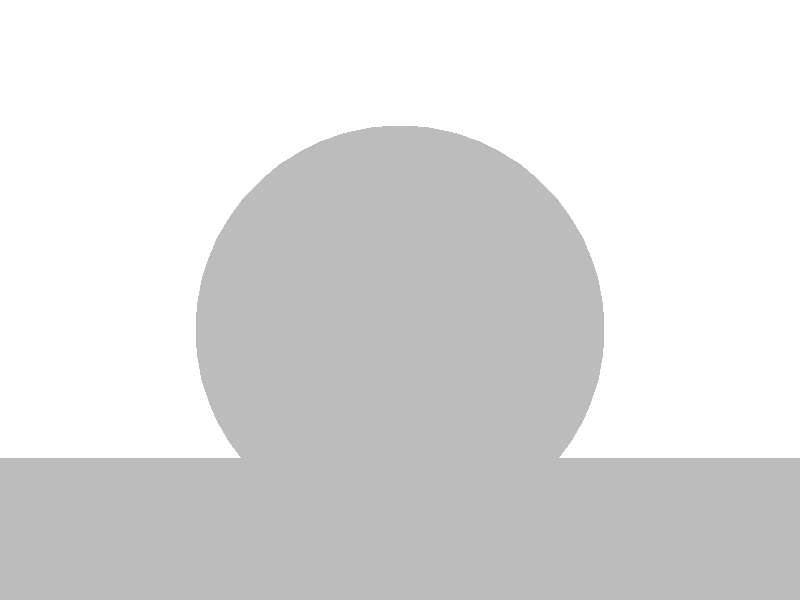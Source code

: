 #include "colors.inc"
background { rgb <1, 1, 1> }
camera {location <-0, 4, -0.5> sky <0,0,1>up <0,1,0> right <-1.33,0,0> angle 35look_at <0, 0, 0> }
mesh2 {
vertex_vectors { 4608, 
<-0.352157, -0.352157, -0.5>, 
<-0.414323, -0.272513, -0.5>, 
<-0.33463, -0.33463, -0.5>, 
<-0.460446, -0.181845, -0.5>, 
<-0.414323, -0.272513, -0.5>, 
<-0.387999, -0.24717, -0.5>, 
<-0.310466, -0.310466, -0.5>, 
<-0.33463, -0.33463, -0.5>, 
<-0.387999, -0.24717, -0.5>, 
<-0.414323, -0.272513, -0.5>, 
<-0.33463, -0.33463, -0.5>, 
<-0.387999, -0.24717, -0.5>, 
<-0.494525, -9.07634e-17, -0.5>, 
<-0.485742, -0.0925209, -0.5>, 
<-0.439892, -0.059203, -0.5>, 
<-0.460446, -0.181845, -0.5>, 
<-0.485742, -0.0925209, -0.5>, 
<-0.422938, -0.15114, -0.5>, 
<-0.380344, -0.118406, -0.5>, 
<-0.439892, -0.059203, -0.5>, 
<-0.422938, -0.15114, -0.5>, 
<-0.485742, -0.0925209, -0.5>, 
<-0.439892, -0.059203, -0.5>, 
<-0.422938, -0.15114, -0.5>, 
<-0.236812, -0.236812, -0.5>, 
<-0.273639, -0.273639, -0.5>, 
<-0.308578, -0.177609, -0.5>, 
<-0.310466, -0.310466, -0.5>, 
<-0.273639, -0.273639, -0.5>, 
<-0.345405, -0.214436, -0.5>, 
<-0.380344, -0.118406, -0.5>, 
<-0.308578, -0.177609, -0.5>, 
<-0.345405, -0.214436, -0.5>, 
<-0.273639, -0.273639, -0.5>, 
<-0.308578, -0.177609, -0.5>, 
<-0.345405, -0.214436, -0.5>, 
<-0.460446, -0.181845, -0.5>, 
<-0.387999, -0.24717, -0.5>, 
<-0.422938, -0.15114, -0.5>, 
<-0.310466, -0.310466, -0.5>, 
<-0.387999, -0.24717, -0.5>, 
<-0.345405, -0.214436, -0.5>, 
<-0.380344, -0.118406, -0.5>, 
<-0.345405, -0.214436, -0.5>, 
<-0.422938, -0.15114, -0.5>, 
<-0.387999, -0.24717, -0.5>, 
<-0.345405, -0.214436, -0.5>, 
<-0.422938, -0.15114, -0.5>, 
<-0.352157, 0.352157, -0.5>, 
<-0.414323, 0.272513, -0.5>, 
<-0.33463, 0.33463, -0.5>, 
<-0.460446, 0.181845, -0.5>, 
<-0.414323, 0.272513, -0.5>, 
<-0.387999, 0.24717, -0.5>, 
<-0.310466, 0.310466, -0.5>, 
<-0.33463, 0.33463, -0.5>, 
<-0.387999, 0.24717, -0.5>, 
<-0.414323, 0.272513, -0.5>, 
<-0.33463, 0.33463, -0.5>, 
<-0.387999, 0.24717, -0.5>, 
<-0.494525, -9.07634e-17, -0.5>, 
<-0.485742, 0.0925209, -0.5>, 
<-0.439892, 0.059203, -0.5>, 
<-0.460446, 0.181845, -0.5>, 
<-0.485742, 0.0925209, -0.5>, 
<-0.422938, 0.15114, -0.5>, 
<-0.380344, 0.118406, -0.5>, 
<-0.439892, 0.059203, -0.5>, 
<-0.422938, 0.15114, -0.5>, 
<-0.485742, 0.0925209, -0.5>, 
<-0.439892, 0.059203, -0.5>, 
<-0.422938, 0.15114, -0.5>, 
<-0.236812, 0.236812, -0.5>, 
<-0.273639, 0.273639, -0.5>, 
<-0.308578, 0.177609, -0.5>, 
<-0.310466, 0.310466, -0.5>, 
<-0.273639, 0.273639, -0.5>, 
<-0.345405, 0.214436, -0.5>, 
<-0.380344, 0.118406, -0.5>, 
<-0.308578, 0.177609, -0.5>, 
<-0.345405, 0.214436, -0.5>, 
<-0.273639, 0.273639, -0.5>, 
<-0.308578, 0.177609, -0.5>, 
<-0.345405, 0.214436, -0.5>, 
<-0.460446, 0.181845, -0.5>, 
<-0.387999, 0.24717, -0.5>, 
<-0.422938, 0.15114, -0.5>, 
<-0.310466, 0.310466, -0.5>, 
<-0.387999, 0.24717, -0.5>, 
<-0.345405, 0.214436, -0.5>, 
<-0.380344, 0.118406, -0.5>, 
<-0.345405, 0.214436, -0.5>, 
<-0.422938, 0.15114, -0.5>, 
<-0.387999, 0.24717, -0.5>, 
<-0.345405, 0.214436, -0.5>, 
<-0.422938, 0.15114, -0.5>, 
<-1.43204e-16, -1.90981e-16, -0.5>, 
<-0.059203, -0.059203, -0.5>, 
<-0.059203, 0.059203, -0.5>, 
<-0.118406, -0.118406, -0.5>, 
<-0.059203, -0.059203, -0.5>, 
<-0.118406, -1.55678e-16, -0.5>, 
<-0.118406, 0.118406, -0.5>, 
<-0.059203, 0.059203, -0.5>, 
<-0.118406, -1.55678e-16, -0.5>, 
<-0.059203, -0.059203, -0.5>, 
<-0.059203, 0.059203, -0.5>, 
<-0.118406, -1.55678e-16, -0.5>, 
<-0.236812, -0.236812, -0.5>, 
<-0.177609, -0.177609, -0.5>, 
<-0.236812, -0.118406, -0.5>, 
<-0.118406, -0.118406, -0.5>, 
<-0.177609, -0.177609, -0.5>, 
<-0.177609, -0.059203, -0.5>, 
<-0.236812, -1.53484e-16, -0.5>, 
<-0.236812, -0.118406, -0.5>, 
<-0.177609, -0.059203, -0.5>, 
<-0.177609, -0.177609, -0.5>, 
<-0.236812, -0.118406, -0.5>, 
<-0.177609, -0.059203, -0.5>, 
<-0.236812, 0.236812, -0.5>, 
<-0.177609, 0.177609, -0.5>, 
<-0.236812, 0.118406, -0.5>, 
<-0.118406, 0.118406, -0.5>, 
<-0.177609, 0.177609, -0.5>, 
<-0.177609, 0.059203, -0.5>, 
<-0.236812, -1.53484e-16, -0.5>, 
<-0.236812, 0.118406, -0.5>, 
<-0.177609, 0.059203, -0.5>, 
<-0.177609, 0.177609, -0.5>, 
<-0.236812, 0.118406, -0.5>, 
<-0.177609, 0.059203, -0.5>, 
<-0.118406, -0.118406, -0.5>, 
<-0.118406, -1.55678e-16, -0.5>, 
<-0.177609, -0.059203, -0.5>, 
<-0.118406, 0.118406, -0.5>, 
<-0.118406, -1.55678e-16, -0.5>, 
<-0.177609, 0.059203, -0.5>, 
<-0.236812, -1.53484e-16, -0.5>, 
<-0.177609, 0.059203, -0.5>, 
<-0.177609, -0.059203, -0.5>, 
<-0.118406, -1.55678e-16, -0.5>, 
<-0.177609, 0.059203, -0.5>, 
<-0.177609, -0.059203, -0.5>, 
<-0.494525, -9.07634e-17, -0.5>, 
<-0.439892, -0.059203, -0.5>, 
<-0.439892, 0.059203, -0.5>, 
<-0.380344, -0.118406, -0.5>, 
<-0.439892, -0.059203, -0.5>, 
<-0.380344, -1.51575e-16, -0.5>, 
<-0.380344, 0.118406, -0.5>, 
<-0.439892, 0.059203, -0.5>, 
<-0.380344, -1.51575e-16, -0.5>, 
<-0.439892, -0.059203, -0.5>, 
<-0.439892, 0.059203, -0.5>, 
<-0.380344, -1.51575e-16, -0.5>, 
<-0.236812, -0.236812, -0.5>, 
<-0.308578, -0.177609, -0.5>, 
<-0.236812, -0.118406, -0.5>, 
<-0.380344, -0.118406, -0.5>, 
<-0.308578, -0.177609, -0.5>, 
<-0.308578, -0.059203, -0.5>, 
<-0.236812, -1.53484e-16, -0.5>, 
<-0.236812, -0.118406, -0.5>, 
<-0.308578, -0.059203, -0.5>, 
<-0.308578, -0.177609, -0.5>, 
<-0.236812, -0.118406, -0.5>, 
<-0.308578, -0.059203, -0.5>, 
<-0.236812, 0.236812, -0.5>, 
<-0.236812, 0.118406, -0.5>, 
<-0.308578, 0.177609, -0.5>, 
<-0.236812, -1.53484e-16, -0.5>, 
<-0.236812, 0.118406, -0.5>, 
<-0.308578, 0.059203, -0.5>, 
<-0.380344, 0.118406, -0.5>, 
<-0.308578, 0.177609, -0.5>, 
<-0.308578, 0.059203, -0.5>, 
<-0.236812, 0.118406, -0.5>, 
<-0.308578, 0.177609, -0.5>, 
<-0.308578, 0.059203, -0.5>, 
<-0.380344, -0.118406, -0.5>, 
<-0.380344, -1.51575e-16, -0.5>, 
<-0.308578, -0.059203, -0.5>, 
<-0.236812, -1.53484e-16, -0.5>, 
<-0.308578, 0.059203, -0.5>, 
<-0.308578, -0.059203, -0.5>, 
<-0.380344, 0.118406, -0.5>, 
<-0.380344, -1.51575e-16, -0.5>, 
<-0.308578, 0.059203, -0.5>, 
<-0.380344, -1.51575e-16, -0.5>, 
<-0.308578, 0.059203, -0.5>, 
<-0.308578, -0.059203, -0.5>, 
<-0.352157, 0.352157, -0.5>, 
<-0.33463, 0.33463, -0.5>, 
<-0.272513, 0.414323, -0.5>, 
<-0.310466, 0.310466, -0.5>, 
<-0.33463, 0.33463, -0.5>, 
<-0.24717, 0.387999, -0.5>, 
<-0.181845, 0.460446, -0.5>, 
<-0.272513, 0.414323, -0.5>, 
<-0.24717, 0.387999, -0.5>, 
<-0.33463, 0.33463, -0.5>, 
<-0.272513, 0.414323, -0.5>, 
<-0.24717, 0.387999, -0.5>, 
<-0.236812, 0.236812, -0.5>, 
<-0.273639, 0.273639, -0.5>, 
<-0.177609, 0.308578, -0.5>, 
<-0.310466, 0.310466, -0.5>, 
<-0.273639, 0.273639, -0.5>, 
<-0.214436, 0.345405, -0.5>, 
<-0.118406, 0.380344, -0.5>, 
<-0.177609, 0.308578, -0.5>, 
<-0.214436, 0.345405, -0.5>, 
<-0.273639, 0.273639, -0.5>, 
<-0.177609, 0.308578, -0.5>, 
<-0.214436, 0.345405, -0.5>, 
<-3.30283e-18, 0.494525, -0.5>, 
<-0.0925209, 0.485742, -0.5>, 
<-0.059203, 0.439892, -0.5>, 
<-0.181845, 0.460446, -0.5>, 
<-0.0925209, 0.485742, -0.5>, 
<-0.15114, 0.422938, -0.5>, 
<-0.118406, 0.380344, -0.5>, 
<-0.059203, 0.439892, -0.5>, 
<-0.15114, 0.422938, -0.5>, 
<-0.0925209, 0.485742, -0.5>, 
<-0.059203, 0.439892, -0.5>, 
<-0.15114, 0.422938, -0.5>, 
<-0.310466, 0.310466, -0.5>, 
<-0.24717, 0.387999, -0.5>, 
<-0.214436, 0.345405, -0.5>, 
<-0.181845, 0.460446, -0.5>, 
<-0.24717, 0.387999, -0.5>, 
<-0.15114, 0.422938, -0.5>, 
<-0.118406, 0.380344, -0.5>, 
<-0.15114, 0.422938, -0.5>, 
<-0.214436, 0.345405, -0.5>, 
<-0.24717, 0.387999, -0.5>, 
<-0.15114, 0.422938, -0.5>, 
<-0.214436, 0.345405, -0.5>, 
<0.352157, 0.352157, -0.5>, 
<0.272513, 0.414323, -0.5>, 
<0.33463, 0.33463, -0.5>, 
<0.181845, 0.460446, -0.5>, 
<0.272513, 0.414323, -0.5>, 
<0.24717, 0.387999, -0.5>, 
<0.310466, 0.310466, -0.5>, 
<0.33463, 0.33463, -0.5>, 
<0.24717, 0.387999, -0.5>, 
<0.272513, 0.414323, -0.5>, 
<0.33463, 0.33463, -0.5>, 
<0.24717, 0.387999, -0.5>, 
<-3.30283e-18, 0.494525, -0.5>, 
<0.0925209, 0.485742, -0.5>, 
<0.059203, 0.439892, -0.5>, 
<0.181845, 0.460446, -0.5>, 
<0.0925209, 0.485742, -0.5>, 
<0.15114, 0.422938, -0.5>, 
<0.118406, 0.380344, -0.5>, 
<0.059203, 0.439892, -0.5>, 
<0.15114, 0.422938, -0.5>, 
<0.0925209, 0.485742, -0.5>, 
<0.059203, 0.439892, -0.5>, 
<0.15114, 0.422938, -0.5>, 
<0.236812, 0.236812, -0.5>, 
<0.273639, 0.273639, -0.5>, 
<0.177609, 0.308578, -0.5>, 
<0.310466, 0.310466, -0.5>, 
<0.273639, 0.273639, -0.5>, 
<0.214436, 0.345405, -0.5>, 
<0.118406, 0.380344, -0.5>, 
<0.177609, 0.308578, -0.5>, 
<0.214436, 0.345405, -0.5>, 
<0.273639, 0.273639, -0.5>, 
<0.177609, 0.308578, -0.5>, 
<0.214436, 0.345405, -0.5>, 
<0.181845, 0.460446, -0.5>, 
<0.24717, 0.387999, -0.5>, 
<0.15114, 0.422938, -0.5>, 
<0.310466, 0.310466, -0.5>, 
<0.24717, 0.387999, -0.5>, 
<0.214436, 0.345405, -0.5>, 
<0.118406, 0.380344, -0.5>, 
<0.214436, 0.345405, -0.5>, 
<0.15114, 0.422938, -0.5>, 
<0.24717, 0.387999, -0.5>, 
<0.214436, 0.345405, -0.5>, 
<0.15114, 0.422938, -0.5>, 
<-1.43204e-16, -1.90981e-16, -0.5>, 
<-0.059203, 0.059203, -0.5>, 
<0.059203, 0.059203, -0.5>, 
<-0.118406, 0.118406, -0.5>, 
<-0.059203, 0.059203, -0.5>, 
<-4.62603e-17, 0.118406, -0.5>, 
<0.118406, 0.118406, -0.5>, 
<0.059203, 0.059203, -0.5>, 
<-4.62603e-17, 0.118406, -0.5>, 
<-0.059203, 0.059203, -0.5>, 
<0.059203, 0.059203, -0.5>, 
<-4.62603e-17, 0.118406, -0.5>, 
<-0.236812, 0.236812, -0.5>, 
<-0.177609, 0.177609, -0.5>, 
<-0.118406, 0.236812, -0.5>, 
<-0.118406, 0.118406, -0.5>, 
<-0.177609, 0.177609, -0.5>, 
<-0.059203, 0.177609, -0.5>, 
<-4.59031e-17, 0.236812, -0.5>, 
<-0.118406, 0.236812, -0.5>, 
<-0.059203, 0.177609, -0.5>, 
<-0.177609, 0.177609, -0.5>, 
<-0.118406, 0.236812, -0.5>, 
<-0.059203, 0.177609, -0.5>, 
<0.236812, 0.236812, -0.5>, 
<0.177609, 0.177609, -0.5>, 
<0.118406, 0.236812, -0.5>, 
<0.118406, 0.118406, -0.5>, 
<0.177609, 0.177609, -0.5>, 
<0.059203, 0.177609, -0.5>, 
<-4.59031e-17, 0.236812, -0.5>, 
<0.118406, 0.236812, -0.5>, 
<0.059203, 0.177609, -0.5>, 
<0.177609, 0.177609, -0.5>, 
<0.118406, 0.236812, -0.5>, 
<0.059203, 0.177609, -0.5>, 
<-0.118406, 0.118406, -0.5>, 
<-4.62603e-17, 0.118406, -0.5>, 
<-0.059203, 0.177609, -0.5>, 
<0.118406, 0.118406, -0.5>, 
<-4.62603e-17, 0.118406, -0.5>, 
<0.059203, 0.177609, -0.5>, 
<-4.59031e-17, 0.236812, -0.5>, 
<0.059203, 0.177609, -0.5>, 
<-0.059203, 0.177609, -0.5>, 
<-4.62603e-17, 0.118406, -0.5>, 
<0.059203, 0.177609, -0.5>, 
<-0.059203, 0.177609, -0.5>, 
<-0.236812, 0.236812, -0.5>, 
<-0.177609, 0.308578, -0.5>, 
<-0.118406, 0.236812, -0.5>, 
<-0.118406, 0.380344, -0.5>, 
<-0.177609, 0.308578, -0.5>, 
<-0.059203, 0.308578, -0.5>, 
<-4.59031e-17, 0.236812, -0.5>, 
<-0.118406, 0.236812, -0.5>, 
<-0.059203, 0.308578, -0.5>, 
<-0.177609, 0.308578, -0.5>, 
<-0.118406, 0.236812, -0.5>, 
<-0.059203, 0.308578, -0.5>, 
<-3.30283e-18, 0.494525, -0.5>, 
<-0.059203, 0.439892, -0.5>, 
<0.059203, 0.439892, -0.5>, 
<-0.118406, 0.380344, -0.5>, 
<-0.059203, 0.439892, -0.5>, 
<1.95262e-18, 0.380344, -0.5>, 
<0.118406, 0.380344, -0.5>, 
<0.059203, 0.439892, -0.5>, 
<1.95262e-18, 0.380344, -0.5>, 
<-0.059203, 0.439892, -0.5>, 
<0.059203, 0.439892, -0.5>, 
<1.95262e-18, 0.380344, -0.5>, 
<0.236812, 0.236812, -0.5>, 
<0.118406, 0.236812, -0.5>, 
<0.177609, 0.308578, -0.5>, 
<-4.59031e-17, 0.236812, -0.5>, 
<0.118406, 0.236812, -0.5>, 
<0.059203, 0.308578, -0.5>, 
<0.118406, 0.380344, -0.5>, 
<0.177609, 0.308578, -0.5>, 
<0.059203, 0.308578, -0.5>, 
<0.118406, 0.236812, -0.5>, 
<0.177609, 0.308578, -0.5>, 
<0.059203, 0.308578, -0.5>, 
<-0.118406, 0.380344, -0.5>, 
<-0.059203, 0.308578, -0.5>, 
<1.95262e-18, 0.380344, -0.5>, 
<-4.59031e-17, 0.236812, -0.5>, 
<-0.059203, 0.308578, -0.5>, 
<0.059203, 0.308578, -0.5>, 
<0.118406, 0.380344, -0.5>, 
<0.059203, 0.308578, -0.5>, 
<1.95262e-18, 0.380344, -0.5>, 
<-0.059203, 0.308578, -0.5>, 
<0.059203, 0.308578, -0.5>, 
<1.95262e-18, 0.380344, -0.5>, 
<0.352157, -0.352157, -0.5>, 
<0.414323, -0.272513, -0.5>, 
<0.33463, -0.33463, -0.5>, 
<0.460446, -0.181845, -0.5>, 
<0.414323, -0.272513, -0.5>, 
<0.387999, -0.24717, -0.5>, 
<0.310466, -0.310466, -0.5>, 
<0.33463, -0.33463, -0.5>, 
<0.387999, -0.24717, -0.5>, 
<0.414323, -0.272513, -0.5>, 
<0.33463, -0.33463, -0.5>, 
<0.387999, -0.24717, -0.5>, 
<0.494525, -9.57827e-17, -0.5>, 
<0.485742, -0.0925209, -0.5>, 
<0.439892, -0.059203, -0.5>, 
<0.460446, -0.181845, -0.5>, 
<0.485742, -0.0925209, -0.5>, 
<0.422938, -0.15114, -0.5>, 
<0.380344, -0.118406, -0.5>, 
<0.439892, -0.059203, -0.5>, 
<0.422938, -0.15114, -0.5>, 
<0.485742, -0.0925209, -0.5>, 
<0.439892, -0.059203, -0.5>, 
<0.422938, -0.15114, -0.5>, 
<0.236812, -0.236812, -0.5>, 
<0.273639, -0.273639, -0.5>, 
<0.308578, -0.177609, -0.5>, 
<0.310466, -0.310466, -0.5>, 
<0.273639, -0.273639, -0.5>, 
<0.345405, -0.214436, -0.5>, 
<0.380344, -0.118406, -0.5>, 
<0.308578, -0.177609, -0.5>, 
<0.345405, -0.214436, -0.5>, 
<0.273639, -0.273639, -0.5>, 
<0.308578, -0.177609, -0.5>, 
<0.345405, -0.214436, -0.5>, 
<0.460446, -0.181845, -0.5>, 
<0.387999, -0.24717, -0.5>, 
<0.422938, -0.15114, -0.5>, 
<0.310466, -0.310466, -0.5>, 
<0.387999, -0.24717, -0.5>, 
<0.345405, -0.214436, -0.5>, 
<0.380344, -0.118406, -0.5>, 
<0.345405, -0.214436, -0.5>, 
<0.422938, -0.15114, -0.5>, 
<0.387999, -0.24717, -0.5>, 
<0.345405, -0.214436, -0.5>, 
<0.422938, -0.15114, -0.5>, 
<0.352157, 0.352157, -0.5>, 
<0.33463, 0.33463, -0.5>, 
<0.414323, 0.272513, -0.5>, 
<0.310466, 0.310466, -0.5>, 
<0.33463, 0.33463, -0.5>, 
<0.387999, 0.24717, -0.5>, 
<0.460446, 0.181845, -0.5>, 
<0.414323, 0.272513, -0.5>, 
<0.387999, 0.24717, -0.5>, 
<0.33463, 0.33463, -0.5>, 
<0.414323, 0.272513, -0.5>, 
<0.387999, 0.24717, -0.5>, 
<0.236812, 0.236812, -0.5>, 
<0.273639, 0.273639, -0.5>, 
<0.308578, 0.177609, -0.5>, 
<0.310466, 0.310466, -0.5>, 
<0.273639, 0.273639, -0.5>, 
<0.345405, 0.214436, -0.5>, 
<0.380344, 0.118406, -0.5>, 
<0.308578, 0.177609, -0.5>, 
<0.345405, 0.214436, -0.5>, 
<0.273639, 0.273639, -0.5>, 
<0.308578, 0.177609, -0.5>, 
<0.345405, 0.214436, -0.5>, 
<0.494525, -9.57827e-17, -0.5>, 
<0.485742, 0.0925209, -0.5>, 
<0.439892, 0.059203, -0.5>, 
<0.460446, 0.181845, -0.5>, 
<0.485742, 0.0925209, -0.5>, 
<0.422938, 0.15114, -0.5>, 
<0.380344, 0.118406, -0.5>, 
<0.439892, 0.059203, -0.5>, 
<0.422938, 0.15114, -0.5>, 
<0.485742, 0.0925209, -0.5>, 
<0.439892, 0.059203, -0.5>, 
<0.422938, 0.15114, -0.5>, 
<0.310466, 0.310466, -0.5>, 
<0.387999, 0.24717, -0.5>, 
<0.345405, 0.214436, -0.5>, 
<0.460446, 0.181845, -0.5>, 
<0.387999, 0.24717, -0.5>, 
<0.422938, 0.15114, -0.5>, 
<0.380344, 0.118406, -0.5>, 
<0.422938, 0.15114, -0.5>, 
<0.345405, 0.214436, -0.5>, 
<0.387999, 0.24717, -0.5>, 
<0.422938, 0.15114, -0.5>, 
<0.345405, 0.214436, -0.5>, 
<-1.43204e-16, -1.90981e-16, -0.5>, 
<0.059203, 0.059203, -0.5>, 
<0.059203, -0.059203, -0.5>, 
<0.118406, 0.118406, -0.5>, 
<0.059203, 0.059203, -0.5>, 
<0.118406, -4.83738e-17, -0.5>, 
<0.118406, -0.118406, -0.5>, 
<0.059203, -0.059203, -0.5>, 
<0.118406, -4.83738e-17, -0.5>, 
<0.059203, 0.059203, -0.5>, 
<0.059203, -0.059203, -0.5>, 
<0.118406, -4.83738e-17, -0.5>, 
<0.236812, 0.236812, -0.5>, 
<0.177609, 0.177609, -0.5>, 
<0.236812, 0.118406, -0.5>, 
<0.118406, 0.118406, -0.5>, 
<0.177609, 0.177609, -0.5>, 
<0.177609, 0.059203, -0.5>, 
<0.236812, -2.28877e-17, -0.5>, 
<0.236812, 0.118406, -0.5>, 
<0.177609, 0.059203, -0.5>, 
<0.177609, 0.177609, -0.5>, 
<0.236812, 0.118406, -0.5>, 
<0.177609, 0.059203, -0.5>, 
<0.236812, -0.236812, -0.5>, 
<0.177609, -0.177609, -0.5>, 
<0.236812, -0.118406, -0.5>, 
<0.118406, -0.118406, -0.5>, 
<0.177609, -0.177609, -0.5>, 
<0.177609, -0.059203, -0.5>, 
<0.236812, -2.28877e-17, -0.5>, 
<0.236812, -0.118406, -0.5>, 
<0.177609, -0.059203, -0.5>, 
<0.177609, -0.177609, -0.5>, 
<0.236812, -0.118406, -0.5>, 
<0.177609, -0.059203, -0.5>, 
<0.118406, 0.118406, -0.5>, 
<0.118406, -4.83738e-17, -0.5>, 
<0.177609, 0.059203, -0.5>, 
<0.118406, -0.118406, -0.5>, 
<0.118406, -4.83738e-17, -0.5>, 
<0.177609, -0.059203, -0.5>, 
<0.236812, -2.28877e-17, -0.5>, 
<0.177609, -0.059203, -0.5>, 
<0.177609, 0.059203, -0.5>, 
<0.118406, -4.83738e-17, -0.5>, 
<0.177609, -0.059203, -0.5>, 
<0.177609, 0.059203, -0.5>, 
<0.236812, 0.236812, -0.5>, 
<0.236812, 0.118406, -0.5>, 
<0.308578, 0.177609, -0.5>, 
<0.236812, -2.28877e-17, -0.5>, 
<0.236812, 0.118406, -0.5>, 
<0.308578, 0.059203, -0.5>, 
<0.380344, 0.118406, -0.5>, 
<0.308578, 0.177609, -0.5>, 
<0.308578, 0.059203, -0.5>, 
<0.236812, 0.118406, -0.5>, 
<0.308578, 0.177609, -0.5>, 
<0.308578, 0.059203, -0.5>, 
<0.494525, -9.57827e-17, -0.5>, 
<0.439892, -0.059203, -0.5>, 
<0.439892, 0.059203, -0.5>, 
<0.380344, -0.118406, -0.5>, 
<0.439892, -0.059203, -0.5>, 
<0.380344, -4.98627e-18, -0.5>, 
<0.380344, 0.118406, -0.5>, 
<0.439892, 0.059203, -0.5>, 
<0.380344, -4.98627e-18, -0.5>, 
<0.439892, -0.059203, -0.5>, 
<0.439892, 0.059203, -0.5>, 
<0.380344, -4.98627e-18, -0.5>, 
<0.236812, -0.236812, -0.5>, 
<0.308578, -0.177609, -0.5>, 
<0.236812, -0.118406, -0.5>, 
<0.380344, -0.118406, -0.5>, 
<0.308578, -0.177609, -0.5>, 
<0.308578, -0.059203, -0.5>, 
<0.236812, -2.28877e-17, -0.5>, 
<0.236812, -0.118406, -0.5>, 
<0.308578, -0.059203, -0.5>, 
<0.308578, -0.177609, -0.5>, 
<0.236812, -0.118406, -0.5>, 
<0.308578, -0.059203, -0.5>, 
<0.380344, -0.118406, -0.5>, 
<0.308578, -0.059203, -0.5>, 
<0.380344, -4.98627e-18, -0.5>, 
<0.236812, -2.28877e-17, -0.5>, 
<0.308578, 0.059203, -0.5>, 
<0.308578, -0.059203, -0.5>, 
<0.380344, 0.118406, -0.5>, 
<0.308578, 0.059203, -0.5>, 
<0.380344, -4.98627e-18, -0.5>, 
<0.308578, 0.059203, -0.5>, 
<0.308578, -0.059203, -0.5>, 
<0.380344, -4.98627e-18, -0.5>, 
<-0.352157, -0.352157, -0.5>, 
<-0.33463, -0.33463, -0.5>, 
<-0.272513, -0.414323, -0.5>, 
<-0.310466, -0.310466, -0.5>, 
<-0.33463, -0.33463, -0.5>, 
<-0.24717, -0.387999, -0.5>, 
<-0.181845, -0.460446, -0.5>, 
<-0.272513, -0.414323, -0.5>, 
<-0.24717, -0.387999, -0.5>, 
<-0.33463, -0.33463, -0.5>, 
<-0.272513, -0.414323, -0.5>, 
<-0.24717, -0.387999, -0.5>, 
<-0.236812, -0.236812, -0.5>, 
<-0.273639, -0.273639, -0.5>, 
<-0.177609, -0.308578, -0.5>, 
<-0.310466, -0.310466, -0.5>, 
<-0.273639, -0.273639, -0.5>, 
<-0.214436, -0.345405, -0.5>, 
<-0.118406, -0.380344, -0.5>, 
<-0.177609, -0.308578, -0.5>, 
<-0.214436, -0.345405, -0.5>, 
<-0.273639, -0.273639, -0.5>, 
<-0.177609, -0.308578, -0.5>, 
<-0.214436, -0.345405, -0.5>, 
<2.1148e-17, -0.494525, -0.5>, 
<-0.0925209, -0.485742, -0.5>, 
<-0.059203, -0.439892, -0.5>, 
<-0.181845, -0.460446, -0.5>, 
<-0.0925209, -0.485742, -0.5>, 
<-0.15114, -0.422938, -0.5>, 
<-0.118406, -0.380344, -0.5>, 
<-0.059203, -0.439892, -0.5>, 
<-0.15114, -0.422938, -0.5>, 
<-0.0925209, -0.485742, -0.5>, 
<-0.059203, -0.439892, -0.5>, 
<-0.15114, -0.422938, -0.5>, 
<-0.310466, -0.310466, -0.5>, 
<-0.24717, -0.387999, -0.5>, 
<-0.214436, -0.345405, -0.5>, 
<-0.181845, -0.460446, -0.5>, 
<-0.24717, -0.387999, -0.5>, 
<-0.15114, -0.422938, -0.5>, 
<-0.118406, -0.380344, -0.5>, 
<-0.15114, -0.422938, -0.5>, 
<-0.214436, -0.345405, -0.5>, 
<-0.24717, -0.387999, -0.5>, 
<-0.15114, -0.422938, -0.5>, 
<-0.214436, -0.345405, -0.5>, 
<0.352157, -0.352157, -0.5>, 
<0.33463, -0.33463, -0.5>, 
<0.272513, -0.414323, -0.5>, 
<0.310466, -0.310466, -0.5>, 
<0.33463, -0.33463, -0.5>, 
<0.24717, -0.387999, -0.5>, 
<0.181845, -0.460446, -0.5>, 
<0.272513, -0.414323, -0.5>, 
<0.24717, -0.387999, -0.5>, 
<0.33463, -0.33463, -0.5>, 
<0.272513, -0.414323, -0.5>, 
<0.24717, -0.387999, -0.5>, 
<0.236812, -0.236812, -0.5>, 
<0.273639, -0.273639, -0.5>, 
<0.177609, -0.308578, -0.5>, 
<0.310466, -0.310466, -0.5>, 
<0.273639, -0.273639, -0.5>, 
<0.214436, -0.345405, -0.5>, 
<0.118406, -0.380344, -0.5>, 
<0.177609, -0.308578, -0.5>, 
<0.214436, -0.345405, -0.5>, 
<0.273639, -0.273639, -0.5>, 
<0.177609, -0.308578, -0.5>, 
<0.214436, -0.345405, -0.5>, 
<2.1148e-17, -0.494525, -0.5>, 
<0.0925209, -0.485742, -0.5>, 
<0.059203, -0.439892, -0.5>, 
<0.181845, -0.460446, -0.5>, 
<0.0925209, -0.485742, -0.5>, 
<0.15114, -0.422938, -0.5>, 
<0.118406, -0.380344, -0.5>, 
<0.059203, -0.439892, -0.5>, 
<0.15114, -0.422938, -0.5>, 
<0.0925209, -0.485742, -0.5>, 
<0.059203, -0.439892, -0.5>, 
<0.15114, -0.422938, -0.5>, 
<0.310466, -0.310466, -0.5>, 
<0.24717, -0.387999, -0.5>, 
<0.214436, -0.345405, -0.5>, 
<0.181845, -0.460446, -0.5>, 
<0.24717, -0.387999, -0.5>, 
<0.15114, -0.422938, -0.5>, 
<0.118406, -0.380344, -0.5>, 
<0.15114, -0.422938, -0.5>, 
<0.214436, -0.345405, -0.5>, 
<0.24717, -0.387999, -0.5>, 
<0.15114, -0.422938, -0.5>, 
<0.214436, -0.345405, -0.5>, 
<-1.43204e-16, -1.90981e-16, -0.5>, 
<-0.059203, -0.059203, -0.5>, 
<0.059203, -0.059203, -0.5>, 
<-0.118406, -0.118406, -0.5>, 
<-0.059203, -0.059203, -0.5>, 
<-3.61683e-17, -0.118406, -0.5>, 
<0.118406, -0.118406, -0.5>, 
<0.059203, -0.059203, -0.5>, 
<-3.61683e-17, -0.118406, -0.5>, 
<-0.059203, -0.059203, -0.5>, 
<0.059203, -0.059203, -0.5>, 
<-3.61683e-17, -0.118406, -0.5>, 
<-0.236812, -0.236812, -0.5>, 
<-0.177609, -0.177609, -0.5>, 
<-0.118406, -0.236812, -0.5>, 
<-0.118406, -0.118406, -0.5>, 
<-0.177609, -0.177609, -0.5>, 
<-0.059203, -0.177609, -0.5>, 
<-6.90503e-17, -0.236812, -0.5>, 
<-0.118406, -0.236812, -0.5>, 
<-0.059203, -0.177609, -0.5>, 
<-0.177609, -0.177609, -0.5>, 
<-0.118406, -0.236812, -0.5>, 
<-0.059203, -0.177609, -0.5>, 
<0.236812, -0.236812, -0.5>, 
<0.177609, -0.177609, -0.5>, 
<0.118406, -0.236812, -0.5>, 
<0.118406, -0.118406, -0.5>, 
<0.177609, -0.177609, -0.5>, 
<0.059203, -0.177609, -0.5>, 
<-6.90503e-17, -0.236812, -0.5>, 
<0.118406, -0.236812, -0.5>, 
<0.059203, -0.177609, -0.5>, 
<0.177609, -0.177609, -0.5>, 
<0.118406, -0.236812, -0.5>, 
<0.059203, -0.177609, -0.5>, 
<-0.118406, -0.118406, -0.5>, 
<-3.61683e-17, -0.118406, -0.5>, 
<-0.059203, -0.177609, -0.5>, 
<0.118406, -0.118406, -0.5>, 
<-3.61683e-17, -0.118406, -0.5>, 
<0.059203, -0.177609, -0.5>, 
<-6.90503e-17, -0.236812, -0.5>, 
<0.059203, -0.177609, -0.5>, 
<-0.059203, -0.177609, -0.5>, 
<-3.61683e-17, -0.118406, -0.5>, 
<0.059203, -0.177609, -0.5>, 
<-0.059203, -0.177609, -0.5>, 
<-0.236812, -0.236812, -0.5>, 
<-0.177609, -0.308578, -0.5>, 
<-0.118406, -0.236812, -0.5>, 
<-0.118406, -0.380344, -0.5>, 
<-0.177609, -0.308578, -0.5>, 
<-0.059203, -0.308578, -0.5>, 
<-6.90503e-17, -0.236812, -0.5>, 
<-0.118406, -0.236812, -0.5>, 
<-0.059203, -0.308578, -0.5>, 
<-0.177609, -0.308578, -0.5>, 
<-0.118406, -0.236812, -0.5>, 
<-0.059203, -0.308578, -0.5>, 
<0.236812, -0.236812, -0.5>, 
<0.118406, -0.236812, -0.5>, 
<0.177609, -0.308578, -0.5>, 
<-6.90503e-17, -0.236812, -0.5>, 
<0.118406, -0.236812, -0.5>, 
<0.059203, -0.308578, -0.5>, 
<0.118406, -0.380344, -0.5>, 
<0.177609, -0.308578, -0.5>, 
<0.059203, -0.308578, -0.5>, 
<0.118406, -0.236812, -0.5>, 
<0.177609, -0.308578, -0.5>, 
<0.059203, -0.308578, -0.5>, 
<2.1148e-17, -0.494525, -0.5>, 
<-0.059203, -0.439892, -0.5>, 
<0.059203, -0.439892, -0.5>, 
<-0.118406, -0.380344, -0.5>, 
<-0.059203, -0.439892, -0.5>, 
<1.1688e-16, -0.380344, -0.5>, 
<0.118406, -0.380344, -0.5>, 
<0.059203, -0.439892, -0.5>, 
<1.1688e-16, -0.380344, -0.5>, 
<-0.059203, -0.439892, -0.5>, 
<0.059203, -0.439892, -0.5>, 
<1.1688e-16, -0.380344, -0.5>, 
<-0.118406, -0.380344, -0.5>, 
<-0.059203, -0.308578, -0.5>, 
<1.1688e-16, -0.380344, -0.5>, 
<-6.90503e-17, -0.236812, -0.5>, 
<-0.059203, -0.308578, -0.5>, 
<0.059203, -0.308578, -0.5>, 
<0.118406, -0.380344, -0.5>, 
<1.1688e-16, -0.380344, -0.5>, 
<0.059203, -0.308578, -0.5>, 
<-0.059203, -0.308578, -0.5>, 
<1.1688e-16, -0.380344, -0.5>, 
<0.059203, -0.308578, -0.5>, 
<-0.352157, -0.352157, -0.5>, 
<-0.414323, -0.272513, -0.5>, 
<-0.438161, -0.322526, -0.43338>, 
<-0.460446, -0.181845, -0.5>, 
<-0.414323, -0.272513, -0.5>, 
<-0.490449, -0.234211, -0.433226>, 
<-0.509488, -0.281182, -0.362384>, 
<-0.438161, -0.322526, -0.43338>, 
<-0.490449, -0.234211, -0.433226>, 
<-0.414323, -0.272513, -0.5>, 
<-0.438161, -0.322526, -0.43338>, 
<-0.490449, -0.234211, -0.433226>, 
<-0.494525, -9.07634e-17, -0.5>, 
<-0.485742, -0.0925209, -0.5>, 
<-0.533637, -0.048471, -0.444119>, 
<-0.460446, -0.181845, -0.5>, 
<-0.485742, -0.0925209, -0.5>, 
<-0.517106, -0.140825, -0.444295>, 
<-0.562234, -0.0962244, -0.384901>, 
<-0.533637, -0.048471, -0.444119>, 
<-0.517106, -0.140825, -0.444295>, 
<-0.485742, -0.0925209, -0.5>, 
<-0.533637, -0.048471, -0.444119>, 
<-0.517106, -0.140825, -0.444295>, 
<-0.597125, -0.177025, -0.243234>, 
<-0.558927, -0.231414, -0.304856>, 
<-0.584625, -0.137916, -0.316022>, 
<-0.509488, -0.281182, -0.362384>, 
<-0.558927, -0.231414, -0.304856>, 
<-0.542033, -0.190923, -0.376866>, 
<-0.562234, -0.0962244, -0.384901>, 
<-0.584625, -0.137916, -0.316022>, 
<-0.542033, -0.190923, -0.376866>, 
<-0.558927, -0.231414, -0.304856>, 
<-0.584625, -0.137916, -0.316022>, 
<-0.542033, -0.190923, -0.376866>, 
<-0.460446, -0.181845, -0.5>, 
<-0.490449, -0.234211, -0.433226>, 
<-0.517106, -0.140825, -0.444295>, 
<-0.509488, -0.281182, -0.362384>, 
<-0.490449, -0.234211, -0.433226>, 
<-0.542033, -0.190923, -0.376866>, 
<-0.562234, -0.0962244, -0.384901>, 
<-0.542033, -0.190923, -0.376866>, 
<-0.517106, -0.140825, -0.444295>, 
<-0.490449, -0.234211, -0.433226>, 
<-0.542033, -0.190923, -0.376866>, 
<-0.517106, -0.140825, -0.444295>, 
<-0.352157, 0.352157, -0.5>, 
<-0.414323, 0.272513, -0.5>, 
<-0.438161, 0.322526, -0.43338>, 
<-0.460446, 0.181845, -0.5>, 
<-0.414323, 0.272513, -0.5>, 
<-0.490449, 0.234211, -0.433226>, 
<-0.509488, 0.281182, -0.362384>, 
<-0.438161, 0.322526, -0.43338>, 
<-0.490449, 0.234211, -0.433226>, 
<-0.414323, 0.272513, -0.5>, 
<-0.438161, 0.322526, -0.43338>, 
<-0.490449, 0.234211, -0.433226>, 
<-0.494525, -9.07634e-17, -0.5>, 
<-0.485742, 0.0925209, -0.5>, 
<-0.533637, 0.048471, -0.444119>, 
<-0.460446, 0.181845, -0.5>, 
<-0.485742, 0.0925209, -0.5>, 
<-0.517106, 0.140825, -0.444295>, 
<-0.562234, 0.0962244, -0.384901>, 
<-0.533637, 0.048471, -0.444119>, 
<-0.517106, 0.140825, -0.444295>, 
<-0.485742, 0.0925209, -0.5>, 
<-0.533637, 0.048471, -0.444119>, 
<-0.517106, 0.140825, -0.444295>, 
<-0.597125, 0.177025, -0.243234>, 
<-0.558927, 0.231414, -0.304856>, 
<-0.584625, 0.137916, -0.316022>, 
<-0.509488, 0.281182, -0.362384>, 
<-0.558927, 0.231414, -0.304856>, 
<-0.542033, 0.190923, -0.376866>, 
<-0.562234, 0.0962244, -0.384901>, 
<-0.584625, 0.137916, -0.316022>, 
<-0.542033, 0.190923, -0.376866>, 
<-0.558927, 0.231414, -0.304856>, 
<-0.584625, 0.137916, -0.316022>, 
<-0.542033, 0.190923, -0.376866>, 
<-0.460446, 0.181845, -0.5>, 
<-0.490449, 0.234211, -0.433226>, 
<-0.517106, 0.140825, -0.444295>, 
<-0.509488, 0.281182, -0.362384>, 
<-0.490449, 0.234211, -0.433226>, 
<-0.542033, 0.190923, -0.376866>, 
<-0.562234, 0.0962244, -0.384901>, 
<-0.542033, 0.190923, -0.376866>, 
<-0.517106, 0.140825, -0.444295>, 
<-0.490449, 0.234211, -0.433226>, 
<-0.542033, 0.190923, -0.376866>, 
<-0.517106, 0.140825, -0.444295>, 
<-0.638547, -8.21754e-17, -0.0667056>, 
<-0.638566, -0.0382002, -0.103903>, 
<-0.638566, 0.0382002, -0.103903>, 
<-0.633701, -0.0762732, -0.141172>, 
<-0.638566, -0.0382002, -0.103903>, 
<-0.638132, -8.76711e-17, -0.141748>, 
<-0.633701, 0.0762732, -0.141172>, 
<-0.638566, 0.0382002, -0.103903>, 
<-0.638132, -8.76711e-17, -0.141748>, 
<-0.638566, -0.0382002, -0.103903>, 
<-0.638566, 0.0382002, -0.103903>, 
<-0.638132, -8.76711e-17, -0.141748>, 
<-0.597125, -0.177025, -0.243234>, 
<-0.619642, -0.127485, -0.192844>, 
<-0.612892, -0.089431, -0.256173>, 
<-0.633701, -0.0762732, -0.141172>, 
<-0.619642, -0.127485, -0.192844>, 
<-0.629385, -0.0384925, -0.20419>, 
<-0.616745, -6.65603e-17, -0.265681>, 
<-0.612892, -0.089431, -0.256173>, 
<-0.629385, -0.0384925, -0.20419>, 
<-0.619642, -0.127485, -0.192844>, 
<-0.612892, -0.089431, -0.256173>, 
<-0.629385, -0.0384925, -0.20419>, 
<-0.597125, 0.177025, -0.243234>, 
<-0.619642, 0.127485, -0.192844>, 
<-0.612892, 0.089431, -0.256173>, 
<-0.633701, 0.0762732, -0.141172>, 
<-0.619642, 0.127485, -0.192844>, 
<-0.629385, 0.0384925, -0.20419>, 
<-0.616745, -6.65603e-17, -0.265681>, 
<-0.612892, 0.089431, -0.256173>, 
<-0.629385, 0.0384925, -0.20419>, 
<-0.619642, 0.127485, -0.192844>, 
<-0.612892, 0.089431, -0.256173>, 
<-0.629385, 0.0384925, -0.20419>, 
<-0.633701, -0.0762732, -0.141172>, 
<-0.638132, -8.76711e-17, -0.141748>, 
<-0.629385, -0.0384925, -0.20419>, 
<-0.633701, 0.0762732, -0.141172>, 
<-0.638132, -8.76711e-17, -0.141748>, 
<-0.629385, 0.0384925, -0.20419>, 
<-0.616745, -6.65603e-17, -0.265681>, 
<-0.629385, 0.0384925, -0.20419>, 
<-0.629385, -0.0384925, -0.20419>, 
<-0.638132, -8.76711e-17, -0.141748>, 
<-0.629385, 0.0384925, -0.20419>, 
<-0.629385, -0.0384925, -0.20419>, 
<-0.494525, -9.07634e-17, -0.5>, 
<-0.533637, -0.048471, -0.444119>, 
<-0.533637, 0.048471, -0.444119>, 
<-0.562234, -0.0962244, -0.384901>, 
<-0.533637, -0.048471, -0.444119>, 
<-0.568583, -5.02505e-17, -0.388191>, 
<-0.562234, 0.0962244, -0.384901>, 
<-0.533637, 0.048471, -0.444119>, 
<-0.568583, -5.02505e-17, -0.388191>, 
<-0.533637, -0.048471, -0.444119>, 
<-0.533637, 0.048471, -0.444119>, 
<-0.568583, -5.02505e-17, -0.388191>, 
<-0.597125, -0.177025, -0.243234>, 
<-0.584625, -0.137916, -0.316022>, 
<-0.612892, -0.089431, -0.256173>, 
<-0.562234, -0.0962244, -0.384901>, 
<-0.584625, -0.137916, -0.316022>, 
<-0.59431, -0.0484676, -0.327178>, 
<-0.616745, -6.65603e-17, -0.265681>, 
<-0.612892, -0.089431, -0.256173>, 
<-0.59431, -0.0484676, -0.327178>, 
<-0.584625, -0.137916, -0.316022>, 
<-0.612892, -0.089431, -0.256173>, 
<-0.59431, -0.0484676, -0.327178>, 
<-0.597125, 0.177025, -0.243234>, 
<-0.612892, 0.089431, -0.256173>, 
<-0.584625, 0.137916, -0.316022>, 
<-0.616745, -6.65603e-17, -0.265681>, 
<-0.612892, 0.089431, -0.256173>, 
<-0.59431, 0.0484676, -0.327178>, 
<-0.562234, 0.0962244, -0.384901>, 
<-0.584625, 0.137916, -0.316022>, 
<-0.59431, 0.0484676, -0.327178>, 
<-0.612892, 0.089431, -0.256173>, 
<-0.584625, 0.137916, -0.316022>, 
<-0.59431, 0.0484676, -0.327178>, 
<-0.562234, -0.0962244, -0.384901>, 
<-0.568583, -5.02505e-17, -0.388191>, 
<-0.59431, -0.0484676, -0.327178>, 
<-0.616745, -6.65603e-17, -0.265681>, 
<-0.59431, 0.0484676, -0.327178>, 
<-0.59431, -0.0484676, -0.327178>, 
<-0.562234, 0.0962244, -0.384901>, 
<-0.568583, -5.02505e-17, -0.388191>, 
<-0.59431, 0.0484676, -0.327178>, 
<-0.568583, -5.02505e-17, -0.388191>, 
<-0.59431, 0.0484676, -0.327178>, 
<-0.59431, -0.0484676, -0.327178>, 
<-0.352157, 0.352157, -0.5>, 
<-0.438161, 0.322526, -0.43338>, 
<-0.399012, 0.399012, -0.39886>, 
<-0.509488, 0.281182, -0.362384>, 
<-0.438161, 0.322526, -0.43338>, 
<-0.475029, 0.359811, -0.330367>, 
<-0.430968, 0.430968, -0.293011>, 
<-0.399012, 0.399012, -0.39886>, 
<-0.475029, 0.359811, -0.330367>, 
<-0.438161, 0.322526, -0.43338>, 
<-0.399012, 0.399012, -0.39886>, 
<-0.475029, 0.359811, -0.330367>, 
<-0.597125, 0.177025, -0.243234>, 
<-0.558927, 0.231414, -0.304856>, 
<-0.575481, 0.255987, -0.211418>, 
<-0.509488, 0.281182, -0.362384>, 
<-0.558927, 0.231414, -0.304856>, 
<-0.532382, 0.309239, -0.271865>, 
<-0.543062, 0.330042, -0.177165>, 
<-0.575481, 0.255987, -0.211418>, 
<-0.532382, 0.309239, -0.271865>, 
<-0.558927, 0.231414, -0.304856>, 
<-0.575481, 0.255987, -0.211418>, 
<-0.532382, 0.309239, -0.271865>, 
<-0.45338, 0.45338, -0.0860857>, 
<-0.448113, 0.448113, -0.190813>, 
<-0.50308, 0.395557, -0.132084>, 
<-0.430968, 0.430968, -0.293011>, 
<-0.448113, 0.448113, -0.190813>, 
<-0.492469, 0.38477, -0.236619>, 
<-0.543062, 0.330042, -0.177165>, 
<-0.50308, 0.395557, -0.132084>, 
<-0.492469, 0.38477, -0.236619>, 
<-0.448113, 0.448113, -0.190813>, 
<-0.50308, 0.395557, -0.132084>, 
<-0.492469, 0.38477, -0.236619>, 
<-0.509488, 0.281182, -0.362384>, 
<-0.475029, 0.359811, -0.330367>, 
<-0.532382, 0.309239, -0.271865>, 
<-0.430968, 0.430968, -0.293011>, 
<-0.475029, 0.359811, -0.330367>, 
<-0.492469, 0.38477, -0.236619>, 
<-0.543062, 0.330042, -0.177165>, 
<-0.492469, 0.38477, -0.236619>, 
<-0.532382, 0.309239, -0.271865>, 
<-0.475029, 0.359811, -0.330367>, 
<-0.492469, 0.38477, -0.236619>, 
<-0.532382, 0.309239, -0.271865>, 
<-0.365811, 0.365811, 0.286256>, 
<-0.402289, 0.402289, 0.203139>, 
<-0.43674, 0.325028, 0.246145>, 
<-0.42943, 0.42943, 0.113075>, 
<-0.402289, 0.402289, 0.203139>, 
<-0.46914, 0.357423, 0.15889>, 
<-0.498792, 0.277661, 0.199222>, 
<-0.43674, 0.325028, 0.246145>, 
<-0.46914, 0.357423, 0.15889>, 
<-0.402289, 0.402289, 0.203139>, 
<-0.43674, 0.325028, 0.246145>, 
<-0.46914, 0.357423, 0.15889>, 
<-0.45338, 0.45338, -0.0860857>, 
<-0.44695, 0.44695, 0.0148626>, 
<-0.501558, 0.394954, -0.0334677>, 
<-0.42943, 0.42943, 0.113075>, 
<-0.44695, 0.44695, 0.0148626>, 
<-0.489123, 0.382559, 0.0669752>, 
<-0.539371, 0.328329, 0.0178485>, 
<-0.501558, 0.394954, -0.0334677>, 
<-0.489123, 0.382559, 0.0669752>, 
<-0.44695, 0.44695, 0.0148626>, 
<-0.501558, 0.394954, -0.0334677>, 
<-0.489123, 0.382559, 0.0669752>, 
<-0.585318, 0.17495, 0.100815>, 
<-0.546735, 0.228248, 0.152077>, 
<-0.567956, 0.254198, 0.0609395>, 
<-0.498792, 0.277661, 0.199222>, 
<-0.546735, 0.228248, 0.152077>, 
<-0.524976, 0.306535, 0.110868>, 
<-0.539371, 0.328329, 0.0178485>, 
<-0.567956, 0.254198, 0.0609395>, 
<-0.524976, 0.306535, 0.110868>, 
<-0.546735, 0.228248, 0.152077>, 
<-0.567956, 0.254198, 0.0609395>, 
<-0.524976, 0.306535, 0.110868>, 
<-0.42943, 0.42943, 0.113075>, 
<-0.46914, 0.357423, 0.15889>, 
<-0.489123, 0.382559, 0.0669752>, 
<-0.498792, 0.277661, 0.199222>, 
<-0.46914, 0.357423, 0.15889>, 
<-0.524976, 0.306535, 0.110868>, 
<-0.539371, 0.328329, 0.0178485>, 
<-0.524976, 0.306535, 0.110868>, 
<-0.489123, 0.382559, 0.0669752>, 
<-0.46914, 0.357423, 0.15889>, 
<-0.524976, 0.306535, 0.110868>, 
<-0.489123, 0.382559, 0.0669752>, 
<-0.638547, -8.21754e-17, -0.0667056>, 
<-0.638566, 0.0382002, -0.103903>, 
<-0.635609, 0.0380747, -0.0299253>, 
<-0.633701, 0.0762732, -0.141172>, 
<-0.638566, 0.0382002, -0.103903>, 
<-0.6349, 0.0769146, -0.0671576>, 
<-0.627845, 0.0760252, 0.00653832>, 
<-0.635609, 0.0380747, -0.0299253>, 
<-0.6349, 0.0769146, -0.0671576>, 
<-0.638566, 0.0382002, -0.103903>, 
<-0.635609, 0.0380747, -0.0299253>, 
<-0.6349, 0.0769146, -0.0671576>, 
<-0.597125, 0.177025, -0.243234>, 
<-0.619642, 0.127485, -0.192844>, 
<-0.606992, 0.194271, -0.157981>, 
<-0.633701, 0.0762732, -0.141172>, 
<-0.619642, 0.127485, -0.192844>, 
<-0.624091, 0.142953, -0.10647>, 
<-0.605684, 0.207573, -0.0714247>, 
<-0.606992, 0.194271, -0.157981>, 
<-0.624091, 0.142953, -0.10647>, 
<-0.619642, 0.127485, -0.192844>, 
<-0.606992, 0.194271, -0.157981>, 
<-0.624091, 0.142953, -0.10647>, 
<-0.585318, 0.17495, 0.100815>, 
<-0.610492, 0.126265, 0.0545793>, 
<-0.601148, 0.193255, 0.0157437>, 
<-0.627845, 0.0760252, 0.00653832>, 
<-0.610492, 0.126265, 0.0545793>, 
<-0.62132, 0.142867, -0.0319172>, 
<-0.605684, 0.207573, -0.0714247>, 
<-0.601148, 0.193255, 0.0157437>, 
<-0.62132, 0.142867, -0.0319172>, 
<-0.610492, 0.126265, 0.0545793>, 
<-0.601148, 0.193255, 0.0157437>, 
<-0.62132, 0.142867, -0.0319172>, 
<-0.633701, 0.0762732, -0.141172>, 
<-0.6349, 0.0769146, -0.0671576>, 
<-0.624091, 0.142953, -0.10647>, 
<-0.627845, 0.0760252, 0.00653832>, 
<-0.6349, 0.0769146, -0.0671576>, 
<-0.62132, 0.142867, -0.0319172>, 
<-0.605684, 0.207573, -0.0714247>, 
<-0.62132, 0.142867, -0.0319172>, 
<-0.624091, 0.142953, -0.10647>, 
<-0.6349, 0.0769146, -0.0671576>, 
<-0.62132, 0.142867, -0.0319172>, 
<-0.624091, 0.142953, -0.10647>, 
<-0.597125, 0.177025, -0.243234>, 
<-0.575481, 0.255987, -0.211418>, 
<-0.606992, 0.194271, -0.157981>, 
<-0.543062, 0.330042, -0.177165>, 
<-0.575481, 0.255987, -0.211418>, 
<-0.579743, 0.271307, -0.124537>, 
<-0.605684, 0.207573, -0.0714247>, 
<-0.606992, 0.194271, -0.157981>, 
<-0.579743, 0.271307, -0.124537>, 
<-0.575481, 0.255987, -0.211418>, 
<-0.606992, 0.194271, -0.157981>, 
<-0.579743, 0.271307, -0.124537>, 
<-0.45338, 0.45338, -0.0860857>, 
<-0.50308, 0.395557, -0.132084>, 
<-0.501558, 0.394954, -0.0334677>, 
<-0.543062, 0.330042, -0.177165>, 
<-0.50308, 0.395557, -0.132084>, 
<-0.547505, 0.333128, -0.0795095>, 
<-0.539371, 0.328329, 0.0178485>, 
<-0.501558, 0.394954, -0.0334677>, 
<-0.547505, 0.333128, -0.0795095>, 
<-0.50308, 0.395557, -0.132084>, 
<-0.501558, 0.394954, -0.0334677>, 
<-0.547505, 0.333128, -0.0795095>, 
<-0.585318, 0.17495, 0.100815>, 
<-0.601148, 0.193255, 0.0157437>, 
<-0.567956, 0.254198, 0.0609395>, 
<-0.605684, 0.207573, -0.0714247>, 
<-0.601148, 0.193255, 0.0157437>, 
<-0.577334, 0.270188, -0.0262873>, 
<-0.539371, 0.328329, 0.0178485>, 
<-0.567956, 0.254198, 0.0609395>, 
<-0.577334, 0.270188, -0.0262873>, 
<-0.601148, 0.193255, 0.0157437>, 
<-0.567956, 0.254198, 0.0609395>, 
<-0.577334, 0.270188, -0.0262873>, 
<-0.543062, 0.330042, -0.177165>, 
<-0.579743, 0.271307, -0.124537>, 
<-0.547505, 0.333128, -0.0795095>, 
<-0.605684, 0.207573, -0.0714247>, 
<-0.579743, 0.271307, -0.124537>, 
<-0.577334, 0.270188, -0.0262873>, 
<-0.539371, 0.328329, 0.0178485>, 
<-0.577334, 0.270188, -0.0262873>, 
<-0.547505, 0.333128, -0.0795095>, 
<-0.579743, 0.271307, -0.124537>, 
<-0.577334, 0.270188, -0.0262873>, 
<-0.547505, 0.333128, -0.0795095>, 
<-0.365811, -0.365811, 0.286256>, 
<-0.399631, -0.282688, 0.321543>, 
<-0.43674, -0.325028, 0.246145>, 
<-0.424424, -0.193119, 0.347479>, 
<-0.399631, -0.282688, 0.321543>, 
<-0.466527, -0.237939, 0.277295>, 
<-0.498792, -0.277661, 0.199222>, 
<-0.43674, -0.325028, 0.246145>, 
<-0.466527, -0.237939, 0.277295>, 
<-0.399631, -0.282688, 0.321543>, 
<-0.43674, -0.325028, 0.246145>, 
<-0.466527, -0.237939, 0.277295>, 
<-0.444751, -1.22324e-16, 0.369184>, 
<-0.439705, -0.0977122, 0.363646>, 
<-0.493888, -0.0484788, 0.313271>, 
<-0.424424, -0.193119, 0.347479>, 
<-0.439705, -0.0977122, 0.363646>, 
<-0.483576, -0.145952, 0.302234>, 
<-0.533514, -0.095994, 0.249539>, 
<-0.493888, -0.0484788, 0.313271>, 
<-0.483576, -0.145952, 0.302234>, 
<-0.439705, -0.0977122, 0.363646>, 
<-0.493888, -0.0484788, 0.313271>, 
<-0.483576, -0.145952, 0.302234>, 
<-0.585318, -0.17495, 0.100815>, 
<-0.546735, -0.228248, 0.152077>, 
<-0.564754, -0.136841, 0.177762>, 
<-0.498792, -0.277661, 0.199222>, 
<-0.546735, -0.228248, 0.152077>, 
<-0.521952, -0.188978, 0.228046>, 
<-0.533514, -0.095994, 0.249539>, 
<-0.564754, -0.136841, 0.177762>, 
<-0.521952, -0.188978, 0.228046>, 
<-0.546735, -0.228248, 0.152077>, 
<-0.564754, -0.136841, 0.177762>, 
<-0.521952, -0.188978, 0.228046>, 
<-0.424424, -0.193119, 0.347479>, 
<-0.466527, -0.237939, 0.277295>, 
<-0.483576, -0.145952, 0.302234>, 
<-0.498792, -0.277661, 0.199222>, 
<-0.466527, -0.237939, 0.277295>, 
<-0.521952, -0.188978, 0.228046>, 
<-0.533514, -0.095994, 0.249539>, 
<-0.521952, -0.188978, 0.228046>, 
<-0.483576, -0.145952, 0.302234>, 
<-0.466527, -0.237939, 0.277295>, 
<-0.521952, -0.188978, 0.228046>, 
<-0.483576, -0.145952, 0.302234>, 
<-0.365811, 0.365811, 0.286256>, 
<-0.43674, 0.325028, 0.246145>, 
<-0.399631, 0.282688, 0.321543>, 
<-0.498792, 0.277661, 0.199222>, 
<-0.43674, 0.325028, 0.246145>, 
<-0.466527, 0.237939, 0.277295>, 
<-0.424424, 0.193119, 0.347479>, 
<-0.399631, 0.282688, 0.321543>, 
<-0.466527, 0.237939, 0.277295>, 
<-0.43674, 0.325028, 0.246145>, 
<-0.399631, 0.282688, 0.321543>, 
<-0.466527, 0.237939, 0.277295>, 
<-0.585318, 0.17495, 0.100815>, 
<-0.546735, 0.228248, 0.152077>, 
<-0.564754, 0.136841, 0.177762>, 
<-0.498792, 0.277661, 0.199222>, 
<-0.546735, 0.228248, 0.152077>, 
<-0.521952, 0.188978, 0.228046>, 
<-0.533514, 0.095994, 0.249539>, 
<-0.564754, 0.136841, 0.177762>, 
<-0.521952, 0.188978, 0.228046>, 
<-0.546735, 0.228248, 0.152077>, 
<-0.564754, 0.136841, 0.177762>, 
<-0.521952, 0.188978, 0.228046>, 
<-0.444751, -1.22324e-16, 0.369184>, 
<-0.439705, 0.0977122, 0.363646>, 
<-0.493888, 0.0484788, 0.313271>, 
<-0.424424, 0.193119, 0.347479>, 
<-0.439705, 0.0977122, 0.363646>, 
<-0.483576, 0.145952, 0.302234>, 
<-0.533514, 0.095994, 0.249539>, 
<-0.493888, 0.0484788, 0.313271>, 
<-0.483576, 0.145952, 0.302234>, 
<-0.439705, 0.0977122, 0.363646>, 
<-0.493888, 0.0484788, 0.313271>, 
<-0.483576, 0.145952, 0.302234>, 
<-0.498792, 0.277661, 0.199222>, 
<-0.466527, 0.237939, 0.277295>, 
<-0.521952, 0.188978, 0.228046>, 
<-0.424424, 0.193119, 0.347479>, 
<-0.466527, 0.237939, 0.277295>, 
<-0.483576, 0.145952, 0.302234>, 
<-0.533514, 0.095994, 0.249539>, 
<-0.483576, 0.145952, 0.302234>, 
<-0.521952, 0.188978, 0.228046>, 
<-0.466527, 0.237939, 0.277295>, 
<-0.483576, 0.145952, 0.302234>, 
<-0.521952, 0.188978, 0.228046>, 
<-0.638547, -8.21754e-17, -0.0667056>, 
<-0.635609, 0.0380747, -0.0299253>, 
<-0.635609, -0.0380747, -0.0299253>, 
<-0.627845, 0.0760252, 0.00653832>, 
<-0.635609, 0.0380747, -0.0299253>, 
<-0.632183, -1.249e-16, 0.00748298>, 
<-0.627845, -0.0760252, 0.00653832>, 
<-0.635609, -0.0380747, -0.0299253>, 
<-0.632183, -1.249e-16, 0.00748298>, 
<-0.635609, 0.0380747, -0.0299253>, 
<-0.635609, -0.0380747, -0.0299253>, 
<-0.632183, -1.249e-16, 0.00748298>, 
<-0.585318, 0.17495, 0.100815>, 
<-0.610492, 0.126265, 0.0545793>, 
<-0.598213, 0.088367, 0.119068>, 
<-0.627845, 0.0760252, 0.00653832>, 
<-0.610492, 0.126265, 0.0545793>, 
<-0.618024, 0.0383625, 0.0708583>, 
<-0.599641, -1.14642e-16, 0.132896>, 
<-0.598213, 0.088367, 0.119068>, 
<-0.618024, 0.0383625, 0.0708583>, 
<-0.610492, 0.126265, 0.0545793>, 
<-0.598213, 0.088367, 0.119068>, 
<-0.618024, 0.0383625, 0.0708583>, 
<-0.585318, -0.17495, 0.100815>, 
<-0.610492, -0.126265, 0.0545793>, 
<-0.598213, -0.088367, 0.119068>, 
<-0.627845, -0.0760252, 0.00653832>, 
<-0.610492, -0.126265, 0.0545793>, 
<-0.618024, -0.0383625, 0.0708583>, 
<-0.599641, -1.14642e-16, 0.132896>, 
<-0.598213, -0.088367, 0.119068>, 
<-0.618024, -0.0383625, 0.0708583>, 
<-0.610492, -0.126265, 0.0545793>, 
<-0.598213, -0.088367, 0.119068>, 
<-0.618024, -0.0383625, 0.0708583>, 
<-0.627845, 0.0760252, 0.00653832>, 
<-0.632183, -1.249e-16, 0.00748298>, 
<-0.618024, 0.0383625, 0.0708583>, 
<-0.627845, -0.0760252, 0.00653832>, 
<-0.632183, -1.249e-16, 0.00748298>, 
<-0.618024, -0.0383625, 0.0708583>, 
<-0.599641, -1.14642e-16, 0.132896>, 
<-0.618024, -0.0383625, 0.0708583>, 
<-0.618024, 0.0383625, 0.0708583>, 
<-0.632183, -1.249e-16, 0.00748298>, 
<-0.618024, -0.0383625, 0.0708583>, 
<-0.618024, 0.0383625, 0.0708583>, 
<-0.585318, 0.17495, 0.100815>, 
<-0.598213, 0.088367, 0.119068>, 
<-0.564754, 0.136841, 0.177762>, 
<-0.599641, -1.14642e-16, 0.132896>, 
<-0.598213, 0.088367, 0.119068>, 
<-0.571374, 0.0483754, 0.193593>, 
<-0.533514, 0.095994, 0.249539>, 
<-0.564754, 0.136841, 0.177762>, 
<-0.571374, 0.0483754, 0.193593>, 
<-0.598213, 0.088367, 0.119068>, 
<-0.564754, 0.136841, 0.177762>, 
<-0.571374, 0.0483754, 0.193593>, 
<-0.444751, -1.22324e-16, 0.369184>, 
<-0.493888, -0.0484788, 0.313271>, 
<-0.493888, 0.0484788, 0.313271>, 
<-0.533514, -0.095994, 0.249539>, 
<-0.493888, -0.0484788, 0.313271>, 
<-0.53952, -1.44839e-16, 0.253511>, 
<-0.533514, 0.095994, 0.249539>, 
<-0.493888, 0.0484788, 0.313271>, 
<-0.53952, -1.44839e-16, 0.253511>, 
<-0.493888, -0.0484788, 0.313271>, 
<-0.493888, 0.0484788, 0.313271>, 
<-0.53952, -1.44839e-16, 0.253511>, 
<-0.585318, -0.17495, 0.100815>, 
<-0.564754, -0.136841, 0.177762>, 
<-0.598213, -0.088367, 0.119068>, 
<-0.533514, -0.095994, 0.249539>, 
<-0.564754, -0.136841, 0.177762>, 
<-0.571374, -0.0483754, 0.193593>, 
<-0.599641, -1.14642e-16, 0.132896>, 
<-0.598213, -0.088367, 0.119068>, 
<-0.571374, -0.0483754, 0.193593>, 
<-0.564754, -0.136841, 0.177762>, 
<-0.598213, -0.088367, 0.119068>, 
<-0.571374, -0.0483754, 0.193593>, 
<-0.533514, -0.095994, 0.249539>, 
<-0.571374, -0.0483754, 0.193593>, 
<-0.53952, -1.44839e-16, 0.253511>, 
<-0.599641, -1.14642e-16, 0.132896>, 
<-0.571374, 0.0483754, 0.193593>, 
<-0.571374, -0.0483754, 0.193593>, 
<-0.533514, 0.095994, 0.249539>, 
<-0.571374, 0.0483754, 0.193593>, 
<-0.53952, -1.44839e-16, 0.253511>, 
<-0.571374, 0.0483754, 0.193593>, 
<-0.571374, -0.0483754, 0.193593>, 
<-0.53952, -1.44839e-16, 0.253511>, 
<-0.352157, -0.352157, -0.5>, 
<-0.438161, -0.322526, -0.43338>, 
<-0.399012, -0.399012, -0.39886>, 
<-0.509488, -0.281182, -0.362384>, 
<-0.438161, -0.322526, -0.43338>, 
<-0.475029, -0.359811, -0.330367>, 
<-0.430968, -0.430968, -0.293011>, 
<-0.399012, -0.399012, -0.39886>, 
<-0.475029, -0.359811, -0.330367>, 
<-0.438161, -0.322526, -0.43338>, 
<-0.399012, -0.399012, -0.39886>, 
<-0.475029, -0.359811, -0.330367>, 
<-0.597125, -0.177025, -0.243234>, 
<-0.558927, -0.231414, -0.304856>, 
<-0.575481, -0.255987, -0.211418>, 
<-0.509488, -0.281182, -0.362384>, 
<-0.558927, -0.231414, -0.304856>, 
<-0.532382, -0.309239, -0.271865>, 
<-0.543062, -0.330042, -0.177165>, 
<-0.575481, -0.255987, -0.211418>, 
<-0.532382, -0.309239, -0.271865>, 
<-0.558927, -0.231414, -0.304856>, 
<-0.575481, -0.255987, -0.211418>, 
<-0.532382, -0.309239, -0.271865>, 
<-0.45338, -0.45338, -0.0860857>, 
<-0.448113, -0.448113, -0.190813>, 
<-0.50308, -0.395557, -0.132084>, 
<-0.430968, -0.430968, -0.293011>, 
<-0.448113, -0.448113, -0.190813>, 
<-0.492469, -0.38477, -0.236619>, 
<-0.543062, -0.330042, -0.177165>, 
<-0.50308, -0.395557, -0.132084>, 
<-0.492469, -0.38477, -0.236619>, 
<-0.448113, -0.448113, -0.190813>, 
<-0.50308, -0.395557, -0.132084>, 
<-0.492469, -0.38477, -0.236619>, 
<-0.509488, -0.281182, -0.362384>, 
<-0.475029, -0.359811, -0.330367>, 
<-0.532382, -0.309239, -0.271865>, 
<-0.430968, -0.430968, -0.293011>, 
<-0.475029, -0.359811, -0.330367>, 
<-0.492469, -0.38477, -0.236619>, 
<-0.543062, -0.330042, -0.177165>, 
<-0.492469, -0.38477, -0.236619>, 
<-0.532382, -0.309239, -0.271865>, 
<-0.475029, -0.359811, -0.330367>, 
<-0.492469, -0.38477, -0.236619>, 
<-0.532382, -0.309239, -0.271865>, 
<-0.365811, -0.365811, 0.286256>, 
<-0.43674, -0.325028, 0.246145>, 
<-0.402289, -0.402289, 0.203139>, 
<-0.498792, -0.277661, 0.199222>, 
<-0.43674, -0.325028, 0.246145>, 
<-0.46914, -0.357423, 0.15889>, 
<-0.42943, -0.42943, 0.113075>, 
<-0.402289, -0.402289, 0.203139>, 
<-0.46914, -0.357423, 0.15889>, 
<-0.43674, -0.325028, 0.246145>, 
<-0.402289, -0.402289, 0.203139>, 
<-0.46914, -0.357423, 0.15889>, 
<-0.585318, -0.17495, 0.100815>, 
<-0.546735, -0.228248, 0.152077>, 
<-0.567956, -0.254198, 0.0609395>, 
<-0.498792, -0.277661, 0.199222>, 
<-0.546735, -0.228248, 0.152077>, 
<-0.524976, -0.306535, 0.110868>, 
<-0.539371, -0.328329, 0.0178485>, 
<-0.567956, -0.254198, 0.0609395>, 
<-0.524976, -0.306535, 0.110868>, 
<-0.546735, -0.228248, 0.152077>, 
<-0.567956, -0.254198, 0.0609395>, 
<-0.524976, -0.306535, 0.110868>, 
<-0.45338, -0.45338, -0.0860857>, 
<-0.44695, -0.44695, 0.0148626>, 
<-0.501558, -0.394954, -0.0334677>, 
<-0.42943, -0.42943, 0.113075>, 
<-0.44695, -0.44695, 0.0148626>, 
<-0.489123, -0.382559, 0.0669752>, 
<-0.539371, -0.328329, 0.0178485>, 
<-0.501558, -0.394954, -0.0334677>, 
<-0.489123, -0.382559, 0.0669752>, 
<-0.44695, -0.44695, 0.0148626>, 
<-0.501558, -0.394954, -0.0334677>, 
<-0.489123, -0.382559, 0.0669752>, 
<-0.498792, -0.277661, 0.199222>, 
<-0.46914, -0.357423, 0.15889>, 
<-0.524976, -0.306535, 0.110868>, 
<-0.42943, -0.42943, 0.113075>, 
<-0.46914, -0.357423, 0.15889>, 
<-0.489123, -0.382559, 0.0669752>, 
<-0.539371, -0.328329, 0.0178485>, 
<-0.489123, -0.382559, 0.0669752>, 
<-0.524976, -0.306535, 0.110868>, 
<-0.46914, -0.357423, 0.15889>, 
<-0.489123, -0.382559, 0.0669752>, 
<-0.524976, -0.306535, 0.110868>, 
<-0.638547, -8.21754e-17, -0.0667056>, 
<-0.638566, -0.0382002, -0.103903>, 
<-0.635609, -0.0380747, -0.0299253>, 
<-0.633701, -0.0762732, -0.141172>, 
<-0.638566, -0.0382002, -0.103903>, 
<-0.6349, -0.0769146, -0.0671576>, 
<-0.627845, -0.0760252, 0.00653832>, 
<-0.635609, -0.0380747, -0.0299253>, 
<-0.6349, -0.0769146, -0.0671576>, 
<-0.638566, -0.0382002, -0.103903>, 
<-0.635609, -0.0380747, -0.0299253>, 
<-0.6349, -0.0769146, -0.0671576>, 
<-0.597125, -0.177025, -0.243234>, 
<-0.619642, -0.127485, -0.192844>, 
<-0.606992, -0.194271, -0.157981>, 
<-0.633701, -0.0762732, -0.141172>, 
<-0.619642, -0.127485, -0.192844>, 
<-0.624091, -0.142953, -0.10647>, 
<-0.605684, -0.207573, -0.0714247>, 
<-0.606992, -0.194271, -0.157981>, 
<-0.624091, -0.142953, -0.10647>, 
<-0.619642, -0.127485, -0.192844>, 
<-0.606992, -0.194271, -0.157981>, 
<-0.624091, -0.142953, -0.10647>, 
<-0.585318, -0.17495, 0.100815>, 
<-0.610492, -0.126265, 0.0545793>, 
<-0.601148, -0.193255, 0.0157437>, 
<-0.627845, -0.0760252, 0.00653832>, 
<-0.610492, -0.126265, 0.0545793>, 
<-0.62132, -0.142867, -0.0319172>, 
<-0.605684, -0.207573, -0.0714247>, 
<-0.601148, -0.193255, 0.0157437>, 
<-0.62132, -0.142867, -0.0319172>, 
<-0.610492, -0.126265, 0.0545793>, 
<-0.601148, -0.193255, 0.0157437>, 
<-0.62132, -0.142867, -0.0319172>, 
<-0.633701, -0.0762732, -0.141172>, 
<-0.6349, -0.0769146, -0.0671576>, 
<-0.624091, -0.142953, -0.10647>, 
<-0.627845, -0.0760252, 0.00653832>, 
<-0.6349, -0.0769146, -0.0671576>, 
<-0.62132, -0.142867, -0.0319172>, 
<-0.605684, -0.207573, -0.0714247>, 
<-0.62132, -0.142867, -0.0319172>, 
<-0.624091, -0.142953, -0.10647>, 
<-0.6349, -0.0769146, -0.0671576>, 
<-0.62132, -0.142867, -0.0319172>, 
<-0.624091, -0.142953, -0.10647>, 
<-0.597125, -0.177025, -0.243234>, 
<-0.575481, -0.255987, -0.211418>, 
<-0.606992, -0.194271, -0.157981>, 
<-0.543062, -0.330042, -0.177165>, 
<-0.575481, -0.255987, -0.211418>, 
<-0.579743, -0.271307, -0.124537>, 
<-0.605684, -0.207573, -0.0714247>, 
<-0.606992, -0.194271, -0.157981>, 
<-0.579743, -0.271307, -0.124537>, 
<-0.575481, -0.255987, -0.211418>, 
<-0.606992, -0.194271, -0.157981>, 
<-0.579743, -0.271307, -0.124537>, 
<-0.585318, -0.17495, 0.100815>, 
<-0.601148, -0.193255, 0.0157437>, 
<-0.567956, -0.254198, 0.0609395>, 
<-0.605684, -0.207573, -0.0714247>, 
<-0.601148, -0.193255, 0.0157437>, 
<-0.577334, -0.270188, -0.0262873>, 
<-0.539371, -0.328329, 0.0178485>, 
<-0.567956, -0.254198, 0.0609395>, 
<-0.577334, -0.270188, -0.0262873>, 
<-0.601148, -0.193255, 0.0157437>, 
<-0.567956, -0.254198, 0.0609395>, 
<-0.577334, -0.270188, -0.0262873>, 
<-0.45338, -0.45338, -0.0860857>, 
<-0.50308, -0.395557, -0.132084>, 
<-0.501558, -0.394954, -0.0334677>, 
<-0.543062, -0.330042, -0.177165>, 
<-0.50308, -0.395557, -0.132084>, 
<-0.547505, -0.333128, -0.0795095>, 
<-0.539371, -0.328329, 0.0178485>, 
<-0.501558, -0.394954, -0.0334677>, 
<-0.547505, -0.333128, -0.0795095>, 
<-0.50308, -0.395557, -0.132084>, 
<-0.501558, -0.394954, -0.0334677>, 
<-0.547505, -0.333128, -0.0795095>, 
<-0.543062, -0.330042, -0.177165>, 
<-0.579743, -0.271307, -0.124537>, 
<-0.547505, -0.333128, -0.0795095>, 
<-0.605684, -0.207573, -0.0714247>, 
<-0.579743, -0.271307, -0.124537>, 
<-0.577334, -0.270188, -0.0262873>, 
<-0.539371, -0.328329, 0.0178485>, 
<-0.547505, -0.333128, -0.0795095>, 
<-0.577334, -0.270188, -0.0262873>, 
<-0.579743, -0.271307, -0.124537>, 
<-0.547505, -0.333128, -0.0795095>, 
<-0.577334, -0.270188, -0.0262873>, 
<0.352157, -0.352157, -0.5>, 
<0.414323, -0.272513, -0.5>, 
<0.438161, -0.322526, -0.43338>, 
<0.460446, -0.181845, -0.5>, 
<0.414323, -0.272513, -0.5>, 
<0.490449, -0.234211, -0.433226>, 
<0.509488, -0.281182, -0.362384>, 
<0.438161, -0.322526, -0.43338>, 
<0.490449, -0.234211, -0.433226>, 
<0.414323, -0.272513, -0.5>, 
<0.438161, -0.322526, -0.43338>, 
<0.490449, -0.234211, -0.433226>, 
<0.494525, -9.57827e-17, -0.5>, 
<0.485742, -0.0925209, -0.5>, 
<0.533637, -0.048471, -0.444119>, 
<0.460446, -0.181845, -0.5>, 
<0.485742, -0.0925209, -0.5>, 
<0.517106, -0.140825, -0.444295>, 
<0.562234, -0.0962244, -0.384901>, 
<0.533637, -0.048471, -0.444119>, 
<0.517106, -0.140825, -0.444295>, 
<0.485742, -0.0925209, -0.5>, 
<0.533637, -0.048471, -0.444119>, 
<0.517106, -0.140825, -0.444295>, 
<0.597125, -0.177025, -0.243234>, 
<0.558927, -0.231414, -0.304856>, 
<0.584625, -0.137916, -0.316022>, 
<0.509488, -0.281182, -0.362384>, 
<0.558927, -0.231414, -0.304856>, 
<0.542033, -0.190923, -0.376866>, 
<0.562234, -0.0962244, -0.384901>, 
<0.584625, -0.137916, -0.316022>, 
<0.542033, -0.190923, -0.376866>, 
<0.558927, -0.231414, -0.304856>, 
<0.584625, -0.137916, -0.316022>, 
<0.542033, -0.190923, -0.376866>, 
<0.460446, -0.181845, -0.5>, 
<0.490449, -0.234211, -0.433226>, 
<0.517106, -0.140825, -0.444295>, 
<0.509488, -0.281182, -0.362384>, 
<0.490449, -0.234211, -0.433226>, 
<0.542033, -0.190923, -0.376866>, 
<0.562234, -0.0962244, -0.384901>, 
<0.542033, -0.190923, -0.376866>, 
<0.517106, -0.140825, -0.444295>, 
<0.490449, -0.234211, -0.433226>, 
<0.542033, -0.190923, -0.376866>, 
<0.517106, -0.140825, -0.444295>, 
<0.352157, 0.352157, -0.5>, 
<0.414323, 0.272513, -0.5>, 
<0.438161, 0.322526, -0.43338>, 
<0.460446, 0.181845, -0.5>, 
<0.414323, 0.272513, -0.5>, 
<0.490449, 0.234211, -0.433226>, 
<0.509488, 0.281182, -0.362384>, 
<0.438161, 0.322526, -0.43338>, 
<0.490449, 0.234211, -0.433226>, 
<0.414323, 0.272513, -0.5>, 
<0.438161, 0.322526, -0.43338>, 
<0.490449, 0.234211, -0.433226>, 
<0.494525, -9.57827e-17, -0.5>, 
<0.485742, 0.0925209, -0.5>, 
<0.533637, 0.048471, -0.444119>, 
<0.460446, 0.181845, -0.5>, 
<0.485742, 0.0925209, -0.5>, 
<0.517106, 0.140825, -0.444295>, 
<0.562234, 0.0962244, -0.384901>, 
<0.533637, 0.048471, -0.444119>, 
<0.517106, 0.140825, -0.444295>, 
<0.485742, 0.0925209, -0.5>, 
<0.533637, 0.048471, -0.444119>, 
<0.517106, 0.140825, -0.444295>, 
<0.597125, 0.177025, -0.243234>, 
<0.558927, 0.231414, -0.304856>, 
<0.584625, 0.137916, -0.316022>, 
<0.509488, 0.281182, -0.362384>, 
<0.558927, 0.231414, -0.304856>, 
<0.542033, 0.190923, -0.376866>, 
<0.562234, 0.0962244, -0.384901>, 
<0.584625, 0.137916, -0.316022>, 
<0.542033, 0.190923, -0.376866>, 
<0.558927, 0.231414, -0.304856>, 
<0.584625, 0.137916, -0.316022>, 
<0.542033, 0.190923, -0.376866>, 
<0.460446, 0.181845, -0.5>, 
<0.490449, 0.234211, -0.433226>, 
<0.517106, 0.140825, -0.444295>, 
<0.509488, 0.281182, -0.362384>, 
<0.490449, 0.234211, -0.433226>, 
<0.542033, 0.190923, -0.376866>, 
<0.562234, 0.0962244, -0.384901>, 
<0.542033, 0.190923, -0.376866>, 
<0.517106, 0.140825, -0.444295>, 
<0.490449, 0.234211, -0.433226>, 
<0.542033, 0.190923, -0.376866>, 
<0.517106, 0.140825, -0.444295>, 
<0.638547, 6.58954e-17, -0.0667056>, 
<0.638566, -0.0382002, -0.103903>, 
<0.638566, 0.0382002, -0.103903>, 
<0.633701, -0.0762732, -0.141172>, 
<0.638566, -0.0382002, -0.103903>, 
<0.638132, -1.18459e-17, -0.141748>, 
<0.633701, 0.0762732, -0.141172>, 
<0.638566, 0.0382002, -0.103903>, 
<0.638132, -1.18459e-17, -0.141748>, 
<0.638566, -0.0382002, -0.103903>, 
<0.638566, 0.0382002, -0.103903>, 
<0.638132, -1.18459e-17, -0.141748>, 
<0.597125, -0.177025, -0.243234>, 
<0.619642, -0.127485, -0.192844>, 
<0.612892, -0.089431, -0.256173>, 
<0.633701, -0.0762732, -0.141172>, 
<0.619642, -0.127485, -0.192844>, 
<0.629385, -0.0384925, -0.20419>, 
<0.616745, -7.07544e-17, -0.265681>, 
<0.612892, -0.089431, -0.256173>, 
<0.629385, -0.0384925, -0.20419>, 
<0.619642, -0.127485, -0.192844>, 
<0.612892, -0.089431, -0.256173>, 
<0.629385, -0.0384925, -0.20419>, 
<0.597125, 0.177025, -0.243234>, 
<0.619642, 0.127485, -0.192844>, 
<0.612892, 0.089431, -0.256173>, 
<0.633701, 0.0762732, -0.141172>, 
<0.619642, 0.127485, -0.192844>, 
<0.629385, 0.0384925, -0.20419>, 
<0.616745, -7.07544e-17, -0.265681>, 
<0.612892, 0.089431, -0.256173>, 
<0.629385, 0.0384925, -0.20419>, 
<0.619642, 0.127485, -0.192844>, 
<0.612892, 0.089431, -0.256173>, 
<0.629385, 0.0384925, -0.20419>, 
<0.633701, -0.0762732, -0.141172>, 
<0.638132, -1.18459e-17, -0.141748>, 
<0.629385, -0.0384925, -0.20419>, 
<0.633701, 0.0762732, -0.141172>, 
<0.638132, -1.18459e-17, -0.141748>, 
<0.629385, 0.0384925, -0.20419>, 
<0.616745, -7.07544e-17, -0.265681>, 
<0.629385, 0.0384925, -0.20419>, 
<0.629385, -0.0384925, -0.20419>, 
<0.638132, -1.18459e-17, -0.141748>, 
<0.629385, 0.0384925, -0.20419>, 
<0.629385, -0.0384925, -0.20419>, 
<0.494525, -9.57827e-17, -0.5>, 
<0.533637, -0.048471, -0.444119>, 
<0.533637, 0.048471, -0.444119>, 
<0.562234, -0.0962244, -0.384901>, 
<0.533637, -0.048471, -0.444119>, 
<0.568583, -1.71655e-16, -0.388191>, 
<0.562234, 0.0962244, -0.384901>, 
<0.533637, 0.048471, -0.444119>, 
<0.568583, -1.71655e-16, -0.388191>, 
<0.533637, -0.048471, -0.444119>, 
<0.533637, 0.048471, -0.444119>, 
<0.568583, -1.71655e-16, -0.388191>, 
<0.597125, -0.177025, -0.243234>, 
<0.584625, -0.137916, -0.316022>, 
<0.612892, -0.089431, -0.256173>, 
<0.562234, -0.0962244, -0.384901>, 
<0.584625, -0.137916, -0.316022>, 
<0.59431, -0.0484676, -0.327178>, 
<0.616745, -7.07544e-17, -0.265681>, 
<0.612892, -0.089431, -0.256173>, 
<0.59431, -0.0484676, -0.327178>, 
<0.584625, -0.137916, -0.316022>, 
<0.612892, -0.089431, -0.256173>, 
<0.59431, -0.0484676, -0.327178>, 
<0.597125, 0.177025, -0.243234>, 
<0.612892, 0.089431, -0.256173>, 
<0.584625, 0.137916, -0.316022>, 
<0.616745, -7.07544e-17, -0.265681>, 
<0.612892, 0.089431, -0.256173>, 
<0.59431, 0.0484676, -0.327178>, 
<0.562234, 0.0962244, -0.384901>, 
<0.584625, 0.137916, -0.316022>, 
<0.59431, 0.0484676, -0.327178>, 
<0.612892, 0.089431, -0.256173>, 
<0.584625, 0.137916, -0.316022>, 
<0.59431, 0.0484676, -0.327178>, 
<0.562234, -0.0962244, -0.384901>, 
<0.568583, -1.71655e-16, -0.388191>, 
<0.59431, -0.0484676, -0.327178>, 
<0.616745, -7.07544e-17, -0.265681>, 
<0.59431, 0.0484676, -0.327178>, 
<0.59431, -0.0484676, -0.327178>, 
<0.562234, 0.0962244, -0.384901>, 
<0.568583, -1.71655e-16, -0.388191>, 
<0.59431, 0.0484676, -0.327178>, 
<0.568583, -1.71655e-16, -0.388191>, 
<0.59431, 0.0484676, -0.327178>, 
<0.59431, -0.0484676, -0.327178>, 
<0.352157, 0.352157, -0.5>, 
<0.438161, 0.322526, -0.43338>, 
<0.399012, 0.399012, -0.39886>, 
<0.509488, 0.281182, -0.362384>, 
<0.438161, 0.322526, -0.43338>, 
<0.475029, 0.359811, -0.330367>, 
<0.430968, 0.430968, -0.293011>, 
<0.399012, 0.399012, -0.39886>, 
<0.475029, 0.359811, -0.330367>, 
<0.438161, 0.322526, -0.43338>, 
<0.399012, 0.399012, -0.39886>, 
<0.475029, 0.359811, -0.330367>, 
<0.597125, 0.177025, -0.243234>, 
<0.558927, 0.231414, -0.304856>, 
<0.575481, 0.255987, -0.211418>, 
<0.509488, 0.281182, -0.362384>, 
<0.558927, 0.231414, -0.304856>, 
<0.532382, 0.309239, -0.271865>, 
<0.543062, 0.330042, -0.177165>, 
<0.575481, 0.255987, -0.211418>, 
<0.532382, 0.309239, -0.271865>, 
<0.558927, 0.231414, -0.304856>, 
<0.575481, 0.255987, -0.211418>, 
<0.532382, 0.309239, -0.271865>, 
<0.45338, 0.45338, -0.0860857>, 
<0.448113, 0.448113, -0.190813>, 
<0.50308, 0.395557, -0.132084>, 
<0.430968, 0.430968, -0.293011>, 
<0.448113, 0.448113, -0.190813>, 
<0.492469, 0.38477, -0.236619>, 
<0.543062, 0.330042, -0.177165>, 
<0.50308, 0.395557, -0.132084>, 
<0.492469, 0.38477, -0.236619>, 
<0.448113, 0.448113, -0.190813>, 
<0.50308, 0.395557, -0.132084>, 
<0.492469, 0.38477, -0.236619>, 
<0.509488, 0.281182, -0.362384>, 
<0.475029, 0.359811, -0.330367>, 
<0.532382, 0.309239, -0.271865>, 
<0.430968, 0.430968, -0.293011>, 
<0.475029, 0.359811, -0.330367>, 
<0.492469, 0.38477, -0.236619>, 
<0.543062, 0.330042, -0.177165>, 
<0.492469, 0.38477, -0.236619>, 
<0.532382, 0.309239, -0.271865>, 
<0.475029, 0.359811, -0.330367>, 
<0.492469, 0.38477, -0.236619>, 
<0.532382, 0.309239, -0.271865>, 
<0.365811, 0.365811, 0.286256>, 
<0.402289, 0.402289, 0.203139>, 
<0.43674, 0.325028, 0.246145>, 
<0.42943, 0.42943, 0.113075>, 
<0.402289, 0.402289, 0.203139>, 
<0.46914, 0.357423, 0.15889>, 
<0.498792, 0.277661, 0.199222>, 
<0.43674, 0.325028, 0.246145>, 
<0.46914, 0.357423, 0.15889>, 
<0.402289, 0.402289, 0.203139>, 
<0.43674, 0.325028, 0.246145>, 
<0.46914, 0.357423, 0.15889>, 
<0.45338, 0.45338, -0.0860857>, 
<0.44695, 0.44695, 0.0148626>, 
<0.501558, 0.394954, -0.0334677>, 
<0.42943, 0.42943, 0.113075>, 
<0.44695, 0.44695, 0.0148626>, 
<0.489123, 0.382559, 0.0669752>, 
<0.539371, 0.328329, 0.0178485>, 
<0.501558, 0.394954, -0.0334677>, 
<0.489123, 0.382559, 0.0669752>, 
<0.44695, 0.44695, 0.0148626>, 
<0.501558, 0.394954, -0.0334677>, 
<0.489123, 0.382559, 0.0669752>, 
<0.585318, 0.17495, 0.100815>, 
<0.546735, 0.228248, 0.152077>, 
<0.567956, 0.254198, 0.0609395>, 
<0.498792, 0.277661, 0.199222>, 
<0.546735, 0.228248, 0.152077>, 
<0.524976, 0.306535, 0.110868>, 
<0.539371, 0.328329, 0.0178485>, 
<0.567956, 0.254198, 0.0609395>, 
<0.524976, 0.306535, 0.110868>, 
<0.546735, 0.228248, 0.152077>, 
<0.567956, 0.254198, 0.0609395>, 
<0.524976, 0.306535, 0.110868>, 
<0.42943, 0.42943, 0.113075>, 
<0.46914, 0.357423, 0.15889>, 
<0.489123, 0.382559, 0.0669752>, 
<0.498792, 0.277661, 0.199222>, 
<0.46914, 0.357423, 0.15889>, 
<0.524976, 0.306535, 0.110868>, 
<0.539371, 0.328329, 0.0178485>, 
<0.524976, 0.306535, 0.110868>, 
<0.489123, 0.382559, 0.0669752>, 
<0.46914, 0.357423, 0.15889>, 
<0.524976, 0.306535, 0.110868>, 
<0.489123, 0.382559, 0.0669752>, 
<0.638547, 6.58954e-17, -0.0667056>, 
<0.638566, 0.0382002, -0.103903>, 
<0.635609, 0.0380747, -0.0299253>, 
<0.633701, 0.0762732, -0.141172>, 
<0.638566, 0.0382002, -0.103903>, 
<0.6349, 0.0769146, -0.0671576>, 
<0.627845, 0.0760252, 0.00653832>, 
<0.635609, 0.0380747, -0.0299253>, 
<0.6349, 0.0769146, -0.0671576>, 
<0.638566, 0.0382002, -0.103903>, 
<0.635609, 0.0380747, -0.0299253>, 
<0.6349, 0.0769146, -0.0671576>, 
<0.597125, 0.177025, -0.243234>, 
<0.619642, 0.127485, -0.192844>, 
<0.606992, 0.194271, -0.157981>, 
<0.633701, 0.0762732, -0.141172>, 
<0.619642, 0.127485, -0.192844>, 
<0.624091, 0.142953, -0.10647>, 
<0.605684, 0.207573, -0.0714247>, 
<0.606992, 0.194271, -0.157981>, 
<0.624091, 0.142953, -0.10647>, 
<0.619642, 0.127485, -0.192844>, 
<0.606992, 0.194271, -0.157981>, 
<0.624091, 0.142953, -0.10647>, 
<0.585318, 0.17495, 0.100815>, 
<0.610492, 0.126265, 0.0545793>, 
<0.601148, 0.193255, 0.0157437>, 
<0.627845, 0.0760252, 0.00653832>, 
<0.610492, 0.126265, 0.0545793>, 
<0.62132, 0.142867, -0.0319172>, 
<0.605684, 0.207573, -0.0714247>, 
<0.601148, 0.193255, 0.0157437>, 
<0.62132, 0.142867, -0.0319172>, 
<0.610492, 0.126265, 0.0545793>, 
<0.601148, 0.193255, 0.0157437>, 
<0.62132, 0.142867, -0.0319172>, 
<0.633701, 0.0762732, -0.141172>, 
<0.6349, 0.0769146, -0.0671576>, 
<0.624091, 0.142953, -0.10647>, 
<0.627845, 0.0760252, 0.00653832>, 
<0.6349, 0.0769146, -0.0671576>, 
<0.62132, 0.142867, -0.0319172>, 
<0.605684, 0.207573, -0.0714247>, 
<0.62132, 0.142867, -0.0319172>, 
<0.624091, 0.142953, -0.10647>, 
<0.6349, 0.0769146, -0.0671576>, 
<0.62132, 0.142867, -0.0319172>, 
<0.624091, 0.142953, -0.10647>, 
<0.597125, 0.177025, -0.243234>, 
<0.575481, 0.255987, -0.211418>, 
<0.606992, 0.194271, -0.157981>, 
<0.543062, 0.330042, -0.177165>, 
<0.575481, 0.255987, -0.211418>, 
<0.579743, 0.271307, -0.124537>, 
<0.605684, 0.207573, -0.0714247>, 
<0.606992, 0.194271, -0.157981>, 
<0.579743, 0.271307, -0.124537>, 
<0.575481, 0.255987, -0.211418>, 
<0.606992, 0.194271, -0.157981>, 
<0.579743, 0.271307, -0.124537>, 
<0.45338, 0.45338, -0.0860857>, 
<0.50308, 0.395557, -0.132084>, 
<0.501558, 0.394954, -0.0334677>, 
<0.543062, 0.330042, -0.177165>, 
<0.50308, 0.395557, -0.132084>, 
<0.547505, 0.333128, -0.0795095>, 
<0.539371, 0.328329, 0.0178485>, 
<0.501558, 0.394954, -0.0334677>, 
<0.547505, 0.333128, -0.0795095>, 
<0.50308, 0.395557, -0.132084>, 
<0.501558, 0.394954, -0.0334677>, 
<0.547505, 0.333128, -0.0795095>, 
<0.585318, 0.17495, 0.100815>, 
<0.601148, 0.193255, 0.0157437>, 
<0.567956, 0.254198, 0.0609395>, 
<0.605684, 0.207573, -0.0714247>, 
<0.601148, 0.193255, 0.0157437>, 
<0.577334, 0.270188, -0.0262873>, 
<0.539371, 0.328329, 0.0178485>, 
<0.567956, 0.254198, 0.0609395>, 
<0.577334, 0.270188, -0.0262873>, 
<0.601148, 0.193255, 0.0157437>, 
<0.567956, 0.254198, 0.0609395>, 
<0.577334, 0.270188, -0.0262873>, 
<0.543062, 0.330042, -0.177165>, 
<0.579743, 0.271307, -0.124537>, 
<0.547505, 0.333128, -0.0795095>, 
<0.605684, 0.207573, -0.0714247>, 
<0.579743, 0.271307, -0.124537>, 
<0.577334, 0.270188, -0.0262873>, 
<0.539371, 0.328329, 0.0178485>, 
<0.577334, 0.270188, -0.0262873>, 
<0.547505, 0.333128, -0.0795095>, 
<0.579743, 0.271307, -0.124537>, 
<0.577334, 0.270188, -0.0262873>, 
<0.547505, 0.333128, -0.0795095>, 
<0.365811, -0.365811, 0.286256>, 
<0.399631, -0.282688, 0.321543>, 
<0.43674, -0.325028, 0.246145>, 
<0.424424, -0.193119, 0.347479>, 
<0.399631, -0.282688, 0.321543>, 
<0.466527, -0.237939, 0.277295>, 
<0.498792, -0.277661, 0.199222>, 
<0.43674, -0.325028, 0.246145>, 
<0.466527, -0.237939, 0.277295>, 
<0.399631, -0.282688, 0.321543>, 
<0.43674, -0.325028, 0.246145>, 
<0.466527, -0.237939, 0.277295>, 
<0.444751, -2.02858e-17, 0.369184>, 
<0.439705, -0.0977122, 0.363646>, 
<0.493888, -0.0484788, 0.313271>, 
<0.424424, -0.193119, 0.347479>, 
<0.439705, -0.0977122, 0.363646>, 
<0.483576, -0.145952, 0.302234>, 
<0.533514, -0.095994, 0.249539>, 
<0.493888, -0.0484788, 0.313271>, 
<0.483576, -0.145952, 0.302234>, 
<0.439705, -0.0977122, 0.363646>, 
<0.493888, -0.0484788, 0.313271>, 
<0.483576, -0.145952, 0.302234>, 
<0.585318, -0.17495, 0.100815>, 
<0.546735, -0.228248, 0.152077>, 
<0.564754, -0.136841, 0.177762>, 
<0.498792, -0.277661, 0.199222>, 
<0.546735, -0.228248, 0.152077>, 
<0.521952, -0.188978, 0.228046>, 
<0.533514, -0.095994, 0.249539>, 
<0.564754, -0.136841, 0.177762>, 
<0.521952, -0.188978, 0.228046>, 
<0.546735, -0.228248, 0.152077>, 
<0.564754, -0.136841, 0.177762>, 
<0.521952, -0.188978, 0.228046>, 
<0.424424, -0.193119, 0.347479>, 
<0.466527, -0.237939, 0.277295>, 
<0.483576, -0.145952, 0.302234>, 
<0.498792, -0.277661, 0.199222>, 
<0.466527, -0.237939, 0.277295>, 
<0.521952, -0.188978, 0.228046>, 
<0.533514, -0.095994, 0.249539>, 
<0.521952, -0.188978, 0.228046>, 
<0.483576, -0.145952, 0.302234>, 
<0.466527, -0.237939, 0.277295>, 
<0.521952, -0.188978, 0.228046>, 
<0.483576, -0.145952, 0.302234>, 
<0.365811, 0.365811, 0.286256>, 
<0.43674, 0.325028, 0.246145>, 
<0.399631, 0.282688, 0.321543>, 
<0.498792, 0.277661, 0.199222>, 
<0.43674, 0.325028, 0.246145>, 
<0.466527, 0.237939, 0.277295>, 
<0.424424, 0.193119, 0.347479>, 
<0.399631, 0.282688, 0.321543>, 
<0.466527, 0.237939, 0.277295>, 
<0.43674, 0.325028, 0.246145>, 
<0.399631, 0.282688, 0.321543>, 
<0.466527, 0.237939, 0.277295>, 
<0.585318, 0.17495, 0.100815>, 
<0.546735, 0.228248, 0.152077>, 
<0.564754, 0.136841, 0.177762>, 
<0.498792, 0.277661, 0.199222>, 
<0.546735, 0.228248, 0.152077>, 
<0.521952, 0.188978, 0.228046>, 
<0.533514, 0.095994, 0.249539>, 
<0.564754, 0.136841, 0.177762>, 
<0.521952, 0.188978, 0.228046>, 
<0.546735, 0.228248, 0.152077>, 
<0.564754, 0.136841, 0.177762>, 
<0.521952, 0.188978, 0.228046>, 
<0.444751, -2.02858e-17, 0.369184>, 
<0.439705, 0.0977122, 0.363646>, 
<0.493888, 0.0484788, 0.313271>, 
<0.424424, 0.193119, 0.347479>, 
<0.439705, 0.0977122, 0.363646>, 
<0.483576, 0.145952, 0.302234>, 
<0.533514, 0.095994, 0.249539>, 
<0.493888, 0.0484788, 0.313271>, 
<0.483576, 0.145952, 0.302234>, 
<0.439705, 0.0977122, 0.363646>, 
<0.493888, 0.0484788, 0.313271>, 
<0.483576, 0.145952, 0.302234>, 
<0.498792, 0.277661, 0.199222>, 
<0.466527, 0.237939, 0.277295>, 
<0.521952, 0.188978, 0.228046>, 
<0.424424, 0.193119, 0.347479>, 
<0.466527, 0.237939, 0.277295>, 
<0.483576, 0.145952, 0.302234>, 
<0.533514, 0.095994, 0.249539>, 
<0.483576, 0.145952, 0.302234>, 
<0.521952, 0.188978, 0.228046>, 
<0.466527, 0.237939, 0.277295>, 
<0.483576, 0.145952, 0.302234>, 
<0.521952, 0.188978, 0.228046>, 
<0.638547, 6.58954e-17, -0.0667056>, 
<0.635609, 0.0380747, -0.0299253>, 
<0.635609, -0.0380747, -0.0299253>, 
<0.627845, 0.0760252, 0.00653832>, 
<0.635609, 0.0380747, -0.0299253>, 
<0.632183, 4.47217e-17, 0.00748298>, 
<0.627845, -0.0760252, 0.00653832>, 
<0.635609, -0.0380747, -0.0299253>, 
<0.632183, 4.47217e-17, 0.00748298>, 
<0.635609, 0.0380747, -0.0299253>, 
<0.635609, -0.0380747, -0.0299253>, 
<0.632183, 4.47217e-17, 0.00748298>, 
<0.585318, 0.17495, 0.100815>, 
<0.610492, 0.126265, 0.0545793>, 
<0.598213, 0.088367, 0.119068>, 
<0.627845, 0.0760252, 0.00653832>, 
<0.610492, 0.126265, 0.0545793>, 
<0.618024, 0.0383625, 0.0708583>, 
<0.599641, 1.08091e-16, 0.132896>, 
<0.598213, 0.088367, 0.119068>, 
<0.618024, 0.0383625, 0.0708583>, 
<0.610492, 0.126265, 0.0545793>, 
<0.598213, 0.088367, 0.119068>, 
<0.618024, 0.0383625, 0.0708583>, 
<0.585318, -0.17495, 0.100815>, 
<0.610492, -0.126265, 0.0545793>, 
<0.598213, -0.088367, 0.119068>, 
<0.627845, -0.0760252, 0.00653832>, 
<0.610492, -0.126265, 0.0545793>, 
<0.618024, -0.0383625, 0.0708583>, 
<0.599641, 1.08091e-16, 0.132896>, 
<0.598213, -0.088367, 0.119068>, 
<0.618024, -0.0383625, 0.0708583>, 
<0.610492, -0.126265, 0.0545793>, 
<0.598213, -0.088367, 0.119068>, 
<0.618024, -0.0383625, 0.0708583>, 
<0.627845, 0.0760252, 0.00653832>, 
<0.632183, 4.47217e-17, 0.00748298>, 
<0.618024, 0.0383625, 0.0708583>, 
<0.627845, -0.0760252, 0.00653832>, 
<0.632183, 4.47217e-17, 0.00748298>, 
<0.618024, -0.0383625, 0.0708583>, 
<0.599641, 1.08091e-16, 0.132896>, 
<0.618024, -0.0383625, 0.0708583>, 
<0.618024, 0.0383625, 0.0708583>, 
<0.632183, 4.47217e-17, 0.00748298>, 
<0.618024, -0.0383625, 0.0708583>, 
<0.618024, 0.0383625, 0.0708583>, 
<0.585318, 0.17495, 0.100815>, 
<0.598213, 0.088367, 0.119068>, 
<0.564754, 0.136841, 0.177762>, 
<0.599641, 1.08091e-16, 0.132896>, 
<0.598213, 0.088367, 0.119068>, 
<0.571374, 0.0483754, 0.193593>, 
<0.533514, 0.095994, 0.249539>, 
<0.564754, 0.136841, 0.177762>, 
<0.571374, 0.0483754, 0.193593>, 
<0.598213, 0.088367, 0.119068>, 
<0.564754, 0.136841, 0.177762>, 
<0.571374, 0.0483754, 0.193593>, 
<0.444751, -2.02858e-17, 0.369184>, 
<0.493888, -0.0484788, 0.313271>, 
<0.493888, 0.0484788, 0.313271>, 
<0.533514, -0.095994, 0.249539>, 
<0.493888, -0.0484788, 0.313271>, 
<0.53952, 3.06495e-17, 0.253511>, 
<0.533514, 0.095994, 0.249539>, 
<0.493888, 0.0484788, 0.313271>, 
<0.53952, 3.06495e-17, 0.253511>, 
<0.493888, -0.0484788, 0.313271>, 
<0.493888, 0.0484788, 0.313271>, 
<0.53952, 3.06495e-17, 0.253511>, 
<0.585318, -0.17495, 0.100815>, 
<0.564754, -0.136841, 0.177762>, 
<0.598213, -0.088367, 0.119068>, 
<0.533514, -0.095994, 0.249539>, 
<0.564754, -0.136841, 0.177762>, 
<0.571374, -0.0483754, 0.193593>, 
<0.599641, 1.08091e-16, 0.132896>, 
<0.598213, -0.088367, 0.119068>, 
<0.571374, -0.0483754, 0.193593>, 
<0.564754, -0.136841, 0.177762>, 
<0.598213, -0.088367, 0.119068>, 
<0.571374, -0.0483754, 0.193593>, 
<0.533514, -0.095994, 0.249539>, 
<0.571374, -0.0483754, 0.193593>, 
<0.53952, 3.06495e-17, 0.253511>, 
<0.599641, 1.08091e-16, 0.132896>, 
<0.571374, 0.0483754, 0.193593>, 
<0.571374, -0.0483754, 0.193593>, 
<0.533514, 0.095994, 0.249539>, 
<0.571374, 0.0483754, 0.193593>, 
<0.53952, 3.06495e-17, 0.253511>, 
<0.571374, 0.0483754, 0.193593>, 
<0.571374, -0.0483754, 0.193593>, 
<0.53952, 3.06495e-17, 0.253511>, 
<0.352157, -0.352157, -0.5>, 
<0.438161, -0.322526, -0.43338>, 
<0.399012, -0.399012, -0.39886>, 
<0.509488, -0.281182, -0.362384>, 
<0.438161, -0.322526, -0.43338>, 
<0.475029, -0.359811, -0.330367>, 
<0.430968, -0.430968, -0.293011>, 
<0.399012, -0.399012, -0.39886>, 
<0.475029, -0.359811, -0.330367>, 
<0.438161, -0.322526, -0.43338>, 
<0.399012, -0.399012, -0.39886>, 
<0.475029, -0.359811, -0.330367>, 
<0.597125, -0.177025, -0.243234>, 
<0.558927, -0.231414, -0.304856>, 
<0.575481, -0.255987, -0.211418>, 
<0.509488, -0.281182, -0.362384>, 
<0.558927, -0.231414, -0.304856>, 
<0.532382, -0.309239, -0.271865>, 
<0.543062, -0.330042, -0.177165>, 
<0.575481, -0.255987, -0.211418>, 
<0.532382, -0.309239, -0.271865>, 
<0.558927, -0.231414, -0.304856>, 
<0.575481, -0.255987, -0.211418>, 
<0.532382, -0.309239, -0.271865>, 
<0.45338, -0.45338, -0.0860857>, 
<0.448113, -0.448113, -0.190813>, 
<0.50308, -0.395557, -0.132084>, 
<0.430968, -0.430968, -0.293011>, 
<0.448113, -0.448113, -0.190813>, 
<0.492469, -0.38477, -0.236619>, 
<0.543062, -0.330042, -0.177165>, 
<0.50308, -0.395557, -0.132084>, 
<0.492469, -0.38477, -0.236619>, 
<0.448113, -0.448113, -0.190813>, 
<0.50308, -0.395557, -0.132084>, 
<0.492469, -0.38477, -0.236619>, 
<0.509488, -0.281182, -0.362384>, 
<0.475029, -0.359811, -0.330367>, 
<0.532382, -0.309239, -0.271865>, 
<0.430968, -0.430968, -0.293011>, 
<0.475029, -0.359811, -0.330367>, 
<0.492469, -0.38477, -0.236619>, 
<0.543062, -0.330042, -0.177165>, 
<0.492469, -0.38477, -0.236619>, 
<0.532382, -0.309239, -0.271865>, 
<0.475029, -0.359811, -0.330367>, 
<0.492469, -0.38477, -0.236619>, 
<0.532382, -0.309239, -0.271865>, 
<0.365811, -0.365811, 0.286256>, 
<0.43674, -0.325028, 0.246145>, 
<0.402289, -0.402289, 0.203139>, 
<0.498792, -0.277661, 0.199222>, 
<0.43674, -0.325028, 0.246145>, 
<0.46914, -0.357423, 0.15889>, 
<0.42943, -0.42943, 0.113075>, 
<0.402289, -0.402289, 0.203139>, 
<0.46914, -0.357423, 0.15889>, 
<0.43674, -0.325028, 0.246145>, 
<0.402289, -0.402289, 0.203139>, 
<0.46914, -0.357423, 0.15889>, 
<0.585318, -0.17495, 0.100815>, 
<0.546735, -0.228248, 0.152077>, 
<0.567956, -0.254198, 0.0609395>, 
<0.498792, -0.277661, 0.199222>, 
<0.546735, -0.228248, 0.152077>, 
<0.524976, -0.306535, 0.110868>, 
<0.539371, -0.328329, 0.0178485>, 
<0.567956, -0.254198, 0.0609395>, 
<0.524976, -0.306535, 0.110868>, 
<0.546735, -0.228248, 0.152077>, 
<0.567956, -0.254198, 0.0609395>, 
<0.524976, -0.306535, 0.110868>, 
<0.45338, -0.45338, -0.0860857>, 
<0.44695, -0.44695, 0.0148626>, 
<0.501558, -0.394954, -0.0334677>, 
<0.42943, -0.42943, 0.113075>, 
<0.44695, -0.44695, 0.0148626>, 
<0.489123, -0.382559, 0.0669752>, 
<0.539371, -0.328329, 0.0178485>, 
<0.501558, -0.394954, -0.0334677>, 
<0.489123, -0.382559, 0.0669752>, 
<0.44695, -0.44695, 0.0148626>, 
<0.501558, -0.394954, -0.0334677>, 
<0.489123, -0.382559, 0.0669752>, 
<0.498792, -0.277661, 0.199222>, 
<0.46914, -0.357423, 0.15889>, 
<0.524976, -0.306535, 0.110868>, 
<0.42943, -0.42943, 0.113075>, 
<0.46914, -0.357423, 0.15889>, 
<0.489123, -0.382559, 0.0669752>, 
<0.539371, -0.328329, 0.0178485>, 
<0.489123, -0.382559, 0.0669752>, 
<0.524976, -0.306535, 0.110868>, 
<0.46914, -0.357423, 0.15889>, 
<0.489123, -0.382559, 0.0669752>, 
<0.524976, -0.306535, 0.110868>, 
<0.638547, 6.58954e-17, -0.0667056>, 
<0.638566, -0.0382002, -0.103903>, 
<0.635609, -0.0380747, -0.0299253>, 
<0.633701, -0.0762732, -0.141172>, 
<0.638566, -0.0382002, -0.103903>, 
<0.6349, -0.0769146, -0.0671576>, 
<0.627845, -0.0760252, 0.00653832>, 
<0.635609, -0.0380747, -0.0299253>, 
<0.6349, -0.0769146, -0.0671576>, 
<0.638566, -0.0382002, -0.103903>, 
<0.635609, -0.0380747, -0.0299253>, 
<0.6349, -0.0769146, -0.0671576>, 
<0.597125, -0.177025, -0.243234>, 
<0.619642, -0.127485, -0.192844>, 
<0.606992, -0.194271, -0.157981>, 
<0.633701, -0.0762732, -0.141172>, 
<0.619642, -0.127485, -0.192844>, 
<0.624091, -0.142953, -0.10647>, 
<0.605684, -0.207573, -0.0714247>, 
<0.606992, -0.194271, -0.157981>, 
<0.624091, -0.142953, -0.10647>, 
<0.619642, -0.127485, -0.192844>, 
<0.606992, -0.194271, -0.157981>, 
<0.624091, -0.142953, -0.10647>, 
<0.585318, -0.17495, 0.100815>, 
<0.610492, -0.126265, 0.0545793>, 
<0.601148, -0.193255, 0.0157437>, 
<0.627845, -0.0760252, 0.00653832>, 
<0.610492, -0.126265, 0.0545793>, 
<0.62132, -0.142867, -0.0319172>, 
<0.605684, -0.207573, -0.0714247>, 
<0.601148, -0.193255, 0.0157437>, 
<0.62132, -0.142867, -0.0319172>, 
<0.610492, -0.126265, 0.0545793>, 
<0.601148, -0.193255, 0.0157437>, 
<0.62132, -0.142867, -0.0319172>, 
<0.633701, -0.0762732, -0.141172>, 
<0.6349, -0.0769146, -0.0671576>, 
<0.624091, -0.142953, -0.10647>, 
<0.627845, -0.0760252, 0.00653832>, 
<0.6349, -0.0769146, -0.0671576>, 
<0.62132, -0.142867, -0.0319172>, 
<0.605684, -0.207573, -0.0714247>, 
<0.62132, -0.142867, -0.0319172>, 
<0.624091, -0.142953, -0.10647>, 
<0.6349, -0.0769146, -0.0671576>, 
<0.62132, -0.142867, -0.0319172>, 
<0.624091, -0.142953, -0.10647>, 
<0.597125, -0.177025, -0.243234>, 
<0.575481, -0.255987, -0.211418>, 
<0.606992, -0.194271, -0.157981>, 
<0.543062, -0.330042, -0.177165>, 
<0.575481, -0.255987, -0.211418>, 
<0.579743, -0.271307, -0.124537>, 
<0.605684, -0.207573, -0.0714247>, 
<0.606992, -0.194271, -0.157981>, 
<0.579743, -0.271307, -0.124537>, 
<0.575481, -0.255987, -0.211418>, 
<0.606992, -0.194271, -0.157981>, 
<0.579743, -0.271307, -0.124537>, 
<0.585318, -0.17495, 0.100815>, 
<0.601148, -0.193255, 0.0157437>, 
<0.567956, -0.254198, 0.0609395>, 
<0.605684, -0.207573, -0.0714247>, 
<0.601148, -0.193255, 0.0157437>, 
<0.577334, -0.270188, -0.0262873>, 
<0.539371, -0.328329, 0.0178485>, 
<0.567956, -0.254198, 0.0609395>, 
<0.577334, -0.270188, -0.0262873>, 
<0.601148, -0.193255, 0.0157437>, 
<0.567956, -0.254198, 0.0609395>, 
<0.577334, -0.270188, -0.0262873>, 
<0.45338, -0.45338, -0.0860857>, 
<0.50308, -0.395557, -0.132084>, 
<0.501558, -0.394954, -0.0334677>, 
<0.543062, -0.330042, -0.177165>, 
<0.50308, -0.395557, -0.132084>, 
<0.547505, -0.333128, -0.0795095>, 
<0.539371, -0.328329, 0.0178485>, 
<0.501558, -0.394954, -0.0334677>, 
<0.547505, -0.333128, -0.0795095>, 
<0.50308, -0.395557, -0.132084>, 
<0.501558, -0.394954, -0.0334677>, 
<0.547505, -0.333128, -0.0795095>, 
<0.543062, -0.330042, -0.177165>, 
<0.579743, -0.271307, -0.124537>, 
<0.547505, -0.333128, -0.0795095>, 
<0.605684, -0.207573, -0.0714247>, 
<0.579743, -0.271307, -0.124537>, 
<0.577334, -0.270188, -0.0262873>, 
<0.539371, -0.328329, 0.0178485>, 
<0.547505, -0.333128, -0.0795095>, 
<0.577334, -0.270188, -0.0262873>, 
<0.579743, -0.271307, -0.124537>, 
<0.547505, -0.333128, -0.0795095>, 
<0.577334, -0.270188, -0.0262873>, 
<-0.352157, 0.352157, -0.5>, 
<-0.272513, 0.414323, -0.5>, 
<-0.322526, 0.438161, -0.43338>, 
<-0.181845, 0.460446, -0.5>, 
<-0.272513, 0.414323, -0.5>, 
<-0.234211, 0.490449, -0.433226>, 
<-0.281182, 0.509488, -0.362384>, 
<-0.322526, 0.438161, -0.43338>, 
<-0.234211, 0.490449, -0.433226>, 
<-0.272513, 0.414323, -0.5>, 
<-0.322526, 0.438161, -0.43338>, 
<-0.234211, 0.490449, -0.433226>, 
<-3.30283e-18, 0.494525, -0.5>, 
<-0.0925209, 0.485742, -0.5>, 
<-0.048471, 0.533637, -0.444119>, 
<-0.181845, 0.460446, -0.5>, 
<-0.0925209, 0.485742, -0.5>, 
<-0.140825, 0.517106, -0.444295>, 
<-0.0962244, 0.562234, -0.384901>, 
<-0.048471, 0.533637, -0.444119>, 
<-0.140825, 0.517106, -0.444295>, 
<-0.0925209, 0.485742, -0.5>, 
<-0.048471, 0.533637, -0.444119>, 
<-0.140825, 0.517106, -0.444295>, 
<-0.177025, 0.597125, -0.243234>, 
<-0.231414, 0.558927, -0.304856>, 
<-0.137916, 0.584625, -0.316022>, 
<-0.281182, 0.509488, -0.362384>, 
<-0.231414, 0.558927, -0.304856>, 
<-0.190923, 0.542033, -0.376866>, 
<-0.0962244, 0.562234, -0.384901>, 
<-0.137916, 0.584625, -0.316022>, 
<-0.190923, 0.542033, -0.376866>, 
<-0.231414, 0.558927, -0.304856>, 
<-0.137916, 0.584625, -0.316022>, 
<-0.190923, 0.542033, -0.376866>, 
<-0.181845, 0.460446, -0.5>, 
<-0.234211, 0.490449, -0.433226>, 
<-0.140825, 0.517106, -0.444295>, 
<-0.281182, 0.509488, -0.362384>, 
<-0.234211, 0.490449, -0.433226>, 
<-0.190923, 0.542033, -0.376866>, 
<-0.0962244, 0.562234, -0.384901>, 
<-0.190923, 0.542033, -0.376866>, 
<-0.140825, 0.517106, -0.444295>, 
<-0.234211, 0.490449, -0.433226>, 
<-0.190923, 0.542033, -0.376866>, 
<-0.140825, 0.517106, -0.444295>, 
<0.352157, 0.352157, -0.5>, 
<0.272513, 0.414323, -0.5>, 
<0.322526, 0.438161, -0.43338>, 
<0.181845, 0.460446, -0.5>, 
<0.272513, 0.414323, -0.5>, 
<0.234211, 0.490449, -0.433226>, 
<0.281182, 0.509488, -0.362384>, 
<0.322526, 0.438161, -0.43338>, 
<0.234211, 0.490449, -0.433226>, 
<0.272513, 0.414323, -0.5>, 
<0.322526, 0.438161, -0.43338>, 
<0.234211, 0.490449, -0.433226>, 
<-3.30283e-18, 0.494525, -0.5>, 
<0.0925209, 0.485742, -0.5>, 
<0.048471, 0.533637, -0.444119>, 
<0.181845, 0.460446, -0.5>, 
<0.0925209, 0.485742, -0.5>, 
<0.140825, 0.517106, -0.444295>, 
<0.0962244, 0.562234, -0.384901>, 
<0.048471, 0.533637, -0.444119>, 
<0.140825, 0.517106, -0.444295>, 
<0.0925209, 0.485742, -0.5>, 
<0.048471, 0.533637, -0.444119>, 
<0.140825, 0.517106, -0.444295>, 
<0.177025, 0.597125, -0.243234>, 
<0.231414, 0.558927, -0.304856>, 
<0.137916, 0.584625, -0.316022>, 
<0.281182, 0.509488, -0.362384>, 
<0.231414, 0.558927, -0.304856>, 
<0.190923, 0.542033, -0.376866>, 
<0.0962244, 0.562234, -0.384901>, 
<0.137916, 0.584625, -0.316022>, 
<0.190923, 0.542033, -0.376866>, 
<0.231414, 0.558927, -0.304856>, 
<0.137916, 0.584625, -0.316022>, 
<0.190923, 0.542033, -0.376866>, 
<0.181845, 0.460446, -0.5>, 
<0.234211, 0.490449, -0.433226>, 
<0.140825, 0.517106, -0.444295>, 
<0.281182, 0.509488, -0.362384>, 
<0.234211, 0.490449, -0.433226>, 
<0.190923, 0.542033, -0.376866>, 
<0.0962244, 0.562234, -0.384901>, 
<0.190923, 0.542033, -0.376866>, 
<0.140825, 0.517106, -0.444295>, 
<0.234211, 0.490449, -0.433226>, 
<0.190923, 0.542033, -0.376866>, 
<0.140825, 0.517106, -0.444295>, 
<-1.34505e-16, 0.638547, -0.0667056>, 
<-0.0382002, 0.638566, -0.103903>, 
<0.0382002, 0.638566, -0.103903>, 
<-0.0762732, 0.633701, -0.141172>, 
<-0.0382002, 0.638566, -0.103903>, 
<-8.65309e-17, 0.638132, -0.141748>, 
<0.0762732, 0.633701, -0.141172>, 
<0.0382002, 0.638566, -0.103903>, 
<-8.65309e-17, 0.638132, -0.141748>, 
<-0.0382002, 0.638566, -0.103903>, 
<0.0382002, 0.638566, -0.103903>, 
<-8.65309e-17, 0.638132, -0.141748>, 
<-0.177025, 0.597125, -0.243234>, 
<-0.127485, 0.619642, -0.192844>, 
<-0.089431, 0.612892, -0.256173>, 
<-0.0762732, 0.633701, -0.141172>, 
<-0.127485, 0.619642, -0.192844>, 
<-0.0384925, 0.629385, -0.20419>, 
<-1.58047e-16, 0.616745, -0.265681>, 
<-0.089431, 0.612892, -0.256173>, 
<-0.0384925, 0.629385, -0.20419>, 
<-0.127485, 0.619642, -0.192844>, 
<-0.089431, 0.612892, -0.256173>, 
<-0.0384925, 0.629385, -0.20419>, 
<0.177025, 0.597125, -0.243234>, 
<0.127485, 0.619642, -0.192844>, 
<0.089431, 0.612892, -0.256173>, 
<0.0762732, 0.633701, -0.141172>, 
<0.127485, 0.619642, -0.192844>, 
<0.0384925, 0.629385, -0.20419>, 
<-1.58047e-16, 0.616745, -0.265681>, 
<0.089431, 0.612892, -0.256173>, 
<0.0384925, 0.629385, -0.20419>, 
<0.127485, 0.619642, -0.192844>, 
<0.089431, 0.612892, -0.256173>, 
<0.0384925, 0.629385, -0.20419>, 
<-0.0762732, 0.633701, -0.141172>, 
<-8.65309e-17, 0.638132, -0.141748>, 
<-0.0384925, 0.629385, -0.20419>, 
<0.0762732, 0.633701, -0.141172>, 
<-8.65309e-17, 0.638132, -0.141748>, 
<0.0384925, 0.629385, -0.20419>, 
<-1.58047e-16, 0.616745, -0.265681>, 
<0.0384925, 0.629385, -0.20419>, 
<-0.0384925, 0.629385, -0.20419>, 
<-8.65309e-17, 0.638132, -0.141748>, 
<0.0384925, 0.629385, -0.20419>, 
<-0.0384925, 0.629385, -0.20419>, 
<-3.30283e-18, 0.494525, -0.5>, 
<-0.048471, 0.533637, -0.444119>, 
<0.048471, 0.533637, -0.444119>, 
<-0.0962244, 0.562234, -0.384901>, 
<-0.048471, 0.533637, -0.444119>, 
<-4.85692e-17, 0.568583, -0.388191>, 
<0.0962244, 0.562234, -0.384901>, 
<0.048471, 0.533637, -0.444119>, 
<-4.85692e-17, 0.568583, -0.388191>, 
<-0.048471, 0.533637, -0.444119>, 
<0.048471, 0.533637, -0.444119>, 
<-4.85692e-17, 0.568583, -0.388191>, 
<-0.177025, 0.597125, -0.243234>, 
<-0.137916, 0.584625, -0.316022>, 
<-0.089431, 0.612892, -0.256173>, 
<-0.0962244, 0.562234, -0.384901>, 
<-0.137916, 0.584625, -0.316022>, 
<-0.0484676, 0.59431, -0.327178>, 
<-1.58047e-16, 0.616745, -0.265681>, 
<-0.089431, 0.612892, -0.256173>, 
<-0.0484676, 0.59431, -0.327178>, 
<-0.137916, 0.584625, -0.316022>, 
<-0.089431, 0.612892, -0.256173>, 
<-0.0484676, 0.59431, -0.327178>, 
<0.177025, 0.597125, -0.243234>, 
<0.089431, 0.612892, -0.256173>, 
<0.137916, 0.584625, -0.316022>, 
<-1.58047e-16, 0.616745, -0.265681>, 
<0.089431, 0.612892, -0.256173>, 
<0.0484676, 0.59431, -0.327178>, 
<0.0962244, 0.562234, -0.384901>, 
<0.137916, 0.584625, -0.316022>, 
<0.0484676, 0.59431, -0.327178>, 
<0.089431, 0.612892, -0.256173>, 
<0.137916, 0.584625, -0.316022>, 
<0.0484676, 0.59431, -0.327178>, 
<-0.0962244, 0.562234, -0.384901>, 
<-4.85692e-17, 0.568583, -0.388191>, 
<-0.0484676, 0.59431, -0.327178>, 
<-1.58047e-16, 0.616745, -0.265681>, 
<0.0484676, 0.59431, -0.327178>, 
<-0.0484676, 0.59431, -0.327178>, 
<0.0962244, 0.562234, -0.384901>, 
<-4.85692e-17, 0.568583, -0.388191>, 
<0.0484676, 0.59431, -0.327178>, 
<-4.85692e-17, 0.568583, -0.388191>, 
<0.0484676, 0.59431, -0.327178>, 
<-0.0484676, 0.59431, -0.327178>, 
<0.352157, 0.352157, -0.5>, 
<0.399012, 0.399012, -0.39886>, 
<0.322526, 0.438161, -0.43338>, 
<0.430968, 0.430968, -0.293011>, 
<0.399012, 0.399012, -0.39886>, 
<0.359811, 0.475029, -0.330367>, 
<0.281182, 0.509488, -0.362384>, 
<0.322526, 0.438161, -0.43338>, 
<0.359811, 0.475029, -0.330367>, 
<0.399012, 0.399012, -0.39886>, 
<0.322526, 0.438161, -0.43338>, 
<0.359811, 0.475029, -0.330367>, 
<0.45338, 0.45338, -0.0860857>, 
<0.448113, 0.448113, -0.190813>, 
<0.395557, 0.50308, -0.132084>, 
<0.430968, 0.430968, -0.293011>, 
<0.448113, 0.448113, -0.190813>, 
<0.38477, 0.492469, -0.236619>, 
<0.330042, 0.543062, -0.177165>, 
<0.395557, 0.50308, -0.132084>, 
<0.38477, 0.492469, -0.236619>, 
<0.448113, 0.448113, -0.190813>, 
<0.395557, 0.50308, -0.132084>, 
<0.38477, 0.492469, -0.236619>, 
<0.177025, 0.597125, -0.243234>, 
<0.231414, 0.558927, -0.304856>, 
<0.255987, 0.575481, -0.211418>, 
<0.281182, 0.509488, -0.362384>, 
<0.231414, 0.558927, -0.304856>, 
<0.309239, 0.532382, -0.271865>, 
<0.330042, 0.543062, -0.177165>, 
<0.255987, 0.575481, -0.211418>, 
<0.309239, 0.532382, -0.271865>, 
<0.231414, 0.558927, -0.304856>, 
<0.255987, 0.575481, -0.211418>, 
<0.309239, 0.532382, -0.271865>, 
<0.430968, 0.430968, -0.293011>, 
<0.359811, 0.475029, -0.330367>, 
<0.38477, 0.492469, -0.236619>, 
<0.281182, 0.509488, -0.362384>, 
<0.359811, 0.475029, -0.330367>, 
<0.309239, 0.532382, -0.271865>, 
<0.330042, 0.543062, -0.177165>, 
<0.309239, 0.532382, -0.271865>, 
<0.38477, 0.492469, -0.236619>, 
<0.359811, 0.475029, -0.330367>, 
<0.309239, 0.532382, -0.271865>, 
<0.38477, 0.492469, -0.236619>, 
<0.365811, 0.365811, 0.286256>, 
<0.402289, 0.402289, 0.203139>, 
<0.325028, 0.43674, 0.246145>, 
<0.42943, 0.42943, 0.113075>, 
<0.402289, 0.402289, 0.203139>, 
<0.357423, 0.46914, 0.15889>, 
<0.277661, 0.498792, 0.199222>, 
<0.325028, 0.43674, 0.246145>, 
<0.357423, 0.46914, 0.15889>, 
<0.402289, 0.402289, 0.203139>, 
<0.325028, 0.43674, 0.246145>, 
<0.357423, 0.46914, 0.15889>, 
<0.45338, 0.45338, -0.0860857>, 
<0.44695, 0.44695, 0.0148626>, 
<0.394954, 0.501558, -0.0334677>, 
<0.42943, 0.42943, 0.113075>, 
<0.44695, 0.44695, 0.0148626>, 
<0.382559, 0.489123, 0.0669752>, 
<0.328329, 0.539371, 0.0178485>, 
<0.394954, 0.501558, -0.0334677>, 
<0.382559, 0.489123, 0.0669752>, 
<0.44695, 0.44695, 0.0148626>, 
<0.394954, 0.501558, -0.0334677>, 
<0.382559, 0.489123, 0.0669752>, 
<0.17495, 0.585318, 0.100815>, 
<0.228248, 0.546735, 0.152077>, 
<0.254198, 0.567956, 0.0609395>, 
<0.277661, 0.498792, 0.199222>, 
<0.228248, 0.546735, 0.152077>, 
<0.306535, 0.524976, 0.110868>, 
<0.328329, 0.539371, 0.0178485>, 
<0.254198, 0.567956, 0.0609395>, 
<0.306535, 0.524976, 0.110868>, 
<0.228248, 0.546735, 0.152077>, 
<0.254198, 0.567956, 0.0609395>, 
<0.306535, 0.524976, 0.110868>, 
<0.42943, 0.42943, 0.113075>, 
<0.357423, 0.46914, 0.15889>, 
<0.382559, 0.489123, 0.0669752>, 
<0.277661, 0.498792, 0.199222>, 
<0.357423, 0.46914, 0.15889>, 
<0.306535, 0.524976, 0.110868>, 
<0.328329, 0.539371, 0.0178485>, 
<0.306535, 0.524976, 0.110868>, 
<0.382559, 0.489123, 0.0669752>, 
<0.357423, 0.46914, 0.15889>, 
<0.306535, 0.524976, 0.110868>, 
<0.382559, 0.489123, 0.0669752>, 
<-1.34505e-16, 0.638547, -0.0667056>, 
<0.0382002, 0.638566, -0.103903>, 
<0.0380747, 0.635609, -0.0299253>, 
<0.0762732, 0.633701, -0.141172>, 
<0.0382002, 0.638566, -0.103903>, 
<0.0769146, 0.6349, -0.0671576>, 
<0.0760252, 0.627845, 0.00653832>, 
<0.0380747, 0.635609, -0.0299253>, 
<0.0769146, 0.6349, -0.0671576>, 
<0.0382002, 0.638566, -0.103903>, 
<0.0380747, 0.635609, -0.0299253>, 
<0.0769146, 0.6349, -0.0671576>, 
<0.177025, 0.597125, -0.243234>, 
<0.127485, 0.619642, -0.192844>, 
<0.194271, 0.606992, -0.157981>, 
<0.0762732, 0.633701, -0.141172>, 
<0.127485, 0.619642, -0.192844>, 
<0.142953, 0.624091, -0.10647>, 
<0.207573, 0.605684, -0.0714247>, 
<0.194271, 0.606992, -0.157981>, 
<0.142953, 0.624091, -0.10647>, 
<0.127485, 0.619642, -0.192844>, 
<0.194271, 0.606992, -0.157981>, 
<0.142953, 0.624091, -0.10647>, 
<0.17495, 0.585318, 0.100815>, 
<0.126265, 0.610492, 0.0545793>, 
<0.193255, 0.601148, 0.0157437>, 
<0.0760252, 0.627845, 0.00653832>, 
<0.126265, 0.610492, 0.0545793>, 
<0.142867, 0.62132, -0.0319172>, 
<0.207573, 0.605684, -0.0714247>, 
<0.193255, 0.601148, 0.0157437>, 
<0.142867, 0.62132, -0.0319172>, 
<0.126265, 0.610492, 0.0545793>, 
<0.193255, 0.601148, 0.0157437>, 
<0.142867, 0.62132, -0.0319172>, 
<0.0762732, 0.633701, -0.141172>, 
<0.0769146, 0.6349, -0.0671576>, 
<0.142953, 0.624091, -0.10647>, 
<0.0760252, 0.627845, 0.00653832>, 
<0.0769146, 0.6349, -0.0671576>, 
<0.142867, 0.62132, -0.0319172>, 
<0.207573, 0.605684, -0.0714247>, 
<0.142867, 0.62132, -0.0319172>, 
<0.142953, 0.624091, -0.10647>, 
<0.0769146, 0.6349, -0.0671576>, 
<0.142867, 0.62132, -0.0319172>, 
<0.142953, 0.624091, -0.10647>, 
<0.45338, 0.45338, -0.0860857>, 
<0.395557, 0.50308, -0.132084>, 
<0.394954, 0.501558, -0.0334677>, 
<0.330042, 0.543062, -0.177165>, 
<0.395557, 0.50308, -0.132084>, 
<0.333128, 0.547505, -0.0795095>, 
<0.328329, 0.539371, 0.0178485>, 
<0.394954, 0.501558, -0.0334677>, 
<0.333128, 0.547505, -0.0795095>, 
<0.395557, 0.50308, -0.132084>, 
<0.394954, 0.501558, -0.0334677>, 
<0.333128, 0.547505, -0.0795095>, 
<0.177025, 0.597125, -0.243234>, 
<0.255987, 0.575481, -0.211418>, 
<0.194271, 0.606992, -0.157981>, 
<0.330042, 0.543062, -0.177165>, 
<0.255987, 0.575481, -0.211418>, 
<0.271307, 0.579743, -0.124537>, 
<0.207573, 0.605684, -0.0714247>, 
<0.194271, 0.606992, -0.157981>, 
<0.271307, 0.579743, -0.124537>, 
<0.255987, 0.575481, -0.211418>, 
<0.194271, 0.606992, -0.157981>, 
<0.271307, 0.579743, -0.124537>, 
<0.17495, 0.585318, 0.100815>, 
<0.193255, 0.601148, 0.0157437>, 
<0.254198, 0.567956, 0.0609395>, 
<0.207573, 0.605684, -0.0714247>, 
<0.193255, 0.601148, 0.0157437>, 
<0.270188, 0.577334, -0.0262873>, 
<0.328329, 0.539371, 0.0178485>, 
<0.254198, 0.567956, 0.0609395>, 
<0.270188, 0.577334, -0.0262873>, 
<0.193255, 0.601148, 0.0157437>, 
<0.254198, 0.567956, 0.0609395>, 
<0.270188, 0.577334, -0.0262873>, 
<0.330042, 0.543062, -0.177165>, 
<0.333128, 0.547505, -0.0795095>, 
<0.271307, 0.579743, -0.124537>, 
<0.207573, 0.605684, -0.0714247>, 
<0.270188, 0.577334, -0.0262873>, 
<0.271307, 0.579743, -0.124537>, 
<0.328329, 0.539371, 0.0178485>, 
<0.333128, 0.547505, -0.0795095>, 
<0.270188, 0.577334, -0.0262873>, 
<0.333128, 0.547505, -0.0795095>, 
<0.270188, 0.577334, -0.0262873>, 
<0.271307, 0.579743, -0.124537>, 
<-0.365811, 0.365811, 0.286256>, 
<-0.282688, 0.399631, 0.321543>, 
<-0.325028, 0.43674, 0.246145>, 
<-0.193119, 0.424424, 0.347479>, 
<-0.282688, 0.399631, 0.321543>, 
<-0.237939, 0.466527, 0.277295>, 
<-0.277661, 0.498792, 0.199222>, 
<-0.325028, 0.43674, 0.246145>, 
<-0.237939, 0.466527, 0.277295>, 
<-0.282688, 0.399631, 0.321543>, 
<-0.325028, 0.43674, 0.246145>, 
<-0.237939, 0.466527, 0.277295>, 
<-7.23709e-17, 0.444751, 0.369184>, 
<-0.0977122, 0.439705, 0.363646>, 
<-0.0484788, 0.493888, 0.313271>, 
<-0.193119, 0.424424, 0.347479>, 
<-0.0977122, 0.439705, 0.363646>, 
<-0.145952, 0.483576, 0.302234>, 
<-0.095994, 0.533514, 0.249539>, 
<-0.0484788, 0.493888, 0.313271>, 
<-0.145952, 0.483576, 0.302234>, 
<-0.0977122, 0.439705, 0.363646>, 
<-0.0484788, 0.493888, 0.313271>, 
<-0.145952, 0.483576, 0.302234>, 
<-0.17495, 0.585318, 0.100815>, 
<-0.228248, 0.546735, 0.152077>, 
<-0.136841, 0.564754, 0.177762>, 
<-0.277661, 0.498792, 0.199222>, 
<-0.228248, 0.546735, 0.152077>, 
<-0.188978, 0.521952, 0.228046>, 
<-0.095994, 0.533514, 0.249539>, 
<-0.136841, 0.564754, 0.177762>, 
<-0.188978, 0.521952, 0.228046>, 
<-0.228248, 0.546735, 0.152077>, 
<-0.136841, 0.564754, 0.177762>, 
<-0.188978, 0.521952, 0.228046>, 
<-0.193119, 0.424424, 0.347479>, 
<-0.237939, 0.466527, 0.277295>, 
<-0.145952, 0.483576, 0.302234>, 
<-0.277661, 0.498792, 0.199222>, 
<-0.237939, 0.466527, 0.277295>, 
<-0.188978, 0.521952, 0.228046>, 
<-0.095994, 0.533514, 0.249539>, 
<-0.188978, 0.521952, 0.228046>, 
<-0.145952, 0.483576, 0.302234>, 
<-0.237939, 0.466527, 0.277295>, 
<-0.188978, 0.521952, 0.228046>, 
<-0.145952, 0.483576, 0.302234>, 
<0.365811, 0.365811, 0.286256>, 
<0.325028, 0.43674, 0.246145>, 
<0.282688, 0.399631, 0.321543>, 
<0.277661, 0.498792, 0.199222>, 
<0.325028, 0.43674, 0.246145>, 
<0.237939, 0.466527, 0.277295>, 
<0.193119, 0.424424, 0.347479>, 
<0.282688, 0.399631, 0.321543>, 
<0.237939, 0.466527, 0.277295>, 
<0.325028, 0.43674, 0.246145>, 
<0.282688, 0.399631, 0.321543>, 
<0.237939, 0.466527, 0.277295>, 
<0.17495, 0.585318, 0.100815>, 
<0.228248, 0.546735, 0.152077>, 
<0.136841, 0.564754, 0.177762>, 
<0.277661, 0.498792, 0.199222>, 
<0.228248, 0.546735, 0.152077>, 
<0.188978, 0.521952, 0.228046>, 
<0.095994, 0.533514, 0.249539>, 
<0.136841, 0.564754, 0.177762>, 
<0.188978, 0.521952, 0.228046>, 
<0.228248, 0.546735, 0.152077>, 
<0.136841, 0.564754, 0.177762>, 
<0.188978, 0.521952, 0.228046>, 
<-7.23709e-17, 0.444751, 0.369184>, 
<0.0977122, 0.439705, 0.363646>, 
<0.0484788, 0.493888, 0.313271>, 
<0.193119, 0.424424, 0.347479>, 
<0.0977122, 0.439705, 0.363646>, 
<0.145952, 0.483576, 0.302234>, 
<0.095994, 0.533514, 0.249539>, 
<0.0484788, 0.493888, 0.313271>, 
<0.145952, 0.483576, 0.302234>, 
<0.0977122, 0.439705, 0.363646>, 
<0.0484788, 0.493888, 0.313271>, 
<0.145952, 0.483576, 0.302234>, 
<0.277661, 0.498792, 0.199222>, 
<0.237939, 0.466527, 0.277295>, 
<0.188978, 0.521952, 0.228046>, 
<0.193119, 0.424424, 0.347479>, 
<0.237939, 0.466527, 0.277295>, 
<0.145952, 0.483576, 0.302234>, 
<0.095994, 0.533514, 0.249539>, 
<0.145952, 0.483576, 0.302234>, 
<0.188978, 0.521952, 0.228046>, 
<0.237939, 0.466527, 0.277295>, 
<0.145952, 0.483576, 0.302234>, 
<0.188978, 0.521952, 0.228046>, 
<-1.34505e-16, 0.638547, -0.0667056>, 
<0.0380747, 0.635609, -0.0299253>, 
<-0.0380747, 0.635609, -0.0299253>, 
<0.0760252, 0.627845, 0.00653832>, 
<0.0380747, 0.635609, -0.0299253>, 
<-5.79197e-17, 0.632183, 0.00748298>, 
<-0.0760252, 0.627845, 0.00653832>, 
<-0.0380747, 0.635609, -0.0299253>, 
<-5.79197e-17, 0.632183, 0.00748298>, 
<0.0380747, 0.635609, -0.0299253>, 
<-0.0380747, 0.635609, -0.0299253>, 
<-5.79197e-17, 0.632183, 0.00748298>, 
<0.17495, 0.585318, 0.100815>, 
<0.126265, 0.610492, 0.0545793>, 
<0.088367, 0.598213, 0.119068>, 
<0.0760252, 0.627845, 0.00653832>, 
<0.126265, 0.610492, 0.0545793>, 
<0.0383625, 0.618024, 0.0708583>, 
<-1.48491e-16, 0.599641, 0.132896>, 
<0.088367, 0.598213, 0.119068>, 
<0.0383625, 0.618024, 0.0708583>, 
<0.126265, 0.610492, 0.0545793>, 
<0.088367, 0.598213, 0.119068>, 
<0.0383625, 0.618024, 0.0708583>, 
<-0.17495, 0.585318, 0.100815>, 
<-0.126265, 0.610492, 0.0545793>, 
<-0.088367, 0.598213, 0.119068>, 
<-0.0760252, 0.627845, 0.00653832>, 
<-0.126265, 0.610492, 0.0545793>, 
<-0.0383625, 0.618024, 0.0708583>, 
<-1.48491e-16, 0.599641, 0.132896>, 
<-0.088367, 0.598213, 0.119068>, 
<-0.0383625, 0.618024, 0.0708583>, 
<-0.126265, 0.610492, 0.0545793>, 
<-0.088367, 0.598213, 0.119068>, 
<-0.0383625, 0.618024, 0.0708583>, 
<0.0760252, 0.627845, 0.00653832>, 
<-5.79197e-17, 0.632183, 0.00748298>, 
<0.0383625, 0.618024, 0.0708583>, 
<-0.0760252, 0.627845, 0.00653832>, 
<-5.79197e-17, 0.632183, 0.00748298>, 
<-0.0383625, 0.618024, 0.0708583>, 
<-1.48491e-16, 0.599641, 0.132896>, 
<-0.0383625, 0.618024, 0.0708583>, 
<0.0383625, 0.618024, 0.0708583>, 
<-5.79197e-17, 0.632183, 0.00748298>, 
<-0.0383625, 0.618024, 0.0708583>, 
<0.0383625, 0.618024, 0.0708583>, 
<0.17495, 0.585318, 0.100815>, 
<0.088367, 0.598213, 0.119068>, 
<0.136841, 0.564754, 0.177762>, 
<-1.48491e-16, 0.599641, 0.132896>, 
<0.088367, 0.598213, 0.119068>, 
<0.0483754, 0.571374, 0.193593>, 
<0.095994, 0.533514, 0.249539>, 
<0.136841, 0.564754, 0.177762>, 
<0.0483754, 0.571374, 0.193593>, 
<0.088367, 0.598213, 0.119068>, 
<0.136841, 0.564754, 0.177762>, 
<0.0483754, 0.571374, 0.193593>, 
<-7.23709e-17, 0.444751, 0.369184>, 
<-0.0484788, 0.493888, 0.313271>, 
<0.0484788, 0.493888, 0.313271>, 
<-0.095994, 0.533514, 0.249539>, 
<-0.0484788, 0.493888, 0.313271>, 
<-3.71373e-17, 0.53952, 0.253511>, 
<0.095994, 0.533514, 0.249539>, 
<0.0484788, 0.493888, 0.313271>, 
<-3.71373e-17, 0.53952, 0.253511>, 
<-0.0484788, 0.493888, 0.313271>, 
<0.0484788, 0.493888, 0.313271>, 
<-3.71373e-17, 0.53952, 0.253511>, 
<-0.17495, 0.585318, 0.100815>, 
<-0.136841, 0.564754, 0.177762>, 
<-0.088367, 0.598213, 0.119068>, 
<-0.095994, 0.533514, 0.249539>, 
<-0.136841, 0.564754, 0.177762>, 
<-0.0483754, 0.571374, 0.193593>, 
<-1.48491e-16, 0.599641, 0.132896>, 
<-0.088367, 0.598213, 0.119068>, 
<-0.0483754, 0.571374, 0.193593>, 
<-0.136841, 0.564754, 0.177762>, 
<-0.088367, 0.598213, 0.119068>, 
<-0.0483754, 0.571374, 0.193593>, 
<-0.095994, 0.533514, 0.249539>, 
<-0.0483754, 0.571374, 0.193593>, 
<-3.71373e-17, 0.53952, 0.253511>, 
<-1.48491e-16, 0.599641, 0.132896>, 
<0.0483754, 0.571374, 0.193593>, 
<-0.0483754, 0.571374, 0.193593>, 
<0.095994, 0.533514, 0.249539>, 
<0.0483754, 0.571374, 0.193593>, 
<-3.71373e-17, 0.53952, 0.253511>, 
<0.0483754, 0.571374, 0.193593>, 
<-0.0483754, 0.571374, 0.193593>, 
<-3.71373e-17, 0.53952, 0.253511>, 
<-0.352157, 0.352157, -0.5>, 
<-0.399012, 0.399012, -0.39886>, 
<-0.322526, 0.438161, -0.43338>, 
<-0.430968, 0.430968, -0.293011>, 
<-0.399012, 0.399012, -0.39886>, 
<-0.359811, 0.475029, -0.330367>, 
<-0.281182, 0.509488, -0.362384>, 
<-0.322526, 0.438161, -0.43338>, 
<-0.359811, 0.475029, -0.330367>, 
<-0.399012, 0.399012, -0.39886>, 
<-0.322526, 0.438161, -0.43338>, 
<-0.359811, 0.475029, -0.330367>, 
<-0.45338, 0.45338, -0.0860857>, 
<-0.448113, 0.448113, -0.190813>, 
<-0.395557, 0.50308, -0.132084>, 
<-0.430968, 0.430968, -0.293011>, 
<-0.448113, 0.448113, -0.190813>, 
<-0.38477, 0.492469, -0.236619>, 
<-0.330042, 0.543062, -0.177165>, 
<-0.395557, 0.50308, -0.132084>, 
<-0.38477, 0.492469, -0.236619>, 
<-0.448113, 0.448113, -0.190813>, 
<-0.395557, 0.50308, -0.132084>, 
<-0.38477, 0.492469, -0.236619>, 
<-0.177025, 0.597125, -0.243234>, 
<-0.231414, 0.558927, -0.304856>, 
<-0.255987, 0.575481, -0.211418>, 
<-0.281182, 0.509488, -0.362384>, 
<-0.231414, 0.558927, -0.304856>, 
<-0.309239, 0.532382, -0.271865>, 
<-0.330042, 0.543062, -0.177165>, 
<-0.255987, 0.575481, -0.211418>, 
<-0.309239, 0.532382, -0.271865>, 
<-0.231414, 0.558927, -0.304856>, 
<-0.255987, 0.575481, -0.211418>, 
<-0.309239, 0.532382, -0.271865>, 
<-0.430968, 0.430968, -0.293011>, 
<-0.359811, 0.475029, -0.330367>, 
<-0.38477, 0.492469, -0.236619>, 
<-0.281182, 0.509488, -0.362384>, 
<-0.359811, 0.475029, -0.330367>, 
<-0.309239, 0.532382, -0.271865>, 
<-0.330042, 0.543062, -0.177165>, 
<-0.309239, 0.532382, -0.271865>, 
<-0.38477, 0.492469, -0.236619>, 
<-0.359811, 0.475029, -0.330367>, 
<-0.309239, 0.532382, -0.271865>, 
<-0.38477, 0.492469, -0.236619>, 
<-0.365811, 0.365811, 0.286256>, 
<-0.402289, 0.402289, 0.203139>, 
<-0.325028, 0.43674, 0.246145>, 
<-0.42943, 0.42943, 0.113075>, 
<-0.402289, 0.402289, 0.203139>, 
<-0.357423, 0.46914, 0.15889>, 
<-0.277661, 0.498792, 0.199222>, 
<-0.325028, 0.43674, 0.246145>, 
<-0.357423, 0.46914, 0.15889>, 
<-0.402289, 0.402289, 0.203139>, 
<-0.325028, 0.43674, 0.246145>, 
<-0.357423, 0.46914, 0.15889>, 
<-0.45338, 0.45338, -0.0860857>, 
<-0.44695, 0.44695, 0.0148626>, 
<-0.394954, 0.501558, -0.0334677>, 
<-0.42943, 0.42943, 0.113075>, 
<-0.44695, 0.44695, 0.0148626>, 
<-0.382559, 0.489123, 0.0669752>, 
<-0.328329, 0.539371, 0.0178485>, 
<-0.394954, 0.501558, -0.0334677>, 
<-0.382559, 0.489123, 0.0669752>, 
<-0.44695, 0.44695, 0.0148626>, 
<-0.394954, 0.501558, -0.0334677>, 
<-0.382559, 0.489123, 0.0669752>, 
<-0.17495, 0.585318, 0.100815>, 
<-0.228248, 0.546735, 0.152077>, 
<-0.254198, 0.567956, 0.0609395>, 
<-0.277661, 0.498792, 0.199222>, 
<-0.228248, 0.546735, 0.152077>, 
<-0.306535, 0.524976, 0.110868>, 
<-0.328329, 0.539371, 0.0178485>, 
<-0.254198, 0.567956, 0.0609395>, 
<-0.306535, 0.524976, 0.110868>, 
<-0.228248, 0.546735, 0.152077>, 
<-0.254198, 0.567956, 0.0609395>, 
<-0.306535, 0.524976, 0.110868>, 
<-0.42943, 0.42943, 0.113075>, 
<-0.357423, 0.46914, 0.15889>, 
<-0.382559, 0.489123, 0.0669752>, 
<-0.277661, 0.498792, 0.199222>, 
<-0.357423, 0.46914, 0.15889>, 
<-0.306535, 0.524976, 0.110868>, 
<-0.328329, 0.539371, 0.0178485>, 
<-0.306535, 0.524976, 0.110868>, 
<-0.382559, 0.489123, 0.0669752>, 
<-0.357423, 0.46914, 0.15889>, 
<-0.306535, 0.524976, 0.110868>, 
<-0.382559, 0.489123, 0.0669752>, 
<-1.34505e-16, 0.638547, -0.0667056>, 
<-0.0382002, 0.638566, -0.103903>, 
<-0.0380747, 0.635609, -0.0299253>, 
<-0.0762732, 0.633701, -0.141172>, 
<-0.0382002, 0.638566, -0.103903>, 
<-0.0769146, 0.6349, -0.0671576>, 
<-0.0760252, 0.627845, 0.00653832>, 
<-0.0380747, 0.635609, -0.0299253>, 
<-0.0769146, 0.6349, -0.0671576>, 
<-0.0382002, 0.638566, -0.103903>, 
<-0.0380747, 0.635609, -0.0299253>, 
<-0.0769146, 0.6349, -0.0671576>, 
<-0.177025, 0.597125, -0.243234>, 
<-0.127485, 0.619642, -0.192844>, 
<-0.194271, 0.606992, -0.157981>, 
<-0.0762732, 0.633701, -0.141172>, 
<-0.127485, 0.619642, -0.192844>, 
<-0.142953, 0.624091, -0.10647>, 
<-0.207573, 0.605684, -0.0714247>, 
<-0.194271, 0.606992, -0.157981>, 
<-0.142953, 0.624091, -0.10647>, 
<-0.127485, 0.619642, -0.192844>, 
<-0.194271, 0.606992, -0.157981>, 
<-0.142953, 0.624091, -0.10647>, 
<-0.17495, 0.585318, 0.100815>, 
<-0.126265, 0.610492, 0.0545793>, 
<-0.193255, 0.601148, 0.0157437>, 
<-0.0760252, 0.627845, 0.00653832>, 
<-0.126265, 0.610492, 0.0545793>, 
<-0.142867, 0.62132, -0.0319172>, 
<-0.207573, 0.605684, -0.0714247>, 
<-0.193255, 0.601148, 0.0157437>, 
<-0.142867, 0.62132, -0.0319172>, 
<-0.126265, 0.610492, 0.0545793>, 
<-0.193255, 0.601148, 0.0157437>, 
<-0.142867, 0.62132, -0.0319172>, 
<-0.0762732, 0.633701, -0.141172>, 
<-0.0769146, 0.6349, -0.0671576>, 
<-0.142953, 0.624091, -0.10647>, 
<-0.0760252, 0.627845, 0.00653832>, 
<-0.0769146, 0.6349, -0.0671576>, 
<-0.142867, 0.62132, -0.0319172>, 
<-0.207573, 0.605684, -0.0714247>, 
<-0.142867, 0.62132, -0.0319172>, 
<-0.142953, 0.624091, -0.10647>, 
<-0.0769146, 0.6349, -0.0671576>, 
<-0.142867, 0.62132, -0.0319172>, 
<-0.142953, 0.624091, -0.10647>, 
<-0.45338, 0.45338, -0.0860857>, 
<-0.395557, 0.50308, -0.132084>, 
<-0.394954, 0.501558, -0.0334677>, 
<-0.330042, 0.543062, -0.177165>, 
<-0.395557, 0.50308, -0.132084>, 
<-0.333128, 0.547505, -0.0795095>, 
<-0.328329, 0.539371, 0.0178485>, 
<-0.394954, 0.501558, -0.0334677>, 
<-0.333128, 0.547505, -0.0795095>, 
<-0.395557, 0.50308, -0.132084>, 
<-0.394954, 0.501558, -0.0334677>, 
<-0.333128, 0.547505, -0.0795095>, 
<-0.177025, 0.597125, -0.243234>, 
<-0.255987, 0.575481, -0.211418>, 
<-0.194271, 0.606992, -0.157981>, 
<-0.330042, 0.543062, -0.177165>, 
<-0.255987, 0.575481, -0.211418>, 
<-0.271307, 0.579743, -0.124537>, 
<-0.207573, 0.605684, -0.0714247>, 
<-0.194271, 0.606992, -0.157981>, 
<-0.271307, 0.579743, -0.124537>, 
<-0.255987, 0.575481, -0.211418>, 
<-0.194271, 0.606992, -0.157981>, 
<-0.271307, 0.579743, -0.124537>, 
<-0.17495, 0.585318, 0.100815>, 
<-0.193255, 0.601148, 0.0157437>, 
<-0.254198, 0.567956, 0.0609395>, 
<-0.207573, 0.605684, -0.0714247>, 
<-0.193255, 0.601148, 0.0157437>, 
<-0.270188, 0.577334, -0.0262873>, 
<-0.328329, 0.539371, 0.0178485>, 
<-0.254198, 0.567956, 0.0609395>, 
<-0.270188, 0.577334, -0.0262873>, 
<-0.193255, 0.601148, 0.0157437>, 
<-0.254198, 0.567956, 0.0609395>, 
<-0.270188, 0.577334, -0.0262873>, 
<-0.330042, 0.543062, -0.177165>, 
<-0.333128, 0.547505, -0.0795095>, 
<-0.271307, 0.579743, -0.124537>, 
<-0.207573, 0.605684, -0.0714247>, 
<-0.270188, 0.577334, -0.0262873>, 
<-0.271307, 0.579743, -0.124537>, 
<-0.328329, 0.539371, 0.0178485>, 
<-0.333128, 0.547505, -0.0795095>, 
<-0.270188, 0.577334, -0.0262873>, 
<-0.333128, 0.547505, -0.0795095>, 
<-0.270188, 0.577334, -0.0262873>, 
<-0.271307, 0.579743, -0.124537>, 
<-0.352157, -0.352157, -0.5>, 
<-0.272513, -0.414323, -0.5>, 
<-0.322526, -0.438161, -0.43338>, 
<-0.181845, -0.460446, -0.5>, 
<-0.272513, -0.414323, -0.5>, 
<-0.234211, -0.490449, -0.433226>, 
<-0.281182, -0.509488, -0.362384>, 
<-0.322526, -0.438161, -0.43338>, 
<-0.234211, -0.490449, -0.433226>, 
<-0.272513, -0.414323, -0.5>, 
<-0.322526, -0.438161, -0.43338>, 
<-0.234211, -0.490449, -0.433226>, 
<2.1148e-17, -0.494525, -0.5>, 
<-0.0925209, -0.485742, -0.5>, 
<-0.048471, -0.533637, -0.444119>, 
<-0.181845, -0.460446, -0.5>, 
<-0.0925209, -0.485742, -0.5>, 
<-0.140825, -0.517106, -0.444295>, 
<-0.0962244, -0.562234, -0.384901>, 
<-0.048471, -0.533637, -0.444119>, 
<-0.140825, -0.517106, -0.444295>, 
<-0.0925209, -0.485742, -0.5>, 
<-0.048471, -0.533637, -0.444119>, 
<-0.140825, -0.517106, -0.444295>, 
<-0.177025, -0.597125, -0.243234>, 
<-0.231414, -0.558927, -0.304856>, 
<-0.137916, -0.584625, -0.316022>, 
<-0.281182, -0.509488, -0.362384>, 
<-0.231414, -0.558927, -0.304856>, 
<-0.190923, -0.542033, -0.376866>, 
<-0.0962244, -0.562234, -0.384901>, 
<-0.137916, -0.584625, -0.316022>, 
<-0.190923, -0.542033, -0.376866>, 
<-0.231414, -0.558927, -0.304856>, 
<-0.137916, -0.584625, -0.316022>, 
<-0.190923, -0.542033, -0.376866>, 
<-0.181845, -0.460446, -0.5>, 
<-0.234211, -0.490449, -0.433226>, 
<-0.140825, -0.517106, -0.444295>, 
<-0.281182, -0.509488, -0.362384>, 
<-0.234211, -0.490449, -0.433226>, 
<-0.190923, -0.542033, -0.376866>, 
<-0.0962244, -0.562234, -0.384901>, 
<-0.190923, -0.542033, -0.376866>, 
<-0.140825, -0.517106, -0.444295>, 
<-0.234211, -0.490449, -0.433226>, 
<-0.190923, -0.542033, -0.376866>, 
<-0.140825, -0.517106, -0.444295>, 
<0.352157, -0.352157, -0.5>, 
<0.272513, -0.414323, -0.5>, 
<0.322526, -0.438161, -0.43338>, 
<0.181845, -0.460446, -0.5>, 
<0.272513, -0.414323, -0.5>, 
<0.234211, -0.490449, -0.433226>, 
<0.281182, -0.509488, -0.362384>, 
<0.322526, -0.438161, -0.43338>, 
<0.234211, -0.490449, -0.433226>, 
<0.272513, -0.414323, -0.5>, 
<0.322526, -0.438161, -0.43338>, 
<0.234211, -0.490449, -0.433226>, 
<2.1148e-17, -0.494525, -0.5>, 
<0.0925209, -0.485742, -0.5>, 
<0.048471, -0.533637, -0.444119>, 
<0.181845, -0.460446, -0.5>, 
<0.0925209, -0.485742, -0.5>, 
<0.140825, -0.517106, -0.444295>, 
<0.0962244, -0.562234, -0.384901>, 
<0.048471, -0.533637, -0.444119>, 
<0.140825, -0.517106, -0.444295>, 
<0.0925209, -0.485742, -0.5>, 
<0.048471, -0.533637, -0.444119>, 
<0.140825, -0.517106, -0.444295>, 
<0.177025, -0.597125, -0.243234>, 
<0.231414, -0.558927, -0.304856>, 
<0.137916, -0.584625, -0.316022>, 
<0.281182, -0.509488, -0.362384>, 
<0.231414, -0.558927, -0.304856>, 
<0.190923, -0.542033, -0.376866>, 
<0.0962244, -0.562234, -0.384901>, 
<0.137916, -0.584625, -0.316022>, 
<0.190923, -0.542033, -0.376866>, 
<0.231414, -0.558927, -0.304856>, 
<0.137916, -0.584625, -0.316022>, 
<0.190923, -0.542033, -0.376866>, 
<0.181845, -0.460446, -0.5>, 
<0.234211, -0.490449, -0.433226>, 
<0.140825, -0.517106, -0.444295>, 
<0.281182, -0.509488, -0.362384>, 
<0.234211, -0.490449, -0.433226>, 
<0.190923, -0.542033, -0.376866>, 
<0.0962244, -0.562234, -0.384901>, 
<0.190923, -0.542033, -0.376866>, 
<0.140825, -0.517106, -0.444295>, 
<0.234211, -0.490449, -0.433226>, 
<0.190923, -0.542033, -0.376866>, 
<0.140825, -0.517106, -0.444295>, 
<-1.40253e-17, -0.638547, -0.0667056>, 
<-0.0382002, -0.638566, -0.103903>, 
<0.0382002, -0.638566, -0.103903>, 
<-0.0762732, -0.633701, -0.141172>, 
<-0.0382002, -0.638566, -0.103903>, 
<-8.02397e-17, -0.638132, -0.141748>, 
<0.0762732, -0.633701, -0.141172>, 
<0.0382002, -0.638566, -0.103903>, 
<-8.02397e-17, -0.638132, -0.141748>, 
<-0.0382002, -0.638566, -0.103903>, 
<0.0382002, -0.638566, -0.103903>, 
<-8.02397e-17, -0.638132, -0.141748>, 
<-0.177025, -0.597125, -0.243234>, 
<-0.127485, -0.619642, -0.192844>, 
<-0.089431, -0.612892, -0.256173>, 
<-0.0762732, -0.633701, -0.141172>, 
<-0.127485, -0.619642, -0.192844>, 
<-0.0384925, -0.629385, -0.20419>, 
<3.48693e-17, -0.616745, -0.265681>, 
<-0.089431, -0.612892, -0.256173>, 
<-0.0384925, -0.629385, -0.20419>, 
<-0.127485, -0.619642, -0.192844>, 
<-0.089431, -0.612892, -0.256173>, 
<-0.0384925, -0.629385, -0.20419>, 
<0.177025, -0.597125, -0.243234>, 
<0.127485, -0.619642, -0.192844>, 
<0.089431, -0.612892, -0.256173>, 
<0.0762732, -0.633701, -0.141172>, 
<0.127485, -0.619642, -0.192844>, 
<0.0384925, -0.629385, -0.20419>, 
<3.48693e-17, -0.616745, -0.265681>, 
<0.089431, -0.612892, -0.256173>, 
<0.0384925, -0.629385, -0.20419>, 
<0.127485, -0.619642, -0.192844>, 
<0.089431, -0.612892, -0.256173>, 
<0.0384925, -0.629385, -0.20419>, 
<-0.0762732, -0.633701, -0.141172>, 
<-8.02397e-17, -0.638132, -0.141748>, 
<-0.0384925, -0.629385, -0.20419>, 
<0.0762732, -0.633701, -0.141172>, 
<-8.02397e-17, -0.638132, -0.141748>, 
<0.0384925, -0.629385, -0.20419>, 
<3.48693e-17, -0.616745, -0.265681>, 
<0.0384925, -0.629385, -0.20419>, 
<-0.0384925, -0.629385, -0.20419>, 
<-8.02397e-17, -0.638132, -0.141748>, 
<0.0384925, -0.629385, -0.20419>, 
<-0.0384925, -0.629385, -0.20419>, 
<2.1148e-17, -0.494525, -0.5>, 
<-0.048471, -0.533637, -0.444119>, 
<0.048471, -0.533637, -0.444119>, 
<-0.0962244, -0.562234, -0.384901>, 
<-0.048471, -0.533637, -0.444119>, 
<1.21637e-16, -0.568583, -0.388191>, 
<0.0962244, -0.562234, -0.384901>, 
<0.048471, -0.533637, -0.444119>, 
<1.21637e-16, -0.568583, -0.388191>, 
<-0.048471, -0.533637, -0.444119>, 
<0.048471, -0.533637, -0.444119>, 
<1.21637e-16, -0.568583, -0.388191>, 
<-0.177025, -0.597125, -0.243234>, 
<-0.137916, -0.584625, -0.316022>, 
<-0.089431, -0.612892, -0.256173>, 
<-0.0962244, -0.562234, -0.384901>, 
<-0.137916, -0.584625, -0.316022>, 
<-0.0484676, -0.59431, -0.327178>, 
<3.48693e-17, -0.616745, -0.265681>, 
<-0.089431, -0.612892, -0.256173>, 
<-0.0484676, -0.59431, -0.327178>, 
<-0.137916, -0.584625, -0.316022>, 
<-0.089431, -0.612892, -0.256173>, 
<-0.0484676, -0.59431, -0.327178>, 
<0.177025, -0.597125, -0.243234>, 
<0.089431, -0.612892, -0.256173>, 
<0.137916, -0.584625, -0.316022>, 
<3.48693e-17, -0.616745, -0.265681>, 
<0.089431, -0.612892, -0.256173>, 
<0.0484676, -0.59431, -0.327178>, 
<0.0962244, -0.562234, -0.384901>, 
<0.137916, -0.584625, -0.316022>, 
<0.0484676, -0.59431, -0.327178>, 
<0.089431, -0.612892, -0.256173>, 
<0.137916, -0.584625, -0.316022>, 
<0.0484676, -0.59431, -0.327178>, 
<-0.0962244, -0.562234, -0.384901>, 
<1.21637e-16, -0.568583, -0.388191>, 
<-0.0484676, -0.59431, -0.327178>, 
<3.48693e-17, -0.616745, -0.265681>, 
<0.0484676, -0.59431, -0.327178>, 
<-0.0484676, -0.59431, -0.327178>, 
<0.0962244, -0.562234, -0.384901>, 
<1.21637e-16, -0.568583, -0.388191>, 
<0.0484676, -0.59431, -0.327178>, 
<1.21637e-16, -0.568583, -0.388191>, 
<0.0484676, -0.59431, -0.327178>, 
<-0.0484676, -0.59431, -0.327178>, 
<0.352157, -0.352157, -0.5>, 
<0.399012, -0.399012, -0.39886>, 
<0.322526, -0.438161, -0.43338>, 
<0.430968, -0.430968, -0.293011>, 
<0.399012, -0.399012, -0.39886>, 
<0.359811, -0.475029, -0.330367>, 
<0.281182, -0.509488, -0.362384>, 
<0.322526, -0.438161, -0.43338>, 
<0.359811, -0.475029, -0.330367>, 
<0.399012, -0.399012, -0.39886>, 
<0.322526, -0.438161, -0.43338>, 
<0.359811, -0.475029, -0.330367>, 
<0.45338, -0.45338, -0.0860857>, 
<0.448113, -0.448113, -0.190813>, 
<0.395557, -0.50308, -0.132084>, 
<0.430968, -0.430968, -0.293011>, 
<0.448113, -0.448113, -0.190813>, 
<0.38477, -0.492469, -0.236619>, 
<0.330042, -0.543062, -0.177165>, 
<0.395557, -0.50308, -0.132084>, 
<0.38477, -0.492469, -0.236619>, 
<0.448113, -0.448113, -0.190813>, 
<0.395557, -0.50308, -0.132084>, 
<0.38477, -0.492469, -0.236619>, 
<0.177025, -0.597125, -0.243234>, 
<0.231414, -0.558927, -0.304856>, 
<0.255987, -0.575481, -0.211418>, 
<0.281182, -0.509488, -0.362384>, 
<0.231414, -0.558927, -0.304856>, 
<0.309239, -0.532382, -0.271865>, 
<0.330042, -0.543062, -0.177165>, 
<0.255987, -0.575481, -0.211418>, 
<0.309239, -0.532382, -0.271865>, 
<0.231414, -0.558927, -0.304856>, 
<0.255987, -0.575481, -0.211418>, 
<0.309239, -0.532382, -0.271865>, 
<0.430968, -0.430968, -0.293011>, 
<0.359811, -0.475029, -0.330367>, 
<0.38477, -0.492469, -0.236619>, 
<0.281182, -0.509488, -0.362384>, 
<0.359811, -0.475029, -0.330367>, 
<0.309239, -0.532382, -0.271865>, 
<0.330042, -0.543062, -0.177165>, 
<0.309239, -0.532382, -0.271865>, 
<0.38477, -0.492469, -0.236619>, 
<0.359811, -0.475029, -0.330367>, 
<0.309239, -0.532382, -0.271865>, 
<0.38477, -0.492469, -0.236619>, 
<0.365811, -0.365811, 0.286256>, 
<0.402289, -0.402289, 0.203139>, 
<0.325028, -0.43674, 0.246145>, 
<0.42943, -0.42943, 0.113075>, 
<0.402289, -0.402289, 0.203139>, 
<0.357423, -0.46914, 0.15889>, 
<0.277661, -0.498792, 0.199222>, 
<0.325028, -0.43674, 0.246145>, 
<0.357423, -0.46914, 0.15889>, 
<0.402289, -0.402289, 0.203139>, 
<0.325028, -0.43674, 0.246145>, 
<0.357423, -0.46914, 0.15889>, 
<0.45338, -0.45338, -0.0860857>, 
<0.44695, -0.44695, 0.0148626>, 
<0.394954, -0.501558, -0.0334677>, 
<0.42943, -0.42943, 0.113075>, 
<0.44695, -0.44695, 0.0148626>, 
<0.382559, -0.489123, 0.0669752>, 
<0.328329, -0.539371, 0.0178485>, 
<0.394954, -0.501558, -0.0334677>, 
<0.382559, -0.489123, 0.0669752>, 
<0.44695, -0.44695, 0.0148626>, 
<0.394954, -0.501558, -0.0334677>, 
<0.382559, -0.489123, 0.0669752>, 
<0.17495, -0.585318, 0.100815>, 
<0.228248, -0.546735, 0.152077>, 
<0.254198, -0.567956, 0.0609395>, 
<0.277661, -0.498792, 0.199222>, 
<0.228248, -0.546735, 0.152077>, 
<0.306535, -0.524976, 0.110868>, 
<0.328329, -0.539371, 0.0178485>, 
<0.254198, -0.567956, 0.0609395>, 
<0.306535, -0.524976, 0.110868>, 
<0.228248, -0.546735, 0.152077>, 
<0.254198, -0.567956, 0.0609395>, 
<0.306535, -0.524976, 0.110868>, 
<0.42943, -0.42943, 0.113075>, 
<0.357423, -0.46914, 0.15889>, 
<0.382559, -0.489123, 0.0669752>, 
<0.277661, -0.498792, 0.199222>, 
<0.357423, -0.46914, 0.15889>, 
<0.306535, -0.524976, 0.110868>, 
<0.328329, -0.539371, 0.0178485>, 
<0.306535, -0.524976, 0.110868>, 
<0.382559, -0.489123, 0.0669752>, 
<0.357423, -0.46914, 0.15889>, 
<0.306535, -0.524976, 0.110868>, 
<0.382559, -0.489123, 0.0669752>, 
<-1.40253e-17, -0.638547, -0.0667056>, 
<0.0382002, -0.638566, -0.103903>, 
<0.0380747, -0.635609, -0.0299253>, 
<0.0762732, -0.633701, -0.141172>, 
<0.0382002, -0.638566, -0.103903>, 
<0.0769146, -0.6349, -0.0671576>, 
<0.0760252, -0.627845, 0.00653832>, 
<0.0380747, -0.635609, -0.0299253>, 
<0.0769146, -0.6349, -0.0671576>, 
<0.0382002, -0.638566, -0.103903>, 
<0.0380747, -0.635609, -0.0299253>, 
<0.0769146, -0.6349, -0.0671576>, 
<0.177025, -0.597125, -0.243234>, 
<0.127485, -0.619642, -0.192844>, 
<0.194271, -0.606992, -0.157981>, 
<0.0762732, -0.633701, -0.141172>, 
<0.127485, -0.619642, -0.192844>, 
<0.142953, -0.624091, -0.10647>, 
<0.207573, -0.605684, -0.0714247>, 
<0.194271, -0.606992, -0.157981>, 
<0.142953, -0.624091, -0.10647>, 
<0.127485, -0.619642, -0.192844>, 
<0.194271, -0.606992, -0.157981>, 
<0.142953, -0.624091, -0.10647>, 
<0.17495, -0.585318, 0.100815>, 
<0.126265, -0.610492, 0.0545793>, 
<0.193255, -0.601148, 0.0157437>, 
<0.0760252, -0.627845, 0.00653832>, 
<0.126265, -0.610492, 0.0545793>, 
<0.142867, -0.62132, -0.0319172>, 
<0.207573, -0.605684, -0.0714247>, 
<0.193255, -0.601148, 0.0157437>, 
<0.142867, -0.62132, -0.0319172>, 
<0.126265, -0.610492, 0.0545793>, 
<0.193255, -0.601148, 0.0157437>, 
<0.142867, -0.62132, -0.0319172>, 
<0.0762732, -0.633701, -0.141172>, 
<0.0769146, -0.6349, -0.0671576>, 
<0.142953, -0.624091, -0.10647>, 
<0.0760252, -0.627845, 0.00653832>, 
<0.0769146, -0.6349, -0.0671576>, 
<0.142867, -0.62132, -0.0319172>, 
<0.207573, -0.605684, -0.0714247>, 
<0.142867, -0.62132, -0.0319172>, 
<0.142953, -0.624091, -0.10647>, 
<0.0769146, -0.6349, -0.0671576>, 
<0.142867, -0.62132, -0.0319172>, 
<0.142953, -0.624091, -0.10647>, 
<0.45338, -0.45338, -0.0860857>, 
<0.395557, -0.50308, -0.132084>, 
<0.394954, -0.501558, -0.0334677>, 
<0.330042, -0.543062, -0.177165>, 
<0.395557, -0.50308, -0.132084>, 
<0.333128, -0.547505, -0.0795095>, 
<0.328329, -0.539371, 0.0178485>, 
<0.394954, -0.501558, -0.0334677>, 
<0.333128, -0.547505, -0.0795095>, 
<0.395557, -0.50308, -0.132084>, 
<0.394954, -0.501558, -0.0334677>, 
<0.333128, -0.547505, -0.0795095>, 
<0.177025, -0.597125, -0.243234>, 
<0.255987, -0.575481, -0.211418>, 
<0.194271, -0.606992, -0.157981>, 
<0.330042, -0.543062, -0.177165>, 
<0.255987, -0.575481, -0.211418>, 
<0.271307, -0.579743, -0.124537>, 
<0.207573, -0.605684, -0.0714247>, 
<0.194271, -0.606992, -0.157981>, 
<0.271307, -0.579743, -0.124537>, 
<0.255987, -0.575481, -0.211418>, 
<0.194271, -0.606992, -0.157981>, 
<0.271307, -0.579743, -0.124537>, 
<0.17495, -0.585318, 0.100815>, 
<0.193255, -0.601148, 0.0157437>, 
<0.254198, -0.567956, 0.0609395>, 
<0.207573, -0.605684, -0.0714247>, 
<0.193255, -0.601148, 0.0157437>, 
<0.270188, -0.577334, -0.0262873>, 
<0.328329, -0.539371, 0.0178485>, 
<0.254198, -0.567956, 0.0609395>, 
<0.270188, -0.577334, -0.0262873>, 
<0.193255, -0.601148, 0.0157437>, 
<0.254198, -0.567956, 0.0609395>, 
<0.270188, -0.577334, -0.0262873>, 
<0.330042, -0.543062, -0.177165>, 
<0.333128, -0.547505, -0.0795095>, 
<0.271307, -0.579743, -0.124537>, 
<0.207573, -0.605684, -0.0714247>, 
<0.270188, -0.577334, -0.0262873>, 
<0.271307, -0.579743, -0.124537>, 
<0.328329, -0.539371, 0.0178485>, 
<0.333128, -0.547505, -0.0795095>, 
<0.270188, -0.577334, -0.0262873>, 
<0.333128, -0.547505, -0.0795095>, 
<0.270188, -0.577334, -0.0262873>, 
<0.271307, -0.579743, -0.124537>, 
<-0.365811, -0.365811, 0.286256>, 
<-0.282688, -0.399631, 0.321543>, 
<-0.325028, -0.43674, 0.246145>, 
<-0.193119, -0.424424, 0.347479>, 
<-0.282688, -0.399631, 0.321543>, 
<-0.237939, -0.466527, 0.277295>, 
<-0.277661, -0.498792, 0.199222>, 
<-0.325028, -0.43674, 0.246145>, 
<-0.237939, -0.466527, 0.277295>, 
<-0.282688, -0.399631, 0.321543>, 
<-0.325028, -0.43674, 0.246145>, 
<-0.237939, -0.466527, 0.277295>, 
<6.8148e-17, -0.444751, 0.369184>, 
<-0.0977122, -0.439705, 0.363646>, 
<-0.0484788, -0.493888, 0.313271>, 
<-0.193119, -0.424424, 0.347479>, 
<-0.0977122, -0.439705, 0.363646>, 
<-0.145952, -0.483576, 0.302234>, 
<-0.095994, -0.533514, 0.249539>, 
<-0.0484788, -0.493888, 0.313271>, 
<-0.145952, -0.483576, 0.302234>, 
<-0.0977122, -0.439705, 0.363646>, 
<-0.0484788, -0.493888, 0.313271>, 
<-0.145952, -0.483576, 0.302234>, 
<-0.17495, -0.585318, 0.100815>, 
<-0.228248, -0.546735, 0.152077>, 
<-0.136841, -0.564754, 0.177762>, 
<-0.277661, -0.498792, 0.199222>, 
<-0.228248, -0.546735, 0.152077>, 
<-0.188978, -0.521952, 0.228046>, 
<-0.095994, -0.533514, 0.249539>, 
<-0.136841, -0.564754, 0.177762>, 
<-0.188978, -0.521952, 0.228046>, 
<-0.228248, -0.546735, 0.152077>, 
<-0.136841, -0.564754, 0.177762>, 
<-0.188978, -0.521952, 0.228046>, 
<-0.193119, -0.424424, 0.347479>, 
<-0.237939, -0.466527, 0.277295>, 
<-0.145952, -0.483576, 0.302234>, 
<-0.277661, -0.498792, 0.199222>, 
<-0.237939, -0.466527, 0.277295>, 
<-0.188978, -0.521952, 0.228046>, 
<-0.095994, -0.533514, 0.249539>, 
<-0.188978, -0.521952, 0.228046>, 
<-0.145952, -0.483576, 0.302234>, 
<-0.237939, -0.466527, 0.277295>, 
<-0.188978, -0.521952, 0.228046>, 
<-0.145952, -0.483576, 0.302234>, 
<0.365811, -0.365811, 0.286256>, 
<0.325028, -0.43674, 0.246145>, 
<0.282688, -0.399631, 0.321543>, 
<0.277661, -0.498792, 0.199222>, 
<0.325028, -0.43674, 0.246145>, 
<0.237939, -0.466527, 0.277295>, 
<0.193119, -0.424424, 0.347479>, 
<0.282688, -0.399631, 0.321543>, 
<0.237939, -0.466527, 0.277295>, 
<0.325028, -0.43674, 0.246145>, 
<0.282688, -0.399631, 0.321543>, 
<0.237939, -0.466527, 0.277295>, 
<0.17495, -0.585318, 0.100815>, 
<0.228248, -0.546735, 0.152077>, 
<0.136841, -0.564754, 0.177762>, 
<0.277661, -0.498792, 0.199222>, 
<0.228248, -0.546735, 0.152077>, 
<0.188978, -0.521952, 0.228046>, 
<0.095994, -0.533514, 0.249539>, 
<0.136841, -0.564754, 0.177762>, 
<0.188978, -0.521952, 0.228046>, 
<0.228248, -0.546735, 0.152077>, 
<0.136841, -0.564754, 0.177762>, 
<0.188978, -0.521952, 0.228046>, 
<6.8148e-17, -0.444751, 0.369184>, 
<0.0977122, -0.439705, 0.363646>, 
<0.0484788, -0.493888, 0.313271>, 
<0.193119, -0.424424, 0.347479>, 
<0.0977122, -0.439705, 0.363646>, 
<0.145952, -0.483576, 0.302234>, 
<0.095994, -0.533514, 0.249539>, 
<0.0484788, -0.493888, 0.313271>, 
<0.145952, -0.483576, 0.302234>, 
<0.0977122, -0.439705, 0.363646>, 
<0.0484788, -0.493888, 0.313271>, 
<0.145952, -0.483576, 0.302234>, 
<0.277661, -0.498792, 0.199222>, 
<0.237939, -0.466527, 0.277295>, 
<0.188978, -0.521952, 0.228046>, 
<0.193119, -0.424424, 0.347479>, 
<0.237939, -0.466527, 0.277295>, 
<0.145952, -0.483576, 0.302234>, 
<0.095994, -0.533514, 0.249539>, 
<0.145952, -0.483576, 0.302234>, 
<0.188978, -0.521952, 0.228046>, 
<0.237939, -0.466527, 0.277295>, 
<0.145952, -0.483576, 0.302234>, 
<0.188978, -0.521952, 0.228046>, 
<-1.40253e-17, -0.638547, -0.0667056>, 
<0.0380747, -0.635609, -0.0299253>, 
<-0.0380747, -0.635609, -0.0299253>, 
<0.0760252, -0.627845, 0.00653832>, 
<0.0380747, -0.635609, -0.0299253>, 
<5.46169e-17, -0.632183, 0.00748298>, 
<-0.0760252, -0.627845, 0.00653832>, 
<-0.0380747, -0.635609, -0.0299253>, 
<5.46169e-17, -0.632183, 0.00748298>, 
<0.0380747, -0.635609, -0.0299253>, 
<-0.0380747, -0.635609, -0.0299253>, 
<5.46169e-17, -0.632183, 0.00748298>, 
<0.17495, -0.585318, 0.100815>, 
<0.126265, -0.610492, 0.0545793>, 
<0.088367, -0.598213, 0.119068>, 
<0.0760252, -0.627845, 0.00653832>, 
<0.126265, -0.610492, 0.0545793>, 
<0.0383625, -0.618024, 0.0708583>, 
<2.76048e-17, -0.599641, 0.132896>, 
<0.088367, -0.598213, 0.119068>, 
<0.0383625, -0.618024, 0.0708583>, 
<0.126265, -0.610492, 0.0545793>, 
<0.088367, -0.598213, 0.119068>, 
<0.0383625, -0.618024, 0.0708583>, 
<-0.17495, -0.585318, 0.100815>, 
<-0.126265, -0.610492, 0.0545793>, 
<-0.088367, -0.598213, 0.119068>, 
<-0.0760252, -0.627845, 0.00653832>, 
<-0.126265, -0.610492, 0.0545793>, 
<-0.0383625, -0.618024, 0.0708583>, 
<2.76048e-17, -0.599641, 0.132896>, 
<-0.088367, -0.598213, 0.119068>, 
<-0.0383625, -0.618024, 0.0708583>, 
<-0.126265, -0.610492, 0.0545793>, 
<-0.088367, -0.598213, 0.119068>, 
<-0.0383625, -0.618024, 0.0708583>, 
<0.0760252, -0.627845, 0.00653832>, 
<5.46169e-17, -0.632183, 0.00748298>, 
<0.0383625, -0.618024, 0.0708583>, 
<-0.0760252, -0.627845, 0.00653832>, 
<5.46169e-17, -0.632183, 0.00748298>, 
<-0.0383625, -0.618024, 0.0708583>, 
<2.76048e-17, -0.599641, 0.132896>, 
<-0.0383625, -0.618024, 0.0708583>, 
<0.0383625, -0.618024, 0.0708583>, 
<5.46169e-17, -0.632183, 0.00748298>, 
<-0.0383625, -0.618024, 0.0708583>, 
<0.0383625, -0.618024, 0.0708583>, 
<0.17495, -0.585318, 0.100815>, 
<0.088367, -0.598213, 0.119068>, 
<0.136841, -0.564754, 0.177762>, 
<2.76048e-17, -0.599641, 0.132896>, 
<0.088367, -0.598213, 0.119068>, 
<0.0483754, -0.571374, 0.193593>, 
<0.095994, -0.533514, 0.249539>, 
<0.136841, -0.564754, 0.177762>, 
<0.0483754, -0.571374, 0.193593>, 
<0.088367, -0.598213, 0.119068>, 
<0.136841, -0.564754, 0.177762>, 
<0.0483754, -0.571374, 0.193593>, 
<6.8148e-17, -0.444751, 0.369184>, 
<-0.0484788, -0.493888, 0.313271>, 
<0.0484788, -0.493888, 0.313271>, 
<-0.095994, -0.533514, 0.249539>, 
<-0.0484788, -0.493888, 0.313271>, 
<8.70792e-17, -0.53952, 0.253511>, 
<0.095994, -0.533514, 0.249539>, 
<0.0484788, -0.493888, 0.313271>, 
<8.70792e-17, -0.53952, 0.253511>, 
<-0.0484788, -0.493888, 0.313271>, 
<0.0484788, -0.493888, 0.313271>, 
<8.70792e-17, -0.53952, 0.253511>, 
<-0.17495, -0.585318, 0.100815>, 
<-0.136841, -0.564754, 0.177762>, 
<-0.088367, -0.598213, 0.119068>, 
<-0.095994, -0.533514, 0.249539>, 
<-0.136841, -0.564754, 0.177762>, 
<-0.0483754, -0.571374, 0.193593>, 
<2.76048e-17, -0.599641, 0.132896>, 
<-0.088367, -0.598213, 0.119068>, 
<-0.0483754, -0.571374, 0.193593>, 
<-0.136841, -0.564754, 0.177762>, 
<-0.088367, -0.598213, 0.119068>, 
<-0.0483754, -0.571374, 0.193593>, 
<-0.095994, -0.533514, 0.249539>, 
<-0.0483754, -0.571374, 0.193593>, 
<8.70792e-17, -0.53952, 0.253511>, 
<2.76048e-17, -0.599641, 0.132896>, 
<0.0483754, -0.571374, 0.193593>, 
<-0.0483754, -0.571374, 0.193593>, 
<0.095994, -0.533514, 0.249539>, 
<0.0483754, -0.571374, 0.193593>, 
<8.70792e-17, -0.53952, 0.253511>, 
<0.0483754, -0.571374, 0.193593>, 
<-0.0483754, -0.571374, 0.193593>, 
<8.70792e-17, -0.53952, 0.253511>, 
<-0.352157, -0.352157, -0.5>, 
<-0.399012, -0.399012, -0.39886>, 
<-0.322526, -0.438161, -0.43338>, 
<-0.430968, -0.430968, -0.293011>, 
<-0.399012, -0.399012, -0.39886>, 
<-0.359811, -0.475029, -0.330367>, 
<-0.281182, -0.509488, -0.362384>, 
<-0.322526, -0.438161, -0.43338>, 
<-0.359811, -0.475029, -0.330367>, 
<-0.399012, -0.399012, -0.39886>, 
<-0.322526, -0.438161, -0.43338>, 
<-0.359811, -0.475029, -0.330367>, 
<-0.45338, -0.45338, -0.0860857>, 
<-0.448113, -0.448113, -0.190813>, 
<-0.395557, -0.50308, -0.132084>, 
<-0.430968, -0.430968, -0.293011>, 
<-0.448113, -0.448113, -0.190813>, 
<-0.38477, -0.492469, -0.236619>, 
<-0.330042, -0.543062, -0.177165>, 
<-0.395557, -0.50308, -0.132084>, 
<-0.38477, -0.492469, -0.236619>, 
<-0.448113, -0.448113, -0.190813>, 
<-0.395557, -0.50308, -0.132084>, 
<-0.38477, -0.492469, -0.236619>, 
<-0.177025, -0.597125, -0.243234>, 
<-0.231414, -0.558927, -0.304856>, 
<-0.255987, -0.575481, -0.211418>, 
<-0.281182, -0.509488, -0.362384>, 
<-0.231414, -0.558927, -0.304856>, 
<-0.309239, -0.532382, -0.271865>, 
<-0.330042, -0.543062, -0.177165>, 
<-0.255987, -0.575481, -0.211418>, 
<-0.309239, -0.532382, -0.271865>, 
<-0.231414, -0.558927, -0.304856>, 
<-0.255987, -0.575481, -0.211418>, 
<-0.309239, -0.532382, -0.271865>, 
<-0.430968, -0.430968, -0.293011>, 
<-0.359811, -0.475029, -0.330367>, 
<-0.38477, -0.492469, -0.236619>, 
<-0.281182, -0.509488, -0.362384>, 
<-0.359811, -0.475029, -0.330367>, 
<-0.309239, -0.532382, -0.271865>, 
<-0.330042, -0.543062, -0.177165>, 
<-0.309239, -0.532382, -0.271865>, 
<-0.38477, -0.492469, -0.236619>, 
<-0.359811, -0.475029, -0.330367>, 
<-0.309239, -0.532382, -0.271865>, 
<-0.38477, -0.492469, -0.236619>, 
<-0.365811, -0.365811, 0.286256>, 
<-0.402289, -0.402289, 0.203139>, 
<-0.325028, -0.43674, 0.246145>, 
<-0.42943, -0.42943, 0.113075>, 
<-0.402289, -0.402289, 0.203139>, 
<-0.357423, -0.46914, 0.15889>, 
<-0.277661, -0.498792, 0.199222>, 
<-0.325028, -0.43674, 0.246145>, 
<-0.357423, -0.46914, 0.15889>, 
<-0.402289, -0.402289, 0.203139>, 
<-0.325028, -0.43674, 0.246145>, 
<-0.357423, -0.46914, 0.15889>, 
<-0.45338, -0.45338, -0.0860857>, 
<-0.44695, -0.44695, 0.0148626>, 
<-0.394954, -0.501558, -0.0334677>, 
<-0.42943, -0.42943, 0.113075>, 
<-0.44695, -0.44695, 0.0148626>, 
<-0.382559, -0.489123, 0.0669752>, 
<-0.328329, -0.539371, 0.0178485>, 
<-0.394954, -0.501558, -0.0334677>, 
<-0.382559, -0.489123, 0.0669752>, 
<-0.44695, -0.44695, 0.0148626>, 
<-0.394954, -0.501558, -0.0334677>, 
<-0.382559, -0.489123, 0.0669752>, 
<-0.17495, -0.585318, 0.100815>, 
<-0.228248, -0.546735, 0.152077>, 
<-0.254198, -0.567956, 0.0609395>, 
<-0.277661, -0.498792, 0.199222>, 
<-0.228248, -0.546735, 0.152077>, 
<-0.306535, -0.524976, 0.110868>, 
<-0.328329, -0.539371, 0.0178485>, 
<-0.254198, -0.567956, 0.0609395>, 
<-0.306535, -0.524976, 0.110868>, 
<-0.228248, -0.546735, 0.152077>, 
<-0.254198, -0.567956, 0.0609395>, 
<-0.306535, -0.524976, 0.110868>, 
<-0.42943, -0.42943, 0.113075>, 
<-0.357423, -0.46914, 0.15889>, 
<-0.382559, -0.489123, 0.0669752>, 
<-0.277661, -0.498792, 0.199222>, 
<-0.357423, -0.46914, 0.15889>, 
<-0.306535, -0.524976, 0.110868>, 
<-0.328329, -0.539371, 0.0178485>, 
<-0.306535, -0.524976, 0.110868>, 
<-0.382559, -0.489123, 0.0669752>, 
<-0.357423, -0.46914, 0.15889>, 
<-0.306535, -0.524976, 0.110868>, 
<-0.382559, -0.489123, 0.0669752>, 
<-1.40253e-17, -0.638547, -0.0667056>, 
<-0.0382002, -0.638566, -0.103903>, 
<-0.0380747, -0.635609, -0.0299253>, 
<-0.0762732, -0.633701, -0.141172>, 
<-0.0382002, -0.638566, -0.103903>, 
<-0.0769146, -0.6349, -0.0671576>, 
<-0.0760252, -0.627845, 0.00653832>, 
<-0.0380747, -0.635609, -0.0299253>, 
<-0.0769146, -0.6349, -0.0671576>, 
<-0.0382002, -0.638566, -0.103903>, 
<-0.0380747, -0.635609, -0.0299253>, 
<-0.0769146, -0.6349, -0.0671576>, 
<-0.177025, -0.597125, -0.243234>, 
<-0.127485, -0.619642, -0.192844>, 
<-0.194271, -0.606992, -0.157981>, 
<-0.0762732, -0.633701, -0.141172>, 
<-0.127485, -0.619642, -0.192844>, 
<-0.142953, -0.624091, -0.10647>, 
<-0.207573, -0.605684, -0.0714247>, 
<-0.194271, -0.606992, -0.157981>, 
<-0.142953, -0.624091, -0.10647>, 
<-0.127485, -0.619642, -0.192844>, 
<-0.194271, -0.606992, -0.157981>, 
<-0.142953, -0.624091, -0.10647>, 
<-0.17495, -0.585318, 0.100815>, 
<-0.126265, -0.610492, 0.0545793>, 
<-0.193255, -0.601148, 0.0157437>, 
<-0.0760252, -0.627845, 0.00653832>, 
<-0.126265, -0.610492, 0.0545793>, 
<-0.142867, -0.62132, -0.0319172>, 
<-0.207573, -0.605684, -0.0714247>, 
<-0.193255, -0.601148, 0.0157437>, 
<-0.142867, -0.62132, -0.0319172>, 
<-0.126265, -0.610492, 0.0545793>, 
<-0.193255, -0.601148, 0.0157437>, 
<-0.142867, -0.62132, -0.0319172>, 
<-0.0762732, -0.633701, -0.141172>, 
<-0.0769146, -0.6349, -0.0671576>, 
<-0.142953, -0.624091, -0.10647>, 
<-0.0760252, -0.627845, 0.00653832>, 
<-0.0769146, -0.6349, -0.0671576>, 
<-0.142867, -0.62132, -0.0319172>, 
<-0.207573, -0.605684, -0.0714247>, 
<-0.142867, -0.62132, -0.0319172>, 
<-0.142953, -0.624091, -0.10647>, 
<-0.0769146, -0.6349, -0.0671576>, 
<-0.142867, -0.62132, -0.0319172>, 
<-0.142953, -0.624091, -0.10647>, 
<-0.45338, -0.45338, -0.0860857>, 
<-0.395557, -0.50308, -0.132084>, 
<-0.394954, -0.501558, -0.0334677>, 
<-0.330042, -0.543062, -0.177165>, 
<-0.395557, -0.50308, -0.132084>, 
<-0.333128, -0.547505, -0.0795095>, 
<-0.328329, -0.539371, 0.0178485>, 
<-0.394954, -0.501558, -0.0334677>, 
<-0.333128, -0.547505, -0.0795095>, 
<-0.395557, -0.50308, -0.132084>, 
<-0.394954, -0.501558, -0.0334677>, 
<-0.333128, -0.547505, -0.0795095>, 
<-0.177025, -0.597125, -0.243234>, 
<-0.255987, -0.575481, -0.211418>, 
<-0.194271, -0.606992, -0.157981>, 
<-0.330042, -0.543062, -0.177165>, 
<-0.255987, -0.575481, -0.211418>, 
<-0.271307, -0.579743, -0.124537>, 
<-0.207573, -0.605684, -0.0714247>, 
<-0.194271, -0.606992, -0.157981>, 
<-0.271307, -0.579743, -0.124537>, 
<-0.255987, -0.575481, -0.211418>, 
<-0.194271, -0.606992, -0.157981>, 
<-0.271307, -0.579743, -0.124537>, 
<-0.17495, -0.585318, 0.100815>, 
<-0.193255, -0.601148, 0.0157437>, 
<-0.254198, -0.567956, 0.0609395>, 
<-0.207573, -0.605684, -0.0714247>, 
<-0.193255, -0.601148, 0.0157437>, 
<-0.270188, -0.577334, -0.0262873>, 
<-0.328329, -0.539371, 0.0178485>, 
<-0.254198, -0.567956, 0.0609395>, 
<-0.270188, -0.577334, -0.0262873>, 
<-0.193255, -0.601148, 0.0157437>, 
<-0.254198, -0.567956, 0.0609395>, 
<-0.270188, -0.577334, -0.0262873>, 
<-0.330042, -0.543062, -0.177165>, 
<-0.333128, -0.547505, -0.0795095>, 
<-0.271307, -0.579743, -0.124537>, 
<-0.207573, -0.605684, -0.0714247>, 
<-0.270188, -0.577334, -0.0262873>, 
<-0.271307, -0.579743, -0.124537>, 
<-0.328329, -0.539371, 0.0178485>, 
<-0.333128, -0.547505, -0.0795095>, 
<-0.270188, -0.577334, -0.0262873>, 
<-0.333128, -0.547505, -0.0795095>, 
<-0.270188, -0.577334, -0.0262873>, 
<-0.271307, -0.579743, -0.124537>, 
<-0.365811, -0.365811, 0.286256>, 
<-0.399631, -0.282688, 0.321543>, 
<-0.323728, -0.323728, 0.356323>, 
<-0.424424, -0.193119, 0.347479>, 
<-0.399631, -0.282688, 0.321543>, 
<-0.3534, -0.236547, 0.387235>, 
<-0.275, -0.275, 0.417104>, 
<-0.323728, -0.323728, 0.356323>, 
<-0.3534, -0.236547, 0.387235>, 
<-0.399631, -0.282688, 0.321543>, 
<-0.323728, -0.323728, 0.356323>, 
<-0.3534, -0.236547, 0.387235>, 
<-0.444751, -1.22324e-16, 0.369184>, 
<-0.439705, -0.0977122, 0.363646>, 
<-0.387089, -0.0480571, 0.416187>, 
<-0.424424, -0.193119, 0.347479>, 
<-0.439705, -0.0977122, 0.363646>, 
<-0.37682, -0.14553, 0.405268>, 
<-0.322004, -0.0951449, 0.453461>, 
<-0.387089, -0.0480571, 0.416187>, 
<-0.37682, -0.14553, 0.405268>, 
<-0.439705, -0.0977122, 0.363646>, 
<-0.387089, -0.0480571, 0.416187>, 
<-0.37682, -0.14553, 0.405268>, 
<-0.17201, -0.17201, 0.500247>, 
<-0.225439, -0.225439, 0.463503>, 
<-0.249365, -0.134912, 0.482208>, 
<-0.275, -0.275, 0.417104>, 
<-0.225439, -0.225439, 0.463503>, 
<-0.301874, -0.187152, 0.441082>, 
<-0.322004, -0.0951449, 0.453461>, 
<-0.249365, -0.134912, 0.482208>, 
<-0.301874, -0.187152, 0.441082>, 
<-0.225439, -0.225439, 0.463503>, 
<-0.249365, -0.134912, 0.482208>, 
<-0.301874, -0.187152, 0.441082>, 
<-0.424424, -0.193119, 0.347479>, 
<-0.3534, -0.236547, 0.387235>, 
<-0.37682, -0.14553, 0.405268>, 
<-0.275, -0.275, 0.417104>, 
<-0.3534, -0.236547, 0.387235>, 
<-0.301874, -0.187152, 0.441082>, 
<-0.322004, -0.0951449, 0.453461>, 
<-0.301874, -0.187152, 0.441082>, 
<-0.37682, -0.14553, 0.405268>, 
<-0.3534, -0.236547, 0.387235>, 
<-0.301874, -0.187152, 0.441082>, 
<-0.37682, -0.14553, 0.405268>, 
<-0.365811, 0.365811, 0.286256>, 
<-0.399631, 0.282688, 0.321543>, 
<-0.323728, 0.323728, 0.356323>, 
<-0.424424, 0.193119, 0.347479>, 
<-0.399631, 0.282688, 0.321543>, 
<-0.3534, 0.236547, 0.387235>, 
<-0.275, 0.275, 0.417104>, 
<-0.323728, 0.323728, 0.356323>, 
<-0.3534, 0.236547, 0.387235>, 
<-0.399631, 0.282688, 0.321543>, 
<-0.323728, 0.323728, 0.356323>, 
<-0.3534, 0.236547, 0.387235>, 
<-0.444751, -1.22324e-16, 0.369184>, 
<-0.439705, 0.0977122, 0.363646>, 
<-0.387089, 0.0480571, 0.416187>, 
<-0.424424, 0.193119, 0.347479>, 
<-0.439705, 0.0977122, 0.363646>, 
<-0.37682, 0.14553, 0.405268>, 
<-0.322004, 0.0951449, 0.453461>, 
<-0.387089, 0.0480571, 0.416187>, 
<-0.37682, 0.14553, 0.405268>, 
<-0.439705, 0.0977122, 0.363646>, 
<-0.387089, 0.0480571, 0.416187>, 
<-0.37682, 0.14553, 0.405268>, 
<-0.17201, 0.17201, 0.500247>, 
<-0.225439, 0.225439, 0.463503>, 
<-0.249365, 0.134912, 0.482208>, 
<-0.275, 0.275, 0.417104>, 
<-0.225439, 0.225439, 0.463503>, 
<-0.301874, 0.187152, 0.441082>, 
<-0.322004, 0.0951449, 0.453461>, 
<-0.249365, 0.134912, 0.482208>, 
<-0.301874, 0.187152, 0.441082>, 
<-0.225439, 0.225439, 0.463503>, 
<-0.249365, 0.134912, 0.482208>, 
<-0.301874, 0.187152, 0.441082>, 
<-0.424424, 0.193119, 0.347479>, 
<-0.3534, 0.236547, 0.387235>, 
<-0.37682, 0.14553, 0.405268>, 
<-0.275, 0.275, 0.417104>, 
<-0.3534, 0.236547, 0.387235>, 
<-0.301874, 0.187152, 0.441082>, 
<-0.322004, 0.0951449, 0.453461>, 
<-0.301874, 0.187152, 0.441082>, 
<-0.37682, 0.14553, 0.405268>, 
<-0.3534, 0.236547, 0.387235>, 
<-0.301874, 0.187152, 0.441082>, 
<-0.37682, 0.14553, 0.405268>, 
<1.16182e-16, 1.21199e-16, 0.546571>, 
<-0.0372897, -0.0372897, 0.545125>, 
<-0.0372897, 0.0372897, 0.545125>, 
<-0.0744574, -0.0744574, 0.538897>, 
<-0.0372897, -0.0372897, 0.545125>, 
<-0.0752043, 1.8879e-17, 0.543091>, 
<-0.0744574, 0.0744574, 0.538897>, 
<-0.0372897, 0.0372897, 0.545125>, 
<-0.0752043, 1.8879e-17, 0.543091>, 
<-0.0372897, -0.0372897, 0.545125>, 
<-0.0372897, 0.0372897, 0.545125>, 
<-0.0752043, 1.8879e-17, 0.543091>, 
<-0.17201, -0.17201, 0.500247>, 
<-0.123995, -0.123995, 0.523523>, 
<-0.189069, -0.0868506, 0.513388>, 
<-0.0744574, -0.0744574, 0.538897>, 
<-0.123995, -0.123995, 0.523523>, 
<-0.139345, -0.0375663, 0.531399>, 
<-0.20228, -2.02162e-17, 0.515295>, 
<-0.189069, -0.0868506, 0.513388>, 
<-0.139345, -0.0375663, 0.531399>, 
<-0.123995, -0.123995, 0.523523>, 
<-0.189069, -0.0868506, 0.513388>, 
<-0.139345, -0.0375663, 0.531399>, 
<-0.17201, 0.17201, 0.500247>, 
<-0.123995, 0.123995, 0.523523>, 
<-0.189069, 0.0868506, 0.513388>, 
<-0.0744574, 0.0744574, 0.538897>, 
<-0.123995, 0.123995, 0.523523>, 
<-0.139345, 0.0375663, 0.531399>, 
<-0.20228, -2.02162e-17, 0.515295>, 
<-0.189069, 0.0868506, 0.513388>, 
<-0.139345, 0.0375663, 0.531399>, 
<-0.123995, 0.123995, 0.523523>, 
<-0.189069, 0.0868506, 0.513388>, 
<-0.139345, 0.0375663, 0.531399>, 
<-0.0744574, -0.0744574, 0.538897>, 
<-0.0752043, 1.8879e-17, 0.543091>, 
<-0.139345, -0.0375663, 0.531399>, 
<-0.0744574, 0.0744574, 0.538897>, 
<-0.0752043, 1.8879e-17, 0.543091>, 
<-0.139345, 0.0375663, 0.531399>, 
<-0.20228, -2.02162e-17, 0.515295>, 
<-0.139345, 0.0375663, 0.531399>, 
<-0.139345, -0.0375663, 0.531399>, 
<-0.0752043, 1.8879e-17, 0.543091>, 
<-0.139345, 0.0375663, 0.531399>, 
<-0.139345, -0.0375663, 0.531399>, 
<-0.444751, -1.22324e-16, 0.369184>, 
<-0.387089, -0.0480571, 0.416187>, 
<-0.387089, 0.0480571, 0.416187>, 
<-0.322004, -0.0951449, 0.453461>, 
<-0.387089, -0.0480571, 0.416187>, 
<-0.325678, -8.63955e-17, 0.459507>, 
<-0.322004, 0.0951449, 0.453461>, 
<-0.387089, 0.0480571, 0.416187>, 
<-0.325678, -8.63955e-17, 0.459507>, 
<-0.387089, -0.0480571, 0.416187>, 
<-0.387089, 0.0480571, 0.416187>, 
<-0.325678, -8.63955e-17, 0.459507>, 
<-0.17201, -0.17201, 0.500247>, 
<-0.249365, -0.134912, 0.482208>, 
<-0.189069, -0.0868506, 0.513388>, 
<-0.322004, -0.0951449, 0.453461>, 
<-0.249365, -0.134912, 0.482208>, 
<-0.26434, -0.0479421, 0.489262>, 
<-0.20228, -2.02162e-17, 0.515295>, 
<-0.189069, -0.0868506, 0.513388>, 
<-0.26434, -0.0479421, 0.489262>, 
<-0.249365, -0.134912, 0.482208>, 
<-0.189069, -0.0868506, 0.513388>, 
<-0.26434, -0.0479421, 0.489262>, 
<-0.17201, 0.17201, 0.500247>, 
<-0.189069, 0.0868506, 0.513388>, 
<-0.249365, 0.134912, 0.482208>, 
<-0.20228, -2.02162e-17, 0.515295>, 
<-0.189069, 0.0868506, 0.513388>, 
<-0.26434, 0.0479421, 0.489262>, 
<-0.322004, 0.0951449, 0.453461>, 
<-0.249365, 0.134912, 0.482208>, 
<-0.26434, 0.0479421, 0.489262>, 
<-0.189069, 0.0868506, 0.513388>, 
<-0.249365, 0.134912, 0.482208>, 
<-0.26434, 0.0479421, 0.489262>, 
<-0.322004, -0.0951449, 0.453461>, 
<-0.325678, -8.63955e-17, 0.459507>, 
<-0.26434, -0.0479421, 0.489262>, 
<-0.20228, -2.02162e-17, 0.515295>, 
<-0.26434, 0.0479421, 0.489262>, 
<-0.26434, -0.0479421, 0.489262>, 
<-0.322004, 0.0951449, 0.453461>, 
<-0.325678, -8.63955e-17, 0.459507>, 
<-0.26434, 0.0479421, 0.489262>, 
<-0.325678, -8.63955e-17, 0.459507>, 
<-0.26434, 0.0479421, 0.489262>, 
<-0.26434, -0.0479421, 0.489262>, 
<-0.365811, 0.365811, 0.286256>, 
<-0.282688, 0.399631, 0.321543>, 
<-0.323728, 0.323728, 0.356323>, 
<-0.193119, 0.424424, 0.347479>, 
<-0.282688, 0.399631, 0.321543>, 
<-0.236547, 0.3534, 0.387235>, 
<-0.275, 0.275, 0.417104>, 
<-0.323728, 0.323728, 0.356323>, 
<-0.236547, 0.3534, 0.387235>, 
<-0.282688, 0.399631, 0.321543>, 
<-0.323728, 0.323728, 0.356323>, 
<-0.236547, 0.3534, 0.387235>, 
<-7.23709e-17, 0.444751, 0.369184>, 
<-0.0977122, 0.439705, 0.363646>, 
<-0.0480571, 0.387089, 0.416187>, 
<-0.193119, 0.424424, 0.347479>, 
<-0.0977122, 0.439705, 0.363646>, 
<-0.14553, 0.37682, 0.405268>, 
<-0.0951449, 0.322004, 0.453461>, 
<-0.0480571, 0.387089, 0.416187>, 
<-0.14553, 0.37682, 0.405268>, 
<-0.0977122, 0.439705, 0.363646>, 
<-0.0480571, 0.387089, 0.416187>, 
<-0.14553, 0.37682, 0.405268>, 
<-0.17201, 0.17201, 0.500247>, 
<-0.225439, 0.225439, 0.463503>, 
<-0.134912, 0.249365, 0.482208>, 
<-0.275, 0.275, 0.417104>, 
<-0.225439, 0.225439, 0.463503>, 
<-0.187152, 0.301874, 0.441082>, 
<-0.0951449, 0.322004, 0.453461>, 
<-0.134912, 0.249365, 0.482208>, 
<-0.187152, 0.301874, 0.441082>, 
<-0.225439, 0.225439, 0.463503>, 
<-0.134912, 0.249365, 0.482208>, 
<-0.187152, 0.301874, 0.441082>, 
<-0.193119, 0.424424, 0.347479>, 
<-0.236547, 0.3534, 0.387235>, 
<-0.14553, 0.37682, 0.405268>, 
<-0.275, 0.275, 0.417104>, 
<-0.236547, 0.3534, 0.387235>, 
<-0.187152, 0.301874, 0.441082>, 
<-0.0951449, 0.322004, 0.453461>, 
<-0.187152, 0.301874, 0.441082>, 
<-0.14553, 0.37682, 0.405268>, 
<-0.236547, 0.3534, 0.387235>, 
<-0.187152, 0.301874, 0.441082>, 
<-0.14553, 0.37682, 0.405268>, 
<0.365811, 0.365811, 0.286256>, 
<0.282688, 0.399631, 0.321543>, 
<0.323728, 0.323728, 0.356323>, 
<0.193119, 0.424424, 0.347479>, 
<0.282688, 0.399631, 0.321543>, 
<0.236547, 0.3534, 0.387235>, 
<0.275, 0.275, 0.417104>, 
<0.323728, 0.323728, 0.356323>, 
<0.236547, 0.3534, 0.387235>, 
<0.282688, 0.399631, 0.321543>, 
<0.323728, 0.323728, 0.356323>, 
<0.236547, 0.3534, 0.387235>, 
<-7.23709e-17, 0.444751, 0.369184>, 
<0.0977122, 0.439705, 0.363646>, 
<0.0480571, 0.387089, 0.416187>, 
<0.193119, 0.424424, 0.347479>, 
<0.0977122, 0.439705, 0.363646>, 
<0.14553, 0.37682, 0.405268>, 
<0.0951449, 0.322004, 0.453461>, 
<0.0480571, 0.387089, 0.416187>, 
<0.14553, 0.37682, 0.405268>, 
<0.0977122, 0.439705, 0.363646>, 
<0.0480571, 0.387089, 0.416187>, 
<0.14553, 0.37682, 0.405268>, 
<0.17201, 0.17201, 0.500247>, 
<0.225439, 0.225439, 0.463503>, 
<0.134912, 0.249365, 0.482208>, 
<0.275, 0.275, 0.417104>, 
<0.225439, 0.225439, 0.463503>, 
<0.187152, 0.301874, 0.441082>, 
<0.0951449, 0.322004, 0.453461>, 
<0.134912, 0.249365, 0.482208>, 
<0.187152, 0.301874, 0.441082>, 
<0.225439, 0.225439, 0.463503>, 
<0.134912, 0.249365, 0.482208>, 
<0.187152, 0.301874, 0.441082>, 
<0.193119, 0.424424, 0.347479>, 
<0.236547, 0.3534, 0.387235>, 
<0.14553, 0.37682, 0.405268>, 
<0.275, 0.275, 0.417104>, 
<0.236547, 0.3534, 0.387235>, 
<0.187152, 0.301874, 0.441082>, 
<0.0951449, 0.322004, 0.453461>, 
<0.187152, 0.301874, 0.441082>, 
<0.14553, 0.37682, 0.405268>, 
<0.236547, 0.3534, 0.387235>, 
<0.187152, 0.301874, 0.441082>, 
<0.14553, 0.37682, 0.405268>, 
<1.16182e-16, 1.21199e-16, 0.546571>, 
<-0.0372897, 0.0372897, 0.545125>, 
<0.0372897, 0.0372897, 0.545125>, 
<-0.0744574, 0.0744574, 0.538897>, 
<-0.0372897, 0.0372897, 0.545125>, 
<-1.64426e-18, 0.0752043, 0.543091>, 
<0.0744574, 0.0744574, 0.538897>, 
<0.0372897, 0.0372897, 0.545125>, 
<-1.64426e-18, 0.0752043, 0.543091>, 
<-0.0372897, 0.0372897, 0.545125>, 
<0.0372897, 0.0372897, 0.545125>, 
<-1.64426e-18, 0.0752043, 0.543091>, 
<-0.17201, 0.17201, 0.500247>, 
<-0.123995, 0.123995, 0.523523>, 
<-0.0868506, 0.189069, 0.513388>, 
<-0.0744574, 0.0744574, 0.538897>, 
<-0.123995, 0.123995, 0.523523>, 
<-0.0375663, 0.139345, 0.531399>, 
<-1.72354e-16, 0.20228, 0.515295>, 
<-0.0868506, 0.189069, 0.513388>, 
<-0.0375663, 0.139345, 0.531399>, 
<-0.123995, 0.123995, 0.523523>, 
<-0.0868506, 0.189069, 0.513388>, 
<-0.0375663, 0.139345, 0.531399>, 
<0.17201, 0.17201, 0.500247>, 
<0.123995, 0.123995, 0.523523>, 
<0.0868506, 0.189069, 0.513388>, 
<0.0744574, 0.0744574, 0.538897>, 
<0.123995, 0.123995, 0.523523>, 
<0.0375663, 0.139345, 0.531399>, 
<-1.72354e-16, 0.20228, 0.515295>, 
<0.0868506, 0.189069, 0.513388>, 
<0.0375663, 0.139345, 0.531399>, 
<0.123995, 0.123995, 0.523523>, 
<0.0868506, 0.189069, 0.513388>, 
<0.0375663, 0.139345, 0.531399>, 
<-0.0744574, 0.0744574, 0.538897>, 
<-1.64426e-18, 0.0752043, 0.543091>, 
<-0.0375663, 0.139345, 0.531399>, 
<0.0744574, 0.0744574, 0.538897>, 
<-1.64426e-18, 0.0752043, 0.543091>, 
<0.0375663, 0.139345, 0.531399>, 
<-1.72354e-16, 0.20228, 0.515295>, 
<0.0375663, 0.139345, 0.531399>, 
<-0.0375663, 0.139345, 0.531399>, 
<-1.64426e-18, 0.0752043, 0.543091>, 
<0.0375663, 0.139345, 0.531399>, 
<-0.0375663, 0.139345, 0.531399>, 
<-7.23709e-17, 0.444751, 0.369184>, 
<-0.0480571, 0.387089, 0.416187>, 
<0.0480571, 0.387089, 0.416187>, 
<-0.0951449, 0.322004, 0.453461>, 
<-0.0480571, 0.387089, 0.416187>, 
<-8.42038e-17, 0.325678, 0.459507>, 
<0.0951449, 0.322004, 0.453461>, 
<0.0480571, 0.387089, 0.416187>, 
<-8.42038e-17, 0.325678, 0.459507>, 
<-0.0480571, 0.387089, 0.416187>, 
<0.0480571, 0.387089, 0.416187>, 
<-8.42038e-17, 0.325678, 0.459507>, 
<-0.17201, 0.17201, 0.500247>, 
<-0.134912, 0.249365, 0.482208>, 
<-0.0868506, 0.189069, 0.513388>, 
<-0.0951449, 0.322004, 0.453461>, 
<-0.134912, 0.249365, 0.482208>, 
<-0.0479421, 0.26434, 0.489262>, 
<-1.72354e-16, 0.20228, 0.515295>, 
<-0.0868506, 0.189069, 0.513388>, 
<-0.0479421, 0.26434, 0.489262>, 
<-0.134912, 0.249365, 0.482208>, 
<-0.0868506, 0.189069, 0.513388>, 
<-0.0479421, 0.26434, 0.489262>, 
<0.17201, 0.17201, 0.500247>, 
<0.0868506, 0.189069, 0.513388>, 
<0.134912, 0.249365, 0.482208>, 
<-1.72354e-16, 0.20228, 0.515295>, 
<0.0868506, 0.189069, 0.513388>, 
<0.0479421, 0.26434, 0.489262>, 
<0.0951449, 0.322004, 0.453461>, 
<0.134912, 0.249365, 0.482208>, 
<0.0479421, 0.26434, 0.489262>, 
<0.0868506, 0.189069, 0.513388>, 
<0.134912, 0.249365, 0.482208>, 
<0.0479421, 0.26434, 0.489262>, 
<-0.0951449, 0.322004, 0.453461>, 
<-8.42038e-17, 0.325678, 0.459507>, 
<-0.0479421, 0.26434, 0.489262>, 
<-1.72354e-16, 0.20228, 0.515295>, 
<0.0479421, 0.26434, 0.489262>, 
<-0.0479421, 0.26434, 0.489262>, 
<0.0951449, 0.322004, 0.453461>, 
<-8.42038e-17, 0.325678, 0.459507>, 
<0.0479421, 0.26434, 0.489262>, 
<-8.42038e-17, 0.325678, 0.459507>, 
<0.0479421, 0.26434, 0.489262>, 
<-0.0479421, 0.26434, 0.489262>, 
<0.365811, -0.365811, 0.286256>, 
<0.399631, -0.282688, 0.321543>, 
<0.323728, -0.323728, 0.356323>, 
<0.424424, -0.193119, 0.347479>, 
<0.399631, -0.282688, 0.321543>, 
<0.3534, -0.236547, 0.387235>, 
<0.275, -0.275, 0.417104>, 
<0.323728, -0.323728, 0.356323>, 
<0.3534, -0.236547, 0.387235>, 
<0.399631, -0.282688, 0.321543>, 
<0.323728, -0.323728, 0.356323>, 
<0.3534, -0.236547, 0.387235>, 
<0.444751, -2.02858e-17, 0.369184>, 
<0.439705, -0.0977122, 0.363646>, 
<0.387089, -0.0480571, 0.416187>, 
<0.424424, -0.193119, 0.347479>, 
<0.439705, -0.0977122, 0.363646>, 
<0.37682, -0.14553, 0.405268>, 
<0.322004, -0.0951449, 0.453461>, 
<0.387089, -0.0480571, 0.416187>, 
<0.37682, -0.14553, 0.405268>, 
<0.439705, -0.0977122, 0.363646>, 
<0.387089, -0.0480571, 0.416187>, 
<0.37682, -0.14553, 0.405268>, 
<0.17201, -0.17201, 0.500247>, 
<0.225439, -0.225439, 0.463503>, 
<0.249365, -0.134912, 0.482208>, 
<0.275, -0.275, 0.417104>, 
<0.225439, -0.225439, 0.463503>, 
<0.301874, -0.187152, 0.441082>, 
<0.322004, -0.0951449, 0.453461>, 
<0.249365, -0.134912, 0.482208>, 
<0.301874, -0.187152, 0.441082>, 
<0.225439, -0.225439, 0.463503>, 
<0.249365, -0.134912, 0.482208>, 
<0.301874, -0.187152, 0.441082>, 
<0.424424, -0.193119, 0.347479>, 
<0.3534, -0.236547, 0.387235>, 
<0.37682, -0.14553, 0.405268>, 
<0.275, -0.275, 0.417104>, 
<0.3534, -0.236547, 0.387235>, 
<0.301874, -0.187152, 0.441082>, 
<0.322004, -0.0951449, 0.453461>, 
<0.301874, -0.187152, 0.441082>, 
<0.37682, -0.14553, 0.405268>, 
<0.3534, -0.236547, 0.387235>, 
<0.301874, -0.187152, 0.441082>, 
<0.37682, -0.14553, 0.405268>, 
<0.365811, 0.365811, 0.286256>, 
<0.399631, 0.282688, 0.321543>, 
<0.323728, 0.323728, 0.356323>, 
<0.424424, 0.193119, 0.347479>, 
<0.399631, 0.282688, 0.321543>, 
<0.3534, 0.236547, 0.387235>, 
<0.275, 0.275, 0.417104>, 
<0.323728, 0.323728, 0.356323>, 
<0.3534, 0.236547, 0.387235>, 
<0.399631, 0.282688, 0.321543>, 
<0.323728, 0.323728, 0.356323>, 
<0.3534, 0.236547, 0.387235>, 
<0.444751, -2.02858e-17, 0.369184>, 
<0.439705, 0.0977122, 0.363646>, 
<0.387089, 0.0480571, 0.416187>, 
<0.424424, 0.193119, 0.347479>, 
<0.439705, 0.0977122, 0.363646>, 
<0.37682, 0.14553, 0.405268>, 
<0.322004, 0.0951449, 0.453461>, 
<0.387089, 0.0480571, 0.416187>, 
<0.37682, 0.14553, 0.405268>, 
<0.439705, 0.0977122, 0.363646>, 
<0.387089, 0.0480571, 0.416187>, 
<0.37682, 0.14553, 0.405268>, 
<0.17201, 0.17201, 0.500247>, 
<0.225439, 0.225439, 0.463503>, 
<0.249365, 0.134912, 0.482208>, 
<0.275, 0.275, 0.417104>, 
<0.225439, 0.225439, 0.463503>, 
<0.301874, 0.187152, 0.441082>, 
<0.322004, 0.0951449, 0.453461>, 
<0.249365, 0.134912, 0.482208>, 
<0.301874, 0.187152, 0.441082>, 
<0.225439, 0.225439, 0.463503>, 
<0.249365, 0.134912, 0.482208>, 
<0.301874, 0.187152, 0.441082>, 
<0.424424, 0.193119, 0.347479>, 
<0.3534, 0.236547, 0.387235>, 
<0.37682, 0.14553, 0.405268>, 
<0.275, 0.275, 0.417104>, 
<0.3534, 0.236547, 0.387235>, 
<0.301874, 0.187152, 0.441082>, 
<0.322004, 0.0951449, 0.453461>, 
<0.301874, 0.187152, 0.441082>, 
<0.37682, 0.14553, 0.405268>, 
<0.3534, 0.236547, 0.387235>, 
<0.301874, 0.187152, 0.441082>, 
<0.37682, 0.14553, 0.405268>, 
<1.16182e-16, 1.21199e-16, 0.546571>, 
<0.0372897, 0.0372897, 0.545125>, 
<0.0372897, -0.0372897, 0.545125>, 
<0.0744574, 0.0744574, 0.538897>, 
<0.0372897, 0.0372897, 0.545125>, 
<0.0752043, 1.53387e-16, 0.543091>, 
<0.0744574, -0.0744574, 0.538897>, 
<0.0372897, -0.0372897, 0.545125>, 
<0.0752043, 1.53387e-16, 0.543091>, 
<0.0372897, 0.0372897, 0.545125>, 
<0.0372897, -0.0372897, 0.545125>, 
<0.0752043, 1.53387e-16, 0.543091>, 
<0.17201, 0.17201, 0.500247>, 
<0.123995, 0.123995, 0.523523>, 
<0.189069, 0.0868506, 0.513388>, 
<0.0744574, 0.0744574, 0.538897>, 
<0.123995, 0.123995, 0.523523>, 
<0.139345, 0.0375663, 0.531399>, 
<0.20228, 3.67222e-17, 0.515295>, 
<0.189069, 0.0868506, 0.513388>, 
<0.139345, 0.0375663, 0.531399>, 
<0.123995, 0.123995, 0.523523>, 
<0.189069, 0.0868506, 0.513388>, 
<0.139345, 0.0375663, 0.531399>, 
<0.17201, -0.17201, 0.500247>, 
<0.123995, -0.123995, 0.523523>, 
<0.189069, -0.0868506, 0.513388>, 
<0.0744574, -0.0744574, 0.538897>, 
<0.123995, -0.123995, 0.523523>, 
<0.139345, -0.0375663, 0.531399>, 
<0.20228, 3.67222e-17, 0.515295>, 
<0.189069, -0.0868506, 0.513388>, 
<0.139345, -0.0375663, 0.531399>, 
<0.123995, -0.123995, 0.523523>, 
<0.189069, -0.0868506, 0.513388>, 
<0.139345, -0.0375663, 0.531399>, 
<0.0744574, 0.0744574, 0.538897>, 
<0.0752043, 1.53387e-16, 0.543091>, 
<0.139345, 0.0375663, 0.531399>, 
<0.0744574, -0.0744574, 0.538897>, 
<0.0752043, 1.53387e-16, 0.543091>, 
<0.139345, -0.0375663, 0.531399>, 
<0.20228, 3.67222e-17, 0.515295>, 
<0.139345, -0.0375663, 0.531399>, 
<0.139345, 0.0375663, 0.531399>, 
<0.0752043, 1.53387e-16, 0.543091>, 
<0.139345, -0.0375663, 0.531399>, 
<0.139345, 0.0375663, 0.531399>, 
<0.444751, -2.02858e-17, 0.369184>, 
<0.387089, -0.0480571, 0.416187>, 
<0.387089, 0.0480571, 0.416187>, 
<0.322004, -0.0951449, 0.453461>, 
<0.387089, -0.0480571, 0.416187>, 
<0.325678, 3.98318e-17, 0.459507>, 
<0.322004, 0.0951449, 0.453461>, 
<0.387089, 0.0480571, 0.416187>, 
<0.325678, 3.98318e-17, 0.459507>, 
<0.387089, -0.0480571, 0.416187>, 
<0.387089, 0.0480571, 0.416187>, 
<0.325678, 3.98318e-17, 0.459507>, 
<0.17201, 0.17201, 0.500247>, 
<0.189069, 0.0868506, 0.513388>, 
<0.249365, 0.134912, 0.482208>, 
<0.20228, 3.67222e-17, 0.515295>, 
<0.189069, 0.0868506, 0.513388>, 
<0.26434, 0.0479421, 0.489262>, 
<0.322004, 0.0951449, 0.453461>, 
<0.249365, 0.134912, 0.482208>, 
<0.26434, 0.0479421, 0.489262>, 
<0.189069, 0.0868506, 0.513388>, 
<0.249365, 0.134912, 0.482208>, 
<0.26434, 0.0479421, 0.489262>, 
<0.17201, -0.17201, 0.500247>, 
<0.249365, -0.134912, 0.482208>, 
<0.189069, -0.0868506, 0.513388>, 
<0.322004, -0.0951449, 0.453461>, 
<0.249365, -0.134912, 0.482208>, 
<0.26434, -0.0479421, 0.489262>, 
<0.20228, 3.67222e-17, 0.515295>, 
<0.189069, -0.0868506, 0.513388>, 
<0.26434, -0.0479421, 0.489262>, 
<0.249365, -0.134912, 0.482208>, 
<0.189069, -0.0868506, 0.513388>, 
<0.26434, -0.0479421, 0.489262>, 
<0.322004, -0.0951449, 0.453461>, 
<0.325678, 3.98318e-17, 0.459507>, 
<0.26434, -0.0479421, 0.489262>, 
<0.20228, 3.67222e-17, 0.515295>, 
<0.26434, -0.0479421, 0.489262>, 
<0.26434, 0.0479421, 0.489262>, 
<0.322004, 0.0951449, 0.453461>, 
<0.325678, 3.98318e-17, 0.459507>, 
<0.26434, 0.0479421, 0.489262>, 
<0.325678, 3.98318e-17, 0.459507>, 
<0.26434, -0.0479421, 0.489262>, 
<0.26434, 0.0479421, 0.489262>, 
<-0.365811, -0.365811, 0.286256>, 
<-0.282688, -0.399631, 0.321543>, 
<-0.323728, -0.323728, 0.356323>, 
<-0.193119, -0.424424, 0.347479>, 
<-0.282688, -0.399631, 0.321543>, 
<-0.236547, -0.3534, 0.387235>, 
<-0.275, -0.275, 0.417104>, 
<-0.323728, -0.323728, 0.356323>, 
<-0.236547, -0.3534, 0.387235>, 
<-0.282688, -0.399631, 0.321543>, 
<-0.323728, -0.323728, 0.356323>, 
<-0.236547, -0.3534, 0.387235>, 
<6.8148e-17, -0.444751, 0.369184>, 
<-0.0977122, -0.439705, 0.363646>, 
<-0.0480571, -0.387089, 0.416187>, 
<-0.193119, -0.424424, 0.347479>, 
<-0.0977122, -0.439705, 0.363646>, 
<-0.14553, -0.37682, 0.405268>, 
<-0.0951449, -0.322004, 0.453461>, 
<-0.0480571, -0.387089, 0.416187>, 
<-0.14553, -0.37682, 0.405268>, 
<-0.0977122, -0.439705, 0.363646>, 
<-0.0480571, -0.387089, 0.416187>, 
<-0.14553, -0.37682, 0.405268>, 
<-0.17201, -0.17201, 0.500247>, 
<-0.225439, -0.225439, 0.463503>, 
<-0.134912, -0.249365, 0.482208>, 
<-0.275, -0.275, 0.417104>, 
<-0.225439, -0.225439, 0.463503>, 
<-0.187152, -0.301874, 0.441082>, 
<-0.0951449, -0.322004, 0.453461>, 
<-0.134912, -0.249365, 0.482208>, 
<-0.187152, -0.301874, 0.441082>, 
<-0.225439, -0.225439, 0.463503>, 
<-0.134912, -0.249365, 0.482208>, 
<-0.187152, -0.301874, 0.441082>, 
<-0.193119, -0.424424, 0.347479>, 
<-0.236547, -0.3534, 0.387235>, 
<-0.14553, -0.37682, 0.405268>, 
<-0.275, -0.275, 0.417104>, 
<-0.236547, -0.3534, 0.387235>, 
<-0.187152, -0.301874, 0.441082>, 
<-0.0951449, -0.322004, 0.453461>, 
<-0.187152, -0.301874, 0.441082>, 
<-0.14553, -0.37682, 0.405268>, 
<-0.236547, -0.3534, 0.387235>, 
<-0.187152, -0.301874, 0.441082>, 
<-0.14553, -0.37682, 0.405268>, 
<0.365811, -0.365811, 0.286256>, 
<0.282688, -0.399631, 0.321543>, 
<0.323728, -0.323728, 0.356323>, 
<0.193119, -0.424424, 0.347479>, 
<0.282688, -0.399631, 0.321543>, 
<0.236547, -0.3534, 0.387235>, 
<0.275, -0.275, 0.417104>, 
<0.323728, -0.323728, 0.356323>, 
<0.236547, -0.3534, 0.387235>, 
<0.282688, -0.399631, 0.321543>, 
<0.323728, -0.323728, 0.356323>, 
<0.236547, -0.3534, 0.387235>, 
<6.8148e-17, -0.444751, 0.369184>, 
<0.0977122, -0.439705, 0.363646>, 
<0.0480571, -0.387089, 0.416187>, 
<0.193119, -0.424424, 0.347479>, 
<0.0977122, -0.439705, 0.363646>, 
<0.14553, -0.37682, 0.405268>, 
<0.0951449, -0.322004, 0.453461>, 
<0.0480571, -0.387089, 0.416187>, 
<0.14553, -0.37682, 0.405268>, 
<0.0977122, -0.439705, 0.363646>, 
<0.0480571, -0.387089, 0.416187>, 
<0.14553, -0.37682, 0.405268>, 
<0.17201, -0.17201, 0.500247>, 
<0.225439, -0.225439, 0.463503>, 
<0.134912, -0.249365, 0.482208>, 
<0.275, -0.275, 0.417104>, 
<0.225439, -0.225439, 0.463503>, 
<0.187152, -0.301874, 0.441082>, 
<0.0951449, -0.322004, 0.453461>, 
<0.134912, -0.249365, 0.482208>, 
<0.187152, -0.301874, 0.441082>, 
<0.225439, -0.225439, 0.463503>, 
<0.134912, -0.249365, 0.482208>, 
<0.187152, -0.301874, 0.441082>, 
<0.193119, -0.424424, 0.347479>, 
<0.236547, -0.3534, 0.387235>, 
<0.14553, -0.37682, 0.405268>, 
<0.275, -0.275, 0.417104>, 
<0.236547, -0.3534, 0.387235>, 
<0.187152, -0.301874, 0.441082>, 
<0.0951449, -0.322004, 0.453461>, 
<0.187152, -0.301874, 0.441082>, 
<0.14553, -0.37682, 0.405268>, 
<0.236547, -0.3534, 0.387235>, 
<0.187152, -0.301874, 0.441082>, 
<0.14553, -0.37682, 0.405268>, 
<1.16182e-16, 1.21199e-16, 0.546571>, 
<-0.0372897, -0.0372897, 0.545125>, 
<0.0372897, -0.0372897, 0.545125>, 
<-0.0744574, -0.0744574, 0.538897>, 
<-0.0372897, -0.0372897, 0.545125>, 
<9.9143e-17, -0.0752043, 0.543091>, 
<0.0744574, -0.0744574, 0.538897>, 
<0.0372897, -0.0372897, 0.545125>, 
<9.9143e-17, -0.0752043, 0.543091>, 
<-0.0372897, -0.0372897, 0.545125>, 
<0.0372897, -0.0372897, 0.545125>, 
<9.9143e-17, -0.0752043, 0.543091>, 
<-0.17201, -0.17201, 0.500247>, 
<-0.123995, -0.123995, 0.523523>, 
<-0.0868506, -0.189069, 0.513388>, 
<-0.0744574, -0.0744574, 0.538897>, 
<-0.123995, -0.123995, 0.523523>, 
<-0.0375663, -0.139345, 0.531399>, 
<1.07691e-16, -0.20228, 0.515295>, 
<-0.0868506, -0.189069, 0.513388>, 
<-0.0375663, -0.139345, 0.531399>, 
<-0.123995, -0.123995, 0.523523>, 
<-0.0868506, -0.189069, 0.513388>, 
<-0.0375663, -0.139345, 0.531399>, 
<0.17201, -0.17201, 0.500247>, 
<0.123995, -0.123995, 0.523523>, 
<0.0868506, -0.189069, 0.513388>, 
<0.0744574, -0.0744574, 0.538897>, 
<0.123995, -0.123995, 0.523523>, 
<0.0375663, -0.139345, 0.531399>, 
<1.07691e-16, -0.20228, 0.515295>, 
<0.0868506, -0.189069, 0.513388>, 
<0.0375663, -0.139345, 0.531399>, 
<0.123995, -0.123995, 0.523523>, 
<0.0868506, -0.189069, 0.513388>, 
<0.0375663, -0.139345, 0.531399>, 
<-0.0744574, -0.0744574, 0.538897>, 
<9.9143e-17, -0.0752043, 0.543091>, 
<-0.0375663, -0.139345, 0.531399>, 
<0.0744574, -0.0744574, 0.538897>, 
<9.9143e-17, -0.0752043, 0.543091>, 
<0.0375663, -0.139345, 0.531399>, 
<1.07691e-16, -0.20228, 0.515295>, 
<0.0375663, -0.139345, 0.531399>, 
<-0.0375663, -0.139345, 0.531399>, 
<9.9143e-17, -0.0752043, 0.543091>, 
<0.0375663, -0.139345, 0.531399>, 
<-0.0375663, -0.139345, 0.531399>, 
<6.8148e-17, -0.444751, 0.369184>, 
<-0.0480571, -0.387089, 0.416187>, 
<0.0480571, -0.387089, 0.416187>, 
<-0.0951449, -0.322004, 0.453461>, 
<-0.0480571, -0.387089, 0.416187>, 
<-4.9265e-17, -0.325678, 0.459507>, 
<0.0951449, -0.322004, 0.453461>, 
<0.0480571, -0.387089, 0.416187>, 
<-4.9265e-17, -0.325678, 0.459507>, 
<-0.0480571, -0.387089, 0.416187>, 
<0.0480571, -0.387089, 0.416187>, 
<-4.9265e-17, -0.325678, 0.459507>, 
<-0.17201, -0.17201, 0.500247>, 
<-0.134912, -0.249365, 0.482208>, 
<-0.0868506, -0.189069, 0.513388>, 
<-0.0951449, -0.322004, 0.453461>, 
<-0.134912, -0.249365, 0.482208>, 
<-0.0479421, -0.26434, 0.489262>, 
<1.07691e-16, -0.20228, 0.515295>, 
<-0.0868506, -0.189069, 0.513388>, 
<-0.0479421, -0.26434, 0.489262>, 
<-0.134912, -0.249365, 0.482208>, 
<-0.0868506, -0.189069, 0.513388>, 
<-0.0479421, -0.26434, 0.489262>, 
<0.17201, -0.17201, 0.500247>, 
<0.0868506, -0.189069, 0.513388>, 
<0.134912, -0.249365, 0.482208>, 
<1.07691e-16, -0.20228, 0.515295>, 
<0.0868506, -0.189069, 0.513388>, 
<0.0479421, -0.26434, 0.489262>, 
<0.0951449, -0.322004, 0.453461>, 
<0.134912, -0.249365, 0.482208>, 
<0.0479421, -0.26434, 0.489262>, 
<0.0868506, -0.189069, 0.513388>, 
<0.134912, -0.249365, 0.482208>, 
<0.0479421, -0.26434, 0.489262>, 
<-0.0951449, -0.322004, 0.453461>, 
<-4.9265e-17, -0.325678, 0.459507>, 
<-0.0479421, -0.26434, 0.489262>, 
<1.07691e-16, -0.20228, 0.515295>, 
<0.0479421, -0.26434, 0.489262>, 
<-0.0479421, -0.26434, 0.489262>, 
<0.0951449, -0.322004, 0.453461>, 
<-4.9265e-17, -0.325678, 0.459507>, 
<0.0479421, -0.26434, 0.489262>, 
<-4.9265e-17, -0.325678, 0.459507>, 
<0.0479421, -0.26434, 0.489262>, 
<-0.0479421, -0.26434, 0.489262>
}
normal_vectors { 4608, 
<0, 0, -0.00248544>, 
<0, 0, -0.00248544>, 
<0, 0, -0.00248544>, 
<0, 0, -0.00355562>, 
<0, 0, -0.00355562>, 
<0, 0, -0.00355562>, 
<-0, -0, -0.00340311>, 
<-0, -0, -0.00340311>, 
<-0, -0, -0.00340311>, 
<0, 0, -0.0036548>, 
<0, 0, -0.0036548>, 
<0, 0, -0.0036548>, 
<0, 0, -0.00453465>, 
<0, 0, -0.00453465>, 
<0, 0, -0.00453465>, 
<0, 0, -0.004127>, 
<0, 0, -0.004127>, 
<0, 0, -0.004127>, 
<-0, -0, -0.00447099>, 
<-0, -0, -0.00447099>, 
<-0, -0, -0.00447099>, 
<0, -0, -0.00478011>, 
<0, -0, -0.00478011>, 
<0, -0, -0.00478011>, 
<-0, -0, -0.00482317>, 
<-0, -0, -0.00482317>, 
<-0, -0, -0.00482317>, 
<0, 0, -0.00482317>, 
<0, 0, -0.00482317>, 
<0, 0, -0.00482317>, 
<-0, -0, -0.00482317>, 
<-0, -0, -0.00482317>, 
<-0, -0, -0.00482317>, 
<-0, 0, -0.00482317>, 
<-0, 0, -0.00482317>, 
<-0, 0, -0.00482317>, 
<0, 0, -0.00467462>, 
<0, 0, -0.00467462>, 
<0, 0, -0.00467462>, 
<-0, 0, -0.00523405>, 
<-0, 0, -0.00523405>, 
<-0, 0, -0.00523405>, 
<-0, -0, -0.00523405>, 
<-0, -0, -0.00523405>, 
<-0, -0, -0.00523405>, 
<0, 0, -0.00523405>, 
<0, 0, -0.00523405>, 
<0, 0, -0.00523405>, 
<0, -0, -0.00248544>, 
<0, -0, -0.00248544>, 
<0, -0, -0.00248544>, 
<0, -0, -0.00355562>, 
<0, -0, -0.00355562>, 
<0, -0, -0.00355562>, 
<-0, 0, -0.00340311>, 
<-0, 0, -0.00340311>, 
<-0, 0, -0.00340311>, 
<0, -0, -0.0036548>, 
<0, -0, -0.0036548>, 
<0, -0, -0.0036548>, 
<0, -0, -0.00453465>, 
<0, -0, -0.00453465>, 
<0, -0, -0.00453465>, 
<0, -0, -0.004127>, 
<0, -0, -0.004127>, 
<0, -0, -0.004127>, 
<-0, 0, -0.00447099>, 
<-0, 0, -0.00447099>, 
<-0, 0, -0.00447099>, 
<0, 0, -0.00478011>, 
<0, 0, -0.00478011>, 
<0, 0, -0.00478011>, 
<-0, 0, -0.00482317>, 
<-0, 0, -0.00482317>, 
<-0, 0, -0.00482317>, 
<-0, -0, -0.00482317>, 
<-0, -0, -0.00482317>, 
<-0, -0, -0.00482317>, 
<0, 0, -0.00482317>, 
<0, 0, -0.00482317>, 
<0, 0, -0.00482317>, 
<-0, -0, -0.00482317>, 
<-0, -0, -0.00482317>, 
<-0, -0, -0.00482317>, 
<0, -0, -0.00467462>, 
<0, -0, -0.00467462>, 
<0, -0, -0.00467462>, 
<0, -0, -0.00523405>, 
<0, -0, -0.00523405>, 
<0, -0, -0.00523405>, 
<-0, 0, -0.00523405>, 
<-0, 0, -0.00523405>, 
<-0, 0, -0.00523405>, 
<-0, -0, -0.00523405>, 
<-0, -0, -0.00523405>, 
<-0, -0, -0.00523405>, 
<-0, 0, -0.00700999>, 
<-0, 0, -0.00700999>, 
<-0, 0, -0.00700999>, 
<0, 0, -0.00700999>, 
<0, 0, -0.00700999>, 
<0, 0, -0.00700999>, 
<-0, -0, -0.00700999>, 
<-0, -0, -0.00700999>, 
<-0, -0, -0.00700999>, 
<-0, 0, -0.00700999>, 
<-0, 0, -0.00700999>, 
<-0, 0, -0.00700999>, 
<0, 0, -0.00700999>, 
<0, 0, -0.00700999>, 
<0, 0, -0.00700999>, 
<-0, 0, -0.00700999>, 
<-0, 0, -0.00700999>, 
<-0, 0, -0.00700999>, 
<0, -0, -0.00700999>, 
<0, -0, -0.00700999>, 
<0, -0, -0.00700999>, 
<-0, 0, -0.00700999>, 
<-0, 0, -0.00700999>, 
<-0, 0, -0.00700999>, 
<-0, -0, -0.00700999>, 
<-0, -0, -0.00700999>, 
<-0, -0, -0.00700999>, 
<-0, 0, -0.00700999>, 
<-0, 0, -0.00700999>, 
<-0, 0, -0.00700999>, 
<0, -0, -0.00700999>, 
<0, -0, -0.00700999>, 
<0, -0, -0.00700999>, 
<0, -0, -0.00700999>, 
<0, -0, -0.00700999>, 
<0, -0, -0.00700999>, 
<-0, 0, -0.00700999>, 
<-0, 0, -0.00700999>, 
<-0, 0, -0.00700999>, 
<-0, -0, -0.00700999>, 
<-0, -0, -0.00700999>, 
<-0, -0, -0.00700999>, 
<0, -0, -0.00700999>, 
<0, -0, -0.00700999>, 
<0, -0, -0.00700999>, 
<-0, 0, -0.00700999>, 
<-0, 0, -0.00700999>, 
<-0, 0, -0.00700999>, 
<0, 0, -0.0064688>, 
<0, 0, -0.0064688>, 
<0, 0, -0.0064688>, 
<-0, 0, -0.0070509>, 
<-0, 0, -0.0070509>, 
<-0, 0, -0.0070509>, 
<0, -0, -0.0070509>, 
<0, -0, -0.0070509>, 
<0, -0, -0.0070509>, 
<0, -0, -0.0070509>, 
<0, -0, -0.0070509>, 
<0, -0, -0.0070509>, 
<-0, 0, -0.00849751>, 
<-0, 0, -0.00849751>, 
<-0, 0, -0.00849751>, 
<0, 0, -0.00849751>, 
<0, 0, -0.00849751>, 
<0, 0, -0.00849751>, 
<-0, -0, -0.00849751>, 
<-0, -0, -0.00849751>, 
<-0, -0, -0.00849751>, 
<0, 0, -0.00849751>, 
<0, 0, -0.00849751>, 
<0, 0, -0.00849751>, 
<-0, -0, -0.00849751>, 
<-0, -0, -0.00849751>, 
<-0, -0, -0.00849751>, 
<-0, 0, -0.00849751>, 
<-0, 0, -0.00849751>, 
<-0, 0, -0.00849751>, 
<0, -0, -0.00849751>, 
<0, -0, -0.00849751>, 
<0, -0, -0.00849751>, 
<-0, 0, -0.00849751>, 
<-0, 0, -0.00849751>, 
<-0, 0, -0.00849751>, 
<0, -0, -0.00849751>, 
<0, -0, -0.00849751>, 
<0, -0, -0.00849751>, 
<-0, -0, -0.00849751>, 
<-0, -0, -0.00849751>, 
<-0, -0, -0.00849751>, 
<0, -0, -0.00849751>, 
<0, -0, -0.00849751>, 
<0, -0, -0.00849751>, 
<0, -0, -0.00849751>, 
<0, -0, -0.00849751>, 
<0, -0, -0.00849751>, 
<0, 0, -0.00248544>, 
<0, 0, -0.00248544>, 
<0, 0, -0.00248544>, 
<-0, 0, -0.00340311>, 
<-0, 0, -0.00340311>, 
<-0, 0, -0.00340311>, 
<0, -0, -0.00355562>, 
<0, -0, -0.00355562>, 
<0, -0, -0.00355562>, 
<0, -0, -0.0036548>, 
<0, -0, -0.0036548>, 
<0, -0, -0.0036548>, 
<-0, 0, -0.00482317>, 
<-0, 0, -0.00482317>, 
<-0, 0, -0.00482317>, 
<0, 0, -0.00482317>, 
<0, 0, -0.00482317>, 
<0, 0, -0.00482317>, 
<-0, -0, -0.00482317>, 
<-0, -0, -0.00482317>, 
<-0, -0, -0.00482317>, 
<0, 0, -0.00482317>, 
<0, 0, -0.00482317>, 
<0, 0, -0.00482317>, 
<0, -0, -0.00453465>, 
<0, -0, -0.00453465>, 
<0, -0, -0.00453465>, 
<0, -0, -0.004127>, 
<0, -0, -0.004127>, 
<0, -0, -0.004127>, 
<-0, 0, -0.00447099>, 
<-0, 0, -0.00447099>, 
<-0, 0, -0.00447099>, 
<-0, -0, -0.00478011>, 
<-0, -0, -0.00478011>, 
<-0, -0, -0.00478011>, 
<0, -0, -0.00523405>, 
<0, -0, -0.00523405>, 
<0, -0, -0.00523405>, 
<0, -0, -0.00467462>, 
<0, -0, -0.00467462>, 
<0, -0, -0.00467462>, 
<-0, 0, -0.00523405>, 
<-0, 0, -0.00523405>, 
<-0, 0, -0.00523405>, 
<0, -0, -0.00523405>, 
<0, -0, -0.00523405>, 
<0, -0, -0.00523405>, 
<-0, -0, -0.00248544>, 
<-0, -0, -0.00248544>, 
<-0, -0, -0.00248544>, 
<-0, -0, -0.00355562>, 
<-0, -0, -0.00355562>, 
<-0, -0, -0.00355562>, 
<0, 0, -0.00340311>, 
<0, 0, -0.00340311>, 
<0, 0, -0.00340311>, 
<-0, -0, -0.0036548>, 
<-0, -0, -0.0036548>, 
<-0, -0, -0.0036548>, 
<-0, -0, -0.00453465>, 
<-0, -0, -0.00453465>, 
<-0, -0, -0.00453465>, 
<-0, -0, -0.004127>, 
<-0, -0, -0.004127>, 
<-0, -0, -0.004127>, 
<0, 0, -0.00447099>, 
<0, 0, -0.00447099>, 
<0, 0, -0.00447099>, 
<0, -0, -0.00478011>, 
<0, -0, -0.00478011>, 
<0, -0, -0.00478011>, 
<0, 0, -0.00482317>, 
<0, 0, -0.00482317>, 
<0, 0, -0.00482317>, 
<-0, -0, -0.00482317>, 
<-0, -0, -0.00482317>, 
<-0, -0, -0.00482317>, 
<0, 0, -0.00482317>, 
<0, 0, -0.00482317>, 
<0, 0, -0.00482317>, 
<-0, 0, -0.00482317>, 
<-0, 0, -0.00482317>, 
<-0, 0, -0.00482317>, 
<-0, -0, -0.00467462>, 
<-0, -0, -0.00467462>, 
<-0, -0, -0.00467462>, 
<-0, 0, -0.00523405>, 
<-0, 0, -0.00523405>, 
<-0, 0, -0.00523405>, 
<0, 0, -0.00523405>, 
<0, 0, -0.00523405>, 
<0, 0, -0.00523405>, 
<-0, -0, -0.00523405>, 
<-0, -0, -0.00523405>, 
<-0, -0, -0.00523405>, 
<-0, 0, -0.00700999>, 
<-0, 0, -0.00700999>, 
<-0, 0, -0.00700999>, 
<0, 0, -0.00700999>, 
<0, 0, -0.00700999>, 
<0, 0, -0.00700999>, 
<-0, -0, -0.00700999>, 
<-0, -0, -0.00700999>, 
<-0, -0, -0.00700999>, 
<0, 0, -0.00700999>, 
<0, 0, -0.00700999>, 
<0, 0, -0.00700999>, 
<0, 0, -0.00700999>, 
<0, 0, -0.00700999>, 
<0, 0, -0.00700999>, 
<-0, 0, -0.00700999>, 
<-0, 0, -0.00700999>, 
<-0, 0, -0.00700999>, 
<0, -0, -0.00700999>, 
<0, -0, -0.00700999>, 
<0, -0, -0.00700999>, 
<0, -0, -0.00700999>, 
<0, -0, -0.00700999>, 
<0, -0, -0.00700999>, 
<-0, -0, -0.00700999>, 
<-0, -0, -0.00700999>, 
<-0, -0, -0.00700999>, 
<-0, 0, -0.00700999>, 
<-0, 0, -0.00700999>, 
<-0, 0, -0.00700999>, 
<0, -0, -0.00700999>, 
<0, -0, -0.00700999>, 
<0, -0, -0.00700999>, 
<-0, 0, -0.00700999>, 
<-0, 0, -0.00700999>, 
<-0, 0, -0.00700999>, 
<0, 0, -0.00700999>, 
<0, 0, -0.00700999>, 
<0, 0, -0.00700999>, 
<-0, 0, -0.00700999>, 
<-0, 0, -0.00700999>, 
<-0, 0, -0.00700999>, 
<-0, -0, -0.00700999>, 
<-0, -0, -0.00700999>, 
<-0, -0, -0.00700999>, 
<-0, 0, -0.00700999>, 
<-0, 0, -0.00700999>, 
<-0, 0, -0.00700999>, 
<0, -0, -0.00849751>, 
<0, -0, -0.00849751>, 
<0, -0, -0.00849751>, 
<0, -0, -0.00849751>, 
<0, -0, -0.00849751>, 
<0, -0, -0.00849751>, 
<-0, 0, -0.00849751>, 
<-0, 0, -0.00849751>, 
<-0, 0, -0.00849751>, 
<0, 0, -0.00849751>, 
<0, 0, -0.00849751>, 
<0, 0, -0.00849751>, 
<0, -0, -0.0064688>, 
<0, -0, -0.0064688>, 
<0, -0, -0.0064688>, 
<0, -0, -0.0070509>, 
<0, -0, -0.0070509>, 
<0, -0, -0.0070509>, 
<-0, 0, -0.0070509>, 
<-0, 0, -0.0070509>, 
<-0, 0, -0.0070509>, 
<0, -0, -0.0070509>, 
<0, -0, -0.0070509>, 
<0, -0, -0.0070509>, 
<-0, 0, -0.00849751>, 
<-0, 0, -0.00849751>, 
<-0, 0, -0.00849751>, 
<0, 0, -0.00849751>, 
<0, 0, -0.00849751>, 
<0, 0, -0.00849751>, 
<-0, -0, -0.00849751>, 
<-0, -0, -0.00849751>, 
<-0, -0, -0.00849751>, 
<-0, 0, -0.00849751>, 
<-0, 0, -0.00849751>, 
<-0, 0, -0.00849751>, 
<0, 0, -0.00849751>, 
<0, 0, -0.00849751>, 
<0, 0, -0.00849751>, 
<-0, 0, -0.00849751>, 
<-0, 0, -0.00849751>, 
<-0, 0, -0.00849751>, 
<-0, -0, -0.00849751>, 
<-0, -0, -0.00849751>, 
<-0, -0, -0.00849751>, 
<0, 0, -0.00849751>, 
<0, 0, -0.00849751>, 
<0, 0, -0.00849751>, 
<-0, 0, -0.00248544>, 
<-0, 0, -0.00248544>, 
<-0, 0, -0.00248544>, 
<-0, -0, -0.00355562>, 
<-0, -0, -0.00355562>, 
<-0, -0, -0.00355562>, 
<0, 0, -0.00340311>, 
<0, 0, -0.00340311>, 
<0, 0, -0.00340311>, 
<-0, 0, -0.0036548>, 
<-0, 0, -0.0036548>, 
<-0, 0, -0.0036548>, 
<-0, -0, -0.00453465>, 
<-0, -0, -0.00453465>, 
<-0, -0, -0.00453465>, 
<-0, 0, -0.004127>, 
<-0, 0, -0.004127>, 
<-0, 0, -0.004127>, 
<0, -0, -0.00447099>, 
<0, -0, -0.00447099>, 
<0, -0, -0.00447099>, 
<-0, 0, -0.00478011>, 
<-0, 0, -0.00478011>, 
<-0, 0, -0.00478011>, 
<0, 0, -0.00482317>, 
<0, 0, -0.00482317>, 
<0, 0, -0.00482317>, 
<-0, 0, -0.00482317>, 
<-0, 0, -0.00482317>, 
<-0, 0, -0.00482317>, 
<0, -0, -0.00482317>, 
<0, -0, -0.00482317>, 
<0, -0, -0.00482317>, 
<0, -0, -0.00482317>, 
<0, -0, -0.00482317>, 
<0, -0, -0.00482317>, 
<-0, 0, -0.00467462>, 
<-0, 0, -0.00467462>, 
<-0, 0, -0.00467462>, 
<0, 0, -0.00523405>, 
<0, 0, -0.00523405>, 
<0, 0, -0.00523405>, 
<0, -0, -0.00523405>, 
<0, -0, -0.00523405>, 
<0, -0, -0.00523405>, 
<-0, 0, -0.00523405>, 
<-0, 0, -0.00523405>, 
<-0, 0, -0.00523405>, 
<0, -0, -0.00248544>, 
<0, -0, -0.00248544>, 
<0, -0, -0.00248544>, 
<0, -0, -0.00340311>, 
<0, -0, -0.00340311>, 
<0, -0, -0.00340311>, 
<-0, 0, -0.00355562>, 
<-0, 0, -0.00355562>, 
<-0, 0, -0.00355562>, 
<-0, -0, -0.0036548>, 
<-0, -0, -0.0036548>, 
<-0, -0, -0.0036548>, 
<0, -0, -0.00482317>, 
<0, -0, -0.00482317>, 
<0, -0, -0.00482317>, 
<0, -0, -0.00482317>, 
<0, -0, -0.00482317>, 
<0, -0, -0.00482317>, 
<-0, 0, -0.00482317>, 
<-0, 0, -0.00482317>, 
<-0, 0, -0.00482317>, 
<0, 0, -0.00482317>, 
<0, 0, -0.00482317>, 
<0, 0, -0.00482317>, 
<-0, 0, -0.00453465>, 
<-0, 0, -0.00453465>, 
<-0, 0, -0.00453465>, 
<-0, -0, -0.004127>, 
<-0, -0, -0.004127>, 
<-0, -0, -0.004127>, 
<0, 0, -0.00447099>, 
<0, 0, -0.00447099>, 
<0, 0, -0.00447099>, 
<-0, -0, -0.00478011>, 
<-0, -0, -0.00478011>, 
<-0, -0, -0.00478011>, 
<-0, -0, -0.00523405>, 
<-0, -0, -0.00523405>, 
<-0, -0, -0.00523405>, 
<-0, -0, -0.00467462>, 
<-0, -0, -0.00467462>, 
<-0, -0, -0.00467462>, 
<0, 0, -0.00523405>, 
<0, 0, -0.00523405>, 
<0, 0, -0.00523405>, 
<-0, -0, -0.00523405>, 
<-0, -0, -0.00523405>, 
<-0, -0, -0.00523405>, 
<0, -0, -0.00700999>, 
<0, -0, -0.00700999>, 
<0, -0, -0.00700999>, 
<0, -0, -0.00700999>, 
<0, -0, -0.00700999>, 
<0, -0, -0.00700999>, 
<-0, 0, -0.00700999>, 
<-0, 0, -0.00700999>, 
<-0, 0, -0.00700999>, 
<0, 0, -0.00700999>, 
<0, 0, -0.00700999>, 
<0, 0, -0.00700999>, 
<0, -0, -0.00700999>, 
<0, -0, -0.00700999>, 
<0, -0, -0.00700999>, 
<0, -0, -0.00700999>, 
<0, -0, -0.00700999>, 
<0, -0, -0.00700999>, 
<-0, 0, -0.00700999>, 
<-0, 0, -0.00700999>, 
<-0, 0, -0.00700999>, 
<-0, -0, -0.00700999>, 
<-0, -0, -0.00700999>, 
<-0, -0, -0.00700999>, 
<-0, 0, -0.00700999>, 
<-0, 0, -0.00700999>, 
<-0, 0, -0.00700999>, 
<0, 0, -0.00700999>, 
<0, 0, -0.00700999>, 
<0, 0, -0.00700999>, 
<-0, -0, -0.00700999>, 
<-0, -0, -0.00700999>, 
<-0, -0, -0.00700999>, 
<0, 0, -0.00700999>, 
<0, 0, -0.00700999>, 
<0, 0, -0.00700999>, 
<0, 0, -0.00700999>, 
<0, 0, -0.00700999>, 
<0, 0, -0.00700999>, 
<0, 0, -0.00700999>, 
<0, 0, -0.00700999>, 
<0, 0, -0.00700999>, 
<-0, -0, -0.00700999>, 
<-0, -0, -0.00700999>, 
<-0, -0, -0.00700999>, 
<0, 0, -0.00700999>, 
<0, 0, -0.00700999>, 
<0, 0, -0.00700999>, 
<0, 0, -0.00849751>, 
<0, 0, -0.00849751>, 
<0, 0, -0.00849751>, 
<0, 0, -0.00849751>, 
<0, 0, -0.00849751>, 
<0, 0, -0.00849751>, 
<-0, -0, -0.00849751>, 
<-0, -0, -0.00849751>, 
<-0, -0, -0.00849751>, 
<0, -0, -0.00849751>, 
<0, -0, -0.00849751>, 
<0, -0, -0.00849751>, 
<-0, -0, -0.0064688>, 
<-0, -0, -0.0064688>, 
<-0, -0, -0.0064688>, 
<0, 0, -0.0070509>, 
<0, 0, -0.0070509>, 
<0, 0, -0.0070509>, 
<-0, -0, -0.0070509>, 
<-0, -0, -0.0070509>, 
<-0, -0, -0.0070509>, 
<-0, 0, -0.0070509>, 
<-0, 0, -0.0070509>, 
<-0, 0, -0.0070509>, 
<0, 0, -0.00849751>, 
<0, 0, -0.00849751>, 
<0, 0, -0.00849751>, 
<-0, -0, -0.00849751>, 
<-0, -0, -0.00849751>, 
<-0, -0, -0.00849751>, 
<0, 0, -0.00849751>, 
<0, 0, -0.00849751>, 
<0, 0, -0.00849751>, 
<-0, 0, -0.00849751>, 
<-0, 0, -0.00849751>, 
<-0, 0, -0.00849751>, 
<-0, 0, -0.00849751>, 
<-0, 0, -0.00849751>, 
<-0, 0, -0.00849751>, 
<0, -0, -0.00849751>, 
<0, -0, -0.00849751>, 
<0, -0, -0.00849751>, 
<0, -0, -0.00849751>, 
<0, -0, -0.00849751>, 
<0, -0, -0.00849751>, 
<0, 0, -0.00849751>, 
<0, 0, -0.00849751>, 
<0, 0, -0.00849751>, 
<0, -0, -0.00248544>, 
<0, -0, -0.00248544>, 
<0, -0, -0.00248544>, 
<0, -0, -0.00340311>, 
<0, -0, -0.00340311>, 
<0, -0, -0.00340311>, 
<-0, 0, -0.00355562>, 
<-0, 0, -0.00355562>, 
<-0, 0, -0.00355562>, 
<0, 0, -0.0036548>, 
<0, 0, -0.0036548>, 
<0, 0, -0.0036548>, 
<0, -0, -0.00482317>, 
<0, -0, -0.00482317>, 
<0, -0, -0.00482317>, 
<0, -0, -0.00482317>, 
<0, -0, -0.00482317>, 
<0, -0, -0.00482317>, 
<-0, 0, -0.00482317>, 
<-0, 0, -0.00482317>, 
<-0, 0, -0.00482317>, 
<-0, -0, -0.00482317>, 
<-0, -0, -0.00482317>, 
<-0, -0, -0.00482317>, 
<-0, 0, -0.00453465>, 
<-0, 0, -0.00453465>, 
<-0, 0, -0.00453465>, 
<0, 0, -0.004127>, 
<0, 0, -0.004127>, 
<0, 0, -0.004127>, 
<-0, -0, -0.00447099>, 
<-0, -0, -0.00447099>, 
<-0, -0, -0.00447099>, 
<0, 0, -0.00478011>, 
<0, 0, -0.00478011>, 
<0, 0, -0.00478011>, 
<0, 0, -0.00523405>, 
<0, 0, -0.00523405>, 
<0, 0, -0.00523405>, 
<0, 0, -0.00467462>, 
<0, 0, -0.00467462>, 
<0, 0, -0.00467462>, 
<-0, -0, -0.00523405>, 
<-0, -0, -0.00523405>, 
<-0, -0, -0.00523405>, 
<0, 0, -0.00523405>, 
<0, 0, -0.00523405>, 
<0, 0, -0.00523405>, 
<-0, 0, -0.00248544>, 
<-0, 0, -0.00248544>, 
<-0, 0, -0.00248544>, 
<-0, -0, -0.00340311>, 
<-0, -0, -0.00340311>, 
<-0, -0, -0.00340311>, 
<0, 0, -0.00355562>, 
<0, 0, -0.00355562>, 
<0, 0, -0.00355562>, 
<-0, -0, -0.0036548>, 
<-0, -0, -0.0036548>, 
<-0, -0, -0.0036548>, 
<-0, -0, -0.00482317>, 
<-0, -0, -0.00482317>, 
<-0, -0, -0.00482317>, 
<-0, 0, -0.00482317>, 
<-0, 0, -0.00482317>, 
<-0, 0, -0.00482317>, 
<0, -0, -0.00482317>, 
<0, -0, -0.00482317>, 
<0, -0, -0.00482317>, 
<0, -0, -0.00482317>, 
<0, -0, -0.00482317>, 
<0, -0, -0.00482317>, 
<0, 0, -0.00453465>, 
<0, 0, -0.00453465>, 
<0, 0, -0.00453465>, 
<-0, 0, -0.004127>, 
<-0, 0, -0.004127>, 
<-0, 0, -0.004127>, 
<0, -0, -0.00447099>, 
<0, -0, -0.00447099>, 
<0, -0, -0.00447099>, 
<-0, 0, -0.00478011>, 
<-0, 0, -0.00478011>, 
<-0, 0, -0.00478011>, 
<-0, -0, -0.00523405>, 
<-0, -0, -0.00523405>, 
<-0, -0, -0.00523405>, 
<-0, 0, -0.00467462>, 
<-0, 0, -0.00467462>, 
<-0, 0, -0.00467462>, 
<0, 0, -0.00523405>, 
<0, 0, -0.00523405>, 
<0, 0, -0.00523405>, 
<-0, 0, -0.00523405>, 
<-0, 0, -0.00523405>, 
<-0, 0, -0.00523405>, 
<0, -0, -0.00700999>, 
<0, -0, -0.00700999>, 
<0, -0, -0.00700999>, 
<0, -0, -0.00700999>, 
<0, -0, -0.00700999>, 
<0, -0, -0.00700999>, 
<-0, 0, -0.00700999>, 
<-0, 0, -0.00700999>, 
<-0, 0, -0.00700999>, 
<0, -0, -0.00700999>, 
<0, -0, -0.00700999>, 
<0, -0, -0.00700999>, 
<0, -0, -0.00700999>, 
<0, -0, -0.00700999>, 
<0, -0, -0.00700999>, 
<0, -0, -0.00700999>, 
<0, -0, -0.00700999>, 
<0, -0, -0.00700999>, 
<-0, 0, -0.00700999>, 
<-0, 0, -0.00700999>, 
<-0, 0, -0.00700999>, 
<0, 0, -0.00700999>, 
<0, 0, -0.00700999>, 
<0, 0, -0.00700999>, 
<-0, 0, -0.00700999>, 
<-0, 0, -0.00700999>, 
<-0, 0, -0.00700999>, 
<-0, -0, -0.00700999>, 
<-0, -0, -0.00700999>, 
<-0, -0, -0.00700999>, 
<0, 0, -0.00700999>, 
<0, 0, -0.00700999>, 
<0, 0, -0.00700999>, 
<-0, -0, -0.00700999>, 
<-0, -0, -0.00700999>, 
<-0, -0, -0.00700999>, 
<0, -0, -0.00700999>, 
<0, -0, -0.00700999>, 
<0, -0, -0.00700999>, 
<0, -0, -0.00700999>, 
<0, -0, -0.00700999>, 
<0, -0, -0.00700999>, 
<-0, 0, -0.00700999>, 
<-0, 0, -0.00700999>, 
<-0, 0, -0.00700999>, 
<-0, -0, -0.00700999>, 
<-0, -0, -0.00700999>, 
<-0, -0, -0.00700999>, 
<0, 0, -0.00849751>, 
<0, 0, -0.00849751>, 
<0, 0, -0.00849751>, 
<-0, 0, -0.00849751>, 
<-0, 0, -0.00849751>, 
<-0, 0, -0.00849751>, 
<0, -0, -0.00849751>, 
<0, -0, -0.00849751>, 
<0, -0, -0.00849751>, 
<0, -0, -0.00849751>, 
<0, -0, -0.00849751>, 
<0, -0, -0.00849751>, 
<-0, -0, -0.00849751>, 
<-0, -0, -0.00849751>, 
<-0, -0, -0.00849751>, 
<0, -0, -0.00849751>, 
<0, -0, -0.00849751>, 
<0, -0, -0.00849751>, 
<-0, 0, -0.00849751>, 
<-0, 0, -0.00849751>, 
<-0, 0, -0.00849751>, 
<-0, -0, -0.00849751>, 
<-0, -0, -0.00849751>, 
<-0, -0, -0.00849751>, 
<-0, 0, -0.0064688>, 
<-0, 0, -0.0064688>, 
<-0, 0, -0.0064688>, 
<0, 0, -0.0070509>, 
<0, 0, -0.0070509>, 
<0, 0, -0.0070509>, 
<-0, -0, -0.0070509>, 
<-0, -0, -0.0070509>, 
<-0, -0, -0.0070509>, 
<0, 0, -0.0070509>, 
<0, 0, -0.0070509>, 
<0, 0, -0.0070509>, 
<0, -0, -0.00849751>, 
<0, -0, -0.00849751>, 
<0, -0, -0.00849751>, 
<0, -0, -0.00849751>, 
<0, -0, -0.00849751>, 
<0, -0, -0.00849751>, 
<-0, 0, -0.00849751>, 
<-0, 0, -0.00849751>, 
<-0, 0, -0.00849751>, 
<0, 0, -0.00849751>, 
<0, 0, -0.00849751>, 
<0, 0, -0.00849751>, 
<-0.00530588, -0.00414148, -0.00500765>, 
<-0.00530588, -0.00414148, -0.00500765>, 
<-0.00530588, -0.00414148, -0.00500765>, 
<-0.00605436, -0.00307985, -0.0051357>, 
<-0.00605436, -0.00307985, -0.0051357>, 
<-0.00605436, -0.00307985, -0.0051357>, 
<-0.00626365, -0.00370127, -0.00413744>, 
<-0.00626365, -0.00370127, -0.00413744>, 
<-0.00626365, -0.00370127, -0.00413744>, 
<-0.00589128, -0.00347978, -0.00472037>, 
<-0.00589128, -0.00347978, -0.00472037>, 
<-0.00589128, -0.00347978, -0.00472037>, 
<-0.00517018, -0.000490813, -0.00404447>, 
<-0.00517018, -0.000490813, -0.00404447>, 
<-0.00517018, -0.000490813, -0.00404447>, 
<-0.00497575, -0.00140909, -0.00402351>, 
<-0.00497575, -0.00140909, -0.00402351>, 
<-0.00497575, -0.00140909, -0.00402351>, 
<-0.00547745, -0.000973887, -0.00343042>, 
<-0.00547745, -0.000973887, -0.00343042>, 
<-0.00547745, -0.000973887, -0.00343042>, 
<-0.00515307, -0.000915318, -0.00369517>, 
<-0.00515307, -0.000915318, -0.00369517>, 
<-0.00515307, -0.000915318, -0.00369517>, 
<-0.00636882, -0.00201006, -0.00217374>, 
<-0.00636882, -0.00201006, -0.00217374>, 
<-0.00636882, -0.00201006, -0.00217374>, 
<-0.00591312, -0.0025882, -0.00284262>, 
<-0.00591312, -0.0025882, -0.00284262>, 
<-0.00591312, -0.0025882, -0.00284262>, 
<-0.00618772, -0.00157133, -0.00296261>, 
<-0.00618772, -0.00157133, -0.00296261>, 
<-0.00618772, -0.00157133, -0.00296261>, 
<-0.00628064, -0.00203913, -0.00262011>, 
<-0.00628064, -0.00203913, -0.00262011>, 
<-0.00628064, -0.00203913, -0.00262011>, 
<-0.00565613, -0.00211213, -0.00419785>, 
<-0.00565613, -0.00211213, -0.00419785>, 
<-0.00565613, -0.00211213, -0.00419785>, 
<-0.00571386, -0.00258124, -0.00324707>, 
<-0.00571386, -0.00258124, -0.00324707>, 
<-0.00571386, -0.00258124, -0.00324707>, 
<-0.00598296, -0.00156243, -0.00337256>, 
<-0.00598296, -0.00156243, -0.00337256>, 
<-0.00598296, -0.00156243, -0.00337256>, 
<-0.00574242, -0.0020734, -0.00366327>, 
<-0.00574242, -0.0020734, -0.00366327>, 
<-0.00574242, -0.0020734, -0.00366327>, 
<-0.00530588, 0.00414148, -0.00500765>, 
<-0.00530588, 0.00414148, -0.00500765>, 
<-0.00530588, 0.00414148, -0.00500765>, 
<-0.00605436, 0.00307985, -0.0051357>, 
<-0.00605436, 0.00307985, -0.0051357>, 
<-0.00605436, 0.00307985, -0.0051357>, 
<-0.00626365, 0.00370127, -0.00413744>, 
<-0.00626365, 0.00370127, -0.00413744>, 
<-0.00626365, 0.00370127, -0.00413744>, 
<-0.00589128, 0.00347978, -0.00472037>, 
<-0.00589128, 0.00347978, -0.00472037>, 
<-0.00589128, 0.00347978, -0.00472037>, 
<-0.00517018, 0.000490813, -0.00404447>, 
<-0.00517018, 0.000490813, -0.00404447>, 
<-0.00517018, 0.000490813, -0.00404447>, 
<-0.00497575, 0.00140909, -0.00402351>, 
<-0.00497575, 0.00140909, -0.00402351>, 
<-0.00497575, 0.00140909, -0.00402351>, 
<-0.00547745, 0.000973887, -0.00343042>, 
<-0.00547745, 0.000973887, -0.00343042>, 
<-0.00547745, 0.000973887, -0.00343042>, 
<-0.00515307, 0.000915318, -0.00369517>, 
<-0.00515307, 0.000915318, -0.00369517>, 
<-0.00515307, 0.000915318, -0.00369517>, 
<-0.00636882, 0.00201006, -0.00217374>, 
<-0.00636882, 0.00201006, -0.00217374>, 
<-0.00636882, 0.00201006, -0.00217374>, 
<-0.00591312, 0.0025882, -0.00284262>, 
<-0.00591312, 0.0025882, -0.00284262>, 
<-0.00591312, 0.0025882, -0.00284262>, 
<-0.00618772, 0.00157133, -0.00296261>, 
<-0.00618772, 0.00157133, -0.00296261>, 
<-0.00618772, 0.00157133, -0.00296261>, 
<-0.00628064, 0.00203913, -0.00262011>, 
<-0.00628064, 0.00203913, -0.00262011>, 
<-0.00628064, 0.00203913, -0.00262011>, 
<-0.00565613, 0.00211213, -0.00419785>, 
<-0.00565613, 0.00211213, -0.00419785>, 
<-0.00565613, 0.00211213, -0.00419785>, 
<-0.00571386, 0.00258124, -0.00324707>, 
<-0.00571386, 0.00258124, -0.00324707>, 
<-0.00571386, 0.00258124, -0.00324707>, 
<-0.00598296, 0.00156243, -0.00337256>, 
<-0.00598296, 0.00156243, -0.00337256>, 
<-0.00598296, 0.00156243, -0.00337256>, 
<-0.00574242, 0.0020734, -0.00366327>, 
<-0.00574242, 0.0020734, -0.00366327>, 
<-0.00574242, 0.0020734, -0.00366327>, 
<-0.00284189, -4.12947e-18, 1.46944e-06>, 
<-0.00284189, -4.12947e-18, 1.46944e-06>, 
<-0.00284189, -4.12947e-18, 1.46944e-06>, 
<-0.00286455, -0.000167923, -0.000202418>, 
<-0.00286455, -0.000167923, -0.000202418>, 
<-0.00286455, -0.000167923, -0.000202418>, 
<-0.00286455, 0.000167923, -0.000202418>, 
<-0.00286455, 0.000167923, -0.000202418>, 
<-0.00286455, 0.000167923, -0.000202418>, 
<-0.00289139, -4.2077e-18, -3.32284e-05>, 
<-0.00289139, -4.2077e-18, -3.32284e-05>, 
<-0.00289139, -4.2077e-18, -3.32284e-05>, 
<-0.0050549, -0.00108584, -0.00119129>, 
<-0.0050549, -0.00108584, -0.00119129>, 
<-0.0050549, -0.00108584, -0.00119129>, 
<-0.00517948, -0.00066294, -0.000752167>, 
<-0.00517948, -0.00066294, -0.000752167>, 
<-0.00517948, -0.00066294, -0.000752167>, 
<-0.00513324, -0.000357096, -0.00127876>, 
<-0.00513324, -0.000357096, -0.00127876>, 
<-0.00513324, -0.000357096, -0.00127876>, 
<-0.00520407, -0.000693596, -0.000971498>, 
<-0.00520407, -0.000693596, -0.000971498>, 
<-0.00520407, -0.000693596, -0.000971498>, 
<-0.0050549, 0.00108584, -0.00119129>, 
<-0.0050549, 0.00108584, -0.00119129>, 
<-0.0050549, 0.00108584, -0.00119129>, 
<-0.00517948, 0.00066294, -0.000752167>, 
<-0.00517948, 0.00066294, -0.000752167>, 
<-0.00517948, 0.00066294, -0.000752167>, 
<-0.00513324, 0.000357096, -0.00127876>, 
<-0.00513324, 0.000357096, -0.00127876>, 
<-0.00513324, 0.000357096, -0.00127876>, 
<-0.00520407, 0.000693596, -0.000971498>, 
<-0.00520407, 0.000693596, -0.000971498>, 
<-0.00520407, 0.000693596, -0.000971498>, 
<-0.00478483, -0.00028169, -0.000496573>, 
<-0.00478483, -0.00028169, -0.000496573>, 
<-0.00478483, -0.00028169, -0.000496573>, 
<-0.00478483, 0.00028169, -0.000496573>, 
<-0.00478483, 0.00028169, -0.000496573>, 
<-0.00478483, 0.00028169, -0.000496573>, 
<-0.0047339, -0, -0.000973135>, 
<-0.0047339, -0, -0.000973135>, 
<-0.0047339, -0, -0.000973135>, 
<-0.00480708, -0, -0.000673339>, 
<-0.00480708, -0, -0.000673339>, 
<-0.00480708, -0, -0.000673339>, 
<-0.00541723, 2.4807e-18, -0.00379166>, 
<-0.00541723, 2.4807e-18, -0.00379166>, 
<-0.00541723, 2.4807e-18, -0.00379166>, 
<-0.0055411, -0.000470056, -0.00305487>, 
<-0.0055411, -0.000470056, -0.00305487>, 
<-0.0055411, -0.000470056, -0.00305487>, 
<-0.0055411, 0.000470056, -0.00305487>, 
<-0.0055411, 0.000470056, -0.00305487>, 
<-0.0055411, 0.000470056, -0.00305487>, 
<-0.00542175, 1.55021e-18, -0.00338768>, 
<-0.00542175, 1.55021e-18, -0.00338768>, 
<-0.00542175, 1.55021e-18, -0.00338768>, 
<-0.00586974, -0.00130937, -0.00171155>, 
<-0.00586974, -0.00130937, -0.00171155>, 
<-0.00586974, -0.00130937, -0.00171155>, 
<-0.00569597, -0.000916856, -0.00240661>, 
<-0.00569597, -0.000916856, -0.00240661>, 
<-0.00569597, -0.000916856, -0.00240661>, 
<-0.00596055, -0.000450242, -0.00181965>, 
<-0.00596055, -0.000450242, -0.00181965>, 
<-0.00596055, -0.000450242, -0.00181965>, 
<-0.00589428, -0.000894956, -0.00205887>, 
<-0.00589428, -0.000894956, -0.00205887>, 
<-0.00589428, -0.000894956, -0.00205887>, 
<-0.00586974, 0.00130937, -0.00171155>, 
<-0.00586974, 0.00130937, -0.00171155>, 
<-0.00586974, 0.00130937, -0.00171155>, 
<-0.00596055, 0.000450242, -0.00181965>, 
<-0.00596055, 0.000450242, -0.00181965>, 
<-0.00596055, 0.000450242, -0.00181965>, 
<-0.00569597, 0.000916856, -0.00240661>, 
<-0.00569597, 0.000916856, -0.00240661>, 
<-0.00569597, 0.000916856, -0.00240661>, 
<-0.00589428, 0.000894956, -0.00205887>, 
<-0.00589428, 0.000894956, -0.00205887>, 
<-0.00589428, 0.000894956, -0.00205887>, 
<-0.00571146, -0.000472008, -0.00278326>, 
<-0.00571146, -0.000472008, -0.00278326>, 
<-0.00571146, -0.000472008, -0.00278326>, 
<-0.00596121, 1.24539e-18, -0.00217474>, 
<-0.00596121, 1.24539e-18, -0.00217474>, 
<-0.00596121, 1.24539e-18, -0.00217474>, 
<-0.00571146, 0.000472008, -0.00278326>, 
<-0.00571146, 0.000472008, -0.00278326>, 
<-0.00571146, 0.000472008, -0.00278326>, 
<-0.0059143, 1.42813e-18, -0.00249383>, 
<-0.0059143, 1.42813e-18, -0.00249383>, 
<-0.0059143, 1.42813e-18, -0.00249383>, 
<-0.00611839, 0.00557693, -0.00541812>, 
<-0.00611839, 0.00557693, -0.00541812>, 
<-0.00611839, 0.00557693, -0.00541812>, 
<-0.00690611, 0.00473013, -0.00418374>, 
<-0.00690611, 0.00473013, -0.00418374>, 
<-0.00690611, 0.00473013, -0.00418374>, 
<-0.00633811, 0.00585759, -0.00368181>, 
<-0.00633811, 0.00585759, -0.00368181>, 
<-0.00633811, 0.00585759, -0.00368181>, 
<-0.00659198, 0.00530548, -0.00427956>, 
<-0.00659198, 0.00530548, -0.00427956>, 
<-0.00659198, 0.00530548, -0.00427956>, 
<-0.00659623, 0.00254906, -0.00183897>, 
<-0.00659623, 0.00254906, -0.00183897>, 
<-0.00659623, 0.00254906, -0.00183897>, 
<-0.00611894, 0.00315809, -0.00252648>, 
<-0.00611894, 0.00315809, -0.00252648>, 
<-0.00611894, 0.00315809, -0.00252648>, 
<-0.0063004, 0.00343586, -0.00146531>, 
<-0.0063004, 0.00343586, -0.00146531>, 
<-0.0063004, 0.00343586, -0.00146531>, 
<-0.00646103, 0.00302639, -0.00194055>, 
<-0.00646103, 0.00302639, -0.00194055>, 
<-0.00646103, 0.00302639, -0.00194055>, 
<-0.00581334, 0.00544715, -0.000566336>, 
<-0.00581334, 0.00544715, -0.000566336>, 
<-0.00581334, 0.00544715, -0.000566336>, 
<-0.00568823, 0.00531846, -0.00184656>, 
<-0.00568823, 0.00531846, -0.00184656>, 
<-0.00568823, 0.00531846, -0.00184656>, 
<-0.00636227, 0.00465787, -0.00112648>, 
<-0.00636227, 0.00465787, -0.00112648>, 
<-0.00636227, 0.00465787, -0.00112648>, 
<-0.00612743, 0.00512274, -0.00115062>, 
<-0.00612743, 0.00512274, -0.00115062>, 
<-0.00612743, 0.00512274, -0.00115062>, 
<-0.00621914, 0.00385218, -0.00276697>, 
<-0.00621914, 0.00385218, -0.00276697>, 
<-0.00621914, 0.00385218, -0.00276697>, 
<-0.00573845, 0.00478218, -0.00234066>, 
<-0.00573845, 0.00478218, -0.00234066>, 
<-0.00573845, 0.00478218, -0.00234066>, 
<-0.00641955, 0.00415623, -0.00163699>, 
<-0.00641955, 0.00415623, -0.00163699>, 
<-0.00641955, 0.00415623, -0.00163699>, 
<-0.00620122, 0.00435651, -0.00231343>, 
<-0.00620122, 0.00435651, -0.00231343>, 
<-0.00620122, 0.00435651, -0.00231343>, 
<-0.00485287, 0.00443221, 0.00407506>, 
<-0.00485287, 0.00443221, 0.00407506>, 
<-0.00485287, 0.00443221, 0.00407506>, 
<-0.00524177, 0.0048199, 0.0030321>, 
<-0.00524177, 0.0048199, 0.0030321>, 
<-0.00524177, 0.0048199, 0.0030321>, 
<-0.00565316, 0.00389403, 0.0035449>, 
<-0.00565316, 0.00389403, 0.0035449>, 
<-0.00565316, 0.00389403, 0.0035449>, 
<-0.00534821, 0.00439938, 0.00361929>, 
<-0.00534821, 0.00439938, 0.00361929>, 
<-0.00534821, 0.00439938, 0.00361929>, 
<-0.00555972, 0.00520185, 0.000685515>, 
<-0.00555972, 0.00520185, 0.000685515>, 
<-0.00555972, 0.00520185, 0.000685515>, 
<-0.00541094, 0.00505487, 0.00186693>, 
<-0.00541094, 0.00505487, 0.00186693>, 
<-0.00541094, 0.00505487, 0.00186693>, 
<-0.00605598, 0.00443617, 0.00129718>, 
<-0.00605598, 0.00443617, 0.00129718>, 
<-0.00605598, 0.00443617, 0.00129718>, 
<-0.00582167, 0.00488402, 0.00132343>, 
<-0.00582167, 0.00488402, 0.00132343>, 
<-0.00582167, 0.00488402, 0.00132343>, 
<-0.00618761, 0.00242854, 0.00213225>, 
<-0.00618761, 0.00242854, 0.00213225>, 
<-0.00618761, 0.00242854, 0.00213225>, 
<-0.00572713, 0.00300148, 0.00267816>, 
<-0.00572713, 0.00300148, 0.00267816>, 
<-0.00572713, 0.00300148, 0.00267816>, 
<-0.00595658, 0.00327926, 0.00169009>, 
<-0.00595658, 0.00327926, 0.00169009>, 
<-0.00595658, 0.00327926, 0.00169009>, 
<-0.00606557, 0.00285753, 0.00222598>, 
<-0.00606557, 0.00285753, 0.00222598>, 
<-0.00606557, 0.00285753, 0.00222598>, 
<-0.00546692, 0.00456544, 0.00243703>, 
<-0.00546692, 0.00456544, 0.00243703>, 
<-0.00546692, 0.00456544, 0.00243703>, 
<-0.00588278, 0.0036759, 0.00294469>, 
<-0.00588278, 0.0036759, 0.00294469>, 
<-0.00588278, 0.0036759, 0.00294469>, 
<-0.00611518, 0.00396691, 0.00187574>, 
<-0.00611518, 0.00396691, 0.00187574>, 
<-0.00611518, 0.00396691, 0.00187574>, 
<-0.00588448, 0.00417256, 0.00242037>, 
<-0.00588448, 0.00417256, 0.00242037>, 
<-0.00588448, 0.00417256, 0.00242037>, 
<-0.00282129, 0.000108596, 0.000112982>, 
<-0.00282129, 0.000108596, 0.000112982>, 
<-0.00282129, 0.000108596, 0.000112982>, 
<-0.00284184, 0.000315414, -4.87779e-05>, 
<-0.00284184, 0.000315414, -4.87779e-05>, 
<-0.00284184, 0.000315414, -4.87779e-05>, 
<-0.00282923, 0.000314879, 0.000274638>, 
<-0.00282923, 0.000314879, 0.000274638>, 
<-0.00282923, 0.000314879, 0.000274638>, 
<-0.00286861, 0.000162534, 0.000114965>, 
<-0.00286861, 0.000162534, 0.000114965>, 
<-0.00286861, 0.000162534, 0.000114965>, 
<-0.00509249, 0.00142246, -0.000877156>, 
<-0.00509249, 0.00142246, -0.000877156>, 
<-0.00509249, 0.00142246, -0.000877156>, 
<-0.00522259, 0.000984416, -0.000445284>, 
<-0.00522259, 0.000984416, -0.000445284>, 
<-0.00522259, 0.000984416, -0.000445284>, 
<-0.00512709, 0.00154743, -0.000160282>, 
<-0.00512709, 0.00154743, -0.000160282>, 
<-0.00512709, 0.00154743, -0.000160282>, 
<-0.00522928, 0.00124773, -0.000492783>, 
<-0.00522928, 0.00124773, -0.000492783>, 
<-0.00522928, 0.00124773, -0.000492783>, 
<-0.00498805, 0.00140964, 0.00123146>, 
<-0.00498805, 0.00140964, 0.00123146>, 
<-0.00498805, 0.00140964, 0.00123146>, 
<-0.00514312, 0.000980842, 0.000832131>, 
<-0.00514312, 0.000980842, 0.000832131>, 
<-0.00514312, 0.000980842, 0.000832131>, 
<-0.00507469, 0.00154222, 0.000517384>, 
<-0.00507469, 0.00154222, 0.000517384>, 
<-0.00507469, 0.00154222, 0.000517384>, 
<-0.00514968, 0.00122875, 0.000880535>, 
<-0.00514968, 0.00122875, 0.000880535>, 
<-0.00514968, 0.00122875, 0.000880535>, 
<-0.00491296, 0.000752879, -8.6126e-05>, 
<-0.00491296, 0.000752879, -8.6126e-05>, 
<-0.00491296, 0.000752879, -8.6126e-05>, 
<-0.00489174, 0.000752189, 0.000477356>, 
<-0.00489174, 0.000752189, 0.000477356>, 
<-0.00489174, 0.000752189, 0.000477356>, 
<-0.00482064, 0.00127523, 0.000180653>, 
<-0.00482064, 0.00127523, 0.000180653>, 
<-0.00482064, 0.00127523, 0.000180653>, 
<-0.00491995, 0.000914787, 0.000183928>, 
<-0.00491995, 0.000914787, 0.000183928>, 
<-0.00491995, 0.000914787, 0.000183928>, 
<-0.00618314, 0.00215921, -0.00115243>, 
<-0.00618314, 0.00215921, -0.00115243>, 
<-0.00618314, 0.00215921, -0.00115243>, 
<-0.00590923, 0.00296255, -0.000812252>, 
<-0.00590923, 0.00296255, -0.000812252>, 
<-0.00590923, 0.00296255, -0.000812252>, 
<-0.00622307, 0.00231487, -0.000261652>, 
<-0.00622307, 0.00231487, -0.000261652>, 
<-0.00622307, 0.00231487, -0.000261652>, 
<-0.00618067, 0.00251004, -0.000745778>, 
<-0.00618067, 0.00251004, -0.000745778>, 
<-0.00618067, 0.00251004, -0.000745778>, 
<-0.00573008, 0.00483121, 0.000117975>, 
<-0.00573008, 0.00483121, 0.000117975>, 
<-0.00573008, 0.00483121, 0.000117975>, 
<-0.00625882, 0.00410478, -0.000414435>, 
<-0.00625882, 0.00410478, -0.000414435>, 
<-0.00625882, 0.00410478, -0.000414435>, 
<-0.00624018, 0.00409875, 0.000723375>, 
<-0.00624018, 0.00409875, 0.000723375>, 
<-0.00624018, 0.00409875, 0.000723375>, 
<-0.00612483, 0.00446102, 0.000121798>, 
<-0.00612483, 0.00446102, 0.000121798>, 
<-0.00612483, 0.00446102, 0.000121798>, 
<-0.00601174, 0.00210824, 0.00157226>, 
<-0.00601174, 0.00210824, 0.00157226>, 
<-0.00601174, 0.00210824, 0.00157226>, 
<-0.00610431, 0.00226648, 0.000689925>, 
<-0.00610431, 0.00226648, 0.000689925>, 
<-0.00610431, 0.00226648, 0.000689925>, 
<-0.00577718, 0.00289746, 0.00115227>, 
<-0.00577718, 0.00289746, 0.00115227>, 
<-0.00577718, 0.00289746, 0.00115227>, 
<-0.0060385, 0.00247138, 0.00110225>, 
<-0.0060385, 0.00247138, 0.00110225>, 
<-0.0060385, 0.00247138, 0.00110225>, 
<-0.00589824, 0.00334826, -0.000374125>, 
<-0.00589824, 0.00334826, -0.000374125>, 
<-0.00589824, 0.00334826, -0.000374125>, 
<-0.00620241, 0.00267664, 0.000182558>, 
<-0.00620241, 0.00267664, 0.000182558>, 
<-0.00620241, 0.00267664, 0.000182558>, 
<-0.00587229, 0.00333698, 0.000655087>, 
<-0.00587229, 0.00333698, 0.000655087>, 
<-0.00587229, 0.00333698, 0.000655087>, 
<-0.00612431, 0.00305891, 0.000184997>, 
<-0.00612431, 0.00305891, 0.000184997>, 
<-0.00612431, 0.00305891, 0.000184997>, 
<-0.00477316, -0.00385939, 0.00451652>, 
<-0.00477316, -0.00385939, 0.00451652>, 
<-0.00477316, -0.00385939, 0.00451652>, 
<-0.00512384, -0.00283207, 0.0048824>, 
<-0.00512384, -0.00283207, 0.0048824>, 
<-0.00512384, -0.00283207, 0.0048824>, 
<-0.00556201, -0.00333064, 0.0039931>, 
<-0.00556201, -0.00333064, 0.0039931>, 
<-0.00556201, -0.00333064, 0.0039931>, 
<-0.00524737, -0.00340181, 0.00449296>, 
<-0.00524737, -0.00340181, 0.00449296>, 
<-0.00524737, -0.00340181, 0.00449296>, 
<-0.00519493, -0.000554232, 0.00504589>, 
<-0.00519493, -0.000554232, 0.00504589>, 
<-0.00519493, -0.000554232, 0.00504589>, 
<-0.00507921, -0.00164768, 0.00492267>, 
<-0.00507921, -0.00164768, 0.00492267>, 
<-0.00507921, -0.00164768, 0.00492267>, 
<-0.00568772, -0.00109455, 0.00435251>, 
<-0.00568772, -0.00109455, 0.00435251>, 
<-0.00568772, -0.00109455, 0.00435251>, 
<-0.00545364, -0.00111748, 0.00477367>, 
<-0.00545364, -0.00111748, 0.00477367>, 
<-0.00545364, -0.00111748, 0.00477367>, 
<-0.00605463, -0.00191471, 0.0025664>, 
<-0.00605463, -0.00191471, 0.0025664>, 
<-0.00605463, -0.00191471, 0.0025664>, 
<-0.00560526, -0.00247378, 0.0031073>, 
<-0.00560526, -0.00247378, 0.0031073>, 
<-0.00560526, -0.00247378, 0.0031073>, 
<-0.00579617, -0.00150134, 0.00337706>, 
<-0.00579617, -0.00150134, 0.00337706>, 
<-0.00579617, -0.00150134, 0.00337706>, 
<-0.00593542, -0.00200544, 0.00297291>, 
<-0.00593542, -0.00200544, 0.00297291>, 
<-0.00593542, -0.00200544, 0.00297291>, 
<-0.00533823, -0.00224651, 0.00463705>, 
<-0.00533823, -0.00224651, 0.00463705>, 
<-0.00533823, -0.00224651, 0.00463705>, 
<-0.00577884, -0.00273818, 0.00378128>, 
<-0.00577884, -0.00273818, 0.00378128>, 
<-0.00577884, -0.00273818, 0.00378128>, 
<-0.00597353, -0.00168261, 0.00406586>, 
<-0.00597353, -0.00168261, 0.00406586>, 
<-0.00597353, -0.00168261, 0.00406586>, 
<-0.00575136, -0.00222185, 0.00426367>, 
<-0.00575136, -0.00222185, 0.00426367>, 
<-0.00575136, -0.00222185, 0.00426367>, 
<-0.00477316, 0.00385939, 0.00451652>, 
<-0.00477316, 0.00385939, 0.00451652>, 
<-0.00477316, 0.00385939, 0.00451652>, 
<-0.00556201, 0.00333064, 0.0039931>, 
<-0.00556201, 0.00333064, 0.0039931>, 
<-0.00556201, 0.00333064, 0.0039931>, 
<-0.00512384, 0.00283207, 0.0048824>, 
<-0.00512384, 0.00283207, 0.0048824>, 
<-0.00512384, 0.00283207, 0.0048824>, 
<-0.00524737, 0.00340181, 0.00449296>, 
<-0.00524737, 0.00340181, 0.00449296>, 
<-0.00524737, 0.00340181, 0.00449296>, 
<-0.00605463, 0.00191471, 0.0025664>, 
<-0.00605463, 0.00191471, 0.0025664>, 
<-0.00605463, 0.00191471, 0.0025664>, 
<-0.00560526, 0.00247378, 0.0031073>, 
<-0.00560526, 0.00247378, 0.0031073>, 
<-0.00560526, 0.00247378, 0.0031073>, 
<-0.00579617, 0.00150134, 0.00337706>, 
<-0.00579617, 0.00150134, 0.00337706>, 
<-0.00579617, 0.00150134, 0.00337706>, 
<-0.00593542, 0.00200544, 0.00297291>, 
<-0.00593542, 0.00200544, 0.00297291>, 
<-0.00593542, 0.00200544, 0.00297291>, 
<-0.00519493, 0.000554232, 0.00504589>, 
<-0.00519493, 0.000554232, 0.00504589>, 
<-0.00519493, 0.000554232, 0.00504589>, 
<-0.00507921, 0.00164768, 0.00492267>, 
<-0.00507921, 0.00164768, 0.00492267>, 
<-0.00507921, 0.00164768, 0.00492267>, 
<-0.00568772, 0.00109455, 0.00435251>, 
<-0.00568772, 0.00109455, 0.00435251>, 
<-0.00568772, 0.00109455, 0.00435251>, 
<-0.00545364, 0.00111748, 0.00477367>, 
<-0.00545364, 0.00111748, 0.00477367>, 
<-0.00545364, 0.00111748, 0.00477367>, 
<-0.00577884, 0.00273818, 0.00378128>, 
<-0.00577884, 0.00273818, 0.00378128>, 
<-0.00577884, 0.00273818, 0.00378128>, 
<-0.00533823, 0.00224651, 0.00463705>, 
<-0.00533823, 0.00224651, 0.00463705>, 
<-0.00533823, 0.00224651, 0.00463705>, 
<-0.00597353, 0.00168261, 0.00406586>, 
<-0.00597353, 0.00168261, 0.00406586>, 
<-0.00597353, 0.00168261, 0.00406586>, 
<-0.00575136, 0.00222185, 0.00426367>, 
<-0.00575136, 0.00222185, 0.00426367>, 
<-0.00575136, 0.00222185, 0.00426367>, 
<-0.00280079, -6.11689e-20, 0.000223761>, 
<-0.00280079, -6.11689e-20, 0.000223761>, 
<-0.00280079, -6.11689e-20, 0.000223761>, 
<-0.00280801, 0.000165508, 0.000425582>, 
<-0.00280801, 0.000165508, 0.000425582>, 
<-0.00280801, 0.000165508, 0.000425582>, 
<-0.00280801, -0.000165508, 0.000425582>, 
<-0.00280801, -0.000165508, 0.000425582>, 
<-0.00280801, -0.000165508, 0.000425582>, 
<-0.00284862, -7.1306e-20, 0.000260844>, 
<-0.00284862, -7.1306e-20, 0.000260844>, 
<-0.00284862, -7.1306e-20, 0.000260844>, 
<-0.00489189, 0.00105569, 0.00155181>, 
<-0.00489189, 0.00105569, 0.00155181>, 
<-0.00489189, 0.00105569, 0.00155181>, 
<-0.00504077, 0.000644359, 0.00114704>, 
<-0.00504077, 0.000644359, 0.00114704>, 
<-0.00504077, 0.000644359, 0.00114704>, 
<-0.00495162, 0.000342824, 0.00167919>, 
<-0.00495162, 0.000342824, 0.00167919>, 
<-0.00495162, 0.000342824, 0.00167919>, 
<-0.00505179, 0.000685629, 0.00136479>, 
<-0.00505179, 0.000685629, 0.00136479>, 
<-0.00505179, 0.000685629, 0.00136479>, 
<-0.00489189, -0.00105569, 0.00155181>, 
<-0.00489189, -0.00105569, 0.00155181>, 
<-0.00489189, -0.00105569, 0.00155181>, 
<-0.00504077, -0.000644359, 0.00114704>, 
<-0.00504077, -0.000644359, 0.00114704>, 
<-0.00504077, -0.000644359, 0.00114704>, 
<-0.00495162, -0.000342824, 0.00167919>, 
<-0.00495162, -0.000342824, 0.00167919>, 
<-0.00495162, -0.000342824, 0.00167919>, 
<-0.00505179, -0.000685629, 0.00136479>, 
<-0.00505179, -0.000685629, 0.00136479>, 
<-0.00505179, -0.000685629, 0.00136479>, 
<-0.00485436, 0.00028829, 0.00091008>, 
<-0.00485436, 0.00028829, 0.00091008>, 
<-0.00485436, 0.00028829, 0.00091008>, 
<-0.00485436, -0.00028829, 0.00091008>, 
<-0.00485436, -0.00028829, 0.00091008>, 
<-0.00485436, -0.00028829, 0.00091008>, 
<-0.00475986, -5.1021e-19, 0.00141038>, 
<-0.00475986, -5.1021e-19, 0.00141038>, 
<-0.00475986, -5.1021e-19, 0.00141038>, 
<-0.00486247, -3.9301e-19, 0.0010864>, 
<-0.00486247, -3.9301e-19, 0.0010864>, 
<-0.00486247, -3.9301e-19, 0.0010864>, 
<-0.00596673, 0.00136757, 0.00227193>, 
<-0.00596673, 0.00136757, 0.00227193>, 
<-0.00596673, 0.00136757, 0.00227193>, 
<-0.00603252, 0.0004776, 0.00242879>, 
<-0.00603252, 0.0004776, 0.00242879>, 
<-0.00603252, 0.0004776, 0.00242879>, 
<-0.00570317, 0.000969725, 0.00303405>, 
<-0.00570317, 0.000969725, 0.00303405>, 
<-0.00570317, 0.000969725, 0.00303405>, 
<-0.00595978, 0.000918246, 0.00263906>, 
<-0.00595978, 0.000918246, 0.00263906>, 
<-0.00595978, 0.000918246, 0.00263906>, 
<-0.00542119, 2.72764e-18, 0.00476418>, 
<-0.00542119, 2.72764e-18, 0.00476418>, 
<-0.00542119, 2.72764e-18, 0.00476418>, 
<-0.00592911, -0.000540159, 0.00408927>, 
<-0.00592911, -0.000540159, 0.00408927>, 
<-0.00592911, -0.000540159, 0.00408927>, 
<-0.00592911, 0.000540159, 0.00408927>, 
<-0.00592911, 0.000540159, 0.00408927>, 
<-0.00592911, 0.000540159, 0.00408927>, 
<-0.00579412, 2.5331e-18, 0.0044244>, 
<-0.00579412, 2.5331e-18, 0.0044244>, 
<-0.00579412, 2.5331e-18, 0.0044244>, 
<-0.00596673, -0.00136757, 0.00227193>, 
<-0.00596673, -0.00136757, 0.00227193>, 
<-0.00596673, -0.00136757, 0.00227193>, 
<-0.00570317, -0.000969725, 0.00303405>, 
<-0.00570317, -0.000969725, 0.00303405>, 
<-0.00570317, -0.000969725, 0.00303405>, 
<-0.00603252, -0.0004776, 0.00242879>, 
<-0.00603252, -0.0004776, 0.00242879>, 
<-0.00603252, -0.0004776, 0.00242879>, 
<-0.00595978, -0.000918246, 0.00263906>, 
<-0.00595978, -0.000918246, 0.00263906>, 
<-0.00595978, -0.000918246, 0.00263906>, 
<-0.00555966, -0.000486385, 0.00334833>, 
<-0.00555966, -0.000486385, 0.00334833>, 
<-0.00555966, -0.000486385, 0.00334833>, 
<-0.00587245, 3.13832e-18, 0.0027349>, 
<-0.00587245, 3.13832e-18, 0.0027349>, 
<-0.00587245, 3.13832e-18, 0.0027349>, 
<-0.00555966, 0.000486385, 0.00334833>, 
<-0.00555966, 0.000486385, 0.00334833>, 
<-0.00555966, 0.000486385, 0.00334833>, 
<-0.00579715, 3.53651e-18, 0.0030819>, 
<-0.00579715, 3.53651e-18, 0.0030819>, 
<-0.00579715, 3.53651e-18, 0.0030819>, 
<-0.00611839, -0.00557693, -0.00541812>, 
<-0.00611839, -0.00557693, -0.00541812>, 
<-0.00611839, -0.00557693, -0.00541812>, 
<-0.00690611, -0.00473013, -0.00418374>, 
<-0.00690611, -0.00473013, -0.00418374>, 
<-0.00690611, -0.00473013, -0.00418374>, 
<-0.00633811, -0.00585759, -0.00368181>, 
<-0.00633811, -0.00585759, -0.00368181>, 
<-0.00633811, -0.00585759, -0.00368181>, 
<-0.00659198, -0.00530548, -0.00427956>, 
<-0.00659198, -0.00530548, -0.00427956>, 
<-0.00659198, -0.00530548, -0.00427956>, 
<-0.00659623, -0.00254906, -0.00183897>, 
<-0.00659623, -0.00254906, -0.00183897>, 
<-0.00659623, -0.00254906, -0.00183897>, 
<-0.00611894, -0.00315809, -0.00252648>, 
<-0.00611894, -0.00315809, -0.00252648>, 
<-0.00611894, -0.00315809, -0.00252648>, 
<-0.0063004, -0.00343586, -0.00146531>, 
<-0.0063004, -0.00343586, -0.00146531>, 
<-0.0063004, -0.00343586, -0.00146531>, 
<-0.00646103, -0.00302639, -0.00194055>, 
<-0.00646103, -0.00302639, -0.00194055>, 
<-0.00646103, -0.00302639, -0.00194055>, 
<-0.00581334, -0.00544715, -0.000566336>, 
<-0.00581334, -0.00544715, -0.000566336>, 
<-0.00581334, -0.00544715, -0.000566336>, 
<-0.00568823, -0.00531846, -0.00184656>, 
<-0.00568823, -0.00531846, -0.00184656>, 
<-0.00568823, -0.00531846, -0.00184656>, 
<-0.00636227, -0.00465787, -0.00112648>, 
<-0.00636227, -0.00465787, -0.00112648>, 
<-0.00636227, -0.00465787, -0.00112648>, 
<-0.00612743, -0.00512274, -0.00115062>, 
<-0.00612743, -0.00512274, -0.00115062>, 
<-0.00612743, -0.00512274, -0.00115062>, 
<-0.00621914, -0.00385218, -0.00276697>, 
<-0.00621914, -0.00385218, -0.00276697>, 
<-0.00621914, -0.00385218, -0.00276697>, 
<-0.00573845, -0.00478218, -0.00234066>, 
<-0.00573845, -0.00478218, -0.00234066>, 
<-0.00573845, -0.00478218, -0.00234066>, 
<-0.00641955, -0.00415623, -0.00163699>, 
<-0.00641955, -0.00415623, -0.00163699>, 
<-0.00641955, -0.00415623, -0.00163699>, 
<-0.00620122, -0.00435651, -0.00231343>, 
<-0.00620122, -0.00435651, -0.00231343>, 
<-0.00620122, -0.00435651, -0.00231343>, 
<-0.00485287, -0.00443221, 0.00407506>, 
<-0.00485287, -0.00443221, 0.00407506>, 
<-0.00485287, -0.00443221, 0.00407506>, 
<-0.00565316, -0.00389403, 0.0035449>, 
<-0.00565316, -0.00389403, 0.0035449>, 
<-0.00565316, -0.00389403, 0.0035449>, 
<-0.00524177, -0.0048199, 0.0030321>, 
<-0.00524177, -0.0048199, 0.0030321>, 
<-0.00524177, -0.0048199, 0.0030321>, 
<-0.00534821, -0.00439938, 0.00361929>, 
<-0.00534821, -0.00439938, 0.00361929>, 
<-0.00534821, -0.00439938, 0.00361929>, 
<-0.00618761, -0.00242854, 0.00213225>, 
<-0.00618761, -0.00242854, 0.00213225>, 
<-0.00618761, -0.00242854, 0.00213225>, 
<-0.00572713, -0.00300148, 0.00267816>, 
<-0.00572713, -0.00300148, 0.00267816>, 
<-0.00572713, -0.00300148, 0.00267816>, 
<-0.00595658, -0.00327926, 0.00169009>, 
<-0.00595658, -0.00327926, 0.00169009>, 
<-0.00595658, -0.00327926, 0.00169009>, 
<-0.00606557, -0.00285753, 0.00222598>, 
<-0.00606557, -0.00285753, 0.00222598>, 
<-0.00606557, -0.00285753, 0.00222598>, 
<-0.00555972, -0.00520185, 0.000685515>, 
<-0.00555972, -0.00520185, 0.000685515>, 
<-0.00555972, -0.00520185, 0.000685515>, 
<-0.00541094, -0.00505487, 0.00186693>, 
<-0.00541094, -0.00505487, 0.00186693>, 
<-0.00541094, -0.00505487, 0.00186693>, 
<-0.00605598, -0.00443617, 0.00129718>, 
<-0.00605598, -0.00443617, 0.00129718>, 
<-0.00605598, -0.00443617, 0.00129718>, 
<-0.00582167, -0.00488402, 0.00132343>, 
<-0.00582167, -0.00488402, 0.00132343>, 
<-0.00582167, -0.00488402, 0.00132343>, 
<-0.00588278, -0.0036759, 0.00294469>, 
<-0.00588278, -0.0036759, 0.00294469>, 
<-0.00588278, -0.0036759, 0.00294469>, 
<-0.00546692, -0.00456544, 0.00243703>, 
<-0.00546692, -0.00456544, 0.00243703>, 
<-0.00546692, -0.00456544, 0.00243703>, 
<-0.00611518, -0.00396691, 0.00187574>, 
<-0.00611518, -0.00396691, 0.00187574>, 
<-0.00611518, -0.00396691, 0.00187574>, 
<-0.00588448, -0.00417256, 0.00242037>, 
<-0.00588448, -0.00417256, 0.00242037>, 
<-0.00588448, -0.00417256, 0.00242037>, 
<-0.00282129, -0.000108596, 0.000112982>, 
<-0.00282129, -0.000108596, 0.000112982>, 
<-0.00282129, -0.000108596, 0.000112982>, 
<-0.00284184, -0.000315414, -4.87779e-05>, 
<-0.00284184, -0.000315414, -4.87779e-05>, 
<-0.00284184, -0.000315414, -4.87779e-05>, 
<-0.00282923, -0.000314879, 0.000274638>, 
<-0.00282923, -0.000314879, 0.000274638>, 
<-0.00282923, -0.000314879, 0.000274638>, 
<-0.00286861, -0.000162534, 0.000114965>, 
<-0.00286861, -0.000162534, 0.000114965>, 
<-0.00286861, -0.000162534, 0.000114965>, 
<-0.00509249, -0.00142246, -0.000877156>, 
<-0.00509249, -0.00142246, -0.000877156>, 
<-0.00509249, -0.00142246, -0.000877156>, 
<-0.00522259, -0.000984416, -0.000445284>, 
<-0.00522259, -0.000984416, -0.000445284>, 
<-0.00522259, -0.000984416, -0.000445284>, 
<-0.00512709, -0.00154743, -0.000160282>, 
<-0.00512709, -0.00154743, -0.000160282>, 
<-0.00512709, -0.00154743, -0.000160282>, 
<-0.00522928, -0.00124773, -0.000492783>, 
<-0.00522928, -0.00124773, -0.000492783>, 
<-0.00522928, -0.00124773, -0.000492783>, 
<-0.00498805, -0.00140964, 0.00123146>, 
<-0.00498805, -0.00140964, 0.00123146>, 
<-0.00498805, -0.00140964, 0.00123146>, 
<-0.00514312, -0.000980842, 0.000832131>, 
<-0.00514312, -0.000980842, 0.000832131>, 
<-0.00514312, -0.000980842, 0.000832131>, 
<-0.00507469, -0.00154222, 0.000517384>, 
<-0.00507469, -0.00154222, 0.000517384>, 
<-0.00507469, -0.00154222, 0.000517384>, 
<-0.00514968, -0.00122875, 0.000880535>, 
<-0.00514968, -0.00122875, 0.000880535>, 
<-0.00514968, -0.00122875, 0.000880535>, 
<-0.00491296, -0.000752879, -8.6126e-05>, 
<-0.00491296, -0.000752879, -8.6126e-05>, 
<-0.00491296, -0.000752879, -8.6126e-05>, 
<-0.00489174, -0.000752189, 0.000477356>, 
<-0.00489174, -0.000752189, 0.000477356>, 
<-0.00489174, -0.000752189, 0.000477356>, 
<-0.00482064, -0.00127523, 0.000180653>, 
<-0.00482064, -0.00127523, 0.000180653>, 
<-0.00482064, -0.00127523, 0.000180653>, 
<-0.00491995, -0.000914787, 0.000183928>, 
<-0.00491995, -0.000914787, 0.000183928>, 
<-0.00491995, -0.000914787, 0.000183928>, 
<-0.00618314, -0.00215921, -0.00115243>, 
<-0.00618314, -0.00215921, -0.00115243>, 
<-0.00618314, -0.00215921, -0.00115243>, 
<-0.00590923, -0.00296255, -0.000812252>, 
<-0.00590923, -0.00296255, -0.000812252>, 
<-0.00590923, -0.00296255, -0.000812252>, 
<-0.00622307, -0.00231487, -0.000261652>, 
<-0.00622307, -0.00231487, -0.000261652>, 
<-0.00622307, -0.00231487, -0.000261652>, 
<-0.00618067, -0.00251004, -0.000745778>, 
<-0.00618067, -0.00251004, -0.000745778>, 
<-0.00618067, -0.00251004, -0.000745778>, 
<-0.00601174, -0.00210824, 0.00157226>, 
<-0.00601174, -0.00210824, 0.00157226>, 
<-0.00601174, -0.00210824, 0.00157226>, 
<-0.00610431, -0.00226648, 0.000689925>, 
<-0.00610431, -0.00226648, 0.000689925>, 
<-0.00610431, -0.00226648, 0.000689925>, 
<-0.00577718, -0.00289746, 0.00115227>, 
<-0.00577718, -0.00289746, 0.00115227>, 
<-0.00577718, -0.00289746, 0.00115227>, 
<-0.0060385, -0.00247138, 0.00110225>, 
<-0.0060385, -0.00247138, 0.00110225>, 
<-0.0060385, -0.00247138, 0.00110225>, 
<-0.00573008, -0.00483121, 0.000117975>, 
<-0.00573008, -0.00483121, 0.000117975>, 
<-0.00573008, -0.00483121, 0.000117975>, 
<-0.00625882, -0.00410478, -0.000414435>, 
<-0.00625882, -0.00410478, -0.000414435>, 
<-0.00625882, -0.00410478, -0.000414435>, 
<-0.00624018, -0.00409875, 0.000723375>, 
<-0.00624018, -0.00409875, 0.000723375>, 
<-0.00624018, -0.00409875, 0.000723375>, 
<-0.00612483, -0.00446102, 0.000121798>, 
<-0.00612483, -0.00446102, 0.000121798>, 
<-0.00612483, -0.00446102, 0.000121798>, 
<-0.00589824, -0.00334826, -0.000374125>, 
<-0.00589824, -0.00334826, -0.000374125>, 
<-0.00589824, -0.00334826, -0.000374125>, 
<-0.00620241, -0.00267664, 0.000182558>, 
<-0.00620241, -0.00267664, 0.000182558>, 
<-0.00620241, -0.00267664, 0.000182558>, 
<-0.00587229, -0.00333698, 0.000655087>, 
<-0.00587229, -0.00333698, 0.000655087>, 
<-0.00587229, -0.00333698, 0.000655087>, 
<-0.00612431, -0.00305891, 0.000184997>, 
<-0.00612431, -0.00305891, 0.000184997>, 
<-0.00612431, -0.00305891, 0.000184997>, 
<0.00530588, -0.00414148, -0.00500765>, 
<0.00530588, -0.00414148, -0.00500765>, 
<0.00530588, -0.00414148, -0.00500765>, 
<0.00605436, -0.00307985, -0.0051357>, 
<0.00605436, -0.00307985, -0.0051357>, 
<0.00605436, -0.00307985, -0.0051357>, 
<0.00626365, -0.00370127, -0.00413744>, 
<0.00626365, -0.00370127, -0.00413744>, 
<0.00626365, -0.00370127, -0.00413744>, 
<0.00589128, -0.00347978, -0.00472037>, 
<0.00589128, -0.00347978, -0.00472037>, 
<0.00589128, -0.00347978, -0.00472037>, 
<0.00517018, -0.000490813, -0.00404447>, 
<0.00517018, -0.000490813, -0.00404447>, 
<0.00517018, -0.000490813, -0.00404447>, 
<0.00497575, -0.00140909, -0.00402351>, 
<0.00497575, -0.00140909, -0.00402351>, 
<0.00497575, -0.00140909, -0.00402351>, 
<0.00547745, -0.000973887, -0.00343042>, 
<0.00547745, -0.000973887, -0.00343042>, 
<0.00547745, -0.000973887, -0.00343042>, 
<0.00515307, -0.000915318, -0.00369517>, 
<0.00515307, -0.000915318, -0.00369517>, 
<0.00515307, -0.000915318, -0.00369517>, 
<0.00636882, -0.00201006, -0.00217374>, 
<0.00636882, -0.00201006, -0.00217374>, 
<0.00636882, -0.00201006, -0.00217374>, 
<0.00591312, -0.0025882, -0.00284262>, 
<0.00591312, -0.0025882, -0.00284262>, 
<0.00591312, -0.0025882, -0.00284262>, 
<0.00618772, -0.00157133, -0.00296261>, 
<0.00618772, -0.00157133, -0.00296261>, 
<0.00618772, -0.00157133, -0.00296261>, 
<0.00628064, -0.00203913, -0.00262011>, 
<0.00628064, -0.00203913, -0.00262011>, 
<0.00628064, -0.00203913, -0.00262011>, 
<0.00565613, -0.00211213, -0.00419785>, 
<0.00565613, -0.00211213, -0.00419785>, 
<0.00565613, -0.00211213, -0.00419785>, 
<0.00571386, -0.00258124, -0.00324707>, 
<0.00571386, -0.00258124, -0.00324707>, 
<0.00571386, -0.00258124, -0.00324707>, 
<0.00598296, -0.00156243, -0.00337256>, 
<0.00598296, -0.00156243, -0.00337256>, 
<0.00598296, -0.00156243, -0.00337256>, 
<0.00574242, -0.0020734, -0.00366327>, 
<0.00574242, -0.0020734, -0.00366327>, 
<0.00574242, -0.0020734, -0.00366327>, 
<0.00530588, 0.00414148, -0.00500765>, 
<0.00530588, 0.00414148, -0.00500765>, 
<0.00530588, 0.00414148, -0.00500765>, 
<0.00605436, 0.00307985, -0.0051357>, 
<0.00605436, 0.00307985, -0.0051357>, 
<0.00605436, 0.00307985, -0.0051357>, 
<0.00626365, 0.00370127, -0.00413744>, 
<0.00626365, 0.00370127, -0.00413744>, 
<0.00626365, 0.00370127, -0.00413744>, 
<0.00589128, 0.00347978, -0.00472037>, 
<0.00589128, 0.00347978, -0.00472037>, 
<0.00589128, 0.00347978, -0.00472037>, 
<0.00517018, 0.000490813, -0.00404447>, 
<0.00517018, 0.000490813, -0.00404447>, 
<0.00517018, 0.000490813, -0.00404447>, 
<0.00497575, 0.00140909, -0.00402351>, 
<0.00497575, 0.00140909, -0.00402351>, 
<0.00497575, 0.00140909, -0.00402351>, 
<0.00547745, 0.000973887, -0.00343042>, 
<0.00547745, 0.000973887, -0.00343042>, 
<0.00547745, 0.000973887, -0.00343042>, 
<0.00515307, 0.000915318, -0.00369517>, 
<0.00515307, 0.000915318, -0.00369517>, 
<0.00515307, 0.000915318, -0.00369517>, 
<0.00636882, 0.00201006, -0.00217374>, 
<0.00636882, 0.00201006, -0.00217374>, 
<0.00636882, 0.00201006, -0.00217374>, 
<0.00591312, 0.0025882, -0.00284262>, 
<0.00591312, 0.0025882, -0.00284262>, 
<0.00591312, 0.0025882, -0.00284262>, 
<0.00618772, 0.00157133, -0.00296261>, 
<0.00618772, 0.00157133, -0.00296261>, 
<0.00618772, 0.00157133, -0.00296261>, 
<0.00628064, 0.00203913, -0.00262011>, 
<0.00628064, 0.00203913, -0.00262011>, 
<0.00628064, 0.00203913, -0.00262011>, 
<0.00565613, 0.00211213, -0.00419785>, 
<0.00565613, 0.00211213, -0.00419785>, 
<0.00565613, 0.00211213, -0.00419785>, 
<0.00571386, 0.00258124, -0.00324707>, 
<0.00571386, 0.00258124, -0.00324707>, 
<0.00571386, 0.00258124, -0.00324707>, 
<0.00598296, 0.00156243, -0.00337256>, 
<0.00598296, 0.00156243, -0.00337256>, 
<0.00598296, 0.00156243, -0.00337256>, 
<0.00574242, 0.0020734, -0.00366327>, 
<0.00574242, 0.0020734, -0.00366327>, 
<0.00574242, 0.0020734, -0.00366327>, 
<0.00284189, -1.06767e-21, 1.46944e-06>, 
<0.00284189, -1.06767e-21, 1.46944e-06>, 
<0.00284189, -1.06767e-21, 1.46944e-06>, 
<0.00286455, -0.000167923, -0.000202418>, 
<0.00286455, -0.000167923, -0.000202418>, 
<0.00286455, -0.000167923, -0.000202418>, 
<0.00286455, 0.000167923, -0.000202418>, 
<0.00286455, 0.000167923, -0.000202418>, 
<0.00286455, 0.000167923, -0.000202418>, 
<0.00289139, 2.41432e-20, -3.32284e-05>, 
<0.00289139, 2.41432e-20, -3.32284e-05>, 
<0.00289139, 2.41432e-20, -3.32284e-05>, 
<0.0050549, -0.00108584, -0.00119129>, 
<0.0050549, -0.00108584, -0.00119129>, 
<0.0050549, -0.00108584, -0.00119129>, 
<0.00517948, -0.00066294, -0.000752167>, 
<0.00517948, -0.00066294, -0.000752167>, 
<0.00517948, -0.00066294, -0.000752167>, 
<0.00513324, -0.000357096, -0.00127876>, 
<0.00513324, -0.000357096, -0.00127876>, 
<0.00513324, -0.000357096, -0.00127876>, 
<0.00520407, -0.000693596, -0.000971498>, 
<0.00520407, -0.000693596, -0.000971498>, 
<0.00520407, -0.000693596, -0.000971498>, 
<0.0050549, 0.00108584, -0.00119129>, 
<0.0050549, 0.00108584, -0.00119129>, 
<0.0050549, 0.00108584, -0.00119129>, 
<0.00517948, 0.00066294, -0.000752167>, 
<0.00517948, 0.00066294, -0.000752167>, 
<0.00517948, 0.00066294, -0.000752167>, 
<0.00513324, 0.000357096, -0.00127876>, 
<0.00513324, 0.000357096, -0.00127876>, 
<0.00513324, 0.000357096, -0.00127876>, 
<0.00520407, 0.000693596, -0.000971498>, 
<0.00520407, 0.000693596, -0.000971498>, 
<0.00520407, 0.000693596, -0.000971498>, 
<0.00478483, -0.00028169, -0.000496573>, 
<0.00478483, -0.00028169, -0.000496573>, 
<0.00478483, -0.00028169, -0.000496573>, 
<0.00478483, 0.00028169, -0.000496573>, 
<0.00478483, 0.00028169, -0.000496573>, 
<0.00478483, 0.00028169, -0.000496573>, 
<0.0047339, 7.01693e-19, -0.000973135>, 
<0.0047339, 7.01693e-19, -0.000973135>, 
<0.0047339, 7.01693e-19, -0.000973135>, 
<0.00480708, 4.85521e-19, -0.000673339>, 
<0.00480708, 4.85521e-19, -0.000673339>, 
<0.00480708, 4.85521e-19, -0.000673339>, 
<0.00541723, 1.86168e-18, -0.00379166>, 
<0.00541723, 1.86168e-18, -0.00379166>, 
<0.00541723, 1.86168e-18, -0.00379166>, 
<0.0055411, -0.000470056, -0.00305487>, 
<0.0055411, -0.000470056, -0.00305487>, 
<0.0055411, -0.000470056, -0.00305487>, 
<0.0055411, 0.000470056, -0.00305487>, 
<0.0055411, 0.000470056, -0.00305487>, 
<0.0055411, 0.000470056, -0.00305487>, 
<0.00542175, 2.32951e-18, -0.00338768>, 
<0.00542175, 2.32951e-18, -0.00338768>, 
<0.00542175, 2.32951e-18, -0.00338768>, 
<0.00586974, -0.00130937, -0.00171155>, 
<0.00586974, -0.00130937, -0.00171155>, 
<0.00586974, -0.00130937, -0.00171155>, 
<0.00569597, -0.000916856, -0.00240661>, 
<0.00569597, -0.000916856, -0.00240661>, 
<0.00569597, -0.000916856, -0.00240661>, 
<0.00596055, -0.000450242, -0.00181965>, 
<0.00596055, -0.000450242, -0.00181965>, 
<0.00596055, -0.000450242, -0.00181965>, 
<0.00589428, -0.000894956, -0.00205887>, 
<0.00589428, -0.000894956, -0.00205887>, 
<0.00589428, -0.000894956, -0.00205887>, 
<0.00586974, 0.00130937, -0.00171155>, 
<0.00586974, 0.00130937, -0.00171155>, 
<0.00586974, 0.00130937, -0.00171155>, 
<0.00596055, 0.000450242, -0.00181965>, 
<0.00596055, 0.000450242, -0.00181965>, 
<0.00596055, 0.000450242, -0.00181965>, 
<0.00569597, 0.000916856, -0.00240661>, 
<0.00569597, 0.000916856, -0.00240661>, 
<0.00569597, 0.000916856, -0.00240661>, 
<0.00589428, 0.000894956, -0.00205887>, 
<0.00589428, 0.000894956, -0.00205887>, 
<0.00589428, 0.000894956, -0.00205887>, 
<0.00571146, -0.000472008, -0.00278326>, 
<0.00571146, -0.000472008, -0.00278326>, 
<0.00571146, -0.000472008, -0.00278326>, 
<0.00596121, 0, -0.00217474>, 
<0.00596121, 0, -0.00217474>, 
<0.00596121, 0, -0.00217474>, 
<0.00571146, 0.000472008, -0.00278326>, 
<0.00571146, 0.000472008, -0.00278326>, 
<0.00571146, 0.000472008, -0.00278326>, 
<0.0059143, -0, -0.00249383>, 
<0.0059143, -0, -0.00249383>, 
<0.0059143, -0, -0.00249383>, 
<0.00611839, 0.00557693, -0.00541812>, 
<0.00611839, 0.00557693, -0.00541812>, 
<0.00611839, 0.00557693, -0.00541812>, 
<0.00690611, 0.00473013, -0.00418374>, 
<0.00690611, 0.00473013, -0.00418374>, 
<0.00690611, 0.00473013, -0.00418374>, 
<0.00633811, 0.00585759, -0.00368181>, 
<0.00633811, 0.00585759, -0.00368181>, 
<0.00633811, 0.00585759, -0.00368181>, 
<0.00659198, 0.00530548, -0.00427956>, 
<0.00659198, 0.00530548, -0.00427956>, 
<0.00659198, 0.00530548, -0.00427956>, 
<0.00659623, 0.00254906, -0.00183897>, 
<0.00659623, 0.00254906, -0.00183897>, 
<0.00659623, 0.00254906, -0.00183897>, 
<0.00611894, 0.00315809, -0.00252648>, 
<0.00611894, 0.00315809, -0.00252648>, 
<0.00611894, 0.00315809, -0.00252648>, 
<0.0063004, 0.00343586, -0.00146531>, 
<0.0063004, 0.00343586, -0.00146531>, 
<0.0063004, 0.00343586, -0.00146531>, 
<0.00646103, 0.00302639, -0.00194055>, 
<0.00646103, 0.00302639, -0.00194055>, 
<0.00646103, 0.00302639, -0.00194055>, 
<0.00581334, 0.00544715, -0.000566336>, 
<0.00581334, 0.00544715, -0.000566336>, 
<0.00581334, 0.00544715, -0.000566336>, 
<0.00568823, 0.00531846, -0.00184656>, 
<0.00568823, 0.00531846, -0.00184656>, 
<0.00568823, 0.00531846, -0.00184656>, 
<0.00636227, 0.00465787, -0.00112648>, 
<0.00636227, 0.00465787, -0.00112648>, 
<0.00636227, 0.00465787, -0.00112648>, 
<0.00612743, 0.00512274, -0.00115062>, 
<0.00612743, 0.00512274, -0.00115062>, 
<0.00612743, 0.00512274, -0.00115062>, 
<0.00621914, 0.00385218, -0.00276697>, 
<0.00621914, 0.00385218, -0.00276697>, 
<0.00621914, 0.00385218, -0.00276697>, 
<0.00573845, 0.00478218, -0.00234066>, 
<0.00573845, 0.00478218, -0.00234066>, 
<0.00573845, 0.00478218, -0.00234066>, 
<0.00641955, 0.00415623, -0.00163699>, 
<0.00641955, 0.00415623, -0.00163699>, 
<0.00641955, 0.00415623, -0.00163699>, 
<0.00620122, 0.00435651, -0.00231343>, 
<0.00620122, 0.00435651, -0.00231343>, 
<0.00620122, 0.00435651, -0.00231343>, 
<0.00485287, 0.00443221, 0.00407506>, 
<0.00485287, 0.00443221, 0.00407506>, 
<0.00485287, 0.00443221, 0.00407506>, 
<0.00524177, 0.0048199, 0.0030321>, 
<0.00524177, 0.0048199, 0.0030321>, 
<0.00524177, 0.0048199, 0.0030321>, 
<0.00565316, 0.00389403, 0.0035449>, 
<0.00565316, 0.00389403, 0.0035449>, 
<0.00565316, 0.00389403, 0.0035449>, 
<0.00534821, 0.00439938, 0.00361929>, 
<0.00534821, 0.00439938, 0.00361929>, 
<0.00534821, 0.00439938, 0.00361929>, 
<0.00555972, 0.00520185, 0.000685515>, 
<0.00555972, 0.00520185, 0.000685515>, 
<0.00555972, 0.00520185, 0.000685515>, 
<0.00541094, 0.00505487, 0.00186693>, 
<0.00541094, 0.00505487, 0.00186693>, 
<0.00541094, 0.00505487, 0.00186693>, 
<0.00605598, 0.00443617, 0.00129718>, 
<0.00605598, 0.00443617, 0.00129718>, 
<0.00605598, 0.00443617, 0.00129718>, 
<0.00582167, 0.00488402, 0.00132343>, 
<0.00582167, 0.00488402, 0.00132343>, 
<0.00582167, 0.00488402, 0.00132343>, 
<0.00618761, 0.00242854, 0.00213225>, 
<0.00618761, 0.00242854, 0.00213225>, 
<0.00618761, 0.00242854, 0.00213225>, 
<0.00572713, 0.00300148, 0.00267816>, 
<0.00572713, 0.00300148, 0.00267816>, 
<0.00572713, 0.00300148, 0.00267816>, 
<0.00595658, 0.00327926, 0.00169009>, 
<0.00595658, 0.00327926, 0.00169009>, 
<0.00595658, 0.00327926, 0.00169009>, 
<0.00606557, 0.00285753, 0.00222598>, 
<0.00606557, 0.00285753, 0.00222598>, 
<0.00606557, 0.00285753, 0.00222598>, 
<0.00546692, 0.00456544, 0.00243703>, 
<0.00546692, 0.00456544, 0.00243703>, 
<0.00546692, 0.00456544, 0.00243703>, 
<0.00588278, 0.0036759, 0.00294469>, 
<0.00588278, 0.0036759, 0.00294469>, 
<0.00588278, 0.0036759, 0.00294469>, 
<0.00611518, 0.00396691, 0.00187574>, 
<0.00611518, 0.00396691, 0.00187574>, 
<0.00611518, 0.00396691, 0.00187574>, 
<0.00588448, 0.00417256, 0.00242037>, 
<0.00588448, 0.00417256, 0.00242037>, 
<0.00588448, 0.00417256, 0.00242037>, 
<0.00282129, 0.000108596, 0.000112982>, 
<0.00282129, 0.000108596, 0.000112982>, 
<0.00282129, 0.000108596, 0.000112982>, 
<0.00284184, 0.000315414, -4.87779e-05>, 
<0.00284184, 0.000315414, -4.87779e-05>, 
<0.00284184, 0.000315414, -4.87779e-05>, 
<0.00282923, 0.000314879, 0.000274638>, 
<0.00282923, 0.000314879, 0.000274638>, 
<0.00282923, 0.000314879, 0.000274638>, 
<0.00286861, 0.000162534, 0.000114965>, 
<0.00286861, 0.000162534, 0.000114965>, 
<0.00286861, 0.000162534, 0.000114965>, 
<0.00509249, 0.00142246, -0.000877156>, 
<0.00509249, 0.00142246, -0.000877156>, 
<0.00509249, 0.00142246, -0.000877156>, 
<0.00522259, 0.000984416, -0.000445284>, 
<0.00522259, 0.000984416, -0.000445284>, 
<0.00522259, 0.000984416, -0.000445284>, 
<0.00512709, 0.00154743, -0.000160282>, 
<0.00512709, 0.00154743, -0.000160282>, 
<0.00512709, 0.00154743, -0.000160282>, 
<0.00522928, 0.00124773, -0.000492783>, 
<0.00522928, 0.00124773, -0.000492783>, 
<0.00522928, 0.00124773, -0.000492783>, 
<0.00498805, 0.00140964, 0.00123146>, 
<0.00498805, 0.00140964, 0.00123146>, 
<0.00498805, 0.00140964, 0.00123146>, 
<0.00514312, 0.000980842, 0.000832131>, 
<0.00514312, 0.000980842, 0.000832131>, 
<0.00514312, 0.000980842, 0.000832131>, 
<0.00507469, 0.00154222, 0.000517384>, 
<0.00507469, 0.00154222, 0.000517384>, 
<0.00507469, 0.00154222, 0.000517384>, 
<0.00514968, 0.00122875, 0.000880535>, 
<0.00514968, 0.00122875, 0.000880535>, 
<0.00514968, 0.00122875, 0.000880535>, 
<0.00491296, 0.000752879, -8.6126e-05>, 
<0.00491296, 0.000752879, -8.6126e-05>, 
<0.00491296, 0.000752879, -8.6126e-05>, 
<0.00489174, 0.000752189, 0.000477356>, 
<0.00489174, 0.000752189, 0.000477356>, 
<0.00489174, 0.000752189, 0.000477356>, 
<0.00482064, 0.00127523, 0.000180653>, 
<0.00482064, 0.00127523, 0.000180653>, 
<0.00482064, 0.00127523, 0.000180653>, 
<0.00491995, 0.000914787, 0.000183928>, 
<0.00491995, 0.000914787, 0.000183928>, 
<0.00491995, 0.000914787, 0.000183928>, 
<0.00618314, 0.00215921, -0.00115243>, 
<0.00618314, 0.00215921, -0.00115243>, 
<0.00618314, 0.00215921, -0.00115243>, 
<0.00590923, 0.00296255, -0.000812252>, 
<0.00590923, 0.00296255, -0.000812252>, 
<0.00590923, 0.00296255, -0.000812252>, 
<0.00622307, 0.00231487, -0.000261652>, 
<0.00622307, 0.00231487, -0.000261652>, 
<0.00622307, 0.00231487, -0.000261652>, 
<0.00618067, 0.00251004, -0.000745778>, 
<0.00618067, 0.00251004, -0.000745778>, 
<0.00618067, 0.00251004, -0.000745778>, 
<0.00573008, 0.00483121, 0.000117975>, 
<0.00573008, 0.00483121, 0.000117975>, 
<0.00573008, 0.00483121, 0.000117975>, 
<0.00625882, 0.00410478, -0.000414435>, 
<0.00625882, 0.00410478, -0.000414435>, 
<0.00625882, 0.00410478, -0.000414435>, 
<0.00624018, 0.00409875, 0.000723375>, 
<0.00624018, 0.00409875, 0.000723375>, 
<0.00624018, 0.00409875, 0.000723375>, 
<0.00612483, 0.00446102, 0.000121798>, 
<0.00612483, 0.00446102, 0.000121798>, 
<0.00612483, 0.00446102, 0.000121798>, 
<0.00601174, 0.00210824, 0.00157226>, 
<0.00601174, 0.00210824, 0.00157226>, 
<0.00601174, 0.00210824, 0.00157226>, 
<0.00610431, 0.00226648, 0.000689925>, 
<0.00610431, 0.00226648, 0.000689925>, 
<0.00610431, 0.00226648, 0.000689925>, 
<0.00577718, 0.00289746, 0.00115227>, 
<0.00577718, 0.00289746, 0.00115227>, 
<0.00577718, 0.00289746, 0.00115227>, 
<0.0060385, 0.00247138, 0.00110225>, 
<0.0060385, 0.00247138, 0.00110225>, 
<0.0060385, 0.00247138, 0.00110225>, 
<0.00589824, 0.00334826, -0.000374125>, 
<0.00589824, 0.00334826, -0.000374125>, 
<0.00589824, 0.00334826, -0.000374125>, 
<0.00620241, 0.00267664, 0.000182558>, 
<0.00620241, 0.00267664, 0.000182558>, 
<0.00620241, 0.00267664, 0.000182558>, 
<0.00587229, 0.00333698, 0.000655087>, 
<0.00587229, 0.00333698, 0.000655087>, 
<0.00587229, 0.00333698, 0.000655087>, 
<0.00612431, 0.00305891, 0.000184997>, 
<0.00612431, 0.00305891, 0.000184997>, 
<0.00612431, 0.00305891, 0.000184997>, 
<0.00477316, -0.00385939, 0.00451652>, 
<0.00477316, -0.00385939, 0.00451652>, 
<0.00477316, -0.00385939, 0.00451652>, 
<0.00512384, -0.00283207, 0.0048824>, 
<0.00512384, -0.00283207, 0.0048824>, 
<0.00512384, -0.00283207, 0.0048824>, 
<0.00556201, -0.00333064, 0.0039931>, 
<0.00556201, -0.00333064, 0.0039931>, 
<0.00556201, -0.00333064, 0.0039931>, 
<0.00524737, -0.00340181, 0.00449296>, 
<0.00524737, -0.00340181, 0.00449296>, 
<0.00524737, -0.00340181, 0.00449296>, 
<0.00519493, -0.000554232, 0.00504589>, 
<0.00519493, -0.000554232, 0.00504589>, 
<0.00519493, -0.000554232, 0.00504589>, 
<0.00507921, -0.00164768, 0.00492267>, 
<0.00507921, -0.00164768, 0.00492267>, 
<0.00507921, -0.00164768, 0.00492267>, 
<0.00568772, -0.00109455, 0.00435251>, 
<0.00568772, -0.00109455, 0.00435251>, 
<0.00568772, -0.00109455, 0.00435251>, 
<0.00545364, -0.00111748, 0.00477367>, 
<0.00545364, -0.00111748, 0.00477367>, 
<0.00545364, -0.00111748, 0.00477367>, 
<0.00605463, -0.00191471, 0.0025664>, 
<0.00605463, -0.00191471, 0.0025664>, 
<0.00605463, -0.00191471, 0.0025664>, 
<0.00560526, -0.00247378, 0.0031073>, 
<0.00560526, -0.00247378, 0.0031073>, 
<0.00560526, -0.00247378, 0.0031073>, 
<0.00579617, -0.00150134, 0.00337706>, 
<0.00579617, -0.00150134, 0.00337706>, 
<0.00579617, -0.00150134, 0.00337706>, 
<0.00593542, -0.00200544, 0.00297291>, 
<0.00593542, -0.00200544, 0.00297291>, 
<0.00593542, -0.00200544, 0.00297291>, 
<0.00533823, -0.00224651, 0.00463705>, 
<0.00533823, -0.00224651, 0.00463705>, 
<0.00533823, -0.00224651, 0.00463705>, 
<0.00577884, -0.00273818, 0.00378128>, 
<0.00577884, -0.00273818, 0.00378128>, 
<0.00577884, -0.00273818, 0.00378128>, 
<0.00597353, -0.00168261, 0.00406586>, 
<0.00597353, -0.00168261, 0.00406586>, 
<0.00597353, -0.00168261, 0.00406586>, 
<0.00575136, -0.00222185, 0.00426367>, 
<0.00575136, -0.00222185, 0.00426367>, 
<0.00575136, -0.00222185, 0.00426367>, 
<0.00477316, 0.00385939, 0.00451652>, 
<0.00477316, 0.00385939, 0.00451652>, 
<0.00477316, 0.00385939, 0.00451652>, 
<0.00556201, 0.00333064, 0.0039931>, 
<0.00556201, 0.00333064, 0.0039931>, 
<0.00556201, 0.00333064, 0.0039931>, 
<0.00512384, 0.00283207, 0.0048824>, 
<0.00512384, 0.00283207, 0.0048824>, 
<0.00512384, 0.00283207, 0.0048824>, 
<0.00524737, 0.00340181, 0.00449296>, 
<0.00524737, 0.00340181, 0.00449296>, 
<0.00524737, 0.00340181, 0.00449296>, 
<0.00605463, 0.00191471, 0.0025664>, 
<0.00605463, 0.00191471, 0.0025664>, 
<0.00605463, 0.00191471, 0.0025664>, 
<0.00560526, 0.00247378, 0.0031073>, 
<0.00560526, 0.00247378, 0.0031073>, 
<0.00560526, 0.00247378, 0.0031073>, 
<0.00579617, 0.00150134, 0.00337706>, 
<0.00579617, 0.00150134, 0.00337706>, 
<0.00579617, 0.00150134, 0.00337706>, 
<0.00593542, 0.00200544, 0.00297291>, 
<0.00593542, 0.00200544, 0.00297291>, 
<0.00593542, 0.00200544, 0.00297291>, 
<0.00519493, 0.000554232, 0.00504589>, 
<0.00519493, 0.000554232, 0.00504589>, 
<0.00519493, 0.000554232, 0.00504589>, 
<0.00507921, 0.00164768, 0.00492267>, 
<0.00507921, 0.00164768, 0.00492267>, 
<0.00507921, 0.00164768, 0.00492267>, 
<0.00568772, 0.00109455, 0.00435251>, 
<0.00568772, 0.00109455, 0.00435251>, 
<0.00568772, 0.00109455, 0.00435251>, 
<0.00545364, 0.00111748, 0.00477367>, 
<0.00545364, 0.00111748, 0.00477367>, 
<0.00545364, 0.00111748, 0.00477367>, 
<0.00577884, 0.00273818, 0.00378128>, 
<0.00577884, 0.00273818, 0.00378128>, 
<0.00577884, 0.00273818, 0.00378128>, 
<0.00533823, 0.00224651, 0.00463705>, 
<0.00533823, 0.00224651, 0.00463705>, 
<0.00533823, 0.00224651, 0.00463705>, 
<0.00597353, 0.00168261, 0.00406586>, 
<0.00597353, 0.00168261, 0.00406586>, 
<0.00597353, 0.00168261, 0.00406586>, 
<0.00575136, 0.00222185, 0.00426367>, 
<0.00575136, 0.00222185, 0.00426367>, 
<0.00575136, 0.00222185, 0.00426367>, 
<0.00280079, 4.07793e-20, 0.000223761>, 
<0.00280079, 4.07793e-20, 0.000223761>, 
<0.00280079, 4.07793e-20, 0.000223761>, 
<0.00280801, 0.000165508, 0.000425582>, 
<0.00280801, 0.000165508, 0.000425582>, 
<0.00280801, 0.000165508, 0.000425582>, 
<0.00280801, -0.000165508, 0.000425582>, 
<0.00280801, -0.000165508, 0.000425582>, 
<0.00280801, -0.000165508, 0.000425582>, 
<0.00284862, 4.75373e-20, 0.000260844>, 
<0.00284862, 4.75373e-20, 0.000260844>, 
<0.00284862, 4.75373e-20, 0.000260844>, 
<0.00489189, 0.00105569, 0.00155181>, 
<0.00489189, 0.00105569, 0.00155181>, 
<0.00489189, 0.00105569, 0.00155181>, 
<0.00504077, 0.000644359, 0.00114704>, 
<0.00504077, 0.000644359, 0.00114704>, 
<0.00504077, 0.000644359, 0.00114704>, 
<0.00495162, 0.000342824, 0.00167919>, 
<0.00495162, 0.000342824, 0.00167919>, 
<0.00495162, 0.000342824, 0.00167919>, 
<0.00505179, 0.000685629, 0.00136479>, 
<0.00505179, 0.000685629, 0.00136479>, 
<0.00505179, 0.000685629, 0.00136479>, 
<0.00489189, -0.00105569, 0.00155181>, 
<0.00489189, -0.00105569, 0.00155181>, 
<0.00489189, -0.00105569, 0.00155181>, 
<0.00504077, -0.000644359, 0.00114704>, 
<0.00504077, -0.000644359, 0.00114704>, 
<0.00504077, -0.000644359, 0.00114704>, 
<0.00495162, -0.000342824, 0.00167919>, 
<0.00495162, -0.000342824, 0.00167919>, 
<0.00495162, -0.000342824, 0.00167919>, 
<0.00505179, -0.000685629, 0.00136479>, 
<0.00505179, -0.000685629, 0.00136479>, 
<0.00505179, -0.000685629, 0.00136479>, 
<0.00485436, 0.00028829, 0.00091008>, 
<0.00485436, 0.00028829, 0.00091008>, 
<0.00485436, 0.00028829, 0.00091008>, 
<0.00485436, -0.00028829, 0.00091008>, 
<0.00485436, -0.00028829, 0.00091008>, 
<0.00485436, -0.00028829, 0.00091008>, 
<0.00475986, 5.1021e-19, 0.00141038>, 
<0.00475986, 5.1021e-19, 0.00141038>, 
<0.00475986, 5.1021e-19, 0.00141038>, 
<0.00486247, 3.9301e-19, 0.0010864>, 
<0.00486247, 3.9301e-19, 0.0010864>, 
<0.00486247, 3.9301e-19, 0.0010864>, 
<0.00596673, 0.00136757, 0.00227193>, 
<0.00596673, 0.00136757, 0.00227193>, 
<0.00596673, 0.00136757, 0.00227193>, 
<0.00603252, 0.0004776, 0.00242879>, 
<0.00603252, 0.0004776, 0.00242879>, 
<0.00603252, 0.0004776, 0.00242879>, 
<0.00570317, 0.000969725, 0.00303405>, 
<0.00570317, 0.000969725, 0.00303405>, 
<0.00570317, 0.000969725, 0.00303405>, 
<0.00595978, 0.000918246, 0.00263906>, 
<0.00595978, 0.000918246, 0.00263906>, 
<0.00595978, 0.000918246, 0.00263906>, 
<0.00542119, 3.76155e-19, 0.00476418>, 
<0.00542119, 3.76155e-19, 0.00476418>, 
<0.00542119, 3.76155e-19, 0.00476418>, 
<0.00592911, -0.000540159, 0.00408927>, 
<0.00592911, -0.000540159, 0.00408927>, 
<0.00592911, -0.000540159, 0.00408927>, 
<0.00592911, 0.000540159, 0.00408927>, 
<0.00592911, 0.000540159, 0.00408927>, 
<0.00592911, 0.000540159, 0.00408927>, 
<0.00579412, 7.84211e-19, 0.0044244>, 
<0.00579412, 7.84211e-19, 0.0044244>, 
<0.00579412, 7.84211e-19, 0.0044244>, 
<0.00596673, -0.00136757, 0.00227193>, 
<0.00596673, -0.00136757, 0.00227193>, 
<0.00596673, -0.00136757, 0.00227193>, 
<0.00570317, -0.000969725, 0.00303405>, 
<0.00570317, -0.000969725, 0.00303405>, 
<0.00570317, -0.000969725, 0.00303405>, 
<0.00603252, -0.0004776, 0.00242879>, 
<0.00603252, -0.0004776, 0.00242879>, 
<0.00603252, -0.0004776, 0.00242879>, 
<0.00595978, -0.000918246, 0.00263906>, 
<0.00595978, -0.000918246, 0.00263906>, 
<0.00595978, -0.000918246, 0.00263906>, 
<0.00555966, -0.000486385, 0.00334833>, 
<0.00555966, -0.000486385, 0.00334833>, 
<0.00555966, -0.000486385, 0.00334833>, 
<0.00587245, -1.56916e-18, 0.0027349>, 
<0.00587245, -1.56916e-18, 0.0027349>, 
<0.00587245, -1.56916e-18, 0.0027349>, 
<0.00555966, 0.000486385, 0.00334833>, 
<0.00555966, 0.000486385, 0.00334833>, 
<0.00555966, 0.000486385, 0.00334833>, 
<0.00579715, -1.76825e-18, 0.0030819>, 
<0.00579715, -1.76825e-18, 0.0030819>, 
<0.00579715, -1.76825e-18, 0.0030819>, 
<0.00611839, -0.00557693, -0.00541812>, 
<0.00611839, -0.00557693, -0.00541812>, 
<0.00611839, -0.00557693, -0.00541812>, 
<0.00690611, -0.00473013, -0.00418374>, 
<0.00690611, -0.00473013, -0.00418374>, 
<0.00690611, -0.00473013, -0.00418374>, 
<0.00633811, -0.00585759, -0.00368181>, 
<0.00633811, -0.00585759, -0.00368181>, 
<0.00633811, -0.00585759, -0.00368181>, 
<0.00659198, -0.00530548, -0.00427956>, 
<0.00659198, -0.00530548, -0.00427956>, 
<0.00659198, -0.00530548, -0.00427956>, 
<0.00659623, -0.00254906, -0.00183897>, 
<0.00659623, -0.00254906, -0.00183897>, 
<0.00659623, -0.00254906, -0.00183897>, 
<0.00611894, -0.00315809, -0.00252648>, 
<0.00611894, -0.00315809, -0.00252648>, 
<0.00611894, -0.00315809, -0.00252648>, 
<0.0063004, -0.00343586, -0.00146531>, 
<0.0063004, -0.00343586, -0.00146531>, 
<0.0063004, -0.00343586, -0.00146531>, 
<0.00646103, -0.00302639, -0.00194055>, 
<0.00646103, -0.00302639, -0.00194055>, 
<0.00646103, -0.00302639, -0.00194055>, 
<0.00581334, -0.00544715, -0.000566336>, 
<0.00581334, -0.00544715, -0.000566336>, 
<0.00581334, -0.00544715, -0.000566336>, 
<0.00568823, -0.00531846, -0.00184656>, 
<0.00568823, -0.00531846, -0.00184656>, 
<0.00568823, -0.00531846, -0.00184656>, 
<0.00636227, -0.00465787, -0.00112648>, 
<0.00636227, -0.00465787, -0.00112648>, 
<0.00636227, -0.00465787, -0.00112648>, 
<0.00612743, -0.00512274, -0.00115062>, 
<0.00612743, -0.00512274, -0.00115062>, 
<0.00612743, -0.00512274, -0.00115062>, 
<0.00621914, -0.00385218, -0.00276697>, 
<0.00621914, -0.00385218, -0.00276697>, 
<0.00621914, -0.00385218, -0.00276697>, 
<0.00573845, -0.00478218, -0.00234066>, 
<0.00573845, -0.00478218, -0.00234066>, 
<0.00573845, -0.00478218, -0.00234066>, 
<0.00641955, -0.00415623, -0.00163699>, 
<0.00641955, -0.00415623, -0.00163699>, 
<0.00641955, -0.00415623, -0.00163699>, 
<0.00620122, -0.00435651, -0.00231343>, 
<0.00620122, -0.00435651, -0.00231343>, 
<0.00620122, -0.00435651, -0.00231343>, 
<0.00485287, -0.00443221, 0.00407506>, 
<0.00485287, -0.00443221, 0.00407506>, 
<0.00485287, -0.00443221, 0.00407506>, 
<0.00565316, -0.00389403, 0.0035449>, 
<0.00565316, -0.00389403, 0.0035449>, 
<0.00565316, -0.00389403, 0.0035449>, 
<0.00524177, -0.0048199, 0.0030321>, 
<0.00524177, -0.0048199, 0.0030321>, 
<0.00524177, -0.0048199, 0.0030321>, 
<0.00534821, -0.00439938, 0.00361929>, 
<0.00534821, -0.00439938, 0.00361929>, 
<0.00534821, -0.00439938, 0.00361929>, 
<0.00618761, -0.00242854, 0.00213225>, 
<0.00618761, -0.00242854, 0.00213225>, 
<0.00618761, -0.00242854, 0.00213225>, 
<0.00572713, -0.00300148, 0.00267816>, 
<0.00572713, -0.00300148, 0.00267816>, 
<0.00572713, -0.00300148, 0.00267816>, 
<0.00595658, -0.00327926, 0.00169009>, 
<0.00595658, -0.00327926, 0.00169009>, 
<0.00595658, -0.00327926, 0.00169009>, 
<0.00606557, -0.00285753, 0.00222598>, 
<0.00606557, -0.00285753, 0.00222598>, 
<0.00606557, -0.00285753, 0.00222598>, 
<0.00555972, -0.00520185, 0.000685515>, 
<0.00555972, -0.00520185, 0.000685515>, 
<0.00555972, -0.00520185, 0.000685515>, 
<0.00541094, -0.00505487, 0.00186693>, 
<0.00541094, -0.00505487, 0.00186693>, 
<0.00541094, -0.00505487, 0.00186693>, 
<0.00605598, -0.00443617, 0.00129718>, 
<0.00605598, -0.00443617, 0.00129718>, 
<0.00605598, -0.00443617, 0.00129718>, 
<0.00582167, -0.00488402, 0.00132343>, 
<0.00582167, -0.00488402, 0.00132343>, 
<0.00582167, -0.00488402, 0.00132343>, 
<0.00588278, -0.0036759, 0.00294469>, 
<0.00588278, -0.0036759, 0.00294469>, 
<0.00588278, -0.0036759, 0.00294469>, 
<0.00546692, -0.00456544, 0.00243703>, 
<0.00546692, -0.00456544, 0.00243703>, 
<0.00546692, -0.00456544, 0.00243703>, 
<0.00611518, -0.00396691, 0.00187574>, 
<0.00611518, -0.00396691, 0.00187574>, 
<0.00611518, -0.00396691, 0.00187574>, 
<0.00588448, -0.00417256, 0.00242037>, 
<0.00588448, -0.00417256, 0.00242037>, 
<0.00588448, -0.00417256, 0.00242037>, 
<0.00282129, -0.000108596, 0.000112982>, 
<0.00282129, -0.000108596, 0.000112982>, 
<0.00282129, -0.000108596, 0.000112982>, 
<0.00284184, -0.000315414, -4.87779e-05>, 
<0.00284184, -0.000315414, -4.87779e-05>, 
<0.00284184, -0.000315414, -4.87779e-05>, 
<0.00282923, -0.000314879, 0.000274638>, 
<0.00282923, -0.000314879, 0.000274638>, 
<0.00282923, -0.000314879, 0.000274638>, 
<0.00286861, -0.000162534, 0.000114965>, 
<0.00286861, -0.000162534, 0.000114965>, 
<0.00286861, -0.000162534, 0.000114965>, 
<0.00509249, -0.00142246, -0.000877156>, 
<0.00509249, -0.00142246, -0.000877156>, 
<0.00509249, -0.00142246, -0.000877156>, 
<0.00522259, -0.000984416, -0.000445284>, 
<0.00522259, -0.000984416, -0.000445284>, 
<0.00522259, -0.000984416, -0.000445284>, 
<0.00512709, -0.00154743, -0.000160282>, 
<0.00512709, -0.00154743, -0.000160282>, 
<0.00512709, -0.00154743, -0.000160282>, 
<0.00522928, -0.00124773, -0.000492783>, 
<0.00522928, -0.00124773, -0.000492783>, 
<0.00522928, -0.00124773, -0.000492783>, 
<0.00498805, -0.00140964, 0.00123146>, 
<0.00498805, -0.00140964, 0.00123146>, 
<0.00498805, -0.00140964, 0.00123146>, 
<0.00514312, -0.000980842, 0.000832131>, 
<0.00514312, -0.000980842, 0.000832131>, 
<0.00514312, -0.000980842, 0.000832131>, 
<0.00507469, -0.00154222, 0.000517384>, 
<0.00507469, -0.00154222, 0.000517384>, 
<0.00507469, -0.00154222, 0.000517384>, 
<0.00514968, -0.00122875, 0.000880535>, 
<0.00514968, -0.00122875, 0.000880535>, 
<0.00514968, -0.00122875, 0.000880535>, 
<0.00491296, -0.000752879, -8.6126e-05>, 
<0.00491296, -0.000752879, -8.6126e-05>, 
<0.00491296, -0.000752879, -8.6126e-05>, 
<0.00489174, -0.000752189, 0.000477356>, 
<0.00489174, -0.000752189, 0.000477356>, 
<0.00489174, -0.000752189, 0.000477356>, 
<0.00482064, -0.00127523, 0.000180653>, 
<0.00482064, -0.00127523, 0.000180653>, 
<0.00482064, -0.00127523, 0.000180653>, 
<0.00491995, -0.000914787, 0.000183928>, 
<0.00491995, -0.000914787, 0.000183928>, 
<0.00491995, -0.000914787, 0.000183928>, 
<0.00618314, -0.00215921, -0.00115243>, 
<0.00618314, -0.00215921, -0.00115243>, 
<0.00618314, -0.00215921, -0.00115243>, 
<0.00590923, -0.00296255, -0.000812252>, 
<0.00590923, -0.00296255, -0.000812252>, 
<0.00590923, -0.00296255, -0.000812252>, 
<0.00622307, -0.00231487, -0.000261652>, 
<0.00622307, -0.00231487, -0.000261652>, 
<0.00622307, -0.00231487, -0.000261652>, 
<0.00618067, -0.00251004, -0.000745778>, 
<0.00618067, -0.00251004, -0.000745778>, 
<0.00618067, -0.00251004, -0.000745778>, 
<0.00601174, -0.00210824, 0.00157226>, 
<0.00601174, -0.00210824, 0.00157226>, 
<0.00601174, -0.00210824, 0.00157226>, 
<0.00610431, -0.00226648, 0.000689925>, 
<0.00610431, -0.00226648, 0.000689925>, 
<0.00610431, -0.00226648, 0.000689925>, 
<0.00577718, -0.00289746, 0.00115227>, 
<0.00577718, -0.00289746, 0.00115227>, 
<0.00577718, -0.00289746, 0.00115227>, 
<0.0060385, -0.00247138, 0.00110225>, 
<0.0060385, -0.00247138, 0.00110225>, 
<0.0060385, -0.00247138, 0.00110225>, 
<0.00573008, -0.00483121, 0.000117975>, 
<0.00573008, -0.00483121, 0.000117975>, 
<0.00573008, -0.00483121, 0.000117975>, 
<0.00625882, -0.00410478, -0.000414435>, 
<0.00625882, -0.00410478, -0.000414435>, 
<0.00625882, -0.00410478, -0.000414435>, 
<0.00624018, -0.00409875, 0.000723375>, 
<0.00624018, -0.00409875, 0.000723375>, 
<0.00624018, -0.00409875, 0.000723375>, 
<0.00612483, -0.00446102, 0.000121798>, 
<0.00612483, -0.00446102, 0.000121798>, 
<0.00612483, -0.00446102, 0.000121798>, 
<0.00589824, -0.00334826, -0.000374125>, 
<0.00589824, -0.00334826, -0.000374125>, 
<0.00589824, -0.00334826, -0.000374125>, 
<0.00620241, -0.00267664, 0.000182558>, 
<0.00620241, -0.00267664, 0.000182558>, 
<0.00620241, -0.00267664, 0.000182558>, 
<0.00587229, -0.00333698, 0.000655087>, 
<0.00587229, -0.00333698, 0.000655087>, 
<0.00587229, -0.00333698, 0.000655087>, 
<0.00612431, -0.00305891, 0.000184997>, 
<0.00612431, -0.00305891, 0.000184997>, 
<0.00612431, -0.00305891, 0.000184997>, 
<-0.00414148, 0.00530588, -0.00500765>, 
<-0.00414148, 0.00530588, -0.00500765>, 
<-0.00414148, 0.00530588, -0.00500765>, 
<-0.00307985, 0.00605436, -0.0051357>, 
<-0.00307985, 0.00605436, -0.0051357>, 
<-0.00307985, 0.00605436, -0.0051357>, 
<-0.00370127, 0.00626365, -0.00413744>, 
<-0.00370127, 0.00626365, -0.00413744>, 
<-0.00370127, 0.00626365, -0.00413744>, 
<-0.00347978, 0.00589128, -0.00472037>, 
<-0.00347978, 0.00589128, -0.00472037>, 
<-0.00347978, 0.00589128, -0.00472037>, 
<-0.000490813, 0.00517018, -0.00404447>, 
<-0.000490813, 0.00517018, -0.00404447>, 
<-0.000490813, 0.00517018, -0.00404447>, 
<-0.00140909, 0.00497575, -0.00402351>, 
<-0.00140909, 0.00497575, -0.00402351>, 
<-0.00140909, 0.00497575, -0.00402351>, 
<-0.000973887, 0.00547745, -0.00343042>, 
<-0.000973887, 0.00547745, -0.00343042>, 
<-0.000973887, 0.00547745, -0.00343042>, 
<-0.000915318, 0.00515307, -0.00369517>, 
<-0.000915318, 0.00515307, -0.00369517>, 
<-0.000915318, 0.00515307, -0.00369517>, 
<-0.00201006, 0.00636882, -0.00217374>, 
<-0.00201006, 0.00636882, -0.00217374>, 
<-0.00201006, 0.00636882, -0.00217374>, 
<-0.0025882, 0.00591312, -0.00284262>, 
<-0.0025882, 0.00591312, -0.00284262>, 
<-0.0025882, 0.00591312, -0.00284262>, 
<-0.00157133, 0.00618772, -0.00296261>, 
<-0.00157133, 0.00618772, -0.00296261>, 
<-0.00157133, 0.00618772, -0.00296261>, 
<-0.00203913, 0.00628064, -0.00262011>, 
<-0.00203913, 0.00628064, -0.00262011>, 
<-0.00203913, 0.00628064, -0.00262011>, 
<-0.00211213, 0.00565613, -0.00419785>, 
<-0.00211213, 0.00565613, -0.00419785>, 
<-0.00211213, 0.00565613, -0.00419785>, 
<-0.00258124, 0.00571386, -0.00324707>, 
<-0.00258124, 0.00571386, -0.00324707>, 
<-0.00258124, 0.00571386, -0.00324707>, 
<-0.00156243, 0.00598296, -0.00337256>, 
<-0.00156243, 0.00598296, -0.00337256>, 
<-0.00156243, 0.00598296, -0.00337256>, 
<-0.0020734, 0.00574242, -0.00366327>, 
<-0.0020734, 0.00574242, -0.00366327>, 
<-0.0020734, 0.00574242, -0.00366327>, 
<0.00414148, 0.00530588, -0.00500765>, 
<0.00414148, 0.00530588, -0.00500765>, 
<0.00414148, 0.00530588, -0.00500765>, 
<0.00307985, 0.00605436, -0.0051357>, 
<0.00307985, 0.00605436, -0.0051357>, 
<0.00307985, 0.00605436, -0.0051357>, 
<0.00370127, 0.00626365, -0.00413744>, 
<0.00370127, 0.00626365, -0.00413744>, 
<0.00370127, 0.00626365, -0.00413744>, 
<0.00347978, 0.00589128, -0.00472037>, 
<0.00347978, 0.00589128, -0.00472037>, 
<0.00347978, 0.00589128, -0.00472037>, 
<0.000490813, 0.00517018, -0.00404447>, 
<0.000490813, 0.00517018, -0.00404447>, 
<0.000490813, 0.00517018, -0.00404447>, 
<0.00140909, 0.00497575, -0.00402351>, 
<0.00140909, 0.00497575, -0.00402351>, 
<0.00140909, 0.00497575, -0.00402351>, 
<0.000973887, 0.00547745, -0.00343042>, 
<0.000973887, 0.00547745, -0.00343042>, 
<0.000973887, 0.00547745, -0.00343042>, 
<0.000915318, 0.00515307, -0.00369517>, 
<0.000915318, 0.00515307, -0.00369517>, 
<0.000915318, 0.00515307, -0.00369517>, 
<0.00201006, 0.00636882, -0.00217374>, 
<0.00201006, 0.00636882, -0.00217374>, 
<0.00201006, 0.00636882, -0.00217374>, 
<0.0025882, 0.00591312, -0.00284262>, 
<0.0025882, 0.00591312, -0.00284262>, 
<0.0025882, 0.00591312, -0.00284262>, 
<0.00157133, 0.00618772, -0.00296261>, 
<0.00157133, 0.00618772, -0.00296261>, 
<0.00157133, 0.00618772, -0.00296261>, 
<0.00203913, 0.00628064, -0.00262011>, 
<0.00203913, 0.00628064, -0.00262011>, 
<0.00203913, 0.00628064, -0.00262011>, 
<0.00211213, 0.00565613, -0.00419785>, 
<0.00211213, 0.00565613, -0.00419785>, 
<0.00211213, 0.00565613, -0.00419785>, 
<0.00258124, 0.00571386, -0.00324707>, 
<0.00258124, 0.00571386, -0.00324707>, 
<0.00258124, 0.00571386, -0.00324707>, 
<0.00156243, 0.00598296, -0.00337256>, 
<0.00156243, 0.00598296, -0.00337256>, 
<0.00156243, 0.00598296, -0.00337256>, 
<0.0020734, 0.00574242, -0.00366327>, 
<0.0020734, 0.00574242, -0.00366327>, 
<0.0020734, 0.00574242, -0.00366327>, 
<2.66917e-22, 0.00284189, 1.46944e-06>, 
<2.66917e-22, 0.00284189, 1.46944e-06>, 
<2.66917e-22, 0.00284189, 1.46944e-06>, 
<-0.000167923, 0.00286455, -0.000202418>, 
<-0.000167923, 0.00286455, -0.000202418>, 
<-0.000167923, 0.00286455, -0.000202418>, 
<0.000167923, 0.00286455, -0.000202418>, 
<0.000167923, 0.00286455, -0.000202418>, 
<0.000167923, 0.00286455, -0.000202418>, 
<-6.03579e-21, 0.00289139, -3.32284e-05>, 
<-6.03579e-21, 0.00289139, -3.32284e-05>, 
<-6.03579e-21, 0.00289139, -3.32284e-05>, 
<-0.00108584, 0.0050549, -0.00119129>, 
<-0.00108584, 0.0050549, -0.00119129>, 
<-0.00108584, 0.0050549, -0.00119129>, 
<-0.00066294, 0.00517948, -0.000752167>, 
<-0.00066294, 0.00517948, -0.000752167>, 
<-0.00066294, 0.00517948, -0.000752167>, 
<-0.000357096, 0.00513324, -0.00127876>, 
<-0.000357096, 0.00513324, -0.00127876>, 
<-0.000357096, 0.00513324, -0.00127876>, 
<-0.000693596, 0.00520407, -0.000971498>, 
<-0.000693596, 0.00520407, -0.000971498>, 
<-0.000693596, 0.00520407, -0.000971498>, 
<0.00108584, 0.0050549, -0.00119129>, 
<0.00108584, 0.0050549, -0.00119129>, 
<0.00108584, 0.0050549, -0.00119129>, 
<0.00066294, 0.00517948, -0.000752167>, 
<0.00066294, 0.00517948, -0.000752167>, 
<0.00066294, 0.00517948, -0.000752167>, 
<0.000357096, 0.00513324, -0.00127876>, 
<0.000357096, 0.00513324, -0.00127876>, 
<0.000357096, 0.00513324, -0.00127876>, 
<0.000693596, 0.00520407, -0.000971498>, 
<0.000693596, 0.00520407, -0.000971498>, 
<0.000693596, 0.00520407, -0.000971498>, 
<-0.00028169, 0.00478483, -0.000496573>, 
<-0.00028169, 0.00478483, -0.000496573>, 
<-0.00028169, 0.00478483, -0.000496573>, 
<0.00028169, 0.00478483, -0.000496573>, 
<0.00028169, 0.00478483, -0.000496573>, 
<0.00028169, 0.00478483, -0.000496573>, 
<3.50847e-19, 0.0047339, -0.000973135>, 
<3.50847e-19, 0.0047339, -0.000973135>, 
<3.50847e-19, 0.0047339, -0.000973135>, 
<2.4276e-19, 0.00480708, -0.000673339>, 
<2.4276e-19, 0.00480708, -0.000673339>, 
<2.4276e-19, 0.00480708, -0.000673339>, 
<-1.86168e-18, 0.00541723, -0.00379166>, 
<-1.86168e-18, 0.00541723, -0.00379166>, 
<-1.86168e-18, 0.00541723, -0.00379166>, 
<-0.000470056, 0.0055411, -0.00305487>, 
<-0.000470056, 0.0055411, -0.00305487>, 
<-0.000470056, 0.0055411, -0.00305487>, 
<0.000470056, 0.0055411, -0.00305487>, 
<0.000470056, 0.0055411, -0.00305487>, 
<0.000470056, 0.0055411, -0.00305487>, 
<-2.32951e-18, 0.00542175, -0.00338768>, 
<-2.32951e-18, 0.00542175, -0.00338768>, 
<-2.32951e-18, 0.00542175, -0.00338768>, 
<-0.00130937, 0.00586974, -0.00171155>, 
<-0.00130937, 0.00586974, -0.00171155>, 
<-0.00130937, 0.00586974, -0.00171155>, 
<-0.000916856, 0.00569597, -0.00240661>, 
<-0.000916856, 0.00569597, -0.00240661>, 
<-0.000916856, 0.00569597, -0.00240661>, 
<-0.000450242, 0.00596055, -0.00181965>, 
<-0.000450242, 0.00596055, -0.00181965>, 
<-0.000450242, 0.00596055, -0.00181965>, 
<-0.000894956, 0.00589428, -0.00205887>, 
<-0.000894956, 0.00589428, -0.00205887>, 
<-0.000894956, 0.00589428, -0.00205887>, 
<0.00130937, 0.00586974, -0.00171155>, 
<0.00130937, 0.00586974, -0.00171155>, 
<0.00130937, 0.00586974, -0.00171155>, 
<0.000450242, 0.00596055, -0.00181965>, 
<0.000450242, 0.00596055, -0.00181965>, 
<0.000450242, 0.00596055, -0.00181965>, 
<0.000916856, 0.00569597, -0.00240661>, 
<0.000916856, 0.00569597, -0.00240661>, 
<0.000916856, 0.00569597, -0.00240661>, 
<0.000894956, 0.00589428, -0.00205887>, 
<0.000894956, 0.00589428, -0.00205887>, 
<0.000894956, 0.00589428, -0.00205887>, 
<-0.000472008, 0.00571146, -0.00278326>, 
<-0.000472008, 0.00571146, -0.00278326>, 
<-0.000472008, 0.00571146, -0.00278326>, 
<2.49078e-18, 0.00596121, -0.00217474>, 
<2.49078e-18, 0.00596121, -0.00217474>, 
<2.49078e-18, 0.00596121, -0.00217474>, 
<0.000472008, 0.00571146, -0.00278326>, 
<0.000472008, 0.00571146, -0.00278326>, 
<0.000472008, 0.00571146, -0.00278326>, 
<2.85625e-18, 0.0059143, -0.00249383>, 
<2.85625e-18, 0.0059143, -0.00249383>, 
<2.85625e-18, 0.0059143, -0.00249383>, 
<0.00557693, 0.00611839, -0.00541812>, 
<0.00557693, 0.00611839, -0.00541812>, 
<0.00557693, 0.00611839, -0.00541812>, 
<0.00585759, 0.00633811, -0.00368181>, 
<0.00585759, 0.00633811, -0.00368181>, 
<0.00585759, 0.00633811, -0.00368181>, 
<0.00473013, 0.00690611, -0.00418374>, 
<0.00473013, 0.00690611, -0.00418374>, 
<0.00473013, 0.00690611, -0.00418374>, 
<0.00530548, 0.00659198, -0.00427956>, 
<0.00530548, 0.00659198, -0.00427956>, 
<0.00530548, 0.00659198, -0.00427956>, 
<0.00544715, 0.00581334, -0.000566336>, 
<0.00544715, 0.00581334, -0.000566336>, 
<0.00544715, 0.00581334, -0.000566336>, 
<0.00531846, 0.00568823, -0.00184656>, 
<0.00531846, 0.00568823, -0.00184656>, 
<0.00531846, 0.00568823, -0.00184656>, 
<0.00465787, 0.00636227, -0.00112648>, 
<0.00465787, 0.00636227, -0.00112648>, 
<0.00465787, 0.00636227, -0.00112648>, 
<0.00512274, 0.00612743, -0.00115062>, 
<0.00512274, 0.00612743, -0.00115062>, 
<0.00512274, 0.00612743, -0.00115062>, 
<0.00254906, 0.00659623, -0.00183897>, 
<0.00254906, 0.00659623, -0.00183897>, 
<0.00254906, 0.00659623, -0.00183897>, 
<0.00315809, 0.00611894, -0.00252648>, 
<0.00315809, 0.00611894, -0.00252648>, 
<0.00315809, 0.00611894, -0.00252648>, 
<0.00343586, 0.0063004, -0.00146531>, 
<0.00343586, 0.0063004, -0.00146531>, 
<0.00343586, 0.0063004, -0.00146531>, 
<0.00302639, 0.00646103, -0.00194055>, 
<0.00302639, 0.00646103, -0.00194055>, 
<0.00302639, 0.00646103, -0.00194055>, 
<0.00478218, 0.00573845, -0.00234066>, 
<0.00478218, 0.00573845, -0.00234066>, 
<0.00478218, 0.00573845, -0.00234066>, 
<0.00385218, 0.00621914, -0.00276697>, 
<0.00385218, 0.00621914, -0.00276697>, 
<0.00385218, 0.00621914, -0.00276697>, 
<0.00415623, 0.00641955, -0.00163699>, 
<0.00415623, 0.00641955, -0.00163699>, 
<0.00415623, 0.00641955, -0.00163699>, 
<0.00435651, 0.00620122, -0.00231343>, 
<0.00435651, 0.00620122, -0.00231343>, 
<0.00435651, 0.00620122, -0.00231343>, 
<0.00443221, 0.00485287, 0.00407506>, 
<0.00443221, 0.00485287, 0.00407506>, 
<0.00443221, 0.00485287, 0.00407506>, 
<0.0048199, 0.00524177, 0.0030321>, 
<0.0048199, 0.00524177, 0.0030321>, 
<0.0048199, 0.00524177, 0.0030321>, 
<0.00389403, 0.00565316, 0.0035449>, 
<0.00389403, 0.00565316, 0.0035449>, 
<0.00389403, 0.00565316, 0.0035449>, 
<0.00439938, 0.00534821, 0.00361929>, 
<0.00439938, 0.00534821, 0.00361929>, 
<0.00439938, 0.00534821, 0.00361929>, 
<0.00520185, 0.00555972, 0.000685515>, 
<0.00520185, 0.00555972, 0.000685515>, 
<0.00520185, 0.00555972, 0.000685515>, 
<0.00505487, 0.00541094, 0.00186693>, 
<0.00505487, 0.00541094, 0.00186693>, 
<0.00505487, 0.00541094, 0.00186693>, 
<0.00443617, 0.00605598, 0.00129718>, 
<0.00443617, 0.00605598, 0.00129718>, 
<0.00443617, 0.00605598, 0.00129718>, 
<0.00488402, 0.00582167, 0.00132343>, 
<0.00488402, 0.00582167, 0.00132343>, 
<0.00488402, 0.00582167, 0.00132343>, 
<0.00242854, 0.00618761, 0.00213225>, 
<0.00242854, 0.00618761, 0.00213225>, 
<0.00242854, 0.00618761, 0.00213225>, 
<0.00300148, 0.00572713, 0.00267816>, 
<0.00300148, 0.00572713, 0.00267816>, 
<0.00300148, 0.00572713, 0.00267816>, 
<0.00327926, 0.00595658, 0.00169009>, 
<0.00327926, 0.00595658, 0.00169009>, 
<0.00327926, 0.00595658, 0.00169009>, 
<0.00285753, 0.00606557, 0.00222598>, 
<0.00285753, 0.00606557, 0.00222598>, 
<0.00285753, 0.00606557, 0.00222598>, 
<0.00456544, 0.00546692, 0.00243703>, 
<0.00456544, 0.00546692, 0.00243703>, 
<0.00456544, 0.00546692, 0.00243703>, 
<0.0036759, 0.00588278, 0.00294469>, 
<0.0036759, 0.00588278, 0.00294469>, 
<0.0036759, 0.00588278, 0.00294469>, 
<0.00396691, 0.00611518, 0.00187574>, 
<0.00396691, 0.00611518, 0.00187574>, 
<0.00396691, 0.00611518, 0.00187574>, 
<0.00417256, 0.00588448, 0.00242037>, 
<0.00417256, 0.00588448, 0.00242037>, 
<0.00417256, 0.00588448, 0.00242037>, 
<0.000108596, 0.00282129, 0.000112982>, 
<0.000108596, 0.00282129, 0.000112982>, 
<0.000108596, 0.00282129, 0.000112982>, 
<0.000315414, 0.00284184, -4.87779e-05>, 
<0.000315414, 0.00284184, -4.87779e-05>, 
<0.000315414, 0.00284184, -4.87779e-05>, 
<0.000314879, 0.00282923, 0.000274638>, 
<0.000314879, 0.00282923, 0.000274638>, 
<0.000314879, 0.00282923, 0.000274638>, 
<0.000162534, 0.00286861, 0.000114965>, 
<0.000162534, 0.00286861, 0.000114965>, 
<0.000162534, 0.00286861, 0.000114965>, 
<0.00142246, 0.00509249, -0.000877156>, 
<0.00142246, 0.00509249, -0.000877156>, 
<0.00142246, 0.00509249, -0.000877156>, 
<0.000984416, 0.00522259, -0.000445284>, 
<0.000984416, 0.00522259, -0.000445284>, 
<0.000984416, 0.00522259, -0.000445284>, 
<0.00154743, 0.00512709, -0.000160282>, 
<0.00154743, 0.00512709, -0.000160282>, 
<0.00154743, 0.00512709, -0.000160282>, 
<0.00124773, 0.00522928, -0.000492783>, 
<0.00124773, 0.00522928, -0.000492783>, 
<0.00124773, 0.00522928, -0.000492783>, 
<0.00140964, 0.00498805, 0.00123146>, 
<0.00140964, 0.00498805, 0.00123146>, 
<0.00140964, 0.00498805, 0.00123146>, 
<0.000980842, 0.00514312, 0.000832131>, 
<0.000980842, 0.00514312, 0.000832131>, 
<0.000980842, 0.00514312, 0.000832131>, 
<0.00154222, 0.00507469, 0.000517384>, 
<0.00154222, 0.00507469, 0.000517384>, 
<0.00154222, 0.00507469, 0.000517384>, 
<0.00122875, 0.00514968, 0.000880535>, 
<0.00122875, 0.00514968, 0.000880535>, 
<0.00122875, 0.00514968, 0.000880535>, 
<0.000752879, 0.00491296, -8.6126e-05>, 
<0.000752879, 0.00491296, -8.6126e-05>, 
<0.000752879, 0.00491296, -8.6126e-05>, 
<0.000752189, 0.00489174, 0.000477356>, 
<0.000752189, 0.00489174, 0.000477356>, 
<0.000752189, 0.00489174, 0.000477356>, 
<0.00127523, 0.00482064, 0.000180653>, 
<0.00127523, 0.00482064, 0.000180653>, 
<0.00127523, 0.00482064, 0.000180653>, 
<0.000914787, 0.00491995, 0.000183928>, 
<0.000914787, 0.00491995, 0.000183928>, 
<0.000914787, 0.00491995, 0.000183928>, 
<0.00483121, 0.00573008, 0.000117975>, 
<0.00483121, 0.00573008, 0.000117975>, 
<0.00483121, 0.00573008, 0.000117975>, 
<0.00410478, 0.00625882, -0.000414435>, 
<0.00410478, 0.00625882, -0.000414435>, 
<0.00410478, 0.00625882, -0.000414435>, 
<0.00409875, 0.00624018, 0.000723375>, 
<0.00409875, 0.00624018, 0.000723375>, 
<0.00409875, 0.00624018, 0.000723375>, 
<0.00446102, 0.00612483, 0.000121798>, 
<0.00446102, 0.00612483, 0.000121798>, 
<0.00446102, 0.00612483, 0.000121798>, 
<0.00215921, 0.00618314, -0.00115243>, 
<0.00215921, 0.00618314, -0.00115243>, 
<0.00215921, 0.00618314, -0.00115243>, 
<0.00296255, 0.00590923, -0.000812252>, 
<0.00296255, 0.00590923, -0.000812252>, 
<0.00296255, 0.00590923, -0.000812252>, 
<0.00231487, 0.00622307, -0.000261652>, 
<0.00231487, 0.00622307, -0.000261652>, 
<0.00231487, 0.00622307, -0.000261652>, 
<0.00251004, 0.00618067, -0.000745778>, 
<0.00251004, 0.00618067, -0.000745778>, 
<0.00251004, 0.00618067, -0.000745778>, 
<0.00210824, 0.00601174, 0.00157226>, 
<0.00210824, 0.00601174, 0.00157226>, 
<0.00210824, 0.00601174, 0.00157226>, 
<0.00226648, 0.00610431, 0.000689925>, 
<0.00226648, 0.00610431, 0.000689925>, 
<0.00226648, 0.00610431, 0.000689925>, 
<0.00289746, 0.00577718, 0.00115227>, 
<0.00289746, 0.00577718, 0.00115227>, 
<0.00289746, 0.00577718, 0.00115227>, 
<0.00247138, 0.0060385, 0.00110225>, 
<0.00247138, 0.0060385, 0.00110225>, 
<0.00247138, 0.0060385, 0.00110225>, 
<0.00334826, 0.00589824, -0.000374125>, 
<0.00334826, 0.00589824, -0.000374125>, 
<0.00334826, 0.00589824, -0.000374125>, 
<0.00267664, 0.00620241, 0.000182558>, 
<0.00267664, 0.00620241, 0.000182558>, 
<0.00267664, 0.00620241, 0.000182558>, 
<0.00333698, 0.00587229, 0.000655087>, 
<0.00333698, 0.00587229, 0.000655087>, 
<0.00333698, 0.00587229, 0.000655087>, 
<0.00305891, 0.00612431, 0.000184997>, 
<0.00305891, 0.00612431, 0.000184997>, 
<0.00305891, 0.00612431, 0.000184997>, 
<-0.00385939, 0.00477316, 0.00451652>, 
<-0.00385939, 0.00477316, 0.00451652>, 
<-0.00385939, 0.00477316, 0.00451652>, 
<-0.00283207, 0.00512384, 0.0048824>, 
<-0.00283207, 0.00512384, 0.0048824>, 
<-0.00283207, 0.00512384, 0.0048824>, 
<-0.00333064, 0.00556201, 0.0039931>, 
<-0.00333064, 0.00556201, 0.0039931>, 
<-0.00333064, 0.00556201, 0.0039931>, 
<-0.00340181, 0.00524737, 0.00449296>, 
<-0.00340181, 0.00524737, 0.00449296>, 
<-0.00340181, 0.00524737, 0.00449296>, 
<-0.000554232, 0.00519493, 0.00504589>, 
<-0.000554232, 0.00519493, 0.00504589>, 
<-0.000554232, 0.00519493, 0.00504589>, 
<-0.00164768, 0.00507921, 0.00492267>, 
<-0.00164768, 0.00507921, 0.00492267>, 
<-0.00164768, 0.00507921, 0.00492267>, 
<-0.00109455, 0.00568772, 0.00435251>, 
<-0.00109455, 0.00568772, 0.00435251>, 
<-0.00109455, 0.00568772, 0.00435251>, 
<-0.00111748, 0.00545364, 0.00477367>, 
<-0.00111748, 0.00545364, 0.00477367>, 
<-0.00111748, 0.00545364, 0.00477367>, 
<-0.00191471, 0.00605463, 0.0025664>, 
<-0.00191471, 0.00605463, 0.0025664>, 
<-0.00191471, 0.00605463, 0.0025664>, 
<-0.00247378, 0.00560526, 0.0031073>, 
<-0.00247378, 0.00560526, 0.0031073>, 
<-0.00247378, 0.00560526, 0.0031073>, 
<-0.00150134, 0.00579617, 0.00337706>, 
<-0.00150134, 0.00579617, 0.00337706>, 
<-0.00150134, 0.00579617, 0.00337706>, 
<-0.00200544, 0.00593542, 0.00297291>, 
<-0.00200544, 0.00593542, 0.00297291>, 
<-0.00200544, 0.00593542, 0.00297291>, 
<-0.00224651, 0.00533823, 0.00463705>, 
<-0.00224651, 0.00533823, 0.00463705>, 
<-0.00224651, 0.00533823, 0.00463705>, 
<-0.00273818, 0.00577884, 0.00378128>, 
<-0.00273818, 0.00577884, 0.00378128>, 
<-0.00273818, 0.00577884, 0.00378128>, 
<-0.00168261, 0.00597353, 0.00406586>, 
<-0.00168261, 0.00597353, 0.00406586>, 
<-0.00168261, 0.00597353, 0.00406586>, 
<-0.00222185, 0.00575136, 0.00426367>, 
<-0.00222185, 0.00575136, 0.00426367>, 
<-0.00222185, 0.00575136, 0.00426367>, 
<0.00385939, 0.00477316, 0.00451652>, 
<0.00385939, 0.00477316, 0.00451652>, 
<0.00385939, 0.00477316, 0.00451652>, 
<0.00333064, 0.00556201, 0.0039931>, 
<0.00333064, 0.00556201, 0.0039931>, 
<0.00333064, 0.00556201, 0.0039931>, 
<0.00283207, 0.00512384, 0.0048824>, 
<0.00283207, 0.00512384, 0.0048824>, 
<0.00283207, 0.00512384, 0.0048824>, 
<0.00340181, 0.00524737, 0.00449296>, 
<0.00340181, 0.00524737, 0.00449296>, 
<0.00340181, 0.00524737, 0.00449296>, 
<0.00191471, 0.00605463, 0.0025664>, 
<0.00191471, 0.00605463, 0.0025664>, 
<0.00191471, 0.00605463, 0.0025664>, 
<0.00247378, 0.00560526, 0.0031073>, 
<0.00247378, 0.00560526, 0.0031073>, 
<0.00247378, 0.00560526, 0.0031073>, 
<0.00150134, 0.00579617, 0.00337706>, 
<0.00150134, 0.00579617, 0.00337706>, 
<0.00150134, 0.00579617, 0.00337706>, 
<0.00200544, 0.00593542, 0.00297291>, 
<0.00200544, 0.00593542, 0.00297291>, 
<0.00200544, 0.00593542, 0.00297291>, 
<0.000554232, 0.00519493, 0.00504589>, 
<0.000554232, 0.00519493, 0.00504589>, 
<0.000554232, 0.00519493, 0.00504589>, 
<0.00164768, 0.00507921, 0.00492267>, 
<0.00164768, 0.00507921, 0.00492267>, 
<0.00164768, 0.00507921, 0.00492267>, 
<0.00109455, 0.00568772, 0.00435251>, 
<0.00109455, 0.00568772, 0.00435251>, 
<0.00109455, 0.00568772, 0.00435251>, 
<0.00111748, 0.00545364, 0.00477367>, 
<0.00111748, 0.00545364, 0.00477367>, 
<0.00111748, 0.00545364, 0.00477367>, 
<0.00273818, 0.00577884, 0.00378128>, 
<0.00273818, 0.00577884, 0.00378128>, 
<0.00273818, 0.00577884, 0.00378128>, 
<0.00224651, 0.00533823, 0.00463705>, 
<0.00224651, 0.00533823, 0.00463705>, 
<0.00224651, 0.00533823, 0.00463705>, 
<0.00168261, 0.00597353, 0.00406586>, 
<0.00168261, 0.00597353, 0.00406586>, 
<0.00168261, 0.00597353, 0.00406586>, 
<0.00222185, 0.00575136, 0.00426367>, 
<0.00222185, 0.00575136, 0.00426367>, 
<0.00222185, 0.00575136, 0.00426367>, 
<-4.30771e-18, 0.00280079, 0.000223761>, 
<-4.30771e-18, 0.00280079, 0.000223761>, 
<-4.30771e-18, 0.00280079, 0.000223761>, 
<0.000165508, 0.00280801, 0.000425582>, 
<0.000165508, 0.00280801, 0.000425582>, 
<0.000165508, 0.00280801, 0.000425582>, 
<-0.000165508, 0.00280801, 0.000425582>, 
<-0.000165508, 0.00280801, 0.000425582>, 
<-0.000165508, 0.00280801, 0.000425582>, 
<-4.41461e-18, 0.00284862, 0.000260844>, 
<-4.41461e-18, 0.00284862, 0.000260844>, 
<-4.41461e-18, 0.00284862, 0.000260844>, 
<0.00105569, 0.00489189, 0.00155181>, 
<0.00105569, 0.00489189, 0.00155181>, 
<0.00105569, 0.00489189, 0.00155181>, 
<0.000644359, 0.00504077, 0.00114704>, 
<0.000644359, 0.00504077, 0.00114704>, 
<0.000644359, 0.00504077, 0.00114704>, 
<0.000342824, 0.00495162, 0.00167919>, 
<0.000342824, 0.00495162, 0.00167919>, 
<0.000342824, 0.00495162, 0.00167919>, 
<0.000685629, 0.00505179, 0.00136479>, 
<0.000685629, 0.00505179, 0.00136479>, 
<0.000685629, 0.00505179, 0.00136479>, 
<-0.00105569, 0.00489189, 0.00155181>, 
<-0.00105569, 0.00489189, 0.00155181>, 
<-0.00105569, 0.00489189, 0.00155181>, 
<-0.000644359, 0.00504077, 0.00114704>, 
<-0.000644359, 0.00504077, 0.00114704>, 
<-0.000644359, 0.00504077, 0.00114704>, 
<-0.000342824, 0.00495162, 0.00167919>, 
<-0.000342824, 0.00495162, 0.00167919>, 
<-0.000342824, 0.00495162, 0.00167919>, 
<-0.000685629, 0.00505179, 0.00136479>, 
<-0.000685629, 0.00505179, 0.00136479>, 
<-0.000685629, 0.00505179, 0.00136479>, 
<0.00028829, 0.00485436, 0.00091008>, 
<0.00028829, 0.00485436, 0.00091008>, 
<0.00028829, 0.00485436, 0.00091008>, 
<-0.00028829, 0.00485436, 0.00091008>, 
<-0.00028829, 0.00485436, 0.00091008>, 
<-0.00028829, 0.00485436, 0.00091008>, 
<-1.02042e-18, 0.00475986, 0.00141038>, 
<-1.02042e-18, 0.00475986, 0.00141038>, 
<-1.02042e-18, 0.00475986, 0.00141038>, 
<-7.86019e-19, 0.00486247, 0.0010864>, 
<-7.86019e-19, 0.00486247, 0.0010864>, 
<-7.86019e-19, 0.00486247, 0.0010864>, 
<0.00136757, 0.00596673, 0.00227193>, 
<0.00136757, 0.00596673, 0.00227193>, 
<0.00136757, 0.00596673, 0.00227193>, 
<0.0004776, 0.00603252, 0.00242879>, 
<0.0004776, 0.00603252, 0.00242879>, 
<0.0004776, 0.00603252, 0.00242879>, 
<0.000969725, 0.00570317, 0.00303405>, 
<0.000969725, 0.00570317, 0.00303405>, 
<0.000969725, 0.00570317, 0.00303405>, 
<0.000918246, 0.00595978, 0.00263906>, 
<0.000918246, 0.00595978, 0.00263906>, 
<0.000918246, 0.00595978, 0.00263906>, 
<-1.50462e-18, 0.00542119, 0.00476418>, 
<-1.50462e-18, 0.00542119, 0.00476418>, 
<-1.50462e-18, 0.00542119, 0.00476418>, 
<-0.000540159, 0.00592911, 0.00408927>, 
<-0.000540159, 0.00592911, 0.00408927>, 
<-0.000540159, 0.00592911, 0.00408927>, 
<0.000540159, 0.00592911, 0.00408927>, 
<0.000540159, 0.00592911, 0.00408927>, 
<0.000540159, 0.00592911, 0.00408927>, 
<-3.13685e-18, 0.00579412, 0.0044244>, 
<-3.13685e-18, 0.00579412, 0.0044244>, 
<-3.13685e-18, 0.00579412, 0.0044244>, 
<-0.00136757, 0.00596673, 0.00227193>, 
<-0.00136757, 0.00596673, 0.00227193>, 
<-0.00136757, 0.00596673, 0.00227193>, 
<-0.000969725, 0.00570317, 0.00303405>, 
<-0.000969725, 0.00570317, 0.00303405>, 
<-0.000969725, 0.00570317, 0.00303405>, 
<-0.0004776, 0.00603252, 0.00242879>, 
<-0.0004776, 0.00603252, 0.00242879>, 
<-0.0004776, 0.00603252, 0.00242879>, 
<-0.000918246, 0.00595978, 0.00263906>, 
<-0.000918246, 0.00595978, 0.00263906>, 
<-0.000918246, 0.00595978, 0.00263906>, 
<-0.000486385, 0.00555966, 0.00334833>, 
<-0.000486385, 0.00555966, 0.00334833>, 
<-0.000486385, 0.00555966, 0.00334833>, 
<-3.60037e-18, 0.00587245, 0.0027349>, 
<-3.60037e-18, 0.00587245, 0.0027349>, 
<-3.60037e-18, 0.00587245, 0.0027349>, 
<0.000486385, 0.00555966, 0.00334833>, 
<0.000486385, 0.00555966, 0.00334833>, 
<0.000486385, 0.00555966, 0.00334833>, 
<-3.11578e-18, 0.00579715, 0.0030819>, 
<-3.11578e-18, 0.00579715, 0.0030819>, 
<-3.11578e-18, 0.00579715, 0.0030819>, 
<-0.00557693, 0.00611839, -0.00541812>, 
<-0.00557693, 0.00611839, -0.00541812>, 
<-0.00557693, 0.00611839, -0.00541812>, 
<-0.00585759, 0.00633811, -0.00368181>, 
<-0.00585759, 0.00633811, -0.00368181>, 
<-0.00585759, 0.00633811, -0.00368181>, 
<-0.00473013, 0.00690611, -0.00418374>, 
<-0.00473013, 0.00690611, -0.00418374>, 
<-0.00473013, 0.00690611, -0.00418374>, 
<-0.00530548, 0.00659198, -0.00427956>, 
<-0.00530548, 0.00659198, -0.00427956>, 
<-0.00530548, 0.00659198, -0.00427956>, 
<-0.00544715, 0.00581334, -0.000566336>, 
<-0.00544715, 0.00581334, -0.000566336>, 
<-0.00544715, 0.00581334, -0.000566336>, 
<-0.00531846, 0.00568823, -0.00184656>, 
<-0.00531846, 0.00568823, -0.00184656>, 
<-0.00531846, 0.00568823, -0.00184656>, 
<-0.00465787, 0.00636227, -0.00112648>, 
<-0.00465787, 0.00636227, -0.00112648>, 
<-0.00465787, 0.00636227, -0.00112648>, 
<-0.00512274, 0.00612743, -0.00115062>, 
<-0.00512274, 0.00612743, -0.00115062>, 
<-0.00512274, 0.00612743, -0.00115062>, 
<-0.00254906, 0.00659623, -0.00183897>, 
<-0.00254906, 0.00659623, -0.00183897>, 
<-0.00254906, 0.00659623, -0.00183897>, 
<-0.00315809, 0.00611894, -0.00252648>, 
<-0.00315809, 0.00611894, -0.00252648>, 
<-0.00315809, 0.00611894, -0.00252648>, 
<-0.00343586, 0.0063004, -0.00146531>, 
<-0.00343586, 0.0063004, -0.00146531>, 
<-0.00343586, 0.0063004, -0.00146531>, 
<-0.00302639, 0.00646103, -0.00194055>, 
<-0.00302639, 0.00646103, -0.00194055>, 
<-0.00302639, 0.00646103, -0.00194055>, 
<-0.00478218, 0.00573845, -0.00234066>, 
<-0.00478218, 0.00573845, -0.00234066>, 
<-0.00478218, 0.00573845, -0.00234066>, 
<-0.00385218, 0.00621914, -0.00276697>, 
<-0.00385218, 0.00621914, -0.00276697>, 
<-0.00385218, 0.00621914, -0.00276697>, 
<-0.00415623, 0.00641955, -0.00163699>, 
<-0.00415623, 0.00641955, -0.00163699>, 
<-0.00415623, 0.00641955, -0.00163699>, 
<-0.00435651, 0.00620122, -0.00231343>, 
<-0.00435651, 0.00620122, -0.00231343>, 
<-0.00435651, 0.00620122, -0.00231343>, 
<-0.00443221, 0.00485287, 0.00407506>, 
<-0.00443221, 0.00485287, 0.00407506>, 
<-0.00443221, 0.00485287, 0.00407506>, 
<-0.0048199, 0.00524177, 0.0030321>, 
<-0.0048199, 0.00524177, 0.0030321>, 
<-0.0048199, 0.00524177, 0.0030321>, 
<-0.00389403, 0.00565316, 0.0035449>, 
<-0.00389403, 0.00565316, 0.0035449>, 
<-0.00389403, 0.00565316, 0.0035449>, 
<-0.00439938, 0.00534821, 0.00361929>, 
<-0.00439938, 0.00534821, 0.00361929>, 
<-0.00439938, 0.00534821, 0.00361929>, 
<-0.00520185, 0.00555972, 0.000685515>, 
<-0.00520185, 0.00555972, 0.000685515>, 
<-0.00520185, 0.00555972, 0.000685515>, 
<-0.00505487, 0.00541094, 0.00186693>, 
<-0.00505487, 0.00541094, 0.00186693>, 
<-0.00505487, 0.00541094, 0.00186693>, 
<-0.00443617, 0.00605598, 0.00129718>, 
<-0.00443617, 0.00605598, 0.00129718>, 
<-0.00443617, 0.00605598, 0.00129718>, 
<-0.00488402, 0.00582167, 0.00132343>, 
<-0.00488402, 0.00582167, 0.00132343>, 
<-0.00488402, 0.00582167, 0.00132343>, 
<-0.00242854, 0.00618761, 0.00213225>, 
<-0.00242854, 0.00618761, 0.00213225>, 
<-0.00242854, 0.00618761, 0.00213225>, 
<-0.00300148, 0.00572713, 0.00267816>, 
<-0.00300148, 0.00572713, 0.00267816>, 
<-0.00300148, 0.00572713, 0.00267816>, 
<-0.00327926, 0.00595658, 0.00169009>, 
<-0.00327926, 0.00595658, 0.00169009>, 
<-0.00327926, 0.00595658, 0.00169009>, 
<-0.00285753, 0.00606557, 0.00222598>, 
<-0.00285753, 0.00606557, 0.00222598>, 
<-0.00285753, 0.00606557, 0.00222598>, 
<-0.00456544, 0.00546692, 0.00243703>, 
<-0.00456544, 0.00546692, 0.00243703>, 
<-0.00456544, 0.00546692, 0.00243703>, 
<-0.0036759, 0.00588278, 0.00294469>, 
<-0.0036759, 0.00588278, 0.00294469>, 
<-0.0036759, 0.00588278, 0.00294469>, 
<-0.00396691, 0.00611518, 0.00187574>, 
<-0.00396691, 0.00611518, 0.00187574>, 
<-0.00396691, 0.00611518, 0.00187574>, 
<-0.00417256, 0.00588448, 0.00242037>, 
<-0.00417256, 0.00588448, 0.00242037>, 
<-0.00417256, 0.00588448, 0.00242037>, 
<-0.000108596, 0.00282129, 0.000112982>, 
<-0.000108596, 0.00282129, 0.000112982>, 
<-0.000108596, 0.00282129, 0.000112982>, 
<-0.000315414, 0.00284184, -4.87779e-05>, 
<-0.000315414, 0.00284184, -4.87779e-05>, 
<-0.000315414, 0.00284184, -4.87779e-05>, 
<-0.000314879, 0.00282923, 0.000274638>, 
<-0.000314879, 0.00282923, 0.000274638>, 
<-0.000314879, 0.00282923, 0.000274638>, 
<-0.000162534, 0.00286861, 0.000114965>, 
<-0.000162534, 0.00286861, 0.000114965>, 
<-0.000162534, 0.00286861, 0.000114965>, 
<-0.00142246, 0.00509249, -0.000877156>, 
<-0.00142246, 0.00509249, -0.000877156>, 
<-0.00142246, 0.00509249, -0.000877156>, 
<-0.000984416, 0.00522259, -0.000445284>, 
<-0.000984416, 0.00522259, -0.000445284>, 
<-0.000984416, 0.00522259, -0.000445284>, 
<-0.00154743, 0.00512709, -0.000160282>, 
<-0.00154743, 0.00512709, -0.000160282>, 
<-0.00154743, 0.00512709, -0.000160282>, 
<-0.00124773, 0.00522928, -0.000492783>, 
<-0.00124773, 0.00522928, -0.000492783>, 
<-0.00124773, 0.00522928, -0.000492783>, 
<-0.00140964, 0.00498805, 0.00123146>, 
<-0.00140964, 0.00498805, 0.00123146>, 
<-0.00140964, 0.00498805, 0.00123146>, 
<-0.000980842, 0.00514312, 0.000832131>, 
<-0.000980842, 0.00514312, 0.000832131>, 
<-0.000980842, 0.00514312, 0.000832131>, 
<-0.00154222, 0.00507469, 0.000517384>, 
<-0.00154222, 0.00507469, 0.000517384>, 
<-0.00154222, 0.00507469, 0.000517384>, 
<-0.00122875, 0.00514968, 0.000880535>, 
<-0.00122875, 0.00514968, 0.000880535>, 
<-0.00122875, 0.00514968, 0.000880535>, 
<-0.000752879, 0.00491296, -8.6126e-05>, 
<-0.000752879, 0.00491296, -8.6126e-05>, 
<-0.000752879, 0.00491296, -8.6126e-05>, 
<-0.000752189, 0.00489174, 0.000477356>, 
<-0.000752189, 0.00489174, 0.000477356>, 
<-0.000752189, 0.00489174, 0.000477356>, 
<-0.00127523, 0.00482064, 0.000180653>, 
<-0.00127523, 0.00482064, 0.000180653>, 
<-0.00127523, 0.00482064, 0.000180653>, 
<-0.000914787, 0.00491995, 0.000183928>, 
<-0.000914787, 0.00491995, 0.000183928>, 
<-0.000914787, 0.00491995, 0.000183928>, 
<-0.00483121, 0.00573008, 0.000117975>, 
<-0.00483121, 0.00573008, 0.000117975>, 
<-0.00483121, 0.00573008, 0.000117975>, 
<-0.00410478, 0.00625882, -0.000414435>, 
<-0.00410478, 0.00625882, -0.000414435>, 
<-0.00410478, 0.00625882, -0.000414435>, 
<-0.00409875, 0.00624018, 0.000723375>, 
<-0.00409875, 0.00624018, 0.000723375>, 
<-0.00409875, 0.00624018, 0.000723375>, 
<-0.00446102, 0.00612483, 0.000121798>, 
<-0.00446102, 0.00612483, 0.000121798>, 
<-0.00446102, 0.00612483, 0.000121798>, 
<-0.00215921, 0.00618314, -0.00115243>, 
<-0.00215921, 0.00618314, -0.00115243>, 
<-0.00215921, 0.00618314, -0.00115243>, 
<-0.00296255, 0.00590923, -0.000812252>, 
<-0.00296255, 0.00590923, -0.000812252>, 
<-0.00296255, 0.00590923, -0.000812252>, 
<-0.00231487, 0.00622307, -0.000261652>, 
<-0.00231487, 0.00622307, -0.000261652>, 
<-0.00231487, 0.00622307, -0.000261652>, 
<-0.00251004, 0.00618067, -0.000745778>, 
<-0.00251004, 0.00618067, -0.000745778>, 
<-0.00251004, 0.00618067, -0.000745778>, 
<-0.00210824, 0.00601174, 0.00157226>, 
<-0.00210824, 0.00601174, 0.00157226>, 
<-0.00210824, 0.00601174, 0.00157226>, 
<-0.00226648, 0.00610431, 0.000689925>, 
<-0.00226648, 0.00610431, 0.000689925>, 
<-0.00226648, 0.00610431, 0.000689925>, 
<-0.00289746, 0.00577718, 0.00115227>, 
<-0.00289746, 0.00577718, 0.00115227>, 
<-0.00289746, 0.00577718, 0.00115227>, 
<-0.00247138, 0.0060385, 0.00110225>, 
<-0.00247138, 0.0060385, 0.00110225>, 
<-0.00247138, 0.0060385, 0.00110225>, 
<-0.00334826, 0.00589824, -0.000374125>, 
<-0.00334826, 0.00589824, -0.000374125>, 
<-0.00334826, 0.00589824, -0.000374125>, 
<-0.00267664, 0.00620241, 0.000182558>, 
<-0.00267664, 0.00620241, 0.000182558>, 
<-0.00267664, 0.00620241, 0.000182558>, 
<-0.00333698, 0.00587229, 0.000655087>, 
<-0.00333698, 0.00587229, 0.000655087>, 
<-0.00333698, 0.00587229, 0.000655087>, 
<-0.00305891, 0.00612431, 0.000184997>, 
<-0.00305891, 0.00612431, 0.000184997>, 
<-0.00305891, 0.00612431, 0.000184997>, 
<-0.00414148, -0.00530588, -0.00500765>, 
<-0.00414148, -0.00530588, -0.00500765>, 
<-0.00414148, -0.00530588, -0.00500765>, 
<-0.00307985, -0.00605436, -0.0051357>, 
<-0.00307985, -0.00605436, -0.0051357>, 
<-0.00307985, -0.00605436, -0.0051357>, 
<-0.00370127, -0.00626365, -0.00413744>, 
<-0.00370127, -0.00626365, -0.00413744>, 
<-0.00370127, -0.00626365, -0.00413744>, 
<-0.00347978, -0.00589128, -0.00472037>, 
<-0.00347978, -0.00589128, -0.00472037>, 
<-0.00347978, -0.00589128, -0.00472037>, 
<-0.000490813, -0.00517018, -0.00404447>, 
<-0.000490813, -0.00517018, -0.00404447>, 
<-0.000490813, -0.00517018, -0.00404447>, 
<-0.00140909, -0.00497575, -0.00402351>, 
<-0.00140909, -0.00497575, -0.00402351>, 
<-0.00140909, -0.00497575, -0.00402351>, 
<-0.000973887, -0.00547745, -0.00343042>, 
<-0.000973887, -0.00547745, -0.00343042>, 
<-0.000973887, -0.00547745, -0.00343042>, 
<-0.000915318, -0.00515307, -0.00369517>, 
<-0.000915318, -0.00515307, -0.00369517>, 
<-0.000915318, -0.00515307, -0.00369517>, 
<-0.00201006, -0.00636882, -0.00217374>, 
<-0.00201006, -0.00636882, -0.00217374>, 
<-0.00201006, -0.00636882, -0.00217374>, 
<-0.0025882, -0.00591312, -0.00284262>, 
<-0.0025882, -0.00591312, -0.00284262>, 
<-0.0025882, -0.00591312, -0.00284262>, 
<-0.00157133, -0.00618772, -0.00296261>, 
<-0.00157133, -0.00618772, -0.00296261>, 
<-0.00157133, -0.00618772, -0.00296261>, 
<-0.00203913, -0.00628064, -0.00262011>, 
<-0.00203913, -0.00628064, -0.00262011>, 
<-0.00203913, -0.00628064, -0.00262011>, 
<-0.00211213, -0.00565613, -0.00419785>, 
<-0.00211213, -0.00565613, -0.00419785>, 
<-0.00211213, -0.00565613, -0.00419785>, 
<-0.00258124, -0.00571386, -0.00324707>, 
<-0.00258124, -0.00571386, -0.00324707>, 
<-0.00258124, -0.00571386, -0.00324707>, 
<-0.00156243, -0.00598296, -0.00337256>, 
<-0.00156243, -0.00598296, -0.00337256>, 
<-0.00156243, -0.00598296, -0.00337256>, 
<-0.0020734, -0.00574242, -0.00366327>, 
<-0.0020734, -0.00574242, -0.00366327>, 
<-0.0020734, -0.00574242, -0.00366327>, 
<0.00414148, -0.00530588, -0.00500765>, 
<0.00414148, -0.00530588, -0.00500765>, 
<0.00414148, -0.00530588, -0.00500765>, 
<0.00307985, -0.00605436, -0.0051357>, 
<0.00307985, -0.00605436, -0.0051357>, 
<0.00307985, -0.00605436, -0.0051357>, 
<0.00370127, -0.00626365, -0.00413744>, 
<0.00370127, -0.00626365, -0.00413744>, 
<0.00370127, -0.00626365, -0.00413744>, 
<0.00347978, -0.00589128, -0.00472037>, 
<0.00347978, -0.00589128, -0.00472037>, 
<0.00347978, -0.00589128, -0.00472037>, 
<0.000490813, -0.00517018, -0.00404447>, 
<0.000490813, -0.00517018, -0.00404447>, 
<0.000490813, -0.00517018, -0.00404447>, 
<0.00140909, -0.00497575, -0.00402351>, 
<0.00140909, -0.00497575, -0.00402351>, 
<0.00140909, -0.00497575, -0.00402351>, 
<0.000973887, -0.00547745, -0.00343042>, 
<0.000973887, -0.00547745, -0.00343042>, 
<0.000973887, -0.00547745, -0.00343042>, 
<0.000915318, -0.00515307, -0.00369517>, 
<0.000915318, -0.00515307, -0.00369517>, 
<0.000915318, -0.00515307, -0.00369517>, 
<0.00201006, -0.00636882, -0.00217374>, 
<0.00201006, -0.00636882, -0.00217374>, 
<0.00201006, -0.00636882, -0.00217374>, 
<0.0025882, -0.00591312, -0.00284262>, 
<0.0025882, -0.00591312, -0.00284262>, 
<0.0025882, -0.00591312, -0.00284262>, 
<0.00157133, -0.00618772, -0.00296261>, 
<0.00157133, -0.00618772, -0.00296261>, 
<0.00157133, -0.00618772, -0.00296261>, 
<0.00203913, -0.00628064, -0.00262011>, 
<0.00203913, -0.00628064, -0.00262011>, 
<0.00203913, -0.00628064, -0.00262011>, 
<0.00211213, -0.00565613, -0.00419785>, 
<0.00211213, -0.00565613, -0.00419785>, 
<0.00211213, -0.00565613, -0.00419785>, 
<0.00258124, -0.00571386, -0.00324707>, 
<0.00258124, -0.00571386, -0.00324707>, 
<0.00258124, -0.00571386, -0.00324707>, 
<0.00156243, -0.00598296, -0.00337256>, 
<0.00156243, -0.00598296, -0.00337256>, 
<0.00156243, -0.00598296, -0.00337256>, 
<0.0020734, -0.00574242, -0.00366327>, 
<0.0020734, -0.00574242, -0.00366327>, 
<0.0020734, -0.00574242, -0.00366327>, 
<-5.33834e-22, -0.00284189, 1.46944e-06>, 
<-5.33834e-22, -0.00284189, 1.46944e-06>, 
<-5.33834e-22, -0.00284189, 1.46944e-06>, 
<-0.000167923, -0.00286455, -0.000202418>, 
<-0.000167923, -0.00286455, -0.000202418>, 
<-0.000167923, -0.00286455, -0.000202418>, 
<0.000167923, -0.00286455, -0.000202418>, 
<0.000167923, -0.00286455, -0.000202418>, 
<0.000167923, -0.00286455, -0.000202418>, 
<1.20716e-20, -0.00289139, -3.32284e-05>, 
<1.20716e-20, -0.00289139, -3.32284e-05>, 
<1.20716e-20, -0.00289139, -3.32284e-05>, 
<-0.00108584, -0.0050549, -0.00119129>, 
<-0.00108584, -0.0050549, -0.00119129>, 
<-0.00108584, -0.0050549, -0.00119129>, 
<-0.00066294, -0.00517948, -0.000752167>, 
<-0.00066294, -0.00517948, -0.000752167>, 
<-0.00066294, -0.00517948, -0.000752167>, 
<-0.000357096, -0.00513324, -0.00127876>, 
<-0.000357096, -0.00513324, -0.00127876>, 
<-0.000357096, -0.00513324, -0.00127876>, 
<-0.000693596, -0.00520407, -0.000971498>, 
<-0.000693596, -0.00520407, -0.000971498>, 
<-0.000693596, -0.00520407, -0.000971498>, 
<0.00108584, -0.0050549, -0.00119129>, 
<0.00108584, -0.0050549, -0.00119129>, 
<0.00108584, -0.0050549, -0.00119129>, 
<0.00066294, -0.00517948, -0.000752167>, 
<0.00066294, -0.00517948, -0.000752167>, 
<0.00066294, -0.00517948, -0.000752167>, 
<0.000357096, -0.00513324, -0.00127876>, 
<0.000357096, -0.00513324, -0.00127876>, 
<0.000357096, -0.00513324, -0.00127876>, 
<0.000693596, -0.00520407, -0.000971498>, 
<0.000693596, -0.00520407, -0.000971498>, 
<0.000693596, -0.00520407, -0.000971498>, 
<-0.00028169, -0.00478483, -0.000496573>, 
<-0.00028169, -0.00478483, -0.000496573>, 
<-0.00028169, -0.00478483, -0.000496573>, 
<0.00028169, -0.00478483, -0.000496573>, 
<0.00028169, -0.00478483, -0.000496573>, 
<0.00028169, -0.00478483, -0.000496573>, 
<3.50847e-19, -0.0047339, -0.000973135>, 
<3.50847e-19, -0.0047339, -0.000973135>, 
<3.50847e-19, -0.0047339, -0.000973135>, 
<2.4276e-19, -0.00480708, -0.000673339>, 
<2.4276e-19, -0.00480708, -0.000673339>, 
<2.4276e-19, -0.00480708, -0.000673339>, 
<3.09508e-19, -0.00541723, -0.00379166>, 
<3.09508e-19, -0.00541723, -0.00379166>, 
<3.09508e-19, -0.00541723, -0.00379166>, 
<-0.000470056, -0.0055411, -0.00305487>, 
<-0.000470056, -0.0055411, -0.00305487>, 
<-0.000470056, -0.0055411, -0.00305487>, 
<0.000470056, -0.0055411, -0.00305487>, 
<0.000470056, -0.0055411, -0.00305487>, 
<0.000470056, -0.0055411, -0.00305487>, 
<-3.89649e-19, -0.00542175, -0.00338768>, 
<-3.89649e-19, -0.00542175, -0.00338768>, 
<-3.89649e-19, -0.00542175, -0.00338768>, 
<-0.00130937, -0.00586974, -0.00171155>, 
<-0.00130937, -0.00586974, -0.00171155>, 
<-0.00130937, -0.00586974, -0.00171155>, 
<-0.000916856, -0.00569597, -0.00240661>, 
<-0.000916856, -0.00569597, -0.00240661>, 
<-0.000916856, -0.00569597, -0.00240661>, 
<-0.000450242, -0.00596055, -0.00181965>, 
<-0.000450242, -0.00596055, -0.00181965>, 
<-0.000450242, -0.00596055, -0.00181965>, 
<-0.000894956, -0.00589428, -0.00205887>, 
<-0.000894956, -0.00589428, -0.00205887>, 
<-0.000894956, -0.00589428, -0.00205887>, 
<0.00130937, -0.00586974, -0.00171155>, 
<0.00130937, -0.00586974, -0.00171155>, 
<0.00130937, -0.00586974, -0.00171155>, 
<0.000450242, -0.00596055, -0.00181965>, 
<0.000450242, -0.00596055, -0.00181965>, 
<0.000450242, -0.00596055, -0.00181965>, 
<0.000916856, -0.00569597, -0.00240661>, 
<0.000916856, -0.00569597, -0.00240661>, 
<0.000916856, -0.00569597, -0.00240661>, 
<0.000894956, -0.00589428, -0.00205887>, 
<0.000894956, -0.00589428, -0.00205887>, 
<0.000894956, -0.00589428, -0.00205887>, 
<-0.000472008, -0.00571146, -0.00278326>, 
<-0.000472008, -0.00571146, -0.00278326>, 
<-0.000472008, -0.00571146, -0.00278326>, 
<-0, -0.00596121, -0.00217474>, 
<-0, -0.00596121, -0.00217474>, 
<-0, -0.00596121, -0.00217474>, 
<0.000472008, -0.00571146, -0.00278326>, 
<0.000472008, -0.00571146, -0.00278326>, 
<0.000472008, -0.00571146, -0.00278326>, 
<-0, -0.0059143, -0.00249383>, 
<-0, -0.0059143, -0.00249383>, 
<-0, -0.0059143, -0.00249383>, 
<0.00557693, -0.00611839, -0.00541812>, 
<0.00557693, -0.00611839, -0.00541812>, 
<0.00557693, -0.00611839, -0.00541812>, 
<0.00585759, -0.00633811, -0.00368181>, 
<0.00585759, -0.00633811, -0.00368181>, 
<0.00585759, -0.00633811, -0.00368181>, 
<0.00473013, -0.00690611, -0.00418374>, 
<0.00473013, -0.00690611, -0.00418374>, 
<0.00473013, -0.00690611, -0.00418374>, 
<0.00530548, -0.00659198, -0.00427956>, 
<0.00530548, -0.00659198, -0.00427956>, 
<0.00530548, -0.00659198, -0.00427956>, 
<0.00544715, -0.00581334, -0.000566336>, 
<0.00544715, -0.00581334, -0.000566336>, 
<0.00544715, -0.00581334, -0.000566336>, 
<0.00531846, -0.00568823, -0.00184656>, 
<0.00531846, -0.00568823, -0.00184656>, 
<0.00531846, -0.00568823, -0.00184656>, 
<0.00465787, -0.00636227, -0.00112648>, 
<0.00465787, -0.00636227, -0.00112648>, 
<0.00465787, -0.00636227, -0.00112648>, 
<0.00512274, -0.00612743, -0.00115062>, 
<0.00512274, -0.00612743, -0.00115062>, 
<0.00512274, -0.00612743, -0.00115062>, 
<0.00254906, -0.00659623, -0.00183897>, 
<0.00254906, -0.00659623, -0.00183897>, 
<0.00254906, -0.00659623, -0.00183897>, 
<0.00315809, -0.00611894, -0.00252648>, 
<0.00315809, -0.00611894, -0.00252648>, 
<0.00315809, -0.00611894, -0.00252648>, 
<0.00343586, -0.0063004, -0.00146531>, 
<0.00343586, -0.0063004, -0.00146531>, 
<0.00343586, -0.0063004, -0.00146531>, 
<0.00302639, -0.00646103, -0.00194055>, 
<0.00302639, -0.00646103, -0.00194055>, 
<0.00302639, -0.00646103, -0.00194055>, 
<0.00478218, -0.00573845, -0.00234066>, 
<0.00478218, -0.00573845, -0.00234066>, 
<0.00478218, -0.00573845, -0.00234066>, 
<0.00385218, -0.00621914, -0.00276697>, 
<0.00385218, -0.00621914, -0.00276697>, 
<0.00385218, -0.00621914, -0.00276697>, 
<0.00415623, -0.00641955, -0.00163699>, 
<0.00415623, -0.00641955, -0.00163699>, 
<0.00415623, -0.00641955, -0.00163699>, 
<0.00435651, -0.00620122, -0.00231343>, 
<0.00435651, -0.00620122, -0.00231343>, 
<0.00435651, -0.00620122, -0.00231343>, 
<0.00443221, -0.00485287, 0.00407506>, 
<0.00443221, -0.00485287, 0.00407506>, 
<0.00443221, -0.00485287, 0.00407506>, 
<0.0048199, -0.00524177, 0.0030321>, 
<0.0048199, -0.00524177, 0.0030321>, 
<0.0048199, -0.00524177, 0.0030321>, 
<0.00389403, -0.00565316, 0.0035449>, 
<0.00389403, -0.00565316, 0.0035449>, 
<0.00389403, -0.00565316, 0.0035449>, 
<0.00439938, -0.00534821, 0.00361929>, 
<0.00439938, -0.00534821, 0.00361929>, 
<0.00439938, -0.00534821, 0.00361929>, 
<0.00520185, -0.00555972, 0.000685515>, 
<0.00520185, -0.00555972, 0.000685515>, 
<0.00520185, -0.00555972, 0.000685515>, 
<0.00505487, -0.00541094, 0.00186693>, 
<0.00505487, -0.00541094, 0.00186693>, 
<0.00505487, -0.00541094, 0.00186693>, 
<0.00443617, -0.00605598, 0.00129718>, 
<0.00443617, -0.00605598, 0.00129718>, 
<0.00443617, -0.00605598, 0.00129718>, 
<0.00488402, -0.00582167, 0.00132343>, 
<0.00488402, -0.00582167, 0.00132343>, 
<0.00488402, -0.00582167, 0.00132343>, 
<0.00242854, -0.00618761, 0.00213225>, 
<0.00242854, -0.00618761, 0.00213225>, 
<0.00242854, -0.00618761, 0.00213225>, 
<0.00300148, -0.00572713, 0.00267816>, 
<0.00300148, -0.00572713, 0.00267816>, 
<0.00300148, -0.00572713, 0.00267816>, 
<0.00327926, -0.00595658, 0.00169009>, 
<0.00327926, -0.00595658, 0.00169009>, 
<0.00327926, -0.00595658, 0.00169009>, 
<0.00285753, -0.00606557, 0.00222598>, 
<0.00285753, -0.00606557, 0.00222598>, 
<0.00285753, -0.00606557, 0.00222598>, 
<0.00456544, -0.00546692, 0.00243703>, 
<0.00456544, -0.00546692, 0.00243703>, 
<0.00456544, -0.00546692, 0.00243703>, 
<0.0036759, -0.00588278, 0.00294469>, 
<0.0036759, -0.00588278, 0.00294469>, 
<0.0036759, -0.00588278, 0.00294469>, 
<0.00396691, -0.00611518, 0.00187574>, 
<0.00396691, -0.00611518, 0.00187574>, 
<0.00396691, -0.00611518, 0.00187574>, 
<0.00417256, -0.00588448, 0.00242037>, 
<0.00417256, -0.00588448, 0.00242037>, 
<0.00417256, -0.00588448, 0.00242037>, 
<0.000108596, -0.00282129, 0.000112982>, 
<0.000108596, -0.00282129, 0.000112982>, 
<0.000108596, -0.00282129, 0.000112982>, 
<0.000315414, -0.00284184, -4.87779e-05>, 
<0.000315414, -0.00284184, -4.87779e-05>, 
<0.000315414, -0.00284184, -4.87779e-05>, 
<0.000314879, -0.00282923, 0.000274638>, 
<0.000314879, -0.00282923, 0.000274638>, 
<0.000314879, -0.00282923, 0.000274638>, 
<0.000162534, -0.00286861, 0.000114965>, 
<0.000162534, -0.00286861, 0.000114965>, 
<0.000162534, -0.00286861, 0.000114965>, 
<0.00142246, -0.00509249, -0.000877156>, 
<0.00142246, -0.00509249, -0.000877156>, 
<0.00142246, -0.00509249, -0.000877156>, 
<0.000984416, -0.00522259, -0.000445284>, 
<0.000984416, -0.00522259, -0.000445284>, 
<0.000984416, -0.00522259, -0.000445284>, 
<0.00154743, -0.00512709, -0.000160282>, 
<0.00154743, -0.00512709, -0.000160282>, 
<0.00154743, -0.00512709, -0.000160282>, 
<0.00124773, -0.00522928, -0.000492783>, 
<0.00124773, -0.00522928, -0.000492783>, 
<0.00124773, -0.00522928, -0.000492783>, 
<0.00140964, -0.00498805, 0.00123146>, 
<0.00140964, -0.00498805, 0.00123146>, 
<0.00140964, -0.00498805, 0.00123146>, 
<0.000980842, -0.00514312, 0.000832131>, 
<0.000980842, -0.00514312, 0.000832131>, 
<0.000980842, -0.00514312, 0.000832131>, 
<0.00154222, -0.00507469, 0.000517384>, 
<0.00154222, -0.00507469, 0.000517384>, 
<0.00154222, -0.00507469, 0.000517384>, 
<0.00122875, -0.00514968, 0.000880535>, 
<0.00122875, -0.00514968, 0.000880535>, 
<0.00122875, -0.00514968, 0.000880535>, 
<0.000752879, -0.00491296, -8.6126e-05>, 
<0.000752879, -0.00491296, -8.6126e-05>, 
<0.000752879, -0.00491296, -8.6126e-05>, 
<0.000752189, -0.00489174, 0.000477356>, 
<0.000752189, -0.00489174, 0.000477356>, 
<0.000752189, -0.00489174, 0.000477356>, 
<0.00127523, -0.00482064, 0.000180653>, 
<0.00127523, -0.00482064, 0.000180653>, 
<0.00127523, -0.00482064, 0.000180653>, 
<0.000914787, -0.00491995, 0.000183928>, 
<0.000914787, -0.00491995, 0.000183928>, 
<0.000914787, -0.00491995, 0.000183928>, 
<0.00483121, -0.00573008, 0.000117975>, 
<0.00483121, -0.00573008, 0.000117975>, 
<0.00483121, -0.00573008, 0.000117975>, 
<0.00410478, -0.00625882, -0.000414435>, 
<0.00410478, -0.00625882, -0.000414435>, 
<0.00410478, -0.00625882, -0.000414435>, 
<0.00409875, -0.00624018, 0.000723375>, 
<0.00409875, -0.00624018, 0.000723375>, 
<0.00409875, -0.00624018, 0.000723375>, 
<0.00446102, -0.00612483, 0.000121798>, 
<0.00446102, -0.00612483, 0.000121798>, 
<0.00446102, -0.00612483, 0.000121798>, 
<0.00215921, -0.00618314, -0.00115243>, 
<0.00215921, -0.00618314, -0.00115243>, 
<0.00215921, -0.00618314, -0.00115243>, 
<0.00296255, -0.00590923, -0.000812252>, 
<0.00296255, -0.00590923, -0.000812252>, 
<0.00296255, -0.00590923, -0.000812252>, 
<0.00231487, -0.00622307, -0.000261652>, 
<0.00231487, -0.00622307, -0.000261652>, 
<0.00231487, -0.00622307, -0.000261652>, 
<0.00251004, -0.00618067, -0.000745778>, 
<0.00251004, -0.00618067, -0.000745778>, 
<0.00251004, -0.00618067, -0.000745778>, 
<0.00210824, -0.00601174, 0.00157226>, 
<0.00210824, -0.00601174, 0.00157226>, 
<0.00210824, -0.00601174, 0.00157226>, 
<0.00226648, -0.00610431, 0.000689925>, 
<0.00226648, -0.00610431, 0.000689925>, 
<0.00226648, -0.00610431, 0.000689925>, 
<0.00289746, -0.00577718, 0.00115227>, 
<0.00289746, -0.00577718, 0.00115227>, 
<0.00289746, -0.00577718, 0.00115227>, 
<0.00247138, -0.0060385, 0.00110225>, 
<0.00247138, -0.0060385, 0.00110225>, 
<0.00247138, -0.0060385, 0.00110225>, 
<0.00334826, -0.00589824, -0.000374125>, 
<0.00334826, -0.00589824, -0.000374125>, 
<0.00334826, -0.00589824, -0.000374125>, 
<0.00267664, -0.00620241, 0.000182558>, 
<0.00267664, -0.00620241, 0.000182558>, 
<0.00267664, -0.00620241, 0.000182558>, 
<0.00333698, -0.00587229, 0.000655087>, 
<0.00333698, -0.00587229, 0.000655087>, 
<0.00333698, -0.00587229, 0.000655087>, 
<0.00305891, -0.00612431, 0.000184997>, 
<0.00305891, -0.00612431, 0.000184997>, 
<0.00305891, -0.00612431, 0.000184997>, 
<-0.00385939, -0.00477316, 0.00451652>, 
<-0.00385939, -0.00477316, 0.00451652>, 
<-0.00385939, -0.00477316, 0.00451652>, 
<-0.00283207, -0.00512384, 0.0048824>, 
<-0.00283207, -0.00512384, 0.0048824>, 
<-0.00283207, -0.00512384, 0.0048824>, 
<-0.00333064, -0.00556201, 0.0039931>, 
<-0.00333064, -0.00556201, 0.0039931>, 
<-0.00333064, -0.00556201, 0.0039931>, 
<-0.00340181, -0.00524737, 0.00449296>, 
<-0.00340181, -0.00524737, 0.00449296>, 
<-0.00340181, -0.00524737, 0.00449296>, 
<-0.000554232, -0.00519493, 0.00504589>, 
<-0.000554232, -0.00519493, 0.00504589>, 
<-0.000554232, -0.00519493, 0.00504589>, 
<-0.00164768, -0.00507921, 0.00492267>, 
<-0.00164768, -0.00507921, 0.00492267>, 
<-0.00164768, -0.00507921, 0.00492267>, 
<-0.00109455, -0.00568772, 0.00435251>, 
<-0.00109455, -0.00568772, 0.00435251>, 
<-0.00109455, -0.00568772, 0.00435251>, 
<-0.00111748, -0.00545364, 0.00477367>, 
<-0.00111748, -0.00545364, 0.00477367>, 
<-0.00111748, -0.00545364, 0.00477367>, 
<-0.00191471, -0.00605463, 0.0025664>, 
<-0.00191471, -0.00605463, 0.0025664>, 
<-0.00191471, -0.00605463, 0.0025664>, 
<-0.00247378, -0.00560526, 0.0031073>, 
<-0.00247378, -0.00560526, 0.0031073>, 
<-0.00247378, -0.00560526, 0.0031073>, 
<-0.00150134, -0.00579617, 0.00337706>, 
<-0.00150134, -0.00579617, 0.00337706>, 
<-0.00150134, -0.00579617, 0.00337706>, 
<-0.00200544, -0.00593542, 0.00297291>, 
<-0.00200544, -0.00593542, 0.00297291>, 
<-0.00200544, -0.00593542, 0.00297291>, 
<-0.00224651, -0.00533823, 0.00463705>, 
<-0.00224651, -0.00533823, 0.00463705>, 
<-0.00224651, -0.00533823, 0.00463705>, 
<-0.00273818, -0.00577884, 0.00378128>, 
<-0.00273818, -0.00577884, 0.00378128>, 
<-0.00273818, -0.00577884, 0.00378128>, 
<-0.00168261, -0.00597353, 0.00406586>, 
<-0.00168261, -0.00597353, 0.00406586>, 
<-0.00168261, -0.00597353, 0.00406586>, 
<-0.00222185, -0.00575136, 0.00426367>, 
<-0.00222185, -0.00575136, 0.00426367>, 
<-0.00222185, -0.00575136, 0.00426367>, 
<0.00385939, -0.00477316, 0.00451652>, 
<0.00385939, -0.00477316, 0.00451652>, 
<0.00385939, -0.00477316, 0.00451652>, 
<0.00333064, -0.00556201, 0.0039931>, 
<0.00333064, -0.00556201, 0.0039931>, 
<0.00333064, -0.00556201, 0.0039931>, 
<0.00283207, -0.00512384, 0.0048824>, 
<0.00283207, -0.00512384, 0.0048824>, 
<0.00283207, -0.00512384, 0.0048824>, 
<0.00340181, -0.00524737, 0.00449296>, 
<0.00340181, -0.00524737, 0.00449296>, 
<0.00340181, -0.00524737, 0.00449296>, 
<0.00191471, -0.00605463, 0.0025664>, 
<0.00191471, -0.00605463, 0.0025664>, 
<0.00191471, -0.00605463, 0.0025664>, 
<0.00247378, -0.00560526, 0.0031073>, 
<0.00247378, -0.00560526, 0.0031073>, 
<0.00247378, -0.00560526, 0.0031073>, 
<0.00150134, -0.00579617, 0.00337706>, 
<0.00150134, -0.00579617, 0.00337706>, 
<0.00150134, -0.00579617, 0.00337706>, 
<0.00200544, -0.00593542, 0.00297291>, 
<0.00200544, -0.00593542, 0.00297291>, 
<0.00200544, -0.00593542, 0.00297291>, 
<0.000554232, -0.00519493, 0.00504589>, 
<0.000554232, -0.00519493, 0.00504589>, 
<0.000554232, -0.00519493, 0.00504589>, 
<0.00164768, -0.00507921, 0.00492267>, 
<0.00164768, -0.00507921, 0.00492267>, 
<0.00164768, -0.00507921, 0.00492267>, 
<0.00109455, -0.00568772, 0.00435251>, 
<0.00109455, -0.00568772, 0.00435251>, 
<0.00109455, -0.00568772, 0.00435251>, 
<0.00111748, -0.00545364, 0.00477367>, 
<0.00111748, -0.00545364, 0.00477367>, 
<0.00111748, -0.00545364, 0.00477367>, 
<0.00273818, -0.00577884, 0.00378128>, 
<0.00273818, -0.00577884, 0.00378128>, 
<0.00273818, -0.00577884, 0.00378128>, 
<0.00224651, -0.00533823, 0.00463705>, 
<0.00224651, -0.00533823, 0.00463705>, 
<0.00224651, -0.00533823, 0.00463705>, 
<0.00168261, -0.00597353, 0.00406586>, 
<0.00168261, -0.00597353, 0.00406586>, 
<0.00168261, -0.00597353, 0.00406586>, 
<0.00222185, -0.00575136, 0.00426367>, 
<0.00222185, -0.00575136, 0.00426367>, 
<0.00222185, -0.00575136, 0.00426367>, 
<-4.07793e-20, -0.00280079, 0.000223761>, 
<-4.07793e-20, -0.00280079, 0.000223761>, 
<-4.07793e-20, -0.00280079, 0.000223761>, 
<0.000165508, -0.00280801, 0.000425582>, 
<0.000165508, -0.00280801, 0.000425582>, 
<0.000165508, -0.00280801, 0.000425582>, 
<-0.000165508, -0.00280801, 0.000425582>, 
<-0.000165508, -0.00280801, 0.000425582>, 
<-0.000165508, -0.00280801, 0.000425582>, 
<-4.75373e-20, -0.00284862, 0.000260844>, 
<-4.75373e-20, -0.00284862, 0.000260844>, 
<-4.75373e-20, -0.00284862, 0.000260844>, 
<0.00105569, -0.00489189, 0.00155181>, 
<0.00105569, -0.00489189, 0.00155181>, 
<0.00105569, -0.00489189, 0.00155181>, 
<0.000644359, -0.00504077, 0.00114704>, 
<0.000644359, -0.00504077, 0.00114704>, 
<0.000644359, -0.00504077, 0.00114704>, 
<0.000342824, -0.00495162, 0.00167919>, 
<0.000342824, -0.00495162, 0.00167919>, 
<0.000342824, -0.00495162, 0.00167919>, 
<0.000685629, -0.00505179, 0.00136479>, 
<0.000685629, -0.00505179, 0.00136479>, 
<0.000685629, -0.00505179, 0.00136479>, 
<-0.00105569, -0.00489189, 0.00155181>, 
<-0.00105569, -0.00489189, 0.00155181>, 
<-0.00105569, -0.00489189, 0.00155181>, 
<-0.000644359, -0.00504077, 0.00114704>, 
<-0.000644359, -0.00504077, 0.00114704>, 
<-0.000644359, -0.00504077, 0.00114704>, 
<-0.000342824, -0.00495162, 0.00167919>, 
<-0.000342824, -0.00495162, 0.00167919>, 
<-0.000342824, -0.00495162, 0.00167919>, 
<-0.000685629, -0.00505179, 0.00136479>, 
<-0.000685629, -0.00505179, 0.00136479>, 
<-0.000685629, -0.00505179, 0.00136479>, 
<0.00028829, -0.00485436, 0.00091008>, 
<0.00028829, -0.00485436, 0.00091008>, 
<0.00028829, -0.00485436, 0.00091008>, 
<-0.00028829, -0.00485436, 0.00091008>, 
<-0.00028829, -0.00485436, 0.00091008>, 
<-0.00028829, -0.00485436, 0.00091008>, 
<-5.1021e-19, -0.00475986, 0.00141038>, 
<-5.1021e-19, -0.00475986, 0.00141038>, 
<-5.1021e-19, -0.00475986, 0.00141038>, 
<-3.9301e-19, -0.00486247, 0.0010864>, 
<-3.9301e-19, -0.00486247, 0.0010864>, 
<-3.9301e-19, -0.00486247, 0.0010864>, 
<0.00136757, -0.00596673, 0.00227193>, 
<0.00136757, -0.00596673, 0.00227193>, 
<0.00136757, -0.00596673, 0.00227193>, 
<0.0004776, -0.00603252, 0.00242879>, 
<0.0004776, -0.00603252, 0.00242879>, 
<0.0004776, -0.00603252, 0.00242879>, 
<0.000969725, -0.00570317, 0.00303405>, 
<0.000969725, -0.00570317, 0.00303405>, 
<0.000969725, -0.00570317, 0.00303405>, 
<0.000918246, -0.00595978, 0.00263906>, 
<0.000918246, -0.00595978, 0.00263906>, 
<0.000918246, -0.00595978, 0.00263906>, 
<1.12846e-18, -0.00542119, 0.00476418>, 
<1.12846e-18, -0.00542119, 0.00476418>, 
<1.12846e-18, -0.00542119, 0.00476418>, 
<-0.000540159, -0.00592911, 0.00408927>, 
<-0.000540159, -0.00592911, 0.00408927>, 
<-0.000540159, -0.00592911, 0.00408927>, 
<0.000540159, -0.00592911, 0.00408927>, 
<0.000540159, -0.00592911, 0.00408927>, 
<0.000540159, -0.00592911, 0.00408927>, 
<2.35263e-18, -0.00579412, 0.0044244>, 
<2.35263e-18, -0.00579412, 0.0044244>, 
<2.35263e-18, -0.00579412, 0.0044244>, 
<-0.00136757, -0.00596673, 0.00227193>, 
<-0.00136757, -0.00596673, 0.00227193>, 
<-0.00136757, -0.00596673, 0.00227193>, 
<-0.000969725, -0.00570317, 0.00303405>, 
<-0.000969725, -0.00570317, 0.00303405>, 
<-0.000969725, -0.00570317, 0.00303405>, 
<-0.0004776, -0.00603252, 0.00242879>, 
<-0.0004776, -0.00603252, 0.00242879>, 
<-0.0004776, -0.00603252, 0.00242879>, 
<-0.000918246, -0.00595978, 0.00263906>, 
<-0.000918246, -0.00595978, 0.00263906>, 
<-0.000918246, -0.00595978, 0.00263906>, 
<-0.000486385, -0.00555966, 0.00334833>, 
<-0.000486385, -0.00555966, 0.00334833>, 
<-0.000486385, -0.00555966, 0.00334833>, 
<-3.22523e-19, -0.00587245, 0.0027349>, 
<-3.22523e-19, -0.00587245, 0.0027349>, 
<-3.22523e-19, -0.00587245, 0.0027349>, 
<0.000486385, -0.00555966, 0.00334833>, 
<0.000486385, -0.00555966, 0.00334833>, 
<0.000486385, -0.00555966, 0.00334833>, 
<-1.30486e-18, -0.00579715, 0.0030819>, 
<-1.30486e-18, -0.00579715, 0.0030819>, 
<-1.30486e-18, -0.00579715, 0.0030819>, 
<-0.00557693, -0.00611839, -0.00541812>, 
<-0.00557693, -0.00611839, -0.00541812>, 
<-0.00557693, -0.00611839, -0.00541812>, 
<-0.00585759, -0.00633811, -0.00368181>, 
<-0.00585759, -0.00633811, -0.00368181>, 
<-0.00585759, -0.00633811, -0.00368181>, 
<-0.00473013, -0.00690611, -0.00418374>, 
<-0.00473013, -0.00690611, -0.00418374>, 
<-0.00473013, -0.00690611, -0.00418374>, 
<-0.00530548, -0.00659198, -0.00427956>, 
<-0.00530548, -0.00659198, -0.00427956>, 
<-0.00530548, -0.00659198, -0.00427956>, 
<-0.00544715, -0.00581334, -0.000566336>, 
<-0.00544715, -0.00581334, -0.000566336>, 
<-0.00544715, -0.00581334, -0.000566336>, 
<-0.00531846, -0.00568823, -0.00184656>, 
<-0.00531846, -0.00568823, -0.00184656>, 
<-0.00531846, -0.00568823, -0.00184656>, 
<-0.00465787, -0.00636227, -0.00112648>, 
<-0.00465787, -0.00636227, -0.00112648>, 
<-0.00465787, -0.00636227, -0.00112648>, 
<-0.00512274, -0.00612743, -0.00115062>, 
<-0.00512274, -0.00612743, -0.00115062>, 
<-0.00512274, -0.00612743, -0.00115062>, 
<-0.00254906, -0.00659623, -0.00183897>, 
<-0.00254906, -0.00659623, -0.00183897>, 
<-0.00254906, -0.00659623, -0.00183897>, 
<-0.00315809, -0.00611894, -0.00252648>, 
<-0.00315809, -0.00611894, -0.00252648>, 
<-0.00315809, -0.00611894, -0.00252648>, 
<-0.00343586, -0.0063004, -0.00146531>, 
<-0.00343586, -0.0063004, -0.00146531>, 
<-0.00343586, -0.0063004, -0.00146531>, 
<-0.00302639, -0.00646103, -0.00194055>, 
<-0.00302639, -0.00646103, -0.00194055>, 
<-0.00302639, -0.00646103, -0.00194055>, 
<-0.00478218, -0.00573845, -0.00234066>, 
<-0.00478218, -0.00573845, -0.00234066>, 
<-0.00478218, -0.00573845, -0.00234066>, 
<-0.00385218, -0.00621914, -0.00276697>, 
<-0.00385218, -0.00621914, -0.00276697>, 
<-0.00385218, -0.00621914, -0.00276697>, 
<-0.00415623, -0.00641955, -0.00163699>, 
<-0.00415623, -0.00641955, -0.00163699>, 
<-0.00415623, -0.00641955, -0.00163699>, 
<-0.00435651, -0.00620122, -0.00231343>, 
<-0.00435651, -0.00620122, -0.00231343>, 
<-0.00435651, -0.00620122, -0.00231343>, 
<-0.00443221, -0.00485287, 0.00407506>, 
<-0.00443221, -0.00485287, 0.00407506>, 
<-0.00443221, -0.00485287, 0.00407506>, 
<-0.0048199, -0.00524177, 0.0030321>, 
<-0.0048199, -0.00524177, 0.0030321>, 
<-0.0048199, -0.00524177, 0.0030321>, 
<-0.00389403, -0.00565316, 0.0035449>, 
<-0.00389403, -0.00565316, 0.0035449>, 
<-0.00389403, -0.00565316, 0.0035449>, 
<-0.00439938, -0.00534821, 0.00361929>, 
<-0.00439938, -0.00534821, 0.00361929>, 
<-0.00439938, -0.00534821, 0.00361929>, 
<-0.00520185, -0.00555972, 0.000685515>, 
<-0.00520185, -0.00555972, 0.000685515>, 
<-0.00520185, -0.00555972, 0.000685515>, 
<-0.00505487, -0.00541094, 0.00186693>, 
<-0.00505487, -0.00541094, 0.00186693>, 
<-0.00505487, -0.00541094, 0.00186693>, 
<-0.00443617, -0.00605598, 0.00129718>, 
<-0.00443617, -0.00605598, 0.00129718>, 
<-0.00443617, -0.00605598, 0.00129718>, 
<-0.00488402, -0.00582167, 0.00132343>, 
<-0.00488402, -0.00582167, 0.00132343>, 
<-0.00488402, -0.00582167, 0.00132343>, 
<-0.00242854, -0.00618761, 0.00213225>, 
<-0.00242854, -0.00618761, 0.00213225>, 
<-0.00242854, -0.00618761, 0.00213225>, 
<-0.00300148, -0.00572713, 0.00267816>, 
<-0.00300148, -0.00572713, 0.00267816>, 
<-0.00300148, -0.00572713, 0.00267816>, 
<-0.00327926, -0.00595658, 0.00169009>, 
<-0.00327926, -0.00595658, 0.00169009>, 
<-0.00327926, -0.00595658, 0.00169009>, 
<-0.00285753, -0.00606557, 0.00222598>, 
<-0.00285753, -0.00606557, 0.00222598>, 
<-0.00285753, -0.00606557, 0.00222598>, 
<-0.00456544, -0.00546692, 0.00243703>, 
<-0.00456544, -0.00546692, 0.00243703>, 
<-0.00456544, -0.00546692, 0.00243703>, 
<-0.0036759, -0.00588278, 0.00294469>, 
<-0.0036759, -0.00588278, 0.00294469>, 
<-0.0036759, -0.00588278, 0.00294469>, 
<-0.00396691, -0.00611518, 0.00187574>, 
<-0.00396691, -0.00611518, 0.00187574>, 
<-0.00396691, -0.00611518, 0.00187574>, 
<-0.00417256, -0.00588448, 0.00242037>, 
<-0.00417256, -0.00588448, 0.00242037>, 
<-0.00417256, -0.00588448, 0.00242037>, 
<-0.000108596, -0.00282129, 0.000112982>, 
<-0.000108596, -0.00282129, 0.000112982>, 
<-0.000108596, -0.00282129, 0.000112982>, 
<-0.000315414, -0.00284184, -4.87779e-05>, 
<-0.000315414, -0.00284184, -4.87779e-05>, 
<-0.000315414, -0.00284184, -4.87779e-05>, 
<-0.000314879, -0.00282923, 0.000274638>, 
<-0.000314879, -0.00282923, 0.000274638>, 
<-0.000314879, -0.00282923, 0.000274638>, 
<-0.000162534, -0.00286861, 0.000114965>, 
<-0.000162534, -0.00286861, 0.000114965>, 
<-0.000162534, -0.00286861, 0.000114965>, 
<-0.00142246, -0.00509249, -0.000877156>, 
<-0.00142246, -0.00509249, -0.000877156>, 
<-0.00142246, -0.00509249, -0.000877156>, 
<-0.000984416, -0.00522259, -0.000445284>, 
<-0.000984416, -0.00522259, -0.000445284>, 
<-0.000984416, -0.00522259, -0.000445284>, 
<-0.00154743, -0.00512709, -0.000160282>, 
<-0.00154743, -0.00512709, -0.000160282>, 
<-0.00154743, -0.00512709, -0.000160282>, 
<-0.00124773, -0.00522928, -0.000492783>, 
<-0.00124773, -0.00522928, -0.000492783>, 
<-0.00124773, -0.00522928, -0.000492783>, 
<-0.00140964, -0.00498805, 0.00123146>, 
<-0.00140964, -0.00498805, 0.00123146>, 
<-0.00140964, -0.00498805, 0.00123146>, 
<-0.000980842, -0.00514312, 0.000832131>, 
<-0.000980842, -0.00514312, 0.000832131>, 
<-0.000980842, -0.00514312, 0.000832131>, 
<-0.00154222, -0.00507469, 0.000517384>, 
<-0.00154222, -0.00507469, 0.000517384>, 
<-0.00154222, -0.00507469, 0.000517384>, 
<-0.00122875, -0.00514968, 0.000880535>, 
<-0.00122875, -0.00514968, 0.000880535>, 
<-0.00122875, -0.00514968, 0.000880535>, 
<-0.000752879, -0.00491296, -8.6126e-05>, 
<-0.000752879, -0.00491296, -8.6126e-05>, 
<-0.000752879, -0.00491296, -8.6126e-05>, 
<-0.000752189, -0.00489174, 0.000477356>, 
<-0.000752189, -0.00489174, 0.000477356>, 
<-0.000752189, -0.00489174, 0.000477356>, 
<-0.00127523, -0.00482064, 0.000180653>, 
<-0.00127523, -0.00482064, 0.000180653>, 
<-0.00127523, -0.00482064, 0.000180653>, 
<-0.000914787, -0.00491995, 0.000183928>, 
<-0.000914787, -0.00491995, 0.000183928>, 
<-0.000914787, -0.00491995, 0.000183928>, 
<-0.00483121, -0.00573008, 0.000117975>, 
<-0.00483121, -0.00573008, 0.000117975>, 
<-0.00483121, -0.00573008, 0.000117975>, 
<-0.00410478, -0.00625882, -0.000414435>, 
<-0.00410478, -0.00625882, -0.000414435>, 
<-0.00410478, -0.00625882, -0.000414435>, 
<-0.00409875, -0.00624018, 0.000723375>, 
<-0.00409875, -0.00624018, 0.000723375>, 
<-0.00409875, -0.00624018, 0.000723375>, 
<-0.00446102, -0.00612483, 0.000121798>, 
<-0.00446102, -0.00612483, 0.000121798>, 
<-0.00446102, -0.00612483, 0.000121798>, 
<-0.00215921, -0.00618314, -0.00115243>, 
<-0.00215921, -0.00618314, -0.00115243>, 
<-0.00215921, -0.00618314, -0.00115243>, 
<-0.00296255, -0.00590923, -0.000812252>, 
<-0.00296255, -0.00590923, -0.000812252>, 
<-0.00296255, -0.00590923, -0.000812252>, 
<-0.00231487, -0.00622307, -0.000261652>, 
<-0.00231487, -0.00622307, -0.000261652>, 
<-0.00231487, -0.00622307, -0.000261652>, 
<-0.00251004, -0.00618067, -0.000745778>, 
<-0.00251004, -0.00618067, -0.000745778>, 
<-0.00251004, -0.00618067, -0.000745778>, 
<-0.00210824, -0.00601174, 0.00157226>, 
<-0.00210824, -0.00601174, 0.00157226>, 
<-0.00210824, -0.00601174, 0.00157226>, 
<-0.00226648, -0.00610431, 0.000689925>, 
<-0.00226648, -0.00610431, 0.000689925>, 
<-0.00226648, -0.00610431, 0.000689925>, 
<-0.00289746, -0.00577718, 0.00115227>, 
<-0.00289746, -0.00577718, 0.00115227>, 
<-0.00289746, -0.00577718, 0.00115227>, 
<-0.00247138, -0.0060385, 0.00110225>, 
<-0.00247138, -0.0060385, 0.00110225>, 
<-0.00247138, -0.0060385, 0.00110225>, 
<-0.00334826, -0.00589824, -0.000374125>, 
<-0.00334826, -0.00589824, -0.000374125>, 
<-0.00334826, -0.00589824, -0.000374125>, 
<-0.00267664, -0.00620241, 0.000182558>, 
<-0.00267664, -0.00620241, 0.000182558>, 
<-0.00267664, -0.00620241, 0.000182558>, 
<-0.00333698, -0.00587229, 0.000655087>, 
<-0.00333698, -0.00587229, 0.000655087>, 
<-0.00333698, -0.00587229, 0.000655087>, 
<-0.00305891, -0.00612431, 0.000184997>, 
<-0.00305891, -0.00612431, 0.000184997>, 
<-0.00305891, -0.00612431, 0.000184997>, 
<-0.00433918, -0.00385465, 0.00492128>, 
<-0.00433918, -0.00385465, 0.00492128>, 
<-0.00433918, -0.00385465, 0.00492128>, 
<-0.00468735, -0.00282779, 0.00528488>, 
<-0.00468735, -0.00282779, 0.00528488>, 
<-0.00468735, -0.00282779, 0.00528488>, 
<-0.00379264, -0.00330981, 0.00569404>, 
<-0.00379264, -0.00330981, 0.00569404>, 
<-0.00379264, -0.00330981, 0.00569404>, 
<-0.00430082, -0.00337835, 0.00539957>, 
<-0.00430082, -0.00337835, 0.00539957>, 
<-0.00430082, -0.00337835, 0.00539957>, 
<-0.00485892, -0.000556484, 0.0053918>, 
<-0.00485892, -0.000556484, 0.0053918>, 
<-0.00485892, -0.000556484, 0.0053918>, 
<-0.00474409, -0.00165269, 0.00526898>, 
<-0.00474409, -0.00165269, 0.00526898>, 
<-0.00474409, -0.00165269, 0.00526898>, 
<-0.00414731, -0.00109342, 0.00586046>, 
<-0.00414731, -0.00109342, 0.00586046>, 
<-0.00414731, -0.00109342, 0.00586046>, 
<-0.00457912, -0.00111405, 0.00563854>, 
<-0.00457912, -0.00111405, 0.00563854>, 
<-0.00457912, -0.00111405, 0.00563854>, 
<-0.00232696, -0.00187858, 0.00611516>, 
<-0.00232696, -0.00187858, 0.00611516>, 
<-0.00232696, -0.00187858, 0.00611516>, 
<-0.00288769, -0.00243533, 0.00568574>, 
<-0.00288769, -0.00243533, 0.00568574>, 
<-0.00288769, -0.00243533, 0.00568574>, 
<-0.00313727, -0.00147786, 0.00588278>, 
<-0.00313727, -0.00147786, 0.00588278>, 
<-0.00313727, -0.00147786, 0.00588278>, 
<-0.0027459, -0.00196622, 0.00600341>, 
<-0.0027459, -0.00196622, 0.00600341>, 
<-0.0027459, -0.00196622, 0.00600341>, 
<-0.00440166, -0.00221184, 0.00544736>, 
<-0.00440166, -0.00221184, 0.00544736>, 
<-0.00440166, -0.00221184, 0.00544736>, 
<-0.0035459, -0.00268258, 0.00585388>, 
<-0.0035459, -0.00268258, 0.00585388>, 
<-0.0035459, -0.00268258, 0.00585388>, 
<-0.00381036, -0.00164866, 0.00605769>, 
<-0.00381036, -0.00164866, 0.00605769>, 
<-0.00381036, -0.00164866, 0.00605769>, 
<-0.00401024, -0.00219022, 0.00584655>, 
<-0.00401024, -0.00219022, 0.00584655>, 
<-0.00401024, -0.00219022, 0.00584655>, 
<-0.00433918, 0.00385465, 0.00492128>, 
<-0.00433918, 0.00385465, 0.00492128>, 
<-0.00433918, 0.00385465, 0.00492128>, 
<-0.00468735, 0.00282779, 0.00528488>, 
<-0.00468735, 0.00282779, 0.00528488>, 
<-0.00468735, 0.00282779, 0.00528488>, 
<-0.00379264, 0.00330981, 0.00569404>, 
<-0.00379264, 0.00330981, 0.00569404>, 
<-0.00379264, 0.00330981, 0.00569404>, 
<-0.00430082, 0.00337835, 0.00539957>, 
<-0.00430082, 0.00337835, 0.00539957>, 
<-0.00430082, 0.00337835, 0.00539957>, 
<-0.00485892, 0.000556484, 0.0053918>, 
<-0.00485892, 0.000556484, 0.0053918>, 
<-0.00485892, 0.000556484, 0.0053918>, 
<-0.00474409, 0.00165269, 0.00526898>, 
<-0.00474409, 0.00165269, 0.00526898>, 
<-0.00474409, 0.00165269, 0.00526898>, 
<-0.00414731, 0.00109342, 0.00586046>, 
<-0.00414731, 0.00109342, 0.00586046>, 
<-0.00414731, 0.00109342, 0.00586046>, 
<-0.00457912, 0.00111405, 0.00563854>, 
<-0.00457912, 0.00111405, 0.00563854>, 
<-0.00457912, 0.00111405, 0.00563854>, 
<-0.00232696, 0.00187858, 0.00611516>, 
<-0.00232696, 0.00187858, 0.00611516>, 
<-0.00232696, 0.00187858, 0.00611516>, 
<-0.00288769, 0.00243533, 0.00568574>, 
<-0.00288769, 0.00243533, 0.00568574>, 
<-0.00288769, 0.00243533, 0.00568574>, 
<-0.00313727, 0.00147786, 0.00588278>, 
<-0.00313727, 0.00147786, 0.00588278>, 
<-0.00313727, 0.00147786, 0.00588278>, 
<-0.0027459, 0.00196622, 0.00600341>, 
<-0.0027459, 0.00196622, 0.00600341>, 
<-0.0027459, 0.00196622, 0.00600341>, 
<-0.00440166, 0.00221184, 0.00544736>, 
<-0.00440166, 0.00221184, 0.00544736>, 
<-0.00440166, 0.00221184, 0.00544736>, 
<-0.0035459, 0.00268258, 0.00585388>, 
<-0.0035459, 0.00268258, 0.00585388>, 
<-0.0035459, 0.00268258, 0.00585388>, 
<-0.00381036, 0.00164866, 0.00605769>, 
<-0.00381036, 0.00164866, 0.00605769>, 
<-0.00381036, 0.00164866, 0.00605769>, 
<-0.00401024, 0.00219022, 0.00584655>, 
<-0.00401024, 0.00219022, 0.00584655>, 
<-0.00401024, 0.00219022, 0.00584655>, 
<-0.000107795, -9.02638e-20, 0.00278104>, 
<-0.000107795, -9.02638e-20, 0.00278104>, 
<-0.000107795, -9.02638e-20, 0.00278104>, 
<-0.000307856, -0.000160534, 0.00279517>, 
<-0.000307856, -0.000160534, 0.00279517>, 
<-0.000307856, -0.000160534, 0.00279517>, 
<-0.000307856, 0.000160534, 0.00279517>, 
<-0.000307856, 0.000160534, 0.00279517>, 
<-0.000307856, 0.000160534, 0.00279517>, 
<-0.000151711, -1.27037e-19, 0.00282765>, 
<-0.000151711, -1.27037e-19, 0.00282765>, 
<-0.000151711, -1.27037e-19, 0.00282765>, 
<-0.00135122, -0.00102799, 0.00490802>, 
<-0.00135122, -0.00102799, 0.00490802>, 
<-0.00135122, -0.00102799, 0.00490802>, 
<-0.000938633, -0.000626116, 0.00504185>, 
<-0.000938633, -0.000626116, 0.00504185>, 
<-0.000938633, -0.000626116, 0.00504185>, 
<-0.00147024, -0.000332795, 0.00496969>, 
<-0.00147024, -0.000332795, 0.00496969>, 
<-0.00147024, -0.000332795, 0.00496969>, 
<-0.00116852, -0.000668063, 0.00505412>, 
<-0.00116852, -0.000668063, 0.00505412>, 
<-0.00116852, -0.000668063, 0.00505412>, 
<-0.00135122, 0.00102799, 0.00490802>, 
<-0.00135122, 0.00102799, 0.00490802>, 
<-0.00135122, 0.00102799, 0.00490802>, 
<-0.000938633, 0.000626116, 0.00504185>, 
<-0.000938633, 0.000626116, 0.00504185>, 
<-0.000938633, 0.000626116, 0.00504185>, 
<-0.00147024, 0.000332795, 0.00496969>, 
<-0.00147024, 0.000332795, 0.00496969>, 
<-0.00147024, 0.000332795, 0.00496969>, 
<-0.00116852, 0.000668063, 0.00505412>, 
<-0.00116852, 0.000668063, 0.00505412>, 
<-0.00116852, 0.000668063, 0.00505412>, 
<-0.000713056, -0.00027774, 0.00480379>, 
<-0.000713056, -0.00027774, 0.00480379>, 
<-0.000713056, -0.00027774, 0.00480379>, 
<-0.000713056, 0.00027774, 0.00480379>, 
<-0.000713056, 0.00027774, 0.00480379>, 
<-0.000713056, 0.00027774, 0.00480379>, 
<-0.00120988, -1.78783e-18, 0.0047285>, 
<-0.00120988, -1.78783e-18, 0.0047285>, 
<-0.00120988, -1.78783e-18, 0.0047285>, 
<-0.000878505, -1.29815e-18, 0.00481904>, 
<-0.000878505, -1.29815e-18, 0.00481904>, 
<-0.000878505, -1.29815e-18, 0.00481904>, 
<-0.00451769, -2.60921e-18, 0.00554215>, 
<-0.00451769, -2.60921e-18, 0.00554215>, 
<-0.00451769, -2.60921e-18, 0.00554215>, 
<-0.00383113, -0.000530498, 0.00601949>, 
<-0.00383113, -0.000530498, 0.00601949>, 
<-0.00383113, -0.000530498, 0.00601949>, 
<-0.00383113, 0.000530498, 0.00601949>, 
<-0.00383113, 0.000530498, 0.00601949>, 
<-0.00383113, 0.000530498, 0.00601949>, 
<-0.00416369, -2.40476e-18, 0.00590242>, 
<-0.00416369, -2.40476e-18, 0.00590242>, 
<-0.00416369, -2.40476e-18, 0.00590242>, 
<-0.00202367, -0.0013242, 0.00595467>, 
<-0.00202367, -0.0013242, 0.00595467>, 
<-0.00202367, -0.0013242, 0.00595467>, 
<-0.00278065, -0.000942836, 0.00572181>, 
<-0.00278065, -0.000942836, 0.00572181>, 
<-0.00278065, -0.000942836, 0.00572181>, 
<-0.00216957, -0.000462314, 0.00602333>, 
<-0.00216957, -0.000462314, 0.00602333>, 
<-0.00216957, -0.000462314, 0.00602333>, 
<-0.00237266, -0.000892198, 0.00596366>, 
<-0.00237266, -0.000892198, 0.00596366>, 
<-0.00237266, -0.000892198, 0.00596366>, 
<-0.00202367, 0.0013242, 0.00595467>, 
<-0.00202367, 0.0013242, 0.00595467>, 
<-0.00202367, 0.0013242, 0.00595467>, 
<-0.00216957, 0.000462314, 0.00602333>, 
<-0.00216957, 0.000462314, 0.00602333>, 
<-0.00216957, 0.000462314, 0.00602333>, 
<-0.00278065, 0.000942836, 0.00572181>, 
<-0.00278065, 0.000942836, 0.00572181>, 
<-0.00278065, 0.000942836, 0.00572181>, 
<-0.00237266, 0.000892198, 0.00596366>, 
<-0.00237266, 0.000892198, 0.00596366>, 
<-0.00237266, 0.000892198, 0.00596366>, 
<-0.00312086, -0.000480209, 0.00565981>, 
<-0.00312086, -0.000480209, 0.00565981>, 
<-0.00312086, -0.000480209, 0.00565981>, 
<-0.0024962, 5.54738e-19, 0.0059506>, 
<-0.0024962, 5.54738e-19, 0.0059506>, 
<-0.0024962, 5.54738e-19, 0.0059506>, 
<-0.00312086, 0.000480209, 0.00565981>, 
<-0.00312086, 0.000480209, 0.00565981>, 
<-0.00312086, 0.000480209, 0.00565981>, 
<-0.00285299, 1.0152e-19, 0.00588133>, 
<-0.00285299, 1.0152e-19, 0.00588133>, 
<-0.00285299, 1.0152e-19, 0.00588133>, 
<-0.00385465, 0.00433918, 0.00492128>, 
<-0.00385465, 0.00433918, 0.00492128>, 
<-0.00385465, 0.00433918, 0.00492128>, 
<-0.00282779, 0.00468735, 0.00528488>, 
<-0.00282779, 0.00468735, 0.00528488>, 
<-0.00282779, 0.00468735, 0.00528488>, 
<-0.00330981, 0.00379264, 0.00569404>, 
<-0.00330981, 0.00379264, 0.00569404>, 
<-0.00330981, 0.00379264, 0.00569404>, 
<-0.00337835, 0.00430082, 0.00539957>, 
<-0.00337835, 0.00430082, 0.00539957>, 
<-0.00337835, 0.00430082, 0.00539957>, 
<-0.000556484, 0.00485892, 0.0053918>, 
<-0.000556484, 0.00485892, 0.0053918>, 
<-0.000556484, 0.00485892, 0.0053918>, 
<-0.00165269, 0.00474409, 0.00526898>, 
<-0.00165269, 0.00474409, 0.00526898>, 
<-0.00165269, 0.00474409, 0.00526898>, 
<-0.00109342, 0.00414731, 0.00586046>, 
<-0.00109342, 0.00414731, 0.00586046>, 
<-0.00109342, 0.00414731, 0.00586046>, 
<-0.00111405, 0.00457912, 0.00563854>, 
<-0.00111405, 0.00457912, 0.00563854>, 
<-0.00111405, 0.00457912, 0.00563854>, 
<-0.00187858, 0.00232696, 0.00611516>, 
<-0.00187858, 0.00232696, 0.00611516>, 
<-0.00187858, 0.00232696, 0.00611516>, 
<-0.00243533, 0.00288769, 0.00568574>, 
<-0.00243533, 0.00288769, 0.00568574>, 
<-0.00243533, 0.00288769, 0.00568574>, 
<-0.00147786, 0.00313727, 0.00588278>, 
<-0.00147786, 0.00313727, 0.00588278>, 
<-0.00147786, 0.00313727, 0.00588278>, 
<-0.00196622, 0.0027459, 0.00600341>, 
<-0.00196622, 0.0027459, 0.00600341>, 
<-0.00196622, 0.0027459, 0.00600341>, 
<-0.00221184, 0.00440166, 0.00544736>, 
<-0.00221184, 0.00440166, 0.00544736>, 
<-0.00221184, 0.00440166, 0.00544736>, 
<-0.00268258, 0.0035459, 0.00585388>, 
<-0.00268258, 0.0035459, 0.00585388>, 
<-0.00268258, 0.0035459, 0.00585388>, 
<-0.00164866, 0.00381036, 0.00605769>, 
<-0.00164866, 0.00381036, 0.00605769>, 
<-0.00164866, 0.00381036, 0.00605769>, 
<-0.00219022, 0.00401024, 0.00584655>, 
<-0.00219022, 0.00401024, 0.00584655>, 
<-0.00219022, 0.00401024, 0.00584655>, 
<0.00385465, 0.00433918, 0.00492128>, 
<0.00385465, 0.00433918, 0.00492128>, 
<0.00385465, 0.00433918, 0.00492128>, 
<0.00282779, 0.00468735, 0.00528488>, 
<0.00282779, 0.00468735, 0.00528488>, 
<0.00282779, 0.00468735, 0.00528488>, 
<0.00330981, 0.00379264, 0.00569404>, 
<0.00330981, 0.00379264, 0.00569404>, 
<0.00330981, 0.00379264, 0.00569404>, 
<0.00337835, 0.00430082, 0.00539957>, 
<0.00337835, 0.00430082, 0.00539957>, 
<0.00337835, 0.00430082, 0.00539957>, 
<0.000556484, 0.00485892, 0.0053918>, 
<0.000556484, 0.00485892, 0.0053918>, 
<0.000556484, 0.00485892, 0.0053918>, 
<0.00165269, 0.00474409, 0.00526898>, 
<0.00165269, 0.00474409, 0.00526898>, 
<0.00165269, 0.00474409, 0.00526898>, 
<0.00109342, 0.00414731, 0.00586046>, 
<0.00109342, 0.00414731, 0.00586046>, 
<0.00109342, 0.00414731, 0.00586046>, 
<0.00111405, 0.00457912, 0.00563854>, 
<0.00111405, 0.00457912, 0.00563854>, 
<0.00111405, 0.00457912, 0.00563854>, 
<0.00187858, 0.00232696, 0.00611516>, 
<0.00187858, 0.00232696, 0.00611516>, 
<0.00187858, 0.00232696, 0.00611516>, 
<0.00243533, 0.00288769, 0.00568574>, 
<0.00243533, 0.00288769, 0.00568574>, 
<0.00243533, 0.00288769, 0.00568574>, 
<0.00147786, 0.00313727, 0.00588278>, 
<0.00147786, 0.00313727, 0.00588278>, 
<0.00147786, 0.00313727, 0.00588278>, 
<0.00196622, 0.0027459, 0.00600341>, 
<0.00196622, 0.0027459, 0.00600341>, 
<0.00196622, 0.0027459, 0.00600341>, 
<0.00221184, 0.00440166, 0.00544736>, 
<0.00221184, 0.00440166, 0.00544736>, 
<0.00221184, 0.00440166, 0.00544736>, 
<0.00268258, 0.0035459, 0.00585388>, 
<0.00268258, 0.0035459, 0.00585388>, 
<0.00268258, 0.0035459, 0.00585388>, 
<0.00164866, 0.00381036, 0.00605769>, 
<0.00164866, 0.00381036, 0.00605769>, 
<0.00164866, 0.00381036, 0.00605769>, 
<0.00219022, 0.00401024, 0.00584655>, 
<0.00219022, 0.00401024, 0.00584655>, 
<0.00219022, 0.00401024, 0.00584655>, 
<-1.20352e-19, 0.000107795, 0.00278104>, 
<-1.20352e-19, 0.000107795, 0.00278104>, 
<-1.20352e-19, 0.000107795, 0.00278104>, 
<-0.000160534, 0.000307856, 0.00279517>, 
<-0.000160534, 0.000307856, 0.00279517>, 
<-0.000160534, 0.000307856, 0.00279517>, 
<0.000160534, 0.000307856, 0.00279517>, 
<0.000160534, 0.000307856, 0.00279517>, 
<0.000160534, 0.000307856, 0.00279517>, 
<-1.69383e-19, 0.000151711, 0.00282765>, 
<-1.69383e-19, 0.000151711, 0.00282765>, 
<-1.69383e-19, 0.000151711, 0.00282765>, 
<-0.00102799, 0.00135122, 0.00490802>, 
<-0.00102799, 0.00135122, 0.00490802>, 
<-0.00102799, 0.00135122, 0.00490802>, 
<-0.000626116, 0.000938633, 0.00504185>, 
<-0.000626116, 0.000938633, 0.00504185>, 
<-0.000626116, 0.000938633, 0.00504185>, 
<-0.000332795, 0.00147024, 0.00496969>, 
<-0.000332795, 0.00147024, 0.00496969>, 
<-0.000332795, 0.00147024, 0.00496969>, 
<-0.000668063, 0.00116852, 0.00505412>, 
<-0.000668063, 0.00116852, 0.00505412>, 
<-0.000668063, 0.00116852, 0.00505412>, 
<0.00102799, 0.00135122, 0.00490802>, 
<0.00102799, 0.00135122, 0.00490802>, 
<0.00102799, 0.00135122, 0.00490802>, 
<0.000626116, 0.000938633, 0.00504185>, 
<0.000626116, 0.000938633, 0.00504185>, 
<0.000626116, 0.000938633, 0.00504185>, 
<0.000332795, 0.00147024, 0.00496969>, 
<0.000332795, 0.00147024, 0.00496969>, 
<0.000332795, 0.00147024, 0.00496969>, 
<0.000668063, 0.00116852, 0.00505412>, 
<0.000668063, 0.00116852, 0.00505412>, 
<0.000668063, 0.00116852, 0.00505412>, 
<-0.00027774, 0.000713056, 0.00480379>, 
<-0.00027774, 0.000713056, 0.00480379>, 
<-0.00027774, 0.000713056, 0.00480379>, 
<0.00027774, 0.000713056, 0.00480379>, 
<0.00027774, 0.000713056, 0.00480379>, 
<0.00027774, 0.000713056, 0.00480379>, 
<-1.78783e-18, 0.00120988, 0.0047285>, 
<-1.78783e-18, 0.00120988, 0.0047285>, 
<-1.78783e-18, 0.00120988, 0.0047285>, 
<-1.29815e-18, 0.000878505, 0.00481904>, 
<-1.29815e-18, 0.000878505, 0.00481904>, 
<-1.29815e-18, 0.000878505, 0.00481904>, 
<-2.60921e-18, 0.00451769, 0.00554215>, 
<-2.60921e-18, 0.00451769, 0.00554215>, 
<-2.60921e-18, 0.00451769, 0.00554215>, 
<-0.000530498, 0.00383113, 0.00601949>, 
<-0.000530498, 0.00383113, 0.00601949>, 
<-0.000530498, 0.00383113, 0.00601949>, 
<0.000530498, 0.00383113, 0.00601949>, 
<0.000530498, 0.00383113, 0.00601949>, 
<0.000530498, 0.00383113, 0.00601949>, 
<-2.40476e-18, 0.00416369, 0.00590242>, 
<-2.40476e-18, 0.00416369, 0.00590242>, 
<-2.40476e-18, 0.00416369, 0.00590242>, 
<-0.0013242, 0.00202367, 0.00595467>, 
<-0.0013242, 0.00202367, 0.00595467>, 
<-0.0013242, 0.00202367, 0.00595467>, 
<-0.000942836, 0.00278065, 0.00572181>, 
<-0.000942836, 0.00278065, 0.00572181>, 
<-0.000942836, 0.00278065, 0.00572181>, 
<-0.000462314, 0.00216957, 0.00602333>, 
<-0.000462314, 0.00216957, 0.00602333>, 
<-0.000462314, 0.00216957, 0.00602333>, 
<-0.000892198, 0.00237266, 0.00596366>, 
<-0.000892198, 0.00237266, 0.00596366>, 
<-0.000892198, 0.00237266, 0.00596366>, 
<0.0013242, 0.00202367, 0.00595467>, 
<0.0013242, 0.00202367, 0.00595467>, 
<0.0013242, 0.00202367, 0.00595467>, 
<0.000462314, 0.00216957, 0.00602333>, 
<0.000462314, 0.00216957, 0.00602333>, 
<0.000462314, 0.00216957, 0.00602333>, 
<0.000942836, 0.00278065, 0.00572181>, 
<0.000942836, 0.00278065, 0.00572181>, 
<0.000942836, 0.00278065, 0.00572181>, 
<0.000892198, 0.00237266, 0.00596366>, 
<0.000892198, 0.00237266, 0.00596366>, 
<0.000892198, 0.00237266, 0.00596366>, 
<-0.000480209, 0.00312086, 0.00565981>, 
<-0.000480209, 0.00312086, 0.00565981>, 
<-0.000480209, 0.00312086, 0.00565981>, 
<-4.89018e-18, 0.0024962, 0.0059506>, 
<-4.89018e-18, 0.0024962, 0.0059506>, 
<-4.89018e-18, 0.0024962, 0.0059506>, 
<0.000480209, 0.00312086, 0.00565981>, 
<0.000480209, 0.00312086, 0.00565981>, 
<0.000480209, 0.00312086, 0.00565981>, 
<-5.05664e-18, 0.00285299, 0.00588133>, 
<-5.05664e-18, 0.00285299, 0.00588133>, 
<-5.05664e-18, 0.00285299, 0.00588133>, 
<0.00433918, -0.00385465, 0.00492128>, 
<0.00433918, -0.00385465, 0.00492128>, 
<0.00433918, -0.00385465, 0.00492128>, 
<0.00468735, -0.00282779, 0.00528488>, 
<0.00468735, -0.00282779, 0.00528488>, 
<0.00468735, -0.00282779, 0.00528488>, 
<0.00379264, -0.00330981, 0.00569404>, 
<0.00379264, -0.00330981, 0.00569404>, 
<0.00379264, -0.00330981, 0.00569404>, 
<0.00430082, -0.00337835, 0.00539957>, 
<0.00430082, -0.00337835, 0.00539957>, 
<0.00430082, -0.00337835, 0.00539957>, 
<0.00485892, -0.000556484, 0.0053918>, 
<0.00485892, -0.000556484, 0.0053918>, 
<0.00485892, -0.000556484, 0.0053918>, 
<0.00474409, -0.00165269, 0.00526898>, 
<0.00474409, -0.00165269, 0.00526898>, 
<0.00474409, -0.00165269, 0.00526898>, 
<0.00414731, -0.00109342, 0.00586046>, 
<0.00414731, -0.00109342, 0.00586046>, 
<0.00414731, -0.00109342, 0.00586046>, 
<0.00457912, -0.00111405, 0.00563854>, 
<0.00457912, -0.00111405, 0.00563854>, 
<0.00457912, -0.00111405, 0.00563854>, 
<0.00232696, -0.00187858, 0.00611516>, 
<0.00232696, -0.00187858, 0.00611516>, 
<0.00232696, -0.00187858, 0.00611516>, 
<0.00288769, -0.00243533, 0.00568574>, 
<0.00288769, -0.00243533, 0.00568574>, 
<0.00288769, -0.00243533, 0.00568574>, 
<0.00313727, -0.00147786, 0.00588278>, 
<0.00313727, -0.00147786, 0.00588278>, 
<0.00313727, -0.00147786, 0.00588278>, 
<0.0027459, -0.00196622, 0.00600341>, 
<0.0027459, -0.00196622, 0.00600341>, 
<0.0027459, -0.00196622, 0.00600341>, 
<0.00440166, -0.00221184, 0.00544736>, 
<0.00440166, -0.00221184, 0.00544736>, 
<0.00440166, -0.00221184, 0.00544736>, 
<0.0035459, -0.00268258, 0.00585388>, 
<0.0035459, -0.00268258, 0.00585388>, 
<0.0035459, -0.00268258, 0.00585388>, 
<0.00381036, -0.00164866, 0.00605769>, 
<0.00381036, -0.00164866, 0.00605769>, 
<0.00381036, -0.00164866, 0.00605769>, 
<0.00401024, -0.00219022, 0.00584655>, 
<0.00401024, -0.00219022, 0.00584655>, 
<0.00401024, -0.00219022, 0.00584655>, 
<0.00433918, 0.00385465, 0.00492128>, 
<0.00433918, 0.00385465, 0.00492128>, 
<0.00433918, 0.00385465, 0.00492128>, 
<0.00468735, 0.00282779, 0.00528488>, 
<0.00468735, 0.00282779, 0.00528488>, 
<0.00468735, 0.00282779, 0.00528488>, 
<0.00379264, 0.00330981, 0.00569404>, 
<0.00379264, 0.00330981, 0.00569404>, 
<0.00379264, 0.00330981, 0.00569404>, 
<0.00430082, 0.00337835, 0.00539957>, 
<0.00430082, 0.00337835, 0.00539957>, 
<0.00430082, 0.00337835, 0.00539957>, 
<0.00485892, 0.000556484, 0.0053918>, 
<0.00485892, 0.000556484, 0.0053918>, 
<0.00485892, 0.000556484, 0.0053918>, 
<0.00474409, 0.00165269, 0.00526898>, 
<0.00474409, 0.00165269, 0.00526898>, 
<0.00474409, 0.00165269, 0.00526898>, 
<0.00414731, 0.00109342, 0.00586046>, 
<0.00414731, 0.00109342, 0.00586046>, 
<0.00414731, 0.00109342, 0.00586046>, 
<0.00457912, 0.00111405, 0.00563854>, 
<0.00457912, 0.00111405, 0.00563854>, 
<0.00457912, 0.00111405, 0.00563854>, 
<0.00232696, 0.00187858, 0.00611516>, 
<0.00232696, 0.00187858, 0.00611516>, 
<0.00232696, 0.00187858, 0.00611516>, 
<0.00288769, 0.00243533, 0.00568574>, 
<0.00288769, 0.00243533, 0.00568574>, 
<0.00288769, 0.00243533, 0.00568574>, 
<0.00313727, 0.00147786, 0.00588278>, 
<0.00313727, 0.00147786, 0.00588278>, 
<0.00313727, 0.00147786, 0.00588278>, 
<0.0027459, 0.00196622, 0.00600341>, 
<0.0027459, 0.00196622, 0.00600341>, 
<0.0027459, 0.00196622, 0.00600341>, 
<0.00440166, 0.00221184, 0.00544736>, 
<0.00440166, 0.00221184, 0.00544736>, 
<0.00440166, 0.00221184, 0.00544736>, 
<0.0035459, 0.00268258, 0.00585388>, 
<0.0035459, 0.00268258, 0.00585388>, 
<0.0035459, 0.00268258, 0.00585388>, 
<0.00381036, 0.00164866, 0.00605769>, 
<0.00381036, 0.00164866, 0.00605769>, 
<0.00381036, 0.00164866, 0.00605769>, 
<0.00401024, 0.00219022, 0.00584655>, 
<0.00401024, 0.00219022, 0.00584655>, 
<0.00401024, 0.00219022, 0.00584655>, 
<0.000107795, 3.00879e-20, 0.00278104>, 
<0.000107795, 3.00879e-20, 0.00278104>, 
<0.000107795, 3.00879e-20, 0.00278104>, 
<0.000307856, 0.000160534, 0.00279517>, 
<0.000307856, 0.000160534, 0.00279517>, 
<0.000307856, 0.000160534, 0.00279517>, 
<0.000307856, -0.000160534, 0.00279517>, 
<0.000307856, -0.000160534, 0.00279517>, 
<0.000307856, -0.000160534, 0.00279517>, 
<0.000151711, 4.23457e-20, 0.00282765>, 
<0.000151711, 4.23457e-20, 0.00282765>, 
<0.000151711, 4.23457e-20, 0.00282765>, 
<0.00135122, 0.00102799, 0.00490802>, 
<0.00135122, 0.00102799, 0.00490802>, 
<0.00135122, 0.00102799, 0.00490802>, 
<0.000938633, 0.000626116, 0.00504185>, 
<0.000938633, 0.000626116, 0.00504185>, 
<0.000938633, 0.000626116, 0.00504185>, 
<0.00147024, 0.000332795, 0.00496969>, 
<0.00147024, 0.000332795, 0.00496969>, 
<0.00147024, 0.000332795, 0.00496969>, 
<0.00116852, 0.000668063, 0.00505412>, 
<0.00116852, 0.000668063, 0.00505412>, 
<0.00116852, 0.000668063, 0.00505412>, 
<0.00135122, -0.00102799, 0.00490802>, 
<0.00135122, -0.00102799, 0.00490802>, 
<0.00135122, -0.00102799, 0.00490802>, 
<0.000938633, -0.000626116, 0.00504185>, 
<0.000938633, -0.000626116, 0.00504185>, 
<0.000938633, -0.000626116, 0.00504185>, 
<0.00147024, -0.000332795, 0.00496969>, 
<0.00147024, -0.000332795, 0.00496969>, 
<0.00147024, -0.000332795, 0.00496969>, 
<0.00116852, -0.000668063, 0.00505412>, 
<0.00116852, -0.000668063, 0.00505412>, 
<0.00116852, -0.000668063, 0.00505412>, 
<0.000713056, 0.00027774, 0.00480379>, 
<0.000713056, 0.00027774, 0.00480379>, 
<0.000713056, 0.00027774, 0.00480379>, 
<0.000713056, -0.00027774, 0.00480379>, 
<0.000713056, -0.00027774, 0.00480379>, 
<0.000713056, -0.00027774, 0.00480379>, 
<0.00120988, -0, 0.0047285>, 
<0.00120988, -0, 0.0047285>, 
<0.00120988, -0, 0.0047285>, 
<0.000878505, -0, 0.00481904>, 
<0.000878505, -0, 0.00481904>, 
<0.000878505, -0, 0.00481904>, 
<0.00451769, -0, 0.00554215>, 
<0.00451769, -0, 0.00554215>, 
<0.00451769, -0, 0.00554215>, 
<0.00383113, -0.000530498, 0.00601949>, 
<0.00383113, -0.000530498, 0.00601949>, 
<0.00383113, -0.000530498, 0.00601949>, 
<0.00383113, 0.000530498, 0.00601949>, 
<0.00383113, 0.000530498, 0.00601949>, 
<0.00383113, 0.000530498, 0.00601949>, 
<0.00416369, -0, 0.00590242>, 
<0.00416369, -0, 0.00590242>, 
<0.00416369, -0, 0.00590242>, 
<0.00202367, 0.0013242, 0.00595467>, 
<0.00202367, 0.0013242, 0.00595467>, 
<0.00202367, 0.0013242, 0.00595467>, 
<0.00216957, 0.000462314, 0.00602333>, 
<0.00216957, 0.000462314, 0.00602333>, 
<0.00216957, 0.000462314, 0.00602333>, 
<0.00278065, 0.000942836, 0.00572181>, 
<0.00278065, 0.000942836, 0.00572181>, 
<0.00278065, 0.000942836, 0.00572181>, 
<0.00237266, 0.000892198, 0.00596366>, 
<0.00237266, 0.000892198, 0.00596366>, 
<0.00237266, 0.000892198, 0.00596366>, 
<0.00202367, -0.0013242, 0.00595467>, 
<0.00202367, -0.0013242, 0.00595467>, 
<0.00202367, -0.0013242, 0.00595467>, 
<0.00278065, -0.000942836, 0.00572181>, 
<0.00278065, -0.000942836, 0.00572181>, 
<0.00278065, -0.000942836, 0.00572181>, 
<0.00216957, -0.000462314, 0.00602333>, 
<0.00216957, -0.000462314, 0.00602333>, 
<0.00216957, -0.000462314, 0.00602333>, 
<0.00237266, -0.000892198, 0.00596366>, 
<0.00237266, -0.000892198, 0.00596366>, 
<0.00237266, -0.000892198, 0.00596366>, 
<0.00312086, -0.000480209, 0.00565981>, 
<0.00312086, -0.000480209, 0.00565981>, 
<0.00312086, -0.000480209, 0.00565981>, 
<0.0024962, 3.44503e-18, 0.0059506>, 
<0.0024962, 3.44503e-18, 0.0059506>, 
<0.0024962, 3.44503e-18, 0.0059506>, 
<0.00312086, 0.000480209, 0.00565981>, 
<0.00312086, 0.000480209, 0.00565981>, 
<0.00312086, 0.000480209, 0.00565981>, 
<0.00285299, 3.40493e-18, 0.00588133>, 
<0.00285299, 3.40493e-18, 0.00588133>, 
<0.00285299, 3.40493e-18, 0.00588133>, 
<-0.00385465, -0.00433918, 0.00492128>, 
<-0.00385465, -0.00433918, 0.00492128>, 
<-0.00385465, -0.00433918, 0.00492128>, 
<-0.00282779, -0.00468735, 0.00528488>, 
<-0.00282779, -0.00468735, 0.00528488>, 
<-0.00282779, -0.00468735, 0.00528488>, 
<-0.00330981, -0.00379264, 0.00569404>, 
<-0.00330981, -0.00379264, 0.00569404>, 
<-0.00330981, -0.00379264, 0.00569404>, 
<-0.00337835, -0.00430082, 0.00539957>, 
<-0.00337835, -0.00430082, 0.00539957>, 
<-0.00337835, -0.00430082, 0.00539957>, 
<-0.000556484, -0.00485892, 0.0053918>, 
<-0.000556484, -0.00485892, 0.0053918>, 
<-0.000556484, -0.00485892, 0.0053918>, 
<-0.00165269, -0.00474409, 0.00526898>, 
<-0.00165269, -0.00474409, 0.00526898>, 
<-0.00165269, -0.00474409, 0.00526898>, 
<-0.00109342, -0.00414731, 0.00586046>, 
<-0.00109342, -0.00414731, 0.00586046>, 
<-0.00109342, -0.00414731, 0.00586046>, 
<-0.00111405, -0.00457912, 0.00563854>, 
<-0.00111405, -0.00457912, 0.00563854>, 
<-0.00111405, -0.00457912, 0.00563854>, 
<-0.00187858, -0.00232696, 0.00611516>, 
<-0.00187858, -0.00232696, 0.00611516>, 
<-0.00187858, -0.00232696, 0.00611516>, 
<-0.00243533, -0.00288769, 0.00568574>, 
<-0.00243533, -0.00288769, 0.00568574>, 
<-0.00243533, -0.00288769, 0.00568574>, 
<-0.00147786, -0.00313727, 0.00588278>, 
<-0.00147786, -0.00313727, 0.00588278>, 
<-0.00147786, -0.00313727, 0.00588278>, 
<-0.00196622, -0.0027459, 0.00600341>, 
<-0.00196622, -0.0027459, 0.00600341>, 
<-0.00196622, -0.0027459, 0.00600341>, 
<-0.00221184, -0.00440166, 0.00544736>, 
<-0.00221184, -0.00440166, 0.00544736>, 
<-0.00221184, -0.00440166, 0.00544736>, 
<-0.00268258, -0.0035459, 0.00585388>, 
<-0.00268258, -0.0035459, 0.00585388>, 
<-0.00268258, -0.0035459, 0.00585388>, 
<-0.00164866, -0.00381036, 0.00605769>, 
<-0.00164866, -0.00381036, 0.00605769>, 
<-0.00164866, -0.00381036, 0.00605769>, 
<-0.00219022, -0.00401024, 0.00584655>, 
<-0.00219022, -0.00401024, 0.00584655>, 
<-0.00219022, -0.00401024, 0.00584655>, 
<0.00385465, -0.00433918, 0.00492128>, 
<0.00385465, -0.00433918, 0.00492128>, 
<0.00385465, -0.00433918, 0.00492128>, 
<0.00282779, -0.00468735, 0.00528488>, 
<0.00282779, -0.00468735, 0.00528488>, 
<0.00282779, -0.00468735, 0.00528488>, 
<0.00330981, -0.00379264, 0.00569404>, 
<0.00330981, -0.00379264, 0.00569404>, 
<0.00330981, -0.00379264, 0.00569404>, 
<0.00337835, -0.00430082, 0.00539957>, 
<0.00337835, -0.00430082, 0.00539957>, 
<0.00337835, -0.00430082, 0.00539957>, 
<0.000556484, -0.00485892, 0.0053918>, 
<0.000556484, -0.00485892, 0.0053918>, 
<0.000556484, -0.00485892, 0.0053918>, 
<0.00165269, -0.00474409, 0.00526898>, 
<0.00165269, -0.00474409, 0.00526898>, 
<0.00165269, -0.00474409, 0.00526898>, 
<0.00109342, -0.00414731, 0.00586046>, 
<0.00109342, -0.00414731, 0.00586046>, 
<0.00109342, -0.00414731, 0.00586046>, 
<0.00111405, -0.00457912, 0.00563854>, 
<0.00111405, -0.00457912, 0.00563854>, 
<0.00111405, -0.00457912, 0.00563854>, 
<0.00187858, -0.00232696, 0.00611516>, 
<0.00187858, -0.00232696, 0.00611516>, 
<0.00187858, -0.00232696, 0.00611516>, 
<0.00243533, -0.00288769, 0.00568574>, 
<0.00243533, -0.00288769, 0.00568574>, 
<0.00243533, -0.00288769, 0.00568574>, 
<0.00147786, -0.00313727, 0.00588278>, 
<0.00147786, -0.00313727, 0.00588278>, 
<0.00147786, -0.00313727, 0.00588278>, 
<0.00196622, -0.0027459, 0.00600341>, 
<0.00196622, -0.0027459, 0.00600341>, 
<0.00196622, -0.0027459, 0.00600341>, 
<0.00221184, -0.00440166, 0.00544736>, 
<0.00221184, -0.00440166, 0.00544736>, 
<0.00221184, -0.00440166, 0.00544736>, 
<0.00268258, -0.0035459, 0.00585388>, 
<0.00268258, -0.0035459, 0.00585388>, 
<0.00268258, -0.0035459, 0.00585388>, 
<0.00164866, -0.00381036, 0.00605769>, 
<0.00164866, -0.00381036, 0.00605769>, 
<0.00164866, -0.00381036, 0.00605769>, 
<0.00219022, -0.00401024, 0.00584655>, 
<0.00219022, -0.00401024, 0.00584655>, 
<0.00219022, -0.00401024, 0.00584655>, 
<7.02052e-20, -0.000107795, 0.00278104>, 
<7.02052e-20, -0.000107795, 0.00278104>, 
<7.02052e-20, -0.000107795, 0.00278104>, 
<-0.000160534, -0.000307856, 0.00279517>, 
<-0.000160534, -0.000307856, 0.00279517>, 
<-0.000160534, -0.000307856, 0.00279517>, 
<0.000160534, -0.000307856, 0.00279517>, 
<0.000160534, -0.000307856, 0.00279517>, 
<0.000160534, -0.000307856, 0.00279517>, 
<9.88067e-20, -0.000151711, 0.00282765>, 
<9.88067e-20, -0.000151711, 0.00282765>, 
<9.88067e-20, -0.000151711, 0.00282765>, 
<-0.00102799, -0.00135122, 0.00490802>, 
<-0.00102799, -0.00135122, 0.00490802>, 
<-0.00102799, -0.00135122, 0.00490802>, 
<-0.000626116, -0.000938633, 0.00504185>, 
<-0.000626116, -0.000938633, 0.00504185>, 
<-0.000626116, -0.000938633, 0.00504185>, 
<-0.000332795, -0.00147024, 0.00496969>, 
<-0.000332795, -0.00147024, 0.00496969>, 
<-0.000332795, -0.00147024, 0.00496969>, 
<-0.000668063, -0.00116852, 0.00505412>, 
<-0.000668063, -0.00116852, 0.00505412>, 
<-0.000668063, -0.00116852, 0.00505412>, 
<0.00102799, -0.00135122, 0.00490802>, 
<0.00102799, -0.00135122, 0.00490802>, 
<0.00102799, -0.00135122, 0.00490802>, 
<0.000626116, -0.000938633, 0.00504185>, 
<0.000626116, -0.000938633, 0.00504185>, 
<0.000626116, -0.000938633, 0.00504185>, 
<0.000332795, -0.00147024, 0.00496969>, 
<0.000332795, -0.00147024, 0.00496969>, 
<0.000332795, -0.00147024, 0.00496969>, 
<0.000668063, -0.00116852, 0.00505412>, 
<0.000668063, -0.00116852, 0.00505412>, 
<0.000668063, -0.00116852, 0.00505412>, 
<-0.00027774, -0.000713056, 0.00480379>, 
<-0.00027774, -0.000713056, 0.00480379>, 
<-0.00027774, -0.000713056, 0.00480379>, 
<0.00027774, -0.000713056, 0.00480379>, 
<0.00027774, -0.000713056, 0.00480379>, 
<0.00027774, -0.000713056, 0.00480379>, 
<1.34087e-18, -0.00120988, 0.0047285>, 
<1.34087e-18, -0.00120988, 0.0047285>, 
<1.34087e-18, -0.00120988, 0.0047285>, 
<9.73615e-19, -0.000878505, 0.00481904>, 
<9.73615e-19, -0.000878505, 0.00481904>, 
<9.73615e-19, -0.000878505, 0.00481904>, 
<0, -0.00451769, 0.00554215>, 
<0, -0.00451769, 0.00554215>, 
<0, -0.00451769, 0.00554215>, 
<-0.000530498, -0.00383113, 0.00601949>, 
<-0.000530498, -0.00383113, 0.00601949>, 
<-0.000530498, -0.00383113, 0.00601949>, 
<0.000530498, -0.00383113, 0.00601949>, 
<0.000530498, -0.00383113, 0.00601949>, 
<0.000530498, -0.00383113, 0.00601949>, 
<-0, -0.00416369, 0.00590242>, 
<-0, -0.00416369, 0.00590242>, 
<-0, -0.00416369, 0.00590242>, 
<-0.0013242, -0.00202367, 0.00595467>, 
<-0.0013242, -0.00202367, 0.00595467>, 
<-0.0013242, -0.00202367, 0.00595467>, 
<-0.000942836, -0.00278065, 0.00572181>, 
<-0.000942836, -0.00278065, 0.00572181>, 
<-0.000942836, -0.00278065, 0.00572181>, 
<-0.000462314, -0.00216957, 0.00602333>, 
<-0.000462314, -0.00216957, 0.00602333>, 
<-0.000462314, -0.00216957, 0.00602333>, 
<-0.000892198, -0.00237266, 0.00596366>, 
<-0.000892198, -0.00237266, 0.00596366>, 
<-0.000892198, -0.00237266, 0.00596366>, 
<0.0013242, -0.00202367, 0.00595467>, 
<0.0013242, -0.00202367, 0.00595467>, 
<0.0013242, -0.00202367, 0.00595467>, 
<0.000462314, -0.00216957, 0.00602333>, 
<0.000462314, -0.00216957, 0.00602333>, 
<0.000462314, -0.00216957, 0.00602333>, 
<0.000942836, -0.00278065, 0.00572181>, 
<0.000942836, -0.00278065, 0.00572181>, 
<0.000942836, -0.00278065, 0.00572181>, 
<0.000892198, -0.00237266, 0.00596366>, 
<0.000892198, -0.00237266, 0.00596366>, 
<0.000892198, -0.00237266, 0.00596366>, 
<-0.000480209, -0.00312086, 0.00565981>, 
<-0.000480209, -0.00312086, 0.00565981>, 
<-0.000480209, -0.00312086, 0.00565981>, 
<0, -0.0024962, 0.0059506>, 
<0, -0.0024962, 0.0059506>, 
<0, -0.0024962, 0.0059506>, 
<0.000480209, -0.00312086, 0.00565981>, 
<0.000480209, -0.00312086, 0.00565981>, 
<0.000480209, -0.00312086, 0.00565981>, 
<-0, -0.00285299, 0.00588133>, 
<-0, -0.00285299, 0.00588133>, 
<-0, -0.00285299, 0.00588133>
}
texture_list { 4608, 
texture{ pigment{ rgb <0.5, 0.5, 0.5>  } }, 
texture{ pigment{ rgb <0.5, 0.5, 0.5>  } }, 
texture{ pigment{ rgb <0.5, 0.5, 0.5>  } }, 
texture{ pigment{ rgb <0.5, 0.5, 0.5>  } }, 
texture{ pigment{ rgb <0.5, 0.5, 0.5>  } }, 
texture{ pigment{ rgb <0.5, 0.5, 0.5>  } }, 
texture{ pigment{ rgb <0.5, 0.5, 0.5>  } }, 
texture{ pigment{ rgb <0.5, 0.5, 0.5>  } }, 
texture{ pigment{ rgb <0.5, 0.5, 0.5>  } }, 
texture{ pigment{ rgb <0.5, 0.5, 0.5>  } }, 
texture{ pigment{ rgb <0.5, 0.5, 0.5>  } }, 
texture{ pigment{ rgb <0.5, 0.5, 0.5>  } }, 
texture{ pigment{ rgb <0.5, 0.5, 0.5>  } }, 
texture{ pigment{ rgb <0.5, 0.5, 0.5>  } }, 
texture{ pigment{ rgb <0.5, 0.5, 0.5>  } }, 
texture{ pigment{ rgb <0.5, 0.5, 0.5>  } }, 
texture{ pigment{ rgb <0.5, 0.5, 0.5>  } }, 
texture{ pigment{ rgb <0.5, 0.5, 0.5>  } }, 
texture{ pigment{ rgb <0.5, 0.5, 0.5>  } }, 
texture{ pigment{ rgb <0.5, 0.5, 0.5>  } }, 
texture{ pigment{ rgb <0.5, 0.5, 0.5>  } }, 
texture{ pigment{ rgb <0.5, 0.5, 0.5>  } }, 
texture{ pigment{ rgb <0.5, 0.5, 0.5>  } }, 
texture{ pigment{ rgb <0.5, 0.5, 0.5>  } }, 
texture{ pigment{ rgb <0.5, 0.5, 0.5>  } }, 
texture{ pigment{ rgb <0.5, 0.5, 0.5>  } }, 
texture{ pigment{ rgb <0.5, 0.5, 0.5>  } }, 
texture{ pigment{ rgb <0.5, 0.5, 0.5>  } }, 
texture{ pigment{ rgb <0.5, 0.5, 0.5>  } }, 
texture{ pigment{ rgb <0.5, 0.5, 0.5>  } }, 
texture{ pigment{ rgb <0.5, 0.5, 0.5>  } }, 
texture{ pigment{ rgb <0.5, 0.5, 0.5>  } }, 
texture{ pigment{ rgb <0.5, 0.5, 0.5>  } }, 
texture{ pigment{ rgb <0.5, 0.5, 0.5>  } }, 
texture{ pigment{ rgb <0.5, 0.5, 0.5>  } }, 
texture{ pigment{ rgb <0.5, 0.5, 0.5>  } }, 
texture{ pigment{ rgb <0.5, 0.5, 0.5>  } }, 
texture{ pigment{ rgb <0.5, 0.5, 0.5>  } }, 
texture{ pigment{ rgb <0.5, 0.5, 0.5>  } }, 
texture{ pigment{ rgb <0.5, 0.5, 0.5>  } }, 
texture{ pigment{ rgb <0.5, 0.5, 0.5>  } }, 
texture{ pigment{ rgb <0.5, 0.5, 0.5>  } }, 
texture{ pigment{ rgb <0.5, 0.5, 0.5>  } }, 
texture{ pigment{ rgb <0.5, 0.5, 0.5>  } }, 
texture{ pigment{ rgb <0.5, 0.5, 0.5>  } }, 
texture{ pigment{ rgb <0.5, 0.5, 0.5>  } }, 
texture{ pigment{ rgb <0.5, 0.5, 0.5>  } }, 
texture{ pigment{ rgb <0.5, 0.5, 0.5>  } }, 
texture{ pigment{ rgb <0.5, 0.5, 0.5>  } }, 
texture{ pigment{ rgb <0.5, 0.5, 0.5>  } }, 
texture{ pigment{ rgb <0.5, 0.5, 0.5>  } }, 
texture{ pigment{ rgb <0.5, 0.5, 0.5>  } }, 
texture{ pigment{ rgb <0.5, 0.5, 0.5>  } }, 
texture{ pigment{ rgb <0.5, 0.5, 0.5>  } }, 
texture{ pigment{ rgb <0.5, 0.5, 0.5>  } }, 
texture{ pigment{ rgb <0.5, 0.5, 0.5>  } }, 
texture{ pigment{ rgb <0.5, 0.5, 0.5>  } }, 
texture{ pigment{ rgb <0.5, 0.5, 0.5>  } }, 
texture{ pigment{ rgb <0.5, 0.5, 0.5>  } }, 
texture{ pigment{ rgb <0.5, 0.5, 0.5>  } }, 
texture{ pigment{ rgb <0.5, 0.5, 0.5>  } }, 
texture{ pigment{ rgb <0.5, 0.5, 0.5>  } }, 
texture{ pigment{ rgb <0.5, 0.5, 0.5>  } }, 
texture{ pigment{ rgb <0.5, 0.5, 0.5>  } }, 
texture{ pigment{ rgb <0.5, 0.5, 0.5>  } }, 
texture{ pigment{ rgb <0.5, 0.5, 0.5>  } }, 
texture{ pigment{ rgb <0.5, 0.5, 0.5>  } }, 
texture{ pigment{ rgb <0.5, 0.5, 0.5>  } }, 
texture{ pigment{ rgb <0.5, 0.5, 0.5>  } }, 
texture{ pigment{ rgb <0.5, 0.5, 0.5>  } }, 
texture{ pigment{ rgb <0.5, 0.5, 0.5>  } }, 
texture{ pigment{ rgb <0.5, 0.5, 0.5>  } }, 
texture{ pigment{ rgb <0.5, 0.5, 0.5>  } }, 
texture{ pigment{ rgb <0.5, 0.5, 0.5>  } }, 
texture{ pigment{ rgb <0.5, 0.5, 0.5>  } }, 
texture{ pigment{ rgb <0.5, 0.5, 0.5>  } }, 
texture{ pigment{ rgb <0.5, 0.5, 0.5>  } }, 
texture{ pigment{ rgb <0.5, 0.5, 0.5>  } }, 
texture{ pigment{ rgb <0.5, 0.5, 0.5>  } }, 
texture{ pigment{ rgb <0.5, 0.5, 0.5>  } }, 
texture{ pigment{ rgb <0.5, 0.5, 0.5>  } }, 
texture{ pigment{ rgb <0.5, 0.5, 0.5>  } }, 
texture{ pigment{ rgb <0.5, 0.5, 0.5>  } }, 
texture{ pigment{ rgb <0.5, 0.5, 0.5>  } }, 
texture{ pigment{ rgb <0.5, 0.5, 0.5>  } }, 
texture{ pigment{ rgb <0.5, 0.5, 0.5>  } }, 
texture{ pigment{ rgb <0.5, 0.5, 0.5>  } }, 
texture{ pigment{ rgb <0.5, 0.5, 0.5>  } }, 
texture{ pigment{ rgb <0.5, 0.5, 0.5>  } }, 
texture{ pigment{ rgb <0.5, 0.5, 0.5>  } }, 
texture{ pigment{ rgb <0.5, 0.5, 0.5>  } }, 
texture{ pigment{ rgb <0.5, 0.5, 0.5>  } }, 
texture{ pigment{ rgb <0.5, 0.5, 0.5>  } }, 
texture{ pigment{ rgb <0.5, 0.5, 0.5>  } }, 
texture{ pigment{ rgb <0.5, 0.5, 0.5>  } }, 
texture{ pigment{ rgb <0.5, 0.5, 0.5>  } }, 
texture{ pigment{ rgb <0.5, 0.5, 0.5>  } }, 
texture{ pigment{ rgb <0.5, 0.5, 0.5>  } }, 
texture{ pigment{ rgb <0.5, 0.5, 0.5>  } }, 
texture{ pigment{ rgb <0.5, 0.5, 0.5>  } }, 
texture{ pigment{ rgb <0.5, 0.5, 0.5>  } }, 
texture{ pigment{ rgb <0.5, 0.5, 0.5>  } }, 
texture{ pigment{ rgb <0.5, 0.5, 0.5>  } }, 
texture{ pigment{ rgb <0.5, 0.5, 0.5>  } }, 
texture{ pigment{ rgb <0.5, 0.5, 0.5>  } }, 
texture{ pigment{ rgb <0.5, 0.5, 0.5>  } }, 
texture{ pigment{ rgb <0.5, 0.5, 0.5>  } }, 
texture{ pigment{ rgb <0.5, 0.5, 0.5>  } }, 
texture{ pigment{ rgb <0.5, 0.5, 0.5>  } }, 
texture{ pigment{ rgb <0.5, 0.5, 0.5>  } }, 
texture{ pigment{ rgb <0.5, 0.5, 0.5>  } }, 
texture{ pigment{ rgb <0.5, 0.5, 0.5>  } }, 
texture{ pigment{ rgb <0.5, 0.5, 0.5>  } }, 
texture{ pigment{ rgb <0.5, 0.5, 0.5>  } }, 
texture{ pigment{ rgb <0.5, 0.5, 0.5>  } }, 
texture{ pigment{ rgb <0.5, 0.5, 0.5>  } }, 
texture{ pigment{ rgb <0.5, 0.5, 0.5>  } }, 
texture{ pigment{ rgb <0.5, 0.5, 0.5>  } }, 
texture{ pigment{ rgb <0.5, 0.5, 0.5>  } }, 
texture{ pigment{ rgb <0.5, 0.5, 0.5>  } }, 
texture{ pigment{ rgb <0.5, 0.5, 0.5>  } }, 
texture{ pigment{ rgb <0.5, 0.5, 0.5>  } }, 
texture{ pigment{ rgb <0.5, 0.5, 0.5>  } }, 
texture{ pigment{ rgb <0.5, 0.5, 0.5>  } }, 
texture{ pigment{ rgb <0.5, 0.5, 0.5>  } }, 
texture{ pigment{ rgb <0.5, 0.5, 0.5>  } }, 
texture{ pigment{ rgb <0.5, 0.5, 0.5>  } }, 
texture{ pigment{ rgb <0.5, 0.5, 0.5>  } }, 
texture{ pigment{ rgb <0.5, 0.5, 0.5>  } }, 
texture{ pigment{ rgb <0.5, 0.5, 0.5>  } }, 
texture{ pigment{ rgb <0.5, 0.5, 0.5>  } }, 
texture{ pigment{ rgb <0.5, 0.5, 0.5>  } }, 
texture{ pigment{ rgb <0.5, 0.5, 0.5>  } }, 
texture{ pigment{ rgb <0.5, 0.5, 0.5>  } }, 
texture{ pigment{ rgb <0.5, 0.5, 0.5>  } }, 
texture{ pigment{ rgb <0.5, 0.5, 0.5>  } }, 
texture{ pigment{ rgb <0.5, 0.5, 0.5>  } }, 
texture{ pigment{ rgb <0.5, 0.5, 0.5>  } }, 
texture{ pigment{ rgb <0.5, 0.5, 0.5>  } }, 
texture{ pigment{ rgb <0.5, 0.5, 0.5>  } }, 
texture{ pigment{ rgb <0.5, 0.5, 0.5>  } }, 
texture{ pigment{ rgb <0.5, 0.5, 0.5>  } }, 
texture{ pigment{ rgb <0.5, 0.5, 0.5>  } }, 
texture{ pigment{ rgb <0.5, 0.5, 0.5>  } }, 
texture{ pigment{ rgb <0.5, 0.5, 0.5>  } }, 
texture{ pigment{ rgb <0.5, 0.5, 0.5>  } }, 
texture{ pigment{ rgb <0.5, 0.5, 0.5>  } }, 
texture{ pigment{ rgb <0.5, 0.5, 0.5>  } }, 
texture{ pigment{ rgb <0.5, 0.5, 0.5>  } }, 
texture{ pigment{ rgb <0.5, 0.5, 0.5>  } }, 
texture{ pigment{ rgb <0.5, 0.5, 0.5>  } }, 
texture{ pigment{ rgb <0.5, 0.5, 0.5>  } }, 
texture{ pigment{ rgb <0.5, 0.5, 0.5>  } }, 
texture{ pigment{ rgb <0.5, 0.5, 0.5>  } }, 
texture{ pigment{ rgb <0.5, 0.5, 0.5>  } }, 
texture{ pigment{ rgb <0.5, 0.5, 0.5>  } }, 
texture{ pigment{ rgb <0.5, 0.5, 0.5>  } }, 
texture{ pigment{ rgb <0.5, 0.5, 0.5>  } }, 
texture{ pigment{ rgb <0.5, 0.5, 0.5>  } }, 
texture{ pigment{ rgb <0.5, 0.5, 0.5>  } }, 
texture{ pigment{ rgb <0.5, 0.5, 0.5>  } }, 
texture{ pigment{ rgb <0.5, 0.5, 0.5>  } }, 
texture{ pigment{ rgb <0.5, 0.5, 0.5>  } }, 
texture{ pigment{ rgb <0.5, 0.5, 0.5>  } }, 
texture{ pigment{ rgb <0.5, 0.5, 0.5>  } }, 
texture{ pigment{ rgb <0.5, 0.5, 0.5>  } }, 
texture{ pigment{ rgb <0.5, 0.5, 0.5>  } }, 
texture{ pigment{ rgb <0.5, 0.5, 0.5>  } }, 
texture{ pigment{ rgb <0.5, 0.5, 0.5>  } }, 
texture{ pigment{ rgb <0.5, 0.5, 0.5>  } }, 
texture{ pigment{ rgb <0.5, 0.5, 0.5>  } }, 
texture{ pigment{ rgb <0.5, 0.5, 0.5>  } }, 
texture{ pigment{ rgb <0.5, 0.5, 0.5>  } }, 
texture{ pigment{ rgb <0.5, 0.5, 0.5>  } }, 
texture{ pigment{ rgb <0.5, 0.5, 0.5>  } }, 
texture{ pigment{ rgb <0.5, 0.5, 0.5>  } }, 
texture{ pigment{ rgb <0.5, 0.5, 0.5>  } }, 
texture{ pigment{ rgb <0.5, 0.5, 0.5>  } }, 
texture{ pigment{ rgb <0.5, 0.5, 0.5>  } }, 
texture{ pigment{ rgb <0.5, 0.5, 0.5>  } }, 
texture{ pigment{ rgb <0.5, 0.5, 0.5>  } }, 
texture{ pigment{ rgb <0.5, 0.5, 0.5>  } }, 
texture{ pigment{ rgb <0.5, 0.5, 0.5>  } }, 
texture{ pigment{ rgb <0.5, 0.5, 0.5>  } }, 
texture{ pigment{ rgb <0.5, 0.5, 0.5>  } }, 
texture{ pigment{ rgb <0.5, 0.5, 0.5>  } }, 
texture{ pigment{ rgb <0.5, 0.5, 0.5>  } }, 
texture{ pigment{ rgb <0.5, 0.5, 0.5>  } }, 
texture{ pigment{ rgb <0.5, 0.5, 0.5>  } }, 
texture{ pigment{ rgb <0.5, 0.5, 0.5>  } }, 
texture{ pigment{ rgb <0.5, 0.5, 0.5>  } }, 
texture{ pigment{ rgb <0.5, 0.5, 0.5>  } }, 
texture{ pigment{ rgb <0.5, 0.5, 0.5>  } }, 
texture{ pigment{ rgb <0.5, 0.5, 0.5>  } }, 
texture{ pigment{ rgb <0.5, 0.5, 0.5>  } }, 
texture{ pigment{ rgb <0.5, 0.5, 0.5>  } }, 
texture{ pigment{ rgb <0.5, 0.5, 0.5>  } }, 
texture{ pigment{ rgb <0.5, 0.5, 0.5>  } }, 
texture{ pigment{ rgb <0.5, 0.5, 0.5>  } }, 
texture{ pigment{ rgb <0.5, 0.5, 0.5>  } }, 
texture{ pigment{ rgb <0.5, 0.5, 0.5>  } }, 
texture{ pigment{ rgb <0.5, 0.5, 0.5>  } }, 
texture{ pigment{ rgb <0.5, 0.5, 0.5>  } }, 
texture{ pigment{ rgb <0.5, 0.5, 0.5>  } }, 
texture{ pigment{ rgb <0.5, 0.5, 0.5>  } }, 
texture{ pigment{ rgb <0.5, 0.5, 0.5>  } }, 
texture{ pigment{ rgb <0.5, 0.5, 0.5>  } }, 
texture{ pigment{ rgb <0.5, 0.5, 0.5>  } }, 
texture{ pigment{ rgb <0.5, 0.5, 0.5>  } }, 
texture{ pigment{ rgb <0.5, 0.5, 0.5>  } }, 
texture{ pigment{ rgb <0.5, 0.5, 0.5>  } }, 
texture{ pigment{ rgb <0.5, 0.5, 0.5>  } }, 
texture{ pigment{ rgb <0.5, 0.5, 0.5>  } }, 
texture{ pigment{ rgb <0.5, 0.5, 0.5>  } }, 
texture{ pigment{ rgb <0.5, 0.5, 0.5>  } }, 
texture{ pigment{ rgb <0.5, 0.5, 0.5>  } }, 
texture{ pigment{ rgb <0.5, 0.5, 0.5>  } }, 
texture{ pigment{ rgb <0.5, 0.5, 0.5>  } }, 
texture{ pigment{ rgb <0.5, 0.5, 0.5>  } }, 
texture{ pigment{ rgb <0.5, 0.5, 0.5>  } }, 
texture{ pigment{ rgb <0.5, 0.5, 0.5>  } }, 
texture{ pigment{ rgb <0.5, 0.5, 0.5>  } }, 
texture{ pigment{ rgb <0.5, 0.5, 0.5>  } }, 
texture{ pigment{ rgb <0.5, 0.5, 0.5>  } }, 
texture{ pigment{ rgb <0.5, 0.5, 0.5>  } }, 
texture{ pigment{ rgb <0.5, 0.5, 0.5>  } }, 
texture{ pigment{ rgb <0.5, 0.5, 0.5>  } }, 
texture{ pigment{ rgb <0.5, 0.5, 0.5>  } }, 
texture{ pigment{ rgb <0.5, 0.5, 0.5>  } }, 
texture{ pigment{ rgb <0.5, 0.5, 0.5>  } }, 
texture{ pigment{ rgb <0.5, 0.5, 0.5>  } }, 
texture{ pigment{ rgb <0.5, 0.5, 0.5>  } }, 
texture{ pigment{ rgb <0.5, 0.5, 0.5>  } }, 
texture{ pigment{ rgb <0.5, 0.5, 0.5>  } }, 
texture{ pigment{ rgb <0.5, 0.5, 0.5>  } }, 
texture{ pigment{ rgb <0.5, 0.5, 0.5>  } }, 
texture{ pigment{ rgb <0.5, 0.5, 0.5>  } }, 
texture{ pigment{ rgb <0.5, 0.5, 0.5>  } }, 
texture{ pigment{ rgb <0.5, 0.5, 0.5>  } }, 
texture{ pigment{ rgb <0.5, 0.5, 0.5>  } }, 
texture{ pigment{ rgb <0.5, 0.5, 0.5>  } }, 
texture{ pigment{ rgb <0.5, 0.5, 0.5>  } }, 
texture{ pigment{ rgb <0.5, 0.5, 0.5>  } }, 
texture{ pigment{ rgb <0.5, 0.5, 0.5>  } }, 
texture{ pigment{ rgb <0.5, 0.5, 0.5>  } }, 
texture{ pigment{ rgb <0.5, 0.5, 0.5>  } }, 
texture{ pigment{ rgb <0.5, 0.5, 0.5>  } }, 
texture{ pigment{ rgb <0.5, 0.5, 0.5>  } }, 
texture{ pigment{ rgb <0.5, 0.5, 0.5>  } }, 
texture{ pigment{ rgb <0.5, 0.5, 0.5>  } }, 
texture{ pigment{ rgb <0.5, 0.5, 0.5>  } }, 
texture{ pigment{ rgb <0.5, 0.5, 0.5>  } }, 
texture{ pigment{ rgb <0.5, 0.5, 0.5>  } }, 
texture{ pigment{ rgb <0.5, 0.5, 0.5>  } }, 
texture{ pigment{ rgb <0.5, 0.5, 0.5>  } }, 
texture{ pigment{ rgb <0.5, 0.5, 0.5>  } }, 
texture{ pigment{ rgb <0.5, 0.5, 0.5>  } }, 
texture{ pigment{ rgb <0.5, 0.5, 0.5>  } }, 
texture{ pigment{ rgb <0.5, 0.5, 0.5>  } }, 
texture{ pigment{ rgb <0.5, 0.5, 0.5>  } }, 
texture{ pigment{ rgb <0.5, 0.5, 0.5>  } }, 
texture{ pigment{ rgb <0.5, 0.5, 0.5>  } }, 
texture{ pigment{ rgb <0.5, 0.5, 0.5>  } }, 
texture{ pigment{ rgb <0.5, 0.5, 0.5>  } }, 
texture{ pigment{ rgb <0.5, 0.5, 0.5>  } }, 
texture{ pigment{ rgb <0.5, 0.5, 0.5>  } }, 
texture{ pigment{ rgb <0.5, 0.5, 0.5>  } }, 
texture{ pigment{ rgb <0.5, 0.5, 0.5>  } }, 
texture{ pigment{ rgb <0.5, 0.5, 0.5>  } }, 
texture{ pigment{ rgb <0.5, 0.5, 0.5>  } }, 
texture{ pigment{ rgb <0.5, 0.5, 0.5>  } }, 
texture{ pigment{ rgb <0.5, 0.5, 0.5>  } }, 
texture{ pigment{ rgb <0.5, 0.5, 0.5>  } }, 
texture{ pigment{ rgb <0.5, 0.5, 0.5>  } }, 
texture{ pigment{ rgb <0.5, 0.5, 0.5>  } }, 
texture{ pigment{ rgb <0.5, 0.5, 0.5>  } }, 
texture{ pigment{ rgb <0.5, 0.5, 0.5>  } }, 
texture{ pigment{ rgb <0.5, 0.5, 0.5>  } }, 
texture{ pigment{ rgb <0.5, 0.5, 0.5>  } }, 
texture{ pigment{ rgb <0.5, 0.5, 0.5>  } }, 
texture{ pigment{ rgb <0.5, 0.5, 0.5>  } }, 
texture{ pigment{ rgb <0.5, 0.5, 0.5>  } }, 
texture{ pigment{ rgb <0.5, 0.5, 0.5>  } }, 
texture{ pigment{ rgb <0.5, 0.5, 0.5>  } }, 
texture{ pigment{ rgb <0.5, 0.5, 0.5>  } }, 
texture{ pigment{ rgb <0.5, 0.5, 0.5>  } }, 
texture{ pigment{ rgb <0.5, 0.5, 0.5>  } }, 
texture{ pigment{ rgb <0.5, 0.5, 0.5>  } }, 
texture{ pigment{ rgb <0.5, 0.5, 0.5>  } }, 
texture{ pigment{ rgb <0.5, 0.5, 0.5>  } }, 
texture{ pigment{ rgb <0.5, 0.5, 0.5>  } }, 
texture{ pigment{ rgb <0.5, 0.5, 0.5>  } }, 
texture{ pigment{ rgb <0.5, 0.5, 0.5>  } }, 
texture{ pigment{ rgb <0.5, 0.5, 0.5>  } }, 
texture{ pigment{ rgb <0.5, 0.5, 0.5>  } }, 
texture{ pigment{ rgb <0.5, 0.5, 0.5>  } }, 
texture{ pigment{ rgb <0.5, 0.5, 0.5>  } }, 
texture{ pigment{ rgb <0.5, 0.5, 0.5>  } }, 
texture{ pigment{ rgb <0.5, 0.5, 0.5>  } }, 
texture{ pigment{ rgb <0.5, 0.5, 0.5>  } }, 
texture{ pigment{ rgb <0.5, 0.5, 0.5>  } }, 
texture{ pigment{ rgb <0.5, 0.5, 0.5>  } }, 
texture{ pigment{ rgb <0.5, 0.5, 0.5>  } }, 
texture{ pigment{ rgb <0.5, 0.5, 0.5>  } }, 
texture{ pigment{ rgb <0.5, 0.5, 0.5>  } }, 
texture{ pigment{ rgb <0.5, 0.5, 0.5>  } }, 
texture{ pigment{ rgb <0.5, 0.5, 0.5>  } }, 
texture{ pigment{ rgb <0.5, 0.5, 0.5>  } }, 
texture{ pigment{ rgb <0.5, 0.5, 0.5>  } }, 
texture{ pigment{ rgb <0.5, 0.5, 0.5>  } }, 
texture{ pigment{ rgb <0.5, 0.5, 0.5>  } }, 
texture{ pigment{ rgb <0.5, 0.5, 0.5>  } }, 
texture{ pigment{ rgb <0.5, 0.5, 0.5>  } }, 
texture{ pigment{ rgb <0.5, 0.5, 0.5>  } }, 
texture{ pigment{ rgb <0.5, 0.5, 0.5>  } }, 
texture{ pigment{ rgb <0.5, 0.5, 0.5>  } }, 
texture{ pigment{ rgb <0.5, 0.5, 0.5>  } }, 
texture{ pigment{ rgb <0.5, 0.5, 0.5>  } }, 
texture{ pigment{ rgb <0.5, 0.5, 0.5>  } }, 
texture{ pigment{ rgb <0.5, 0.5, 0.5>  } }, 
texture{ pigment{ rgb <0.5, 0.5, 0.5>  } }, 
texture{ pigment{ rgb <0.5, 0.5, 0.5>  } }, 
texture{ pigment{ rgb <0.5, 0.5, 0.5>  } }, 
texture{ pigment{ rgb <0.5, 0.5, 0.5>  } }, 
texture{ pigment{ rgb <0.5, 0.5, 0.5>  } }, 
texture{ pigment{ rgb <0.5, 0.5, 0.5>  } }, 
texture{ pigment{ rgb <0.5, 0.5, 0.5>  } }, 
texture{ pigment{ rgb <0.5, 0.5, 0.5>  } }, 
texture{ pigment{ rgb <0.5, 0.5, 0.5>  } }, 
texture{ pigment{ rgb <0.5, 0.5, 0.5>  } }, 
texture{ pigment{ rgb <0.5, 0.5, 0.5>  } }, 
texture{ pigment{ rgb <0.5, 0.5, 0.5>  } }, 
texture{ pigment{ rgb <0.5, 0.5, 0.5>  } }, 
texture{ pigment{ rgb <0.5, 0.5, 0.5>  } }, 
texture{ pigment{ rgb <0.5, 0.5, 0.5>  } }, 
texture{ pigment{ rgb <0.5, 0.5, 0.5>  } }, 
texture{ pigment{ rgb <0.5, 0.5, 0.5>  } }, 
texture{ pigment{ rgb <0.5, 0.5, 0.5>  } }, 
texture{ pigment{ rgb <0.5, 0.5, 0.5>  } }, 
texture{ pigment{ rgb <0.5, 0.5, 0.5>  } }, 
texture{ pigment{ rgb <0.5, 0.5, 0.5>  } }, 
texture{ pigment{ rgb <0.5, 0.5, 0.5>  } }, 
texture{ pigment{ rgb <0.5, 0.5, 0.5>  } }, 
texture{ pigment{ rgb <0.5, 0.5, 0.5>  } }, 
texture{ pigment{ rgb <0.5, 0.5, 0.5>  } }, 
texture{ pigment{ rgb <0.5, 0.5, 0.5>  } }, 
texture{ pigment{ rgb <0.5, 0.5, 0.5>  } }, 
texture{ pigment{ rgb <0.5, 0.5, 0.5>  } }, 
texture{ pigment{ rgb <0.5, 0.5, 0.5>  } }, 
texture{ pigment{ rgb <0.5, 0.5, 0.5>  } }, 
texture{ pigment{ rgb <0.5, 0.5, 0.5>  } }, 
texture{ pigment{ rgb <0.5, 0.5, 0.5>  } }, 
texture{ pigment{ rgb <0.5, 0.5, 0.5>  } }, 
texture{ pigment{ rgb <0.5, 0.5, 0.5>  } }, 
texture{ pigment{ rgb <0.5, 0.5, 0.5>  } }, 
texture{ pigment{ rgb <0.5, 0.5, 0.5>  } }, 
texture{ pigment{ rgb <0.5, 0.5, 0.5>  } }, 
texture{ pigment{ rgb <0.5, 0.5, 0.5>  } }, 
texture{ pigment{ rgb <0.5, 0.5, 0.5>  } }, 
texture{ pigment{ rgb <0.5, 0.5, 0.5>  } }, 
texture{ pigment{ rgb <0.5, 0.5, 0.5>  } }, 
texture{ pigment{ rgb <0.5, 0.5, 0.5>  } }, 
texture{ pigment{ rgb <0.5, 0.5, 0.5>  } }, 
texture{ pigment{ rgb <0.5, 0.5, 0.5>  } }, 
texture{ pigment{ rgb <0.5, 0.5, 0.5>  } }, 
texture{ pigment{ rgb <0.5, 0.5, 0.5>  } }, 
texture{ pigment{ rgb <0.5, 0.5, 0.5>  } }, 
texture{ pigment{ rgb <0.5, 0.5, 0.5>  } }, 
texture{ pigment{ rgb <0.5, 0.5, 0.5>  } }, 
texture{ pigment{ rgb <0.5, 0.5, 0.5>  } }, 
texture{ pigment{ rgb <0.5, 0.5, 0.5>  } }, 
texture{ pigment{ rgb <0.5, 0.5, 0.5>  } }, 
texture{ pigment{ rgb <0.5, 0.5, 0.5>  } }, 
texture{ pigment{ rgb <0.5, 0.5, 0.5>  } }, 
texture{ pigment{ rgb <0.5, 0.5, 0.5>  } }, 
texture{ pigment{ rgb <0.5, 0.5, 0.5>  } }, 
texture{ pigment{ rgb <0.5, 0.5, 0.5>  } }, 
texture{ pigment{ rgb <0.5, 0.5, 0.5>  } }, 
texture{ pigment{ rgb <0.5, 0.5, 0.5>  } }, 
texture{ pigment{ rgb <0.5, 0.5, 0.5>  } }, 
texture{ pigment{ rgb <0.5, 0.5, 0.5>  } }, 
texture{ pigment{ rgb <0.5, 0.5, 0.5>  } }, 
texture{ pigment{ rgb <0.5, 0.5, 0.5>  } }, 
texture{ pigment{ rgb <0.5, 0.5, 0.5>  } }, 
texture{ pigment{ rgb <0.5, 0.5, 0.5>  } }, 
texture{ pigment{ rgb <0.5, 0.5, 0.5>  } }, 
texture{ pigment{ rgb <0.5, 0.5, 0.5>  } }, 
texture{ pigment{ rgb <0.5, 0.5, 0.5>  } }, 
texture{ pigment{ rgb <0.5, 0.5, 0.5>  } }, 
texture{ pigment{ rgb <0.5, 0.5, 0.5>  } }, 
texture{ pigment{ rgb <0.5, 0.5, 0.5>  } }, 
texture{ pigment{ rgb <0.5, 0.5, 0.5>  } }, 
texture{ pigment{ rgb <0.5, 0.5, 0.5>  } }, 
texture{ pigment{ rgb <0.5, 0.5, 0.5>  } }, 
texture{ pigment{ rgb <0.5, 0.5, 0.5>  } }, 
texture{ pigment{ rgb <0.5, 0.5, 0.5>  } }, 
texture{ pigment{ rgb <0.5, 0.5, 0.5>  } }, 
texture{ pigment{ rgb <0.5, 0.5, 0.5>  } }, 
texture{ pigment{ rgb <0.5, 0.5, 0.5>  } }, 
texture{ pigment{ rgb <0.5, 0.5, 0.5>  } }, 
texture{ pigment{ rgb <0.5, 0.5, 0.5>  } }, 
texture{ pigment{ rgb <0.5, 0.5, 0.5>  } }, 
texture{ pigment{ rgb <0.5, 0.5, 0.5>  } }, 
texture{ pigment{ rgb <0.5, 0.5, 0.5>  } }, 
texture{ pigment{ rgb <0.5, 0.5, 0.5>  } }, 
texture{ pigment{ rgb <0.5, 0.5, 0.5>  } }, 
texture{ pigment{ rgb <0.5, 0.5, 0.5>  } }, 
texture{ pigment{ rgb <0.5, 0.5, 0.5>  } }, 
texture{ pigment{ rgb <0.5, 0.5, 0.5>  } }, 
texture{ pigment{ rgb <0.5, 0.5, 0.5>  } }, 
texture{ pigment{ rgb <0.5, 0.5, 0.5>  } }, 
texture{ pigment{ rgb <0.5, 0.5, 0.5>  } }, 
texture{ pigment{ rgb <0.5, 0.5, 0.5>  } }, 
texture{ pigment{ rgb <0.5, 0.5, 0.5>  } }, 
texture{ pigment{ rgb <0.5, 0.5, 0.5>  } }, 
texture{ pigment{ rgb <0.5, 0.5, 0.5>  } }, 
texture{ pigment{ rgb <0.5, 0.5, 0.5>  } }, 
texture{ pigment{ rgb <0.5, 0.5, 0.5>  } }, 
texture{ pigment{ rgb <0.5, 0.5, 0.5>  } }, 
texture{ pigment{ rgb <0.5, 0.5, 0.5>  } }, 
texture{ pigment{ rgb <0.5, 0.5, 0.5>  } }, 
texture{ pigment{ rgb <0.5, 0.5, 0.5>  } }, 
texture{ pigment{ rgb <0.5, 0.5, 0.5>  } }, 
texture{ pigment{ rgb <0.5, 0.5, 0.5>  } }, 
texture{ pigment{ rgb <0.5, 0.5, 0.5>  } }, 
texture{ pigment{ rgb <0.5, 0.5, 0.5>  } }, 
texture{ pigment{ rgb <0.5, 0.5, 0.5>  } }, 
texture{ pigment{ rgb <0.5, 0.5, 0.5>  } }, 
texture{ pigment{ rgb <0.5, 0.5, 0.5>  } }, 
texture{ pigment{ rgb <0.5, 0.5, 0.5>  } }, 
texture{ pigment{ rgb <0.5, 0.5, 0.5>  } }, 
texture{ pigment{ rgb <0.5, 0.5, 0.5>  } }, 
texture{ pigment{ rgb <0.5, 0.5, 0.5>  } }, 
texture{ pigment{ rgb <0.5, 0.5, 0.5>  } }, 
texture{ pigment{ rgb <0.5, 0.5, 0.5>  } }, 
texture{ pigment{ rgb <0.5, 0.5, 0.5>  } }, 
texture{ pigment{ rgb <0.5, 0.5, 0.5>  } }, 
texture{ pigment{ rgb <0.5, 0.5, 0.5>  } }, 
texture{ pigment{ rgb <0.5, 0.5, 0.5>  } }, 
texture{ pigment{ rgb <0.5, 0.5, 0.5>  } }, 
texture{ pigment{ rgb <0.5, 0.5, 0.5>  } }, 
texture{ pigment{ rgb <0.5, 0.5, 0.5>  } }, 
texture{ pigment{ rgb <0.5, 0.5, 0.5>  } }, 
texture{ pigment{ rgb <0.5, 0.5, 0.5>  } }, 
texture{ pigment{ rgb <0.5, 0.5, 0.5>  } }, 
texture{ pigment{ rgb <0.5, 0.5, 0.5>  } }, 
texture{ pigment{ rgb <0.5, 0.5, 0.5>  } }, 
texture{ pigment{ rgb <0.5, 0.5, 0.5>  } }, 
texture{ pigment{ rgb <0.5, 0.5, 0.5>  } }, 
texture{ pigment{ rgb <0.5, 0.5, 0.5>  } }, 
texture{ pigment{ rgb <0.5, 0.5, 0.5>  } }, 
texture{ pigment{ rgb <0.5, 0.5, 0.5>  } }, 
texture{ pigment{ rgb <0.5, 0.5, 0.5>  } }, 
texture{ pigment{ rgb <0.5, 0.5, 0.5>  } }, 
texture{ pigment{ rgb <0.5, 0.5, 0.5>  } }, 
texture{ pigment{ rgb <0.5, 0.5, 0.5>  } }, 
texture{ pigment{ rgb <0.5, 0.5, 0.5>  } }, 
texture{ pigment{ rgb <0.5, 0.5, 0.5>  } }, 
texture{ pigment{ rgb <0.5, 0.5, 0.5>  } }, 
texture{ pigment{ rgb <0.5, 0.5, 0.5>  } }, 
texture{ pigment{ rgb <0.5, 0.5, 0.5>  } }, 
texture{ pigment{ rgb <0.5, 0.5, 0.5>  } }, 
texture{ pigment{ rgb <0.5, 0.5, 0.5>  } }, 
texture{ pigment{ rgb <0.5, 0.5, 0.5>  } }, 
texture{ pigment{ rgb <0.5, 0.5, 0.5>  } }, 
texture{ pigment{ rgb <0.5, 0.5, 0.5>  } }, 
texture{ pigment{ rgb <0.5, 0.5, 0.5>  } }, 
texture{ pigment{ rgb <0.5, 0.5, 0.5>  } }, 
texture{ pigment{ rgb <0.5, 0.5, 0.5>  } }, 
texture{ pigment{ rgb <0.5, 0.5, 0.5>  } }, 
texture{ pigment{ rgb <0.5, 0.5, 0.5>  } }, 
texture{ pigment{ rgb <0.5, 0.5, 0.5>  } }, 
texture{ pigment{ rgb <0.5, 0.5, 0.5>  } }, 
texture{ pigment{ rgb <0.5, 0.5, 0.5>  } }, 
texture{ pigment{ rgb <0.5, 0.5, 0.5>  } }, 
texture{ pigment{ rgb <0.5, 0.5, 0.5>  } }, 
texture{ pigment{ rgb <0.5, 0.5, 0.5>  } }, 
texture{ pigment{ rgb <0.5, 0.5, 0.5>  } }, 
texture{ pigment{ rgb <0.5, 0.5, 0.5>  } }, 
texture{ pigment{ rgb <0.5, 0.5, 0.5>  } }, 
texture{ pigment{ rgb <0.5, 0.5, 0.5>  } }, 
texture{ pigment{ rgb <0.5, 0.5, 0.5>  } }, 
texture{ pigment{ rgb <0.5, 0.5, 0.5>  } }, 
texture{ pigment{ rgb <0.5, 0.5, 0.5>  } }, 
texture{ pigment{ rgb <0.5, 0.5, 0.5>  } }, 
texture{ pigment{ rgb <0.5, 0.5, 0.5>  } }, 
texture{ pigment{ rgb <0.5, 0.5, 0.5>  } }, 
texture{ pigment{ rgb <0.5, 0.5, 0.5>  } }, 
texture{ pigment{ rgb <0.5, 0.5, 0.5>  } }, 
texture{ pigment{ rgb <0.5, 0.5, 0.5>  } }, 
texture{ pigment{ rgb <0.5, 0.5, 0.5>  } }, 
texture{ pigment{ rgb <0.5, 0.5, 0.5>  } }, 
texture{ pigment{ rgb <0.5, 0.5, 0.5>  } }, 
texture{ pigment{ rgb <0.5, 0.5, 0.5>  } }, 
texture{ pigment{ rgb <0.5, 0.5, 0.5>  } }, 
texture{ pigment{ rgb <0.5, 0.5, 0.5>  } }, 
texture{ pigment{ rgb <0.5, 0.5, 0.5>  } }, 
texture{ pigment{ rgb <0.5, 0.5, 0.5>  } }, 
texture{ pigment{ rgb <0.5, 0.5, 0.5>  } }, 
texture{ pigment{ rgb <0.5, 0.5, 0.5>  } }, 
texture{ pigment{ rgb <0.5, 0.5, 0.5>  } }, 
texture{ pigment{ rgb <0.5, 0.5, 0.5>  } }, 
texture{ pigment{ rgb <0.5, 0.5, 0.5>  } }, 
texture{ pigment{ rgb <0.5, 0.5, 0.5>  } }, 
texture{ pigment{ rgb <0.5, 0.5, 0.5>  } }, 
texture{ pigment{ rgb <0.5, 0.5, 0.5>  } }, 
texture{ pigment{ rgb <0.5, 0.5, 0.5>  } }, 
texture{ pigment{ rgb <0.5, 0.5, 0.5>  } }, 
texture{ pigment{ rgb <0.5, 0.5, 0.5>  } }, 
texture{ pigment{ rgb <0.5, 0.5, 0.5>  } }, 
texture{ pigment{ rgb <0.5, 0.5, 0.5>  } }, 
texture{ pigment{ rgb <0.5, 0.5, 0.5>  } }, 
texture{ pigment{ rgb <0.5, 0.5, 0.5>  } }, 
texture{ pigment{ rgb <0.5, 0.5, 0.5>  } }, 
texture{ pigment{ rgb <0.5, 0.5, 0.5>  } }, 
texture{ pigment{ rgb <0.5, 0.5, 0.5>  } }, 
texture{ pigment{ rgb <0.5, 0.5, 0.5>  } }, 
texture{ pigment{ rgb <0.5, 0.5, 0.5>  } }, 
texture{ pigment{ rgb <0.5, 0.5, 0.5>  } }, 
texture{ pigment{ rgb <0.5, 0.5, 0.5>  } }, 
texture{ pigment{ rgb <0.5, 0.5, 0.5>  } }, 
texture{ pigment{ rgb <0.5, 0.5, 0.5>  } }, 
texture{ pigment{ rgb <0.5, 0.5, 0.5>  } }, 
texture{ pigment{ rgb <0.5, 0.5, 0.5>  } }, 
texture{ pigment{ rgb <0.5, 0.5, 0.5>  } }, 
texture{ pigment{ rgb <0.5, 0.5, 0.5>  } }, 
texture{ pigment{ rgb <0.5, 0.5, 0.5>  } }, 
texture{ pigment{ rgb <0.5, 0.5, 0.5>  } }, 
texture{ pigment{ rgb <0.5, 0.5, 0.5>  } }, 
texture{ pigment{ rgb <0.5, 0.5, 0.5>  } }, 
texture{ pigment{ rgb <0.5, 0.5, 0.5>  } }, 
texture{ pigment{ rgb <0.5, 0.5, 0.5>  } }, 
texture{ pigment{ rgb <0.5, 0.5, 0.5>  } }, 
texture{ pigment{ rgb <0.5, 0.5, 0.5>  } }, 
texture{ pigment{ rgb <0.5, 0.5, 0.5>  } }, 
texture{ pigment{ rgb <0.5, 0.5, 0.5>  } }, 
texture{ pigment{ rgb <0.5, 0.5, 0.5>  } }, 
texture{ pigment{ rgb <0.5, 0.5, 0.5>  } }, 
texture{ pigment{ rgb <0.5, 0.5, 0.5>  } }, 
texture{ pigment{ rgb <0.5, 0.5, 0.5>  } }, 
texture{ pigment{ rgb <0.5, 0.5, 0.5>  } }, 
texture{ pigment{ rgb <0.5, 0.5, 0.5>  } }, 
texture{ pigment{ rgb <0.5, 0.5, 0.5>  } }, 
texture{ pigment{ rgb <0.5, 0.5, 0.5>  } }, 
texture{ pigment{ rgb <0.5, 0.5, 0.5>  } }, 
texture{ pigment{ rgb <0.5, 0.5, 0.5>  } }, 
texture{ pigment{ rgb <0.5, 0.5, 0.5>  } }, 
texture{ pigment{ rgb <0.5, 0.5, 0.5>  } }, 
texture{ pigment{ rgb <0.5, 0.5, 0.5>  } }, 
texture{ pigment{ rgb <0.5, 0.5, 0.5>  } }, 
texture{ pigment{ rgb <0.5, 0.5, 0.5>  } }, 
texture{ pigment{ rgb <0.5, 0.5, 0.5>  } }, 
texture{ pigment{ rgb <0.5, 0.5, 0.5>  } }, 
texture{ pigment{ rgb <0.5, 0.5, 0.5>  } }, 
texture{ pigment{ rgb <0.5, 0.5, 0.5>  } }, 
texture{ pigment{ rgb <0.5, 0.5, 0.5>  } }, 
texture{ pigment{ rgb <0.5, 0.5, 0.5>  } }, 
texture{ pigment{ rgb <0.5, 0.5, 0.5>  } }, 
texture{ pigment{ rgb <0.5, 0.5, 0.5>  } }, 
texture{ pigment{ rgb <0.5, 0.5, 0.5>  } }, 
texture{ pigment{ rgb <0.5, 0.5, 0.5>  } }, 
texture{ pigment{ rgb <0.5, 0.5, 0.5>  } }, 
texture{ pigment{ rgb <0.5, 0.5, 0.5>  } }, 
texture{ pigment{ rgb <0.5, 0.5, 0.5>  } }, 
texture{ pigment{ rgb <0.5, 0.5, 0.5>  } }, 
texture{ pigment{ rgb <0.5, 0.5, 0.5>  } }, 
texture{ pigment{ rgb <0.5, 0.5, 0.5>  } }, 
texture{ pigment{ rgb <0.5, 0.5, 0.5>  } }, 
texture{ pigment{ rgb <0.5, 0.5, 0.5>  } }, 
texture{ pigment{ rgb <0.5, 0.5, 0.5>  } }, 
texture{ pigment{ rgb <0.5, 0.5, 0.5>  } }, 
texture{ pigment{ rgb <0.5, 0.5, 0.5>  } }, 
texture{ pigment{ rgb <0.5, 0.5, 0.5>  } }, 
texture{ pigment{ rgb <0.5, 0.5, 0.5>  } }, 
texture{ pigment{ rgb <0.5, 0.5, 0.5>  } }, 
texture{ pigment{ rgb <0.5, 0.5, 0.5>  } }, 
texture{ pigment{ rgb <0.5, 0.5, 0.5>  } }, 
texture{ pigment{ rgb <0.5, 0.5, 0.5>  } }, 
texture{ pigment{ rgb <0.5, 0.5, 0.5>  } }, 
texture{ pigment{ rgb <0.5, 0.5, 0.5>  } }, 
texture{ pigment{ rgb <0.5, 0.5, 0.5>  } }, 
texture{ pigment{ rgb <0.5, 0.5, 0.5>  } }, 
texture{ pigment{ rgb <0.5, 0.5, 0.5>  } }, 
texture{ pigment{ rgb <0.5, 0.5, 0.5>  } }, 
texture{ pigment{ rgb <0.5, 0.5, 0.5>  } }, 
texture{ pigment{ rgb <0.5, 0.5, 0.5>  } }, 
texture{ pigment{ rgb <0.5, 0.5, 0.5>  } }, 
texture{ pigment{ rgb <0.5, 0.5, 0.5>  } }, 
texture{ pigment{ rgb <0.5, 0.5, 0.5>  } }, 
texture{ pigment{ rgb <0.5, 0.5, 0.5>  } }, 
texture{ pigment{ rgb <0.5, 0.5, 0.5>  } }, 
texture{ pigment{ rgb <0.5, 0.5, 0.5>  } }, 
texture{ pigment{ rgb <0.5, 0.5, 0.5>  } }, 
texture{ pigment{ rgb <0.5, 0.5, 0.5>  } }, 
texture{ pigment{ rgb <0.5, 0.5, 0.5>  } }, 
texture{ pigment{ rgb <0.5, 0.5, 0.5>  } }, 
texture{ pigment{ rgb <0.5, 0.5, 0.5>  } }, 
texture{ pigment{ rgb <0.5, 0.5, 0.5>  } }, 
texture{ pigment{ rgb <0.5, 0.5, 0.5>  } }, 
texture{ pigment{ rgb <0.5, 0.5, 0.5>  } }, 
texture{ pigment{ rgb <0.5, 0.5, 0.5>  } }, 
texture{ pigment{ rgb <0.5, 0.5, 0.5>  } }, 
texture{ pigment{ rgb <0.5, 0.5, 0.5>  } }, 
texture{ pigment{ rgb <0.5, 0.5, 0.5>  } }, 
texture{ pigment{ rgb <0.5, 0.5, 0.5>  } }, 
texture{ pigment{ rgb <0.5, 0.5, 0.5>  } }, 
texture{ pigment{ rgb <0.5, 0.5, 0.5>  } }, 
texture{ pigment{ rgb <0.5, 0.5, 0.5>  } }, 
texture{ pigment{ rgb <0.5, 0.5, 0.5>  } }, 
texture{ pigment{ rgb <0.5, 0.5, 0.5>  } }, 
texture{ pigment{ rgb <0.5, 0.5, 0.5>  } }, 
texture{ pigment{ rgb <0.5, 0.5, 0.5>  } }, 
texture{ pigment{ rgb <0.5, 0.5, 0.5>  } }, 
texture{ pigment{ rgb <0.5, 0.5, 0.5>  } }, 
texture{ pigment{ rgb <0.5, 0.5, 0.5>  } }, 
texture{ pigment{ rgb <0.5, 0.5, 0.5>  } }, 
texture{ pigment{ rgb <0.5, 0.5, 0.5>  } }, 
texture{ pigment{ rgb <0.5, 0.5, 0.5>  } }, 
texture{ pigment{ rgb <0.5, 0.5, 0.5>  } }, 
texture{ pigment{ rgb <0.5, 0.5, 0.5>  } }, 
texture{ pigment{ rgb <0.5, 0.5, 0.5>  } }, 
texture{ pigment{ rgb <0.5, 0.5, 0.5>  } }, 
texture{ pigment{ rgb <0.5, 0.5, 0.5>  } }, 
texture{ pigment{ rgb <0.5, 0.5, 0.5>  } }, 
texture{ pigment{ rgb <0.5, 0.5, 0.5>  } }, 
texture{ pigment{ rgb <0.5, 0.5, 0.5>  } }, 
texture{ pigment{ rgb <0.5, 0.5, 0.5>  } }, 
texture{ pigment{ rgb <0.5, 0.5, 0.5>  } }, 
texture{ pigment{ rgb <0.5, 0.5, 0.5>  } }, 
texture{ pigment{ rgb <0.5, 0.5, 0.5>  } }, 
texture{ pigment{ rgb <0.5, 0.5, 0.5>  } }, 
texture{ pigment{ rgb <0.5, 0.5, 0.5>  } }, 
texture{ pigment{ rgb <0.5, 0.5, 0.5>  } }, 
texture{ pigment{ rgb <0.5, 0.5, 0.5>  } }, 
texture{ pigment{ rgb <0.5, 0.5, 0.5>  } }, 
texture{ pigment{ rgb <0.5, 0.5, 0.5>  } }, 
texture{ pigment{ rgb <0.5, 0.5, 0.5>  } }, 
texture{ pigment{ rgb <0.5, 0.5, 0.5>  } }, 
texture{ pigment{ rgb <0.5, 0.5, 0.5>  } }, 
texture{ pigment{ rgb <0.5, 0.5, 0.5>  } }, 
texture{ pigment{ rgb <0.5, 0.5, 0.5>  } }, 
texture{ pigment{ rgb <0.5, 0.5, 0.5>  } }, 
texture{ pigment{ rgb <0.5, 0.5, 0.5>  } }, 
texture{ pigment{ rgb <0.5, 0.5, 0.5>  } }, 
texture{ pigment{ rgb <0.5, 0.5, 0.5>  } }, 
texture{ pigment{ rgb <0.5, 0.5, 0.5>  } }, 
texture{ pigment{ rgb <0.5, 0.5, 0.5>  } }, 
texture{ pigment{ rgb <0.5, 0.5, 0.5>  } }, 
texture{ pigment{ rgb <0.5, 0.5, 0.5>  } }, 
texture{ pigment{ rgb <0.5, 0.5, 0.5>  } }, 
texture{ pigment{ rgb <0.5, 0.5, 0.5>  } }, 
texture{ pigment{ rgb <0.5, 0.5, 0.5>  } }, 
texture{ pigment{ rgb <0.5, 0.5, 0.5>  } }, 
texture{ pigment{ rgb <0.5, 0.5, 0.5>  } }, 
texture{ pigment{ rgb <0.5, 0.5, 0.5>  } }, 
texture{ pigment{ rgb <0.5, 0.5, 0.5>  } }, 
texture{ pigment{ rgb <0.5, 0.5, 0.5>  } }, 
texture{ pigment{ rgb <0.5, 0.5, 0.5>  } }, 
texture{ pigment{ rgb <0.5, 0.5, 0.5>  } }, 
texture{ pigment{ rgb <0.5, 0.5, 0.5>  } }, 
texture{ pigment{ rgb <0.5, 0.5, 0.5>  } }, 
texture{ pigment{ rgb <0.5, 0.5, 0.5>  } }, 
texture{ pigment{ rgb <0.5, 0.5, 0.5>  } }, 
texture{ pigment{ rgb <0.5, 0.5, 0.5>  } }, 
texture{ pigment{ rgb <0.5, 0.5, 0.5>  } }, 
texture{ pigment{ rgb <0.5, 0.5, 0.5>  } }, 
texture{ pigment{ rgb <0.5, 0.5, 0.5>  } }, 
texture{ pigment{ rgb <0.5, 0.5, 0.5>  } }, 
texture{ pigment{ rgb <0.5, 0.5, 0.5>  } }, 
texture{ pigment{ rgb <0.5, 0.5, 0.5>  } }, 
texture{ pigment{ rgb <0.5, 0.5, 0.5>  } }, 
texture{ pigment{ rgb <0.5, 0.5, 0.5>  } }, 
texture{ pigment{ rgb <0.5, 0.5, 0.5>  } }, 
texture{ pigment{ rgb <0.5, 0.5, 0.5>  } }, 
texture{ pigment{ rgb <0.5, 0.5, 0.5>  } }, 
texture{ pigment{ rgb <0.5, 0.5, 0.5>  } }, 
texture{ pigment{ rgb <0.5, 0.5, 0.5>  } }, 
texture{ pigment{ rgb <0.5, 0.5, 0.5>  } }, 
texture{ pigment{ rgb <0.5, 0.5, 0.5>  } }, 
texture{ pigment{ rgb <0.5, 0.5, 0.5>  } }, 
texture{ pigment{ rgb <0.5, 0.5, 0.5>  } }, 
texture{ pigment{ rgb <0.5, 0.5, 0.5>  } }, 
texture{ pigment{ rgb <0.5, 0.5, 0.5>  } }, 
texture{ pigment{ rgb <0.5, 0.5, 0.5>  } }, 
texture{ pigment{ rgb <0.5, 0.5, 0.5>  } }, 
texture{ pigment{ rgb <0.5, 0.5, 0.5>  } }, 
texture{ pigment{ rgb <0.5, 0.5, 0.5>  } }, 
texture{ pigment{ rgb <0.5, 0.5, 0.5>  } }, 
texture{ pigment{ rgb <0.5, 0.5, 0.5>  } }, 
texture{ pigment{ rgb <0.5, 0.5, 0.5>  } }, 
texture{ pigment{ rgb <0.5, 0.5, 0.5>  } }, 
texture{ pigment{ rgb <0.5, 0.5, 0.5>  } }, 
texture{ pigment{ rgb <0.5, 0.5, 0.5>  } }, 
texture{ pigment{ rgb <0.5, 0.5, 0.5>  } }, 
texture{ pigment{ rgb <0.5, 0.5, 0.5>  } }, 
texture{ pigment{ rgb <0.5, 0.5, 0.5>  } }, 
texture{ pigment{ rgb <0.5, 0.5, 0.5>  } }, 
texture{ pigment{ rgb <0.5, 0.5, 0.5>  } }, 
texture{ pigment{ rgb <0.5, 0.5, 0.5>  } }, 
texture{ pigment{ rgb <0.5, 0.5, 0.5>  } }, 
texture{ pigment{ rgb <0.5, 0.5, 0.5>  } }, 
texture{ pigment{ rgb <0.5, 0.5, 0.5>  } }, 
texture{ pigment{ rgb <0.5, 0.5, 0.5>  } }, 
texture{ pigment{ rgb <0.5, 0.5, 0.5>  } }, 
texture{ pigment{ rgb <0.5, 0.5, 0.5>  } }, 
texture{ pigment{ rgb <0.5, 0.5, 0.5>  } }, 
texture{ pigment{ rgb <0.5, 0.5, 0.5>  } }, 
texture{ pigment{ rgb <0.5, 0.5, 0.5>  } }, 
texture{ pigment{ rgb <0.5, 0.5, 0.5>  } }, 
texture{ pigment{ rgb <0.5, 0.5, 0.5>  } }, 
texture{ pigment{ rgb <0.5, 0.5, 0.5>  } }, 
texture{ pigment{ rgb <0.5, 0.5, 0.5>  } }, 
texture{ pigment{ rgb <0.5, 0.5, 0.5>  } }, 
texture{ pigment{ rgb <0.5, 0.5, 0.5>  } }, 
texture{ pigment{ rgb <0.5, 0.5, 0.5>  } }, 
texture{ pigment{ rgb <0.5, 0.5, 0.5>  } }, 
texture{ pigment{ rgb <0.5, 0.5, 0.5>  } }, 
texture{ pigment{ rgb <0.5, 0.5, 0.5>  } }, 
texture{ pigment{ rgb <0.5, 0.5, 0.5>  } }, 
texture{ pigment{ rgb <0.5, 0.5, 0.5>  } }, 
texture{ pigment{ rgb <0.5, 0.5, 0.5>  } }, 
texture{ pigment{ rgb <0.5, 0.5, 0.5>  } }, 
texture{ pigment{ rgb <0.5, 0.5, 0.5>  } }, 
texture{ pigment{ rgb <0.5, 0.5, 0.5>  } }, 
texture{ pigment{ rgb <0.5, 0.5, 0.5>  } }, 
texture{ pigment{ rgb <0.5, 0.5, 0.5>  } }, 
texture{ pigment{ rgb <0.5, 0.5, 0.5>  } }, 
texture{ pigment{ rgb <0.5, 0.5, 0.5>  } }, 
texture{ pigment{ rgb <0.5, 0.5, 0.5>  } }, 
texture{ pigment{ rgb <0.5, 0.5, 0.5>  } }, 
texture{ pigment{ rgb <0.5, 0.5, 0.5>  } }, 
texture{ pigment{ rgb <0.5, 0.5, 0.5>  } }, 
texture{ pigment{ rgb <0.5, 0.5, 0.5>  } }, 
texture{ pigment{ rgb <0.5, 0.5, 0.5>  } }, 
texture{ pigment{ rgb <0.5, 0.5, 0.5>  } }, 
texture{ pigment{ rgb <0.5, 0.5, 0.5>  } }, 
texture{ pigment{ rgb <0.5, 0.5, 0.5>  } }, 
texture{ pigment{ rgb <0.5, 0.5, 0.5>  } }, 
texture{ pigment{ rgb <0.5, 0.5, 0.5>  } }, 
texture{ pigment{ rgb <0.5, 0.5, 0.5>  } }, 
texture{ pigment{ rgb <0.5, 0.5, 0.5>  } }, 
texture{ pigment{ rgb <0.5, 0.5, 0.5>  } }, 
texture{ pigment{ rgb <0.5, 0.5, 0.5>  } }, 
texture{ pigment{ rgb <0.5, 0.5, 0.5>  } }, 
texture{ pigment{ rgb <0.5, 0.5, 0.5>  } }, 
texture{ pigment{ rgb <0.5, 0.5, 0.5>  } }, 
texture{ pigment{ rgb <0.5, 0.5, 0.5>  } }, 
texture{ pigment{ rgb <0.5, 0.5, 0.5>  } }, 
texture{ pigment{ rgb <0.5, 0.5, 0.5>  } }, 
texture{ pigment{ rgb <0.5, 0.5, 0.5>  } }, 
texture{ pigment{ rgb <0.5, 0.5, 0.5>  } }, 
texture{ pigment{ rgb <0.5, 0.5, 0.5>  } }, 
texture{ pigment{ rgb <0.5, 0.5, 0.5>  } }, 
texture{ pigment{ rgb <0.5, 0.5, 0.5>  } }, 
texture{ pigment{ rgb <0.5, 0.5, 0.5>  } }, 
texture{ pigment{ rgb <0.5, 0.5, 0.5>  } }, 
texture{ pigment{ rgb <0.5, 0.5, 0.5>  } }, 
texture{ pigment{ rgb <0.5, 0.5, 0.5>  } }, 
texture{ pigment{ rgb <0.5, 0.5, 0.5>  } }, 
texture{ pigment{ rgb <0.5, 0.5, 0.5>  } }, 
texture{ pigment{ rgb <0.5, 0.5, 0.5>  } }, 
texture{ pigment{ rgb <0.5, 0.5, 0.5>  } }, 
texture{ pigment{ rgb <0.5, 0.5, 0.5>  } }, 
texture{ pigment{ rgb <0.5, 0.5, 0.5>  } }, 
texture{ pigment{ rgb <0.5, 0.5, 0.5>  } }, 
texture{ pigment{ rgb <0.5, 0.5, 0.5>  } }, 
texture{ pigment{ rgb <0.5, 0.5, 0.5>  } }, 
texture{ pigment{ rgb <0.5, 0.5, 0.5>  } }, 
texture{ pigment{ rgb <0.5, 0.5, 0.5>  } }, 
texture{ pigment{ rgb <0.5, 0.5, 0.5>  } }, 
texture{ pigment{ rgb <0.5, 0.5, 0.5>  } }, 
texture{ pigment{ rgb <0.5, 0.5, 0.5>  } }, 
texture{ pigment{ rgb <0.5, 0.5, 0.5>  } }, 
texture{ pigment{ rgb <0.5, 0.5, 0.5>  } }, 
texture{ pigment{ rgb <0.5, 0.5, 0.5>  } }, 
texture{ pigment{ rgb <0.5, 0.5, 0.5>  } }, 
texture{ pigment{ rgb <0.5, 0.5, 0.5>  } }, 
texture{ pigment{ rgb <0.5, 0.5, 0.5>  } }, 
texture{ pigment{ rgb <0.5, 0.5, 0.5>  } }, 
texture{ pigment{ rgb <0.5, 0.5, 0.5>  } }, 
texture{ pigment{ rgb <0.5, 0.5, 0.5>  } }, 
texture{ pigment{ rgb <0.5, 0.5, 0.5>  } }, 
texture{ pigment{ rgb <0.5, 0.5, 0.5>  } }, 
texture{ pigment{ rgb <0.5, 0.5, 0.5>  } }, 
texture{ pigment{ rgb <0.5, 0.5, 0.5>  } }, 
texture{ pigment{ rgb <0.5, 0.5, 0.5>  } }, 
texture{ pigment{ rgb <0.5, 0.5, 0.5>  } }, 
texture{ pigment{ rgb <0.5, 0.5, 0.5>  } }, 
texture{ pigment{ rgb <0.5, 0.5, 0.5>  } }, 
texture{ pigment{ rgb <0.5, 0.5, 0.5>  } }, 
texture{ pigment{ rgb <0.5, 0.5, 0.5>  } }, 
texture{ pigment{ rgb <0.5, 0.5, 0.5>  } }, 
texture{ pigment{ rgb <0.5, 0.5, 0.5>  } }, 
texture{ pigment{ rgb <0.5, 0.5, 0.5>  } }, 
texture{ pigment{ rgb <0.5, 0.5, 0.5>  } }, 
texture{ pigment{ rgb <0.5, 0.5, 0.5>  } }, 
texture{ pigment{ rgb <0.5, 0.5, 0.5>  } }, 
texture{ pigment{ rgb <0.5, 0.5, 0.5>  } }, 
texture{ pigment{ rgb <0.5, 0.5, 0.5>  } }, 
texture{ pigment{ rgb <0.5, 0.5, 0.5>  } }, 
texture{ pigment{ rgb <0.5, 0.5, 0.5>  } }, 
texture{ pigment{ rgb <0.5, 0.5, 0.5>  } }, 
texture{ pigment{ rgb <0.5, 0.5, 0.5>  } }, 
texture{ pigment{ rgb <0.5, 0.5, 0.5>  } }, 
texture{ pigment{ rgb <0.5, 0.5, 0.5>  } }, 
texture{ pigment{ rgb <0.5, 0.5, 0.5>  } }, 
texture{ pigment{ rgb <0.5, 0.5, 0.5>  } }, 
texture{ pigment{ rgb <0.5, 0.5, 0.5>  } }, 
texture{ pigment{ rgb <0.5, 0.5, 0.5>  } }, 
texture{ pigment{ rgb <0.5, 0.5, 0.5>  } }, 
texture{ pigment{ rgb <0.5, 0.5, 0.5>  } }, 
texture{ pigment{ rgb <0.5, 0.5, 0.5>  } }, 
texture{ pigment{ rgb <0.5, 0.5, 0.5>  } }, 
texture{ pigment{ rgb <0.5, 0.5, 0.5>  } }, 
texture{ pigment{ rgb <0.5, 0.5, 0.5>  } }, 
texture{ pigment{ rgb <0.5, 0.5, 0.5>  } }, 
texture{ pigment{ rgb <0.5, 0.5, 0.5>  } }, 
texture{ pigment{ rgb <0.5, 0.5, 0.5>  } }, 
texture{ pigment{ rgb <0.5, 0.5, 0.5>  } }, 
texture{ pigment{ rgb <0.5, 0.5, 0.5>  } }, 
texture{ pigment{ rgb <0.5, 0.5, 0.5>  } }, 
texture{ pigment{ rgb <0.5, 0.5, 0.5>  } }, 
texture{ pigment{ rgb <0.5, 0.5, 0.5>  } }, 
texture{ pigment{ rgb <0.5, 0.5, 0.5>  } }, 
texture{ pigment{ rgb <0.5, 0.5, 0.5>  } }, 
texture{ pigment{ rgb <0.5, 0.5, 0.5>  } }, 
texture{ pigment{ rgb <0.5, 0.5, 0.5>  } }, 
texture{ pigment{ rgb <0.5, 0.5, 0.5>  } }, 
texture{ pigment{ rgb <0.5, 0.5, 0.5>  } }, 
texture{ pigment{ rgb <0.5, 0.5, 0.5>  } }, 
texture{ pigment{ rgb <0.5, 0.5, 0.5>  } }, 
texture{ pigment{ rgb <0.5, 0.5, 0.5>  } }, 
texture{ pigment{ rgb <0.5, 0.5, 0.5>  } }, 
texture{ pigment{ rgb <0.5, 0.5, 0.5>  } }, 
texture{ pigment{ rgb <0.5, 0.5, 0.5>  } }, 
texture{ pigment{ rgb <0.5, 0.5, 0.5>  } }, 
texture{ pigment{ rgb <0.5, 0.5, 0.5>  } }, 
texture{ pigment{ rgb <0.5, 0.5, 0.5>  } }, 
texture{ pigment{ rgb <0.5, 0.5, 0.5>  } }, 
texture{ pigment{ rgb <0.5, 0.5, 0.5>  } }, 
texture{ pigment{ rgb <0.5, 0.5, 0.5>  } }, 
texture{ pigment{ rgb <0.5, 0.5, 0.5>  } }, 
texture{ pigment{ rgb <0.5, 0.5, 0.5>  } }, 
texture{ pigment{ rgb <0.5, 0.5, 0.5>  } }, 
texture{ pigment{ rgb <0.5, 0.5, 0.5>  } }, 
texture{ pigment{ rgb <0.5, 0.5, 0.5>  } }, 
texture{ pigment{ rgb <0.5, 0.5, 0.5>  } }, 
texture{ pigment{ rgb <0.5, 0.5, 0.5>  } }, 
texture{ pigment{ rgb <0.5, 0.5, 0.5>  } }, 
texture{ pigment{ rgb <0.5, 0.5, 0.5>  } }, 
texture{ pigment{ rgb <0.5, 0.5, 0.5>  } }, 
texture{ pigment{ rgb <0.5, 0.5, 0.5>  } }, 
texture{ pigment{ rgb <0.5, 0.5, 0.5>  } }, 
texture{ pigment{ rgb <0.5, 0.5, 0.5>  } }, 
texture{ pigment{ rgb <0.5, 0.5, 0.5>  } }, 
texture{ pigment{ rgb <0.5, 0.5, 0.5>  } }, 
texture{ pigment{ rgb <0.5, 0.5, 0.5>  } }, 
texture{ pigment{ rgb <0.5, 0.5, 0.5>  } }, 
texture{ pigment{ rgb <0.5, 0.5, 0.5>  } }, 
texture{ pigment{ rgb <0.5, 0.5, 0.5>  } }, 
texture{ pigment{ rgb <0.5, 0.5, 0.5>  } }, 
texture{ pigment{ rgb <0.5, 0.5, 0.5>  } }, 
texture{ pigment{ rgb <0.5, 0.5, 0.5>  } }, 
texture{ pigment{ rgb <0.5, 0.5, 0.5>  } }, 
texture{ pigment{ rgb <0.5, 0.5, 0.5>  } }, 
texture{ pigment{ rgb <0.5, 0.5, 0.5>  } }, 
texture{ pigment{ rgb <0.5, 0.5, 0.5>  } }, 
texture{ pigment{ rgb <0.5, 0.5, 0.5>  } }, 
texture{ pigment{ rgb <0.5, 0.5, 0.5>  } }, 
texture{ pigment{ rgb <0.5, 0.5, 0.5>  } }, 
texture{ pigment{ rgb <0.5, 0.5, 0.5>  } }, 
texture{ pigment{ rgb <0.5, 0.5, 0.5>  } }, 
texture{ pigment{ rgb <0.5, 0.5, 0.5>  } }, 
texture{ pigment{ rgb <0.5, 0.5, 0.5>  } }, 
texture{ pigment{ rgb <0.5, 0.5, 0.5>  } }, 
texture{ pigment{ rgb <0.5, 0.5, 0.5>  } }, 
texture{ pigment{ rgb <0.5, 0.5, 0.5>  } }, 
texture{ pigment{ rgb <0.5, 0.5, 0.5>  } }, 
texture{ pigment{ rgb <0.5, 0.5, 0.5>  } }, 
texture{ pigment{ rgb <0.5, 0.5, 0.5>  } }, 
texture{ pigment{ rgb <0.5, 0.5, 0.5>  } }, 
texture{ pigment{ rgb <0.5, 0.5, 0.5>  } }, 
texture{ pigment{ rgb <0.5, 0.5, 0.5>  } }, 
texture{ pigment{ rgb <0.5, 0.5, 0.5>  } }, 
texture{ pigment{ rgb <0.5, 0.5, 0.5>  } }, 
texture{ pigment{ rgb <0.5, 0.5, 0.5>  } }, 
texture{ pigment{ rgb <0.5, 0.5, 0.5>  } }, 
texture{ pigment{ rgb <0.5, 0.5, 0.5>  } }, 
texture{ pigment{ rgb <0.5, 0.5, 0.5>  } }, 
texture{ pigment{ rgb <0.5, 0.5, 0.5>  } }, 
texture{ pigment{ rgb <0.5, 0.5, 0.5>  } }, 
texture{ pigment{ rgb <0.5, 0.5, 0.5>  } }, 
texture{ pigment{ rgb <0.5, 0.5, 0.5>  } }, 
texture{ pigment{ rgb <0.5, 0.5, 0.5>  } }, 
texture{ pigment{ rgb <0.5, 0.5, 0.5>  } }, 
texture{ pigment{ rgb <0.5, 0.5, 0.5>  } }, 
texture{ pigment{ rgb <0.5, 0.5, 0.5>  } }, 
texture{ pigment{ rgb <0.5, 0.5, 0.5>  } }, 
texture{ pigment{ rgb <0.5, 0.5, 0.5>  } }, 
texture{ pigment{ rgb <0.5, 0.5, 0.5>  } }, 
texture{ pigment{ rgb <0.5, 0.5, 0.5>  } }, 
texture{ pigment{ rgb <0.5, 0.5, 0.5>  } }, 
texture{ pigment{ rgb <0.5, 0.5, 0.5>  } }, 
texture{ pigment{ rgb <0.5, 0.5, 0.5>  } }, 
texture{ pigment{ rgb <0.5, 0.5, 0.5>  } }, 
texture{ pigment{ rgb <0.5, 0.5, 0.5>  } }, 
texture{ pigment{ rgb <0.5, 0.5, 0.5>  } }, 
texture{ pigment{ rgb <0.5, 0.5, 0.5>  } }, 
texture{ pigment{ rgb <0.5, 0.5, 0.5>  } }, 
texture{ pigment{ rgb <0.5, 0.5, 0.5>  } }, 
texture{ pigment{ rgb <0.5, 0.5, 0.5>  } }, 
texture{ pigment{ rgb <0.5, 0.5, 0.5>  } }, 
texture{ pigment{ rgb <0.5, 0.5, 0.5>  } }, 
texture{ pigment{ rgb <0.5, 0.5, 0.5>  } }, 
texture{ pigment{ rgb <0.5, 0.5, 0.5>  } }, 
texture{ pigment{ rgb <0.5, 0.5, 0.5>  } }, 
texture{ pigment{ rgb <0.5, 0.5, 0.5>  } }, 
texture{ pigment{ rgb <0.5, 0.5, 0.5>  } }, 
texture{ pigment{ rgb <0.5, 0.5, 0.5>  } }, 
texture{ pigment{ rgb <0.5, 0.5, 0.5>  } }, 
texture{ pigment{ rgb <0.5, 0.5, 0.5>  } }, 
texture{ pigment{ rgb <0.5, 0.5, 0.5>  } }, 
texture{ pigment{ rgb <0.5, 0.5, 0.5>  } }, 
texture{ pigment{ rgb <0.5, 0.5, 0.5>  } }, 
texture{ pigment{ rgb <0.5, 0.5, 0.5>  } }, 
texture{ pigment{ rgb <0.5, 0.5, 0.5>  } }, 
texture{ pigment{ rgb <0.5, 0.5, 0.5>  } }, 
texture{ pigment{ rgb <0.5, 0.5, 0.5>  } }, 
texture{ pigment{ rgb <0.5, 0.5, 0.5>  } }, 
texture{ pigment{ rgb <0.5, 0.5, 0.5>  } }, 
texture{ pigment{ rgb <0.5, 0.5, 0.5>  } }, 
texture{ pigment{ rgb <0.5, 0.5, 0.5>  } }, 
texture{ pigment{ rgb <0.5, 0.5, 0.5>  } }, 
texture{ pigment{ rgb <0.5, 0.5, 0.5>  } }, 
texture{ pigment{ rgb <0.5, 0.5, 0.5>  } }, 
texture{ pigment{ rgb <0.5, 0.5, 0.5>  } }, 
texture{ pigment{ rgb <0.5, 0.5, 0.5>  } }, 
texture{ pigment{ rgb <0.5, 0.5, 0.5>  } }, 
texture{ pigment{ rgb <0.5, 0.5, 0.5>  } }, 
texture{ pigment{ rgb <0.5, 0.5, 0.5>  } }, 
texture{ pigment{ rgb <0.5, 0.5, 0.5>  } }, 
texture{ pigment{ rgb <0.5, 0.5, 0.5>  } }, 
texture{ pigment{ rgb <0.5, 0.5, 0.5>  } }, 
texture{ pigment{ rgb <0.5, 0.5, 0.5>  } }, 
texture{ pigment{ rgb <0.5, 0.5, 0.5>  } }, 
texture{ pigment{ rgb <0.5, 0.5, 0.5>  } }, 
texture{ pigment{ rgb <0.5, 0.5, 0.5>  } }, 
texture{ pigment{ rgb <0.5, 0.5, 0.5>  } }, 
texture{ pigment{ rgb <0.5, 0.5, 0.5>  } }, 
texture{ pigment{ rgb <0.5, 0.5, 0.5>  } }, 
texture{ pigment{ rgb <0.5, 0.5, 0.5>  } }, 
texture{ pigment{ rgb <0.5, 0.5, 0.5>  } }, 
texture{ pigment{ rgb <0.5, 0.5, 0.5>  } }, 
texture{ pigment{ rgb <0.5, 0.5, 0.5>  } }, 
texture{ pigment{ rgb <0.5, 0.5, 0.5>  } }, 
texture{ pigment{ rgb <0.5, 0.5, 0.5>  } }, 
texture{ pigment{ rgb <0.5, 0.5, 0.5>  } }, 
texture{ pigment{ rgb <0.5, 0.5, 0.5>  } }, 
texture{ pigment{ rgb <0.5, 0.5, 0.5>  } }, 
texture{ pigment{ rgb <0.5, 0.5, 0.5>  } }, 
texture{ pigment{ rgb <0.5, 0.5, 0.5>  } }, 
texture{ pigment{ rgb <0.5, 0.5, 0.5>  } }, 
texture{ pigment{ rgb <0.5, 0.5, 0.5>  } }, 
texture{ pigment{ rgb <0.5, 0.5, 0.5>  } }, 
texture{ pigment{ rgb <0.5, 0.5, 0.5>  } }, 
texture{ pigment{ rgb <0.5, 0.5, 0.5>  } }, 
texture{ pigment{ rgb <0.5, 0.5, 0.5>  } }, 
texture{ pigment{ rgb <0.5, 0.5, 0.5>  } }, 
texture{ pigment{ rgb <0.5, 0.5, 0.5>  } }, 
texture{ pigment{ rgb <0.5, 0.5, 0.5>  } }, 
texture{ pigment{ rgb <0.5, 0.5, 0.5>  } }, 
texture{ pigment{ rgb <0.5, 0.5, 0.5>  } }, 
texture{ pigment{ rgb <0.5, 0.5, 0.5>  } }, 
texture{ pigment{ rgb <0.5, 0.5, 0.5>  } }, 
texture{ pigment{ rgb <0.5, 0.5, 0.5>  } }, 
texture{ pigment{ rgb <0.5, 0.5, 0.5>  } }, 
texture{ pigment{ rgb <0.5, 0.5, 0.5>  } }, 
texture{ pigment{ rgb <0.5, 0.5, 0.5>  } }, 
texture{ pigment{ rgb <0.5, 0.5, 0.5>  } }, 
texture{ pigment{ rgb <0.5, 0.5, 0.5>  } }, 
texture{ pigment{ rgb <0.5, 0.5, 0.5>  } }, 
texture{ pigment{ rgb <0.5, 0.5, 0.5>  } }, 
texture{ pigment{ rgb <0.5, 0.5, 0.5>  } }, 
texture{ pigment{ rgb <0.5, 0.5, 0.5>  } }, 
texture{ pigment{ rgb <0.5, 0.5, 0.5>  } }, 
texture{ pigment{ rgb <0.5, 0.5, 0.5>  } }, 
texture{ pigment{ rgb <0.5, 0.5, 0.5>  } }, 
texture{ pigment{ rgb <0.5, 0.5, 0.5>  } }, 
texture{ pigment{ rgb <0.5, 0.5, 0.5>  } }, 
texture{ pigment{ rgb <0.5, 0.5, 0.5>  } }, 
texture{ pigment{ rgb <0.5, 0.5, 0.5>  } }, 
texture{ pigment{ rgb <0.5, 0.5, 0.5>  } }, 
texture{ pigment{ rgb <0.5, 0.5, 0.5>  } }, 
texture{ pigment{ rgb <0.5, 0.5, 0.5>  } }, 
texture{ pigment{ rgb <0.5, 0.5, 0.5>  } }, 
texture{ pigment{ rgb <0.5, 0.5, 0.5>  } }, 
texture{ pigment{ rgb <0.5, 0.5, 0.5>  } }, 
texture{ pigment{ rgb <0.5, 0.5, 0.5>  } }, 
texture{ pigment{ rgb <0.5, 0.5, 0.5>  } }, 
texture{ pigment{ rgb <0.5, 0.5, 0.5>  } }, 
texture{ pigment{ rgb <0.5, 0.5, 0.5>  } }, 
texture{ pigment{ rgb <0.5, 0.5, 0.5>  } }, 
texture{ pigment{ rgb <0.5, 0.5, 0.5>  } }, 
texture{ pigment{ rgb <0.5, 0.5, 0.5>  } }, 
texture{ pigment{ rgb <0.5, 0.5, 0.5>  } }, 
texture{ pigment{ rgb <0.5, 0.5, 0.5>  } }, 
texture{ pigment{ rgb <0.5, 0.5, 0.5>  } }, 
texture{ pigment{ rgb <0.5, 0.5, 0.5>  } }, 
texture{ pigment{ rgb <0.5, 0.5, 0.5>  } }, 
texture{ pigment{ rgb <0.5, 0.5, 0.5>  } }, 
texture{ pigment{ rgb <0.5, 0.5, 0.5>  } }, 
texture{ pigment{ rgb <0.5, 0.5, 0.5>  } }, 
texture{ pigment{ rgb <0.5, 0.5, 0.5>  } }, 
texture{ pigment{ rgb <0.5, 0.5, 0.5>  } }, 
texture{ pigment{ rgb <0.5, 0.5, 0.5>  } }, 
texture{ pigment{ rgb <0.5, 0.5, 0.5>  } }, 
texture{ pigment{ rgb <0.5, 0.5, 0.5>  } }, 
texture{ pigment{ rgb <0.5, 0.5, 0.5>  } }, 
texture{ pigment{ rgb <0.5, 0.5, 0.5>  } }, 
texture{ pigment{ rgb <0.5, 0.5, 0.5>  } }, 
texture{ pigment{ rgb <0.5, 0.5, 0.5>  } }, 
texture{ pigment{ rgb <0.5, 0.5, 0.5>  } }, 
texture{ pigment{ rgb <0.5, 0.5, 0.5>  } }, 
texture{ pigment{ rgb <0.5, 0.5, 0.5>  } }, 
texture{ pigment{ rgb <0.5, 0.5, 0.5>  } }, 
texture{ pigment{ rgb <0.5, 0.5, 0.5>  } }, 
texture{ pigment{ rgb <0.5, 0.5, 0.5>  } }, 
texture{ pigment{ rgb <0.5, 0.5, 0.5>  } }, 
texture{ pigment{ rgb <0.5, 0.5, 0.5>  } }, 
texture{ pigment{ rgb <0.5, 0.5, 0.5>  } }, 
texture{ pigment{ rgb <0.5, 0.5, 0.5>  } }, 
texture{ pigment{ rgb <0.5, 0.5, 0.5>  } }, 
texture{ pigment{ rgb <0.5, 0.5, 0.5>  } }, 
texture{ pigment{ rgb <0.5, 0.5, 0.5>  } }, 
texture{ pigment{ rgb <0.5, 0.5, 0.5>  } }, 
texture{ pigment{ rgb <0.5, 0.5, 0.5>  } }, 
texture{ pigment{ rgb <0.5, 0.5, 0.5>  } }, 
texture{ pigment{ rgb <0.5, 0.5, 0.5>  } }, 
texture{ pigment{ rgb <0.5, 0.5, 0.5>  } }, 
texture{ pigment{ rgb <0.5, 0.5, 0.5>  } }, 
texture{ pigment{ rgb <0.5, 0.5, 0.5>  } }, 
texture{ pigment{ rgb <0.5, 0.5, 0.5>  } }, 
texture{ pigment{ rgb <0.5, 0.5, 0.5>  } }, 
texture{ pigment{ rgb <0.5, 0.5, 0.5>  } }, 
texture{ pigment{ rgb <0.5, 0.5, 0.5>  } }, 
texture{ pigment{ rgb <0.5, 0.5, 0.5>  } }, 
texture{ pigment{ rgb <0.5, 0.5, 0.5>  } }, 
texture{ pigment{ rgb <0.5, 0.5, 0.5>  } }, 
texture{ pigment{ rgb <0.5, 0.5, 0.5>  } }, 
texture{ pigment{ rgb <0.5, 0.5, 0.5>  } }, 
texture{ pigment{ rgb <0.5, 0.5, 0.5>  } }, 
texture{ pigment{ rgb <0.5, 0.5, 0.5>  } }, 
texture{ pigment{ rgb <0.5, 0.5, 0.5>  } }, 
texture{ pigment{ rgb <0.5, 0.5, 0.5>  } }, 
texture{ pigment{ rgb <0.5, 0.5, 0.5>  } }, 
texture{ pigment{ rgb <0.5, 0.5, 0.5>  } }, 
texture{ pigment{ rgb <0.5, 0.5, 0.5>  } }, 
texture{ pigment{ rgb <0.5, 0.5, 0.5>  } }, 
texture{ pigment{ rgb <0.5, 0.5, 0.5>  } }, 
texture{ pigment{ rgb <0.5, 0.5, 0.5>  } }, 
texture{ pigment{ rgb <0.5, 0.5, 0.5>  } }, 
texture{ pigment{ rgb <0.5, 0.5, 0.5>  } }, 
texture{ pigment{ rgb <0.5, 0.5, 0.5>  } }, 
texture{ pigment{ rgb <0.5, 0.5, 0.5>  } }, 
texture{ pigment{ rgb <0.5, 0.5, 0.5>  } }, 
texture{ pigment{ rgb <0.5, 0.5, 0.5>  } }, 
texture{ pigment{ rgb <0.5, 0.5, 0.5>  } }, 
texture{ pigment{ rgb <0.5, 0.5, 0.5>  } }, 
texture{ pigment{ rgb <0.5, 0.5, 0.5>  } }, 
texture{ pigment{ rgb <0.5, 0.5, 0.5>  } }, 
texture{ pigment{ rgb <0.5, 0.5, 0.5>  } }, 
texture{ pigment{ rgb <0.5, 0.5, 0.5>  } }, 
texture{ pigment{ rgb <0.5, 0.5, 0.5>  } }, 
texture{ pigment{ rgb <0.5, 0.5, 0.5>  } }, 
texture{ pigment{ rgb <0.5, 0.5, 0.5>  } }, 
texture{ pigment{ rgb <0.5, 0.5, 0.5>  } }, 
texture{ pigment{ rgb <0.5, 0.5, 0.5>  } }, 
texture{ pigment{ rgb <0.5, 0.5, 0.5>  } }, 
texture{ pigment{ rgb <0.5, 0.5, 0.5>  } }, 
texture{ pigment{ rgb <0.5, 0.5, 0.5>  } }, 
texture{ pigment{ rgb <0.5, 0.5, 0.5>  } }, 
texture{ pigment{ rgb <0.5, 0.5, 0.5>  } }, 
texture{ pigment{ rgb <0.5, 0.5, 0.5>  } }, 
texture{ pigment{ rgb <0.5, 0.5, 0.5>  } }, 
texture{ pigment{ rgb <0.5, 0.5, 0.5>  } }, 
texture{ pigment{ rgb <0.5, 0.5, 0.5>  } }, 
texture{ pigment{ rgb <0.5, 0.5, 0.5>  } }, 
texture{ pigment{ rgb <0.5, 0.5, 0.5>  } }, 
texture{ pigment{ rgb <0.5, 0.5, 0.5>  } }, 
texture{ pigment{ rgb <0.5, 0.5, 0.5>  } }, 
texture{ pigment{ rgb <0.5, 0.5, 0.5>  } }, 
texture{ pigment{ rgb <0.5, 0.5, 0.5>  } }, 
texture{ pigment{ rgb <0.5, 0.5, 0.5>  } }, 
texture{ pigment{ rgb <0.5, 0.5, 0.5>  } }, 
texture{ pigment{ rgb <0.5, 0.5, 0.5>  } }, 
texture{ pigment{ rgb <0.5, 0.5, 0.5>  } }, 
texture{ pigment{ rgb <0.5, 0.5, 0.5>  } }, 
texture{ pigment{ rgb <0.5, 0.5, 0.5>  } }, 
texture{ pigment{ rgb <0.5, 0.5, 0.5>  } }, 
texture{ pigment{ rgb <0.5, 0.5, 0.5>  } }, 
texture{ pigment{ rgb <0.5, 0.5, 0.5>  } }, 
texture{ pigment{ rgb <0.5, 0.5, 0.5>  } }, 
texture{ pigment{ rgb <0.5, 0.5, 0.5>  } }, 
texture{ pigment{ rgb <0.5, 0.5, 0.5>  } }, 
texture{ pigment{ rgb <0.5, 0.5, 0.5>  } }, 
texture{ pigment{ rgb <0.5, 0.5, 0.5>  } }, 
texture{ pigment{ rgb <0.5, 0.5, 0.5>  } }, 
texture{ pigment{ rgb <0.5, 0.5, 0.5>  } }, 
texture{ pigment{ rgb <0.5, 0.5, 0.5>  } }, 
texture{ pigment{ rgb <0.5, 0.5, 0.5>  } }, 
texture{ pigment{ rgb <0.5, 0.5, 0.5>  } }, 
texture{ pigment{ rgb <0.5, 0.5, 0.5>  } }, 
texture{ pigment{ rgb <0.5, 0.5, 0.5>  } }, 
texture{ pigment{ rgb <0.5, 0.5, 0.5>  } }, 
texture{ pigment{ rgb <0.5, 0.5, 0.5>  } }, 
texture{ pigment{ rgb <0.5, 0.5, 0.5>  } }, 
texture{ pigment{ rgb <0.5, 0.5, 0.5>  } }, 
texture{ pigment{ rgb <0.5, 0.5, 0.5>  } }, 
texture{ pigment{ rgb <0.5, 0.5, 0.5>  } }, 
texture{ pigment{ rgb <0.5, 0.5, 0.5>  } }, 
texture{ pigment{ rgb <0.5, 0.5, 0.5>  } }, 
texture{ pigment{ rgb <0.5, 0.5, 0.5>  } }, 
texture{ pigment{ rgb <0.5, 0.5, 0.5>  } }, 
texture{ pigment{ rgb <0.5, 0.5, 0.5>  } }, 
texture{ pigment{ rgb <0.5, 0.5, 0.5>  } }, 
texture{ pigment{ rgb <0.5, 0.5, 0.5>  } }, 
texture{ pigment{ rgb <0.5, 0.5, 0.5>  } }, 
texture{ pigment{ rgb <0.5, 0.5, 0.5>  } }, 
texture{ pigment{ rgb <0.5, 0.5, 0.5>  } }, 
texture{ pigment{ rgb <0.5, 0.5, 0.5>  } }, 
texture{ pigment{ rgb <0.5, 0.5, 0.5>  } }, 
texture{ pigment{ rgb <0.5, 0.5, 0.5>  } }, 
texture{ pigment{ rgb <0.5, 0.5, 0.5>  } }, 
texture{ pigment{ rgb <0.5, 0.5, 0.5>  } }, 
texture{ pigment{ rgb <0.5, 0.5, 0.5>  } }, 
texture{ pigment{ rgb <0.5, 0.5, 0.5>  } }, 
texture{ pigment{ rgb <0.5, 0.5, 0.5>  } }, 
texture{ pigment{ rgb <0.5, 0.5, 0.5>  } }, 
texture{ pigment{ rgb <0.5, 0.5, 0.5>  } }, 
texture{ pigment{ rgb <0.5, 0.5, 0.5>  } }, 
texture{ pigment{ rgb <0.5, 0.5, 0.5>  } }, 
texture{ pigment{ rgb <0.5, 0.5, 0.5>  } }, 
texture{ pigment{ rgb <0.5, 0.5, 0.5>  } }, 
texture{ pigment{ rgb <0.5, 0.5, 0.5>  } }, 
texture{ pigment{ rgb <0.5, 0.5, 0.5>  } }, 
texture{ pigment{ rgb <0.5, 0.5, 0.5>  } }, 
texture{ pigment{ rgb <0.5, 0.5, 0.5>  } }, 
texture{ pigment{ rgb <0.5, 0.5, 0.5>  } }, 
texture{ pigment{ rgb <0.5, 0.5, 0.5>  } }, 
texture{ pigment{ rgb <0.5, 0.5, 0.5>  } }, 
texture{ pigment{ rgb <0.5, 0.5, 0.5>  } }, 
texture{ pigment{ rgb <0.5, 0.5, 0.5>  } }, 
texture{ pigment{ rgb <0.5, 0.5, 0.5>  } }, 
texture{ pigment{ rgb <0.5, 0.5, 0.5>  } }, 
texture{ pigment{ rgb <0.5, 0.5, 0.5>  } }, 
texture{ pigment{ rgb <0.5, 0.5, 0.5>  } }, 
texture{ pigment{ rgb <0.5, 0.5, 0.5>  } }, 
texture{ pigment{ rgb <0.5, 0.5, 0.5>  } }, 
texture{ pigment{ rgb <0.5, 0.5, 0.5>  } }, 
texture{ pigment{ rgb <0.5, 0.5, 0.5>  } }, 
texture{ pigment{ rgb <0.5, 0.5, 0.5>  } }, 
texture{ pigment{ rgb <0.5, 0.5, 0.5>  } }, 
texture{ pigment{ rgb <0.5, 0.5, 0.5>  } }, 
texture{ pigment{ rgb <0.5, 0.5, 0.5>  } }, 
texture{ pigment{ rgb <0.5, 0.5, 0.5>  } }, 
texture{ pigment{ rgb <0.5, 0.5, 0.5>  } }, 
texture{ pigment{ rgb <0.5, 0.5, 0.5>  } }, 
texture{ pigment{ rgb <0.5, 0.5, 0.5>  } }, 
texture{ pigment{ rgb <0.5, 0.5, 0.5>  } }, 
texture{ pigment{ rgb <0.5, 0.5, 0.5>  } }, 
texture{ pigment{ rgb <0.5, 0.5, 0.5>  } }, 
texture{ pigment{ rgb <0.5, 0.5, 0.5>  } }, 
texture{ pigment{ rgb <0.5, 0.5, 0.5>  } }, 
texture{ pigment{ rgb <0.5, 0.5, 0.5>  } }, 
texture{ pigment{ rgb <0.5, 0.5, 0.5>  } }, 
texture{ pigment{ rgb <0.5, 0.5, 0.5>  } }, 
texture{ pigment{ rgb <0.5, 0.5, 0.5>  } }, 
texture{ pigment{ rgb <0.5, 0.5, 0.5>  } }, 
texture{ pigment{ rgb <0.5, 0.5, 0.5>  } }, 
texture{ pigment{ rgb <0.5, 0.5, 0.5>  } }, 
texture{ pigment{ rgb <0.5, 0.5, 0.5>  } }, 
texture{ pigment{ rgb <0.5, 0.5, 0.5>  } }, 
texture{ pigment{ rgb <0.5, 0.5, 0.5>  } }, 
texture{ pigment{ rgb <0.5, 0.5, 0.5>  } }, 
texture{ pigment{ rgb <0.5, 0.5, 0.5>  } }, 
texture{ pigment{ rgb <0.5, 0.5, 0.5>  } }, 
texture{ pigment{ rgb <0.5, 0.5, 0.5>  } }, 
texture{ pigment{ rgb <0.5, 0.5, 0.5>  } }, 
texture{ pigment{ rgb <0.5, 0.5, 0.5>  } }, 
texture{ pigment{ rgb <0.5, 0.5, 0.5>  } }, 
texture{ pigment{ rgb <0.5, 0.5, 0.5>  } }, 
texture{ pigment{ rgb <0.5, 0.5, 0.5>  } }, 
texture{ pigment{ rgb <0.5, 0.5, 0.5>  } }, 
texture{ pigment{ rgb <0.5, 0.5, 0.5>  } }, 
texture{ pigment{ rgb <0.5, 0.5, 0.5>  } }, 
texture{ pigment{ rgb <0.5, 0.5, 0.5>  } }, 
texture{ pigment{ rgb <0.5, 0.5, 0.5>  } }, 
texture{ pigment{ rgb <0.5, 0.5, 0.5>  } }, 
texture{ pigment{ rgb <0.5, 0.5, 0.5>  } }, 
texture{ pigment{ rgb <0.5, 0.5, 0.5>  } }, 
texture{ pigment{ rgb <0.5, 0.5, 0.5>  } }, 
texture{ pigment{ rgb <0.5, 0.5, 0.5>  } }, 
texture{ pigment{ rgb <0.5, 0.5, 0.5>  } }, 
texture{ pigment{ rgb <0.5, 0.5, 0.5>  } }, 
texture{ pigment{ rgb <0.5, 0.5, 0.5>  } }, 
texture{ pigment{ rgb <0.5, 0.5, 0.5>  } }, 
texture{ pigment{ rgb <0.5, 0.5, 0.5>  } }, 
texture{ pigment{ rgb <0.5, 0.5, 0.5>  } }, 
texture{ pigment{ rgb <0.5, 0.5, 0.5>  } }, 
texture{ pigment{ rgb <0.5, 0.5, 0.5>  } }, 
texture{ pigment{ rgb <0.5, 0.5, 0.5>  } }, 
texture{ pigment{ rgb <0.5, 0.5, 0.5>  } }, 
texture{ pigment{ rgb <0.5, 0.5, 0.5>  } }, 
texture{ pigment{ rgb <0.5, 0.5, 0.5>  } }, 
texture{ pigment{ rgb <0.5, 0.5, 0.5>  } }, 
texture{ pigment{ rgb <0.5, 0.5, 0.5>  } }, 
texture{ pigment{ rgb <0.5, 0.5, 0.5>  } }, 
texture{ pigment{ rgb <0.5, 0.5, 0.5>  } }, 
texture{ pigment{ rgb <0.5, 0.5, 0.5>  } }, 
texture{ pigment{ rgb <0.5, 0.5, 0.5>  } }, 
texture{ pigment{ rgb <0.5, 0.5, 0.5>  } }, 
texture{ pigment{ rgb <0.5, 0.5, 0.5>  } }, 
texture{ pigment{ rgb <0.5, 0.5, 0.5>  } }, 
texture{ pigment{ rgb <0.5, 0.5, 0.5>  } }, 
texture{ pigment{ rgb <0.5, 0.5, 0.5>  } }, 
texture{ pigment{ rgb <0.5, 0.5, 0.5>  } }, 
texture{ pigment{ rgb <0.5, 0.5, 0.5>  } }, 
texture{ pigment{ rgb <0.5, 0.5, 0.5>  } }, 
texture{ pigment{ rgb <0.5, 0.5, 0.5>  } }, 
texture{ pigment{ rgb <0.5, 0.5, 0.5>  } }, 
texture{ pigment{ rgb <0.5, 0.5, 0.5>  } }, 
texture{ pigment{ rgb <0.5, 0.5, 0.5>  } }, 
texture{ pigment{ rgb <0.5, 0.5, 0.5>  } }, 
texture{ pigment{ rgb <0.5, 0.5, 0.5>  } }, 
texture{ pigment{ rgb <0.5, 0.5, 0.5>  } }, 
texture{ pigment{ rgb <0.5, 0.5, 0.5>  } }, 
texture{ pigment{ rgb <0.5, 0.5, 0.5>  } }, 
texture{ pigment{ rgb <0.5, 0.5, 0.5>  } }, 
texture{ pigment{ rgb <0.5, 0.5, 0.5>  } }, 
texture{ pigment{ rgb <0.5, 0.5, 0.5>  } }, 
texture{ pigment{ rgb <0.5, 0.5, 0.5>  } }, 
texture{ pigment{ rgb <0.5, 0.5, 0.5>  } }, 
texture{ pigment{ rgb <0.5, 0.5, 0.5>  } }, 
texture{ pigment{ rgb <0.5, 0.5, 0.5>  } }, 
texture{ pigment{ rgb <0.5, 0.5, 0.5>  } }, 
texture{ pigment{ rgb <0.5, 0.5, 0.5>  } }, 
texture{ pigment{ rgb <0.5, 0.5, 0.5>  } }, 
texture{ pigment{ rgb <0.5, 0.5, 0.5>  } }, 
texture{ pigment{ rgb <0.5, 0.5, 0.5>  } }, 
texture{ pigment{ rgb <0.5, 0.5, 0.5>  } }, 
texture{ pigment{ rgb <0.5, 0.5, 0.5>  } }, 
texture{ pigment{ rgb <0.5, 0.5, 0.5>  } }, 
texture{ pigment{ rgb <0.5, 0.5, 0.5>  } }, 
texture{ pigment{ rgb <0.5, 0.5, 0.5>  } }, 
texture{ pigment{ rgb <0.5, 0.5, 0.5>  } }, 
texture{ pigment{ rgb <0.5, 0.5, 0.5>  } }, 
texture{ pigment{ rgb <0.5, 0.5, 0.5>  } }, 
texture{ pigment{ rgb <0.5, 0.5, 0.5>  } }, 
texture{ pigment{ rgb <0.5, 0.5, 0.5>  } }, 
texture{ pigment{ rgb <0.5, 0.5, 0.5>  } }, 
texture{ pigment{ rgb <0.5, 0.5, 0.5>  } }, 
texture{ pigment{ rgb <0.5, 0.5, 0.5>  } }, 
texture{ pigment{ rgb <0.5, 0.5, 0.5>  } }, 
texture{ pigment{ rgb <0.5, 0.5, 0.5>  } }, 
texture{ pigment{ rgb <0.5, 0.5, 0.5>  } }, 
texture{ pigment{ rgb <0.5, 0.5, 0.5>  } }, 
texture{ pigment{ rgb <0.5, 0.5, 0.5>  } }, 
texture{ pigment{ rgb <0.5, 0.5, 0.5>  } }, 
texture{ pigment{ rgb <0.5, 0.5, 0.5>  } }, 
texture{ pigment{ rgb <0.5, 0.5, 0.5>  } }, 
texture{ pigment{ rgb <0.5, 0.5, 0.5>  } }, 
texture{ pigment{ rgb <0.5, 0.5, 0.5>  } }, 
texture{ pigment{ rgb <0.5, 0.5, 0.5>  } }, 
texture{ pigment{ rgb <0.5, 0.5, 0.5>  } }, 
texture{ pigment{ rgb <0.5, 0.5, 0.5>  } }, 
texture{ pigment{ rgb <0.5, 0.5, 0.5>  } }, 
texture{ pigment{ rgb <0.5, 0.5, 0.5>  } }, 
texture{ pigment{ rgb <0.5, 0.5, 0.5>  } }, 
texture{ pigment{ rgb <0.5, 0.5, 0.5>  } }, 
texture{ pigment{ rgb <0.5, 0.5, 0.5>  } }, 
texture{ pigment{ rgb <0.5, 0.5, 0.5>  } }, 
texture{ pigment{ rgb <0.5, 0.5, 0.5>  } }, 
texture{ pigment{ rgb <0.5, 0.5, 0.5>  } }, 
texture{ pigment{ rgb <0.5, 0.5, 0.5>  } }, 
texture{ pigment{ rgb <0.5, 0.5, 0.5>  } }, 
texture{ pigment{ rgb <0.5, 0.5, 0.5>  } }, 
texture{ pigment{ rgb <0.5, 0.5, 0.5>  } }, 
texture{ pigment{ rgb <0.5, 0.5, 0.5>  } }, 
texture{ pigment{ rgb <0.5, 0.5, 0.5>  } }, 
texture{ pigment{ rgb <0.5, 0.5, 0.5>  } }, 
texture{ pigment{ rgb <0.5, 0.5, 0.5>  } }, 
texture{ pigment{ rgb <0.5, 0.5, 0.5>  } }, 
texture{ pigment{ rgb <0.5, 0.5, 0.5>  } }, 
texture{ pigment{ rgb <0.5, 0.5, 0.5>  } }, 
texture{ pigment{ rgb <0.5, 0.5, 0.5>  } }, 
texture{ pigment{ rgb <0.5, 0.5, 0.5>  } }, 
texture{ pigment{ rgb <0.5, 0.5, 0.5>  } }, 
texture{ pigment{ rgb <0.5, 0.5, 0.5>  } }, 
texture{ pigment{ rgb <0.5, 0.5, 0.5>  } }, 
texture{ pigment{ rgb <0.5, 0.5, 0.5>  } }, 
texture{ pigment{ rgb <0.5, 0.5, 0.5>  } }, 
texture{ pigment{ rgb <0.5, 0.5, 0.5>  } }, 
texture{ pigment{ rgb <0.5, 0.5, 0.5>  } }, 
texture{ pigment{ rgb <0.5, 0.5, 0.5>  } }, 
texture{ pigment{ rgb <0.5, 0.5, 0.5>  } }, 
texture{ pigment{ rgb <0.5, 0.5, 0.5>  } }, 
texture{ pigment{ rgb <0.5, 0.5, 0.5>  } }, 
texture{ pigment{ rgb <0.5, 0.5, 0.5>  } }, 
texture{ pigment{ rgb <0.5, 0.5, 0.5>  } }, 
texture{ pigment{ rgb <0.5, 0.5, 0.5>  } }, 
texture{ pigment{ rgb <0.5, 0.5, 0.5>  } }, 
texture{ pigment{ rgb <0.5, 0.5, 0.5>  } }, 
texture{ pigment{ rgb <0.5, 0.5, 0.5>  } }, 
texture{ pigment{ rgb <0.5, 0.5, 0.5>  } }, 
texture{ pigment{ rgb <0.5, 0.5, 0.5>  } }, 
texture{ pigment{ rgb <0.5, 0.5, 0.5>  } }, 
texture{ pigment{ rgb <0.5, 0.5, 0.5>  } }, 
texture{ pigment{ rgb <0.5, 0.5, 0.5>  } }, 
texture{ pigment{ rgb <0.5, 0.5, 0.5>  } }, 
texture{ pigment{ rgb <0.5, 0.5, 0.5>  } }, 
texture{ pigment{ rgb <0.5, 0.5, 0.5>  } }, 
texture{ pigment{ rgb <0.5, 0.5, 0.5>  } }, 
texture{ pigment{ rgb <0.5, 0.5, 0.5>  } }, 
texture{ pigment{ rgb <0.5, 0.5, 0.5>  } }, 
texture{ pigment{ rgb <0.5, 0.5, 0.5>  } }, 
texture{ pigment{ rgb <0.5, 0.5, 0.5>  } }, 
texture{ pigment{ rgb <0.5, 0.5, 0.5>  } }, 
texture{ pigment{ rgb <0.5, 0.5, 0.5>  } }, 
texture{ pigment{ rgb <0.5, 0.5, 0.5>  } }, 
texture{ pigment{ rgb <0.5, 0.5, 0.5>  } }, 
texture{ pigment{ rgb <0.5, 0.5, 0.5>  } }, 
texture{ pigment{ rgb <0.5, 0.5, 0.5>  } }, 
texture{ pigment{ rgb <0.5, 0.5, 0.5>  } }, 
texture{ pigment{ rgb <0.5, 0.5, 0.5>  } }, 
texture{ pigment{ rgb <0.5, 0.5, 0.5>  } }, 
texture{ pigment{ rgb <0.5, 0.5, 0.5>  } }, 
texture{ pigment{ rgb <0.5, 0.5, 0.5>  } }, 
texture{ pigment{ rgb <0.5, 0.5, 0.5>  } }, 
texture{ pigment{ rgb <0.5, 0.5, 0.5>  } }, 
texture{ pigment{ rgb <0.5, 0.5, 0.5>  } }, 
texture{ pigment{ rgb <0.5, 0.5, 0.5>  } }, 
texture{ pigment{ rgb <0.5, 0.5, 0.5>  } }, 
texture{ pigment{ rgb <0.5, 0.5, 0.5>  } }, 
texture{ pigment{ rgb <0.5, 0.5, 0.5>  } }, 
texture{ pigment{ rgb <0.5, 0.5, 0.5>  } }, 
texture{ pigment{ rgb <0.5, 0.5, 0.5>  } }, 
texture{ pigment{ rgb <0.5, 0.5, 0.5>  } }, 
texture{ pigment{ rgb <0.5, 0.5, 0.5>  } }, 
texture{ pigment{ rgb <0.5, 0.5, 0.5>  } }, 
texture{ pigment{ rgb <0.5, 0.5, 0.5>  } }, 
texture{ pigment{ rgb <0.5, 0.5, 0.5>  } }, 
texture{ pigment{ rgb <0.5, 0.5, 0.5>  } }, 
texture{ pigment{ rgb <0.5, 0.5, 0.5>  } }, 
texture{ pigment{ rgb <0.5, 0.5, 0.5>  } }, 
texture{ pigment{ rgb <0.5, 0.5, 0.5>  } }, 
texture{ pigment{ rgb <0.5, 0.5, 0.5>  } }, 
texture{ pigment{ rgb <0.5, 0.5, 0.5>  } }, 
texture{ pigment{ rgb <0.5, 0.5, 0.5>  } }, 
texture{ pigment{ rgb <0.5, 0.5, 0.5>  } }, 
texture{ pigment{ rgb <0.5, 0.5, 0.5>  } }, 
texture{ pigment{ rgb <0.5, 0.5, 0.5>  } }, 
texture{ pigment{ rgb <0.5, 0.5, 0.5>  } }, 
texture{ pigment{ rgb <0.5, 0.5, 0.5>  } }, 
texture{ pigment{ rgb <0.5, 0.5, 0.5>  } }, 
texture{ pigment{ rgb <0.5, 0.5, 0.5>  } }, 
texture{ pigment{ rgb <0.5, 0.5, 0.5>  } }, 
texture{ pigment{ rgb <0.5, 0.5, 0.5>  } }, 
texture{ pigment{ rgb <0.5, 0.5, 0.5>  } }, 
texture{ pigment{ rgb <0.5, 0.5, 0.5>  } }, 
texture{ pigment{ rgb <0.5, 0.5, 0.5>  } }, 
texture{ pigment{ rgb <0.5, 0.5, 0.5>  } }, 
texture{ pigment{ rgb <0.5, 0.5, 0.5>  } }, 
texture{ pigment{ rgb <0.5, 0.5, 0.5>  } }, 
texture{ pigment{ rgb <0.5, 0.5, 0.5>  } }, 
texture{ pigment{ rgb <0.5, 0.5, 0.5>  } }, 
texture{ pigment{ rgb <0.5, 0.5, 0.5>  } }, 
texture{ pigment{ rgb <0.5, 0.5, 0.5>  } }, 
texture{ pigment{ rgb <0.5, 0.5, 0.5>  } }, 
texture{ pigment{ rgb <0.5, 0.5, 0.5>  } }, 
texture{ pigment{ rgb <0.5, 0.5, 0.5>  } }, 
texture{ pigment{ rgb <0.5, 0.5, 0.5>  } }, 
texture{ pigment{ rgb <0.5, 0.5, 0.5>  } }, 
texture{ pigment{ rgb <0.5, 0.5, 0.5>  } }, 
texture{ pigment{ rgb <0.5, 0.5, 0.5>  } }, 
texture{ pigment{ rgb <0.5, 0.5, 0.5>  } }, 
texture{ pigment{ rgb <0.5, 0.5, 0.5>  } }, 
texture{ pigment{ rgb <0.5, 0.5, 0.5>  } }, 
texture{ pigment{ rgb <0.5, 0.5, 0.5>  } }, 
texture{ pigment{ rgb <0.5, 0.5, 0.5>  } }, 
texture{ pigment{ rgb <0.5, 0.5, 0.5>  } }, 
texture{ pigment{ rgb <0.5, 0.5, 0.5>  } }, 
texture{ pigment{ rgb <0.5, 0.5, 0.5>  } }, 
texture{ pigment{ rgb <0.5, 0.5, 0.5>  } }, 
texture{ pigment{ rgb <0.5, 0.5, 0.5>  } }, 
texture{ pigment{ rgb <0.5, 0.5, 0.5>  } }, 
texture{ pigment{ rgb <0.5, 0.5, 0.5>  } }, 
texture{ pigment{ rgb <0.5, 0.5, 0.5>  } }, 
texture{ pigment{ rgb <0.5, 0.5, 0.5>  } }, 
texture{ pigment{ rgb <0.5, 0.5, 0.5>  } }, 
texture{ pigment{ rgb <0.5, 0.5, 0.5>  } }, 
texture{ pigment{ rgb <0.5, 0.5, 0.5>  } }, 
texture{ pigment{ rgb <0.5, 0.5, 0.5>  } }, 
texture{ pigment{ rgb <0.5, 0.5, 0.5>  } }, 
texture{ pigment{ rgb <0.5, 0.5, 0.5>  } }, 
texture{ pigment{ rgb <0.5, 0.5, 0.5>  } }, 
texture{ pigment{ rgb <0.5, 0.5, 0.5>  } }, 
texture{ pigment{ rgb <0.5, 0.5, 0.5>  } }, 
texture{ pigment{ rgb <0.5, 0.5, 0.5>  } }, 
texture{ pigment{ rgb <0.5, 0.5, 0.5>  } }, 
texture{ pigment{ rgb <0.5, 0.5, 0.5>  } }, 
texture{ pigment{ rgb <0.5, 0.5, 0.5>  } }, 
texture{ pigment{ rgb <0.5, 0.5, 0.5>  } }, 
texture{ pigment{ rgb <0.5, 0.5, 0.5>  } }, 
texture{ pigment{ rgb <0.5, 0.5, 0.5>  } }, 
texture{ pigment{ rgb <0.5, 0.5, 0.5>  } }, 
texture{ pigment{ rgb <0.5, 0.5, 0.5>  } }, 
texture{ pigment{ rgb <0.5, 0.5, 0.5>  } }, 
texture{ pigment{ rgb <0.5, 0.5, 0.5>  } }, 
texture{ pigment{ rgb <0.5, 0.5, 0.5>  } }, 
texture{ pigment{ rgb <0.5, 0.5, 0.5>  } }, 
texture{ pigment{ rgb <0.5, 0.5, 0.5>  } }, 
texture{ pigment{ rgb <0.5, 0.5, 0.5>  } }, 
texture{ pigment{ rgb <0.5, 0.5, 0.5>  } }, 
texture{ pigment{ rgb <0.5, 0.5, 0.5>  } }, 
texture{ pigment{ rgb <0.5, 0.5, 0.5>  } }, 
texture{ pigment{ rgb <0.5, 0.5, 0.5>  } }, 
texture{ pigment{ rgb <0.5, 0.5, 0.5>  } }, 
texture{ pigment{ rgb <0.5, 0.5, 0.5>  } }, 
texture{ pigment{ rgb <0.5, 0.5, 0.5>  } }, 
texture{ pigment{ rgb <0.5, 0.5, 0.5>  } }, 
texture{ pigment{ rgb <0.5, 0.5, 0.5>  } }, 
texture{ pigment{ rgb <0.5, 0.5, 0.5>  } }, 
texture{ pigment{ rgb <0.5, 0.5, 0.5>  } }, 
texture{ pigment{ rgb <0.5, 0.5, 0.5>  } }, 
texture{ pigment{ rgb <0.5, 0.5, 0.5>  } }, 
texture{ pigment{ rgb <0.5, 0.5, 0.5>  } }, 
texture{ pigment{ rgb <0.5, 0.5, 0.5>  } }, 
texture{ pigment{ rgb <0.5, 0.5, 0.5>  } }, 
texture{ pigment{ rgb <0.5, 0.5, 0.5>  } }, 
texture{ pigment{ rgb <0.5, 0.5, 0.5>  } }, 
texture{ pigment{ rgb <0.5, 0.5, 0.5>  } }, 
texture{ pigment{ rgb <0.5, 0.5, 0.5>  } }, 
texture{ pigment{ rgb <0.5, 0.5, 0.5>  } }, 
texture{ pigment{ rgb <0.5, 0.5, 0.5>  } }, 
texture{ pigment{ rgb <0.5, 0.5, 0.5>  } }, 
texture{ pigment{ rgb <0.5, 0.5, 0.5>  } }, 
texture{ pigment{ rgb <0.5, 0.5, 0.5>  } }, 
texture{ pigment{ rgb <0.5, 0.5, 0.5>  } }, 
texture{ pigment{ rgb <0.5, 0.5, 0.5>  } }, 
texture{ pigment{ rgb <0.5, 0.5, 0.5>  } }, 
texture{ pigment{ rgb <0.5, 0.5, 0.5>  } }, 
texture{ pigment{ rgb <0.5, 0.5, 0.5>  } }, 
texture{ pigment{ rgb <0.5, 0.5, 0.5>  } }, 
texture{ pigment{ rgb <0.5, 0.5, 0.5>  } }, 
texture{ pigment{ rgb <0.5, 0.5, 0.5>  } }, 
texture{ pigment{ rgb <0.5, 0.5, 0.5>  } }, 
texture{ pigment{ rgb <0.5, 0.5, 0.5>  } }, 
texture{ pigment{ rgb <0.5, 0.5, 0.5>  } }, 
texture{ pigment{ rgb <0.5, 0.5, 0.5>  } }, 
texture{ pigment{ rgb <0.5, 0.5, 0.5>  } }, 
texture{ pigment{ rgb <0.5, 0.5, 0.5>  } }, 
texture{ pigment{ rgb <0.5, 0.5, 0.5>  } }, 
texture{ pigment{ rgb <0.5, 0.5, 0.5>  } }, 
texture{ pigment{ rgb <0.5, 0.5, 0.5>  } }, 
texture{ pigment{ rgb <0.5, 0.5, 0.5>  } }, 
texture{ pigment{ rgb <0.5, 0.5, 0.5>  } }, 
texture{ pigment{ rgb <0.5, 0.5, 0.5>  } }, 
texture{ pigment{ rgb <0.5, 0.5, 0.5>  } }, 
texture{ pigment{ rgb <0.5, 0.5, 0.5>  } }, 
texture{ pigment{ rgb <0.5, 0.5, 0.5>  } }, 
texture{ pigment{ rgb <0.5, 0.5, 0.5>  } }, 
texture{ pigment{ rgb <0.5, 0.5, 0.5>  } }, 
texture{ pigment{ rgb <0.5, 0.5, 0.5>  } }, 
texture{ pigment{ rgb <0.5, 0.5, 0.5>  } }, 
texture{ pigment{ rgb <0.5, 0.5, 0.5>  } }, 
texture{ pigment{ rgb <0.5, 0.5, 0.5>  } }, 
texture{ pigment{ rgb <0.5, 0.5, 0.5>  } }, 
texture{ pigment{ rgb <0.5, 0.5, 0.5>  } }, 
texture{ pigment{ rgb <0.5, 0.5, 0.5>  } }, 
texture{ pigment{ rgb <0.5, 0.5, 0.5>  } }, 
texture{ pigment{ rgb <0.5, 0.5, 0.5>  } }, 
texture{ pigment{ rgb <0.5, 0.5, 0.5>  } }, 
texture{ pigment{ rgb <0.5, 0.5, 0.5>  } }, 
texture{ pigment{ rgb <0.5, 0.5, 0.5>  } }, 
texture{ pigment{ rgb <0.5, 0.5, 0.5>  } }, 
texture{ pigment{ rgb <0.5, 0.5, 0.5>  } }, 
texture{ pigment{ rgb <0.5, 0.5, 0.5>  } }, 
texture{ pigment{ rgb <0.5, 0.5, 0.5>  } }, 
texture{ pigment{ rgb <0.5, 0.5, 0.5>  } }, 
texture{ pigment{ rgb <0.5, 0.5, 0.5>  } }, 
texture{ pigment{ rgb <0.5, 0.5, 0.5>  } }, 
texture{ pigment{ rgb <0.5, 0.5, 0.5>  } }, 
texture{ pigment{ rgb <0.5, 0.5, 0.5>  } }, 
texture{ pigment{ rgb <0.5, 0.5, 0.5>  } }, 
texture{ pigment{ rgb <0.5, 0.5, 0.5>  } }, 
texture{ pigment{ rgb <0.5, 0.5, 0.5>  } }, 
texture{ pigment{ rgb <0.5, 0.5, 0.5>  } }, 
texture{ pigment{ rgb <0.5, 0.5, 0.5>  } }, 
texture{ pigment{ rgb <0.5, 0.5, 0.5>  } }, 
texture{ pigment{ rgb <0.5, 0.5, 0.5>  } }, 
texture{ pigment{ rgb <0.5, 0.5, 0.5>  } }, 
texture{ pigment{ rgb <0.5, 0.5, 0.5>  } }, 
texture{ pigment{ rgb <0.5, 0.5, 0.5>  } }, 
texture{ pigment{ rgb <0.5, 0.5, 0.5>  } }, 
texture{ pigment{ rgb <0.5, 0.5, 0.5>  } }, 
texture{ pigment{ rgb <0.5, 0.5, 0.5>  } }, 
texture{ pigment{ rgb <0.5, 0.5, 0.5>  } }, 
texture{ pigment{ rgb <0.5, 0.5, 0.5>  } }, 
texture{ pigment{ rgb <0.5, 0.5, 0.5>  } }, 
texture{ pigment{ rgb <0.5, 0.5, 0.5>  } }, 
texture{ pigment{ rgb <0.5, 0.5, 0.5>  } }, 
texture{ pigment{ rgb <0.5, 0.5, 0.5>  } }, 
texture{ pigment{ rgb <0.5, 0.5, 0.5>  } }, 
texture{ pigment{ rgb <0.5, 0.5, 0.5>  } }, 
texture{ pigment{ rgb <0.5, 0.5, 0.5>  } }, 
texture{ pigment{ rgb <0.5, 0.5, 0.5>  } }, 
texture{ pigment{ rgb <0.5, 0.5, 0.5>  } }, 
texture{ pigment{ rgb <0.5, 0.5, 0.5>  } }, 
texture{ pigment{ rgb <0.5, 0.5, 0.5>  } }, 
texture{ pigment{ rgb <0.5, 0.5, 0.5>  } }, 
texture{ pigment{ rgb <0.5, 0.5, 0.5>  } }, 
texture{ pigment{ rgb <0.5, 0.5, 0.5>  } }, 
texture{ pigment{ rgb <0.5, 0.5, 0.5>  } }, 
texture{ pigment{ rgb <0.5, 0.5, 0.5>  } }, 
texture{ pigment{ rgb <0.5, 0.5, 0.5>  } }, 
texture{ pigment{ rgb <0.5, 0.5, 0.5>  } }, 
texture{ pigment{ rgb <0.5, 0.5, 0.5>  } }, 
texture{ pigment{ rgb <0.5, 0.5, 0.5>  } }, 
texture{ pigment{ rgb <0.5, 0.5, 0.5>  } }, 
texture{ pigment{ rgb <0.5, 0.5, 0.5>  } }, 
texture{ pigment{ rgb <0.5, 0.5, 0.5>  } }, 
texture{ pigment{ rgb <0.5, 0.5, 0.5>  } }, 
texture{ pigment{ rgb <0.5, 0.5, 0.5>  } }, 
texture{ pigment{ rgb <0.5, 0.5, 0.5>  } }, 
texture{ pigment{ rgb <0.5, 0.5, 0.5>  } }, 
texture{ pigment{ rgb <0.5, 0.5, 0.5>  } }, 
texture{ pigment{ rgb <0.5, 0.5, 0.5>  } }, 
texture{ pigment{ rgb <0.5, 0.5, 0.5>  } }, 
texture{ pigment{ rgb <0.5, 0.5, 0.5>  } }, 
texture{ pigment{ rgb <0.5, 0.5, 0.5>  } }, 
texture{ pigment{ rgb <0.5, 0.5, 0.5>  } }, 
texture{ pigment{ rgb <0.5, 0.5, 0.5>  } }, 
texture{ pigment{ rgb <0.5, 0.5, 0.5>  } }, 
texture{ pigment{ rgb <0.5, 0.5, 0.5>  } }, 
texture{ pigment{ rgb <0.5, 0.5, 0.5>  } }, 
texture{ pigment{ rgb <0.5, 0.5, 0.5>  } }, 
texture{ pigment{ rgb <0.5, 0.5, 0.5>  } }, 
texture{ pigment{ rgb <0.5, 0.5, 0.5>  } }, 
texture{ pigment{ rgb <0.5, 0.5, 0.5>  } }, 
texture{ pigment{ rgb <0.5, 0.5, 0.5>  } }, 
texture{ pigment{ rgb <0.5, 0.5, 0.5>  } }, 
texture{ pigment{ rgb <0.5, 0.5, 0.5>  } }, 
texture{ pigment{ rgb <0.5, 0.5, 0.5>  } }, 
texture{ pigment{ rgb <0.5, 0.5, 0.5>  } }, 
texture{ pigment{ rgb <0.5, 0.5, 0.5>  } }, 
texture{ pigment{ rgb <0.5, 0.5, 0.5>  } }, 
texture{ pigment{ rgb <0.5, 0.5, 0.5>  } }, 
texture{ pigment{ rgb <0.5, 0.5, 0.5>  } }, 
texture{ pigment{ rgb <0.5, 0.5, 0.5>  } }, 
texture{ pigment{ rgb <0.5, 0.5, 0.5>  } }, 
texture{ pigment{ rgb <0.5, 0.5, 0.5>  } }, 
texture{ pigment{ rgb <0.5, 0.5, 0.5>  } }, 
texture{ pigment{ rgb <0.5, 0.5, 0.5>  } }, 
texture{ pigment{ rgb <0.5, 0.5, 0.5>  } }, 
texture{ pigment{ rgb <0.5, 0.5, 0.5>  } }, 
texture{ pigment{ rgb <0.5, 0.5, 0.5>  } }, 
texture{ pigment{ rgb <0.5, 0.5, 0.5>  } }, 
texture{ pigment{ rgb <0.5, 0.5, 0.5>  } }, 
texture{ pigment{ rgb <0.5, 0.5, 0.5>  } }, 
texture{ pigment{ rgb <0.5, 0.5, 0.5>  } }, 
texture{ pigment{ rgb <0.5, 0.5, 0.5>  } }, 
texture{ pigment{ rgb <0.5, 0.5, 0.5>  } }, 
texture{ pigment{ rgb <0.5, 0.5, 0.5>  } }, 
texture{ pigment{ rgb <0.5, 0.5, 0.5>  } }, 
texture{ pigment{ rgb <0.5, 0.5, 0.5>  } }, 
texture{ pigment{ rgb <0.5, 0.5, 0.5>  } }, 
texture{ pigment{ rgb <0.5, 0.5, 0.5>  } }, 
texture{ pigment{ rgb <0.5, 0.5, 0.5>  } }, 
texture{ pigment{ rgb <0.5, 0.5, 0.5>  } }, 
texture{ pigment{ rgb <0.5, 0.5, 0.5>  } }, 
texture{ pigment{ rgb <0.5, 0.5, 0.5>  } }, 
texture{ pigment{ rgb <0.5, 0.5, 0.5>  } }, 
texture{ pigment{ rgb <0.5, 0.5, 0.5>  } }, 
texture{ pigment{ rgb <0.5, 0.5, 0.5>  } }, 
texture{ pigment{ rgb <0.5, 0.5, 0.5>  } }, 
texture{ pigment{ rgb <0.5, 0.5, 0.5>  } }, 
texture{ pigment{ rgb <0.5, 0.5, 0.5>  } }, 
texture{ pigment{ rgb <0.5, 0.5, 0.5>  } }, 
texture{ pigment{ rgb <0.5, 0.5, 0.5>  } }, 
texture{ pigment{ rgb <0.5, 0.5, 0.5>  } }, 
texture{ pigment{ rgb <0.5, 0.5, 0.5>  } }, 
texture{ pigment{ rgb <0.5, 0.5, 0.5>  } }, 
texture{ pigment{ rgb <0.5, 0.5, 0.5>  } }, 
texture{ pigment{ rgb <0.5, 0.5, 0.5>  } }, 
texture{ pigment{ rgb <0.5, 0.5, 0.5>  } }, 
texture{ pigment{ rgb <0.5, 0.5, 0.5>  } }, 
texture{ pigment{ rgb <0.5, 0.5, 0.5>  } }, 
texture{ pigment{ rgb <0.5, 0.5, 0.5>  } }, 
texture{ pigment{ rgb <0.5, 0.5, 0.5>  } }, 
texture{ pigment{ rgb <0.5, 0.5, 0.5>  } }, 
texture{ pigment{ rgb <0.5, 0.5, 0.5>  } }, 
texture{ pigment{ rgb <0.5, 0.5, 0.5>  } }, 
texture{ pigment{ rgb <0.5, 0.5, 0.5>  } }, 
texture{ pigment{ rgb <0.5, 0.5, 0.5>  } }, 
texture{ pigment{ rgb <0.5, 0.5, 0.5>  } }, 
texture{ pigment{ rgb <0.5, 0.5, 0.5>  } }, 
texture{ pigment{ rgb <0.5, 0.5, 0.5>  } }, 
texture{ pigment{ rgb <0.5, 0.5, 0.5>  } }, 
texture{ pigment{ rgb <0.5, 0.5, 0.5>  } }, 
texture{ pigment{ rgb <0.5, 0.5, 0.5>  } }, 
texture{ pigment{ rgb <0.5, 0.5, 0.5>  } }, 
texture{ pigment{ rgb <0.5, 0.5, 0.5>  } }, 
texture{ pigment{ rgb <0.5, 0.5, 0.5>  } }, 
texture{ pigment{ rgb <0.5, 0.5, 0.5>  } }, 
texture{ pigment{ rgb <0.5, 0.5, 0.5>  } }, 
texture{ pigment{ rgb <0.5, 0.5, 0.5>  } }, 
texture{ pigment{ rgb <0.5, 0.5, 0.5>  } }, 
texture{ pigment{ rgb <0.5, 0.5, 0.5>  } }, 
texture{ pigment{ rgb <0.5, 0.5, 0.5>  } }, 
texture{ pigment{ rgb <0.5, 0.5, 0.5>  } }, 
texture{ pigment{ rgb <0.5, 0.5, 0.5>  } }, 
texture{ pigment{ rgb <0.5, 0.5, 0.5>  } }, 
texture{ pigment{ rgb <0.5, 0.5, 0.5>  } }, 
texture{ pigment{ rgb <0.5, 0.5, 0.5>  } }, 
texture{ pigment{ rgb <0.5, 0.5, 0.5>  } }, 
texture{ pigment{ rgb <0.5, 0.5, 0.5>  } }, 
texture{ pigment{ rgb <0.5, 0.5, 0.5>  } }, 
texture{ pigment{ rgb <0.5, 0.5, 0.5>  } }, 
texture{ pigment{ rgb <0.5, 0.5, 0.5>  } }, 
texture{ pigment{ rgb <0.5, 0.5, 0.5>  } }, 
texture{ pigment{ rgb <0.5, 0.5, 0.5>  } }, 
texture{ pigment{ rgb <0.5, 0.5, 0.5>  } }, 
texture{ pigment{ rgb <0.5, 0.5, 0.5>  } }, 
texture{ pigment{ rgb <0.5, 0.5, 0.5>  } }, 
texture{ pigment{ rgb <0.5, 0.5, 0.5>  } }, 
texture{ pigment{ rgb <0.5, 0.5, 0.5>  } }, 
texture{ pigment{ rgb <0.5, 0.5, 0.5>  } }, 
texture{ pigment{ rgb <0.5, 0.5, 0.5>  } }, 
texture{ pigment{ rgb <0.5, 0.5, 0.5>  } }, 
texture{ pigment{ rgb <0.5, 0.5, 0.5>  } }, 
texture{ pigment{ rgb <0.5, 0.5, 0.5>  } }, 
texture{ pigment{ rgb <0.5, 0.5, 0.5>  } }, 
texture{ pigment{ rgb <0.5, 0.5, 0.5>  } }, 
texture{ pigment{ rgb <0.5, 0.5, 0.5>  } }, 
texture{ pigment{ rgb <0.5, 0.5, 0.5>  } }, 
texture{ pigment{ rgb <0.5, 0.5, 0.5>  } }, 
texture{ pigment{ rgb <0.5, 0.5, 0.5>  } }, 
texture{ pigment{ rgb <0.5, 0.5, 0.5>  } }, 
texture{ pigment{ rgb <0.5, 0.5, 0.5>  } }, 
texture{ pigment{ rgb <0.5, 0.5, 0.5>  } }, 
texture{ pigment{ rgb <0.5, 0.5, 0.5>  } }, 
texture{ pigment{ rgb <0.5, 0.5, 0.5>  } }, 
texture{ pigment{ rgb <0.5, 0.5, 0.5>  } }, 
texture{ pigment{ rgb <0.5, 0.5, 0.5>  } }, 
texture{ pigment{ rgb <0.5, 0.5, 0.5>  } }, 
texture{ pigment{ rgb <0.5, 0.5, 0.5>  } }, 
texture{ pigment{ rgb <0.5, 0.5, 0.5>  } }, 
texture{ pigment{ rgb <0.5, 0.5, 0.5>  } }, 
texture{ pigment{ rgb <0.5, 0.5, 0.5>  } }, 
texture{ pigment{ rgb <0.5, 0.5, 0.5>  } }, 
texture{ pigment{ rgb <0.5, 0.5, 0.5>  } }, 
texture{ pigment{ rgb <0.5, 0.5, 0.5>  } }, 
texture{ pigment{ rgb <0.5, 0.5, 0.5>  } }, 
texture{ pigment{ rgb <0.5, 0.5, 0.5>  } }, 
texture{ pigment{ rgb <0.5, 0.5, 0.5>  } }, 
texture{ pigment{ rgb <0.5, 0.5, 0.5>  } }, 
texture{ pigment{ rgb <0.5, 0.5, 0.5>  } }, 
texture{ pigment{ rgb <0.5, 0.5, 0.5>  } }, 
texture{ pigment{ rgb <0.5, 0.5, 0.5>  } }, 
texture{ pigment{ rgb <0.5, 0.5, 0.5>  } }, 
texture{ pigment{ rgb <0.5, 0.5, 0.5>  } }, 
texture{ pigment{ rgb <0.5, 0.5, 0.5>  } }, 
texture{ pigment{ rgb <0.5, 0.5, 0.5>  } }, 
texture{ pigment{ rgb <0.5, 0.5, 0.5>  } }, 
texture{ pigment{ rgb <0.5, 0.5, 0.5>  } }, 
texture{ pigment{ rgb <0.5, 0.5, 0.5>  } }, 
texture{ pigment{ rgb <0.5, 0.5, 0.5>  } }, 
texture{ pigment{ rgb <0.5, 0.5, 0.5>  } }, 
texture{ pigment{ rgb <0.5, 0.5, 0.5>  } }, 
texture{ pigment{ rgb <0.5, 0.5, 0.5>  } }, 
texture{ pigment{ rgb <0.5, 0.5, 0.5>  } }, 
texture{ pigment{ rgb <0.5, 0.5, 0.5>  } }, 
texture{ pigment{ rgb <0.5, 0.5, 0.5>  } }, 
texture{ pigment{ rgb <0.5, 0.5, 0.5>  } }, 
texture{ pigment{ rgb <0.5, 0.5, 0.5>  } }, 
texture{ pigment{ rgb <0.5, 0.5, 0.5>  } }, 
texture{ pigment{ rgb <0.5, 0.5, 0.5>  } }, 
texture{ pigment{ rgb <0.5, 0.5, 0.5>  } }, 
texture{ pigment{ rgb <0.5, 0.5, 0.5>  } }, 
texture{ pigment{ rgb <0.5, 0.5, 0.5>  } }, 
texture{ pigment{ rgb <0.5, 0.5, 0.5>  } }, 
texture{ pigment{ rgb <0.5, 0.5, 0.5>  } }, 
texture{ pigment{ rgb <0.5, 0.5, 0.5>  } }, 
texture{ pigment{ rgb <0.5, 0.5, 0.5>  } }, 
texture{ pigment{ rgb <0.5, 0.5, 0.5>  } }, 
texture{ pigment{ rgb <0.5, 0.5, 0.5>  } }, 
texture{ pigment{ rgb <0.5, 0.5, 0.5>  } }, 
texture{ pigment{ rgb <0.5, 0.5, 0.5>  } }, 
texture{ pigment{ rgb <0.5, 0.5, 0.5>  } }, 
texture{ pigment{ rgb <0.5, 0.5, 0.5>  } }, 
texture{ pigment{ rgb <0.5, 0.5, 0.5>  } }, 
texture{ pigment{ rgb <0.5, 0.5, 0.5>  } }, 
texture{ pigment{ rgb <0.5, 0.5, 0.5>  } }, 
texture{ pigment{ rgb <0.5, 0.5, 0.5>  } }, 
texture{ pigment{ rgb <0.5, 0.5, 0.5>  } }, 
texture{ pigment{ rgb <0.5, 0.5, 0.5>  } }, 
texture{ pigment{ rgb <0.5, 0.5, 0.5>  } }, 
texture{ pigment{ rgb <0.5, 0.5, 0.5>  } }, 
texture{ pigment{ rgb <0.5, 0.5, 0.5>  } }, 
texture{ pigment{ rgb <0.5, 0.5, 0.5>  } }, 
texture{ pigment{ rgb <0.5, 0.5, 0.5>  } }, 
texture{ pigment{ rgb <0.5, 0.5, 0.5>  } }, 
texture{ pigment{ rgb <0.5, 0.5, 0.5>  } }, 
texture{ pigment{ rgb <0.5, 0.5, 0.5>  } }, 
texture{ pigment{ rgb <0.5, 0.5, 0.5>  } }, 
texture{ pigment{ rgb <0.5, 0.5, 0.5>  } }, 
texture{ pigment{ rgb <0.5, 0.5, 0.5>  } }, 
texture{ pigment{ rgb <0.5, 0.5, 0.5>  } }, 
texture{ pigment{ rgb <0.5, 0.5, 0.5>  } }, 
texture{ pigment{ rgb <0.5, 0.5, 0.5>  } }, 
texture{ pigment{ rgb <0.5, 0.5, 0.5>  } }, 
texture{ pigment{ rgb <0.5, 0.5, 0.5>  } }, 
texture{ pigment{ rgb <0.5, 0.5, 0.5>  } }, 
texture{ pigment{ rgb <0.5, 0.5, 0.5>  } }, 
texture{ pigment{ rgb <0.5, 0.5, 0.5>  } }, 
texture{ pigment{ rgb <0.5, 0.5, 0.5>  } }, 
texture{ pigment{ rgb <0.5, 0.5, 0.5>  } }, 
texture{ pigment{ rgb <0.5, 0.5, 0.5>  } }, 
texture{ pigment{ rgb <0.5, 0.5, 0.5>  } }, 
texture{ pigment{ rgb <0.5, 0.5, 0.5>  } }, 
texture{ pigment{ rgb <0.5, 0.5, 0.5>  } }, 
texture{ pigment{ rgb <0.5, 0.5, 0.5>  } }, 
texture{ pigment{ rgb <0.5, 0.5, 0.5>  } }, 
texture{ pigment{ rgb <0.5, 0.5, 0.5>  } }, 
texture{ pigment{ rgb <0.5, 0.5, 0.5>  } }, 
texture{ pigment{ rgb <0.5, 0.5, 0.5>  } }, 
texture{ pigment{ rgb <0.5, 0.5, 0.5>  } }, 
texture{ pigment{ rgb <0.5, 0.5, 0.5>  } }, 
texture{ pigment{ rgb <0.5, 0.5, 0.5>  } }, 
texture{ pigment{ rgb <0.5, 0.5, 0.5>  } }, 
texture{ pigment{ rgb <0.5, 0.5, 0.5>  } }, 
texture{ pigment{ rgb <0.5, 0.5, 0.5>  } }, 
texture{ pigment{ rgb <0.5, 0.5, 0.5>  } }, 
texture{ pigment{ rgb <0.5, 0.5, 0.5>  } }, 
texture{ pigment{ rgb <0.5, 0.5, 0.5>  } }, 
texture{ pigment{ rgb <0.5, 0.5, 0.5>  } }, 
texture{ pigment{ rgb <0.5, 0.5, 0.5>  } }, 
texture{ pigment{ rgb <0.5, 0.5, 0.5>  } }, 
texture{ pigment{ rgb <0.5, 0.5, 0.5>  } }, 
texture{ pigment{ rgb <0.5, 0.5, 0.5>  } }, 
texture{ pigment{ rgb <0.5, 0.5, 0.5>  } }, 
texture{ pigment{ rgb <0.5, 0.5, 0.5>  } }, 
texture{ pigment{ rgb <0.5, 0.5, 0.5>  } }, 
texture{ pigment{ rgb <0.5, 0.5, 0.5>  } }, 
texture{ pigment{ rgb <0.5, 0.5, 0.5>  } }, 
texture{ pigment{ rgb <0.5, 0.5, 0.5>  } }, 
texture{ pigment{ rgb <0.5, 0.5, 0.5>  } }, 
texture{ pigment{ rgb <0.5, 0.5, 0.5>  } }, 
texture{ pigment{ rgb <0.5, 0.5, 0.5>  } }, 
texture{ pigment{ rgb <0.5, 0.5, 0.5>  } }, 
texture{ pigment{ rgb <0.5, 0.5, 0.5>  } }, 
texture{ pigment{ rgb <0.5, 0.5, 0.5>  } }, 
texture{ pigment{ rgb <0.5, 0.5, 0.5>  } }, 
texture{ pigment{ rgb <0.5, 0.5, 0.5>  } }, 
texture{ pigment{ rgb <0.5, 0.5, 0.5>  } }, 
texture{ pigment{ rgb <0.5, 0.5, 0.5>  } }, 
texture{ pigment{ rgb <0.5, 0.5, 0.5>  } }, 
texture{ pigment{ rgb <0.5, 0.5, 0.5>  } }, 
texture{ pigment{ rgb <0.5, 0.5, 0.5>  } }, 
texture{ pigment{ rgb <0.5, 0.5, 0.5>  } }, 
texture{ pigment{ rgb <0.5, 0.5, 0.5>  } }, 
texture{ pigment{ rgb <0.5, 0.5, 0.5>  } }, 
texture{ pigment{ rgb <0.5, 0.5, 0.5>  } }, 
texture{ pigment{ rgb <0.5, 0.5, 0.5>  } }, 
texture{ pigment{ rgb <0.5, 0.5, 0.5>  } }, 
texture{ pigment{ rgb <0.5, 0.5, 0.5>  } }, 
texture{ pigment{ rgb <0.5, 0.5, 0.5>  } }, 
texture{ pigment{ rgb <0.5, 0.5, 0.5>  } }, 
texture{ pigment{ rgb <0.5, 0.5, 0.5>  } }, 
texture{ pigment{ rgb <0.5, 0.5, 0.5>  } }, 
texture{ pigment{ rgb <0.5, 0.5, 0.5>  } }, 
texture{ pigment{ rgb <0.5, 0.5, 0.5>  } }, 
texture{ pigment{ rgb <0.5, 0.5, 0.5>  } }, 
texture{ pigment{ rgb <0.5, 0.5, 0.5>  } }, 
texture{ pigment{ rgb <0.5, 0.5, 0.5>  } }, 
texture{ pigment{ rgb <0.5, 0.5, 0.5>  } }, 
texture{ pigment{ rgb <0.5, 0.5, 0.5>  } }, 
texture{ pigment{ rgb <0.5, 0.5, 0.5>  } }, 
texture{ pigment{ rgb <0.5, 0.5, 0.5>  } }, 
texture{ pigment{ rgb <0.5, 0.5, 0.5>  } }, 
texture{ pigment{ rgb <0.5, 0.5, 0.5>  } }, 
texture{ pigment{ rgb <0.5, 0.5, 0.5>  } }, 
texture{ pigment{ rgb <0.5, 0.5, 0.5>  } }, 
texture{ pigment{ rgb <0.5, 0.5, 0.5>  } }, 
texture{ pigment{ rgb <0.5, 0.5, 0.5>  } }, 
texture{ pigment{ rgb <0.5, 0.5, 0.5>  } }, 
texture{ pigment{ rgb <0.5, 0.5, 0.5>  } }, 
texture{ pigment{ rgb <0.5, 0.5, 0.5>  } }, 
texture{ pigment{ rgb <0.5, 0.5, 0.5>  } }, 
texture{ pigment{ rgb <0.5, 0.5, 0.5>  } }, 
texture{ pigment{ rgb <0.5, 0.5, 0.5>  } }, 
texture{ pigment{ rgb <0.5, 0.5, 0.5>  } }, 
texture{ pigment{ rgb <0.5, 0.5, 0.5>  } }, 
texture{ pigment{ rgb <0.5, 0.5, 0.5>  } }, 
texture{ pigment{ rgb <0.5, 0.5, 0.5>  } }, 
texture{ pigment{ rgb <0.5, 0.5, 0.5>  } }, 
texture{ pigment{ rgb <0.5, 0.5, 0.5>  } }, 
texture{ pigment{ rgb <0.5, 0.5, 0.5>  } }, 
texture{ pigment{ rgb <0.5, 0.5, 0.5>  } }, 
texture{ pigment{ rgb <0.5, 0.5, 0.5>  } }, 
texture{ pigment{ rgb <0.5, 0.5, 0.5>  } }, 
texture{ pigment{ rgb <0.5, 0.5, 0.5>  } }, 
texture{ pigment{ rgb <0.5, 0.5, 0.5>  } }, 
texture{ pigment{ rgb <0.5, 0.5, 0.5>  } }, 
texture{ pigment{ rgb <0.5, 0.5, 0.5>  } }, 
texture{ pigment{ rgb <0.5, 0.5, 0.5>  } }, 
texture{ pigment{ rgb <0.5, 0.5, 0.5>  } }, 
texture{ pigment{ rgb <0.5, 0.5, 0.5>  } }, 
texture{ pigment{ rgb <0.5, 0.5, 0.5>  } }, 
texture{ pigment{ rgb <0.5, 0.5, 0.5>  } }, 
texture{ pigment{ rgb <0.5, 0.5, 0.5>  } }, 
texture{ pigment{ rgb <0.5, 0.5, 0.5>  } }, 
texture{ pigment{ rgb <0.5, 0.5, 0.5>  } }, 
texture{ pigment{ rgb <0.5, 0.5, 0.5>  } }, 
texture{ pigment{ rgb <0.5, 0.5, 0.5>  } }, 
texture{ pigment{ rgb <0.5, 0.5, 0.5>  } }, 
texture{ pigment{ rgb <0.5, 0.5, 0.5>  } }, 
texture{ pigment{ rgb <0.5, 0.5, 0.5>  } }, 
texture{ pigment{ rgb <0.5, 0.5, 0.5>  } }, 
texture{ pigment{ rgb <0.5, 0.5, 0.5>  } }, 
texture{ pigment{ rgb <0.5, 0.5, 0.5>  } }, 
texture{ pigment{ rgb <0.5, 0.5, 0.5>  } }, 
texture{ pigment{ rgb <0.5, 0.5, 0.5>  } }, 
texture{ pigment{ rgb <0.5, 0.5, 0.5>  } }, 
texture{ pigment{ rgb <0.5, 0.5, 0.5>  } }, 
texture{ pigment{ rgb <0.5, 0.5, 0.5>  } }, 
texture{ pigment{ rgb <0.5, 0.5, 0.5>  } }, 
texture{ pigment{ rgb <0.5, 0.5, 0.5>  } }, 
texture{ pigment{ rgb <0.5, 0.5, 0.5>  } }, 
texture{ pigment{ rgb <0.5, 0.5, 0.5>  } }, 
texture{ pigment{ rgb <0.5, 0.5, 0.5>  } }, 
texture{ pigment{ rgb <0.5, 0.5, 0.5>  } }, 
texture{ pigment{ rgb <0.5, 0.5, 0.5>  } }, 
texture{ pigment{ rgb <0.5, 0.5, 0.5>  } }, 
texture{ pigment{ rgb <0.5, 0.5, 0.5>  } }, 
texture{ pigment{ rgb <0.5, 0.5, 0.5>  } }, 
texture{ pigment{ rgb <0.5, 0.5, 0.5>  } }, 
texture{ pigment{ rgb <0.5, 0.5, 0.5>  } }, 
texture{ pigment{ rgb <0.5, 0.5, 0.5>  } }, 
texture{ pigment{ rgb <0.5, 0.5, 0.5>  } }, 
texture{ pigment{ rgb <0.5, 0.5, 0.5>  } }, 
texture{ pigment{ rgb <0.5, 0.5, 0.5>  } }, 
texture{ pigment{ rgb <0.5, 0.5, 0.5>  } }, 
texture{ pigment{ rgb <0.5, 0.5, 0.5>  } }, 
texture{ pigment{ rgb <0.5, 0.5, 0.5>  } }, 
texture{ pigment{ rgb <0.5, 0.5, 0.5>  } }, 
texture{ pigment{ rgb <0.5, 0.5, 0.5>  } }, 
texture{ pigment{ rgb <0.5, 0.5, 0.5>  } }, 
texture{ pigment{ rgb <0.5, 0.5, 0.5>  } }, 
texture{ pigment{ rgb <0.5, 0.5, 0.5>  } }, 
texture{ pigment{ rgb <0.5, 0.5, 0.5>  } }, 
texture{ pigment{ rgb <0.5, 0.5, 0.5>  } }, 
texture{ pigment{ rgb <0.5, 0.5, 0.5>  } }, 
texture{ pigment{ rgb <0.5, 0.5, 0.5>  } }, 
texture{ pigment{ rgb <0.5, 0.5, 0.5>  } }, 
texture{ pigment{ rgb <0.5, 0.5, 0.5>  } }, 
texture{ pigment{ rgb <0.5, 0.5, 0.5>  } }, 
texture{ pigment{ rgb <0.5, 0.5, 0.5>  } }, 
texture{ pigment{ rgb <0.5, 0.5, 0.5>  } }, 
texture{ pigment{ rgb <0.5, 0.5, 0.5>  } }, 
texture{ pigment{ rgb <0.5, 0.5, 0.5>  } }, 
texture{ pigment{ rgb <0.5, 0.5, 0.5>  } }, 
texture{ pigment{ rgb <0.5, 0.5, 0.5>  } }, 
texture{ pigment{ rgb <0.5, 0.5, 0.5>  } }, 
texture{ pigment{ rgb <0.5, 0.5, 0.5>  } }, 
texture{ pigment{ rgb <0.5, 0.5, 0.5>  } }, 
texture{ pigment{ rgb <0.5, 0.5, 0.5>  } }, 
texture{ pigment{ rgb <0.5, 0.5, 0.5>  } }, 
texture{ pigment{ rgb <0.5, 0.5, 0.5>  } }, 
texture{ pigment{ rgb <0.5, 0.5, 0.5>  } }, 
texture{ pigment{ rgb <0.5, 0.5, 0.5>  } }, 
texture{ pigment{ rgb <0.5, 0.5, 0.5>  } }, 
texture{ pigment{ rgb <0.5, 0.5, 0.5>  } }, 
texture{ pigment{ rgb <0.5, 0.5, 0.5>  } }, 
texture{ pigment{ rgb <0.5, 0.5, 0.5>  } }, 
texture{ pigment{ rgb <0.5, 0.5, 0.5>  } }, 
texture{ pigment{ rgb <0.5, 0.5, 0.5>  } }, 
texture{ pigment{ rgb <0.5, 0.5, 0.5>  } }, 
texture{ pigment{ rgb <0.5, 0.5, 0.5>  } }, 
texture{ pigment{ rgb <0.5, 0.5, 0.5>  } }, 
texture{ pigment{ rgb <0.5, 0.5, 0.5>  } }, 
texture{ pigment{ rgb <0.5, 0.5, 0.5>  } }, 
texture{ pigment{ rgb <0.5, 0.5, 0.5>  } }, 
texture{ pigment{ rgb <0.5, 0.5, 0.5>  } }, 
texture{ pigment{ rgb <0.5, 0.5, 0.5>  } }, 
texture{ pigment{ rgb <0.5, 0.5, 0.5>  } }, 
texture{ pigment{ rgb <0.5, 0.5, 0.5>  } }, 
texture{ pigment{ rgb <0.5, 0.5, 0.5>  } }, 
texture{ pigment{ rgb <0.5, 0.5, 0.5>  } }, 
texture{ pigment{ rgb <0.5, 0.5, 0.5>  } }, 
texture{ pigment{ rgb <0.5, 0.5, 0.5>  } }, 
texture{ pigment{ rgb <0.5, 0.5, 0.5>  } }, 
texture{ pigment{ rgb <0.5, 0.5, 0.5>  } }, 
texture{ pigment{ rgb <0.5, 0.5, 0.5>  } }, 
texture{ pigment{ rgb <0.5, 0.5, 0.5>  } }, 
texture{ pigment{ rgb <0.5, 0.5, 0.5>  } }, 
texture{ pigment{ rgb <0.5, 0.5, 0.5>  } }, 
texture{ pigment{ rgb <0.5, 0.5, 0.5>  } }, 
texture{ pigment{ rgb <0.5, 0.5, 0.5>  } }, 
texture{ pigment{ rgb <0.5, 0.5, 0.5>  } }, 
texture{ pigment{ rgb <0.5, 0.5, 0.5>  } }, 
texture{ pigment{ rgb <0.5, 0.5, 0.5>  } }, 
texture{ pigment{ rgb <0.5, 0.5, 0.5>  } }, 
texture{ pigment{ rgb <0.5, 0.5, 0.5>  } }, 
texture{ pigment{ rgb <0.5, 0.5, 0.5>  } }, 
texture{ pigment{ rgb <0.5, 0.5, 0.5>  } }, 
texture{ pigment{ rgb <0.5, 0.5, 0.5>  } }, 
texture{ pigment{ rgb <0.5, 0.5, 0.5>  } }, 
texture{ pigment{ rgb <0.5, 0.5, 0.5>  } }, 
texture{ pigment{ rgb <0.5, 0.5, 0.5>  } }, 
texture{ pigment{ rgb <0.5, 0.5, 0.5>  } }, 
texture{ pigment{ rgb <0.5, 0.5, 0.5>  } }, 
texture{ pigment{ rgb <0.5, 0.5, 0.5>  } }, 
texture{ pigment{ rgb <0.5, 0.5, 0.5>  } }, 
texture{ pigment{ rgb <0.5, 0.5, 0.5>  } }, 
texture{ pigment{ rgb <0.5, 0.5, 0.5>  } }, 
texture{ pigment{ rgb <0.5, 0.5, 0.5>  } }, 
texture{ pigment{ rgb <0.5, 0.5, 0.5>  } }, 
texture{ pigment{ rgb <0.5, 0.5, 0.5>  } }, 
texture{ pigment{ rgb <0.5, 0.5, 0.5>  } }, 
texture{ pigment{ rgb <0.5, 0.5, 0.5>  } }, 
texture{ pigment{ rgb <0.5, 0.5, 0.5>  } }, 
texture{ pigment{ rgb <0.5, 0.5, 0.5>  } }, 
texture{ pigment{ rgb <0.5, 0.5, 0.5>  } }, 
texture{ pigment{ rgb <0.5, 0.5, 0.5>  } }, 
texture{ pigment{ rgb <0.5, 0.5, 0.5>  } }, 
texture{ pigment{ rgb <0.5, 0.5, 0.5>  } }, 
texture{ pigment{ rgb <0.5, 0.5, 0.5>  } }, 
texture{ pigment{ rgb <0.5, 0.5, 0.5>  } }, 
texture{ pigment{ rgb <0.5, 0.5, 0.5>  } }, 
texture{ pigment{ rgb <0.5, 0.5, 0.5>  } }, 
texture{ pigment{ rgb <0.5, 0.5, 0.5>  } }, 
texture{ pigment{ rgb <0.5, 0.5, 0.5>  } }, 
texture{ pigment{ rgb <0.5, 0.5, 0.5>  } }, 
texture{ pigment{ rgb <0.5, 0.5, 0.5>  } }, 
texture{ pigment{ rgb <0.5, 0.5, 0.5>  } }, 
texture{ pigment{ rgb <0.5, 0.5, 0.5>  } }, 
texture{ pigment{ rgb <0.5, 0.5, 0.5>  } }, 
texture{ pigment{ rgb <0.5, 0.5, 0.5>  } }, 
texture{ pigment{ rgb <0.5, 0.5, 0.5>  } }, 
texture{ pigment{ rgb <0.5, 0.5, 0.5>  } }, 
texture{ pigment{ rgb <0.5, 0.5, 0.5>  } }, 
texture{ pigment{ rgb <0.5, 0.5, 0.5>  } }, 
texture{ pigment{ rgb <0.5, 0.5, 0.5>  } }, 
texture{ pigment{ rgb <0.5, 0.5, 0.5>  } }, 
texture{ pigment{ rgb <0.5, 0.5, 0.5>  } }, 
texture{ pigment{ rgb <0.5, 0.5, 0.5>  } }, 
texture{ pigment{ rgb <0.5, 0.5, 0.5>  } }, 
texture{ pigment{ rgb <0.5, 0.5, 0.5>  } }, 
texture{ pigment{ rgb <0.5, 0.5, 0.5>  } }, 
texture{ pigment{ rgb <0.5, 0.5, 0.5>  } }, 
texture{ pigment{ rgb <0.5, 0.5, 0.5>  } }, 
texture{ pigment{ rgb <0.5, 0.5, 0.5>  } }, 
texture{ pigment{ rgb <0.5, 0.5, 0.5>  } }, 
texture{ pigment{ rgb <0.5, 0.5, 0.5>  } }, 
texture{ pigment{ rgb <0.5, 0.5, 0.5>  } }, 
texture{ pigment{ rgb <0.5, 0.5, 0.5>  } }, 
texture{ pigment{ rgb <0.5, 0.5, 0.5>  } }, 
texture{ pigment{ rgb <0.5, 0.5, 0.5>  } }, 
texture{ pigment{ rgb <0.5, 0.5, 0.5>  } }, 
texture{ pigment{ rgb <0.5, 0.5, 0.5>  } }, 
texture{ pigment{ rgb <0.5, 0.5, 0.5>  } }, 
texture{ pigment{ rgb <0.5, 0.5, 0.5>  } }, 
texture{ pigment{ rgb <0.5, 0.5, 0.5>  } }, 
texture{ pigment{ rgb <0.5, 0.5, 0.5>  } }, 
texture{ pigment{ rgb <0.5, 0.5, 0.5>  } }, 
texture{ pigment{ rgb <0.5, 0.5, 0.5>  } }, 
texture{ pigment{ rgb <0.5, 0.5, 0.5>  } }, 
texture{ pigment{ rgb <0.5, 0.5, 0.5>  } }, 
texture{ pigment{ rgb <0.5, 0.5, 0.5>  } }, 
texture{ pigment{ rgb <0.5, 0.5, 0.5>  } }, 
texture{ pigment{ rgb <0.5, 0.5, 0.5>  } }, 
texture{ pigment{ rgb <0.5, 0.5, 0.5>  } }, 
texture{ pigment{ rgb <0.5, 0.5, 0.5>  } }, 
texture{ pigment{ rgb <0.5, 0.5, 0.5>  } }, 
texture{ pigment{ rgb <0.5, 0.5, 0.5>  } }, 
texture{ pigment{ rgb <0.5, 0.5, 0.5>  } }, 
texture{ pigment{ rgb <0.5, 0.5, 0.5>  } }, 
texture{ pigment{ rgb <0.5, 0.5, 0.5>  } }, 
texture{ pigment{ rgb <0.5, 0.5, 0.5>  } }, 
texture{ pigment{ rgb <0.5, 0.5, 0.5>  } }, 
texture{ pigment{ rgb <0.5, 0.5, 0.5>  } }, 
texture{ pigment{ rgb <0.5, 0.5, 0.5>  } }, 
texture{ pigment{ rgb <0.5, 0.5, 0.5>  } }, 
texture{ pigment{ rgb <0.5, 0.5, 0.5>  } }, 
texture{ pigment{ rgb <0.5, 0.5, 0.5>  } }, 
texture{ pigment{ rgb <0.5, 0.5, 0.5>  } }, 
texture{ pigment{ rgb <0.5, 0.5, 0.5>  } }, 
texture{ pigment{ rgb <0.5, 0.5, 0.5>  } }, 
texture{ pigment{ rgb <0.5, 0.5, 0.5>  } }, 
texture{ pigment{ rgb <0.5, 0.5, 0.5>  } }, 
texture{ pigment{ rgb <0.5, 0.5, 0.5>  } }, 
texture{ pigment{ rgb <0.5, 0.5, 0.5>  } }, 
texture{ pigment{ rgb <0.5, 0.5, 0.5>  } }, 
texture{ pigment{ rgb <0.5, 0.5, 0.5>  } }, 
texture{ pigment{ rgb <0.5, 0.5, 0.5>  } }, 
texture{ pigment{ rgb <0.5, 0.5, 0.5>  } }, 
texture{ pigment{ rgb <0.5, 0.5, 0.5>  } }, 
texture{ pigment{ rgb <0.5, 0.5, 0.5>  } }, 
texture{ pigment{ rgb <0.5, 0.5, 0.5>  } }, 
texture{ pigment{ rgb <0.5, 0.5, 0.5>  } }, 
texture{ pigment{ rgb <0.5, 0.5, 0.5>  } }, 
texture{ pigment{ rgb <0.5, 0.5, 0.5>  } }, 
texture{ pigment{ rgb <0.5, 0.5, 0.5>  } }, 
texture{ pigment{ rgb <0.5, 0.5, 0.5>  } }, 
texture{ pigment{ rgb <0.5, 0.5, 0.5>  } }, 
texture{ pigment{ rgb <0.5, 0.5, 0.5>  } }, 
texture{ pigment{ rgb <0.5, 0.5, 0.5>  } }, 
texture{ pigment{ rgb <0.5, 0.5, 0.5>  } }, 
texture{ pigment{ rgb <0.5, 0.5, 0.5>  } }, 
texture{ pigment{ rgb <0.5, 0.5, 0.5>  } }, 
texture{ pigment{ rgb <0.5, 0.5, 0.5>  } }, 
texture{ pigment{ rgb <0.5, 0.5, 0.5>  } }, 
texture{ pigment{ rgb <0.5, 0.5, 0.5>  } }, 
texture{ pigment{ rgb <0.5, 0.5, 0.5>  } }, 
texture{ pigment{ rgb <0.5, 0.5, 0.5>  } }, 
texture{ pigment{ rgb <0.5, 0.5, 0.5>  } }, 
texture{ pigment{ rgb <0.5, 0.5, 0.5>  } }, 
texture{ pigment{ rgb <0.5, 0.5, 0.5>  } }, 
texture{ pigment{ rgb <0.5, 0.5, 0.5>  } }, 
texture{ pigment{ rgb <0.5, 0.5, 0.5>  } }, 
texture{ pigment{ rgb <0.5, 0.5, 0.5>  } }, 
texture{ pigment{ rgb <0.5, 0.5, 0.5>  } }, 
texture{ pigment{ rgb <0.5, 0.5, 0.5>  } }, 
texture{ pigment{ rgb <0.5, 0.5, 0.5>  } }, 
texture{ pigment{ rgb <0.5, 0.5, 0.5>  } }, 
texture{ pigment{ rgb <0.5, 0.5, 0.5>  } }, 
texture{ pigment{ rgb <0.5, 0.5, 0.5>  } }, 
texture{ pigment{ rgb <0.5, 0.5, 0.5>  } }, 
texture{ pigment{ rgb <0.5, 0.5, 0.5>  } }, 
texture{ pigment{ rgb <0.5, 0.5, 0.5>  } }, 
texture{ pigment{ rgb <0.5, 0.5, 0.5>  } }, 
texture{ pigment{ rgb <0.5, 0.5, 0.5>  } }, 
texture{ pigment{ rgb <0.5, 0.5, 0.5>  } }, 
texture{ pigment{ rgb <0.5, 0.5, 0.5>  } }, 
texture{ pigment{ rgb <0.5, 0.5, 0.5>  } }, 
texture{ pigment{ rgb <0.5, 0.5, 0.5>  } }, 
texture{ pigment{ rgb <0.5, 0.5, 0.5>  } }, 
texture{ pigment{ rgb <0.5, 0.5, 0.5>  } }, 
texture{ pigment{ rgb <0.5, 0.5, 0.5>  } }, 
texture{ pigment{ rgb <0.5, 0.5, 0.5>  } }, 
texture{ pigment{ rgb <0.5, 0.5, 0.5>  } }, 
texture{ pigment{ rgb <0.5, 0.5, 0.5>  } }, 
texture{ pigment{ rgb <0.5, 0.5, 0.5>  } }, 
texture{ pigment{ rgb <0.5, 0.5, 0.5>  } }, 
texture{ pigment{ rgb <0.5, 0.5, 0.5>  } }, 
texture{ pigment{ rgb <0.5, 0.5, 0.5>  } }, 
texture{ pigment{ rgb <0.5, 0.5, 0.5>  } }, 
texture{ pigment{ rgb <0.5, 0.5, 0.5>  } }, 
texture{ pigment{ rgb <0.5, 0.5, 0.5>  } }, 
texture{ pigment{ rgb <0.5, 0.5, 0.5>  } }, 
texture{ pigment{ rgb <0.5, 0.5, 0.5>  } }, 
texture{ pigment{ rgb <0.5, 0.5, 0.5>  } }, 
texture{ pigment{ rgb <0.5, 0.5, 0.5>  } }, 
texture{ pigment{ rgb <0.5, 0.5, 0.5>  } }, 
texture{ pigment{ rgb <0.5, 0.5, 0.5>  } }, 
texture{ pigment{ rgb <0.5, 0.5, 0.5>  } }, 
texture{ pigment{ rgb <0.5, 0.5, 0.5>  } }, 
texture{ pigment{ rgb <0.5, 0.5, 0.5>  } }, 
texture{ pigment{ rgb <0.5, 0.5, 0.5>  } }, 
texture{ pigment{ rgb <0.5, 0.5, 0.5>  } }, 
texture{ pigment{ rgb <0.5, 0.5, 0.5>  } }, 
texture{ pigment{ rgb <0.5, 0.5, 0.5>  } }, 
texture{ pigment{ rgb <0.5, 0.5, 0.5>  } }, 
texture{ pigment{ rgb <0.5, 0.5, 0.5>  } }, 
texture{ pigment{ rgb <0.5, 0.5, 0.5>  } }, 
texture{ pigment{ rgb <0.5, 0.5, 0.5>  } }, 
texture{ pigment{ rgb <0.5, 0.5, 0.5>  } }, 
texture{ pigment{ rgb <0.5, 0.5, 0.5>  } }, 
texture{ pigment{ rgb <0.5, 0.5, 0.5>  } }, 
texture{ pigment{ rgb <0.5, 0.5, 0.5>  } }, 
texture{ pigment{ rgb <0.5, 0.5, 0.5>  } }, 
texture{ pigment{ rgb <0.5, 0.5, 0.5>  } }, 
texture{ pigment{ rgb <0.5, 0.5, 0.5>  } }, 
texture{ pigment{ rgb <0.5, 0.5, 0.5>  } }, 
texture{ pigment{ rgb <0.5, 0.5, 0.5>  } }, 
texture{ pigment{ rgb <0.5, 0.5, 0.5>  } }, 
texture{ pigment{ rgb <0.5, 0.5, 0.5>  } }, 
texture{ pigment{ rgb <0.5, 0.5, 0.5>  } }, 
texture{ pigment{ rgb <0.5, 0.5, 0.5>  } }, 
texture{ pigment{ rgb <0.5, 0.5, 0.5>  } }, 
texture{ pigment{ rgb <0.5, 0.5, 0.5>  } }, 
texture{ pigment{ rgb <0.5, 0.5, 0.5>  } }, 
texture{ pigment{ rgb <0.5, 0.5, 0.5>  } }, 
texture{ pigment{ rgb <0.5, 0.5, 0.5>  } }, 
texture{ pigment{ rgb <0.5, 0.5, 0.5>  } }, 
texture{ pigment{ rgb <0.5, 0.5, 0.5>  } }, 
texture{ pigment{ rgb <0.5, 0.5, 0.5>  } }, 
texture{ pigment{ rgb <0.5, 0.5, 0.5>  } }, 
texture{ pigment{ rgb <0.5, 0.5, 0.5>  } }, 
texture{ pigment{ rgb <0.5, 0.5, 0.5>  } }, 
texture{ pigment{ rgb <0.5, 0.5, 0.5>  } }, 
texture{ pigment{ rgb <0.5, 0.5, 0.5>  } }, 
texture{ pigment{ rgb <0.5, 0.5, 0.5>  } }, 
texture{ pigment{ rgb <0.5, 0.5, 0.5>  } }, 
texture{ pigment{ rgb <0.5, 0.5, 0.5>  } }, 
texture{ pigment{ rgb <0.5, 0.5, 0.5>  } }, 
texture{ pigment{ rgb <0.5, 0.5, 0.5>  } }, 
texture{ pigment{ rgb <0.5, 0.5, 0.5>  } }, 
texture{ pigment{ rgb <0.5, 0.5, 0.5>  } }, 
texture{ pigment{ rgb <0.5, 0.5, 0.5>  } }, 
texture{ pigment{ rgb <0.5, 0.5, 0.5>  } }, 
texture{ pigment{ rgb <0.5, 0.5, 0.5>  } }, 
texture{ pigment{ rgb <0.5, 0.5, 0.5>  } }, 
texture{ pigment{ rgb <0.5, 0.5, 0.5>  } }, 
texture{ pigment{ rgb <0.5, 0.5, 0.5>  } }, 
texture{ pigment{ rgb <0.5, 0.5, 0.5>  } }, 
texture{ pigment{ rgb <0.5, 0.5, 0.5>  } }, 
texture{ pigment{ rgb <0.5, 0.5, 0.5>  } }, 
texture{ pigment{ rgb <0.5, 0.5, 0.5>  } }, 
texture{ pigment{ rgb <0.5, 0.5, 0.5>  } }, 
texture{ pigment{ rgb <0.5, 0.5, 0.5>  } }, 
texture{ pigment{ rgb <0.5, 0.5, 0.5>  } }, 
texture{ pigment{ rgb <0.5, 0.5, 0.5>  } }, 
texture{ pigment{ rgb <0.5, 0.5, 0.5>  } }, 
texture{ pigment{ rgb <0.5, 0.5, 0.5>  } }, 
texture{ pigment{ rgb <0.5, 0.5, 0.5>  } }, 
texture{ pigment{ rgb <0.5, 0.5, 0.5>  } }, 
texture{ pigment{ rgb <0.5, 0.5, 0.5>  } }, 
texture{ pigment{ rgb <0.5, 0.5, 0.5>  } }, 
texture{ pigment{ rgb <0.5, 0.5, 0.5>  } }, 
texture{ pigment{ rgb <0.5, 0.5, 0.5>  } }, 
texture{ pigment{ rgb <0.5, 0.5, 0.5>  } }, 
texture{ pigment{ rgb <0.5, 0.5, 0.5>  } }, 
texture{ pigment{ rgb <0.5, 0.5, 0.5>  } }, 
texture{ pigment{ rgb <0.5, 0.5, 0.5>  } }, 
texture{ pigment{ rgb <0.5, 0.5, 0.5>  } }, 
texture{ pigment{ rgb <0.5, 0.5, 0.5>  } }, 
texture{ pigment{ rgb <0.5, 0.5, 0.5>  } }, 
texture{ pigment{ rgb <0.5, 0.5, 0.5>  } }, 
texture{ pigment{ rgb <0.5, 0.5, 0.5>  } }, 
texture{ pigment{ rgb <0.5, 0.5, 0.5>  } }, 
texture{ pigment{ rgb <0.5, 0.5, 0.5>  } }, 
texture{ pigment{ rgb <0.5, 0.5, 0.5>  } }, 
texture{ pigment{ rgb <0.5, 0.5, 0.5>  } }, 
texture{ pigment{ rgb <0.5, 0.5, 0.5>  } }, 
texture{ pigment{ rgb <0.5, 0.5, 0.5>  } }, 
texture{ pigment{ rgb <0.5, 0.5, 0.5>  } }, 
texture{ pigment{ rgb <0.5, 0.5, 0.5>  } }, 
texture{ pigment{ rgb <0.5, 0.5, 0.5>  } }, 
texture{ pigment{ rgb <0.5, 0.5, 0.5>  } }, 
texture{ pigment{ rgb <0.5, 0.5, 0.5>  } }, 
texture{ pigment{ rgb <0.5, 0.5, 0.5>  } }, 
texture{ pigment{ rgb <0.5, 0.5, 0.5>  } }, 
texture{ pigment{ rgb <0.5, 0.5, 0.5>  } }, 
texture{ pigment{ rgb <0.5, 0.5, 0.5>  } }, 
texture{ pigment{ rgb <0.5, 0.5, 0.5>  } }, 
texture{ pigment{ rgb <0.5, 0.5, 0.5>  } }, 
texture{ pigment{ rgb <0.5, 0.5, 0.5>  } }, 
texture{ pigment{ rgb <0.5, 0.5, 0.5>  } }, 
texture{ pigment{ rgb <0.5, 0.5, 0.5>  } }, 
texture{ pigment{ rgb <0.5, 0.5, 0.5>  } }, 
texture{ pigment{ rgb <0.5, 0.5, 0.5>  } }, 
texture{ pigment{ rgb <0.5, 0.5, 0.5>  } }, 
texture{ pigment{ rgb <0.5, 0.5, 0.5>  } }, 
texture{ pigment{ rgb <0.5, 0.5, 0.5>  } }, 
texture{ pigment{ rgb <0.5, 0.5, 0.5>  } }, 
texture{ pigment{ rgb <0.5, 0.5, 0.5>  } }, 
texture{ pigment{ rgb <0.5, 0.5, 0.5>  } }, 
texture{ pigment{ rgb <0.5, 0.5, 0.5>  } }, 
texture{ pigment{ rgb <0.5, 0.5, 0.5>  } }, 
texture{ pigment{ rgb <0.5, 0.5, 0.5>  } }, 
texture{ pigment{ rgb <0.5, 0.5, 0.5>  } }, 
texture{ pigment{ rgb <0.5, 0.5, 0.5>  } }, 
texture{ pigment{ rgb <0.5, 0.5, 0.5>  } }, 
texture{ pigment{ rgb <0.5, 0.5, 0.5>  } }, 
texture{ pigment{ rgb <0.5, 0.5, 0.5>  } }, 
texture{ pigment{ rgb <0.5, 0.5, 0.5>  } }, 
texture{ pigment{ rgb <0.5, 0.5, 0.5>  } }, 
texture{ pigment{ rgb <0.5, 0.5, 0.5>  } }, 
texture{ pigment{ rgb <0.5, 0.5, 0.5>  } }, 
texture{ pigment{ rgb <0.5, 0.5, 0.5>  } }, 
texture{ pigment{ rgb <0.5, 0.5, 0.5>  } }, 
texture{ pigment{ rgb <0.5, 0.5, 0.5>  } }, 
texture{ pigment{ rgb <0.5, 0.5, 0.5>  } }, 
texture{ pigment{ rgb <0.5, 0.5, 0.5>  } }, 
texture{ pigment{ rgb <0.5, 0.5, 0.5>  } }, 
texture{ pigment{ rgb <0.5, 0.5, 0.5>  } }, 
texture{ pigment{ rgb <0.5, 0.5, 0.5>  } }, 
texture{ pigment{ rgb <0.5, 0.5, 0.5>  } }, 
texture{ pigment{ rgb <0.5, 0.5, 0.5>  } }, 
texture{ pigment{ rgb <0.5, 0.5, 0.5>  } }, 
texture{ pigment{ rgb <0.5, 0.5, 0.5>  } }, 
texture{ pigment{ rgb <0.5, 0.5, 0.5>  } }, 
texture{ pigment{ rgb <0.5, 0.5, 0.5>  } }, 
texture{ pigment{ rgb <0.5, 0.5, 0.5>  } }, 
texture{ pigment{ rgb <0.5, 0.5, 0.5>  } }, 
texture{ pigment{ rgb <0.5, 0.5, 0.5>  } }, 
texture{ pigment{ rgb <0.5, 0.5, 0.5>  } }, 
texture{ pigment{ rgb <0.5, 0.5, 0.5>  } }, 
texture{ pigment{ rgb <0.5, 0.5, 0.5>  } }, 
texture{ pigment{ rgb <0.5, 0.5, 0.5>  } }, 
texture{ pigment{ rgb <0.5, 0.5, 0.5>  } }, 
texture{ pigment{ rgb <0.5, 0.5, 0.5>  } }, 
texture{ pigment{ rgb <0.5, 0.5, 0.5>  } }, 
texture{ pigment{ rgb <0.5, 0.5, 0.5>  } }, 
texture{ pigment{ rgb <0.5, 0.5, 0.5>  } }, 
texture{ pigment{ rgb <0.5, 0.5, 0.5>  } }, 
texture{ pigment{ rgb <0.5, 0.5, 0.5>  } }, 
texture{ pigment{ rgb <0.5, 0.5, 0.5>  } }, 
texture{ pigment{ rgb <0.5, 0.5, 0.5>  } }, 
texture{ pigment{ rgb <0.5, 0.5, 0.5>  } }, 
texture{ pigment{ rgb <0.5, 0.5, 0.5>  } }, 
texture{ pigment{ rgb <0.5, 0.5, 0.5>  } }, 
texture{ pigment{ rgb <0.5, 0.5, 0.5>  } }, 
texture{ pigment{ rgb <0.5, 0.5, 0.5>  } }, 
texture{ pigment{ rgb <0.5, 0.5, 0.5>  } }, 
texture{ pigment{ rgb <0.5, 0.5, 0.5>  } }, 
texture{ pigment{ rgb <0.5, 0.5, 0.5>  } }, 
texture{ pigment{ rgb <0.5, 0.5, 0.5>  } }, 
texture{ pigment{ rgb <0.5, 0.5, 0.5>  } }, 
texture{ pigment{ rgb <0.5, 0.5, 0.5>  } }, 
texture{ pigment{ rgb <0.5, 0.5, 0.5>  } }, 
texture{ pigment{ rgb <0.5, 0.5, 0.5>  } }, 
texture{ pigment{ rgb <0.5, 0.5, 0.5>  } }, 
texture{ pigment{ rgb <0.5, 0.5, 0.5>  } }, 
texture{ pigment{ rgb <0.5, 0.5, 0.5>  } }, 
texture{ pigment{ rgb <0.5, 0.5, 0.5>  } }, 
texture{ pigment{ rgb <0.5, 0.5, 0.5>  } }, 
texture{ pigment{ rgb <0.5, 0.5, 0.5>  } }, 
texture{ pigment{ rgb <0.5, 0.5, 0.5>  } }, 
texture{ pigment{ rgb <0.5, 0.5, 0.5>  } }, 
texture{ pigment{ rgb <0.5, 0.5, 0.5>  } }, 
texture{ pigment{ rgb <0.5, 0.5, 0.5>  } }, 
texture{ pigment{ rgb <0.5, 0.5, 0.5>  } }, 
texture{ pigment{ rgb <0.5, 0.5, 0.5>  } }, 
texture{ pigment{ rgb <0.5, 0.5, 0.5>  } }, 
texture{ pigment{ rgb <0.5, 0.5, 0.5>  } }, 
texture{ pigment{ rgb <0.5, 0.5, 0.5>  } }, 
texture{ pigment{ rgb <0.5, 0.5, 0.5>  } }, 
texture{ pigment{ rgb <0.5, 0.5, 0.5>  } }, 
texture{ pigment{ rgb <0.5, 0.5, 0.5>  } }, 
texture{ pigment{ rgb <0.5, 0.5, 0.5>  } }, 
texture{ pigment{ rgb <0.5, 0.5, 0.5>  } }, 
texture{ pigment{ rgb <0.5, 0.5, 0.5>  } }, 
texture{ pigment{ rgb <0.5, 0.5, 0.5>  } }, 
texture{ pigment{ rgb <0.5, 0.5, 0.5>  } }, 
texture{ pigment{ rgb <0.5, 0.5, 0.5>  } }, 
texture{ pigment{ rgb <0.5, 0.5, 0.5>  } }, 
texture{ pigment{ rgb <0.5, 0.5, 0.5>  } }, 
texture{ pigment{ rgb <0.5, 0.5, 0.5>  } }, 
texture{ pigment{ rgb <0.5, 0.5, 0.5>  } }, 
texture{ pigment{ rgb <0.5, 0.5, 0.5>  } }, 
texture{ pigment{ rgb <0.5, 0.5, 0.5>  } }, 
texture{ pigment{ rgb <0.5, 0.5, 0.5>  } }, 
texture{ pigment{ rgb <0.5, 0.5, 0.5>  } }, 
texture{ pigment{ rgb <0.5, 0.5, 0.5>  } }, 
texture{ pigment{ rgb <0.5, 0.5, 0.5>  } }, 
texture{ pigment{ rgb <0.5, 0.5, 0.5>  } }, 
texture{ pigment{ rgb <0.5, 0.5, 0.5>  } }, 
texture{ pigment{ rgb <0.5, 0.5, 0.5>  } }, 
texture{ pigment{ rgb <0.5, 0.5, 0.5>  } }, 
texture{ pigment{ rgb <0.5, 0.5, 0.5>  } }, 
texture{ pigment{ rgb <0.5, 0.5, 0.5>  } }, 
texture{ pigment{ rgb <0.5, 0.5, 0.5>  } }, 
texture{ pigment{ rgb <0.5, 0.5, 0.5>  } }, 
texture{ pigment{ rgb <0.5, 0.5, 0.5>  } }, 
texture{ pigment{ rgb <0.5, 0.5, 0.5>  } }, 
texture{ pigment{ rgb <0.5, 0.5, 0.5>  } }, 
texture{ pigment{ rgb <0.5, 0.5, 0.5>  } }, 
texture{ pigment{ rgb <0.5, 0.5, 0.5>  } }, 
texture{ pigment{ rgb <0.5, 0.5, 0.5>  } }, 
texture{ pigment{ rgb <0.5, 0.5, 0.5>  } }, 
texture{ pigment{ rgb <0.5, 0.5, 0.5>  } }, 
texture{ pigment{ rgb <0.5, 0.5, 0.5>  } }, 
texture{ pigment{ rgb <0.5, 0.5, 0.5>  } }, 
texture{ pigment{ rgb <0.5, 0.5, 0.5>  } }, 
texture{ pigment{ rgb <0.5, 0.5, 0.5>  } }, 
texture{ pigment{ rgb <0.5, 0.5, 0.5>  } }, 
texture{ pigment{ rgb <0.5, 0.5, 0.5>  } }, 
texture{ pigment{ rgb <0.5, 0.5, 0.5>  } }, 
texture{ pigment{ rgb <0.5, 0.5, 0.5>  } }, 
texture{ pigment{ rgb <0.5, 0.5, 0.5>  } }, 
texture{ pigment{ rgb <0.5, 0.5, 0.5>  } }, 
texture{ pigment{ rgb <0.5, 0.5, 0.5>  } }, 
texture{ pigment{ rgb <0.5, 0.5, 0.5>  } }, 
texture{ pigment{ rgb <0.5, 0.5, 0.5>  } }, 
texture{ pigment{ rgb <0.5, 0.5, 0.5>  } }, 
texture{ pigment{ rgb <0.5, 0.5, 0.5>  } }, 
texture{ pigment{ rgb <0.5, 0.5, 0.5>  } }, 
texture{ pigment{ rgb <0.5, 0.5, 0.5>  } }, 
texture{ pigment{ rgb <0.5, 0.5, 0.5>  } }, 
texture{ pigment{ rgb <0.5, 0.5, 0.5>  } }, 
texture{ pigment{ rgb <0.5, 0.5, 0.5>  } }, 
texture{ pigment{ rgb <0.5, 0.5, 0.5>  } }, 
texture{ pigment{ rgb <0.5, 0.5, 0.5>  } }, 
texture{ pigment{ rgb <0.5, 0.5, 0.5>  } }, 
texture{ pigment{ rgb <0.5, 0.5, 0.5>  } }, 
texture{ pigment{ rgb <0.5, 0.5, 0.5>  } }, 
texture{ pigment{ rgb <0.5, 0.5, 0.5>  } }, 
texture{ pigment{ rgb <0.5, 0.5, 0.5>  } }, 
texture{ pigment{ rgb <0.5, 0.5, 0.5>  } }, 
texture{ pigment{ rgb <0.5, 0.5, 0.5>  } }, 
texture{ pigment{ rgb <0.5, 0.5, 0.5>  } }, 
texture{ pigment{ rgb <0.5, 0.5, 0.5>  } }, 
texture{ pigment{ rgb <0.5, 0.5, 0.5>  } }, 
texture{ pigment{ rgb <0.5, 0.5, 0.5>  } }, 
texture{ pigment{ rgb <0.5, 0.5, 0.5>  } }, 
texture{ pigment{ rgb <0.5, 0.5, 0.5>  } }, 
texture{ pigment{ rgb <0.5, 0.5, 0.5>  } }, 
texture{ pigment{ rgb <0.5, 0.5, 0.5>  } }, 
texture{ pigment{ rgb <0.5, 0.5, 0.5>  } }, 
texture{ pigment{ rgb <0.5, 0.5, 0.5>  } }, 
texture{ pigment{ rgb <0.5, 0.5, 0.5>  } }, 
texture{ pigment{ rgb <0.5, 0.5, 0.5>  } }, 
texture{ pigment{ rgb <0.5, 0.5, 0.5>  } }, 
texture{ pigment{ rgb <0.5, 0.5, 0.5>  } }, 
texture{ pigment{ rgb <0.5, 0.5, 0.5>  } }, 
texture{ pigment{ rgb <0.5, 0.5, 0.5>  } }, 
texture{ pigment{ rgb <0.5, 0.5, 0.5>  } }, 
texture{ pigment{ rgb <0.5, 0.5, 0.5>  } }, 
texture{ pigment{ rgb <0.5, 0.5, 0.5>  } }, 
texture{ pigment{ rgb <0.5, 0.5, 0.5>  } }, 
texture{ pigment{ rgb <0.5, 0.5, 0.5>  } }, 
texture{ pigment{ rgb <0.5, 0.5, 0.5>  } }, 
texture{ pigment{ rgb <0.5, 0.5, 0.5>  } }, 
texture{ pigment{ rgb <0.5, 0.5, 0.5>  } }, 
texture{ pigment{ rgb <0.5, 0.5, 0.5>  } }, 
texture{ pigment{ rgb <0.5, 0.5, 0.5>  } }, 
texture{ pigment{ rgb <0.5, 0.5, 0.5>  } }, 
texture{ pigment{ rgb <0.5, 0.5, 0.5>  } }, 
texture{ pigment{ rgb <0.5, 0.5, 0.5>  } }, 
texture{ pigment{ rgb <0.5, 0.5, 0.5>  } }, 
texture{ pigment{ rgb <0.5, 0.5, 0.5>  } }, 
texture{ pigment{ rgb <0.5, 0.5, 0.5>  } }, 
texture{ pigment{ rgb <0.5, 0.5, 0.5>  } }, 
texture{ pigment{ rgb <0.5, 0.5, 0.5>  } }, 
texture{ pigment{ rgb <0.5, 0.5, 0.5>  } }, 
texture{ pigment{ rgb <0.5, 0.5, 0.5>  } }, 
texture{ pigment{ rgb <0.5, 0.5, 0.5>  } }, 
texture{ pigment{ rgb <0.5, 0.5, 0.5>  } }, 
texture{ pigment{ rgb <0.5, 0.5, 0.5>  } }, 
texture{ pigment{ rgb <0.5, 0.5, 0.5>  } }, 
texture{ pigment{ rgb <0.5, 0.5, 0.5>  } }, 
texture{ pigment{ rgb <0.5, 0.5, 0.5>  } }, 
texture{ pigment{ rgb <0.5, 0.5, 0.5>  } }, 
texture{ pigment{ rgb <0.5, 0.5, 0.5>  } }, 
texture{ pigment{ rgb <0.5, 0.5, 0.5>  } }, 
texture{ pigment{ rgb <0.5, 0.5, 0.5>  } }, 
texture{ pigment{ rgb <0.5, 0.5, 0.5>  } }, 
texture{ pigment{ rgb <0.5, 0.5, 0.5>  } }, 
texture{ pigment{ rgb <0.5, 0.5, 0.5>  } }, 
texture{ pigment{ rgb <0.5, 0.5, 0.5>  } }, 
texture{ pigment{ rgb <0.5, 0.5, 0.5>  } }, 
texture{ pigment{ rgb <0.5, 0.5, 0.5>  } }, 
texture{ pigment{ rgb <0.5, 0.5, 0.5>  } }, 
texture{ pigment{ rgb <0.5, 0.5, 0.5>  } }, 
texture{ pigment{ rgb <0.5, 0.5, 0.5>  } }, 
texture{ pigment{ rgb <0.5, 0.5, 0.5>  } }, 
texture{ pigment{ rgb <0.5, 0.5, 0.5>  } }, 
texture{ pigment{ rgb <0.5, 0.5, 0.5>  } }, 
texture{ pigment{ rgb <0.5, 0.5, 0.5>  } }, 
texture{ pigment{ rgb <0.5, 0.5, 0.5>  } }, 
texture{ pigment{ rgb <0.5, 0.5, 0.5>  } }, 
texture{ pigment{ rgb <0.5, 0.5, 0.5>  } }, 
texture{ pigment{ rgb <0.5, 0.5, 0.5>  } }, 
texture{ pigment{ rgb <0.5, 0.5, 0.5>  } }, 
texture{ pigment{ rgb <0.5, 0.5, 0.5>  } }, 
texture{ pigment{ rgb <0.5, 0.5, 0.5>  } }, 
texture{ pigment{ rgb <0.5, 0.5, 0.5>  } }, 
texture{ pigment{ rgb <0.5, 0.5, 0.5>  } }, 
texture{ pigment{ rgb <0.5, 0.5, 0.5>  } }, 
texture{ pigment{ rgb <0.5, 0.5, 0.5>  } }, 
texture{ pigment{ rgb <0.5, 0.5, 0.5>  } }, 
texture{ pigment{ rgb <0.5, 0.5, 0.5>  } }, 
texture{ pigment{ rgb <0.5, 0.5, 0.5>  } }, 
texture{ pigment{ rgb <0.5, 0.5, 0.5>  } }, 
texture{ pigment{ rgb <0.5, 0.5, 0.5>  } }, 
texture{ pigment{ rgb <0.5, 0.5, 0.5>  } }, 
texture{ pigment{ rgb <0.5, 0.5, 0.5>  } }, 
texture{ pigment{ rgb <0.5, 0.5, 0.5>  } }, 
texture{ pigment{ rgb <0.5, 0.5, 0.5>  } }, 
texture{ pigment{ rgb <0.5, 0.5, 0.5>  } }, 
texture{ pigment{ rgb <0.5, 0.5, 0.5>  } }, 
texture{ pigment{ rgb <0.5, 0.5, 0.5>  } }, 
texture{ pigment{ rgb <0.5, 0.5, 0.5>  } }, 
texture{ pigment{ rgb <0.5, 0.5, 0.5>  } }, 
texture{ pigment{ rgb <0.5, 0.5, 0.5>  } }, 
texture{ pigment{ rgb <0.5, 0.5, 0.5>  } }, 
texture{ pigment{ rgb <0.5, 0.5, 0.5>  } }, 
texture{ pigment{ rgb <0.5, 0.5, 0.5>  } }, 
texture{ pigment{ rgb <0.5, 0.5, 0.5>  } }, 
texture{ pigment{ rgb <0.5, 0.5, 0.5>  } }, 
texture{ pigment{ rgb <0.5, 0.5, 0.5>  } }, 
texture{ pigment{ rgb <0.5, 0.5, 0.5>  } }, 
texture{ pigment{ rgb <0.5, 0.5, 0.5>  } }, 
texture{ pigment{ rgb <0.5, 0.5, 0.5>  } }, 
texture{ pigment{ rgb <0.5, 0.5, 0.5>  } }, 
texture{ pigment{ rgb <0.5, 0.5, 0.5>  } }, 
texture{ pigment{ rgb <0.5, 0.5, 0.5>  } }, 
texture{ pigment{ rgb <0.5, 0.5, 0.5>  } }, 
texture{ pigment{ rgb <0.5, 0.5, 0.5>  } }, 
texture{ pigment{ rgb <0.5, 0.5, 0.5>  } }, 
texture{ pigment{ rgb <0.5, 0.5, 0.5>  } }, 
texture{ pigment{ rgb <0.5, 0.5, 0.5>  } }, 
texture{ pigment{ rgb <0.5, 0.5, 0.5>  } }, 
texture{ pigment{ rgb <0.5, 0.5, 0.5>  } }, 
texture{ pigment{ rgb <0.5, 0.5, 0.5>  } }, 
texture{ pigment{ rgb <0.5, 0.5, 0.5>  } }, 
texture{ pigment{ rgb <0.5, 0.5, 0.5>  } }, 
texture{ pigment{ rgb <0.5, 0.5, 0.5>  } }, 
texture{ pigment{ rgb <0.5, 0.5, 0.5>  } }, 
texture{ pigment{ rgb <0.5, 0.5, 0.5>  } }, 
texture{ pigment{ rgb <0.5, 0.5, 0.5>  } }, 
texture{ pigment{ rgb <0.5, 0.5, 0.5>  } }, 
texture{ pigment{ rgb <0.5, 0.5, 0.5>  } }, 
texture{ pigment{ rgb <0.5, 0.5, 0.5>  } }, 
texture{ pigment{ rgb <0.5, 0.5, 0.5>  } }, 
texture{ pigment{ rgb <0.5, 0.5, 0.5>  } }, 
texture{ pigment{ rgb <0.5, 0.5, 0.5>  } }, 
texture{ pigment{ rgb <0.5, 0.5, 0.5>  } }, 
texture{ pigment{ rgb <0.5, 0.5, 0.5>  } }, 
texture{ pigment{ rgb <0.5, 0.5, 0.5>  } }, 
texture{ pigment{ rgb <0.5, 0.5, 0.5>  } }, 
texture{ pigment{ rgb <0.5, 0.5, 0.5>  } }, 
texture{ pigment{ rgb <0.5, 0.5, 0.5>  } }, 
texture{ pigment{ rgb <0.5, 0.5, 0.5>  } }, 
texture{ pigment{ rgb <0.5, 0.5, 0.5>  } }, 
texture{ pigment{ rgb <0.5, 0.5, 0.5>  } }, 
texture{ pigment{ rgb <0.5, 0.5, 0.5>  } }, 
texture{ pigment{ rgb <0.5, 0.5, 0.5>  } }, 
texture{ pigment{ rgb <0.5, 0.5, 0.5>  } }, 
texture{ pigment{ rgb <0.5, 0.5, 0.5>  } }, 
texture{ pigment{ rgb <0.5, 0.5, 0.5>  } }, 
texture{ pigment{ rgb <0.5, 0.5, 0.5>  } }, 
texture{ pigment{ rgb <0.5, 0.5, 0.5>  } }, 
texture{ pigment{ rgb <0.5, 0.5, 0.5>  } }, 
texture{ pigment{ rgb <0.5, 0.5, 0.5>  } }, 
texture{ pigment{ rgb <0.5, 0.5, 0.5>  } }, 
texture{ pigment{ rgb <0.5, 0.5, 0.5>  } }, 
texture{ pigment{ rgb <0.5, 0.5, 0.5>  } }, 
texture{ pigment{ rgb <0.5, 0.5, 0.5>  } }, 
texture{ pigment{ rgb <0.5, 0.5, 0.5>  } }, 
texture{ pigment{ rgb <0.5, 0.5, 0.5>  } }, 
texture{ pigment{ rgb <0.5, 0.5, 0.5>  } }, 
texture{ pigment{ rgb <0.5, 0.5, 0.5>  } }, 
texture{ pigment{ rgb <0.5, 0.5, 0.5>  } }, 
texture{ pigment{ rgb <0.5, 0.5, 0.5>  } }, 
texture{ pigment{ rgb <0.5, 0.5, 0.5>  } }, 
texture{ pigment{ rgb <0.5, 0.5, 0.5>  } }, 
texture{ pigment{ rgb <0.5, 0.5, 0.5>  } }, 
texture{ pigment{ rgb <0.5, 0.5, 0.5>  } }, 
texture{ pigment{ rgb <0.5, 0.5, 0.5>  } }, 
texture{ pigment{ rgb <0.5, 0.5, 0.5>  } }, 
texture{ pigment{ rgb <0.5, 0.5, 0.5>  } }, 
texture{ pigment{ rgb <0.5, 0.5, 0.5>  } }, 
texture{ pigment{ rgb <0.5, 0.5, 0.5>  } }, 
texture{ pigment{ rgb <0.5, 0.5, 0.5>  } }, 
texture{ pigment{ rgb <0.5, 0.5, 0.5>  } }, 
texture{ pigment{ rgb <0.5, 0.5, 0.5>  } }, 
texture{ pigment{ rgb <0.5, 0.5, 0.5>  } }, 
texture{ pigment{ rgb <0.5, 0.5, 0.5>  } }, 
texture{ pigment{ rgb <0.5, 0.5, 0.5>  } }, 
texture{ pigment{ rgb <0.5, 0.5, 0.5>  } }, 
texture{ pigment{ rgb <0.5, 0.5, 0.5>  } }, 
texture{ pigment{ rgb <0.5, 0.5, 0.5>  } }, 
texture{ pigment{ rgb <0.5, 0.5, 0.5>  } }, 
texture{ pigment{ rgb <0.5, 0.5, 0.5>  } }, 
texture{ pigment{ rgb <0.5, 0.5, 0.5>  } }, 
texture{ pigment{ rgb <0.5, 0.5, 0.5>  } }, 
texture{ pigment{ rgb <0.5, 0.5, 0.5>  } }, 
texture{ pigment{ rgb <0.5, 0.5, 0.5>  } }, 
texture{ pigment{ rgb <0.5, 0.5, 0.5>  } }, 
texture{ pigment{ rgb <0.5, 0.5, 0.5>  } }, 
texture{ pigment{ rgb <0.5, 0.5, 0.5>  } }, 
texture{ pigment{ rgb <0.5, 0.5, 0.5>  } }, 
texture{ pigment{ rgb <0.5, 0.5, 0.5>  } }, 
texture{ pigment{ rgb <0.5, 0.5, 0.5>  } }, 
texture{ pigment{ rgb <0.5, 0.5, 0.5>  } }, 
texture{ pigment{ rgb <0.5, 0.5, 0.5>  } }, 
texture{ pigment{ rgb <0.5, 0.5, 0.5>  } }, 
texture{ pigment{ rgb <0.5, 0.5, 0.5>  } }, 
texture{ pigment{ rgb <0.5, 0.5, 0.5>  } }, 
texture{ pigment{ rgb <0.5, 0.5, 0.5>  } }, 
texture{ pigment{ rgb <0.5, 0.5, 0.5>  } }, 
texture{ pigment{ rgb <0.5, 0.5, 0.5>  } }, 
texture{ pigment{ rgb <0.5, 0.5, 0.5>  } }, 
texture{ pigment{ rgb <0.5, 0.5, 0.5>  } }, 
texture{ pigment{ rgb <0.5, 0.5, 0.5>  } }, 
texture{ pigment{ rgb <0.5, 0.5, 0.5>  } }, 
texture{ pigment{ rgb <0.5, 0.5, 0.5>  } }, 
texture{ pigment{ rgb <0.5, 0.5, 0.5>  } }, 
texture{ pigment{ rgb <0.5, 0.5, 0.5>  } }, 
texture{ pigment{ rgb <0.5, 0.5, 0.5>  } }, 
texture{ pigment{ rgb <0.5, 0.5, 0.5>  } }, 
texture{ pigment{ rgb <0.5, 0.5, 0.5>  } }, 
texture{ pigment{ rgb <0.5, 0.5, 0.5>  } }, 
texture{ pigment{ rgb <0.5, 0.5, 0.5>  } }, 
texture{ pigment{ rgb <0.5, 0.5, 0.5>  } }, 
texture{ pigment{ rgb <0.5, 0.5, 0.5>  } }, 
texture{ pigment{ rgb <0.5, 0.5, 0.5>  } }, 
texture{ pigment{ rgb <0.5, 0.5, 0.5>  } }, 
texture{ pigment{ rgb <0.5, 0.5, 0.5>  } }, 
texture{ pigment{ rgb <0.5, 0.5, 0.5>  } }, 
texture{ pigment{ rgb <0.5, 0.5, 0.5>  } }, 
texture{ pigment{ rgb <0.5, 0.5, 0.5>  } }, 
texture{ pigment{ rgb <0.5, 0.5, 0.5>  } }, 
texture{ pigment{ rgb <0.5, 0.5, 0.5>  } }, 
texture{ pigment{ rgb <0.5, 0.5, 0.5>  } }, 
texture{ pigment{ rgb <0.5, 0.5, 0.5>  } }, 
texture{ pigment{ rgb <0.5, 0.5, 0.5>  } }, 
texture{ pigment{ rgb <0.5, 0.5, 0.5>  } }, 
texture{ pigment{ rgb <0.5, 0.5, 0.5>  } }, 
texture{ pigment{ rgb <0.5, 0.5, 0.5>  } }, 
texture{ pigment{ rgb <0.5, 0.5, 0.5>  } }, 
texture{ pigment{ rgb <0.5, 0.5, 0.5>  } }, 
texture{ pigment{ rgb <0.5, 0.5, 0.5>  } }, 
texture{ pigment{ rgb <0.5, 0.5, 0.5>  } }, 
texture{ pigment{ rgb <0.5, 0.5, 0.5>  } }, 
texture{ pigment{ rgb <0.5, 0.5, 0.5>  } }, 
texture{ pigment{ rgb <0.5, 0.5, 0.5>  } }, 
texture{ pigment{ rgb <0.5, 0.5, 0.5>  } }, 
texture{ pigment{ rgb <0.5, 0.5, 0.5>  } }, 
texture{ pigment{ rgb <0.5, 0.5, 0.5>  } }, 
texture{ pigment{ rgb <0.5, 0.5, 0.5>  } }, 
texture{ pigment{ rgb <0.5, 0.5, 0.5>  } }, 
texture{ pigment{ rgb <0.5, 0.5, 0.5>  } }, 
texture{ pigment{ rgb <0.5, 0.5, 0.5>  } }, 
texture{ pigment{ rgb <0.5, 0.5, 0.5>  } }, 
texture{ pigment{ rgb <0.5, 0.5, 0.5>  } }, 
texture{ pigment{ rgb <0.5, 0.5, 0.5>  } }, 
texture{ pigment{ rgb <0.5, 0.5, 0.5>  } }, 
texture{ pigment{ rgb <0.5, 0.5, 0.5>  } }, 
texture{ pigment{ rgb <0.5, 0.5, 0.5>  } }, 
texture{ pigment{ rgb <0.5, 0.5, 0.5>  } }, 
texture{ pigment{ rgb <0.5, 0.5, 0.5>  } }, 
texture{ pigment{ rgb <0.5, 0.5, 0.5>  } }, 
texture{ pigment{ rgb <0.5, 0.5, 0.5>  } }, 
texture{ pigment{ rgb <0.5, 0.5, 0.5>  } }, 
texture{ pigment{ rgb <0.5, 0.5, 0.5>  } }, 
texture{ pigment{ rgb <0.5, 0.5, 0.5>  } }, 
texture{ pigment{ rgb <0.5, 0.5, 0.5>  } }, 
texture{ pigment{ rgb <0.5, 0.5, 0.5>  } }, 
texture{ pigment{ rgb <0.5, 0.5, 0.5>  } }, 
texture{ pigment{ rgb <0.5, 0.5, 0.5>  } }, 
texture{ pigment{ rgb <0.5, 0.5, 0.5>  } }, 
texture{ pigment{ rgb <0.5, 0.5, 0.5>  } }, 
texture{ pigment{ rgb <0.5, 0.5, 0.5>  } }, 
texture{ pigment{ rgb <0.5, 0.5, 0.5>  } }, 
texture{ pigment{ rgb <0.5, 0.5, 0.5>  } }, 
texture{ pigment{ rgb <0.5, 0.5, 0.5>  } }, 
texture{ pigment{ rgb <0.5, 0.5, 0.5>  } }, 
texture{ pigment{ rgb <0.5, 0.5, 0.5>  } }, 
texture{ pigment{ rgb <0.5, 0.5, 0.5>  } }, 
texture{ pigment{ rgb <0.5, 0.5, 0.5>  } }, 
texture{ pigment{ rgb <0.5, 0.5, 0.5>  } }, 
texture{ pigment{ rgb <0.5, 0.5, 0.5>  } }, 
texture{ pigment{ rgb <0.5, 0.5, 0.5>  } }, 
texture{ pigment{ rgb <0.5, 0.5, 0.5>  } }, 
texture{ pigment{ rgb <0.5, 0.5, 0.5>  } }, 
texture{ pigment{ rgb <0.5, 0.5, 0.5>  } }, 
texture{ pigment{ rgb <0.5, 0.5, 0.5>  } }, 
texture{ pigment{ rgb <0.5, 0.5, 0.5>  } }, 
texture{ pigment{ rgb <0.5, 0.5, 0.5>  } }, 
texture{ pigment{ rgb <0.5, 0.5, 0.5>  } }, 
texture{ pigment{ rgb <0.5, 0.5, 0.5>  } }, 
texture{ pigment{ rgb <0.5, 0.5, 0.5>  } }, 
texture{ pigment{ rgb <0.5, 0.5, 0.5>  } }, 
texture{ pigment{ rgb <0.5, 0.5, 0.5>  } }, 
texture{ pigment{ rgb <0.5, 0.5, 0.5>  } }, 
texture{ pigment{ rgb <0.5, 0.5, 0.5>  } }, 
texture{ pigment{ rgb <0.5, 0.5, 0.5>  } }, 
texture{ pigment{ rgb <0.5, 0.5, 0.5>  } }, 
texture{ pigment{ rgb <0.5, 0.5, 0.5>  } }, 
texture{ pigment{ rgb <0.5, 0.5, 0.5>  } }, 
texture{ pigment{ rgb <0.5, 0.5, 0.5>  } }, 
texture{ pigment{ rgb <0.5, 0.5, 0.5>  } }, 
texture{ pigment{ rgb <0.5, 0.5, 0.5>  } }, 
texture{ pigment{ rgb <0.5, 0.5, 0.5>  } }, 
texture{ pigment{ rgb <0.5, 0.5, 0.5>  } }, 
texture{ pigment{ rgb <0.5, 0.5, 0.5>  } }, 
texture{ pigment{ rgb <0.5, 0.5, 0.5>  } }, 
texture{ pigment{ rgb <0.5, 0.5, 0.5>  } }, 
texture{ pigment{ rgb <0.5, 0.5, 0.5>  } }, 
texture{ pigment{ rgb <0.5, 0.5, 0.5>  } }, 
texture{ pigment{ rgb <0.5, 0.5, 0.5>  } }, 
texture{ pigment{ rgb <0.5, 0.5, 0.5>  } }, 
texture{ pigment{ rgb <0.5, 0.5, 0.5>  } }, 
texture{ pigment{ rgb <0.5, 0.5, 0.5>  } }, 
texture{ pigment{ rgb <0.5, 0.5, 0.5>  } }, 
texture{ pigment{ rgb <0.5, 0.5, 0.5>  } }, 
texture{ pigment{ rgb <0.5, 0.5, 0.5>  } }, 
texture{ pigment{ rgb <0.5, 0.5, 0.5>  } }, 
texture{ pigment{ rgb <0.5, 0.5, 0.5>  } }, 
texture{ pigment{ rgb <0.5, 0.5, 0.5>  } }, 
texture{ pigment{ rgb <0.5, 0.5, 0.5>  } }, 
texture{ pigment{ rgb <0.5, 0.5, 0.5>  } }, 
texture{ pigment{ rgb <0.5, 0.5, 0.5>  } }, 
texture{ pigment{ rgb <0.5, 0.5, 0.5>  } }, 
texture{ pigment{ rgb <0.5, 0.5, 0.5>  } }, 
texture{ pigment{ rgb <0.5, 0.5, 0.5>  } }, 
texture{ pigment{ rgb <0.5, 0.5, 0.5>  } }, 
texture{ pigment{ rgb <0.5, 0.5, 0.5>  } }, 
texture{ pigment{ rgb <0.5, 0.5, 0.5>  } }, 
texture{ pigment{ rgb <0.5, 0.5, 0.5>  } }, 
texture{ pigment{ rgb <0.5, 0.5, 0.5>  } }, 
texture{ pigment{ rgb <0.5, 0.5, 0.5>  } }, 
texture{ pigment{ rgb <0.5, 0.5, 0.5>  } }, 
texture{ pigment{ rgb <0.5, 0.5, 0.5>  } }, 
texture{ pigment{ rgb <0.5, 0.5, 0.5>  } }, 
texture{ pigment{ rgb <0.5, 0.5, 0.5>  } }, 
texture{ pigment{ rgb <0.5, 0.5, 0.5>  } }, 
texture{ pigment{ rgb <0.5, 0.5, 0.5>  } }, 
texture{ pigment{ rgb <0.5, 0.5, 0.5>  } }, 
texture{ pigment{ rgb <0.5, 0.5, 0.5>  } }, 
texture{ pigment{ rgb <0.5, 0.5, 0.5>  } }, 
texture{ pigment{ rgb <0.5, 0.5, 0.5>  } }, 
texture{ pigment{ rgb <0.5, 0.5, 0.5>  } }, 
texture{ pigment{ rgb <0.5, 0.5, 0.5>  } }, 
texture{ pigment{ rgb <0.5, 0.5, 0.5>  } }, 
texture{ pigment{ rgb <0.5, 0.5, 0.5>  } }, 
texture{ pigment{ rgb <0.5, 0.5, 0.5>  } }, 
texture{ pigment{ rgb <0.5, 0.5, 0.5>  } }, 
texture{ pigment{ rgb <0.5, 0.5, 0.5>  } }, 
texture{ pigment{ rgb <0.5, 0.5, 0.5>  } }, 
texture{ pigment{ rgb <0.5, 0.5, 0.5>  } }, 
texture{ pigment{ rgb <0.5, 0.5, 0.5>  } }, 
texture{ pigment{ rgb <0.5, 0.5, 0.5>  } }, 
texture{ pigment{ rgb <0.5, 0.5, 0.5>  } }, 
texture{ pigment{ rgb <0.5, 0.5, 0.5>  } }, 
texture{ pigment{ rgb <0.5, 0.5, 0.5>  } }, 
texture{ pigment{ rgb <0.5, 0.5, 0.5>  } }, 
texture{ pigment{ rgb <0.5, 0.5, 0.5>  } }, 
texture{ pigment{ rgb <0.5, 0.5, 0.5>  } }, 
texture{ pigment{ rgb <0.5, 0.5, 0.5>  } }, 
texture{ pigment{ rgb <0.5, 0.5, 0.5>  } }, 
texture{ pigment{ rgb <0.5, 0.5, 0.5>  } }, 
texture{ pigment{ rgb <0.5, 0.5, 0.5>  } }, 
texture{ pigment{ rgb <0.5, 0.5, 0.5>  } }, 
texture{ pigment{ rgb <0.5, 0.5, 0.5>  } }, 
texture{ pigment{ rgb <0.5, 0.5, 0.5>  } }, 
texture{ pigment{ rgb <0.5, 0.5, 0.5>  } }, 
texture{ pigment{ rgb <0.5, 0.5, 0.5>  } }, 
texture{ pigment{ rgb <0.5, 0.5, 0.5>  } }, 
texture{ pigment{ rgb <0.5, 0.5, 0.5>  } }, 
texture{ pigment{ rgb <0.5, 0.5, 0.5>  } }, 
texture{ pigment{ rgb <0.5, 0.5, 0.5>  } }, 
texture{ pigment{ rgb <0.5, 0.5, 0.5>  } }, 
texture{ pigment{ rgb <0.5, 0.5, 0.5>  } }, 
texture{ pigment{ rgb <0.5, 0.5, 0.5>  } }, 
texture{ pigment{ rgb <0.5, 0.5, 0.5>  } }, 
texture{ pigment{ rgb <0.5, 0.5, 0.5>  } }, 
texture{ pigment{ rgb <0.5, 0.5, 0.5>  } }, 
texture{ pigment{ rgb <0.5, 0.5, 0.5>  } }, 
texture{ pigment{ rgb <0.5, 0.5, 0.5>  } }, 
texture{ pigment{ rgb <0.5, 0.5, 0.5>  } }, 
texture{ pigment{ rgb <0.5, 0.5, 0.5>  } }, 
texture{ pigment{ rgb <0.5, 0.5, 0.5>  } }, 
texture{ pigment{ rgb <0.5, 0.5, 0.5>  } }, 
texture{ pigment{ rgb <0.5, 0.5, 0.5>  } }, 
texture{ pigment{ rgb <0.5, 0.5, 0.5>  } }, 
texture{ pigment{ rgb <0.5, 0.5, 0.5>  } }, 
texture{ pigment{ rgb <0.5, 0.5, 0.5>  } }, 
texture{ pigment{ rgb <0.5, 0.5, 0.5>  } }, 
texture{ pigment{ rgb <0.5, 0.5, 0.5>  } }, 
texture{ pigment{ rgb <0.5, 0.5, 0.5>  } }, 
texture{ pigment{ rgb <0.5, 0.5, 0.5>  } }, 
texture{ pigment{ rgb <0.5, 0.5, 0.5>  } }, 
texture{ pigment{ rgb <0.5, 0.5, 0.5>  } }, 
texture{ pigment{ rgb <0.5, 0.5, 0.5>  } }, 
texture{ pigment{ rgb <0.5, 0.5, 0.5>  } }, 
texture{ pigment{ rgb <0.5, 0.5, 0.5>  } }, 
texture{ pigment{ rgb <0.5, 0.5, 0.5>  } }, 
texture{ pigment{ rgb <0.5, 0.5, 0.5>  } }, 
texture{ pigment{ rgb <0.5, 0.5, 0.5>  } }, 
texture{ pigment{ rgb <0.5, 0.5, 0.5>  } }, 
texture{ pigment{ rgb <0.5, 0.5, 0.5>  } }, 
texture{ pigment{ rgb <0.5, 0.5, 0.5>  } }, 
texture{ pigment{ rgb <0.5, 0.5, 0.5>  } }, 
texture{ pigment{ rgb <0.5, 0.5, 0.5>  } }, 
texture{ pigment{ rgb <0.5, 0.5, 0.5>  } }, 
texture{ pigment{ rgb <0.5, 0.5, 0.5>  } }, 
texture{ pigment{ rgb <0.5, 0.5, 0.5>  } }, 
texture{ pigment{ rgb <0.5, 0.5, 0.5>  } }, 
texture{ pigment{ rgb <0.5, 0.5, 0.5>  } }, 
texture{ pigment{ rgb <0.5, 0.5, 0.5>  } }, 
texture{ pigment{ rgb <0.5, 0.5, 0.5>  } }, 
texture{ pigment{ rgb <0.5, 0.5, 0.5>  } }, 
texture{ pigment{ rgb <0.5, 0.5, 0.5>  } }, 
texture{ pigment{ rgb <0.5, 0.5, 0.5>  } }, 
texture{ pigment{ rgb <0.5, 0.5, 0.5>  } }, 
texture{ pigment{ rgb <0.5, 0.5, 0.5>  } }, 
texture{ pigment{ rgb <0.5, 0.5, 0.5>  } }, 
texture{ pigment{ rgb <0.5, 0.5, 0.5>  } }, 
texture{ pigment{ rgb <0.5, 0.5, 0.5>  } }, 
texture{ pigment{ rgb <0.5, 0.5, 0.5>  } }, 
texture{ pigment{ rgb <0.5, 0.5, 0.5>  } }, 
texture{ pigment{ rgb <0.5, 0.5, 0.5>  } }, 
texture{ pigment{ rgb <0.5, 0.5, 0.5>  } }, 
texture{ pigment{ rgb <0.5, 0.5, 0.5>  } }, 
texture{ pigment{ rgb <0.5, 0.5, 0.5>  } }, 
texture{ pigment{ rgb <0.5, 0.5, 0.5>  } }, 
texture{ pigment{ rgb <0.5, 0.5, 0.5>  } }, 
texture{ pigment{ rgb <0.5, 0.5, 0.5>  } }, 
texture{ pigment{ rgb <0.5, 0.5, 0.5>  } }, 
texture{ pigment{ rgb <0.5, 0.5, 0.5>  } }, 
texture{ pigment{ rgb <0.5, 0.5, 0.5>  } }, 
texture{ pigment{ rgb <0.5, 0.5, 0.5>  } }, 
texture{ pigment{ rgb <0.5, 0.5, 0.5>  } }, 
texture{ pigment{ rgb <0.5, 0.5, 0.5>  } }, 
texture{ pigment{ rgb <0.5, 0.5, 0.5>  } }, 
texture{ pigment{ rgb <0.5, 0.5, 0.5>  } }, 
texture{ pigment{ rgb <0.5, 0.5, 0.5>  } }, 
texture{ pigment{ rgb <0.5, 0.5, 0.5>  } }, 
texture{ pigment{ rgb <0.5, 0.5, 0.5>  } }, 
texture{ pigment{ rgb <0.5, 0.5, 0.5>  } }, 
texture{ pigment{ rgb <0.5, 0.5, 0.5>  } }, 
texture{ pigment{ rgb <0.5, 0.5, 0.5>  } }, 
texture{ pigment{ rgb <0.5, 0.5, 0.5>  } }, 
texture{ pigment{ rgb <0.5, 0.5, 0.5>  } }, 
texture{ pigment{ rgb <0.5, 0.5, 0.5>  } }, 
texture{ pigment{ rgb <0.5, 0.5, 0.5>  } }, 
texture{ pigment{ rgb <0.5, 0.5, 0.5>  } }, 
texture{ pigment{ rgb <0.5, 0.5, 0.5>  } }, 
texture{ pigment{ rgb <0.5, 0.5, 0.5>  } }, 
texture{ pigment{ rgb <0.5, 0.5, 0.5>  } }, 
texture{ pigment{ rgb <0.5, 0.5, 0.5>  } }, 
texture{ pigment{ rgb <0.5, 0.5, 0.5>  } }, 
texture{ pigment{ rgb <0.5, 0.5, 0.5>  } }, 
texture{ pigment{ rgb <0.5, 0.5, 0.5>  } }, 
texture{ pigment{ rgb <0.5, 0.5, 0.5>  } }, 
texture{ pigment{ rgb <0.5, 0.5, 0.5>  } }, 
texture{ pigment{ rgb <0.5, 0.5, 0.5>  } }, 
texture{ pigment{ rgb <0.5, 0.5, 0.5>  } }, 
texture{ pigment{ rgb <0.5, 0.5, 0.5>  } }, 
texture{ pigment{ rgb <0.5, 0.5, 0.5>  } }, 
texture{ pigment{ rgb <0.5, 0.5, 0.5>  } }, 
texture{ pigment{ rgb <0.5, 0.5, 0.5>  } }, 
texture{ pigment{ rgb <0.5, 0.5, 0.5>  } }, 
texture{ pigment{ rgb <0.5, 0.5, 0.5>  } }, 
texture{ pigment{ rgb <0.5, 0.5, 0.5>  } }, 
texture{ pigment{ rgb <0.5, 0.5, 0.5>  } }, 
texture{ pigment{ rgb <0.5, 0.5, 0.5>  } }, 
texture{ pigment{ rgb <0.5, 0.5, 0.5>  } }, 
texture{ pigment{ rgb <0.5, 0.5, 0.5>  } }, 
texture{ pigment{ rgb <0.5, 0.5, 0.5>  } }, 
texture{ pigment{ rgb <0.5, 0.5, 0.5>  } }, 
texture{ pigment{ rgb <0.5, 0.5, 0.5>  } }, 
texture{ pigment{ rgb <0.5, 0.5, 0.5>  } }, 
texture{ pigment{ rgb <0.5, 0.5, 0.5>  } }, 
texture{ pigment{ rgb <0.5, 0.5, 0.5>  } }, 
texture{ pigment{ rgb <0.5, 0.5, 0.5>  } }, 
texture{ pigment{ rgb <0.5, 0.5, 0.5>  } }, 
texture{ pigment{ rgb <0.5, 0.5, 0.5>  } }, 
texture{ pigment{ rgb <0.5, 0.5, 0.5>  } }, 
texture{ pigment{ rgb <0.5, 0.5, 0.5>  } }, 
texture{ pigment{ rgb <0.5, 0.5, 0.5>  } }, 
texture{ pigment{ rgb <0.5, 0.5, 0.5>  } }, 
texture{ pigment{ rgb <0.5, 0.5, 0.5>  } }, 
texture{ pigment{ rgb <0.5, 0.5, 0.5>  } }, 
texture{ pigment{ rgb <0.5, 0.5, 0.5>  } }, 
texture{ pigment{ rgb <0.5, 0.5, 0.5>  } }, 
texture{ pigment{ rgb <0.5, 0.5, 0.5>  } }, 
texture{ pigment{ rgb <0.5, 0.5, 0.5>  } }, 
texture{ pigment{ rgb <0.5, 0.5, 0.5>  } }, 
texture{ pigment{ rgb <0.5, 0.5, 0.5>  } }, 
texture{ pigment{ rgb <0.5, 0.5, 0.5>  } }, 
texture{ pigment{ rgb <0.5, 0.5, 0.5>  } }, 
texture{ pigment{ rgb <0.5, 0.5, 0.5>  } }, 
texture{ pigment{ rgb <0.5, 0.5, 0.5>  } }, 
texture{ pigment{ rgb <0.5, 0.5, 0.5>  } }, 
texture{ pigment{ rgb <0.5, 0.5, 0.5>  } }, 
texture{ pigment{ rgb <0.5, 0.5, 0.5>  } }, 
texture{ pigment{ rgb <0.5, 0.5, 0.5>  } }, 
texture{ pigment{ rgb <0.5, 0.5, 0.5>  } }, 
texture{ pigment{ rgb <0.5, 0.5, 0.5>  } }, 
texture{ pigment{ rgb <0.5, 0.5, 0.5>  } }, 
texture{ pigment{ rgb <0.5, 0.5, 0.5>  } }, 
texture{ pigment{ rgb <0.5, 0.5, 0.5>  } }, 
texture{ pigment{ rgb <0.5, 0.5, 0.5>  } }, 
texture{ pigment{ rgb <0.5, 0.5, 0.5>  } }, 
texture{ pigment{ rgb <0.5, 0.5, 0.5>  } }, 
texture{ pigment{ rgb <0.5, 0.5, 0.5>  } }, 
texture{ pigment{ rgb <0.5, 0.5, 0.5>  } }, 
texture{ pigment{ rgb <0.5, 0.5, 0.5>  } }, 
texture{ pigment{ rgb <0.5, 0.5, 0.5>  } }, 
texture{ pigment{ rgb <0.5, 0.5, 0.5>  } }, 
texture{ pigment{ rgb <0.5, 0.5, 0.5>  } }, 
texture{ pigment{ rgb <0.5, 0.5, 0.5>  } }, 
texture{ pigment{ rgb <0.5, 0.5, 0.5>  } }, 
texture{ pigment{ rgb <0.5, 0.5, 0.5>  } }, 
texture{ pigment{ rgb <0.5, 0.5, 0.5>  } }, 
texture{ pigment{ rgb <0.5, 0.5, 0.5>  } }, 
texture{ pigment{ rgb <0.5, 0.5, 0.5>  } }, 
texture{ pigment{ rgb <0.5, 0.5, 0.5>  } }, 
texture{ pigment{ rgb <0.5, 0.5, 0.5>  } }, 
texture{ pigment{ rgb <0.5, 0.5, 0.5>  } }, 
texture{ pigment{ rgb <0.5, 0.5, 0.5>  } }, 
texture{ pigment{ rgb <0.5, 0.5, 0.5>  } }, 
texture{ pigment{ rgb <0.5, 0.5, 0.5>  } }, 
texture{ pigment{ rgb <0.5, 0.5, 0.5>  } }, 
texture{ pigment{ rgb <0.5, 0.5, 0.5>  } }, 
texture{ pigment{ rgb <0.5, 0.5, 0.5>  } }, 
texture{ pigment{ rgb <0.5, 0.5, 0.5>  } }, 
texture{ pigment{ rgb <0.5, 0.5, 0.5>  } }, 
texture{ pigment{ rgb <0.5, 0.5, 0.5>  } }, 
texture{ pigment{ rgb <0.5, 0.5, 0.5>  } }, 
texture{ pigment{ rgb <0.5, 0.5, 0.5>  } }, 
texture{ pigment{ rgb <0.5, 0.5, 0.5>  } }, 
texture{ pigment{ rgb <0.5, 0.5, 0.5>  } }, 
texture{ pigment{ rgb <0.5, 0.5, 0.5>  } }, 
texture{ pigment{ rgb <0.5, 0.5, 0.5>  } }, 
texture{ pigment{ rgb <0.5, 0.5, 0.5>  } }, 
texture{ pigment{ rgb <0.5, 0.5, 0.5>  } }, 
texture{ pigment{ rgb <0.5, 0.5, 0.5>  } }, 
texture{ pigment{ rgb <0.5, 0.5, 0.5>  } }, 
texture{ pigment{ rgb <0.5, 0.5, 0.5>  } }, 
texture{ pigment{ rgb <0.5, 0.5, 0.5>  } }, 
texture{ pigment{ rgb <0.5, 0.5, 0.5>  } }, 
texture{ pigment{ rgb <0.5, 0.5, 0.5>  } }, 
texture{ pigment{ rgb <0.5, 0.5, 0.5>  } }, 
texture{ pigment{ rgb <0.5, 0.5, 0.5>  } }, 
texture{ pigment{ rgb <0.5, 0.5, 0.5>  } }, 
texture{ pigment{ rgb <0.5, 0.5, 0.5>  } }, 
texture{ pigment{ rgb <0.5, 0.5, 0.5>  } }, 
texture{ pigment{ rgb <0.5, 0.5, 0.5>  } }, 
texture{ pigment{ rgb <0.5, 0.5, 0.5>  } }, 
texture{ pigment{ rgb <0.5, 0.5, 0.5>  } }, 
texture{ pigment{ rgb <0.5, 0.5, 0.5>  } }, 
texture{ pigment{ rgb <0.5, 0.5, 0.5>  } }, 
texture{ pigment{ rgb <0.5, 0.5, 0.5>  } }, 
texture{ pigment{ rgb <0.5, 0.5, 0.5>  } }, 
texture{ pigment{ rgb <0.5, 0.5, 0.5>  } }, 
texture{ pigment{ rgb <0.5, 0.5, 0.5>  } }, 
texture{ pigment{ rgb <0.5, 0.5, 0.5>  } }, 
texture{ pigment{ rgb <0.5, 0.5, 0.5>  } }, 
texture{ pigment{ rgb <0.5, 0.5, 0.5>  } }, 
texture{ pigment{ rgb <0.5, 0.5, 0.5>  } }, 
texture{ pigment{ rgb <0.5, 0.5, 0.5>  } }, 
texture{ pigment{ rgb <0.5, 0.5, 0.5>  } }, 
texture{ pigment{ rgb <0.5, 0.5, 0.5>  } }, 
texture{ pigment{ rgb <0.5, 0.5, 0.5>  } }, 
texture{ pigment{ rgb <0.5, 0.5, 0.5>  } }, 
texture{ pigment{ rgb <0.5, 0.5, 0.5>  } }, 
texture{ pigment{ rgb <0.5, 0.5, 0.5>  } }, 
texture{ pigment{ rgb <0.5, 0.5, 0.5>  } }, 
texture{ pigment{ rgb <0.5, 0.5, 0.5>  } }, 
texture{ pigment{ rgb <0.5, 0.5, 0.5>  } }, 
texture{ pigment{ rgb <0.5, 0.5, 0.5>  } }, 
texture{ pigment{ rgb <0.5, 0.5, 0.5>  } }, 
texture{ pigment{ rgb <0.5, 0.5, 0.5>  } }, 
texture{ pigment{ rgb <0.5, 0.5, 0.5>  } }, 
texture{ pigment{ rgb <0.5, 0.5, 0.5>  } }, 
texture{ pigment{ rgb <0.5, 0.5, 0.5>  } }, 
texture{ pigment{ rgb <0.5, 0.5, 0.5>  } }, 
texture{ pigment{ rgb <0.5, 0.5, 0.5>  } }, 
texture{ pigment{ rgb <0.5, 0.5, 0.5>  } }, 
texture{ pigment{ rgb <0.5, 0.5, 0.5>  } }, 
texture{ pigment{ rgb <0.5, 0.5, 0.5>  } }, 
texture{ pigment{ rgb <0.5, 0.5, 0.5>  } }, 
texture{ pigment{ rgb <0.5, 0.5, 0.5>  } }, 
texture{ pigment{ rgb <0.5, 0.5, 0.5>  } }, 
texture{ pigment{ rgb <0.5, 0.5, 0.5>  } }, 
texture{ pigment{ rgb <0.5, 0.5, 0.5>  } }, 
texture{ pigment{ rgb <0.5, 0.5, 0.5>  } }, 
texture{ pigment{ rgb <0.5, 0.5, 0.5>  } }, 
texture{ pigment{ rgb <0.5, 0.5, 0.5>  } }, 
texture{ pigment{ rgb <0.5, 0.5, 0.5>  } }, 
texture{ pigment{ rgb <0.5, 0.5, 0.5>  } }, 
texture{ pigment{ rgb <0.5, 0.5, 0.5>  } }, 
texture{ pigment{ rgb <0.5, 0.5, 0.5>  } }, 
texture{ pigment{ rgb <0.5, 0.5, 0.5>  } }, 
texture{ pigment{ rgb <0.5, 0.5, 0.5>  } }, 
texture{ pigment{ rgb <0.5, 0.5, 0.5>  } }, 
texture{ pigment{ rgb <0.5, 0.5, 0.5>  } }, 
texture{ pigment{ rgb <0.5, 0.5, 0.5>  } }, 
texture{ pigment{ rgb <0.5, 0.5, 0.5>  } }, 
texture{ pigment{ rgb <0.5, 0.5, 0.5>  } }, 
texture{ pigment{ rgb <0.5, 0.5, 0.5>  } }, 
texture{ pigment{ rgb <0.5, 0.5, 0.5>  } }, 
texture{ pigment{ rgb <0.5, 0.5, 0.5>  } }, 
texture{ pigment{ rgb <0.5, 0.5, 0.5>  } }, 
texture{ pigment{ rgb <0.5, 0.5, 0.5>  } }, 
texture{ pigment{ rgb <0.5, 0.5, 0.5>  } }, 
texture{ pigment{ rgb <0.5, 0.5, 0.5>  } }, 
texture{ pigment{ rgb <0.5, 0.5, 0.5>  } }, 
texture{ pigment{ rgb <0.5, 0.5, 0.5>  } }, 
texture{ pigment{ rgb <0.5, 0.5, 0.5>  } }, 
texture{ pigment{ rgb <0.5, 0.5, 0.5>  } }, 
texture{ pigment{ rgb <0.5, 0.5, 0.5>  } }, 
texture{ pigment{ rgb <0.5, 0.5, 0.5>  } }, 
texture{ pigment{ rgb <0.5, 0.5, 0.5>  } }, 
texture{ pigment{ rgb <0.5, 0.5, 0.5>  } }, 
texture{ pigment{ rgb <0.5, 0.5, 0.5>  } }, 
texture{ pigment{ rgb <0.5, 0.5, 0.5>  } }, 
texture{ pigment{ rgb <0.5, 0.5, 0.5>  } }, 
texture{ pigment{ rgb <0.5, 0.5, 0.5>  } }, 
texture{ pigment{ rgb <0.5, 0.5, 0.5>  } }, 
texture{ pigment{ rgb <0.5, 0.5, 0.5>  } }, 
texture{ pigment{ rgb <0.5, 0.5, 0.5>  } }, 
texture{ pigment{ rgb <0.5, 0.5, 0.5>  } }, 
texture{ pigment{ rgb <0.5, 0.5, 0.5>  } }, 
texture{ pigment{ rgb <0.5, 0.5, 0.5>  } }, 
texture{ pigment{ rgb <0.5, 0.5, 0.5>  } }, 
texture{ pigment{ rgb <0.5, 0.5, 0.5>  } }, 
texture{ pigment{ rgb <0.5, 0.5, 0.5>  } }, 
texture{ pigment{ rgb <0.5, 0.5, 0.5>  } }, 
texture{ pigment{ rgb <0.5, 0.5, 0.5>  } }, 
texture{ pigment{ rgb <0.5, 0.5, 0.5>  } }, 
texture{ pigment{ rgb <0.5, 0.5, 0.5>  } }, 
texture{ pigment{ rgb <0.5, 0.5, 0.5>  } }, 
texture{ pigment{ rgb <0.5, 0.5, 0.5>  } }, 
texture{ pigment{ rgb <0.5, 0.5, 0.5>  } }, 
texture{ pigment{ rgb <0.5, 0.5, 0.5>  } }, 
texture{ pigment{ rgb <0.5, 0.5, 0.5>  } }, 
texture{ pigment{ rgb <0.5, 0.5, 0.5>  } }, 
texture{ pigment{ rgb <0.5, 0.5, 0.5>  } }, 
texture{ pigment{ rgb <0.5, 0.5, 0.5>  } }, 
texture{ pigment{ rgb <0.5, 0.5, 0.5>  } }, 
texture{ pigment{ rgb <0.5, 0.5, 0.5>  } }, 
texture{ pigment{ rgb <0.5, 0.5, 0.5>  } }, 
texture{ pigment{ rgb <0.5, 0.5, 0.5>  } }, 
texture{ pigment{ rgb <0.5, 0.5, 0.5>  } }, 
texture{ pigment{ rgb <0.5, 0.5, 0.5>  } }, 
texture{ pigment{ rgb <0.5, 0.5, 0.5>  } }, 
texture{ pigment{ rgb <0.5, 0.5, 0.5>  } }, 
texture{ pigment{ rgb <0.5, 0.5, 0.5>  } }, 
texture{ pigment{ rgb <0.5, 0.5, 0.5>  } }, 
texture{ pigment{ rgb <0.5, 0.5, 0.5>  } }, 
texture{ pigment{ rgb <0.5, 0.5, 0.5>  } }, 
texture{ pigment{ rgb <0.5, 0.5, 0.5>  } }, 
texture{ pigment{ rgb <0.5, 0.5, 0.5>  } }, 
texture{ pigment{ rgb <0.5, 0.5, 0.5>  } }, 
texture{ pigment{ rgb <0.5, 0.5, 0.5>  } }, 
texture{ pigment{ rgb <0.5, 0.5, 0.5>  } }, 
texture{ pigment{ rgb <0.5, 0.5, 0.5>  } }, 
texture{ pigment{ rgb <0.5, 0.5, 0.5>  } }, 
texture{ pigment{ rgb <0.5, 0.5, 0.5>  } }, 
texture{ pigment{ rgb <0.5, 0.5, 0.5>  } }, 
texture{ pigment{ rgb <0.5, 0.5, 0.5>  } }, 
texture{ pigment{ rgb <0.5, 0.5, 0.5>  } }, 
texture{ pigment{ rgb <0.5, 0.5, 0.5>  } }, 
texture{ pigment{ rgb <0.5, 0.5, 0.5>  } }, 
texture{ pigment{ rgb <0.5, 0.5, 0.5>  } }, 
texture{ pigment{ rgb <0.5, 0.5, 0.5>  } }, 
texture{ pigment{ rgb <0.5, 0.5, 0.5>  } }, 
texture{ pigment{ rgb <0.5, 0.5, 0.5>  } }, 
texture{ pigment{ rgb <0.5, 0.5, 0.5>  } }, 
texture{ pigment{ rgb <0.5, 0.5, 0.5>  } }, 
texture{ pigment{ rgb <0.5, 0.5, 0.5>  } }, 
texture{ pigment{ rgb <0.5, 0.5, 0.5>  } }, 
texture{ pigment{ rgb <0.5, 0.5, 0.5>  } }, 
texture{ pigment{ rgb <0.5, 0.5, 0.5>  } }, 
texture{ pigment{ rgb <0.5, 0.5, 0.5>  } }, 
texture{ pigment{ rgb <0.5, 0.5, 0.5>  } }, 
texture{ pigment{ rgb <0.5, 0.5, 0.5>  } }, 
texture{ pigment{ rgb <0.5, 0.5, 0.5>  } }, 
texture{ pigment{ rgb <0.5, 0.5, 0.5>  } }, 
texture{ pigment{ rgb <0.5, 0.5, 0.5>  } }, 
texture{ pigment{ rgb <0.5, 0.5, 0.5>  } }, 
texture{ pigment{ rgb <0.5, 0.5, 0.5>  } }, 
texture{ pigment{ rgb <0.5, 0.5, 0.5>  } }, 
texture{ pigment{ rgb <0.5, 0.5, 0.5>  } }, 
texture{ pigment{ rgb <0.5, 0.5, 0.5>  } }, 
texture{ pigment{ rgb <0.5, 0.5, 0.5>  } }, 
texture{ pigment{ rgb <0.5, 0.5, 0.5>  } }, 
texture{ pigment{ rgb <0.5, 0.5, 0.5>  } }, 
texture{ pigment{ rgb <0.5, 0.5, 0.5>  } }, 
texture{ pigment{ rgb <0.5, 0.5, 0.5>  } }, 
texture{ pigment{ rgb <0.5, 0.5, 0.5>  } }, 
texture{ pigment{ rgb <0.5, 0.5, 0.5>  } }, 
texture{ pigment{ rgb <0.5, 0.5, 0.5>  } }, 
texture{ pigment{ rgb <0.5, 0.5, 0.5>  } }, 
texture{ pigment{ rgb <0.5, 0.5, 0.5>  } }, 
texture{ pigment{ rgb <0.5, 0.5, 0.5>  } }, 
texture{ pigment{ rgb <0.5, 0.5, 0.5>  } }, 
texture{ pigment{ rgb <0.5, 0.5, 0.5>  } }, 
texture{ pigment{ rgb <0.5, 0.5, 0.5>  } }, 
texture{ pigment{ rgb <0.5, 0.5, 0.5>  } }, 
texture{ pigment{ rgb <0.5, 0.5, 0.5>  } }, 
texture{ pigment{ rgb <0.5, 0.5, 0.5>  } }, 
texture{ pigment{ rgb <0.5, 0.5, 0.5>  } }, 
texture{ pigment{ rgb <0.5, 0.5, 0.5>  } }, 
texture{ pigment{ rgb <0.5, 0.5, 0.5>  } }, 
texture{ pigment{ rgb <0.5, 0.5, 0.5>  } }, 
texture{ pigment{ rgb <0.5, 0.5, 0.5>  } }, 
texture{ pigment{ rgb <0.5, 0.5, 0.5>  } }, 
texture{ pigment{ rgb <0.5, 0.5, 0.5>  } }, 
texture{ pigment{ rgb <0.5, 0.5, 0.5>  } }, 
texture{ pigment{ rgb <0.5, 0.5, 0.5>  } }, 
texture{ pigment{ rgb <0.5, 0.5, 0.5>  } }, 
texture{ pigment{ rgb <0.5, 0.5, 0.5>  } }, 
texture{ pigment{ rgb <0.5, 0.5, 0.5>  } }, 
texture{ pigment{ rgb <0.5, 0.5, 0.5>  } }, 
texture{ pigment{ rgb <0.5, 0.5, 0.5>  } }, 
texture{ pigment{ rgb <0.5, 0.5, 0.5>  } }, 
texture{ pigment{ rgb <0.5, 0.5, 0.5>  } }, 
texture{ pigment{ rgb <0.5, 0.5, 0.5>  } }, 
texture{ pigment{ rgb <0.5, 0.5, 0.5>  } }, 
texture{ pigment{ rgb <0.5, 0.5, 0.5>  } }, 
texture{ pigment{ rgb <0.5, 0.5, 0.5>  } }, 
texture{ pigment{ rgb <0.5, 0.5, 0.5>  } }, 
texture{ pigment{ rgb <0.5, 0.5, 0.5>  } }, 
texture{ pigment{ rgb <0.5, 0.5, 0.5>  } }, 
texture{ pigment{ rgb <0.5, 0.5, 0.5>  } }, 
texture{ pigment{ rgb <0.5, 0.5, 0.5>  } }, 
texture{ pigment{ rgb <0.5, 0.5, 0.5>  } }, 
texture{ pigment{ rgb <0.5, 0.5, 0.5>  } }, 
texture{ pigment{ rgb <0.5, 0.5, 0.5>  } }, 
texture{ pigment{ rgb <0.5, 0.5, 0.5>  } }, 
texture{ pigment{ rgb <0.5, 0.5, 0.5>  } }, 
texture{ pigment{ rgb <0.5, 0.5, 0.5>  } }, 
texture{ pigment{ rgb <0.5, 0.5, 0.5>  } }, 
texture{ pigment{ rgb <0.5, 0.5, 0.5>  } }, 
texture{ pigment{ rgb <0.5, 0.5, 0.5>  } }, 
texture{ pigment{ rgb <0.5, 0.5, 0.5>  } }, 
texture{ pigment{ rgb <0.5, 0.5, 0.5>  } }, 
texture{ pigment{ rgb <0.5, 0.5, 0.5>  } }, 
texture{ pigment{ rgb <0.5, 0.5, 0.5>  } }, 
texture{ pigment{ rgb <0.5, 0.5, 0.5>  } }, 
texture{ pigment{ rgb <0.5, 0.5, 0.5>  } }, 
texture{ pigment{ rgb <0.5, 0.5, 0.5>  } }, 
texture{ pigment{ rgb <0.5, 0.5, 0.5>  } }, 
texture{ pigment{ rgb <0.5, 0.5, 0.5>  } }, 
texture{ pigment{ rgb <0.5, 0.5, 0.5>  } }, 
texture{ pigment{ rgb <0.5, 0.5, 0.5>  } }, 
texture{ pigment{ rgb <0.5, 0.5, 0.5>  } }, 
texture{ pigment{ rgb <0.5, 0.5, 0.5>  } }, 
texture{ pigment{ rgb <0.5, 0.5, 0.5>  } }, 
texture{ pigment{ rgb <0.5, 0.5, 0.5>  } }, 
texture{ pigment{ rgb <0.5, 0.5, 0.5>  } }, 
texture{ pigment{ rgb <0.5, 0.5, 0.5>  } }, 
texture{ pigment{ rgb <0.5, 0.5, 0.5>  } }, 
texture{ pigment{ rgb <0.5, 0.5, 0.5>  } }, 
texture{ pigment{ rgb <0.5, 0.5, 0.5>  } }, 
texture{ pigment{ rgb <0.5, 0.5, 0.5>  } }, 
texture{ pigment{ rgb <0.5, 0.5, 0.5>  } }, 
texture{ pigment{ rgb <0.5, 0.5, 0.5>  } }, 
texture{ pigment{ rgb <0.5, 0.5, 0.5>  } }, 
texture{ pigment{ rgb <0.5, 0.5, 0.5>  } }, 
texture{ pigment{ rgb <0.5, 0.5, 0.5>  } }, 
texture{ pigment{ rgb <0.5, 0.5, 0.5>  } }, 
texture{ pigment{ rgb <0.5, 0.5, 0.5>  } }, 
texture{ pigment{ rgb <0.5, 0.5, 0.5>  } }, 
texture{ pigment{ rgb <0.5, 0.5, 0.5>  } }, 
texture{ pigment{ rgb <0.5, 0.5, 0.5>  } }, 
texture{ pigment{ rgb <0.5, 0.5, 0.5>  } }, 
texture{ pigment{ rgb <0.5, 0.5, 0.5>  } }, 
texture{ pigment{ rgb <0.5, 0.5, 0.5>  } }, 
texture{ pigment{ rgb <0.5, 0.5, 0.5>  } }, 
texture{ pigment{ rgb <0.5, 0.5, 0.5>  } }, 
texture{ pigment{ rgb <0.5, 0.5, 0.5>  } }, 
texture{ pigment{ rgb <0.5, 0.5, 0.5>  } }, 
texture{ pigment{ rgb <0.5, 0.5, 0.5>  } }, 
texture{ pigment{ rgb <0.5, 0.5, 0.5>  } }, 
texture{ pigment{ rgb <0.5, 0.5, 0.5>  } }, 
texture{ pigment{ rgb <0.5, 0.5, 0.5>  } }, 
texture{ pigment{ rgb <0.5, 0.5, 0.5>  } }, 
texture{ pigment{ rgb <0.5, 0.5, 0.5>  } }, 
texture{ pigment{ rgb <0.5, 0.5, 0.5>  } }, 
texture{ pigment{ rgb <0.5, 0.5, 0.5>  } }, 
texture{ pigment{ rgb <0.5, 0.5, 0.5>  } }, 
texture{ pigment{ rgb <0.5, 0.5, 0.5>  } }, 
texture{ pigment{ rgb <0.5, 0.5, 0.5>  } }, 
texture{ pigment{ rgb <0.5, 0.5, 0.5>  } }, 
texture{ pigment{ rgb <0.5, 0.5, 0.5>  } }, 
texture{ pigment{ rgb <0.5, 0.5, 0.5>  } }, 
texture{ pigment{ rgb <0.5, 0.5, 0.5>  } }, 
texture{ pigment{ rgb <0.5, 0.5, 0.5>  } }, 
texture{ pigment{ rgb <0.5, 0.5, 0.5>  } }, 
texture{ pigment{ rgb <0.5, 0.5, 0.5>  } }, 
texture{ pigment{ rgb <0.5, 0.5, 0.5>  } }, 
texture{ pigment{ rgb <0.5, 0.5, 0.5>  } }, 
texture{ pigment{ rgb <0.5, 0.5, 0.5>  } }, 
texture{ pigment{ rgb <0.5, 0.5, 0.5>  } }, 
texture{ pigment{ rgb <0.5, 0.5, 0.5>  } }, 
texture{ pigment{ rgb <0.5, 0.5, 0.5>  } }, 
texture{ pigment{ rgb <0.5, 0.5, 0.5>  } }, 
texture{ pigment{ rgb <0.5, 0.5, 0.5>  } }, 
texture{ pigment{ rgb <0.5, 0.5, 0.5>  } }, 
texture{ pigment{ rgb <0.5, 0.5, 0.5>  } }, 
texture{ pigment{ rgb <0.5, 0.5, 0.5>  } }, 
texture{ pigment{ rgb <0.5, 0.5, 0.5>  } }, 
texture{ pigment{ rgb <0.5, 0.5, 0.5>  } }, 
texture{ pigment{ rgb <0.5, 0.5, 0.5>  } }, 
texture{ pigment{ rgb <0.5, 0.5, 0.5>  } }, 
texture{ pigment{ rgb <0.5, 0.5, 0.5>  } }, 
texture{ pigment{ rgb <0.5, 0.5, 0.5>  } }, 
texture{ pigment{ rgb <0.5, 0.5, 0.5>  } }, 
texture{ pigment{ rgb <0.5, 0.5, 0.5>  } }, 
texture{ pigment{ rgb <0.5, 0.5, 0.5>  } }, 
texture{ pigment{ rgb <0.5, 0.5, 0.5>  } }, 
texture{ pigment{ rgb <0.5, 0.5, 0.5>  } }, 
texture{ pigment{ rgb <0.5, 0.5, 0.5>  } }, 
texture{ pigment{ rgb <0.5, 0.5, 0.5>  } }, 
texture{ pigment{ rgb <0.5, 0.5, 0.5>  } }, 
texture{ pigment{ rgb <0.5, 0.5, 0.5>  } }, 
texture{ pigment{ rgb <0.5, 0.5, 0.5>  } }, 
texture{ pigment{ rgb <0.5, 0.5, 0.5>  } }, 
texture{ pigment{ rgb <0.5, 0.5, 0.5>  } }, 
texture{ pigment{ rgb <0.5, 0.5, 0.5>  } }, 
texture{ pigment{ rgb <0.5, 0.5, 0.5>  } }, 
texture{ pigment{ rgb <0.5, 0.5, 0.5>  } }, 
texture{ pigment{ rgb <0.5, 0.5, 0.5>  } }, 
texture{ pigment{ rgb <0.5, 0.5, 0.5>  } }, 
texture{ pigment{ rgb <0.5, 0.5, 0.5>  } }, 
texture{ pigment{ rgb <0.5, 0.5, 0.5>  } }, 
texture{ pigment{ rgb <0.5, 0.5, 0.5>  } }, 
texture{ pigment{ rgb <0.5, 0.5, 0.5>  } }, 
texture{ pigment{ rgb <0.5, 0.5, 0.5>  } }, 
texture{ pigment{ rgb <0.5, 0.5, 0.5>  } }, 
texture{ pigment{ rgb <0.5, 0.5, 0.5>  } }, 
texture{ pigment{ rgb <0.5, 0.5, 0.5>  } }, 
texture{ pigment{ rgb <0.5, 0.5, 0.5>  } }, 
texture{ pigment{ rgb <0.5, 0.5, 0.5>  } }, 
texture{ pigment{ rgb <0.5, 0.5, 0.5>  } }, 
texture{ pigment{ rgb <0.5, 0.5, 0.5>  } }, 
texture{ pigment{ rgb <0.5, 0.5, 0.5>  } }, 
texture{ pigment{ rgb <0.5, 0.5, 0.5>  } }, 
texture{ pigment{ rgb <0.5, 0.5, 0.5>  } }, 
texture{ pigment{ rgb <0.5, 0.5, 0.5>  } }, 
texture{ pigment{ rgb <0.5, 0.5, 0.5>  } }, 
texture{ pigment{ rgb <0.5, 0.5, 0.5>  } }, 
texture{ pigment{ rgb <0.5, 0.5, 0.5>  } }, 
texture{ pigment{ rgb <0.5, 0.5, 0.5>  } }, 
texture{ pigment{ rgb <0.5, 0.5, 0.5>  } }, 
texture{ pigment{ rgb <0.5, 0.5, 0.5>  } }, 
texture{ pigment{ rgb <0.5, 0.5, 0.5>  } }, 
texture{ pigment{ rgb <0.5, 0.5, 0.5>  } }, 
texture{ pigment{ rgb <0.5, 0.5, 0.5>  } }, 
texture{ pigment{ rgb <0.5, 0.5, 0.5>  } }, 
texture{ pigment{ rgb <0.5, 0.5, 0.5>  } }, 
texture{ pigment{ rgb <0.5, 0.5, 0.5>  } }, 
texture{ pigment{ rgb <0.5, 0.5, 0.5>  } }, 
texture{ pigment{ rgb <0.5, 0.5, 0.5>  } }, 
texture{ pigment{ rgb <0.5, 0.5, 0.5>  } }, 
texture{ pigment{ rgb <0.5, 0.5, 0.5>  } }, 
texture{ pigment{ rgb <0.5, 0.5, 0.5>  } }, 
texture{ pigment{ rgb <0.5, 0.5, 0.5>  } }, 
texture{ pigment{ rgb <0.5, 0.5, 0.5>  } }, 
texture{ pigment{ rgb <0.5, 0.5, 0.5>  } }, 
texture{ pigment{ rgb <0.5, 0.5, 0.5>  } }, 
texture{ pigment{ rgb <0.5, 0.5, 0.5>  } }, 
texture{ pigment{ rgb <0.5, 0.5, 0.5>  } }, 
texture{ pigment{ rgb <0.5, 0.5, 0.5>  } }, 
texture{ pigment{ rgb <0.5, 0.5, 0.5>  } }, 
texture{ pigment{ rgb <0.5, 0.5, 0.5>  } }, 
texture{ pigment{ rgb <0.5, 0.5, 0.5>  } }, 
texture{ pigment{ rgb <0.5, 0.5, 0.5>  } }, 
texture{ pigment{ rgb <0.5, 0.5, 0.5>  } }, 
texture{ pigment{ rgb <0.5, 0.5, 0.5>  } }, 
texture{ pigment{ rgb <0.5, 0.5, 0.5>  } }, 
texture{ pigment{ rgb <0.5, 0.5, 0.5>  } }, 
texture{ pigment{ rgb <0.5, 0.5, 0.5>  } }, 
texture{ pigment{ rgb <0.5, 0.5, 0.5>  } }, 
texture{ pigment{ rgb <0.5, 0.5, 0.5>  } }, 
texture{ pigment{ rgb <0.5, 0.5, 0.5>  } }, 
texture{ pigment{ rgb <0.5, 0.5, 0.5>  } }, 
texture{ pigment{ rgb <0.5, 0.5, 0.5>  } }, 
texture{ pigment{ rgb <0.5, 0.5, 0.5>  } }, 
texture{ pigment{ rgb <0.5, 0.5, 0.5>  } }, 
texture{ pigment{ rgb <0.5, 0.5, 0.5>  } }, 
texture{ pigment{ rgb <0.5, 0.5, 0.5>  } }, 
texture{ pigment{ rgb <0.5, 0.5, 0.5>  } }, 
texture{ pigment{ rgb <0.5, 0.5, 0.5>  } }, 
texture{ pigment{ rgb <0.5, 0.5, 0.5>  } }, 
texture{ pigment{ rgb <0.5, 0.5, 0.5>  } }, 
texture{ pigment{ rgb <0.5, 0.5, 0.5>  } }, 
texture{ pigment{ rgb <0.5, 0.5, 0.5>  } }, 
texture{ pigment{ rgb <0.5, 0.5, 0.5>  } }, 
texture{ pigment{ rgb <0.5, 0.5, 0.5>  } }, 
texture{ pigment{ rgb <0.5, 0.5, 0.5>  } }, 
texture{ pigment{ rgb <0.5, 0.5, 0.5>  } }, 
texture{ pigment{ rgb <0.5, 0.5, 0.5>  } }, 
texture{ pigment{ rgb <0.5, 0.5, 0.5>  } }, 
texture{ pigment{ rgb <0.5, 0.5, 0.5>  } }, 
texture{ pigment{ rgb <0.5, 0.5, 0.5>  } }, 
texture{ pigment{ rgb <0.5, 0.5, 0.5>  } }, 
texture{ pigment{ rgb <0.5, 0.5, 0.5>  } }, 
texture{ pigment{ rgb <0.5, 0.5, 0.5>  } }, 
texture{ pigment{ rgb <0.5, 0.5, 0.5>  } }, 
texture{ pigment{ rgb <0.5, 0.5, 0.5>  } }, 
texture{ pigment{ rgb <0.5, 0.5, 0.5>  } }, 
texture{ pigment{ rgb <0.5, 0.5, 0.5>  } }, 
texture{ pigment{ rgb <0.5, 0.5, 0.5>  } }, 
texture{ pigment{ rgb <0.5, 0.5, 0.5>  } }, 
texture{ pigment{ rgb <0.5, 0.5, 0.5>  } }, 
texture{ pigment{ rgb <0.5, 0.5, 0.5>  } }, 
texture{ pigment{ rgb <0.5, 0.5, 0.5>  } }, 
texture{ pigment{ rgb <0.5, 0.5, 0.5>  } }, 
texture{ pigment{ rgb <0.5, 0.5, 0.5>  } }, 
texture{ pigment{ rgb <0.5, 0.5, 0.5>  } }, 
texture{ pigment{ rgb <0.5, 0.5, 0.5>  } }, 
texture{ pigment{ rgb <0.5, 0.5, 0.5>  } }, 
texture{ pigment{ rgb <0.5, 0.5, 0.5>  } }, 
texture{ pigment{ rgb <0.5, 0.5, 0.5>  } }, 
texture{ pigment{ rgb <0.5, 0.5, 0.5>  } }, 
texture{ pigment{ rgb <0.5, 0.5, 0.5>  } }, 
texture{ pigment{ rgb <0.5, 0.5, 0.5>  } }, 
texture{ pigment{ rgb <0.5, 0.5, 0.5>  } }, 
texture{ pigment{ rgb <0.5, 0.5, 0.5>  } }, 
texture{ pigment{ rgb <0.5, 0.5, 0.5>  } }, 
texture{ pigment{ rgb <0.5, 0.5, 0.5>  } }, 
texture{ pigment{ rgb <0.5, 0.5, 0.5>  } }, 
texture{ pigment{ rgb <0.5, 0.5, 0.5>  } }, 
texture{ pigment{ rgb <0.5, 0.5, 0.5>  } }, 
texture{ pigment{ rgb <0.5, 0.5, 0.5>  } }, 
texture{ pigment{ rgb <0.5, 0.5, 0.5>  } }, 
texture{ pigment{ rgb <0.5, 0.5, 0.5>  } }, 
texture{ pigment{ rgb <0.5, 0.5, 0.5>  } }, 
texture{ pigment{ rgb <0.5, 0.5, 0.5>  } }, 
texture{ pigment{ rgb <0.5, 0.5, 0.5>  } }, 
texture{ pigment{ rgb <0.5, 0.5, 0.5>  } }, 
texture{ pigment{ rgb <0.5, 0.5, 0.5>  } }, 
texture{ pigment{ rgb <0.5, 0.5, 0.5>  } }, 
texture{ pigment{ rgb <0.5, 0.5, 0.5>  } }, 
texture{ pigment{ rgb <0.5, 0.5, 0.5>  } }, 
texture{ pigment{ rgb <0.5, 0.5, 0.5>  } }, 
texture{ pigment{ rgb <0.5, 0.5, 0.5>  } }, 
texture{ pigment{ rgb <0.5, 0.5, 0.5>  } }, 
texture{ pigment{ rgb <0.5, 0.5, 0.5>  } }, 
texture{ pigment{ rgb <0.5, 0.5, 0.5>  } }, 
texture{ pigment{ rgb <0.5, 0.5, 0.5>  } }, 
texture{ pigment{ rgb <0.5, 0.5, 0.5>  } }, 
texture{ pigment{ rgb <0.5, 0.5, 0.5>  } }, 
texture{ pigment{ rgb <0.5, 0.5, 0.5>  } }, 
texture{ pigment{ rgb <0.5, 0.5, 0.5>  } }, 
texture{ pigment{ rgb <0.5, 0.5, 0.5>  } }, 
texture{ pigment{ rgb <0.5, 0.5, 0.5>  } }, 
texture{ pigment{ rgb <0.5, 0.5, 0.5>  } }, 
texture{ pigment{ rgb <0.5, 0.5, 0.5>  } }, 
texture{ pigment{ rgb <0.5, 0.5, 0.5>  } }, 
texture{ pigment{ rgb <0.5, 0.5, 0.5>  } }, 
texture{ pigment{ rgb <0.5, 0.5, 0.5>  } }, 
texture{ pigment{ rgb <0.5, 0.5, 0.5>  } }, 
texture{ pigment{ rgb <0.5, 0.5, 0.5>  } }, 
texture{ pigment{ rgb <0.5, 0.5, 0.5>  } }, 
texture{ pigment{ rgb <0.5, 0.5, 0.5>  } }, 
texture{ pigment{ rgb <0.5, 0.5, 0.5>  } }, 
texture{ pigment{ rgb <0.5, 0.5, 0.5>  } }, 
texture{ pigment{ rgb <0.5, 0.5, 0.5>  } }, 
texture{ pigment{ rgb <0.5, 0.5, 0.5>  } }, 
texture{ pigment{ rgb <0.5, 0.5, 0.5>  } }, 
texture{ pigment{ rgb <0.5, 0.5, 0.5>  } }, 
texture{ pigment{ rgb <0.5, 0.5, 0.5>  } }, 
texture{ pigment{ rgb <0.5, 0.5, 0.5>  } }, 
texture{ pigment{ rgb <0.5, 0.5, 0.5>  } }, 
texture{ pigment{ rgb <0.5, 0.5, 0.5>  } }, 
texture{ pigment{ rgb <0.5, 0.5, 0.5>  } }, 
texture{ pigment{ rgb <0.5, 0.5, 0.5>  } }, 
texture{ pigment{ rgb <0.5, 0.5, 0.5>  } }, 
texture{ pigment{ rgb <0.5, 0.5, 0.5>  } }, 
texture{ pigment{ rgb <0.5, 0.5, 0.5>  } }, 
texture{ pigment{ rgb <0.5, 0.5, 0.5>  } }, 
texture{ pigment{ rgb <0.5, 0.5, 0.5>  } }, 
texture{ pigment{ rgb <0.5, 0.5, 0.5>  } }, 
texture{ pigment{ rgb <0.5, 0.5, 0.5>  } }, 
texture{ pigment{ rgb <0.5, 0.5, 0.5>  } }, 
texture{ pigment{ rgb <0.5, 0.5, 0.5>  } }, 
texture{ pigment{ rgb <0.5, 0.5, 0.5>  } }, 
texture{ pigment{ rgb <0.5, 0.5, 0.5>  } }, 
texture{ pigment{ rgb <0.5, 0.5, 0.5>  } }, 
texture{ pigment{ rgb <0.5, 0.5, 0.5>  } }, 
texture{ pigment{ rgb <0.5, 0.5, 0.5>  } }, 
texture{ pigment{ rgb <0.5, 0.5, 0.5>  } }, 
texture{ pigment{ rgb <0.5, 0.5, 0.5>  } }, 
texture{ pigment{ rgb <0.5, 0.5, 0.5>  } }, 
texture{ pigment{ rgb <0.5, 0.5, 0.5>  } }, 
texture{ pigment{ rgb <0.5, 0.5, 0.5>  } }, 
texture{ pigment{ rgb <0.5, 0.5, 0.5>  } }, 
texture{ pigment{ rgb <0.5, 0.5, 0.5>  } }, 
texture{ pigment{ rgb <0.5, 0.5, 0.5>  } }, 
texture{ pigment{ rgb <0.5, 0.5, 0.5>  } }, 
texture{ pigment{ rgb <0.5, 0.5, 0.5>  } }, 
texture{ pigment{ rgb <0.5, 0.5, 0.5>  } }, 
texture{ pigment{ rgb <0.5, 0.5, 0.5>  } }, 
texture{ pigment{ rgb <0.5, 0.5, 0.5>  } }, 
texture{ pigment{ rgb <0.5, 0.5, 0.5>  } }, 
texture{ pigment{ rgb <0.5, 0.5, 0.5>  } }, 
texture{ pigment{ rgb <0.5, 0.5, 0.5>  } }, 
texture{ pigment{ rgb <0.5, 0.5, 0.5>  } }, 
texture{ pigment{ rgb <0.5, 0.5, 0.5>  } }, 
texture{ pigment{ rgb <0.5, 0.5, 0.5>  } }, 
texture{ pigment{ rgb <0.5, 0.5, 0.5>  } }, 
texture{ pigment{ rgb <0.5, 0.5, 0.5>  } }, 
texture{ pigment{ rgb <0.5, 0.5, 0.5>  } }, 
texture{ pigment{ rgb <0.5, 0.5, 0.5>  } }, 
texture{ pigment{ rgb <0.5, 0.5, 0.5>  } }, 
texture{ pigment{ rgb <0.5, 0.5, 0.5>  } }, 
texture{ pigment{ rgb <0.5, 0.5, 0.5>  } }, 
texture{ pigment{ rgb <0.5, 0.5, 0.5>  } }, 
texture{ pigment{ rgb <0.5, 0.5, 0.5>  } }, 
texture{ pigment{ rgb <0.5, 0.5, 0.5>  } }, 
texture{ pigment{ rgb <0.5, 0.5, 0.5>  } }, 
texture{ pigment{ rgb <0.5, 0.5, 0.5>  } }, 
texture{ pigment{ rgb <0.5, 0.5, 0.5>  } }, 
texture{ pigment{ rgb <0.5, 0.5, 0.5>  } }, 
texture{ pigment{ rgb <0.5, 0.5, 0.5>  } }, 
texture{ pigment{ rgb <0.5, 0.5, 0.5>  } }, 
texture{ pigment{ rgb <0.5, 0.5, 0.5>  } }, 
texture{ pigment{ rgb <0.5, 0.5, 0.5>  } }, 
texture{ pigment{ rgb <0.5, 0.5, 0.5>  } }, 
texture{ pigment{ rgb <0.5, 0.5, 0.5>  } }, 
texture{ pigment{ rgb <0.5, 0.5, 0.5>  } }, 
texture{ pigment{ rgb <0.5, 0.5, 0.5>  } }, 
texture{ pigment{ rgb <0.5, 0.5, 0.5>  } }, 
texture{ pigment{ rgb <0.5, 0.5, 0.5>  } }, 
texture{ pigment{ rgb <0.5, 0.5, 0.5>  } }, 
texture{ pigment{ rgb <0.5, 0.5, 0.5>  } }, 
texture{ pigment{ rgb <0.5, 0.5, 0.5>  } }, 
texture{ pigment{ rgb <0.5, 0.5, 0.5>  } }, 
texture{ pigment{ rgb <0.5, 0.5, 0.5>  } }, 
texture{ pigment{ rgb <0.5, 0.5, 0.5>  } }, 
texture{ pigment{ rgb <0.5, 0.5, 0.5>  } }, 
texture{ pigment{ rgb <0.5, 0.5, 0.5>  } }, 
texture{ pigment{ rgb <0.5, 0.5, 0.5>  } }, 
texture{ pigment{ rgb <0.5, 0.5, 0.5>  } }, 
texture{ pigment{ rgb <0.5, 0.5, 0.5>  } }, 
texture{ pigment{ rgb <0.5, 0.5, 0.5>  } }, 
texture{ pigment{ rgb <0.5, 0.5, 0.5>  } }, 
texture{ pigment{ rgb <0.5, 0.5, 0.5>  } }, 
texture{ pigment{ rgb <0.5, 0.5, 0.5>  } }, 
texture{ pigment{ rgb <0.5, 0.5, 0.5>  } }, 
texture{ pigment{ rgb <0.5, 0.5, 0.5>  } }, 
texture{ pigment{ rgb <0.5, 0.5, 0.5>  } }, 
texture{ pigment{ rgb <0.5, 0.5, 0.5>  } }, 
texture{ pigment{ rgb <0.5, 0.5, 0.5>  } }, 
texture{ pigment{ rgb <0.5, 0.5, 0.5>  } }, 
texture{ pigment{ rgb <0.5, 0.5, 0.5>  } }, 
texture{ pigment{ rgb <0.5, 0.5, 0.5>  } }, 
texture{ pigment{ rgb <0.5, 0.5, 0.5>  } }, 
texture{ pigment{ rgb <0.5, 0.5, 0.5>  } }, 
texture{ pigment{ rgb <0.5, 0.5, 0.5>  } }, 
texture{ pigment{ rgb <0.5, 0.5, 0.5>  } }, 
texture{ pigment{ rgb <0.5, 0.5, 0.5>  } }, 
texture{ pigment{ rgb <0.5, 0.5, 0.5>  } }, 
texture{ pigment{ rgb <0.5, 0.5, 0.5>  } }, 
texture{ pigment{ rgb <0.5, 0.5, 0.5>  } }, 
texture{ pigment{ rgb <0.5, 0.5, 0.5>  } }, 
texture{ pigment{ rgb <0.5, 0.5, 0.5>  } }, 
texture{ pigment{ rgb <0.5, 0.5, 0.5>  } }, 
texture{ pigment{ rgb <0.5, 0.5, 0.5>  } }, 
texture{ pigment{ rgb <0.5, 0.5, 0.5>  } }, 
texture{ pigment{ rgb <0.5, 0.5, 0.5>  } }, 
texture{ pigment{ rgb <0.5, 0.5, 0.5>  } }, 
texture{ pigment{ rgb <0.5, 0.5, 0.5>  } }, 
texture{ pigment{ rgb <0.5, 0.5, 0.5>  } }, 
texture{ pigment{ rgb <0.5, 0.5, 0.5>  } }, 
texture{ pigment{ rgb <0.5, 0.5, 0.5>  } }, 
texture{ pigment{ rgb <0.5, 0.5, 0.5>  } }, 
texture{ pigment{ rgb <0.5, 0.5, 0.5>  } }, 
texture{ pigment{ rgb <0.5, 0.5, 0.5>  } }, 
texture{ pigment{ rgb <0.5, 0.5, 0.5>  } }, 
texture{ pigment{ rgb <0.5, 0.5, 0.5>  } }, 
texture{ pigment{ rgb <0.5, 0.5, 0.5>  } }, 
texture{ pigment{ rgb <0.5, 0.5, 0.5>  } }, 
texture{ pigment{ rgb <0.5, 0.5, 0.5>  } }, 
texture{ pigment{ rgb <0.5, 0.5, 0.5>  } }, 
texture{ pigment{ rgb <0.5, 0.5, 0.5>  } }, 
texture{ pigment{ rgb <0.5, 0.5, 0.5>  } }, 
texture{ pigment{ rgb <0.5, 0.5, 0.5>  } }, 
texture{ pigment{ rgb <0.5, 0.5, 0.5>  } }, 
texture{ pigment{ rgb <0.5, 0.5, 0.5>  } }, 
texture{ pigment{ rgb <0.5, 0.5, 0.5>  } }, 
texture{ pigment{ rgb <0.5, 0.5, 0.5>  } }, 
texture{ pigment{ rgb <0.5, 0.5, 0.5>  } }, 
texture{ pigment{ rgb <0.5, 0.5, 0.5>  } }, 
texture{ pigment{ rgb <0.5, 0.5, 0.5>  } }, 
texture{ pigment{ rgb <0.5, 0.5, 0.5>  } }, 
texture{ pigment{ rgb <0.5, 0.5, 0.5>  } }, 
texture{ pigment{ rgb <0.5, 0.5, 0.5>  } }, 
texture{ pigment{ rgb <0.5, 0.5, 0.5>  } }, 
texture{ pigment{ rgb <0.5, 0.5, 0.5>  } }, 
texture{ pigment{ rgb <0.5, 0.5, 0.5>  } }, 
texture{ pigment{ rgb <0.5, 0.5, 0.5>  } }, 
texture{ pigment{ rgb <0.5, 0.5, 0.5>  } }, 
texture{ pigment{ rgb <0.5, 0.5, 0.5>  } }, 
texture{ pigment{ rgb <0.5, 0.5, 0.5>  } }, 
texture{ pigment{ rgb <0.5, 0.5, 0.5>  } }, 
texture{ pigment{ rgb <0.5, 0.5, 0.5>  } }, 
texture{ pigment{ rgb <0.5, 0.5, 0.5>  } }, 
texture{ pigment{ rgb <0.5, 0.5, 0.5>  } }, 
texture{ pigment{ rgb <0.5, 0.5, 0.5>  } }, 
texture{ pigment{ rgb <0.5, 0.5, 0.5>  } }, 
texture{ pigment{ rgb <0.5, 0.5, 0.5>  } }, 
texture{ pigment{ rgb <0.5, 0.5, 0.5>  } }, 
texture{ pigment{ rgb <0.5, 0.5, 0.5>  } }, 
texture{ pigment{ rgb <0.5, 0.5, 0.5>  } }, 
texture{ pigment{ rgb <0.5, 0.5, 0.5>  } }, 
texture{ pigment{ rgb <0.5, 0.5, 0.5>  } }, 
texture{ pigment{ rgb <0.5, 0.5, 0.5>  } }, 
texture{ pigment{ rgb <0.5, 0.5, 0.5>  } }, 
texture{ pigment{ rgb <0.5, 0.5, 0.5>  } }, 
texture{ pigment{ rgb <0.5, 0.5, 0.5>  } }, 
texture{ pigment{ rgb <0.5, 0.5, 0.5>  } }, 
texture{ pigment{ rgb <0.5, 0.5, 0.5>  } }, 
texture{ pigment{ rgb <0.5, 0.5, 0.5>  } }, 
texture{ pigment{ rgb <0.5, 0.5, 0.5>  } }, 
texture{ pigment{ rgb <0.5, 0.5, 0.5>  } }, 
texture{ pigment{ rgb <0.5, 0.5, 0.5>  } }, 
texture{ pigment{ rgb <0.5, 0.5, 0.5>  } }, 
texture{ pigment{ rgb <0.5, 0.5, 0.5>  } }, 
texture{ pigment{ rgb <0.5, 0.5, 0.5>  } }, 
texture{ pigment{ rgb <0.5, 0.5, 0.5>  } }, 
texture{ pigment{ rgb <0.5, 0.5, 0.5>  } }, 
texture{ pigment{ rgb <0.5, 0.5, 0.5>  } }, 
texture{ pigment{ rgb <0.5, 0.5, 0.5>  } }, 
texture{ pigment{ rgb <0.5, 0.5, 0.5>  } }, 
texture{ pigment{ rgb <0.5, 0.5, 0.5>  } }, 
texture{ pigment{ rgb <0.5, 0.5, 0.5>  } }, 
texture{ pigment{ rgb <0.5, 0.5, 0.5>  } }, 
texture{ pigment{ rgb <0.5, 0.5, 0.5>  } }, 
texture{ pigment{ rgb <0.5, 0.5, 0.5>  } }, 
texture{ pigment{ rgb <0.5, 0.5, 0.5>  } }, 
texture{ pigment{ rgb <0.5, 0.5, 0.5>  } }, 
texture{ pigment{ rgb <0.5, 0.5, 0.5>  } }, 
texture{ pigment{ rgb <0.5, 0.5, 0.5>  } }, 
texture{ pigment{ rgb <0.5, 0.5, 0.5>  } }, 
texture{ pigment{ rgb <0.5, 0.5, 0.5>  } }, 
texture{ pigment{ rgb <0.5, 0.5, 0.5>  } }, 
texture{ pigment{ rgb <0.5, 0.5, 0.5>  } }, 
texture{ pigment{ rgb <0.5, 0.5, 0.5>  } }, 
texture{ pigment{ rgb <0.5, 0.5, 0.5>  } }, 
texture{ pigment{ rgb <0.5, 0.5, 0.5>  } }, 
texture{ pigment{ rgb <0.5, 0.5, 0.5>  } }, 
texture{ pigment{ rgb <0.5, 0.5, 0.5>  } }, 
texture{ pigment{ rgb <0.5, 0.5, 0.5>  } }, 
texture{ pigment{ rgb <0.5, 0.5, 0.5>  } }, 
texture{ pigment{ rgb <0.5, 0.5, 0.5>  } }, 
texture{ pigment{ rgb <0.5, 0.5, 0.5>  } }, 
texture{ pigment{ rgb <0.5, 0.5, 0.5>  } }, 
texture{ pigment{ rgb <0.5, 0.5, 0.5>  } }, 
texture{ pigment{ rgb <0.5, 0.5, 0.5>  } }, 
texture{ pigment{ rgb <0.5, 0.5, 0.5>  } }, 
texture{ pigment{ rgb <0.5, 0.5, 0.5>  } }, 
texture{ pigment{ rgb <0.5, 0.5, 0.5>  } }, 
texture{ pigment{ rgb <0.5, 0.5, 0.5>  } }, 
texture{ pigment{ rgb <0.5, 0.5, 0.5>  } }, 
texture{ pigment{ rgb <0.5, 0.5, 0.5>  } }, 
texture{ pigment{ rgb <0.5, 0.5, 0.5>  } }, 
texture{ pigment{ rgb <0.5, 0.5, 0.5>  } }, 
texture{ pigment{ rgb <0.5, 0.5, 0.5>  } }, 
texture{ pigment{ rgb <0.5, 0.5, 0.5>  } }, 
texture{ pigment{ rgb <0.5, 0.5, 0.5>  } }, 
texture{ pigment{ rgb <0.5, 0.5, 0.5>  } }, 
texture{ pigment{ rgb <0.5, 0.5, 0.5>  } }, 
texture{ pigment{ rgb <0.5, 0.5, 0.5>  } }, 
texture{ pigment{ rgb <0.5, 0.5, 0.5>  } }, 
texture{ pigment{ rgb <0.5, 0.5, 0.5>  } }, 
texture{ pigment{ rgb <0.5, 0.5, 0.5>  } }, 
texture{ pigment{ rgb <0.5, 0.5, 0.5>  } }, 
texture{ pigment{ rgb <0.5, 0.5, 0.5>  } }, 
texture{ pigment{ rgb <0.5, 0.5, 0.5>  } }, 
texture{ pigment{ rgb <0.5, 0.5, 0.5>  } }, 
texture{ pigment{ rgb <0.5, 0.5, 0.5>  } }, 
texture{ pigment{ rgb <0.5, 0.5, 0.5>  } }, 
texture{ pigment{ rgb <0.5, 0.5, 0.5>  } }, 
texture{ pigment{ rgb <0.5, 0.5, 0.5>  } }, 
texture{ pigment{ rgb <0.5, 0.5, 0.5>  } }, 
texture{ pigment{ rgb <0.5, 0.5, 0.5>  } }, 
texture{ pigment{ rgb <0.5, 0.5, 0.5>  } }, 
texture{ pigment{ rgb <0.5, 0.5, 0.5>  } }, 
texture{ pigment{ rgb <0.5, 0.5, 0.5>  } }, 
texture{ pigment{ rgb <0.5, 0.5, 0.5>  } }, 
texture{ pigment{ rgb <0.5, 0.5, 0.5>  } }, 
texture{ pigment{ rgb <0.5, 0.5, 0.5>  } }, 
texture{ pigment{ rgb <0.5, 0.5, 0.5>  } }, 
texture{ pigment{ rgb <0.5, 0.5, 0.5>  } }, 
texture{ pigment{ rgb <0.5, 0.5, 0.5>  } }, 
texture{ pigment{ rgb <0.5, 0.5, 0.5>  } }, 
texture{ pigment{ rgb <0.5, 0.5, 0.5>  } }, 
texture{ pigment{ rgb <0.5, 0.5, 0.5>  } }, 
texture{ pigment{ rgb <0.5, 0.5, 0.5>  } }, 
texture{ pigment{ rgb <0.5, 0.5, 0.5>  } }, 
texture{ pigment{ rgb <0.5, 0.5, 0.5>  } }, 
texture{ pigment{ rgb <0.5, 0.5, 0.5>  } }, 
texture{ pigment{ rgb <0.5, 0.5, 0.5>  } }, 
texture{ pigment{ rgb <0.5, 0.5, 0.5>  } }, 
texture{ pigment{ rgb <0.5, 0.5, 0.5>  } }, 
texture{ pigment{ rgb <0.5, 0.5, 0.5>  } }, 
texture{ pigment{ rgb <0.5, 0.5, 0.5>  } }, 
texture{ pigment{ rgb <0.5, 0.5, 0.5>  } }, 
texture{ pigment{ rgb <0.5, 0.5, 0.5>  } }, 
texture{ pigment{ rgb <0.5, 0.5, 0.5>  } }, 
texture{ pigment{ rgb <0.5, 0.5, 0.5>  } }, 
texture{ pigment{ rgb <0.5, 0.5, 0.5>  } }, 
texture{ pigment{ rgb <0.5, 0.5, 0.5>  } }, 
texture{ pigment{ rgb <0.5, 0.5, 0.5>  } }, 
texture{ pigment{ rgb <0.5, 0.5, 0.5>  } }, 
texture{ pigment{ rgb <0.5, 0.5, 0.5>  } }, 
texture{ pigment{ rgb <0.5, 0.5, 0.5>  } }, 
texture{ pigment{ rgb <0.5, 0.5, 0.5>  } }, 
texture{ pigment{ rgb <0.5, 0.5, 0.5>  } }, 
texture{ pigment{ rgb <0.5, 0.5, 0.5>  } }, 
texture{ pigment{ rgb <0.5, 0.5, 0.5>  } }, 
texture{ pigment{ rgb <0.5, 0.5, 0.5>  } }, 
texture{ pigment{ rgb <0.5, 0.5, 0.5>  } }, 
texture{ pigment{ rgb <0.5, 0.5, 0.5>  } }, 
texture{ pigment{ rgb <0.5, 0.5, 0.5>  } }, 
texture{ pigment{ rgb <0.5, 0.5, 0.5>  } }, 
texture{ pigment{ rgb <0.5, 0.5, 0.5>  } }, 
texture{ pigment{ rgb <0.5, 0.5, 0.5>  } }, 
texture{ pigment{ rgb <0.5, 0.5, 0.5>  } }, 
texture{ pigment{ rgb <0.5, 0.5, 0.5>  } }, 
texture{ pigment{ rgb <0.5, 0.5, 0.5>  } }, 
texture{ pigment{ rgb <0.5, 0.5, 0.5>  } }, 
texture{ pigment{ rgb <0.5, 0.5, 0.5>  } }, 
texture{ pigment{ rgb <0.5, 0.5, 0.5>  } }, 
texture{ pigment{ rgb <0.5, 0.5, 0.5>  } }, 
texture{ pigment{ rgb <0.5, 0.5, 0.5>  } }, 
texture{ pigment{ rgb <0.5, 0.5, 0.5>  } }, 
texture{ pigment{ rgb <0.5, 0.5, 0.5>  } }, 
texture{ pigment{ rgb <0.5, 0.5, 0.5>  } }, 
texture{ pigment{ rgb <0.5, 0.5, 0.5>  } }, 
texture{ pigment{ rgb <0.5, 0.5, 0.5>  } }, 
texture{ pigment{ rgb <0.5, 0.5, 0.5>  } }, 
texture{ pigment{ rgb <0.5, 0.5, 0.5>  } }, 
texture{ pigment{ rgb <0.5, 0.5, 0.5>  } }, 
texture{ pigment{ rgb <0.5, 0.5, 0.5>  } }, 
texture{ pigment{ rgb <0.5, 0.5, 0.5>  } }, 
texture{ pigment{ rgb <0.5, 0.5, 0.5>  } }, 
texture{ pigment{ rgb <0.5, 0.5, 0.5>  } }, 
texture{ pigment{ rgb <0.5, 0.5, 0.5>  } }, 
texture{ pigment{ rgb <0.5, 0.5, 0.5>  } }, 
texture{ pigment{ rgb <0.5, 0.5, 0.5>  } }, 
texture{ pigment{ rgb <0.5, 0.5, 0.5>  } }, 
texture{ pigment{ rgb <0.5, 0.5, 0.5>  } }, 
texture{ pigment{ rgb <0.5, 0.5, 0.5>  } }, 
texture{ pigment{ rgb <0.5, 0.5, 0.5>  } }, 
texture{ pigment{ rgb <0.5, 0.5, 0.5>  } }, 
texture{ pigment{ rgb <0.5, 0.5, 0.5>  } }, 
texture{ pigment{ rgb <0.5, 0.5, 0.5>  } }, 
texture{ pigment{ rgb <0.5, 0.5, 0.5>  } }, 
texture{ pigment{ rgb <0.5, 0.5, 0.5>  } }, 
texture{ pigment{ rgb <0.5, 0.5, 0.5>  } }, 
texture{ pigment{ rgb <0.5, 0.5, 0.5>  } }, 
texture{ pigment{ rgb <0.5, 0.5, 0.5>  } }, 
texture{ pigment{ rgb <0.5, 0.5, 0.5>  } }, 
texture{ pigment{ rgb <0.5, 0.5, 0.5>  } }, 
texture{ pigment{ rgb <0.5, 0.5, 0.5>  } }, 
texture{ pigment{ rgb <0.5, 0.5, 0.5>  } }, 
texture{ pigment{ rgb <0.5, 0.5, 0.5>  } }, 
texture{ pigment{ rgb <0.5, 0.5, 0.5>  } }, 
texture{ pigment{ rgb <0.5, 0.5, 0.5>  } }, 
texture{ pigment{ rgb <0.5, 0.5, 0.5>  } }, 
texture{ pigment{ rgb <0.5, 0.5, 0.5>  } }, 
texture{ pigment{ rgb <0.5, 0.5, 0.5>  } }, 
texture{ pigment{ rgb <0.5, 0.5, 0.5>  } }, 
texture{ pigment{ rgb <0.5, 0.5, 0.5>  } }, 
texture{ pigment{ rgb <0.5, 0.5, 0.5>  } }, 
texture{ pigment{ rgb <0.5, 0.5, 0.5>  } }, 
texture{ pigment{ rgb <0.5, 0.5, 0.5>  } }, 
texture{ pigment{ rgb <0.5, 0.5, 0.5>  } }, 
texture{ pigment{ rgb <0.5, 0.5, 0.5>  } }, 
texture{ pigment{ rgb <0.5, 0.5, 0.5>  } }, 
texture{ pigment{ rgb <0.5, 0.5, 0.5>  } }, 
texture{ pigment{ rgb <0.5, 0.5, 0.5>  } }, 
texture{ pigment{ rgb <0.5, 0.5, 0.5>  } }, 
texture{ pigment{ rgb <0.5, 0.5, 0.5>  } }, 
texture{ pigment{ rgb <0.5, 0.5, 0.5>  } }, 
texture{ pigment{ rgb <0.5, 0.5, 0.5>  } }, 
texture{ pigment{ rgb <0.5, 0.5, 0.5>  } }, 
texture{ pigment{ rgb <0.5, 0.5, 0.5>  } }, 
texture{ pigment{ rgb <0.5, 0.5, 0.5>  } }, 
texture{ pigment{ rgb <0.5, 0.5, 0.5>  } }, 
texture{ pigment{ rgb <0.5, 0.5, 0.5>  } }, 
texture{ pigment{ rgb <0.5, 0.5, 0.5>  } }, 
texture{ pigment{ rgb <0.5, 0.5, 0.5>  } }, 
texture{ pigment{ rgb <0.5, 0.5, 0.5>  } }, 
texture{ pigment{ rgb <0.5, 0.5, 0.5>  } }, 
texture{ pigment{ rgb <0.5, 0.5, 0.5>  } }, 
texture{ pigment{ rgb <0.5, 0.5, 0.5>  } }, 
texture{ pigment{ rgb <0.5, 0.5, 0.5>  } }, 
texture{ pigment{ rgb <0.5, 0.5, 0.5>  } }, 
texture{ pigment{ rgb <0.5, 0.5, 0.5>  } }, 
texture{ pigment{ rgb <0.5, 0.5, 0.5>  } }, 
texture{ pigment{ rgb <0.5, 0.5, 0.5>  } }, 
texture{ pigment{ rgb <0.5, 0.5, 0.5>  } }, 
texture{ pigment{ rgb <0.5, 0.5, 0.5>  } }, 
texture{ pigment{ rgb <0.5, 0.5, 0.5>  } }, 
texture{ pigment{ rgb <0.5, 0.5, 0.5>  } }, 
texture{ pigment{ rgb <0.5, 0.5, 0.5>  } }, 
texture{ pigment{ rgb <0.5, 0.5, 0.5>  } }, 
texture{ pigment{ rgb <0.5, 0.5, 0.5>  } }, 
texture{ pigment{ rgb <0.5, 0.5, 0.5>  } }, 
texture{ pigment{ rgb <0.5, 0.5, 0.5>  } }, 
texture{ pigment{ rgb <0.5, 0.5, 0.5>  } }, 
texture{ pigment{ rgb <0.5, 0.5, 0.5>  } }, 
texture{ pigment{ rgb <0.5, 0.5, 0.5>  } }, 
texture{ pigment{ rgb <0.5, 0.5, 0.5>  } }, 
texture{ pigment{ rgb <0.5, 0.5, 0.5>  } }, 
texture{ pigment{ rgb <0.5, 0.5, 0.5>  } }, 
texture{ pigment{ rgb <0.5, 0.5, 0.5>  } }, 
texture{ pigment{ rgb <0.5, 0.5, 0.5>  } }, 
texture{ pigment{ rgb <0.5, 0.5, 0.5>  } }, 
texture{ pigment{ rgb <0.5, 0.5, 0.5>  } }, 
texture{ pigment{ rgb <0.5, 0.5, 0.5>  } }, 
texture{ pigment{ rgb <0.5, 0.5, 0.5>  } }, 
texture{ pigment{ rgb <0.5, 0.5, 0.5>  } }, 
texture{ pigment{ rgb <0.5, 0.5, 0.5>  } }, 
texture{ pigment{ rgb <0.5, 0.5, 0.5>  } }, 
texture{ pigment{ rgb <0.5, 0.5, 0.5>  } }, 
texture{ pigment{ rgb <0.5, 0.5, 0.5>  } }, 
texture{ pigment{ rgb <0.5, 0.5, 0.5>  } }, 
texture{ pigment{ rgb <0.5, 0.5, 0.5>  } }, 
texture{ pigment{ rgb <0.5, 0.5, 0.5>  } }, 
texture{ pigment{ rgb <0.5, 0.5, 0.5>  } }, 
texture{ pigment{ rgb <0.5, 0.5, 0.5>  } }, 
texture{ pigment{ rgb <0.5, 0.5, 0.5>  } }, 
texture{ pigment{ rgb <0.5, 0.5, 0.5>  } }, 
texture{ pigment{ rgb <0.5, 0.5, 0.5>  } }, 
texture{ pigment{ rgb <0.5, 0.5, 0.5>  } }, 
texture{ pigment{ rgb <0.5, 0.5, 0.5>  } }, 
texture{ pigment{ rgb <0.5, 0.5, 0.5>  } }, 
texture{ pigment{ rgb <0.5, 0.5, 0.5>  } }, 
texture{ pigment{ rgb <0.5, 0.5, 0.5>  } }, 
texture{ pigment{ rgb <0.5, 0.5, 0.5>  } }, 
texture{ pigment{ rgb <0.5, 0.5, 0.5>  } }, 
texture{ pigment{ rgb <0.5, 0.5, 0.5>  } }, 
texture{ pigment{ rgb <0.5, 0.5, 0.5>  } }, 
texture{ pigment{ rgb <0.5, 0.5, 0.5>  } }, 
texture{ pigment{ rgb <0.5, 0.5, 0.5>  } }, 
texture{ pigment{ rgb <0.5, 0.5, 0.5>  } }, 
texture{ pigment{ rgb <0.5, 0.5, 0.5>  } }, 
texture{ pigment{ rgb <0.5, 0.5, 0.5>  } }, 
texture{ pigment{ rgb <0.5, 0.5, 0.5>  } }, 
texture{ pigment{ rgb <0.5, 0.5, 0.5>  } }, 
texture{ pigment{ rgb <0.5, 0.5, 0.5>  } }, 
texture{ pigment{ rgb <0.5, 0.5, 0.5>  } }, 
texture{ pigment{ rgb <0.5, 0.5, 0.5>  } }, 
texture{ pigment{ rgb <0.5, 0.5, 0.5>  } }, 
texture{ pigment{ rgb <0.5, 0.5, 0.5>  } }, 
texture{ pigment{ rgb <0.5, 0.5, 0.5>  } }, 
texture{ pigment{ rgb <0.5, 0.5, 0.5>  } }, 
texture{ pigment{ rgb <0.5, 0.5, 0.5>  } }, 
texture{ pigment{ rgb <0.5, 0.5, 0.5>  } }, 
texture{ pigment{ rgb <0.5, 0.5, 0.5>  } }, 
texture{ pigment{ rgb <0.5, 0.5, 0.5>  } }, 
texture{ pigment{ rgb <0.5, 0.5, 0.5>  } }, 
texture{ pigment{ rgb <0.5, 0.5, 0.5>  } }, 
texture{ pigment{ rgb <0.5, 0.5, 0.5>  } }, 
texture{ pigment{ rgb <0.5, 0.5, 0.5>  } }, 
texture{ pigment{ rgb <0.5, 0.5, 0.5>  } }, 
texture{ pigment{ rgb <0.5, 0.5, 0.5>  } }, 
texture{ pigment{ rgb <0.5, 0.5, 0.5>  } }, 
texture{ pigment{ rgb <0.5, 0.5, 0.5>  } }, 
texture{ pigment{ rgb <0.5, 0.5, 0.5>  } }, 
texture{ pigment{ rgb <0.5, 0.5, 0.5>  } }, 
texture{ pigment{ rgb <0.5, 0.5, 0.5>  } }, 
texture{ pigment{ rgb <0.5, 0.5, 0.5>  } }, 
texture{ pigment{ rgb <0.5, 0.5, 0.5>  } }, 
texture{ pigment{ rgb <0.5, 0.5, 0.5>  } }, 
texture{ pigment{ rgb <0.5, 0.5, 0.5>  } }, 
texture{ pigment{ rgb <0.5, 0.5, 0.5>  } }, 
texture{ pigment{ rgb <0.5, 0.5, 0.5>  } }, 
texture{ pigment{ rgb <0.5, 0.5, 0.5>  } }, 
texture{ pigment{ rgb <0.5, 0.5, 0.5>  } }, 
texture{ pigment{ rgb <0.5, 0.5, 0.5>  } }, 
texture{ pigment{ rgb <0.5, 0.5, 0.5>  } }, 
texture{ pigment{ rgb <0.5, 0.5, 0.5>  } }, 
texture{ pigment{ rgb <0.5, 0.5, 0.5>  } }, 
texture{ pigment{ rgb <0.5, 0.5, 0.5>  } }, 
texture{ pigment{ rgb <0.5, 0.5, 0.5>  } }, 
texture{ pigment{ rgb <0.5, 0.5, 0.5>  } }, 
texture{ pigment{ rgb <0.5, 0.5, 0.5>  } }, 
texture{ pigment{ rgb <0.5, 0.5, 0.5>  } }, 
texture{ pigment{ rgb <0.5, 0.5, 0.5>  } }, 
texture{ pigment{ rgb <0.5, 0.5, 0.5>  } }, 
texture{ pigment{ rgb <0.5, 0.5, 0.5>  } }, 
texture{ pigment{ rgb <0.5, 0.5, 0.5>  } }, 
texture{ pigment{ rgb <0.5, 0.5, 0.5>  } }, 
texture{ pigment{ rgb <0.5, 0.5, 0.5>  } }, 
texture{ pigment{ rgb <0.5, 0.5, 0.5>  } }, 
texture{ pigment{ rgb <0.5, 0.5, 0.5>  } }, 
texture{ pigment{ rgb <0.5, 0.5, 0.5>  } }, 
texture{ pigment{ rgb <0.5, 0.5, 0.5>  } }, 
texture{ pigment{ rgb <0.5, 0.5, 0.5>  } }, 
texture{ pigment{ rgb <0.5, 0.5, 0.5>  } }, 
texture{ pigment{ rgb <0.5, 0.5, 0.5>  } }, 
texture{ pigment{ rgb <0.5, 0.5, 0.5>  } }, 
texture{ pigment{ rgb <0.5, 0.5, 0.5>  } }, 
texture{ pigment{ rgb <0.5, 0.5, 0.5>  } }, 
texture{ pigment{ rgb <0.5, 0.5, 0.5>  } }, 
texture{ pigment{ rgb <0.5, 0.5, 0.5>  } }, 
texture{ pigment{ rgb <0.5, 0.5, 0.5>  } }, 
texture{ pigment{ rgb <0.5, 0.5, 0.5>  } }, 
texture{ pigment{ rgb <0.5, 0.5, 0.5>  } }, 
texture{ pigment{ rgb <0.5, 0.5, 0.5>  } }, 
texture{ pigment{ rgb <0.5, 0.5, 0.5>  } }, 
texture{ pigment{ rgb <0.5, 0.5, 0.5>  } }, 
texture{ pigment{ rgb <0.5, 0.5, 0.5>  } }, 
texture{ pigment{ rgb <0.5, 0.5, 0.5>  } }, 
texture{ pigment{ rgb <0.5, 0.5, 0.5>  } }, 
texture{ pigment{ rgb <0.5, 0.5, 0.5>  } }, 
texture{ pigment{ rgb <0.5, 0.5, 0.5>  } }, 
texture{ pigment{ rgb <0.5, 0.5, 0.5>  } }, 
texture{ pigment{ rgb <0.5, 0.5, 0.5>  } }, 
texture{ pigment{ rgb <0.5, 0.5, 0.5>  } }, 
texture{ pigment{ rgb <0.5, 0.5, 0.5>  } }, 
texture{ pigment{ rgb <0.5, 0.5, 0.5>  } }, 
texture{ pigment{ rgb <0.5, 0.5, 0.5>  } }, 
texture{ pigment{ rgb <0.5, 0.5, 0.5>  } }, 
texture{ pigment{ rgb <0.5, 0.5, 0.5>  } }, 
texture{ pigment{ rgb <0.5, 0.5, 0.5>  } }, 
texture{ pigment{ rgb <0.5, 0.5, 0.5>  } }, 
texture{ pigment{ rgb <0.5, 0.5, 0.5>  } }, 
texture{ pigment{ rgb <0.5, 0.5, 0.5>  } }, 
texture{ pigment{ rgb <0.5, 0.5, 0.5>  } }, 
texture{ pigment{ rgb <0.5, 0.5, 0.5>  } }, 
texture{ pigment{ rgb <0.5, 0.5, 0.5>  } }, 
texture{ pigment{ rgb <0.5, 0.5, 0.5>  } }, 
texture{ pigment{ rgb <0.5, 0.5, 0.5>  } }, 
texture{ pigment{ rgb <0.5, 0.5, 0.5>  } }, 
texture{ pigment{ rgb <0.5, 0.5, 0.5>  } }, 
texture{ pigment{ rgb <0.5, 0.5, 0.5>  } }, 
texture{ pigment{ rgb <0.5, 0.5, 0.5>  } }, 
texture{ pigment{ rgb <0.5, 0.5, 0.5>  } }, 
texture{ pigment{ rgb <0.5, 0.5, 0.5>  } }, 
texture{ pigment{ rgb <0.5, 0.5, 0.5>  } }, 
texture{ pigment{ rgb <0.5, 0.5, 0.5>  } }, 
texture{ pigment{ rgb <0.5, 0.5, 0.5>  } }, 
texture{ pigment{ rgb <0.5, 0.5, 0.5>  } }, 
texture{ pigment{ rgb <0.5, 0.5, 0.5>  } }, 
texture{ pigment{ rgb <0.5, 0.5, 0.5>  } }, 
texture{ pigment{ rgb <0.5, 0.5, 0.5>  } }, 
texture{ pigment{ rgb <0.5, 0.5, 0.5>  } }, 
texture{ pigment{ rgb <0.5, 0.5, 0.5>  } }, 
texture{ pigment{ rgb <0.5, 0.5, 0.5>  } }, 
texture{ pigment{ rgb <0.5, 0.5, 0.5>  } }, 
texture{ pigment{ rgb <0.5, 0.5, 0.5>  } }, 
texture{ pigment{ rgb <0.5, 0.5, 0.5>  } }, 
texture{ pigment{ rgb <0.5, 0.5, 0.5>  } }, 
texture{ pigment{ rgb <0.5, 0.5, 0.5>  } }, 
texture{ pigment{ rgb <0.5, 0.5, 0.5>  } }, 
texture{ pigment{ rgb <0.5, 0.5, 0.5>  } }, 
texture{ pigment{ rgb <0.5, 0.5, 0.5>  } }, 
texture{ pigment{ rgb <0.5, 0.5, 0.5>  } }, 
texture{ pigment{ rgb <0.5, 0.5, 0.5>  } }, 
texture{ pigment{ rgb <0.5, 0.5, 0.5>  } }, 
texture{ pigment{ rgb <0.5, 0.5, 0.5>  } }, 
texture{ pigment{ rgb <0.5, 0.5, 0.5>  } }, 
texture{ pigment{ rgb <0.5, 0.5, 0.5>  } }, 
texture{ pigment{ rgb <0.5, 0.5, 0.5>  } }, 
texture{ pigment{ rgb <0.5, 0.5, 0.5>  } }, 
texture{ pigment{ rgb <0.5, 0.5, 0.5>  } }, 
texture{ pigment{ rgb <0.5, 0.5, 0.5>  } }, 
texture{ pigment{ rgb <0.5, 0.5, 0.5>  } }, 
texture{ pigment{ rgb <0.5, 0.5, 0.5>  } }, 
texture{ pigment{ rgb <0.5, 0.5, 0.5>  } }, 
texture{ pigment{ rgb <0.5, 0.5, 0.5>  } }, 
texture{ pigment{ rgb <0.5, 0.5, 0.5>  } }, 
texture{ pigment{ rgb <0.5, 0.5, 0.5>  } }, 
texture{ pigment{ rgb <0.5, 0.5, 0.5>  } }, 
texture{ pigment{ rgb <0.5, 0.5, 0.5>  } }, 
texture{ pigment{ rgb <0.5, 0.5, 0.5>  } }, 
texture{ pigment{ rgb <0.5, 0.5, 0.5>  } }, 
texture{ pigment{ rgb <0.5, 0.5, 0.5>  } }, 
texture{ pigment{ rgb <0.5, 0.5, 0.5>  } }, 
texture{ pigment{ rgb <0.5, 0.5, 0.5>  } }, 
texture{ pigment{ rgb <0.5, 0.5, 0.5>  } }, 
texture{ pigment{ rgb <0.5, 0.5, 0.5>  } }, 
texture{ pigment{ rgb <0.5, 0.5, 0.5>  } }, 
texture{ pigment{ rgb <0.5, 0.5, 0.5>  } }, 
texture{ pigment{ rgb <0.5, 0.5, 0.5>  } }, 
texture{ pigment{ rgb <0.5, 0.5, 0.5>  } }, 
texture{ pigment{ rgb <0.5, 0.5, 0.5>  } }, 
texture{ pigment{ rgb <0.5, 0.5, 0.5>  } }, 
texture{ pigment{ rgb <0.5, 0.5, 0.5>  } }, 
texture{ pigment{ rgb <0.5, 0.5, 0.5>  } }, 
texture{ pigment{ rgb <0.5, 0.5, 0.5>  } }, 
texture{ pigment{ rgb <0.5, 0.5, 0.5>  } }, 
texture{ pigment{ rgb <0.5, 0.5, 0.5>  } }, 
texture{ pigment{ rgb <0.5, 0.5, 0.5>  } }, 
texture{ pigment{ rgb <0.5, 0.5, 0.5>  } }, 
texture{ pigment{ rgb <0.5, 0.5, 0.5>  } }, 
texture{ pigment{ rgb <0.5, 0.5, 0.5>  } }, 
texture{ pigment{ rgb <0.5, 0.5, 0.5>  } }, 
texture{ pigment{ rgb <0.5, 0.5, 0.5>  } }, 
texture{ pigment{ rgb <0.5, 0.5, 0.5>  } }, 
texture{ pigment{ rgb <0.5, 0.5, 0.5>  } }, 
texture{ pigment{ rgb <0.5, 0.5, 0.5>  } }, 
texture{ pigment{ rgb <0.5, 0.5, 0.5>  } }, 
texture{ pigment{ rgb <0.5, 0.5, 0.5>  } }, 
texture{ pigment{ rgb <0.5, 0.5, 0.5>  } }, 
texture{ pigment{ rgb <0.5, 0.5, 0.5>  } }, 
texture{ pigment{ rgb <0.5, 0.5, 0.5>  } }, 
texture{ pigment{ rgb <0.5, 0.5, 0.5>  } }, 
texture{ pigment{ rgb <0.5, 0.5, 0.5>  } }, 
texture{ pigment{ rgb <0.5, 0.5, 0.5>  } }, 
texture{ pigment{ rgb <0.5, 0.5, 0.5>  } }, 
texture{ pigment{ rgb <0.5, 0.5, 0.5>  } }, 
texture{ pigment{ rgb <0.5, 0.5, 0.5>  } }, 
texture{ pigment{ rgb <0.5, 0.5, 0.5>  } }, 
texture{ pigment{ rgb <0.5, 0.5, 0.5>  } }, 
texture{ pigment{ rgb <0.5, 0.5, 0.5>  } }, 
texture{ pigment{ rgb <0.5, 0.5, 0.5>  } }, 
texture{ pigment{ rgb <0.5, 0.5, 0.5>  } }, 
texture{ pigment{ rgb <0.5, 0.5, 0.5>  } }, 
texture{ pigment{ rgb <0.5, 0.5, 0.5>  } }, 
texture{ pigment{ rgb <0.5, 0.5, 0.5>  } }, 
texture{ pigment{ rgb <0.5, 0.5, 0.5>  } }, 
texture{ pigment{ rgb <0.5, 0.5, 0.5>  } }, 
texture{ pigment{ rgb <0.5, 0.5, 0.5>  } }, 
texture{ pigment{ rgb <0.5, 0.5, 0.5>  } }, 
texture{ pigment{ rgb <0.5, 0.5, 0.5>  } }, 
texture{ pigment{ rgb <0.5, 0.5, 0.5>  } }, 
texture{ pigment{ rgb <0.5, 0.5, 0.5>  } }, 
texture{ pigment{ rgb <0.5, 0.5, 0.5>  } }, 
texture{ pigment{ rgb <0.5, 0.5, 0.5>  } }, 
texture{ pigment{ rgb <0.5, 0.5, 0.5>  } }, 
texture{ pigment{ rgb <0.5, 0.5, 0.5>  } }, 
texture{ pigment{ rgb <0.5, 0.5, 0.5>  } }, 
texture{ pigment{ rgb <0.5, 0.5, 0.5>  } }, 
texture{ pigment{ rgb <0.5, 0.5, 0.5>  } }, 
texture{ pigment{ rgb <0.5, 0.5, 0.5>  } }, 
texture{ pigment{ rgb <0.5, 0.5, 0.5>  } }, 
texture{ pigment{ rgb <0.5, 0.5, 0.5>  } }, 
texture{ pigment{ rgb <0.5, 0.5, 0.5>  } }, 
texture{ pigment{ rgb <0.5, 0.5, 0.5>  } }, 
texture{ pigment{ rgb <0.5, 0.5, 0.5>  } }, 
texture{ pigment{ rgb <0.5, 0.5, 0.5>  } }, 
texture{ pigment{ rgb <0.5, 0.5, 0.5>  } }, 
texture{ pigment{ rgb <0.5, 0.5, 0.5>  } }, 
texture{ pigment{ rgb <0.5, 0.5, 0.5>  } }, 
texture{ pigment{ rgb <0.5, 0.5, 0.5>  } }, 
texture{ pigment{ rgb <0.5, 0.5, 0.5>  } }, 
texture{ pigment{ rgb <0.5, 0.5, 0.5>  } }, 
texture{ pigment{ rgb <0.5, 0.5, 0.5>  } }, 
texture{ pigment{ rgb <0.5, 0.5, 0.5>  } }, 
texture{ pigment{ rgb <0.5, 0.5, 0.5>  } }, 
texture{ pigment{ rgb <0.5, 0.5, 0.5>  } }, 
texture{ pigment{ rgb <0.5, 0.5, 0.5>  } }, 
texture{ pigment{ rgb <0.5, 0.5, 0.5>  } }, 
texture{ pigment{ rgb <0.5, 0.5, 0.5>  } }, 
texture{ pigment{ rgb <0.5, 0.5, 0.5>  } }, 
texture{ pigment{ rgb <0.5, 0.5, 0.5>  } }, 
texture{ pigment{ rgb <0.5, 0.5, 0.5>  } }, 
texture{ pigment{ rgb <0.5, 0.5, 0.5>  } }, 
texture{ pigment{ rgb <0.5, 0.5, 0.5>  } }, 
texture{ pigment{ rgb <0.5, 0.5, 0.5>  } }, 
texture{ pigment{ rgb <0.5, 0.5, 0.5>  } }, 
texture{ pigment{ rgb <0.5, 0.5, 0.5>  } }, 
texture{ pigment{ rgb <0.5, 0.5, 0.5>  } }, 
texture{ pigment{ rgb <0.5, 0.5, 0.5>  } }, 
texture{ pigment{ rgb <0.5, 0.5, 0.5>  } }, 
texture{ pigment{ rgb <0.5, 0.5, 0.5>  } }, 
texture{ pigment{ rgb <0.5, 0.5, 0.5>  } }, 
texture{ pigment{ rgb <0.5, 0.5, 0.5>  } }, 
texture{ pigment{ rgb <0.5, 0.5, 0.5>  } }, 
texture{ pigment{ rgb <0.5, 0.5, 0.5>  } }, 
texture{ pigment{ rgb <0.5, 0.5, 0.5>  } }, 
texture{ pigment{ rgb <0.5, 0.5, 0.5>  } }, 
texture{ pigment{ rgb <0.5, 0.5, 0.5>  } }, 
texture{ pigment{ rgb <0.5, 0.5, 0.5>  } }, 
texture{ pigment{ rgb <0.5, 0.5, 0.5>  } }, 
texture{ pigment{ rgb <0.5, 0.5, 0.5>  } }, 
texture{ pigment{ rgb <0.5, 0.5, 0.5>  } }, 
texture{ pigment{ rgb <0.5, 0.5, 0.5>  } }, 
texture{ pigment{ rgb <0.5, 0.5, 0.5>  } }, 
texture{ pigment{ rgb <0.5, 0.5, 0.5>  } }, 
texture{ pigment{ rgb <0.5, 0.5, 0.5>  } }, 
texture{ pigment{ rgb <0.5, 0.5, 0.5>  } }, 
texture{ pigment{ rgb <0.5, 0.5, 0.5>  } }, 
texture{ pigment{ rgb <0.5, 0.5, 0.5>  } }, 
texture{ pigment{ rgb <0.5, 0.5, 0.5>  } }, 
texture{ pigment{ rgb <0.5, 0.5, 0.5>  } }, 
texture{ pigment{ rgb <0.5, 0.5, 0.5>  } }, 
texture{ pigment{ rgb <0.5, 0.5, 0.5>  } }, 
texture{ pigment{ rgb <0.5, 0.5, 0.5>  } }, 
texture{ pigment{ rgb <0.5, 0.5, 0.5>  } }, 
texture{ pigment{ rgb <0.5, 0.5, 0.5>  } }, 
texture{ pigment{ rgb <0.5, 0.5, 0.5>  } }, 
texture{ pigment{ rgb <0.5, 0.5, 0.5>  } }, 
texture{ pigment{ rgb <0.5, 0.5, 0.5>  } }, 
texture{ pigment{ rgb <0.5, 0.5, 0.5>  } }, 
texture{ pigment{ rgb <0.5, 0.5, 0.5>  } }, 
texture{ pigment{ rgb <0.5, 0.5, 0.5>  } }, 
texture{ pigment{ rgb <0.5, 0.5, 0.5>  } }, 
texture{ pigment{ rgb <0.5, 0.5, 0.5>  } }, 
texture{ pigment{ rgb <0.5, 0.5, 0.5>  } }, 
texture{ pigment{ rgb <0.5, 0.5, 0.5>  } }, 
texture{ pigment{ rgb <0.5, 0.5, 0.5>  } }, 
texture{ pigment{ rgb <0.5, 0.5, 0.5>  } }, 
texture{ pigment{ rgb <0.5, 0.5, 0.5>  } }, 
texture{ pigment{ rgb <0.5, 0.5, 0.5>  } }, 
texture{ pigment{ rgb <0.5, 0.5, 0.5>  } }, 
texture{ pigment{ rgb <0.5, 0.5, 0.5>  } }, 
texture{ pigment{ rgb <0.5, 0.5, 0.5>  } }, 
texture{ pigment{ rgb <0.5, 0.5, 0.5>  } }, 
texture{ pigment{ rgb <0.5, 0.5, 0.5>  } }, 
texture{ pigment{ rgb <0.5, 0.5, 0.5>  } }, 
texture{ pigment{ rgb <0.5, 0.5, 0.5>  } }, 
texture{ pigment{ rgb <0.5, 0.5, 0.5>  } }, 
texture{ pigment{ rgb <0.5, 0.5, 0.5>  } }, 
texture{ pigment{ rgb <0.5, 0.5, 0.5>  } }, 
texture{ pigment{ rgb <0.5, 0.5, 0.5>  } }, 
texture{ pigment{ rgb <0.5, 0.5, 0.5>  } }, 
texture{ pigment{ rgb <0.5, 0.5, 0.5>  } }, 
texture{ pigment{ rgb <0.5, 0.5, 0.5>  } }, 
texture{ pigment{ rgb <0.5, 0.5, 0.5>  } }, 
texture{ pigment{ rgb <0.5, 0.5, 0.5>  } }, 
texture{ pigment{ rgb <0.5, 0.5, 0.5>  } }, 
texture{ pigment{ rgb <0.5, 0.5, 0.5>  } }, 
texture{ pigment{ rgb <0.5, 0.5, 0.5>  } }, 
texture{ pigment{ rgb <0.5, 0.5, 0.5>  } }, 
texture{ pigment{ rgb <0.5, 0.5, 0.5>  } }, 
texture{ pigment{ rgb <0.5, 0.5, 0.5>  } }, 
texture{ pigment{ rgb <0.5, 0.5, 0.5>  } }, 
texture{ pigment{ rgb <0.5, 0.5, 0.5>  } }, 
texture{ pigment{ rgb <0.5, 0.5, 0.5>  } }, 
texture{ pigment{ rgb <0.5, 0.5, 0.5>  } }, 
texture{ pigment{ rgb <0.5, 0.5, 0.5>  } }, 
texture{ pigment{ rgb <0.5, 0.5, 0.5>  } }, 
texture{ pigment{ rgb <0.5, 0.5, 0.5>  } }, 
texture{ pigment{ rgb <0.5, 0.5, 0.5>  } }, 
texture{ pigment{ rgb <0.5, 0.5, 0.5>  } }, 
texture{ pigment{ rgb <0.5, 0.5, 0.5>  } }, 
texture{ pigment{ rgb <0.5, 0.5, 0.5>  } }, 
texture{ pigment{ rgb <0.5, 0.5, 0.5>  } }, 
texture{ pigment{ rgb <0.5, 0.5, 0.5>  } }, 
texture{ pigment{ rgb <0.5, 0.5, 0.5>  } }, 
texture{ pigment{ rgb <0.5, 0.5, 0.5>  } }, 
texture{ pigment{ rgb <0.5, 0.5, 0.5>  } }, 
texture{ pigment{ rgb <0.5, 0.5, 0.5>  } }, 
texture{ pigment{ rgb <0.5, 0.5, 0.5>  } }, 
texture{ pigment{ rgb <0.5, 0.5, 0.5>  } }, 
texture{ pigment{ rgb <0.5, 0.5, 0.5>  } }, 
texture{ pigment{ rgb <0.5, 0.5, 0.5>  } }, 
texture{ pigment{ rgb <0.5, 0.5, 0.5>  } }, 
texture{ pigment{ rgb <0.5, 0.5, 0.5>  } }, 
texture{ pigment{ rgb <0.5, 0.5, 0.5>  } }, 
texture{ pigment{ rgb <0.5, 0.5, 0.5>  } }, 
texture{ pigment{ rgb <0.5, 0.5, 0.5>  } }, 
texture{ pigment{ rgb <0.5, 0.5, 0.5>  } }, 
texture{ pigment{ rgb <0.5, 0.5, 0.5>  } }, 
texture{ pigment{ rgb <0.5, 0.5, 0.5>  } }, 
texture{ pigment{ rgb <0.5, 0.5, 0.5>  } }, 
texture{ pigment{ rgb <0.5, 0.5, 0.5>  } }, 
texture{ pigment{ rgb <0.5, 0.5, 0.5>  } }, 
texture{ pigment{ rgb <0.5, 0.5, 0.5>  } }, 
texture{ pigment{ rgb <0.5, 0.5, 0.5>  } }, 
texture{ pigment{ rgb <0.5, 0.5, 0.5>  } }, 
texture{ pigment{ rgb <0.5, 0.5, 0.5>  } }, 
texture{ pigment{ rgb <0.5, 0.5, 0.5>  } }, 
texture{ pigment{ rgb <0.5, 0.5, 0.5>  } }, 
texture{ pigment{ rgb <0.5, 0.5, 0.5>  } }, 
texture{ pigment{ rgb <0.5, 0.5, 0.5>  } }, 
texture{ pigment{ rgb <0.5, 0.5, 0.5>  } }, 
texture{ pigment{ rgb <0.5, 0.5, 0.5>  } }, 
texture{ pigment{ rgb <0.5, 0.5, 0.5>  } }, 
texture{ pigment{ rgb <0.5, 0.5, 0.5>  } }, 
texture{ pigment{ rgb <0.5, 0.5, 0.5>  } }, 
texture{ pigment{ rgb <0.5, 0.5, 0.5>  } }, 
texture{ pigment{ rgb <0.5, 0.5, 0.5>  } }, 
texture{ pigment{ rgb <0.5, 0.5, 0.5>  } }, 
texture{ pigment{ rgb <0.5, 0.5, 0.5>  } }, 
texture{ pigment{ rgb <0.5, 0.5, 0.5>  } }, 
texture{ pigment{ rgb <0.5, 0.5, 0.5>  } }, 
texture{ pigment{ rgb <0.5, 0.5, 0.5>  } }, 
texture{ pigment{ rgb <0.5, 0.5, 0.5>  } }, 
texture{ pigment{ rgb <0.5, 0.5, 0.5>  } }, 
texture{ pigment{ rgb <0.5, 0.5, 0.5>  } }, 
texture{ pigment{ rgb <0.5, 0.5, 0.5>  } }, 
texture{ pigment{ rgb <0.5, 0.5, 0.5>  } }, 
texture{ pigment{ rgb <0.5, 0.5, 0.5>  } }, 
texture{ pigment{ rgb <0.5, 0.5, 0.5>  } }, 
texture{ pigment{ rgb <0.5, 0.5, 0.5>  } }, 
texture{ pigment{ rgb <0.5, 0.5, 0.5>  } }, 
texture{ pigment{ rgb <0.5, 0.5, 0.5>  } }, 
texture{ pigment{ rgb <0.5, 0.5, 0.5>  } }, 
texture{ pigment{ rgb <0.5, 0.5, 0.5>  } }, 
texture{ pigment{ rgb <0.5, 0.5, 0.5>  } }, 
texture{ pigment{ rgb <0.5, 0.5, 0.5>  } }, 
texture{ pigment{ rgb <0.5, 0.5, 0.5>  } }, 
texture{ pigment{ rgb <0.5, 0.5, 0.5>  } }, 
texture{ pigment{ rgb <0.5, 0.5, 0.5>  } }, 
texture{ pigment{ rgb <0.5, 0.5, 0.5>  } }, 
texture{ pigment{ rgb <0.5, 0.5, 0.5>  } }, 
texture{ pigment{ rgb <0.5, 0.5, 0.5>  } }, 
texture{ pigment{ rgb <0.5, 0.5, 0.5>  } }, 
texture{ pigment{ rgb <0.5, 0.5, 0.5>  } }, 
texture{ pigment{ rgb <0.5, 0.5, 0.5>  } }, 
texture{ pigment{ rgb <0.5, 0.5, 0.5>  } }, 
texture{ pigment{ rgb <0.5, 0.5, 0.5>  } }, 
texture{ pigment{ rgb <0.5, 0.5, 0.5>  } }, 
texture{ pigment{ rgb <0.5, 0.5, 0.5>  } }, 
texture{ pigment{ rgb <0.5, 0.5, 0.5>  } }, 
texture{ pigment{ rgb <0.5, 0.5, 0.5>  } }, 
texture{ pigment{ rgb <0.5, 0.5, 0.5>  } }, 
texture{ pigment{ rgb <0.5, 0.5, 0.5>  } }, 
texture{ pigment{ rgb <0.5, 0.5, 0.5>  } }, 
texture{ pigment{ rgb <0.5, 0.5, 0.5>  } }, 
texture{ pigment{ rgb <0.5, 0.5, 0.5>  } }, 
texture{ pigment{ rgb <0.5, 0.5, 0.5>  } }, 
texture{ pigment{ rgb <0.5, 0.5, 0.5>  } }, 
texture{ pigment{ rgb <0.5, 0.5, 0.5>  } }, 
texture{ pigment{ rgb <0.5, 0.5, 0.5>  } }, 
texture{ pigment{ rgb <0.5, 0.5, 0.5>  } }, 
texture{ pigment{ rgb <0.5, 0.5, 0.5>  } }, 
texture{ pigment{ rgb <0.5, 0.5, 0.5>  } }, 
texture{ pigment{ rgb <0.5, 0.5, 0.5>  } }, 
texture{ pigment{ rgb <0.5, 0.5, 0.5>  } }, 
texture{ pigment{ rgb <0.5, 0.5, 0.5>  } }, 
texture{ pigment{ rgb <0.5, 0.5, 0.5>  } }, 
texture{ pigment{ rgb <0.5, 0.5, 0.5>  } }, 
texture{ pigment{ rgb <0.5, 0.5, 0.5>  } }, 
texture{ pigment{ rgb <0.5, 0.5, 0.5>  } }, 
texture{ pigment{ rgb <0.5, 0.5, 0.5>  } }, 
texture{ pigment{ rgb <0.5, 0.5, 0.5>  } }, 
texture{ pigment{ rgb <0.5, 0.5, 0.5>  } }, 
texture{ pigment{ rgb <0.5, 0.5, 0.5>  } }, 
texture{ pigment{ rgb <0.5, 0.5, 0.5>  } }, 
texture{ pigment{ rgb <0.5, 0.5, 0.5>  } }, 
texture{ pigment{ rgb <0.5, 0.5, 0.5>  } }, 
texture{ pigment{ rgb <0.5, 0.5, 0.5>  } }, 
texture{ pigment{ rgb <0.5, 0.5, 0.5>  } }, 
texture{ pigment{ rgb <0.5, 0.5, 0.5>  } }, 
texture{ pigment{ rgb <0.5, 0.5, 0.5>  } }, 
texture{ pigment{ rgb <0.5, 0.5, 0.5>  } }, 
texture{ pigment{ rgb <0.5, 0.5, 0.5>  } }, 
texture{ pigment{ rgb <0.5, 0.5, 0.5>  } }, 
texture{ pigment{ rgb <0.5, 0.5, 0.5>  } }, 
texture{ pigment{ rgb <0.5, 0.5, 0.5>  } }, 
texture{ pigment{ rgb <0.5, 0.5, 0.5>  } }, 
texture{ pigment{ rgb <0.5, 0.5, 0.5>  } }, 
texture{ pigment{ rgb <0.5, 0.5, 0.5>  } }, 
texture{ pigment{ rgb <0.5, 0.5, 0.5>  } }, 
texture{ pigment{ rgb <0.5, 0.5, 0.5>  } }, 
texture{ pigment{ rgb <0.5, 0.5, 0.5>  } }, 
texture{ pigment{ rgb <0.5, 0.5, 0.5>  } }, 
texture{ pigment{ rgb <0.5, 0.5, 0.5>  } }, 
texture{ pigment{ rgb <0.5, 0.5, 0.5>  } }, 
texture{ pigment{ rgb <0.5, 0.5, 0.5>  } }, 
texture{ pigment{ rgb <0.5, 0.5, 0.5>  } }, 
texture{ pigment{ rgb <0.5, 0.5, 0.5>  } }, 
texture{ pigment{ rgb <0.5, 0.5, 0.5>  } }, 
texture{ pigment{ rgb <0.5, 0.5, 0.5>  } }, 
texture{ pigment{ rgb <0.5, 0.5, 0.5>  } }, 
texture{ pigment{ rgb <0.5, 0.5, 0.5>  } }, 
texture{ pigment{ rgb <0.5, 0.5, 0.5>  } }, 
texture{ pigment{ rgb <0.5, 0.5, 0.5>  } }, 
texture{ pigment{ rgb <0.5, 0.5, 0.5>  } }, 
texture{ pigment{ rgb <0.5, 0.5, 0.5>  } }, 
texture{ pigment{ rgb <0.5, 0.5, 0.5>  } }, 
texture{ pigment{ rgb <0.5, 0.5, 0.5>  } }, 
texture{ pigment{ rgb <0.5, 0.5, 0.5>  } }, 
texture{ pigment{ rgb <0.5, 0.5, 0.5>  } }, 
texture{ pigment{ rgb <0.5, 0.5, 0.5>  } }, 
texture{ pigment{ rgb <0.5, 0.5, 0.5>  } }, 
texture{ pigment{ rgb <0.5, 0.5, 0.5>  } }, 
texture{ pigment{ rgb <0.5, 0.5, 0.5>  } }, 
texture{ pigment{ rgb <0.5, 0.5, 0.5>  } }, 
texture{ pigment{ rgb <0.5, 0.5, 0.5>  } }, 
texture{ pigment{ rgb <0.5, 0.5, 0.5>  } }, 
texture{ pigment{ rgb <0.5, 0.5, 0.5>  } }, 
texture{ pigment{ rgb <0.5, 0.5, 0.5>  } }, 
texture{ pigment{ rgb <0.5, 0.5, 0.5>  } }, 
texture{ pigment{ rgb <0.5, 0.5, 0.5>  } }, 
texture{ pigment{ rgb <0.5, 0.5, 0.5>  } }, 
texture{ pigment{ rgb <0.5, 0.5, 0.5>  } }, 
texture{ pigment{ rgb <0.5, 0.5, 0.5>  } }, 
texture{ pigment{ rgb <0.5, 0.5, 0.5>  } }, 
texture{ pigment{ rgb <0.5, 0.5, 0.5>  } }, 
texture{ pigment{ rgb <0.5, 0.5, 0.5>  } }, 
texture{ pigment{ rgb <0.5, 0.5, 0.5>  } }, 
texture{ pigment{ rgb <0.5, 0.5, 0.5>  } }, 
texture{ pigment{ rgb <0.5, 0.5, 0.5>  } }, 
texture{ pigment{ rgb <0.5, 0.5, 0.5>  } }, 
texture{ pigment{ rgb <0.5, 0.5, 0.5>  } }, 
texture{ pigment{ rgb <0.5, 0.5, 0.5>  } }, 
texture{ pigment{ rgb <0.5, 0.5, 0.5>  } }, 
texture{ pigment{ rgb <0.5, 0.5, 0.5>  } }, 
texture{ pigment{ rgb <0.5, 0.5, 0.5>  } }, 
texture{ pigment{ rgb <0.5, 0.5, 0.5>  } }, 
texture{ pigment{ rgb <0.5, 0.5, 0.5>  } }, 
texture{ pigment{ rgb <0.5, 0.5, 0.5>  } }, 
texture{ pigment{ rgb <0.5, 0.5, 0.5>  } }, 
texture{ pigment{ rgb <0.5, 0.5, 0.5>  } }, 
texture{ pigment{ rgb <0.5, 0.5, 0.5>  } }, 
texture{ pigment{ rgb <0.5, 0.5, 0.5>  } }, 
texture{ pigment{ rgb <0.5, 0.5, 0.5>  } }, 
texture{ pigment{ rgb <0.5, 0.5, 0.5>  } }, 
texture{ pigment{ rgb <0.5, 0.5, 0.5>  } }, 
texture{ pigment{ rgb <0.5, 0.5, 0.5>  } }, 
texture{ pigment{ rgb <0.5, 0.5, 0.5>  } }, 
texture{ pigment{ rgb <0.5, 0.5, 0.5>  } }, 
texture{ pigment{ rgb <0.5, 0.5, 0.5>  } }, 
texture{ pigment{ rgb <0.5, 0.5, 0.5>  } }, 
texture{ pigment{ rgb <0.5, 0.5, 0.5>  } }, 
texture{ pigment{ rgb <0.5, 0.5, 0.5>  } }, 
texture{ pigment{ rgb <0.5, 0.5, 0.5>  } }, 
texture{ pigment{ rgb <0.5, 0.5, 0.5>  } }, 
texture{ pigment{ rgb <0.5, 0.5, 0.5>  } }, 
texture{ pigment{ rgb <0.5, 0.5, 0.5>  } }, 
texture{ pigment{ rgb <0.5, 0.5, 0.5>  } }, 
texture{ pigment{ rgb <0.5, 0.5, 0.5>  } }, 
texture{ pigment{ rgb <0.5, 0.5, 0.5>  } }, 
texture{ pigment{ rgb <0.5, 0.5, 0.5>  } }, 
texture{ pigment{ rgb <0.5, 0.5, 0.5>  } }, 
texture{ pigment{ rgb <0.5, 0.5, 0.5>  } }, 
texture{ pigment{ rgb <0.5, 0.5, 0.5>  } }, 
texture{ pigment{ rgb <0.5, 0.5, 0.5>  } }, 
texture{ pigment{ rgb <0.5, 0.5, 0.5>  } }, 
texture{ pigment{ rgb <0.5, 0.5, 0.5>  } }, 
texture{ pigment{ rgb <0.5, 0.5, 0.5>  } }, 
texture{ pigment{ rgb <0.5, 0.5, 0.5>  } }, 
texture{ pigment{ rgb <0.5, 0.5, 0.5>  } }, 
texture{ pigment{ rgb <0.5, 0.5, 0.5>  } }, 
texture{ pigment{ rgb <0.5, 0.5, 0.5>  } }, 
texture{ pigment{ rgb <0.5, 0.5, 0.5>  } }, 
texture{ pigment{ rgb <0.5, 0.5, 0.5>  } }, 
texture{ pigment{ rgb <0.5, 0.5, 0.5>  } }, 
texture{ pigment{ rgb <0.5, 0.5, 0.5>  } }, 
texture{ pigment{ rgb <0.5, 0.5, 0.5>  } }, 
texture{ pigment{ rgb <0.5, 0.5, 0.5>  } }, 
texture{ pigment{ rgb <0.5, 0.5, 0.5>  } }, 
texture{ pigment{ rgb <0.5, 0.5, 0.5>  } }, 
texture{ pigment{ rgb <0.5, 0.5, 0.5>  } }, 
texture{ pigment{ rgb <0.5, 0.5, 0.5>  } }, 
texture{ pigment{ rgb <0.5, 0.5, 0.5>  } }, 
texture{ pigment{ rgb <0.5, 0.5, 0.5>  } }, 
texture{ pigment{ rgb <0.5, 0.5, 0.5>  } }, 
texture{ pigment{ rgb <0.5, 0.5, 0.5>  } }, 
texture{ pigment{ rgb <0.5, 0.5, 0.5>  } }, 
texture{ pigment{ rgb <0.5, 0.5, 0.5>  } }, 
texture{ pigment{ rgb <0.5, 0.5, 0.5>  } }, 
texture{ pigment{ rgb <0.5, 0.5, 0.5>  } }, 
texture{ pigment{ rgb <0.5, 0.5, 0.5>  } }, 
texture{ pigment{ rgb <0.5, 0.5, 0.5>  } }, 
texture{ pigment{ rgb <0.5, 0.5, 0.5>  } }, 
texture{ pigment{ rgb <0.5, 0.5, 0.5>  } }, 
texture{ pigment{ rgb <0.5, 0.5, 0.5>  } }, 
texture{ pigment{ rgb <0.5, 0.5, 0.5>  } }, 
texture{ pigment{ rgb <0.5, 0.5, 0.5>  } }, 
texture{ pigment{ rgb <0.5, 0.5, 0.5>  } }, 
texture{ pigment{ rgb <0.5, 0.5, 0.5>  } }, 
texture{ pigment{ rgb <0.5, 0.5, 0.5>  } }, 
texture{ pigment{ rgb <0.5, 0.5, 0.5>  } }, 
texture{ pigment{ rgb <0.5, 0.5, 0.5>  } }, 
texture{ pigment{ rgb <0.5, 0.5, 0.5>  } }, 
texture{ pigment{ rgb <0.5, 0.5, 0.5>  } }, 
texture{ pigment{ rgb <0.5, 0.5, 0.5>  } }, 
texture{ pigment{ rgb <0.5, 0.5, 0.5>  } }, 
texture{ pigment{ rgb <0.5, 0.5, 0.5>  } }, 
texture{ pigment{ rgb <0.5, 0.5, 0.5>  } }, 
texture{ pigment{ rgb <0.5, 0.5, 0.5>  } }, 
texture{ pigment{ rgb <0.5, 0.5, 0.5>  } }, 
texture{ pigment{ rgb <0.5, 0.5, 0.5>  } }, 
texture{ pigment{ rgb <0.5, 0.5, 0.5>  } }, 
texture{ pigment{ rgb <0.5, 0.5, 0.5>  } }, 
texture{ pigment{ rgb <0.5, 0.5, 0.5>  } }, 
texture{ pigment{ rgb <0.5, 0.5, 0.5>  } }, 
texture{ pigment{ rgb <0.5, 0.5, 0.5>  } }, 
texture{ pigment{ rgb <0.5, 0.5, 0.5>  } }, 
texture{ pigment{ rgb <0.5, 0.5, 0.5>  } }, 
texture{ pigment{ rgb <0.5, 0.5, 0.5>  } }, 
texture{ pigment{ rgb <0.5, 0.5, 0.5>  } }, 
texture{ pigment{ rgb <0.5, 0.5, 0.5>  } }, 
texture{ pigment{ rgb <0.5, 0.5, 0.5>  } }, 
texture{ pigment{ rgb <0.5, 0.5, 0.5>  } }, 
texture{ pigment{ rgb <0.5, 0.5, 0.5>  } }, 
texture{ pigment{ rgb <0.5, 0.5, 0.5>  } }, 
texture{ pigment{ rgb <0.5, 0.5, 0.5>  } }, 
texture{ pigment{ rgb <0.5, 0.5, 0.5>  } }, 
texture{ pigment{ rgb <0.5, 0.5, 0.5>  } }, 
texture{ pigment{ rgb <0.5, 0.5, 0.5>  } }, 
texture{ pigment{ rgb <0.5, 0.5, 0.5>  } }, 
texture{ pigment{ rgb <0.5, 0.5, 0.5>  } }, 
texture{ pigment{ rgb <0.5, 0.5, 0.5>  } }, 
texture{ pigment{ rgb <0.5, 0.5, 0.5>  } }, 
texture{ pigment{ rgb <0.5, 0.5, 0.5>  } }, 
texture{ pigment{ rgb <0.5, 0.5, 0.5>  } }, 
texture{ pigment{ rgb <0.5, 0.5, 0.5>  } }, 
texture{ pigment{ rgb <0.5, 0.5, 0.5>  } }, 
texture{ pigment{ rgb <0.5, 0.5, 0.5>  } }, 
texture{ pigment{ rgb <0.5, 0.5, 0.5>  } }, 
texture{ pigment{ rgb <0.5, 0.5, 0.5>  } }, 
texture{ pigment{ rgb <0.5, 0.5, 0.5>  } }, 
texture{ pigment{ rgb <0.5, 0.5, 0.5>  } }, 
texture{ pigment{ rgb <0.5, 0.5, 0.5>  } }, 
texture{ pigment{ rgb <0.5, 0.5, 0.5>  } }, 
texture{ pigment{ rgb <0.5, 0.5, 0.5>  } }, 
texture{ pigment{ rgb <0.5, 0.5, 0.5>  } }, 
texture{ pigment{ rgb <0.5, 0.5, 0.5>  } }, 
texture{ pigment{ rgb <0.5, 0.5, 0.5>  } }, 
texture{ pigment{ rgb <0.5, 0.5, 0.5>  } }, 
texture{ pigment{ rgb <0.5, 0.5, 0.5>  } }, 
texture{ pigment{ rgb <0.5, 0.5, 0.5>  } }, 
texture{ pigment{ rgb <0.5, 0.5, 0.5>  } }, 
texture{ pigment{ rgb <0.5, 0.5, 0.5>  } }, 
texture{ pigment{ rgb <0.5, 0.5, 0.5>  } }, 
texture{ pigment{ rgb <0.5, 0.5, 0.5>  } }, 
texture{ pigment{ rgb <0.5, 0.5, 0.5>  } }, 
texture{ pigment{ rgb <0.5, 0.5, 0.5>  } }, 
texture{ pigment{ rgb <0.5, 0.5, 0.5>  } }, 
texture{ pigment{ rgb <0.5, 0.5, 0.5>  } }, 
texture{ pigment{ rgb <0.5, 0.5, 0.5>  } }, 
texture{ pigment{ rgb <0.5, 0.5, 0.5>  } }, 
texture{ pigment{ rgb <0.5, 0.5, 0.5>  } }, 
texture{ pigment{ rgb <0.5, 0.5, 0.5>  } }, 
texture{ pigment{ rgb <0.5, 0.5, 0.5>  } }, 
texture{ pigment{ rgb <0.5, 0.5, 0.5>  } }, 
texture{ pigment{ rgb <0.5, 0.5, 0.5>  } }, 
texture{ pigment{ rgb <0.5, 0.5, 0.5>  } }, 
texture{ pigment{ rgb <0.5, 0.5, 0.5>  } }, 
texture{ pigment{ rgb <0.5, 0.5, 0.5>  } }, 
texture{ pigment{ rgb <0.5, 0.5, 0.5>  } }, 
texture{ pigment{ rgb <0.5, 0.5, 0.5>  } }, 
texture{ pigment{ rgb <0.5, 0.5, 0.5>  } }, 
texture{ pigment{ rgb <0.5, 0.5, 0.5>  } }, 
texture{ pigment{ rgb <0.5, 0.5, 0.5>  } }, 
texture{ pigment{ rgb <0.5, 0.5, 0.5>  } }, 
texture{ pigment{ rgb <0.5, 0.5, 0.5>  } }, 
texture{ pigment{ rgb <0.5, 0.5, 0.5>  } }, 
texture{ pigment{ rgb <0.5, 0.5, 0.5>  } }, 
texture{ pigment{ rgb <0.5, 0.5, 0.5>  } }, 
texture{ pigment{ rgb <0.5, 0.5, 0.5>  } }, 
texture{ pigment{ rgb <0.5, 0.5, 0.5>  } }, 
texture{ pigment{ rgb <0.5, 0.5, 0.5>  } }, 
texture{ pigment{ rgb <0.5, 0.5, 0.5>  } }, 
texture{ pigment{ rgb <0.5, 0.5, 0.5>  } }, 
texture{ pigment{ rgb <0.5, 0.5, 0.5>  } }, 
texture{ pigment{ rgb <0.5, 0.5, 0.5>  } }, 
texture{ pigment{ rgb <0.5, 0.5, 0.5>  } }, 
texture{ pigment{ rgb <0.5, 0.5, 0.5>  } }, 
texture{ pigment{ rgb <0.5, 0.5, 0.5>  } }, 
texture{ pigment{ rgb <0.5, 0.5, 0.5>  } }, 
texture{ pigment{ rgb <0.5, 0.5, 0.5>  } }, 
texture{ pigment{ rgb <0.5, 0.5, 0.5>  } }, 
texture{ pigment{ rgb <0.5, 0.5, 0.5>  } }, 
texture{ pigment{ rgb <0.5, 0.5, 0.5>  } }, 
texture{ pigment{ rgb <0.5, 0.5, 0.5>  } }, 
texture{ pigment{ rgb <0.5, 0.5, 0.5>  } }, 
texture{ pigment{ rgb <0.5, 0.5, 0.5>  } }, 
texture{ pigment{ rgb <0.5, 0.5, 0.5>  } }, 
texture{ pigment{ rgb <0.5, 0.5, 0.5>  } }, 
texture{ pigment{ rgb <0.5, 0.5, 0.5>  } }, 
texture{ pigment{ rgb <0.5, 0.5, 0.5>  } }, 
texture{ pigment{ rgb <0.5, 0.5, 0.5>  } }, 
texture{ pigment{ rgb <0.5, 0.5, 0.5>  } }, 
texture{ pigment{ rgb <0.5, 0.5, 0.5>  } }, 
texture{ pigment{ rgb <0.5, 0.5, 0.5>  } }, 
texture{ pigment{ rgb <0.5, 0.5, 0.5>  } }, 
texture{ pigment{ rgb <0.5, 0.5, 0.5>  } }, 
texture{ pigment{ rgb <0.5, 0.5, 0.5>  } }, 
texture{ pigment{ rgb <0.5, 0.5, 0.5>  } }, 
texture{ pigment{ rgb <0.5, 0.5, 0.5>  } }, 
texture{ pigment{ rgb <0.5, 0.5, 0.5>  } }, 
texture{ pigment{ rgb <0.5, 0.5, 0.5>  } }, 
texture{ pigment{ rgb <0.5, 0.5, 0.5>  } }, 
texture{ pigment{ rgb <0.5, 0.5, 0.5>  } }, 
texture{ pigment{ rgb <0.5, 0.5, 0.5>  } }, 
texture{ pigment{ rgb <0.5, 0.5, 0.5>  } }, 
texture{ pigment{ rgb <0.5, 0.5, 0.5>  } }, 
texture{ pigment{ rgb <0.5, 0.5, 0.5>  } }, 
texture{ pigment{ rgb <0.5, 0.5, 0.5>  } }, 
texture{ pigment{ rgb <0.5, 0.5, 0.5>  } }, 
texture{ pigment{ rgb <0.5, 0.5, 0.5>  } }, 
texture{ pigment{ rgb <0.5, 0.5, 0.5>  } }, 
texture{ pigment{ rgb <0.5, 0.5, 0.5>  } }, 
texture{ pigment{ rgb <0.5, 0.5, 0.5>  } }, 
texture{ pigment{ rgb <0.5, 0.5, 0.5>  } }, 
texture{ pigment{ rgb <0.5, 0.5, 0.5>  } }, 
texture{ pigment{ rgb <0.5, 0.5, 0.5>  } }, 
texture{ pigment{ rgb <0.5, 0.5, 0.5>  } }, 
texture{ pigment{ rgb <0.5, 0.5, 0.5>  } }, 
texture{ pigment{ rgb <0.5, 0.5, 0.5>  } }, 
texture{ pigment{ rgb <0.5, 0.5, 0.5>  } }, 
texture{ pigment{ rgb <0.5, 0.5, 0.5>  } }, 
texture{ pigment{ rgb <0.5, 0.5, 0.5>  } }, 
texture{ pigment{ rgb <0.5, 0.5, 0.5>  } }, 
texture{ pigment{ rgb <0.5, 0.5, 0.5>  } }, 
texture{ pigment{ rgb <0.5, 0.5, 0.5>  } }, 
texture{ pigment{ rgb <0.5, 0.5, 0.5>  } }, 
texture{ pigment{ rgb <0.5, 0.5, 0.5>  } }, 
texture{ pigment{ rgb <0.5, 0.5, 0.5>  } }, 
texture{ pigment{ rgb <0.5, 0.5, 0.5>  } }, 
texture{ pigment{ rgb <0.5, 0.5, 0.5>  } }, 
texture{ pigment{ rgb <0.5, 0.5, 0.5>  } }, 
texture{ pigment{ rgb <0.5, 0.5, 0.5>  } }, 
texture{ pigment{ rgb <0.5, 0.5, 0.5>  } }, 
texture{ pigment{ rgb <0.5, 0.5, 0.5>  } }, 
texture{ pigment{ rgb <0.5, 0.5, 0.5>  } }, 
texture{ pigment{ rgb <0.5, 0.5, 0.5>  } }, 
texture{ pigment{ rgb <0.5, 0.5, 0.5>  } }, 
texture{ pigment{ rgb <0.5, 0.5, 0.5>  } }, 
texture{ pigment{ rgb <0.5, 0.5, 0.5>  } }, 
texture{ pigment{ rgb <0.5, 0.5, 0.5>  } }, 
texture{ pigment{ rgb <0.5, 0.5, 0.5>  } }, 
texture{ pigment{ rgb <0.5, 0.5, 0.5>  } }, 
texture{ pigment{ rgb <0.5, 0.5, 0.5>  } }, 
texture{ pigment{ rgb <0.5, 0.5, 0.5>  } }, 
texture{ pigment{ rgb <0.5, 0.5, 0.5>  } }, 
texture{ pigment{ rgb <0.5, 0.5, 0.5>  } }, 
texture{ pigment{ rgb <0.5, 0.5, 0.5>  } }, 
texture{ pigment{ rgb <0.5, 0.5, 0.5>  } }, 
texture{ pigment{ rgb <0.5, 0.5, 0.5>  } }, 
texture{ pigment{ rgb <0.5, 0.5, 0.5>  } }, 
texture{ pigment{ rgb <0.5, 0.5, 0.5>  } }, 
texture{ pigment{ rgb <0.5, 0.5, 0.5>  } }, 
texture{ pigment{ rgb <0.5, 0.5, 0.5>  } }, 
texture{ pigment{ rgb <0.5, 0.5, 0.5>  } }, 
texture{ pigment{ rgb <0.5, 0.5, 0.5>  } }, 
texture{ pigment{ rgb <0.5, 0.5, 0.5>  } }, 
texture{ pigment{ rgb <0.5, 0.5, 0.5>  } }, 
texture{ pigment{ rgb <0.5, 0.5, 0.5>  } }, 
texture{ pigment{ rgb <0.5, 0.5, 0.5>  } }, 
texture{ pigment{ rgb <0.5, 0.5, 0.5>  } }, 
texture{ pigment{ rgb <0.5, 0.5, 0.5>  } }, 
texture{ pigment{ rgb <0.5, 0.5, 0.5>  } }, 
texture{ pigment{ rgb <0.5, 0.5, 0.5>  } }, 
texture{ pigment{ rgb <0.5, 0.5, 0.5>  } }, 
texture{ pigment{ rgb <0.5, 0.5, 0.5>  } }, 
texture{ pigment{ rgb <0.5, 0.5, 0.5>  } }, 
texture{ pigment{ rgb <0.5, 0.5, 0.5>  } }, 
texture{ pigment{ rgb <0.5, 0.5, 0.5>  } }, 
texture{ pigment{ rgb <0.5, 0.5, 0.5>  } }, 
texture{ pigment{ rgb <0.5, 0.5, 0.5>  } }, 
texture{ pigment{ rgb <0.5, 0.5, 0.5>  } }, 
texture{ pigment{ rgb <0.5, 0.5, 0.5>  } }, 
texture{ pigment{ rgb <0.5, 0.5, 0.5>  } }, 
texture{ pigment{ rgb <0.5, 0.5, 0.5>  } }, 
texture{ pigment{ rgb <0.5, 0.5, 0.5>  } }, 
texture{ pigment{ rgb <0.5, 0.5, 0.5>  } }, 
texture{ pigment{ rgb <0.5, 0.5, 0.5>  } }, 
texture{ pigment{ rgb <0.5, 0.5, 0.5>  } }, 
texture{ pigment{ rgb <0.5, 0.5, 0.5>  } }, 
texture{ pigment{ rgb <0.5, 0.5, 0.5>  } }, 
texture{ pigment{ rgb <0.5, 0.5, 0.5>  } }, 
texture{ pigment{ rgb <0.5, 0.5, 0.5>  } }, 
texture{ pigment{ rgb <0.5, 0.5, 0.5>  } }, 
texture{ pigment{ rgb <0.5, 0.5, 0.5>  } }, 
texture{ pigment{ rgb <0.5, 0.5, 0.5>  } }, 
texture{ pigment{ rgb <0.5, 0.5, 0.5>  } }, 
texture{ pigment{ rgb <0.5, 0.5, 0.5>  } }, 
texture{ pigment{ rgb <0.5, 0.5, 0.5>  } }, 
texture{ pigment{ rgb <0.5, 0.5, 0.5>  } }, 
texture{ pigment{ rgb <0.5, 0.5, 0.5>  } }, 
texture{ pigment{ rgb <0.5, 0.5, 0.5>  } }, 
texture{ pigment{ rgb <0.5, 0.5, 0.5>  } }, 
texture{ pigment{ rgb <0.5, 0.5, 0.5>  } }, 
texture{ pigment{ rgb <0.5, 0.5, 0.5>  } }, 
texture{ pigment{ rgb <0.5, 0.5, 0.5>  } }, 
texture{ pigment{ rgb <0.5, 0.5, 0.5>  } }, 
texture{ pigment{ rgb <0.5, 0.5, 0.5>  } }, 
texture{ pigment{ rgb <0.5, 0.5, 0.5>  } }, 
texture{ pigment{ rgb <0.5, 0.5, 0.5>  } }, 
texture{ pigment{ rgb <0.5, 0.5, 0.5>  } }, 
texture{ pigment{ rgb <0.5, 0.5, 0.5>  } }, 
texture{ pigment{ rgb <0.5, 0.5, 0.5>  } }, 
texture{ pigment{ rgb <0.5, 0.5, 0.5>  } }, 
texture{ pigment{ rgb <0.5, 0.5, 0.5>  } }, 
texture{ pigment{ rgb <0.5, 0.5, 0.5>  } }, 
texture{ pigment{ rgb <0.5, 0.5, 0.5>  } }, 
texture{ pigment{ rgb <0.5, 0.5, 0.5>  } }, 
texture{ pigment{ rgb <0.5, 0.5, 0.5>  } }, 
texture{ pigment{ rgb <0.5, 0.5, 0.5>  } }, 
texture{ pigment{ rgb <0.5, 0.5, 0.5>  } }, 
texture{ pigment{ rgb <0.5, 0.5, 0.5>  } }, 
texture{ pigment{ rgb <0.5, 0.5, 0.5>  } }, 
texture{ pigment{ rgb <0.5, 0.5, 0.5>  } }, 
texture{ pigment{ rgb <0.5, 0.5, 0.5>  } }, 
texture{ pigment{ rgb <0.5, 0.5, 0.5>  } }, 
texture{ pigment{ rgb <0.5, 0.5, 0.5>  } }, 
texture{ pigment{ rgb <0.5, 0.5, 0.5>  } }, 
texture{ pigment{ rgb <0.5, 0.5, 0.5>  } }, 
texture{ pigment{ rgb <0.5, 0.5, 0.5>  } }, 
texture{ pigment{ rgb <0.5, 0.5, 0.5>  } }, 
texture{ pigment{ rgb <0.5, 0.5, 0.5>  } }, 
texture{ pigment{ rgb <0.5, 0.5, 0.5>  } }, 
texture{ pigment{ rgb <0.5, 0.5, 0.5>  } }, 
texture{ pigment{ rgb <0.5, 0.5, 0.5>  } }, 
texture{ pigment{ rgb <0.5, 0.5, 0.5>  } }, 
texture{ pigment{ rgb <0.5, 0.5, 0.5>  } }, 
texture{ pigment{ rgb <0.5, 0.5, 0.5>  } }, 
texture{ pigment{ rgb <0.5, 0.5, 0.5>  } }, 
texture{ pigment{ rgb <0.5, 0.5, 0.5>  } }, 
texture{ pigment{ rgb <0.5, 0.5, 0.5>  } }, 
texture{ pigment{ rgb <0.5, 0.5, 0.5>  } }, 
texture{ pigment{ rgb <0.5, 0.5, 0.5>  } }, 
texture{ pigment{ rgb <0.5, 0.5, 0.5>  } }, 
texture{ pigment{ rgb <0.5, 0.5, 0.5>  } }, 
texture{ pigment{ rgb <0.5, 0.5, 0.5>  } }, 
texture{ pigment{ rgb <0.5, 0.5, 0.5>  } }, 
texture{ pigment{ rgb <0.5, 0.5, 0.5>  } }, 
texture{ pigment{ rgb <0.5, 0.5, 0.5>  } }, 
texture{ pigment{ rgb <0.5, 0.5, 0.5>  } }, 
texture{ pigment{ rgb <0.5, 0.5, 0.5>  } }, 
texture{ pigment{ rgb <0.5, 0.5, 0.5>  } }, 
texture{ pigment{ rgb <0.5, 0.5, 0.5>  } }, 
texture{ pigment{ rgb <0.5, 0.5, 0.5>  } }, 
texture{ pigment{ rgb <0.5, 0.5, 0.5>  } }, 
texture{ pigment{ rgb <0.5, 0.5, 0.5>  } }, 
texture{ pigment{ rgb <0.5, 0.5, 0.5>  } }, 
texture{ pigment{ rgb <0.5, 0.5, 0.5>  } }, 
texture{ pigment{ rgb <0.5, 0.5, 0.5>  } }, 
texture{ pigment{ rgb <0.5, 0.5, 0.5>  } }, 
texture{ pigment{ rgb <0.5, 0.5, 0.5>  } }, 
texture{ pigment{ rgb <0.5, 0.5, 0.5>  } }, 
texture{ pigment{ rgb <0.5, 0.5, 0.5>  } }, 
texture{ pigment{ rgb <0.5, 0.5, 0.5>  } }, 
texture{ pigment{ rgb <0.5, 0.5, 0.5>  } }, 
texture{ pigment{ rgb <0.5, 0.5, 0.5>  } }, 
texture{ pigment{ rgb <0.5, 0.5, 0.5>  } }, 
texture{ pigment{ rgb <0.5, 0.5, 0.5>  } }, 
texture{ pigment{ rgb <0.5, 0.5, 0.5>  } }, 
texture{ pigment{ rgb <0.5, 0.5, 0.5>  } }, 
texture{ pigment{ rgb <0.5, 0.5, 0.5>  } }, 
texture{ pigment{ rgb <0.5, 0.5, 0.5>  } }, 
texture{ pigment{ rgb <0.5, 0.5, 0.5>  } }, 
texture{ pigment{ rgb <0.5, 0.5, 0.5>  } }, 
texture{ pigment{ rgb <0.5, 0.5, 0.5>  } }, 
texture{ pigment{ rgb <0.5, 0.5, 0.5>  } }, 
texture{ pigment{ rgb <0.5, 0.5, 0.5>  } }, 
texture{ pigment{ rgb <0.5, 0.5, 0.5>  } }, 
texture{ pigment{ rgb <0.5, 0.5, 0.5>  } }, 
texture{ pigment{ rgb <0.5, 0.5, 0.5>  } }, 
texture{ pigment{ rgb <0.5, 0.5, 0.5>  } }, 
texture{ pigment{ rgb <0.5, 0.5, 0.5>  } }, 
texture{ pigment{ rgb <0.5, 0.5, 0.5>  } }, 
texture{ pigment{ rgb <0.5, 0.5, 0.5>  } }, 
texture{ pigment{ rgb <0.5, 0.5, 0.5>  } }, 
texture{ pigment{ rgb <0.5, 0.5, 0.5>  } }, 
texture{ pigment{ rgb <0.5, 0.5, 0.5>  } }, 
texture{ pigment{ rgb <0.5, 0.5, 0.5>  } }, 
texture{ pigment{ rgb <0.5, 0.5, 0.5>  } }, 
texture{ pigment{ rgb <0.5, 0.5, 0.5>  } }, 
texture{ pigment{ rgb <0.5, 0.5, 0.5>  } }, 
texture{ pigment{ rgb <0.5, 0.5, 0.5>  } }, 
texture{ pigment{ rgb <0.5, 0.5, 0.5>  } }, 
texture{ pigment{ rgb <0.5, 0.5, 0.5>  } }, 
texture{ pigment{ rgb <0.5, 0.5, 0.5>  } }, 
texture{ pigment{ rgb <0.5, 0.5, 0.5>  } }, 
texture{ pigment{ rgb <0.5, 0.5, 0.5>  } }, 
texture{ pigment{ rgb <0.5, 0.5, 0.5>  } }, 
texture{ pigment{ rgb <0.5, 0.5, 0.5>  } }, 
texture{ pigment{ rgb <0.5, 0.5, 0.5>  } }, 
texture{ pigment{ rgb <0.5, 0.5, 0.5>  } }, 
texture{ pigment{ rgb <0.5, 0.5, 0.5>  } }, 
texture{ pigment{ rgb <0.5, 0.5, 0.5>  } }, 
texture{ pigment{ rgb <0.5, 0.5, 0.5>  } }, 
texture{ pigment{ rgb <0.5, 0.5, 0.5>  } }, 
texture{ pigment{ rgb <0.5, 0.5, 0.5>  } }, 
texture{ pigment{ rgb <0.5, 0.5, 0.5>  } }, 
texture{ pigment{ rgb <0.5, 0.5, 0.5>  } }, 
texture{ pigment{ rgb <0.5, 0.5, 0.5>  } }, 
texture{ pigment{ rgb <0.5, 0.5, 0.5>  } }, 
texture{ pigment{ rgb <0.5, 0.5, 0.5>  } }, 
texture{ pigment{ rgb <0.5, 0.5, 0.5>  } }, 
texture{ pigment{ rgb <0.5, 0.5, 0.5>  } }, 
texture{ pigment{ rgb <0.5, 0.5, 0.5>  } }, 
texture{ pigment{ rgb <0.5, 0.5, 0.5>  } }, 
texture{ pigment{ rgb <0.5, 0.5, 0.5>  } }, 
texture{ pigment{ rgb <0.5, 0.5, 0.5>  } }, 
texture{ pigment{ rgb <0.5, 0.5, 0.5>  } }, 
texture{ pigment{ rgb <0.5, 0.5, 0.5>  } }, 
texture{ pigment{ rgb <0.5, 0.5, 0.5>  } }, 
texture{ pigment{ rgb <0.5, 0.5, 0.5>  } }, 
texture{ pigment{ rgb <0.5, 0.5, 0.5>  } }, 
texture{ pigment{ rgb <0.5, 0.5, 0.5>  } }, 
texture{ pigment{ rgb <0.5, 0.5, 0.5>  } }, 
texture{ pigment{ rgb <0.5, 0.5, 0.5>  } }, 
texture{ pigment{ rgb <0.5, 0.5, 0.5>  } }, 
texture{ pigment{ rgb <0.5, 0.5, 0.5>  } }, 
texture{ pigment{ rgb <0.5, 0.5, 0.5>  } }, 
texture{ pigment{ rgb <0.5, 0.5, 0.5>  } }, 
texture{ pigment{ rgb <0.5, 0.5, 0.5>  } }, 
texture{ pigment{ rgb <0.5, 0.5, 0.5>  } }, 
texture{ pigment{ rgb <0.5, 0.5, 0.5>  } }, 
texture{ pigment{ rgb <0.5, 0.5, 0.5>  } }, 
texture{ pigment{ rgb <0.5, 0.5, 0.5>  } }, 
texture{ pigment{ rgb <0.5, 0.5, 0.5>  } }, 
texture{ pigment{ rgb <0.5, 0.5, 0.5>  } }, 
texture{ pigment{ rgb <0.5, 0.5, 0.5>  } }, 
texture{ pigment{ rgb <0.5, 0.5, 0.5>  } }, 
texture{ pigment{ rgb <0.5, 0.5, 0.5>  } }, 
texture{ pigment{ rgb <0.5, 0.5, 0.5>  } }, 
texture{ pigment{ rgb <0.5, 0.5, 0.5>  } }, 
texture{ pigment{ rgb <0.5, 0.5, 0.5>  } }, 
texture{ pigment{ rgb <0.5, 0.5, 0.5>  } }, 
texture{ pigment{ rgb <0.5, 0.5, 0.5>  } }, 
texture{ pigment{ rgb <0.5, 0.5, 0.5>  } }, 
texture{ pigment{ rgb <0.5, 0.5, 0.5>  } }, 
texture{ pigment{ rgb <0.5, 0.5, 0.5>  } }, 
texture{ pigment{ rgb <0.5, 0.5, 0.5>  } }, 
texture{ pigment{ rgb <0.5, 0.5, 0.5>  } }, 
texture{ pigment{ rgb <0.5, 0.5, 0.5>  } }, 
texture{ pigment{ rgb <0.5, 0.5, 0.5>  } }, 
texture{ pigment{ rgb <0.5, 0.5, 0.5>  } }, 
texture{ pigment{ rgb <0.5, 0.5, 0.5>  } }, 
texture{ pigment{ rgb <0.5, 0.5, 0.5>  } }, 
texture{ pigment{ rgb <0.5, 0.5, 0.5>  } }, 
texture{ pigment{ rgb <0.5, 0.5, 0.5>  } }, 
texture{ pigment{ rgb <0.5, 0.5, 0.5>  } }, 
texture{ pigment{ rgb <0.5, 0.5, 0.5>  } }, 
texture{ pigment{ rgb <0.5, 0.5, 0.5>  } }, 
texture{ pigment{ rgb <0.5, 0.5, 0.5>  } }, 
texture{ pigment{ rgb <0.5, 0.5, 0.5>  } }, 
texture{ pigment{ rgb <0.5, 0.5, 0.5>  } }, 
texture{ pigment{ rgb <0.5, 0.5, 0.5>  } }, 
texture{ pigment{ rgb <0.5, 0.5, 0.5>  } }, 
texture{ pigment{ rgb <0.5, 0.5, 0.5>  } }, 
texture{ pigment{ rgb <0.5, 0.5, 0.5>  } }, 
texture{ pigment{ rgb <0.5, 0.5, 0.5>  } }, 
texture{ pigment{ rgb <0.5, 0.5, 0.5>  } }, 
texture{ pigment{ rgb <0.5, 0.5, 0.5>  } }, 
texture{ pigment{ rgb <0.5, 0.5, 0.5>  } }, 
texture{ pigment{ rgb <0.5, 0.5, 0.5>  } }, 
texture{ pigment{ rgb <0.5, 0.5, 0.5>  } }, 
texture{ pigment{ rgb <0.5, 0.5, 0.5>  } }, 
texture{ pigment{ rgb <0.5, 0.5, 0.5>  } }, 
texture{ pigment{ rgb <0.5, 0.5, 0.5>  } }, 
texture{ pigment{ rgb <0.5, 0.5, 0.5>  } }, 
texture{ pigment{ rgb <0.5, 0.5, 0.5>  } }, 
texture{ pigment{ rgb <0.5, 0.5, 0.5>  } }, 
texture{ pigment{ rgb <0.5, 0.5, 0.5>  } }, 
texture{ pigment{ rgb <0.5, 0.5, 0.5>  } }, 
texture{ pigment{ rgb <0.5, 0.5, 0.5>  } }, 
texture{ pigment{ rgb <0.5, 0.5, 0.5>  } }, 
texture{ pigment{ rgb <0.5, 0.5, 0.5>  } }, 
texture{ pigment{ rgb <0.5, 0.5, 0.5>  } }, 
texture{ pigment{ rgb <0.5, 0.5, 0.5>  } }, 
texture{ pigment{ rgb <0.5, 0.5, 0.5>  } }, 
texture{ pigment{ rgb <0.5, 0.5, 0.5>  } }, 
texture{ pigment{ rgb <0.5, 0.5, 0.5>  } }, 
texture{ pigment{ rgb <0.5, 0.5, 0.5>  } }, 
texture{ pigment{ rgb <0.5, 0.5, 0.5>  } }, 
texture{ pigment{ rgb <0.5, 0.5, 0.5>  } }, 
texture{ pigment{ rgb <0.5, 0.5, 0.5>  } }, 
texture{ pigment{ rgb <0.5, 0.5, 0.5>  } }, 
texture{ pigment{ rgb <0.5, 0.5, 0.5>  } }, 
texture{ pigment{ rgb <0.5, 0.5, 0.5>  } }, 
texture{ pigment{ rgb <0.5, 0.5, 0.5>  } }, 
texture{ pigment{ rgb <0.5, 0.5, 0.5>  } }, 
texture{ pigment{ rgb <0.5, 0.5, 0.5>  } }, 
texture{ pigment{ rgb <0.5, 0.5, 0.5>  } }, 
texture{ pigment{ rgb <0.5, 0.5, 0.5>  } }, 
texture{ pigment{ rgb <0.5, 0.5, 0.5>  } }, 
texture{ pigment{ rgb <0.5, 0.5, 0.5>  } }, 
texture{ pigment{ rgb <0.5, 0.5, 0.5>  } }, 
texture{ pigment{ rgb <0.5, 0.5, 0.5>  } }, 
texture{ pigment{ rgb <0.5, 0.5, 0.5>  } }, 
texture{ pigment{ rgb <0.5, 0.5, 0.5>  } }, 
texture{ pigment{ rgb <0.5, 0.5, 0.5>  } }, 
texture{ pigment{ rgb <0.5, 0.5, 0.5>  } }, 
texture{ pigment{ rgb <0.5, 0.5, 0.5>  } }, 
texture{ pigment{ rgb <0.5, 0.5, 0.5>  } }, 
texture{ pigment{ rgb <0.5, 0.5, 0.5>  } }, 
texture{ pigment{ rgb <0.5, 0.5, 0.5>  } }, 
texture{ pigment{ rgb <0.5, 0.5, 0.5>  } }, 
texture{ pigment{ rgb <0.5, 0.5, 0.5>  } }, 
texture{ pigment{ rgb <0.5, 0.5, 0.5>  } }, 
texture{ pigment{ rgb <0.5, 0.5, 0.5>  } }, 
texture{ pigment{ rgb <0.5, 0.5, 0.5>  } }, 
texture{ pigment{ rgb <0.5, 0.5, 0.5>  } }, 
texture{ pigment{ rgb <0.5, 0.5, 0.5>  } }, 
texture{ pigment{ rgb <0.5, 0.5, 0.5>  } }, 
texture{ pigment{ rgb <0.5, 0.5, 0.5>  } }, 
texture{ pigment{ rgb <0.5, 0.5, 0.5>  } }, 
texture{ pigment{ rgb <0.5, 0.5, 0.5>  } }, 
texture{ pigment{ rgb <0.5, 0.5, 0.5>  } }, 
texture{ pigment{ rgb <0.5, 0.5, 0.5>  } }, 
texture{ pigment{ rgb <0.5, 0.5, 0.5>  } }, 
texture{ pigment{ rgb <0.5, 0.5, 0.5>  } }, 
texture{ pigment{ rgb <0.5, 0.5, 0.5>  } }, 
texture{ pigment{ rgb <0.5, 0.5, 0.5>  } }, 
texture{ pigment{ rgb <0.5, 0.5, 0.5>  } }, 
texture{ pigment{ rgb <0.5, 0.5, 0.5>  } }, 
texture{ pigment{ rgb <0.5, 0.5, 0.5>  } }, 
texture{ pigment{ rgb <0.5, 0.5, 0.5>  } }, 
texture{ pigment{ rgb <0.5, 0.5, 0.5>  } }, 
texture{ pigment{ rgb <0.5, 0.5, 0.5>  } }, 
texture{ pigment{ rgb <0.5, 0.5, 0.5>  } }, 
texture{ pigment{ rgb <0.5, 0.5, 0.5>  } }, 
texture{ pigment{ rgb <0.5, 0.5, 0.5>  } }, 
texture{ pigment{ rgb <0.5, 0.5, 0.5>  } }, 
texture{ pigment{ rgb <0.5, 0.5, 0.5>  } }, 
texture{ pigment{ rgb <0.5, 0.5, 0.5>  } }, 
texture{ pigment{ rgb <0.5, 0.5, 0.5>  } }, 
texture{ pigment{ rgb <0.5, 0.5, 0.5>  } }, 
texture{ pigment{ rgb <0.5, 0.5, 0.5>  } }, 
texture{ pigment{ rgb <0.5, 0.5, 0.5>  } }, 
texture{ pigment{ rgb <0.5, 0.5, 0.5>  } }, 
texture{ pigment{ rgb <0.5, 0.5, 0.5>  } }, 
texture{ pigment{ rgb <0.5, 0.5, 0.5>  } }, 
texture{ pigment{ rgb <0.5, 0.5, 0.5>  } }, 
texture{ pigment{ rgb <0.5, 0.5, 0.5>  } }, 
texture{ pigment{ rgb <0.5, 0.5, 0.5>  } }, 
texture{ pigment{ rgb <0.5, 0.5, 0.5>  } }, 
texture{ pigment{ rgb <0.5, 0.5, 0.5>  } }, 
texture{ pigment{ rgb <0.5, 0.5, 0.5>  } }, 
texture{ pigment{ rgb <0.5, 0.5, 0.5>  } }, 
texture{ pigment{ rgb <0.5, 0.5, 0.5>  } }, 
texture{ pigment{ rgb <0.5, 0.5, 0.5>  } }, 
texture{ pigment{ rgb <0.5, 0.5, 0.5>  } }, 
texture{ pigment{ rgb <0.5, 0.5, 0.5>  } }, 
texture{ pigment{ rgb <0.5, 0.5, 0.5>  } }, 
texture{ pigment{ rgb <0.5, 0.5, 0.5>  } }, 
texture{ pigment{ rgb <0.5, 0.5, 0.5>  } }, 
texture{ pigment{ rgb <0.5, 0.5, 0.5>  } }, 
texture{ pigment{ rgb <0.5, 0.5, 0.5>  } }, 
texture{ pigment{ rgb <0.5, 0.5, 0.5>  } }, 
texture{ pigment{ rgb <0.5, 0.5, 0.5>  } }, 
texture{ pigment{ rgb <0.5, 0.5, 0.5>  } }, 
texture{ pigment{ rgb <0.5, 0.5, 0.5>  } }, 
texture{ pigment{ rgb <0.5, 0.5, 0.5>  } }, 
texture{ pigment{ rgb <0.5, 0.5, 0.5>  } }, 
texture{ pigment{ rgb <0.5, 0.5, 0.5>  } }
}
face_indices { 1536, 
<0, 1, 2>,0,1,2, 
<3, 4, 5>,3,4,5, 
<6, 7, 8>,6,7,8, 
<9, 10, 11>,9,10,11, 
<12, 13, 14>,12,13,14, 
<15, 16, 17>,15,16,17, 
<18, 19, 20>,18,19,20, 
<21, 22, 23>,21,22,23, 
<24, 25, 26>,24,25,26, 
<27, 28, 29>,27,28,29, 
<30, 31, 32>,30,31,32, 
<33, 34, 35>,33,34,35, 
<36, 37, 38>,36,37,38, 
<39, 40, 41>,39,40,41, 
<42, 43, 44>,42,43,44, 
<45, 46, 47>,45,46,47, 
<48, 49, 50>,48,49,50, 
<51, 52, 53>,51,52,53, 
<54, 55, 56>,54,55,56, 
<57, 58, 59>,57,58,59, 
<60, 61, 62>,60,61,62, 
<63, 64, 65>,63,64,65, 
<66, 67, 68>,66,67,68, 
<69, 70, 71>,69,70,71, 
<72, 73, 74>,72,73,74, 
<75, 76, 77>,75,76,77, 
<78, 79, 80>,78,79,80, 
<81, 82, 83>,81,82,83, 
<84, 85, 86>,84,85,86, 
<87, 88, 89>,87,88,89, 
<90, 91, 92>,90,91,92, 
<93, 94, 95>,93,94,95, 
<96, 97, 98>,96,97,98, 
<99, 100, 101>,99,100,101, 
<102, 103, 104>,102,103,104, 
<105, 106, 107>,105,106,107, 
<108, 109, 110>,108,109,110, 
<111, 112, 113>,111,112,113, 
<114, 115, 116>,114,115,116, 
<117, 118, 119>,117,118,119, 
<120, 121, 122>,120,121,122, 
<123, 124, 125>,123,124,125, 
<126, 127, 128>,126,127,128, 
<129, 130, 131>,129,130,131, 
<132, 133, 134>,132,133,134, 
<135, 136, 137>,135,136,137, 
<138, 139, 140>,138,139,140, 
<141, 142, 143>,141,142,143, 
<144, 145, 146>,144,145,146, 
<147, 148, 149>,147,148,149, 
<150, 151, 152>,150,151,152, 
<153, 154, 155>,153,154,155, 
<156, 157, 158>,156,157,158, 
<159, 160, 161>,159,160,161, 
<162, 163, 164>,162,163,164, 
<165, 166, 167>,165,166,167, 
<168, 169, 170>,168,169,170, 
<171, 172, 173>,171,172,173, 
<174, 175, 176>,174,175,176, 
<177, 178, 179>,177,178,179, 
<180, 181, 182>,180,181,182, 
<183, 184, 185>,183,184,185, 
<186, 187, 188>,186,187,188, 
<189, 190, 191>,189,190,191, 
<192, 193, 194>,192,193,194, 
<195, 196, 197>,195,196,197, 
<198, 199, 200>,198,199,200, 
<201, 202, 203>,201,202,203, 
<204, 205, 206>,204,205,206, 
<207, 208, 209>,207,208,209, 
<210, 211, 212>,210,211,212, 
<213, 214, 215>,213,214,215, 
<216, 217, 218>,216,217,218, 
<219, 220, 221>,219,220,221, 
<222, 223, 224>,222,223,224, 
<225, 226, 227>,225,226,227, 
<228, 229, 230>,228,229,230, 
<231, 232, 233>,231,232,233, 
<234, 235, 236>,234,235,236, 
<237, 238, 239>,237,238,239, 
<240, 241, 242>,240,241,242, 
<243, 244, 245>,243,244,245, 
<246, 247, 248>,246,247,248, 
<249, 250, 251>,249,250,251, 
<252, 253, 254>,252,253,254, 
<255, 256, 257>,255,256,257, 
<258, 259, 260>,258,259,260, 
<261, 262, 263>,261,262,263, 
<264, 265, 266>,264,265,266, 
<267, 268, 269>,267,268,269, 
<270, 271, 272>,270,271,272, 
<273, 274, 275>,273,274,275, 
<276, 277, 278>,276,277,278, 
<279, 280, 281>,279,280,281, 
<282, 283, 284>,282,283,284, 
<285, 286, 287>,285,286,287, 
<288, 289, 290>,288,289,290, 
<291, 292, 293>,291,292,293, 
<294, 295, 296>,294,295,296, 
<297, 298, 299>,297,298,299, 
<300, 301, 302>,300,301,302, 
<303, 304, 305>,303,304,305, 
<306, 307, 308>,306,307,308, 
<309, 310, 311>,309,310,311, 
<312, 313, 314>,312,313,314, 
<315, 316, 317>,315,316,317, 
<318, 319, 320>,318,319,320, 
<321, 322, 323>,321,322,323, 
<324, 325, 326>,324,325,326, 
<327, 328, 329>,327,328,329, 
<330, 331, 332>,330,331,332, 
<333, 334, 335>,333,334,335, 
<336, 337, 338>,336,337,338, 
<339, 340, 341>,339,340,341, 
<342, 343, 344>,342,343,344, 
<345, 346, 347>,345,346,347, 
<348, 349, 350>,348,349,350, 
<351, 352, 353>,351,352,353, 
<354, 355, 356>,354,355,356, 
<357, 358, 359>,357,358,359, 
<360, 361, 362>,360,361,362, 
<363, 364, 365>,363,364,365, 
<366, 367, 368>,366,367,368, 
<369, 370, 371>,369,370,371, 
<372, 373, 374>,372,373,374, 
<375, 376, 377>,375,376,377, 
<378, 379, 380>,378,379,380, 
<381, 382, 383>,381,382,383, 
<384, 385, 386>,384,385,386, 
<387, 388, 389>,387,388,389, 
<390, 391, 392>,390,391,392, 
<393, 394, 395>,393,394,395, 
<396, 397, 398>,396,397,398, 
<399, 400, 401>,399,400,401, 
<402, 403, 404>,402,403,404, 
<405, 406, 407>,405,406,407, 
<408, 409, 410>,408,409,410, 
<411, 412, 413>,411,412,413, 
<414, 415, 416>,414,415,416, 
<417, 418, 419>,417,418,419, 
<420, 421, 422>,420,421,422, 
<423, 424, 425>,423,424,425, 
<426, 427, 428>,426,427,428, 
<429, 430, 431>,429,430,431, 
<432, 433, 434>,432,433,434, 
<435, 436, 437>,435,436,437, 
<438, 439, 440>,438,439,440, 
<441, 442, 443>,441,442,443, 
<444, 445, 446>,444,445,446, 
<447, 448, 449>,447,448,449, 
<450, 451, 452>,450,451,452, 
<453, 454, 455>,453,454,455, 
<456, 457, 458>,456,457,458, 
<459, 460, 461>,459,460,461, 
<462, 463, 464>,462,463,464, 
<465, 466, 467>,465,466,467, 
<468, 469, 470>,468,469,470, 
<471, 472, 473>,471,472,473, 
<474, 475, 476>,474,475,476, 
<477, 478, 479>,477,478,479, 
<480, 481, 482>,480,481,482, 
<483, 484, 485>,483,484,485, 
<486, 487, 488>,486,487,488, 
<489, 490, 491>,489,490,491, 
<492, 493, 494>,492,493,494, 
<495, 496, 497>,495,496,497, 
<498, 499, 500>,498,499,500, 
<501, 502, 503>,501,502,503, 
<504, 505, 506>,504,505,506, 
<507, 508, 509>,507,508,509, 
<510, 511, 512>,510,511,512, 
<513, 514, 515>,513,514,515, 
<516, 517, 518>,516,517,518, 
<519, 520, 521>,519,520,521, 
<522, 523, 524>,522,523,524, 
<525, 526, 527>,525,526,527, 
<528, 529, 530>,528,529,530, 
<531, 532, 533>,531,532,533, 
<534, 535, 536>,534,535,536, 
<537, 538, 539>,537,538,539, 
<540, 541, 542>,540,541,542, 
<543, 544, 545>,543,544,545, 
<546, 547, 548>,546,547,548, 
<549, 550, 551>,549,550,551, 
<552, 553, 554>,552,553,554, 
<555, 556, 557>,555,556,557, 
<558, 559, 560>,558,559,560, 
<561, 562, 563>,561,562,563, 
<564, 565, 566>,564,565,566, 
<567, 568, 569>,567,568,569, 
<570, 571, 572>,570,571,572, 
<573, 574, 575>,573,574,575, 
<576, 577, 578>,576,577,578, 
<579, 580, 581>,579,580,581, 
<582, 583, 584>,582,583,584, 
<585, 586, 587>,585,586,587, 
<588, 589, 590>,588,589,590, 
<591, 592, 593>,591,592,593, 
<594, 595, 596>,594,595,596, 
<597, 598, 599>,597,598,599, 
<600, 601, 602>,600,601,602, 
<603, 604, 605>,603,604,605, 
<606, 607, 608>,606,607,608, 
<609, 610, 611>,609,610,611, 
<612, 613, 614>,612,613,614, 
<615, 616, 617>,615,616,617, 
<618, 619, 620>,618,619,620, 
<621, 622, 623>,621,622,623, 
<624, 625, 626>,624,625,626, 
<627, 628, 629>,627,628,629, 
<630, 631, 632>,630,631,632, 
<633, 634, 635>,633,634,635, 
<636, 637, 638>,636,637,638, 
<639, 640, 641>,639,640,641, 
<642, 643, 644>,642,643,644, 
<645, 646, 647>,645,646,647, 
<648, 649, 650>,648,649,650, 
<651, 652, 653>,651,652,653, 
<654, 655, 656>,654,655,656, 
<657, 658, 659>,657,658,659, 
<660, 661, 662>,660,661,662, 
<663, 664, 665>,663,664,665, 
<666, 667, 668>,666,667,668, 
<669, 670, 671>,669,670,671, 
<672, 673, 674>,672,673,674, 
<675, 676, 677>,675,676,677, 
<678, 679, 680>,678,679,680, 
<681, 682, 683>,681,682,683, 
<684, 685, 686>,684,685,686, 
<687, 688, 689>,687,688,689, 
<690, 691, 692>,690,691,692, 
<693, 694, 695>,693,694,695, 
<696, 697, 698>,696,697,698, 
<699, 700, 701>,699,700,701, 
<702, 703, 704>,702,703,704, 
<705, 706, 707>,705,706,707, 
<708, 709, 710>,708,709,710, 
<711, 712, 713>,711,712,713, 
<714, 715, 716>,714,715,716, 
<717, 718, 719>,717,718,719, 
<720, 721, 722>,720,721,722, 
<723, 724, 725>,723,724,725, 
<726, 727, 728>,726,727,728, 
<729, 730, 731>,729,730,731, 
<732, 733, 734>,732,733,734, 
<735, 736, 737>,735,736,737, 
<738, 739, 740>,738,739,740, 
<741, 742, 743>,741,742,743, 
<744, 745, 746>,744,745,746, 
<747, 748, 749>,747,748,749, 
<750, 751, 752>,750,751,752, 
<753, 754, 755>,753,754,755, 
<756, 757, 758>,756,757,758, 
<759, 760, 761>,759,760,761, 
<762, 763, 764>,762,763,764, 
<765, 766, 767>,765,766,767, 
<768, 769, 770>,768,769,770, 
<771, 772, 773>,771,772,773, 
<774, 775, 776>,774,775,776, 
<777, 778, 779>,777,778,779, 
<780, 781, 782>,780,781,782, 
<783, 784, 785>,783,784,785, 
<786, 787, 788>,786,787,788, 
<789, 790, 791>,789,790,791, 
<792, 793, 794>,792,793,794, 
<795, 796, 797>,795,796,797, 
<798, 799, 800>,798,799,800, 
<801, 802, 803>,801,802,803, 
<804, 805, 806>,804,805,806, 
<807, 808, 809>,807,808,809, 
<810, 811, 812>,810,811,812, 
<813, 814, 815>,813,814,815, 
<816, 817, 818>,816,817,818, 
<819, 820, 821>,819,820,821, 
<822, 823, 824>,822,823,824, 
<825, 826, 827>,825,826,827, 
<828, 829, 830>,828,829,830, 
<831, 832, 833>,831,832,833, 
<834, 835, 836>,834,835,836, 
<837, 838, 839>,837,838,839, 
<840, 841, 842>,840,841,842, 
<843, 844, 845>,843,844,845, 
<846, 847, 848>,846,847,848, 
<849, 850, 851>,849,850,851, 
<852, 853, 854>,852,853,854, 
<855, 856, 857>,855,856,857, 
<858, 859, 860>,858,859,860, 
<861, 862, 863>,861,862,863, 
<864, 865, 866>,864,865,866, 
<867, 868, 869>,867,868,869, 
<870, 871, 872>,870,871,872, 
<873, 874, 875>,873,874,875, 
<876, 877, 878>,876,877,878, 
<879, 880, 881>,879,880,881, 
<882, 883, 884>,882,883,884, 
<885, 886, 887>,885,886,887, 
<888, 889, 890>,888,889,890, 
<891, 892, 893>,891,892,893, 
<894, 895, 896>,894,895,896, 
<897, 898, 899>,897,898,899, 
<900, 901, 902>,900,901,902, 
<903, 904, 905>,903,904,905, 
<906, 907, 908>,906,907,908, 
<909, 910, 911>,909,910,911, 
<912, 913, 914>,912,913,914, 
<915, 916, 917>,915,916,917, 
<918, 919, 920>,918,919,920, 
<921, 922, 923>,921,922,923, 
<924, 925, 926>,924,925,926, 
<927, 928, 929>,927,928,929, 
<930, 931, 932>,930,931,932, 
<933, 934, 935>,933,934,935, 
<936, 937, 938>,936,937,938, 
<939, 940, 941>,939,940,941, 
<942, 943, 944>,942,943,944, 
<945, 946, 947>,945,946,947, 
<948, 949, 950>,948,949,950, 
<951, 952, 953>,951,952,953, 
<954, 955, 956>,954,955,956, 
<957, 958, 959>,957,958,959, 
<960, 961, 962>,960,961,962, 
<963, 964, 965>,963,964,965, 
<966, 967, 968>,966,967,968, 
<969, 970, 971>,969,970,971, 
<972, 973, 974>,972,973,974, 
<975, 976, 977>,975,976,977, 
<978, 979, 980>,978,979,980, 
<981, 982, 983>,981,982,983, 
<984, 985, 986>,984,985,986, 
<987, 988, 989>,987,988,989, 
<990, 991, 992>,990,991,992, 
<993, 994, 995>,993,994,995, 
<996, 997, 998>,996,997,998, 
<999, 1000, 1001>,999,1000,1001, 
<1002, 1003, 1004>,1002,1003,1004, 
<1005, 1006, 1007>,1005,1006,1007, 
<1008, 1009, 1010>,1008,1009,1010, 
<1011, 1012, 1013>,1011,1012,1013, 
<1014, 1015, 1016>,1014,1015,1016, 
<1017, 1018, 1019>,1017,1018,1019, 
<1020, 1021, 1022>,1020,1021,1022, 
<1023, 1024, 1025>,1023,1024,1025, 
<1026, 1027, 1028>,1026,1027,1028, 
<1029, 1030, 1031>,1029,1030,1031, 
<1032, 1033, 1034>,1032,1033,1034, 
<1035, 1036, 1037>,1035,1036,1037, 
<1038, 1039, 1040>,1038,1039,1040, 
<1041, 1042, 1043>,1041,1042,1043, 
<1044, 1045, 1046>,1044,1045,1046, 
<1047, 1048, 1049>,1047,1048,1049, 
<1050, 1051, 1052>,1050,1051,1052, 
<1053, 1054, 1055>,1053,1054,1055, 
<1056, 1057, 1058>,1056,1057,1058, 
<1059, 1060, 1061>,1059,1060,1061, 
<1062, 1063, 1064>,1062,1063,1064, 
<1065, 1066, 1067>,1065,1066,1067, 
<1068, 1069, 1070>,1068,1069,1070, 
<1071, 1072, 1073>,1071,1072,1073, 
<1074, 1075, 1076>,1074,1075,1076, 
<1077, 1078, 1079>,1077,1078,1079, 
<1080, 1081, 1082>,1080,1081,1082, 
<1083, 1084, 1085>,1083,1084,1085, 
<1086, 1087, 1088>,1086,1087,1088, 
<1089, 1090, 1091>,1089,1090,1091, 
<1092, 1093, 1094>,1092,1093,1094, 
<1095, 1096, 1097>,1095,1096,1097, 
<1098, 1099, 1100>,1098,1099,1100, 
<1101, 1102, 1103>,1101,1102,1103, 
<1104, 1105, 1106>,1104,1105,1106, 
<1107, 1108, 1109>,1107,1108,1109, 
<1110, 1111, 1112>,1110,1111,1112, 
<1113, 1114, 1115>,1113,1114,1115, 
<1116, 1117, 1118>,1116,1117,1118, 
<1119, 1120, 1121>,1119,1120,1121, 
<1122, 1123, 1124>,1122,1123,1124, 
<1125, 1126, 1127>,1125,1126,1127, 
<1128, 1129, 1130>,1128,1129,1130, 
<1131, 1132, 1133>,1131,1132,1133, 
<1134, 1135, 1136>,1134,1135,1136, 
<1137, 1138, 1139>,1137,1138,1139, 
<1140, 1141, 1142>,1140,1141,1142, 
<1143, 1144, 1145>,1143,1144,1145, 
<1146, 1147, 1148>,1146,1147,1148, 
<1149, 1150, 1151>,1149,1150,1151, 
<1152, 1153, 1154>,1152,1153,1154, 
<1155, 1156, 1157>,1155,1156,1157, 
<1158, 1159, 1160>,1158,1159,1160, 
<1161, 1162, 1163>,1161,1162,1163, 
<1164, 1165, 1166>,1164,1165,1166, 
<1167, 1168, 1169>,1167,1168,1169, 
<1170, 1171, 1172>,1170,1171,1172, 
<1173, 1174, 1175>,1173,1174,1175, 
<1176, 1177, 1178>,1176,1177,1178, 
<1179, 1180, 1181>,1179,1180,1181, 
<1182, 1183, 1184>,1182,1183,1184, 
<1185, 1186, 1187>,1185,1186,1187, 
<1188, 1189, 1190>,1188,1189,1190, 
<1191, 1192, 1193>,1191,1192,1193, 
<1194, 1195, 1196>,1194,1195,1196, 
<1197, 1198, 1199>,1197,1198,1199, 
<1200, 1201, 1202>,1200,1201,1202, 
<1203, 1204, 1205>,1203,1204,1205, 
<1206, 1207, 1208>,1206,1207,1208, 
<1209, 1210, 1211>,1209,1210,1211, 
<1212, 1213, 1214>,1212,1213,1214, 
<1215, 1216, 1217>,1215,1216,1217, 
<1218, 1219, 1220>,1218,1219,1220, 
<1221, 1222, 1223>,1221,1222,1223, 
<1224, 1225, 1226>,1224,1225,1226, 
<1227, 1228, 1229>,1227,1228,1229, 
<1230, 1231, 1232>,1230,1231,1232, 
<1233, 1234, 1235>,1233,1234,1235, 
<1236, 1237, 1238>,1236,1237,1238, 
<1239, 1240, 1241>,1239,1240,1241, 
<1242, 1243, 1244>,1242,1243,1244, 
<1245, 1246, 1247>,1245,1246,1247, 
<1248, 1249, 1250>,1248,1249,1250, 
<1251, 1252, 1253>,1251,1252,1253, 
<1254, 1255, 1256>,1254,1255,1256, 
<1257, 1258, 1259>,1257,1258,1259, 
<1260, 1261, 1262>,1260,1261,1262, 
<1263, 1264, 1265>,1263,1264,1265, 
<1266, 1267, 1268>,1266,1267,1268, 
<1269, 1270, 1271>,1269,1270,1271, 
<1272, 1273, 1274>,1272,1273,1274, 
<1275, 1276, 1277>,1275,1276,1277, 
<1278, 1279, 1280>,1278,1279,1280, 
<1281, 1282, 1283>,1281,1282,1283, 
<1284, 1285, 1286>,1284,1285,1286, 
<1287, 1288, 1289>,1287,1288,1289, 
<1290, 1291, 1292>,1290,1291,1292, 
<1293, 1294, 1295>,1293,1294,1295, 
<1296, 1297, 1298>,1296,1297,1298, 
<1299, 1300, 1301>,1299,1300,1301, 
<1302, 1303, 1304>,1302,1303,1304, 
<1305, 1306, 1307>,1305,1306,1307, 
<1308, 1309, 1310>,1308,1309,1310, 
<1311, 1312, 1313>,1311,1312,1313, 
<1314, 1315, 1316>,1314,1315,1316, 
<1317, 1318, 1319>,1317,1318,1319, 
<1320, 1321, 1322>,1320,1321,1322, 
<1323, 1324, 1325>,1323,1324,1325, 
<1326, 1327, 1328>,1326,1327,1328, 
<1329, 1330, 1331>,1329,1330,1331, 
<1332, 1333, 1334>,1332,1333,1334, 
<1335, 1336, 1337>,1335,1336,1337, 
<1338, 1339, 1340>,1338,1339,1340, 
<1341, 1342, 1343>,1341,1342,1343, 
<1344, 1345, 1346>,1344,1345,1346, 
<1347, 1348, 1349>,1347,1348,1349, 
<1350, 1351, 1352>,1350,1351,1352, 
<1353, 1354, 1355>,1353,1354,1355, 
<1356, 1357, 1358>,1356,1357,1358, 
<1359, 1360, 1361>,1359,1360,1361, 
<1362, 1363, 1364>,1362,1363,1364, 
<1365, 1366, 1367>,1365,1366,1367, 
<1368, 1369, 1370>,1368,1369,1370, 
<1371, 1372, 1373>,1371,1372,1373, 
<1374, 1375, 1376>,1374,1375,1376, 
<1377, 1378, 1379>,1377,1378,1379, 
<1380, 1381, 1382>,1380,1381,1382, 
<1383, 1384, 1385>,1383,1384,1385, 
<1386, 1387, 1388>,1386,1387,1388, 
<1389, 1390, 1391>,1389,1390,1391, 
<1392, 1393, 1394>,1392,1393,1394, 
<1395, 1396, 1397>,1395,1396,1397, 
<1398, 1399, 1400>,1398,1399,1400, 
<1401, 1402, 1403>,1401,1402,1403, 
<1404, 1405, 1406>,1404,1405,1406, 
<1407, 1408, 1409>,1407,1408,1409, 
<1410, 1411, 1412>,1410,1411,1412, 
<1413, 1414, 1415>,1413,1414,1415, 
<1416, 1417, 1418>,1416,1417,1418, 
<1419, 1420, 1421>,1419,1420,1421, 
<1422, 1423, 1424>,1422,1423,1424, 
<1425, 1426, 1427>,1425,1426,1427, 
<1428, 1429, 1430>,1428,1429,1430, 
<1431, 1432, 1433>,1431,1432,1433, 
<1434, 1435, 1436>,1434,1435,1436, 
<1437, 1438, 1439>,1437,1438,1439, 
<1440, 1441, 1442>,1440,1441,1442, 
<1443, 1444, 1445>,1443,1444,1445, 
<1446, 1447, 1448>,1446,1447,1448, 
<1449, 1450, 1451>,1449,1450,1451, 
<1452, 1453, 1454>,1452,1453,1454, 
<1455, 1456, 1457>,1455,1456,1457, 
<1458, 1459, 1460>,1458,1459,1460, 
<1461, 1462, 1463>,1461,1462,1463, 
<1464, 1465, 1466>,1464,1465,1466, 
<1467, 1468, 1469>,1467,1468,1469, 
<1470, 1471, 1472>,1470,1471,1472, 
<1473, 1474, 1475>,1473,1474,1475, 
<1476, 1477, 1478>,1476,1477,1478, 
<1479, 1480, 1481>,1479,1480,1481, 
<1482, 1483, 1484>,1482,1483,1484, 
<1485, 1486, 1487>,1485,1486,1487, 
<1488, 1489, 1490>,1488,1489,1490, 
<1491, 1492, 1493>,1491,1492,1493, 
<1494, 1495, 1496>,1494,1495,1496, 
<1497, 1498, 1499>,1497,1498,1499, 
<1500, 1501, 1502>,1500,1501,1502, 
<1503, 1504, 1505>,1503,1504,1505, 
<1506, 1507, 1508>,1506,1507,1508, 
<1509, 1510, 1511>,1509,1510,1511, 
<1512, 1513, 1514>,1512,1513,1514, 
<1515, 1516, 1517>,1515,1516,1517, 
<1518, 1519, 1520>,1518,1519,1520, 
<1521, 1522, 1523>,1521,1522,1523, 
<1524, 1525, 1526>,1524,1525,1526, 
<1527, 1528, 1529>,1527,1528,1529, 
<1530, 1531, 1532>,1530,1531,1532, 
<1533, 1534, 1535>,1533,1534,1535, 
<1536, 1537, 1538>,1536,1537,1538, 
<1539, 1540, 1541>,1539,1540,1541, 
<1542, 1543, 1544>,1542,1543,1544, 
<1545, 1546, 1547>,1545,1546,1547, 
<1548, 1549, 1550>,1548,1549,1550, 
<1551, 1552, 1553>,1551,1552,1553, 
<1554, 1555, 1556>,1554,1555,1556, 
<1557, 1558, 1559>,1557,1558,1559, 
<1560, 1561, 1562>,1560,1561,1562, 
<1563, 1564, 1565>,1563,1564,1565, 
<1566, 1567, 1568>,1566,1567,1568, 
<1569, 1570, 1571>,1569,1570,1571, 
<1572, 1573, 1574>,1572,1573,1574, 
<1575, 1576, 1577>,1575,1576,1577, 
<1578, 1579, 1580>,1578,1579,1580, 
<1581, 1582, 1583>,1581,1582,1583, 
<1584, 1585, 1586>,1584,1585,1586, 
<1587, 1588, 1589>,1587,1588,1589, 
<1590, 1591, 1592>,1590,1591,1592, 
<1593, 1594, 1595>,1593,1594,1595, 
<1596, 1597, 1598>,1596,1597,1598, 
<1599, 1600, 1601>,1599,1600,1601, 
<1602, 1603, 1604>,1602,1603,1604, 
<1605, 1606, 1607>,1605,1606,1607, 
<1608, 1609, 1610>,1608,1609,1610, 
<1611, 1612, 1613>,1611,1612,1613, 
<1614, 1615, 1616>,1614,1615,1616, 
<1617, 1618, 1619>,1617,1618,1619, 
<1620, 1621, 1622>,1620,1621,1622, 
<1623, 1624, 1625>,1623,1624,1625, 
<1626, 1627, 1628>,1626,1627,1628, 
<1629, 1630, 1631>,1629,1630,1631, 
<1632, 1633, 1634>,1632,1633,1634, 
<1635, 1636, 1637>,1635,1636,1637, 
<1638, 1639, 1640>,1638,1639,1640, 
<1641, 1642, 1643>,1641,1642,1643, 
<1644, 1645, 1646>,1644,1645,1646, 
<1647, 1648, 1649>,1647,1648,1649, 
<1650, 1651, 1652>,1650,1651,1652, 
<1653, 1654, 1655>,1653,1654,1655, 
<1656, 1657, 1658>,1656,1657,1658, 
<1659, 1660, 1661>,1659,1660,1661, 
<1662, 1663, 1664>,1662,1663,1664, 
<1665, 1666, 1667>,1665,1666,1667, 
<1668, 1669, 1670>,1668,1669,1670, 
<1671, 1672, 1673>,1671,1672,1673, 
<1674, 1675, 1676>,1674,1675,1676, 
<1677, 1678, 1679>,1677,1678,1679, 
<1680, 1681, 1682>,1680,1681,1682, 
<1683, 1684, 1685>,1683,1684,1685, 
<1686, 1687, 1688>,1686,1687,1688, 
<1689, 1690, 1691>,1689,1690,1691, 
<1692, 1693, 1694>,1692,1693,1694, 
<1695, 1696, 1697>,1695,1696,1697, 
<1698, 1699, 1700>,1698,1699,1700, 
<1701, 1702, 1703>,1701,1702,1703, 
<1704, 1705, 1706>,1704,1705,1706, 
<1707, 1708, 1709>,1707,1708,1709, 
<1710, 1711, 1712>,1710,1711,1712, 
<1713, 1714, 1715>,1713,1714,1715, 
<1716, 1717, 1718>,1716,1717,1718, 
<1719, 1720, 1721>,1719,1720,1721, 
<1722, 1723, 1724>,1722,1723,1724, 
<1725, 1726, 1727>,1725,1726,1727, 
<1728, 1729, 1730>,1728,1729,1730, 
<1731, 1732, 1733>,1731,1732,1733, 
<1734, 1735, 1736>,1734,1735,1736, 
<1737, 1738, 1739>,1737,1738,1739, 
<1740, 1741, 1742>,1740,1741,1742, 
<1743, 1744, 1745>,1743,1744,1745, 
<1746, 1747, 1748>,1746,1747,1748, 
<1749, 1750, 1751>,1749,1750,1751, 
<1752, 1753, 1754>,1752,1753,1754, 
<1755, 1756, 1757>,1755,1756,1757, 
<1758, 1759, 1760>,1758,1759,1760, 
<1761, 1762, 1763>,1761,1762,1763, 
<1764, 1765, 1766>,1764,1765,1766, 
<1767, 1768, 1769>,1767,1768,1769, 
<1770, 1771, 1772>,1770,1771,1772, 
<1773, 1774, 1775>,1773,1774,1775, 
<1776, 1777, 1778>,1776,1777,1778, 
<1779, 1780, 1781>,1779,1780,1781, 
<1782, 1783, 1784>,1782,1783,1784, 
<1785, 1786, 1787>,1785,1786,1787, 
<1788, 1789, 1790>,1788,1789,1790, 
<1791, 1792, 1793>,1791,1792,1793, 
<1794, 1795, 1796>,1794,1795,1796, 
<1797, 1798, 1799>,1797,1798,1799, 
<1800, 1801, 1802>,1800,1801,1802, 
<1803, 1804, 1805>,1803,1804,1805, 
<1806, 1807, 1808>,1806,1807,1808, 
<1809, 1810, 1811>,1809,1810,1811, 
<1812, 1813, 1814>,1812,1813,1814, 
<1815, 1816, 1817>,1815,1816,1817, 
<1818, 1819, 1820>,1818,1819,1820, 
<1821, 1822, 1823>,1821,1822,1823, 
<1824, 1825, 1826>,1824,1825,1826, 
<1827, 1828, 1829>,1827,1828,1829, 
<1830, 1831, 1832>,1830,1831,1832, 
<1833, 1834, 1835>,1833,1834,1835, 
<1836, 1837, 1838>,1836,1837,1838, 
<1839, 1840, 1841>,1839,1840,1841, 
<1842, 1843, 1844>,1842,1843,1844, 
<1845, 1846, 1847>,1845,1846,1847, 
<1848, 1849, 1850>,1848,1849,1850, 
<1851, 1852, 1853>,1851,1852,1853, 
<1854, 1855, 1856>,1854,1855,1856, 
<1857, 1858, 1859>,1857,1858,1859, 
<1860, 1861, 1862>,1860,1861,1862, 
<1863, 1864, 1865>,1863,1864,1865, 
<1866, 1867, 1868>,1866,1867,1868, 
<1869, 1870, 1871>,1869,1870,1871, 
<1872, 1873, 1874>,1872,1873,1874, 
<1875, 1876, 1877>,1875,1876,1877, 
<1878, 1879, 1880>,1878,1879,1880, 
<1881, 1882, 1883>,1881,1882,1883, 
<1884, 1885, 1886>,1884,1885,1886, 
<1887, 1888, 1889>,1887,1888,1889, 
<1890, 1891, 1892>,1890,1891,1892, 
<1893, 1894, 1895>,1893,1894,1895, 
<1896, 1897, 1898>,1896,1897,1898, 
<1899, 1900, 1901>,1899,1900,1901, 
<1902, 1903, 1904>,1902,1903,1904, 
<1905, 1906, 1907>,1905,1906,1907, 
<1908, 1909, 1910>,1908,1909,1910, 
<1911, 1912, 1913>,1911,1912,1913, 
<1914, 1915, 1916>,1914,1915,1916, 
<1917, 1918, 1919>,1917,1918,1919, 
<1920, 1921, 1922>,1920,1921,1922, 
<1923, 1924, 1925>,1923,1924,1925, 
<1926, 1927, 1928>,1926,1927,1928, 
<1929, 1930, 1931>,1929,1930,1931, 
<1932, 1933, 1934>,1932,1933,1934, 
<1935, 1936, 1937>,1935,1936,1937, 
<1938, 1939, 1940>,1938,1939,1940, 
<1941, 1942, 1943>,1941,1942,1943, 
<1944, 1945, 1946>,1944,1945,1946, 
<1947, 1948, 1949>,1947,1948,1949, 
<1950, 1951, 1952>,1950,1951,1952, 
<1953, 1954, 1955>,1953,1954,1955, 
<1956, 1957, 1958>,1956,1957,1958, 
<1959, 1960, 1961>,1959,1960,1961, 
<1962, 1963, 1964>,1962,1963,1964, 
<1965, 1966, 1967>,1965,1966,1967, 
<1968, 1969, 1970>,1968,1969,1970, 
<1971, 1972, 1973>,1971,1972,1973, 
<1974, 1975, 1976>,1974,1975,1976, 
<1977, 1978, 1979>,1977,1978,1979, 
<1980, 1981, 1982>,1980,1981,1982, 
<1983, 1984, 1985>,1983,1984,1985, 
<1986, 1987, 1988>,1986,1987,1988, 
<1989, 1990, 1991>,1989,1990,1991, 
<1992, 1993, 1994>,1992,1993,1994, 
<1995, 1996, 1997>,1995,1996,1997, 
<1998, 1999, 2000>,1998,1999,2000, 
<2001, 2002, 2003>,2001,2002,2003, 
<2004, 2005, 2006>,2004,2005,2006, 
<2007, 2008, 2009>,2007,2008,2009, 
<2010, 2011, 2012>,2010,2011,2012, 
<2013, 2014, 2015>,2013,2014,2015, 
<2016, 2017, 2018>,2016,2017,2018, 
<2019, 2020, 2021>,2019,2020,2021, 
<2022, 2023, 2024>,2022,2023,2024, 
<2025, 2026, 2027>,2025,2026,2027, 
<2028, 2029, 2030>,2028,2029,2030, 
<2031, 2032, 2033>,2031,2032,2033, 
<2034, 2035, 2036>,2034,2035,2036, 
<2037, 2038, 2039>,2037,2038,2039, 
<2040, 2041, 2042>,2040,2041,2042, 
<2043, 2044, 2045>,2043,2044,2045, 
<2046, 2047, 2048>,2046,2047,2048, 
<2049, 2050, 2051>,2049,2050,2051, 
<2052, 2053, 2054>,2052,2053,2054, 
<2055, 2056, 2057>,2055,2056,2057, 
<2058, 2059, 2060>,2058,2059,2060, 
<2061, 2062, 2063>,2061,2062,2063, 
<2064, 2065, 2066>,2064,2065,2066, 
<2067, 2068, 2069>,2067,2068,2069, 
<2070, 2071, 2072>,2070,2071,2072, 
<2073, 2074, 2075>,2073,2074,2075, 
<2076, 2077, 2078>,2076,2077,2078, 
<2079, 2080, 2081>,2079,2080,2081, 
<2082, 2083, 2084>,2082,2083,2084, 
<2085, 2086, 2087>,2085,2086,2087, 
<2088, 2089, 2090>,2088,2089,2090, 
<2091, 2092, 2093>,2091,2092,2093, 
<2094, 2095, 2096>,2094,2095,2096, 
<2097, 2098, 2099>,2097,2098,2099, 
<2100, 2101, 2102>,2100,2101,2102, 
<2103, 2104, 2105>,2103,2104,2105, 
<2106, 2107, 2108>,2106,2107,2108, 
<2109, 2110, 2111>,2109,2110,2111, 
<2112, 2113, 2114>,2112,2113,2114, 
<2115, 2116, 2117>,2115,2116,2117, 
<2118, 2119, 2120>,2118,2119,2120, 
<2121, 2122, 2123>,2121,2122,2123, 
<2124, 2125, 2126>,2124,2125,2126, 
<2127, 2128, 2129>,2127,2128,2129, 
<2130, 2131, 2132>,2130,2131,2132, 
<2133, 2134, 2135>,2133,2134,2135, 
<2136, 2137, 2138>,2136,2137,2138, 
<2139, 2140, 2141>,2139,2140,2141, 
<2142, 2143, 2144>,2142,2143,2144, 
<2145, 2146, 2147>,2145,2146,2147, 
<2148, 2149, 2150>,2148,2149,2150, 
<2151, 2152, 2153>,2151,2152,2153, 
<2154, 2155, 2156>,2154,2155,2156, 
<2157, 2158, 2159>,2157,2158,2159, 
<2160, 2161, 2162>,2160,2161,2162, 
<2163, 2164, 2165>,2163,2164,2165, 
<2166, 2167, 2168>,2166,2167,2168, 
<2169, 2170, 2171>,2169,2170,2171, 
<2172, 2173, 2174>,2172,2173,2174, 
<2175, 2176, 2177>,2175,2176,2177, 
<2178, 2179, 2180>,2178,2179,2180, 
<2181, 2182, 2183>,2181,2182,2183, 
<2184, 2185, 2186>,2184,2185,2186, 
<2187, 2188, 2189>,2187,2188,2189, 
<2190, 2191, 2192>,2190,2191,2192, 
<2193, 2194, 2195>,2193,2194,2195, 
<2196, 2197, 2198>,2196,2197,2198, 
<2199, 2200, 2201>,2199,2200,2201, 
<2202, 2203, 2204>,2202,2203,2204, 
<2205, 2206, 2207>,2205,2206,2207, 
<2208, 2209, 2210>,2208,2209,2210, 
<2211, 2212, 2213>,2211,2212,2213, 
<2214, 2215, 2216>,2214,2215,2216, 
<2217, 2218, 2219>,2217,2218,2219, 
<2220, 2221, 2222>,2220,2221,2222, 
<2223, 2224, 2225>,2223,2224,2225, 
<2226, 2227, 2228>,2226,2227,2228, 
<2229, 2230, 2231>,2229,2230,2231, 
<2232, 2233, 2234>,2232,2233,2234, 
<2235, 2236, 2237>,2235,2236,2237, 
<2238, 2239, 2240>,2238,2239,2240, 
<2241, 2242, 2243>,2241,2242,2243, 
<2244, 2245, 2246>,2244,2245,2246, 
<2247, 2248, 2249>,2247,2248,2249, 
<2250, 2251, 2252>,2250,2251,2252, 
<2253, 2254, 2255>,2253,2254,2255, 
<2256, 2257, 2258>,2256,2257,2258, 
<2259, 2260, 2261>,2259,2260,2261, 
<2262, 2263, 2264>,2262,2263,2264, 
<2265, 2266, 2267>,2265,2266,2267, 
<2268, 2269, 2270>,2268,2269,2270, 
<2271, 2272, 2273>,2271,2272,2273, 
<2274, 2275, 2276>,2274,2275,2276, 
<2277, 2278, 2279>,2277,2278,2279, 
<2280, 2281, 2282>,2280,2281,2282, 
<2283, 2284, 2285>,2283,2284,2285, 
<2286, 2287, 2288>,2286,2287,2288, 
<2289, 2290, 2291>,2289,2290,2291, 
<2292, 2293, 2294>,2292,2293,2294, 
<2295, 2296, 2297>,2295,2296,2297, 
<2298, 2299, 2300>,2298,2299,2300, 
<2301, 2302, 2303>,2301,2302,2303, 
<2304, 2305, 2306>,2304,2305,2306, 
<2307, 2308, 2309>,2307,2308,2309, 
<2310, 2311, 2312>,2310,2311,2312, 
<2313, 2314, 2315>,2313,2314,2315, 
<2316, 2317, 2318>,2316,2317,2318, 
<2319, 2320, 2321>,2319,2320,2321, 
<2322, 2323, 2324>,2322,2323,2324, 
<2325, 2326, 2327>,2325,2326,2327, 
<2328, 2329, 2330>,2328,2329,2330, 
<2331, 2332, 2333>,2331,2332,2333, 
<2334, 2335, 2336>,2334,2335,2336, 
<2337, 2338, 2339>,2337,2338,2339, 
<2340, 2341, 2342>,2340,2341,2342, 
<2343, 2344, 2345>,2343,2344,2345, 
<2346, 2347, 2348>,2346,2347,2348, 
<2349, 2350, 2351>,2349,2350,2351, 
<2352, 2353, 2354>,2352,2353,2354, 
<2355, 2356, 2357>,2355,2356,2357, 
<2358, 2359, 2360>,2358,2359,2360, 
<2361, 2362, 2363>,2361,2362,2363, 
<2364, 2365, 2366>,2364,2365,2366, 
<2367, 2368, 2369>,2367,2368,2369, 
<2370, 2371, 2372>,2370,2371,2372, 
<2373, 2374, 2375>,2373,2374,2375, 
<2376, 2377, 2378>,2376,2377,2378, 
<2379, 2380, 2381>,2379,2380,2381, 
<2382, 2383, 2384>,2382,2383,2384, 
<2385, 2386, 2387>,2385,2386,2387, 
<2388, 2389, 2390>,2388,2389,2390, 
<2391, 2392, 2393>,2391,2392,2393, 
<2394, 2395, 2396>,2394,2395,2396, 
<2397, 2398, 2399>,2397,2398,2399, 
<2400, 2401, 2402>,2400,2401,2402, 
<2403, 2404, 2405>,2403,2404,2405, 
<2406, 2407, 2408>,2406,2407,2408, 
<2409, 2410, 2411>,2409,2410,2411, 
<2412, 2413, 2414>,2412,2413,2414, 
<2415, 2416, 2417>,2415,2416,2417, 
<2418, 2419, 2420>,2418,2419,2420, 
<2421, 2422, 2423>,2421,2422,2423, 
<2424, 2425, 2426>,2424,2425,2426, 
<2427, 2428, 2429>,2427,2428,2429, 
<2430, 2431, 2432>,2430,2431,2432, 
<2433, 2434, 2435>,2433,2434,2435, 
<2436, 2437, 2438>,2436,2437,2438, 
<2439, 2440, 2441>,2439,2440,2441, 
<2442, 2443, 2444>,2442,2443,2444, 
<2445, 2446, 2447>,2445,2446,2447, 
<2448, 2449, 2450>,2448,2449,2450, 
<2451, 2452, 2453>,2451,2452,2453, 
<2454, 2455, 2456>,2454,2455,2456, 
<2457, 2458, 2459>,2457,2458,2459, 
<2460, 2461, 2462>,2460,2461,2462, 
<2463, 2464, 2465>,2463,2464,2465, 
<2466, 2467, 2468>,2466,2467,2468, 
<2469, 2470, 2471>,2469,2470,2471, 
<2472, 2473, 2474>,2472,2473,2474, 
<2475, 2476, 2477>,2475,2476,2477, 
<2478, 2479, 2480>,2478,2479,2480, 
<2481, 2482, 2483>,2481,2482,2483, 
<2484, 2485, 2486>,2484,2485,2486, 
<2487, 2488, 2489>,2487,2488,2489, 
<2490, 2491, 2492>,2490,2491,2492, 
<2493, 2494, 2495>,2493,2494,2495, 
<2496, 2497, 2498>,2496,2497,2498, 
<2499, 2500, 2501>,2499,2500,2501, 
<2502, 2503, 2504>,2502,2503,2504, 
<2505, 2506, 2507>,2505,2506,2507, 
<2508, 2509, 2510>,2508,2509,2510, 
<2511, 2512, 2513>,2511,2512,2513, 
<2514, 2515, 2516>,2514,2515,2516, 
<2517, 2518, 2519>,2517,2518,2519, 
<2520, 2521, 2522>,2520,2521,2522, 
<2523, 2524, 2525>,2523,2524,2525, 
<2526, 2527, 2528>,2526,2527,2528, 
<2529, 2530, 2531>,2529,2530,2531, 
<2532, 2533, 2534>,2532,2533,2534, 
<2535, 2536, 2537>,2535,2536,2537, 
<2538, 2539, 2540>,2538,2539,2540, 
<2541, 2542, 2543>,2541,2542,2543, 
<2544, 2545, 2546>,2544,2545,2546, 
<2547, 2548, 2549>,2547,2548,2549, 
<2550, 2551, 2552>,2550,2551,2552, 
<2553, 2554, 2555>,2553,2554,2555, 
<2556, 2557, 2558>,2556,2557,2558, 
<2559, 2560, 2561>,2559,2560,2561, 
<2562, 2563, 2564>,2562,2563,2564, 
<2565, 2566, 2567>,2565,2566,2567, 
<2568, 2569, 2570>,2568,2569,2570, 
<2571, 2572, 2573>,2571,2572,2573, 
<2574, 2575, 2576>,2574,2575,2576, 
<2577, 2578, 2579>,2577,2578,2579, 
<2580, 2581, 2582>,2580,2581,2582, 
<2583, 2584, 2585>,2583,2584,2585, 
<2586, 2587, 2588>,2586,2587,2588, 
<2589, 2590, 2591>,2589,2590,2591, 
<2592, 2593, 2594>,2592,2593,2594, 
<2595, 2596, 2597>,2595,2596,2597, 
<2598, 2599, 2600>,2598,2599,2600, 
<2601, 2602, 2603>,2601,2602,2603, 
<2604, 2605, 2606>,2604,2605,2606, 
<2607, 2608, 2609>,2607,2608,2609, 
<2610, 2611, 2612>,2610,2611,2612, 
<2613, 2614, 2615>,2613,2614,2615, 
<2616, 2617, 2618>,2616,2617,2618, 
<2619, 2620, 2621>,2619,2620,2621, 
<2622, 2623, 2624>,2622,2623,2624, 
<2625, 2626, 2627>,2625,2626,2627, 
<2628, 2629, 2630>,2628,2629,2630, 
<2631, 2632, 2633>,2631,2632,2633, 
<2634, 2635, 2636>,2634,2635,2636, 
<2637, 2638, 2639>,2637,2638,2639, 
<2640, 2641, 2642>,2640,2641,2642, 
<2643, 2644, 2645>,2643,2644,2645, 
<2646, 2647, 2648>,2646,2647,2648, 
<2649, 2650, 2651>,2649,2650,2651, 
<2652, 2653, 2654>,2652,2653,2654, 
<2655, 2656, 2657>,2655,2656,2657, 
<2658, 2659, 2660>,2658,2659,2660, 
<2661, 2662, 2663>,2661,2662,2663, 
<2664, 2665, 2666>,2664,2665,2666, 
<2667, 2668, 2669>,2667,2668,2669, 
<2670, 2671, 2672>,2670,2671,2672, 
<2673, 2674, 2675>,2673,2674,2675, 
<2676, 2677, 2678>,2676,2677,2678, 
<2679, 2680, 2681>,2679,2680,2681, 
<2682, 2683, 2684>,2682,2683,2684, 
<2685, 2686, 2687>,2685,2686,2687, 
<2688, 2689, 2690>,2688,2689,2690, 
<2691, 2692, 2693>,2691,2692,2693, 
<2694, 2695, 2696>,2694,2695,2696, 
<2697, 2698, 2699>,2697,2698,2699, 
<2700, 2701, 2702>,2700,2701,2702, 
<2703, 2704, 2705>,2703,2704,2705, 
<2706, 2707, 2708>,2706,2707,2708, 
<2709, 2710, 2711>,2709,2710,2711, 
<2712, 2713, 2714>,2712,2713,2714, 
<2715, 2716, 2717>,2715,2716,2717, 
<2718, 2719, 2720>,2718,2719,2720, 
<2721, 2722, 2723>,2721,2722,2723, 
<2724, 2725, 2726>,2724,2725,2726, 
<2727, 2728, 2729>,2727,2728,2729, 
<2730, 2731, 2732>,2730,2731,2732, 
<2733, 2734, 2735>,2733,2734,2735, 
<2736, 2737, 2738>,2736,2737,2738, 
<2739, 2740, 2741>,2739,2740,2741, 
<2742, 2743, 2744>,2742,2743,2744, 
<2745, 2746, 2747>,2745,2746,2747, 
<2748, 2749, 2750>,2748,2749,2750, 
<2751, 2752, 2753>,2751,2752,2753, 
<2754, 2755, 2756>,2754,2755,2756, 
<2757, 2758, 2759>,2757,2758,2759, 
<2760, 2761, 2762>,2760,2761,2762, 
<2763, 2764, 2765>,2763,2764,2765, 
<2766, 2767, 2768>,2766,2767,2768, 
<2769, 2770, 2771>,2769,2770,2771, 
<2772, 2773, 2774>,2772,2773,2774, 
<2775, 2776, 2777>,2775,2776,2777, 
<2778, 2779, 2780>,2778,2779,2780, 
<2781, 2782, 2783>,2781,2782,2783, 
<2784, 2785, 2786>,2784,2785,2786, 
<2787, 2788, 2789>,2787,2788,2789, 
<2790, 2791, 2792>,2790,2791,2792, 
<2793, 2794, 2795>,2793,2794,2795, 
<2796, 2797, 2798>,2796,2797,2798, 
<2799, 2800, 2801>,2799,2800,2801, 
<2802, 2803, 2804>,2802,2803,2804, 
<2805, 2806, 2807>,2805,2806,2807, 
<2808, 2809, 2810>,2808,2809,2810, 
<2811, 2812, 2813>,2811,2812,2813, 
<2814, 2815, 2816>,2814,2815,2816, 
<2817, 2818, 2819>,2817,2818,2819, 
<2820, 2821, 2822>,2820,2821,2822, 
<2823, 2824, 2825>,2823,2824,2825, 
<2826, 2827, 2828>,2826,2827,2828, 
<2829, 2830, 2831>,2829,2830,2831, 
<2832, 2833, 2834>,2832,2833,2834, 
<2835, 2836, 2837>,2835,2836,2837, 
<2838, 2839, 2840>,2838,2839,2840, 
<2841, 2842, 2843>,2841,2842,2843, 
<2844, 2845, 2846>,2844,2845,2846, 
<2847, 2848, 2849>,2847,2848,2849, 
<2850, 2851, 2852>,2850,2851,2852, 
<2853, 2854, 2855>,2853,2854,2855, 
<2856, 2857, 2858>,2856,2857,2858, 
<2859, 2860, 2861>,2859,2860,2861, 
<2862, 2863, 2864>,2862,2863,2864, 
<2865, 2866, 2867>,2865,2866,2867, 
<2868, 2869, 2870>,2868,2869,2870, 
<2871, 2872, 2873>,2871,2872,2873, 
<2874, 2875, 2876>,2874,2875,2876, 
<2877, 2878, 2879>,2877,2878,2879, 
<2880, 2881, 2882>,2880,2881,2882, 
<2883, 2884, 2885>,2883,2884,2885, 
<2886, 2887, 2888>,2886,2887,2888, 
<2889, 2890, 2891>,2889,2890,2891, 
<2892, 2893, 2894>,2892,2893,2894, 
<2895, 2896, 2897>,2895,2896,2897, 
<2898, 2899, 2900>,2898,2899,2900, 
<2901, 2902, 2903>,2901,2902,2903, 
<2904, 2905, 2906>,2904,2905,2906, 
<2907, 2908, 2909>,2907,2908,2909, 
<2910, 2911, 2912>,2910,2911,2912, 
<2913, 2914, 2915>,2913,2914,2915, 
<2916, 2917, 2918>,2916,2917,2918, 
<2919, 2920, 2921>,2919,2920,2921, 
<2922, 2923, 2924>,2922,2923,2924, 
<2925, 2926, 2927>,2925,2926,2927, 
<2928, 2929, 2930>,2928,2929,2930, 
<2931, 2932, 2933>,2931,2932,2933, 
<2934, 2935, 2936>,2934,2935,2936, 
<2937, 2938, 2939>,2937,2938,2939, 
<2940, 2941, 2942>,2940,2941,2942, 
<2943, 2944, 2945>,2943,2944,2945, 
<2946, 2947, 2948>,2946,2947,2948, 
<2949, 2950, 2951>,2949,2950,2951, 
<2952, 2953, 2954>,2952,2953,2954, 
<2955, 2956, 2957>,2955,2956,2957, 
<2958, 2959, 2960>,2958,2959,2960, 
<2961, 2962, 2963>,2961,2962,2963, 
<2964, 2965, 2966>,2964,2965,2966, 
<2967, 2968, 2969>,2967,2968,2969, 
<2970, 2971, 2972>,2970,2971,2972, 
<2973, 2974, 2975>,2973,2974,2975, 
<2976, 2977, 2978>,2976,2977,2978, 
<2979, 2980, 2981>,2979,2980,2981, 
<2982, 2983, 2984>,2982,2983,2984, 
<2985, 2986, 2987>,2985,2986,2987, 
<2988, 2989, 2990>,2988,2989,2990, 
<2991, 2992, 2993>,2991,2992,2993, 
<2994, 2995, 2996>,2994,2995,2996, 
<2997, 2998, 2999>,2997,2998,2999, 
<3000, 3001, 3002>,3000,3001,3002, 
<3003, 3004, 3005>,3003,3004,3005, 
<3006, 3007, 3008>,3006,3007,3008, 
<3009, 3010, 3011>,3009,3010,3011, 
<3012, 3013, 3014>,3012,3013,3014, 
<3015, 3016, 3017>,3015,3016,3017, 
<3018, 3019, 3020>,3018,3019,3020, 
<3021, 3022, 3023>,3021,3022,3023, 
<3024, 3025, 3026>,3024,3025,3026, 
<3027, 3028, 3029>,3027,3028,3029, 
<3030, 3031, 3032>,3030,3031,3032, 
<3033, 3034, 3035>,3033,3034,3035, 
<3036, 3037, 3038>,3036,3037,3038, 
<3039, 3040, 3041>,3039,3040,3041, 
<3042, 3043, 3044>,3042,3043,3044, 
<3045, 3046, 3047>,3045,3046,3047, 
<3048, 3049, 3050>,3048,3049,3050, 
<3051, 3052, 3053>,3051,3052,3053, 
<3054, 3055, 3056>,3054,3055,3056, 
<3057, 3058, 3059>,3057,3058,3059, 
<3060, 3061, 3062>,3060,3061,3062, 
<3063, 3064, 3065>,3063,3064,3065, 
<3066, 3067, 3068>,3066,3067,3068, 
<3069, 3070, 3071>,3069,3070,3071, 
<3072, 3073, 3074>,3072,3073,3074, 
<3075, 3076, 3077>,3075,3076,3077, 
<3078, 3079, 3080>,3078,3079,3080, 
<3081, 3082, 3083>,3081,3082,3083, 
<3084, 3085, 3086>,3084,3085,3086, 
<3087, 3088, 3089>,3087,3088,3089, 
<3090, 3091, 3092>,3090,3091,3092, 
<3093, 3094, 3095>,3093,3094,3095, 
<3096, 3097, 3098>,3096,3097,3098, 
<3099, 3100, 3101>,3099,3100,3101, 
<3102, 3103, 3104>,3102,3103,3104, 
<3105, 3106, 3107>,3105,3106,3107, 
<3108, 3109, 3110>,3108,3109,3110, 
<3111, 3112, 3113>,3111,3112,3113, 
<3114, 3115, 3116>,3114,3115,3116, 
<3117, 3118, 3119>,3117,3118,3119, 
<3120, 3121, 3122>,3120,3121,3122, 
<3123, 3124, 3125>,3123,3124,3125, 
<3126, 3127, 3128>,3126,3127,3128, 
<3129, 3130, 3131>,3129,3130,3131, 
<3132, 3133, 3134>,3132,3133,3134, 
<3135, 3136, 3137>,3135,3136,3137, 
<3138, 3139, 3140>,3138,3139,3140, 
<3141, 3142, 3143>,3141,3142,3143, 
<3144, 3145, 3146>,3144,3145,3146, 
<3147, 3148, 3149>,3147,3148,3149, 
<3150, 3151, 3152>,3150,3151,3152, 
<3153, 3154, 3155>,3153,3154,3155, 
<3156, 3157, 3158>,3156,3157,3158, 
<3159, 3160, 3161>,3159,3160,3161, 
<3162, 3163, 3164>,3162,3163,3164, 
<3165, 3166, 3167>,3165,3166,3167, 
<3168, 3169, 3170>,3168,3169,3170, 
<3171, 3172, 3173>,3171,3172,3173, 
<3174, 3175, 3176>,3174,3175,3176, 
<3177, 3178, 3179>,3177,3178,3179, 
<3180, 3181, 3182>,3180,3181,3182, 
<3183, 3184, 3185>,3183,3184,3185, 
<3186, 3187, 3188>,3186,3187,3188, 
<3189, 3190, 3191>,3189,3190,3191, 
<3192, 3193, 3194>,3192,3193,3194, 
<3195, 3196, 3197>,3195,3196,3197, 
<3198, 3199, 3200>,3198,3199,3200, 
<3201, 3202, 3203>,3201,3202,3203, 
<3204, 3205, 3206>,3204,3205,3206, 
<3207, 3208, 3209>,3207,3208,3209, 
<3210, 3211, 3212>,3210,3211,3212, 
<3213, 3214, 3215>,3213,3214,3215, 
<3216, 3217, 3218>,3216,3217,3218, 
<3219, 3220, 3221>,3219,3220,3221, 
<3222, 3223, 3224>,3222,3223,3224, 
<3225, 3226, 3227>,3225,3226,3227, 
<3228, 3229, 3230>,3228,3229,3230, 
<3231, 3232, 3233>,3231,3232,3233, 
<3234, 3235, 3236>,3234,3235,3236, 
<3237, 3238, 3239>,3237,3238,3239, 
<3240, 3241, 3242>,3240,3241,3242, 
<3243, 3244, 3245>,3243,3244,3245, 
<3246, 3247, 3248>,3246,3247,3248, 
<3249, 3250, 3251>,3249,3250,3251, 
<3252, 3253, 3254>,3252,3253,3254, 
<3255, 3256, 3257>,3255,3256,3257, 
<3258, 3259, 3260>,3258,3259,3260, 
<3261, 3262, 3263>,3261,3262,3263, 
<3264, 3265, 3266>,3264,3265,3266, 
<3267, 3268, 3269>,3267,3268,3269, 
<3270, 3271, 3272>,3270,3271,3272, 
<3273, 3274, 3275>,3273,3274,3275, 
<3276, 3277, 3278>,3276,3277,3278, 
<3279, 3280, 3281>,3279,3280,3281, 
<3282, 3283, 3284>,3282,3283,3284, 
<3285, 3286, 3287>,3285,3286,3287, 
<3288, 3289, 3290>,3288,3289,3290, 
<3291, 3292, 3293>,3291,3292,3293, 
<3294, 3295, 3296>,3294,3295,3296, 
<3297, 3298, 3299>,3297,3298,3299, 
<3300, 3301, 3302>,3300,3301,3302, 
<3303, 3304, 3305>,3303,3304,3305, 
<3306, 3307, 3308>,3306,3307,3308, 
<3309, 3310, 3311>,3309,3310,3311, 
<3312, 3313, 3314>,3312,3313,3314, 
<3315, 3316, 3317>,3315,3316,3317, 
<3318, 3319, 3320>,3318,3319,3320, 
<3321, 3322, 3323>,3321,3322,3323, 
<3324, 3325, 3326>,3324,3325,3326, 
<3327, 3328, 3329>,3327,3328,3329, 
<3330, 3331, 3332>,3330,3331,3332, 
<3333, 3334, 3335>,3333,3334,3335, 
<3336, 3337, 3338>,3336,3337,3338, 
<3339, 3340, 3341>,3339,3340,3341, 
<3342, 3343, 3344>,3342,3343,3344, 
<3345, 3346, 3347>,3345,3346,3347, 
<3348, 3349, 3350>,3348,3349,3350, 
<3351, 3352, 3353>,3351,3352,3353, 
<3354, 3355, 3356>,3354,3355,3356, 
<3357, 3358, 3359>,3357,3358,3359, 
<3360, 3361, 3362>,3360,3361,3362, 
<3363, 3364, 3365>,3363,3364,3365, 
<3366, 3367, 3368>,3366,3367,3368, 
<3369, 3370, 3371>,3369,3370,3371, 
<3372, 3373, 3374>,3372,3373,3374, 
<3375, 3376, 3377>,3375,3376,3377, 
<3378, 3379, 3380>,3378,3379,3380, 
<3381, 3382, 3383>,3381,3382,3383, 
<3384, 3385, 3386>,3384,3385,3386, 
<3387, 3388, 3389>,3387,3388,3389, 
<3390, 3391, 3392>,3390,3391,3392, 
<3393, 3394, 3395>,3393,3394,3395, 
<3396, 3397, 3398>,3396,3397,3398, 
<3399, 3400, 3401>,3399,3400,3401, 
<3402, 3403, 3404>,3402,3403,3404, 
<3405, 3406, 3407>,3405,3406,3407, 
<3408, 3409, 3410>,3408,3409,3410, 
<3411, 3412, 3413>,3411,3412,3413, 
<3414, 3415, 3416>,3414,3415,3416, 
<3417, 3418, 3419>,3417,3418,3419, 
<3420, 3421, 3422>,3420,3421,3422, 
<3423, 3424, 3425>,3423,3424,3425, 
<3426, 3427, 3428>,3426,3427,3428, 
<3429, 3430, 3431>,3429,3430,3431, 
<3432, 3433, 3434>,3432,3433,3434, 
<3435, 3436, 3437>,3435,3436,3437, 
<3438, 3439, 3440>,3438,3439,3440, 
<3441, 3442, 3443>,3441,3442,3443, 
<3444, 3445, 3446>,3444,3445,3446, 
<3447, 3448, 3449>,3447,3448,3449, 
<3450, 3451, 3452>,3450,3451,3452, 
<3453, 3454, 3455>,3453,3454,3455, 
<3456, 3457, 3458>,3456,3457,3458, 
<3459, 3460, 3461>,3459,3460,3461, 
<3462, 3463, 3464>,3462,3463,3464, 
<3465, 3466, 3467>,3465,3466,3467, 
<3468, 3469, 3470>,3468,3469,3470, 
<3471, 3472, 3473>,3471,3472,3473, 
<3474, 3475, 3476>,3474,3475,3476, 
<3477, 3478, 3479>,3477,3478,3479, 
<3480, 3481, 3482>,3480,3481,3482, 
<3483, 3484, 3485>,3483,3484,3485, 
<3486, 3487, 3488>,3486,3487,3488, 
<3489, 3490, 3491>,3489,3490,3491, 
<3492, 3493, 3494>,3492,3493,3494, 
<3495, 3496, 3497>,3495,3496,3497, 
<3498, 3499, 3500>,3498,3499,3500, 
<3501, 3502, 3503>,3501,3502,3503, 
<3504, 3505, 3506>,3504,3505,3506, 
<3507, 3508, 3509>,3507,3508,3509, 
<3510, 3511, 3512>,3510,3511,3512, 
<3513, 3514, 3515>,3513,3514,3515, 
<3516, 3517, 3518>,3516,3517,3518, 
<3519, 3520, 3521>,3519,3520,3521, 
<3522, 3523, 3524>,3522,3523,3524, 
<3525, 3526, 3527>,3525,3526,3527, 
<3528, 3529, 3530>,3528,3529,3530, 
<3531, 3532, 3533>,3531,3532,3533, 
<3534, 3535, 3536>,3534,3535,3536, 
<3537, 3538, 3539>,3537,3538,3539, 
<3540, 3541, 3542>,3540,3541,3542, 
<3543, 3544, 3545>,3543,3544,3545, 
<3546, 3547, 3548>,3546,3547,3548, 
<3549, 3550, 3551>,3549,3550,3551, 
<3552, 3553, 3554>,3552,3553,3554, 
<3555, 3556, 3557>,3555,3556,3557, 
<3558, 3559, 3560>,3558,3559,3560, 
<3561, 3562, 3563>,3561,3562,3563, 
<3564, 3565, 3566>,3564,3565,3566, 
<3567, 3568, 3569>,3567,3568,3569, 
<3570, 3571, 3572>,3570,3571,3572, 
<3573, 3574, 3575>,3573,3574,3575, 
<3576, 3577, 3578>,3576,3577,3578, 
<3579, 3580, 3581>,3579,3580,3581, 
<3582, 3583, 3584>,3582,3583,3584, 
<3585, 3586, 3587>,3585,3586,3587, 
<3588, 3589, 3590>,3588,3589,3590, 
<3591, 3592, 3593>,3591,3592,3593, 
<3594, 3595, 3596>,3594,3595,3596, 
<3597, 3598, 3599>,3597,3598,3599, 
<3600, 3601, 3602>,3600,3601,3602, 
<3603, 3604, 3605>,3603,3604,3605, 
<3606, 3607, 3608>,3606,3607,3608, 
<3609, 3610, 3611>,3609,3610,3611, 
<3612, 3613, 3614>,3612,3613,3614, 
<3615, 3616, 3617>,3615,3616,3617, 
<3618, 3619, 3620>,3618,3619,3620, 
<3621, 3622, 3623>,3621,3622,3623, 
<3624, 3625, 3626>,3624,3625,3626, 
<3627, 3628, 3629>,3627,3628,3629, 
<3630, 3631, 3632>,3630,3631,3632, 
<3633, 3634, 3635>,3633,3634,3635, 
<3636, 3637, 3638>,3636,3637,3638, 
<3639, 3640, 3641>,3639,3640,3641, 
<3642, 3643, 3644>,3642,3643,3644, 
<3645, 3646, 3647>,3645,3646,3647, 
<3648, 3649, 3650>,3648,3649,3650, 
<3651, 3652, 3653>,3651,3652,3653, 
<3654, 3655, 3656>,3654,3655,3656, 
<3657, 3658, 3659>,3657,3658,3659, 
<3660, 3661, 3662>,3660,3661,3662, 
<3663, 3664, 3665>,3663,3664,3665, 
<3666, 3667, 3668>,3666,3667,3668, 
<3669, 3670, 3671>,3669,3670,3671, 
<3672, 3673, 3674>,3672,3673,3674, 
<3675, 3676, 3677>,3675,3676,3677, 
<3678, 3679, 3680>,3678,3679,3680, 
<3681, 3682, 3683>,3681,3682,3683, 
<3684, 3685, 3686>,3684,3685,3686, 
<3687, 3688, 3689>,3687,3688,3689, 
<3690, 3691, 3692>,3690,3691,3692, 
<3693, 3694, 3695>,3693,3694,3695, 
<3696, 3697, 3698>,3696,3697,3698, 
<3699, 3700, 3701>,3699,3700,3701, 
<3702, 3703, 3704>,3702,3703,3704, 
<3705, 3706, 3707>,3705,3706,3707, 
<3708, 3709, 3710>,3708,3709,3710, 
<3711, 3712, 3713>,3711,3712,3713, 
<3714, 3715, 3716>,3714,3715,3716, 
<3717, 3718, 3719>,3717,3718,3719, 
<3720, 3721, 3722>,3720,3721,3722, 
<3723, 3724, 3725>,3723,3724,3725, 
<3726, 3727, 3728>,3726,3727,3728, 
<3729, 3730, 3731>,3729,3730,3731, 
<3732, 3733, 3734>,3732,3733,3734, 
<3735, 3736, 3737>,3735,3736,3737, 
<3738, 3739, 3740>,3738,3739,3740, 
<3741, 3742, 3743>,3741,3742,3743, 
<3744, 3745, 3746>,3744,3745,3746, 
<3747, 3748, 3749>,3747,3748,3749, 
<3750, 3751, 3752>,3750,3751,3752, 
<3753, 3754, 3755>,3753,3754,3755, 
<3756, 3757, 3758>,3756,3757,3758, 
<3759, 3760, 3761>,3759,3760,3761, 
<3762, 3763, 3764>,3762,3763,3764, 
<3765, 3766, 3767>,3765,3766,3767, 
<3768, 3769, 3770>,3768,3769,3770, 
<3771, 3772, 3773>,3771,3772,3773, 
<3774, 3775, 3776>,3774,3775,3776, 
<3777, 3778, 3779>,3777,3778,3779, 
<3780, 3781, 3782>,3780,3781,3782, 
<3783, 3784, 3785>,3783,3784,3785, 
<3786, 3787, 3788>,3786,3787,3788, 
<3789, 3790, 3791>,3789,3790,3791, 
<3792, 3793, 3794>,3792,3793,3794, 
<3795, 3796, 3797>,3795,3796,3797, 
<3798, 3799, 3800>,3798,3799,3800, 
<3801, 3802, 3803>,3801,3802,3803, 
<3804, 3805, 3806>,3804,3805,3806, 
<3807, 3808, 3809>,3807,3808,3809, 
<3810, 3811, 3812>,3810,3811,3812, 
<3813, 3814, 3815>,3813,3814,3815, 
<3816, 3817, 3818>,3816,3817,3818, 
<3819, 3820, 3821>,3819,3820,3821, 
<3822, 3823, 3824>,3822,3823,3824, 
<3825, 3826, 3827>,3825,3826,3827, 
<3828, 3829, 3830>,3828,3829,3830, 
<3831, 3832, 3833>,3831,3832,3833, 
<3834, 3835, 3836>,3834,3835,3836, 
<3837, 3838, 3839>,3837,3838,3839, 
<3840, 3841, 3842>,3840,3841,3842, 
<3843, 3844, 3845>,3843,3844,3845, 
<3846, 3847, 3848>,3846,3847,3848, 
<3849, 3850, 3851>,3849,3850,3851, 
<3852, 3853, 3854>,3852,3853,3854, 
<3855, 3856, 3857>,3855,3856,3857, 
<3858, 3859, 3860>,3858,3859,3860, 
<3861, 3862, 3863>,3861,3862,3863, 
<3864, 3865, 3866>,3864,3865,3866, 
<3867, 3868, 3869>,3867,3868,3869, 
<3870, 3871, 3872>,3870,3871,3872, 
<3873, 3874, 3875>,3873,3874,3875, 
<3876, 3877, 3878>,3876,3877,3878, 
<3879, 3880, 3881>,3879,3880,3881, 
<3882, 3883, 3884>,3882,3883,3884, 
<3885, 3886, 3887>,3885,3886,3887, 
<3888, 3889, 3890>,3888,3889,3890, 
<3891, 3892, 3893>,3891,3892,3893, 
<3894, 3895, 3896>,3894,3895,3896, 
<3897, 3898, 3899>,3897,3898,3899, 
<3900, 3901, 3902>,3900,3901,3902, 
<3903, 3904, 3905>,3903,3904,3905, 
<3906, 3907, 3908>,3906,3907,3908, 
<3909, 3910, 3911>,3909,3910,3911, 
<3912, 3913, 3914>,3912,3913,3914, 
<3915, 3916, 3917>,3915,3916,3917, 
<3918, 3919, 3920>,3918,3919,3920, 
<3921, 3922, 3923>,3921,3922,3923, 
<3924, 3925, 3926>,3924,3925,3926, 
<3927, 3928, 3929>,3927,3928,3929, 
<3930, 3931, 3932>,3930,3931,3932, 
<3933, 3934, 3935>,3933,3934,3935, 
<3936, 3937, 3938>,3936,3937,3938, 
<3939, 3940, 3941>,3939,3940,3941, 
<3942, 3943, 3944>,3942,3943,3944, 
<3945, 3946, 3947>,3945,3946,3947, 
<3948, 3949, 3950>,3948,3949,3950, 
<3951, 3952, 3953>,3951,3952,3953, 
<3954, 3955, 3956>,3954,3955,3956, 
<3957, 3958, 3959>,3957,3958,3959, 
<3960, 3961, 3962>,3960,3961,3962, 
<3963, 3964, 3965>,3963,3964,3965, 
<3966, 3967, 3968>,3966,3967,3968, 
<3969, 3970, 3971>,3969,3970,3971, 
<3972, 3973, 3974>,3972,3973,3974, 
<3975, 3976, 3977>,3975,3976,3977, 
<3978, 3979, 3980>,3978,3979,3980, 
<3981, 3982, 3983>,3981,3982,3983, 
<3984, 3985, 3986>,3984,3985,3986, 
<3987, 3988, 3989>,3987,3988,3989, 
<3990, 3991, 3992>,3990,3991,3992, 
<3993, 3994, 3995>,3993,3994,3995, 
<3996, 3997, 3998>,3996,3997,3998, 
<3999, 4000, 4001>,3999,4000,4001, 
<4002, 4003, 4004>,4002,4003,4004, 
<4005, 4006, 4007>,4005,4006,4007, 
<4008, 4009, 4010>,4008,4009,4010, 
<4011, 4012, 4013>,4011,4012,4013, 
<4014, 4015, 4016>,4014,4015,4016, 
<4017, 4018, 4019>,4017,4018,4019, 
<4020, 4021, 4022>,4020,4021,4022, 
<4023, 4024, 4025>,4023,4024,4025, 
<4026, 4027, 4028>,4026,4027,4028, 
<4029, 4030, 4031>,4029,4030,4031, 
<4032, 4033, 4034>,4032,4033,4034, 
<4035, 4036, 4037>,4035,4036,4037, 
<4038, 4039, 4040>,4038,4039,4040, 
<4041, 4042, 4043>,4041,4042,4043, 
<4044, 4045, 4046>,4044,4045,4046, 
<4047, 4048, 4049>,4047,4048,4049, 
<4050, 4051, 4052>,4050,4051,4052, 
<4053, 4054, 4055>,4053,4054,4055, 
<4056, 4057, 4058>,4056,4057,4058, 
<4059, 4060, 4061>,4059,4060,4061, 
<4062, 4063, 4064>,4062,4063,4064, 
<4065, 4066, 4067>,4065,4066,4067, 
<4068, 4069, 4070>,4068,4069,4070, 
<4071, 4072, 4073>,4071,4072,4073, 
<4074, 4075, 4076>,4074,4075,4076, 
<4077, 4078, 4079>,4077,4078,4079, 
<4080, 4081, 4082>,4080,4081,4082, 
<4083, 4084, 4085>,4083,4084,4085, 
<4086, 4087, 4088>,4086,4087,4088, 
<4089, 4090, 4091>,4089,4090,4091, 
<4092, 4093, 4094>,4092,4093,4094, 
<4095, 4096, 4097>,4095,4096,4097, 
<4098, 4099, 4100>,4098,4099,4100, 
<4101, 4102, 4103>,4101,4102,4103, 
<4104, 4105, 4106>,4104,4105,4106, 
<4107, 4108, 4109>,4107,4108,4109, 
<4110, 4111, 4112>,4110,4111,4112, 
<4113, 4114, 4115>,4113,4114,4115, 
<4116, 4117, 4118>,4116,4117,4118, 
<4119, 4120, 4121>,4119,4120,4121, 
<4122, 4123, 4124>,4122,4123,4124, 
<4125, 4126, 4127>,4125,4126,4127, 
<4128, 4129, 4130>,4128,4129,4130, 
<4131, 4132, 4133>,4131,4132,4133, 
<4134, 4135, 4136>,4134,4135,4136, 
<4137, 4138, 4139>,4137,4138,4139, 
<4140, 4141, 4142>,4140,4141,4142, 
<4143, 4144, 4145>,4143,4144,4145, 
<4146, 4147, 4148>,4146,4147,4148, 
<4149, 4150, 4151>,4149,4150,4151, 
<4152, 4153, 4154>,4152,4153,4154, 
<4155, 4156, 4157>,4155,4156,4157, 
<4158, 4159, 4160>,4158,4159,4160, 
<4161, 4162, 4163>,4161,4162,4163, 
<4164, 4165, 4166>,4164,4165,4166, 
<4167, 4168, 4169>,4167,4168,4169, 
<4170, 4171, 4172>,4170,4171,4172, 
<4173, 4174, 4175>,4173,4174,4175, 
<4176, 4177, 4178>,4176,4177,4178, 
<4179, 4180, 4181>,4179,4180,4181, 
<4182, 4183, 4184>,4182,4183,4184, 
<4185, 4186, 4187>,4185,4186,4187, 
<4188, 4189, 4190>,4188,4189,4190, 
<4191, 4192, 4193>,4191,4192,4193, 
<4194, 4195, 4196>,4194,4195,4196, 
<4197, 4198, 4199>,4197,4198,4199, 
<4200, 4201, 4202>,4200,4201,4202, 
<4203, 4204, 4205>,4203,4204,4205, 
<4206, 4207, 4208>,4206,4207,4208, 
<4209, 4210, 4211>,4209,4210,4211, 
<4212, 4213, 4214>,4212,4213,4214, 
<4215, 4216, 4217>,4215,4216,4217, 
<4218, 4219, 4220>,4218,4219,4220, 
<4221, 4222, 4223>,4221,4222,4223, 
<4224, 4225, 4226>,4224,4225,4226, 
<4227, 4228, 4229>,4227,4228,4229, 
<4230, 4231, 4232>,4230,4231,4232, 
<4233, 4234, 4235>,4233,4234,4235, 
<4236, 4237, 4238>,4236,4237,4238, 
<4239, 4240, 4241>,4239,4240,4241, 
<4242, 4243, 4244>,4242,4243,4244, 
<4245, 4246, 4247>,4245,4246,4247, 
<4248, 4249, 4250>,4248,4249,4250, 
<4251, 4252, 4253>,4251,4252,4253, 
<4254, 4255, 4256>,4254,4255,4256, 
<4257, 4258, 4259>,4257,4258,4259, 
<4260, 4261, 4262>,4260,4261,4262, 
<4263, 4264, 4265>,4263,4264,4265, 
<4266, 4267, 4268>,4266,4267,4268, 
<4269, 4270, 4271>,4269,4270,4271, 
<4272, 4273, 4274>,4272,4273,4274, 
<4275, 4276, 4277>,4275,4276,4277, 
<4278, 4279, 4280>,4278,4279,4280, 
<4281, 4282, 4283>,4281,4282,4283, 
<4284, 4285, 4286>,4284,4285,4286, 
<4287, 4288, 4289>,4287,4288,4289, 
<4290, 4291, 4292>,4290,4291,4292, 
<4293, 4294, 4295>,4293,4294,4295, 
<4296, 4297, 4298>,4296,4297,4298, 
<4299, 4300, 4301>,4299,4300,4301, 
<4302, 4303, 4304>,4302,4303,4304, 
<4305, 4306, 4307>,4305,4306,4307, 
<4308, 4309, 4310>,4308,4309,4310, 
<4311, 4312, 4313>,4311,4312,4313, 
<4314, 4315, 4316>,4314,4315,4316, 
<4317, 4318, 4319>,4317,4318,4319, 
<4320, 4321, 4322>,4320,4321,4322, 
<4323, 4324, 4325>,4323,4324,4325, 
<4326, 4327, 4328>,4326,4327,4328, 
<4329, 4330, 4331>,4329,4330,4331, 
<4332, 4333, 4334>,4332,4333,4334, 
<4335, 4336, 4337>,4335,4336,4337, 
<4338, 4339, 4340>,4338,4339,4340, 
<4341, 4342, 4343>,4341,4342,4343, 
<4344, 4345, 4346>,4344,4345,4346, 
<4347, 4348, 4349>,4347,4348,4349, 
<4350, 4351, 4352>,4350,4351,4352, 
<4353, 4354, 4355>,4353,4354,4355, 
<4356, 4357, 4358>,4356,4357,4358, 
<4359, 4360, 4361>,4359,4360,4361, 
<4362, 4363, 4364>,4362,4363,4364, 
<4365, 4366, 4367>,4365,4366,4367, 
<4368, 4369, 4370>,4368,4369,4370, 
<4371, 4372, 4373>,4371,4372,4373, 
<4374, 4375, 4376>,4374,4375,4376, 
<4377, 4378, 4379>,4377,4378,4379, 
<4380, 4381, 4382>,4380,4381,4382, 
<4383, 4384, 4385>,4383,4384,4385, 
<4386, 4387, 4388>,4386,4387,4388, 
<4389, 4390, 4391>,4389,4390,4391, 
<4392, 4393, 4394>,4392,4393,4394, 
<4395, 4396, 4397>,4395,4396,4397, 
<4398, 4399, 4400>,4398,4399,4400, 
<4401, 4402, 4403>,4401,4402,4403, 
<4404, 4405, 4406>,4404,4405,4406, 
<4407, 4408, 4409>,4407,4408,4409, 
<4410, 4411, 4412>,4410,4411,4412, 
<4413, 4414, 4415>,4413,4414,4415, 
<4416, 4417, 4418>,4416,4417,4418, 
<4419, 4420, 4421>,4419,4420,4421, 
<4422, 4423, 4424>,4422,4423,4424, 
<4425, 4426, 4427>,4425,4426,4427, 
<4428, 4429, 4430>,4428,4429,4430, 
<4431, 4432, 4433>,4431,4432,4433, 
<4434, 4435, 4436>,4434,4435,4436, 
<4437, 4438, 4439>,4437,4438,4439, 
<4440, 4441, 4442>,4440,4441,4442, 
<4443, 4444, 4445>,4443,4444,4445, 
<4446, 4447, 4448>,4446,4447,4448, 
<4449, 4450, 4451>,4449,4450,4451, 
<4452, 4453, 4454>,4452,4453,4454, 
<4455, 4456, 4457>,4455,4456,4457, 
<4458, 4459, 4460>,4458,4459,4460, 
<4461, 4462, 4463>,4461,4462,4463, 
<4464, 4465, 4466>,4464,4465,4466, 
<4467, 4468, 4469>,4467,4468,4469, 
<4470, 4471, 4472>,4470,4471,4472, 
<4473, 4474, 4475>,4473,4474,4475, 
<4476, 4477, 4478>,4476,4477,4478, 
<4479, 4480, 4481>,4479,4480,4481, 
<4482, 4483, 4484>,4482,4483,4484, 
<4485, 4486, 4487>,4485,4486,4487, 
<4488, 4489, 4490>,4488,4489,4490, 
<4491, 4492, 4493>,4491,4492,4493, 
<4494, 4495, 4496>,4494,4495,4496, 
<4497, 4498, 4499>,4497,4498,4499, 
<4500, 4501, 4502>,4500,4501,4502, 
<4503, 4504, 4505>,4503,4504,4505, 
<4506, 4507, 4508>,4506,4507,4508, 
<4509, 4510, 4511>,4509,4510,4511, 
<4512, 4513, 4514>,4512,4513,4514, 
<4515, 4516, 4517>,4515,4516,4517, 
<4518, 4519, 4520>,4518,4519,4520, 
<4521, 4522, 4523>,4521,4522,4523, 
<4524, 4525, 4526>,4524,4525,4526, 
<4527, 4528, 4529>,4527,4528,4529, 
<4530, 4531, 4532>,4530,4531,4532, 
<4533, 4534, 4535>,4533,4534,4535, 
<4536, 4537, 4538>,4536,4537,4538, 
<4539, 4540, 4541>,4539,4540,4541, 
<4542, 4543, 4544>,4542,4543,4544, 
<4545, 4546, 4547>,4545,4546,4547, 
<4548, 4549, 4550>,4548,4549,4550, 
<4551, 4552, 4553>,4551,4552,4553, 
<4554, 4555, 4556>,4554,4555,4556, 
<4557, 4558, 4559>,4557,4558,4559, 
<4560, 4561, 4562>,4560,4561,4562, 
<4563, 4564, 4565>,4563,4564,4565, 
<4566, 4567, 4568>,4566,4567,4568, 
<4569, 4570, 4571>,4569,4570,4571, 
<4572, 4573, 4574>,4572,4573,4574, 
<4575, 4576, 4577>,4575,4576,4577, 
<4578, 4579, 4580>,4578,4579,4580, 
<4581, 4582, 4583>,4581,4582,4583, 
<4584, 4585, 4586>,4584,4585,4586, 
<4587, 4588, 4589>,4587,4588,4589, 
<4590, 4591, 4592>,4590,4591,4592, 
<4593, 4594, 4595>,4593,4594,4595, 
<4596, 4597, 4598>,4596,4597,4598, 
<4599, 4600, 4601>,4599,4600,4601, 
<4602, 4603, 4604>,4602,4603,4604, 
<4605, 4606, 4607>,4605,4606,4607, 
}
}
mesh2 {
vertex_vectors { 72, 
<-2.5, 2.5, -0.5>, 
<2.5, 2.5, -0.5>, 
<0, 0, -0.5>, 
<2.5, 2.5, -0.5>, 
<2.5, -2.5, -0.5>, 
<0, 0, -0.5>, 
<-2.5, -2.5, -0.5>, 
<2.5, -2.5, -0.5>, 
<0, 0, -0.5>, 
<-2.5, 2.5, -0.5>, 
<-2.5, -2.5, -0.5>, 
<0, 0, -0.5>, 
<-2.5, 2.5, -0.5>, 
<2.5, 2.5, -0.5>, 
<0, 2.5, -0.75>, 
<2.5, 2.5, -0.5>, 
<2.5, 2.5, -1>, 
<0, 2.5, -0.75>, 
<-2.5, 2.5, -1>, 
<2.5, 2.5, -1>, 
<0, 2.5, -0.75>, 
<-2.5, 2.5, -0.5>, 
<-2.5, 2.5, -1>, 
<0, 2.5, -0.75>, 
<-2.5, 2.5, -0.5>, 
<-2.5, -2.5, -0.5>, 
<-2.5, 0, -0.75>, 
<-2.5, -2.5, -0.5>, 
<-2.5, -2.5, -1>, 
<-2.5, 0, -0.75>, 
<-2.5, 2.5, -1>, 
<-2.5, -2.5, -1>, 
<-2.5, 0, -0.75>, 
<-2.5, 2.5, -0.5>, 
<-2.5, 2.5, -1>, 
<-2.5, 0, -0.75>, 
<2.5, -2.5, -0.5>, 
<2.5, -2.5, -1>, 
<0, -2.5, -0.75>, 
<-2.5, -2.5, -0.5>, 
<2.5, -2.5, -0.5>, 
<0, -2.5, -0.75>, 
<-2.5, -2.5, -0.5>, 
<-2.5, -2.5, -1>, 
<0, -2.5, -0.75>, 
<-2.5, -2.5, -1>, 
<2.5, -2.5, -1>, 
<0, -2.5, -0.75>, 
<2.5, 2.5, -0.5>, 
<2.5, -2.5, -0.5>, 
<2.5, 0, -0.75>, 
<2.5, -2.5, -0.5>, 
<2.5, -2.5, -1>, 
<2.5, 0, -0.75>, 
<2.5, 2.5, -1>, 
<2.5, -2.5, -1>, 
<2.5, 0, -0.75>, 
<2.5, 2.5, -0.5>, 
<2.5, 2.5, -1>, 
<2.5, 0, -0.75>, 
<-2.5, 2.5, -1>, 
<-2.5, -2.5, -1>, 
<0, 0, -1>, 
<-2.5, -2.5, -1>, 
<2.5, -2.5, -1>, 
<0, 0, -1>, 
<2.5, 2.5, -1>, 
<2.5, -2.5, -1>, 
<0, 0, -1>, 
<-2.5, 2.5, -1>, 
<2.5, 2.5, -1>, 
<0, 0, -1>
}
normal_vectors { 72, 
<0, -0, -12.5>, 
<0, -0, -12.5>, 
<0, -0, -12.5>, 
<-0, -0, -12.5>, 
<-0, -0, -12.5>, 
<-0, -0, -12.5>, 
<0, 0, -12.5>, 
<0, 0, -12.5>, 
<0, 0, -12.5>, 
<0, 0, -12.5>, 
<0, 0, -12.5>, 
<0, 0, -12.5>, 
<-0, 1.25, 0>, 
<-0, 1.25, 0>, 
<-0, 1.25, 0>, 
<0, 1.25, 0>, 
<0, 1.25, 0>, 
<0, 1.25, 0>, 
<0, 1.25, -0>, 
<0, 1.25, -0>, 
<0, 1.25, -0>, 
<-0, 1.25, 0>, 
<-0, 1.25, 0>, 
<-0, 1.25, 0>, 
<-1.25, -0, -0>, 
<-1.25, -0, -0>, 
<-1.25, -0, -0>, 
<-1.25, 0, 0>, 
<-1.25, 0, 0>, 
<-1.25, 0, 0>, 
<-1.25, -0, 0>, 
<-1.25, -0, 0>, 
<-1.25, -0, 0>, 
<-1.25, -0, -0>, 
<-1.25, -0, -0>, 
<-1.25, -0, -0>, 
<-0, -1.25, -0>, 
<-0, -1.25, -0>, 
<-0, -1.25, -0>, 
<0, -1.25, -0>, 
<0, -1.25, -0>, 
<0, -1.25, -0>, 
<0, -1.25, -0>, 
<0, -1.25, -0>, 
<0, -1.25, -0>, 
<-0, -1.25, 0>, 
<-0, -1.25, 0>, 
<-0, -1.25, 0>, 
<1.25, 0, 0>, 
<1.25, 0, 0>, 
<1.25, 0, 0>, 
<1.25, -0, -0>, 
<1.25, -0, -0>, 
<1.25, -0, -0>, 
<1.25, 0, -0>, 
<1.25, 0, -0>, 
<1.25, 0, -0>, 
<1.25, 0, 0>, 
<1.25, 0, 0>, 
<1.25, 0, 0>, 
<0, 0, -12.5>, 
<0, 0, -12.5>, 
<0, 0, -12.5>, 
<0, 0, -12.5>, 
<0, 0, -12.5>, 
<0, 0, -12.5>, 
<-0, -0, -12.5>, 
<-0, -0, -12.5>, 
<-0, -0, -12.5>, 
<0, -0, -12.5>, 
<0, -0, -12.5>, 
<0, -0, -12.5>
}
texture_list { 72, 
texture{ pigment{ rgb <0.5, 0.5, 0.5>  } }, 
texture{ pigment{ rgb <0.5, 0.5, 0.5>  } }, 
texture{ pigment{ rgb <0.5, 0.5, 0.5>  } }, 
texture{ pigment{ rgb <0.5, 0.5, 0.5>  } }, 
texture{ pigment{ rgb <0.5, 0.5, 0.5>  } }, 
texture{ pigment{ rgb <0.5, 0.5, 0.5>  } }, 
texture{ pigment{ rgb <0.5, 0.5, 0.5>  } }, 
texture{ pigment{ rgb <0.5, 0.5, 0.5>  } }, 
texture{ pigment{ rgb <0.5, 0.5, 0.5>  } }, 
texture{ pigment{ rgb <0.5, 0.5, 0.5>  } }, 
texture{ pigment{ rgb <0.5, 0.5, 0.5>  } }, 
texture{ pigment{ rgb <0.5, 0.5, 0.5>  } }, 
texture{ pigment{ rgb <0.5, 0.5, 0.5>  } }, 
texture{ pigment{ rgb <0.5, 0.5, 0.5>  } }, 
texture{ pigment{ rgb <0.5, 0.5, 0.5>  } }, 
texture{ pigment{ rgb <0.5, 0.5, 0.5>  } }, 
texture{ pigment{ rgb <0.5, 0.5, 0.5>  } }, 
texture{ pigment{ rgb <0.5, 0.5, 0.5>  } }, 
texture{ pigment{ rgb <0.5, 0.5, 0.5>  } }, 
texture{ pigment{ rgb <0.5, 0.5, 0.5>  } }, 
texture{ pigment{ rgb <0.5, 0.5, 0.5>  } }, 
texture{ pigment{ rgb <0.5, 0.5, 0.5>  } }, 
texture{ pigment{ rgb <0.5, 0.5, 0.5>  } }, 
texture{ pigment{ rgb <0.5, 0.5, 0.5>  } }, 
texture{ pigment{ rgb <0.5, 0.5, 0.5>  } }, 
texture{ pigment{ rgb <0.5, 0.5, 0.5>  } }, 
texture{ pigment{ rgb <0.5, 0.5, 0.5>  } }, 
texture{ pigment{ rgb <0.5, 0.5, 0.5>  } }, 
texture{ pigment{ rgb <0.5, 0.5, 0.5>  } }, 
texture{ pigment{ rgb <0.5, 0.5, 0.5>  } }, 
texture{ pigment{ rgb <0.5, 0.5, 0.5>  } }, 
texture{ pigment{ rgb <0.5, 0.5, 0.5>  } }, 
texture{ pigment{ rgb <0.5, 0.5, 0.5>  } }, 
texture{ pigment{ rgb <0.5, 0.5, 0.5>  } }, 
texture{ pigment{ rgb <0.5, 0.5, 0.5>  } }, 
texture{ pigment{ rgb <0.5, 0.5, 0.5>  } }, 
texture{ pigment{ rgb <0.5, 0.5, 0.5>  } }, 
texture{ pigment{ rgb <0.5, 0.5, 0.5>  } }, 
texture{ pigment{ rgb <0.5, 0.5, 0.5>  } }, 
texture{ pigment{ rgb <0.5, 0.5, 0.5>  } }, 
texture{ pigment{ rgb <0.5, 0.5, 0.5>  } }, 
texture{ pigment{ rgb <0.5, 0.5, 0.5>  } }, 
texture{ pigment{ rgb <0.5, 0.5, 0.5>  } }, 
texture{ pigment{ rgb <0.5, 0.5, 0.5>  } }, 
texture{ pigment{ rgb <0.5, 0.5, 0.5>  } }, 
texture{ pigment{ rgb <0.5, 0.5, 0.5>  } }, 
texture{ pigment{ rgb <0.5, 0.5, 0.5>  } }, 
texture{ pigment{ rgb <0.5, 0.5, 0.5>  } }, 
texture{ pigment{ rgb <0.5, 0.5, 0.5>  } }, 
texture{ pigment{ rgb <0.5, 0.5, 0.5>  } }, 
texture{ pigment{ rgb <0.5, 0.5, 0.5>  } }, 
texture{ pigment{ rgb <0.5, 0.5, 0.5>  } }, 
texture{ pigment{ rgb <0.5, 0.5, 0.5>  } }, 
texture{ pigment{ rgb <0.5, 0.5, 0.5>  } }, 
texture{ pigment{ rgb <0.5, 0.5, 0.5>  } }, 
texture{ pigment{ rgb <0.5, 0.5, 0.5>  } }, 
texture{ pigment{ rgb <0.5, 0.5, 0.5>  } }, 
texture{ pigment{ rgb <0.5, 0.5, 0.5>  } }, 
texture{ pigment{ rgb <0.5, 0.5, 0.5>  } }, 
texture{ pigment{ rgb <0.5, 0.5, 0.5>  } }, 
texture{ pigment{ rgb <0.5, 0.5, 0.5>  } }, 
texture{ pigment{ rgb <0.5, 0.5, 0.5>  } }, 
texture{ pigment{ rgb <0.5, 0.5, 0.5>  } }, 
texture{ pigment{ rgb <0.5, 0.5, 0.5>  } }, 
texture{ pigment{ rgb <0.5, 0.5, 0.5>  } }, 
texture{ pigment{ rgb <0.5, 0.5, 0.5>  } }, 
texture{ pigment{ rgb <0.5, 0.5, 0.5>  } }, 
texture{ pigment{ rgb <0.5, 0.5, 0.5>  } }, 
texture{ pigment{ rgb <0.5, 0.5, 0.5>  } }, 
texture{ pigment{ rgb <0.5, 0.5, 0.5>  } }, 
texture{ pigment{ rgb <0.5, 0.5, 0.5>  } }, 
texture{ pigment{ rgb <0.5, 0.5, 0.5>  } }
}
face_indices { 24, 
<0, 1, 2>,0,1,2, 
<3, 4, 5>,3,4,5, 
<6, 7, 8>,6,7,8, 
<9, 10, 11>,9,10,11, 
<12, 13, 14>,12,13,14, 
<15, 16, 17>,15,16,17, 
<18, 19, 20>,18,19,20, 
<21, 22, 23>,21,22,23, 
<24, 25, 26>,24,25,26, 
<27, 28, 29>,27,28,29, 
<30, 31, 32>,30,31,32, 
<33, 34, 35>,33,34,35, 
<36, 37, 38>,36,37,38, 
<39, 40, 41>,39,40,41, 
<42, 43, 44>,42,43,44, 
<45, 46, 47>,45,46,47, 
<48, 49, 50>,48,49,50, 
<51, 52, 53>,51,52,53, 
<54, 55, 56>,54,55,56, 
<57, 58, 59>,57,58,59, 
<60, 61, 62>,60,61,62, 
<63, 64, 65>,63,64,65, 
<66, 67, 68>,66,67,68, 
<69, 70, 71>,69,70,71, 
}
}
light_source {<10, 10, 10> color White}
light_source {<-10, -10, 10> color White}
